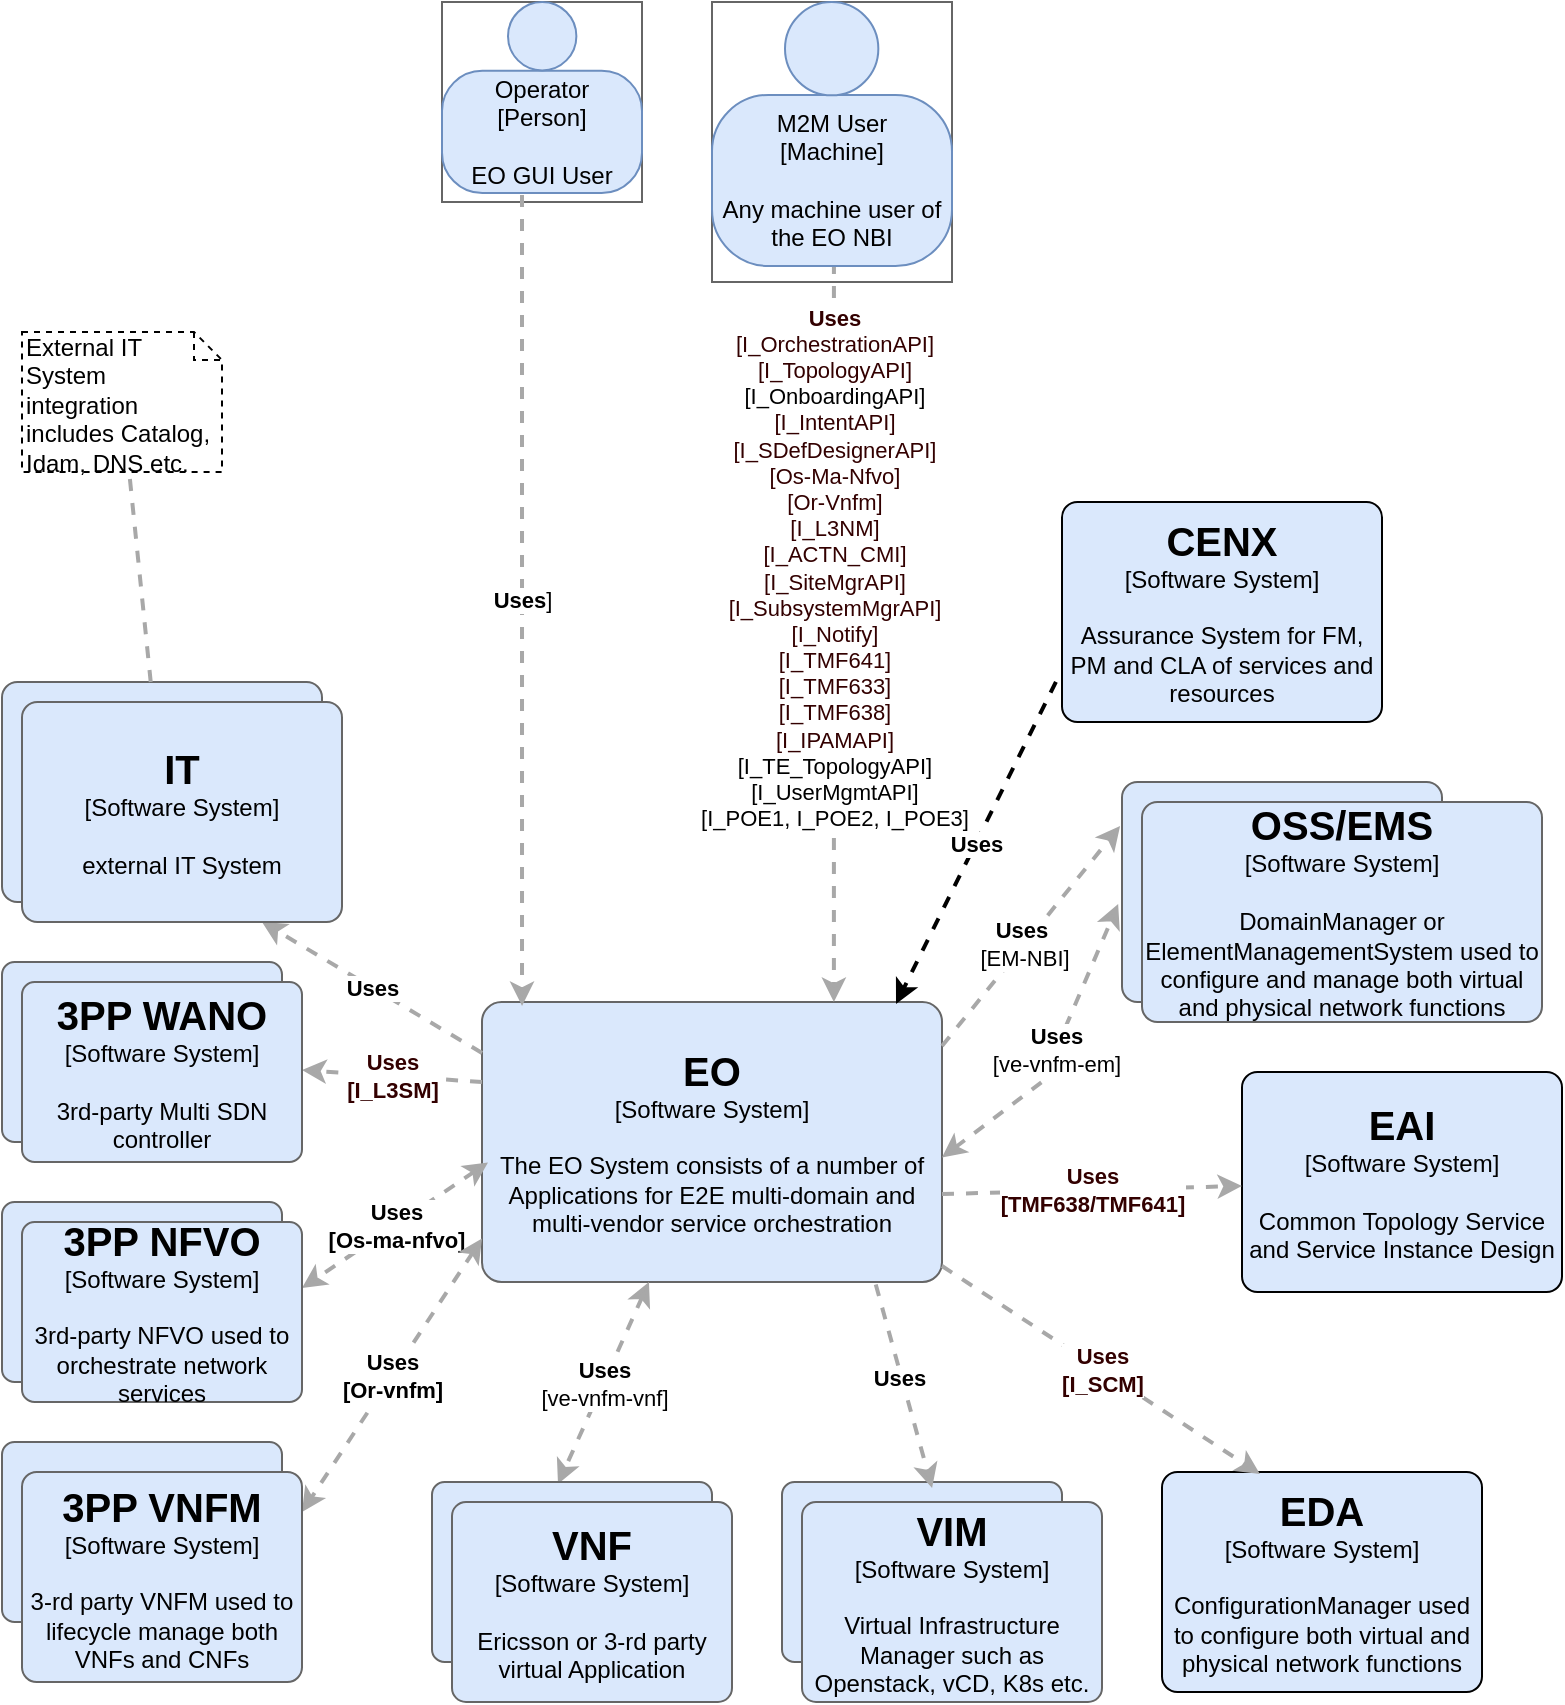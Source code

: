 <mxfile version="12.2.2" type="device" pages="16"><diagram name="EO-Context-View(Black Box)" id="5194e544-4a9c-8092-978f-c5dfa26e43d1"><mxGraphModel dx="1072" dy="1892" grid="1" gridSize="10" guides="1" tooltips="1" connect="0" arrows="1" fold="1" page="1" pageScale="1" pageWidth="850" pageHeight="1100" background="#ffffff" math="0" shadow="0"><root><mxCell id="0"/><mxCell id="1" parent="0"/><object label="&lt;b&gt;&lt;font style=&quot;font-size: 20px&quot;&gt;EO&lt;/font&gt;&lt;/b&gt;&lt;div&gt;[Software System]&lt;/div&gt;&lt;div&gt;&lt;br&gt;&lt;/div&gt;&lt;div&gt;The EO System consists of a number of Applications for E2E multi-domain and multi-vendor service orchestration&lt;/div&gt;" c4Name="EO" c4Type="SoftwareSystem" c4Description="The EO System consists of a number of Applications for E2E multi-domain and multi-vendor service orchestration" link="data:page/id,806a9075-57b0-c29e-dee6-a51a7afb5792" id="11"><mxCell style="rounded=1;whiteSpace=wrap;html=1;labelBackgroundColor=none;fillColor=#DAE8FC;fontColor=#000000;align=center;arcSize=7;strokeColor=#666666;fontStyle=0" parent="1" vertex="1"><mxGeometry x="270" y="380" width="230" height="140" as="geometry"/><C4SoftwareSystem as="c4"/></mxCell></object><object label="&lt;div style=&quot;text-align: left&quot;&gt;&lt;div style=&quot;text-align: center&quot;&gt;&lt;b style=&quot;color: rgb(51 , 0 , 0)&quot;&gt;Uses&lt;/b&gt;&lt;br&gt;&lt;font color=&quot;#330000&quot;&gt;[I_OrchestrationAPI]&lt;/font&gt;&lt;br&gt;&lt;font color=&quot;#330000&quot;&gt;[I_TopologyAPI]&lt;br&gt;&lt;/font&gt;[I_OnboardingAPI]&lt;br&gt;&lt;font color=&quot;#330000&quot;&gt;[I_IntentAPI]&lt;/font&gt;&lt;br&gt;&lt;font color=&quot;#330000&quot;&gt;[I_SDefDesignerAPI]&lt;/font&gt;&lt;br&gt;&lt;font color=&quot;#330000&quot;&gt;[Os-Ma-Nfvo]&lt;/font&gt;&lt;br&gt;&lt;font color=&quot;#330000&quot;&gt;[Or-Vnfm]&lt;/font&gt;&lt;br&gt;&lt;font color=&quot;#330000&quot;&gt;[I_L3NM]&lt;/font&gt;&lt;/div&gt;&lt;div style=&quot;text-align: center&quot;&gt;&lt;font color=&quot;#330000&quot;&gt;[I_ACTN_CMI]&lt;br&gt;[I_SiteMgrAPI]&lt;/font&gt;&lt;/div&gt;&lt;div style=&quot;text-align: center&quot;&gt;&lt;font color=&quot;#330000&quot;&gt;[I_SubsystemMgrAPI]&lt;/font&gt;&lt;/div&gt;&lt;div style=&quot;text-align: center&quot;&gt;&lt;font color=&quot;#330000&quot;&gt;[I_Notify]&lt;/font&gt;&lt;/div&gt;&lt;div style=&quot;text-align: center&quot;&gt;&lt;font color=&quot;#330000&quot;&gt;[I_TMF641]&lt;/font&gt;&lt;/div&gt;&lt;div style=&quot;text-align: center&quot;&gt;&lt;font color=&quot;#330000&quot;&gt;[I_TMF633]&lt;/font&gt;&lt;/div&gt;&lt;div style=&quot;text-align: center&quot;&gt;&lt;font color=&quot;#330000&quot;&gt;[I_TMF638]&lt;br&gt;[I_IPAMAPI]&lt;br&gt;&lt;/font&gt;&lt;span&gt;[I_TE_TopologyAPI]&lt;/span&gt;&lt;font color=&quot;#330000&quot;&gt;&lt;br&gt;&lt;/font&gt;&lt;/div&gt;&lt;div style=&quot;text-align: center&quot;&gt;&lt;span&gt;[I_UserMgmtAPI]&lt;/span&gt;&lt;/div&gt;&lt;div style=&quot;text-align: center&quot;&gt;&lt;span&gt;[I_POE1, I_POE2, I_POE3]&lt;/span&gt;&lt;/div&gt;&lt;/div&gt;" c4Type="Relationship" c4Description="Beschreibung" c4Technology="technology" id="13"><mxCell style="edgeStyle=none;rounded=0;html=1;jettySize=auto;orthogonalLoop=1;strokeColor=#A8A8A8;strokeWidth=2;fontColor=#000000;jumpStyle=none;dashed=1;entryX=0.765;entryY=0;entryDx=0;entryDy=0;entryPerimeter=0;exitX=0.508;exitY=0.977;exitDx=0;exitDy=0;exitPerimeter=0;" parent="1" source="EsGlZ6N1hJqR7of09lE8-48" target="11" edge="1"><mxGeometry x="-0.176" width="160" relative="1" as="geometry"><mxPoint x="470" y="20" as="sourcePoint"/><mxPoint x="400" y="377" as="targetPoint"/><mxPoint as="offset"/></mxGeometry><C4Relationship as="c4"/></mxCell></object><object label="&lt;b&gt;&lt;font style=&quot;font-size: 20px&quot;&gt;OSS/EMS&lt;/font&gt;&lt;/b&gt;&lt;div&gt;[Software System]&lt;/div&gt;&lt;div&gt;&lt;br&gt;&lt;/div&gt;&lt;div&gt;&lt;/div&gt;" placeholders="1" c4Name="OSS/EMS" c4Type="SoftwareSystem" c4Description="" id="14"><mxCell style="rounded=1;whiteSpace=wrap;html=1;labelBackgroundColor=none;fillColor=#DAE8FC;fontColor=#000000;align=center;arcSize=7;strokeColor=#666666;" parent="1" vertex="1"><mxGeometry x="590" y="270" width="160" height="110" as="geometry"/><C4SoftwareSystem as="c4"/></mxCell></object><object label="&lt;div style=&quot;text-align: left&quot;&gt;&lt;div style=&quot;text-align: center&quot;&gt;&lt;b&gt;Uses&amp;nbsp;&lt;/b&gt;&lt;br&gt;[EM-NBI]&lt;/div&gt;&lt;/div&gt;" c4Type="Relationship" c4Description="Beschreibung" c4Technology="technology" id="15"><mxCell style="edgeStyle=none;rounded=0;html=1;jettySize=auto;orthogonalLoop=1;strokeColor=#A8A8A8;strokeWidth=2;fontColor=#000000;jumpStyle=none;dashed=1;entryX=-0.006;entryY=0.2;entryPerimeter=0;" parent="1" target="14" edge="1"><mxGeometry x="-0.073" width="160" relative="1" as="geometry"><mxPoint x="500" y="402" as="sourcePoint"/><mxPoint x="565" y="400" as="targetPoint"/><Array as="points"/><mxPoint as="offset"/></mxGeometry><C4Relationship as="c4"/></mxCell></object><object label="&lt;div style=&quot;text-align: left&quot;&gt;&lt;div style=&quot;text-align: center&quot;&gt;&lt;b&gt;Uses&lt;/b&gt;&lt;br&gt;[ve-vnfm-em]&lt;/div&gt;&lt;/div&gt;" c4Type="Relationship" c4Description="Beschreibung" c4Technology="technology" id="17"><mxCell style="edgeStyle=none;rounded=0;html=1;entryX=-0.012;entryY=0.555;jettySize=auto;orthogonalLoop=1;strokeColor=#A8A8A8;strokeWidth=2;fontColor=#000000;jumpStyle=none;dashed=1;startArrow=classic;startFill=1;entryPerimeter=0;exitX=1;exitY=0.555;exitPerimeter=0;" parent="1" source="11" target="14" edge="1"><mxGeometry width="160" relative="1" as="geometry"><mxPoint x="430" y="480" as="sourcePoint"/><mxPoint x="590" y="480" as="targetPoint"/><Array as="points"><mxPoint x="550" y="420"/></Array></mxGeometry><C4Relationship as="c4"/></mxCell></object><object label="&lt;b&gt;&lt;font style=&quot;font-size: 20px&quot;&gt;IT&lt;/font&gt;&lt;/b&gt;&lt;div&gt;[Software System]&lt;/div&gt;&lt;div&gt;&lt;br&gt;&lt;/div&gt;&lt;div&gt;external IT System&lt;/div&gt;" placeholders="1" c4Name="IT" c4Type="SoftwareSystem" c4Description="external IT System" id="19"><mxCell style="rounded=1;whiteSpace=wrap;html=1;labelBackgroundColor=none;fillColor=#DAE8FC;fontColor=#000000;align=center;arcSize=7;strokeColor=#666666;" parent="1" vertex="1"><mxGeometry x="30" y="220" width="160" height="110" as="geometry"/><C4SoftwareSystem as="c4"/></mxCell></object><object label="&lt;div style=&quot;text-align: left&quot;&gt;&lt;div style=&quot;text-align: center&quot;&gt;&lt;b&gt;Uses&lt;/b&gt;&lt;/div&gt;&lt;/div&gt;" c4Type="Relationship" c4Description="Beschreibung" c4Technology="technology" id="21"><mxCell style="edgeStyle=none;rounded=0;html=1;jettySize=auto;orthogonalLoop=1;strokeColor=#A8A8A8;strokeWidth=2;fontColor=#000000;jumpStyle=none;dashed=1;exitX=0;exitY=0.182;exitPerimeter=0;entryX=0.75;entryY=1;entryPerimeter=0;" parent="1" source="11" target="Na_aZx-4gPxviD5U6LUj-55" edge="1"><mxGeometry width="160" relative="1" as="geometry"><mxPoint x="10" y="510" as="sourcePoint"/><mxPoint x="170" y="510" as="targetPoint"/></mxGeometry><C4Relationship as="c4"/></mxCell></object><object label="&lt;div style=&quot;text-align: left&quot;&gt;&lt;div style=&quot;text-align: center&quot;&gt;&lt;b&gt;&lt;font color=&quot;#330000&quot;&gt;Uses&lt;br&gt;[I_L3SM]&lt;/font&gt;&lt;/b&gt;&lt;/div&gt;&lt;/div&gt;" c4Type="Relationship" c4Description="Beschreibung" c4Technology="technology" id="27"><mxCell style="edgeStyle=none;rounded=0;html=1;jettySize=auto;orthogonalLoop=1;strokeColor=#A8A8A8;strokeWidth=2;fontColor=#FF3333;jumpStyle=none;dashed=1;entryX=1;entryY=0.489;entryPerimeter=0;" parent="1" target="Na_aZx-4gPxviD5U6LUj-56" edge="1"><mxGeometry width="160" relative="1" as="geometry"><mxPoint x="270" y="420" as="sourcePoint"/><mxPoint x="180" y="420" as="targetPoint"/></mxGeometry><C4Relationship as="c4"/></mxCell></object><object label="&lt;div style=&quot;text-align: left&quot;&gt;&lt;div style=&quot;text-align: center&quot;&gt;&lt;b&gt;Uses&lt;br&gt;[Os-ma-nfvo]&lt;/b&gt;&lt;/div&gt;&lt;/div&gt;" c4Type="Relationship" c4Description="Beschreibung" c4Technology="technology" id="28"><mxCell style="edgeStyle=none;rounded=0;html=1;jettySize=auto;orthogonalLoop=1;strokeColor=#A8A8A8;strokeWidth=2;fontColor=#000000;jumpStyle=none;dashed=1;exitX=0.013;exitY=0.573;exitPerimeter=0;startArrow=classic;startFill=1;entryX=1;entryY=0.367;entryPerimeter=0;" parent="1" source="11" target="Na_aZx-4gPxviD5U6LUj-57" edge="1"><mxGeometry width="160" relative="1" as="geometry"><mxPoint x="10" y="630" as="sourcePoint"/><mxPoint x="170" y="500" as="targetPoint"/></mxGeometry><C4Relationship as="c4"/></mxCell></object><object label="&lt;div style=&quot;text-align: left&quot;&gt;&lt;div style=&quot;text-align: center&quot;&gt;&lt;b&gt;Uses&lt;br&gt;[Or-vnfm]&lt;/b&gt;&lt;/div&gt;&lt;/div&gt;" c4Type="Relationship" c4Description="Beschreibung" c4Technology="technology" id="29"><mxCell style="edgeStyle=none;rounded=0;html=1;jettySize=auto;orthogonalLoop=1;strokeColor=#A8A8A8;strokeWidth=2;fontColor=#000000;jumpStyle=none;dashed=1;exitX=0;exitY=0.845;exitPerimeter=0;startArrow=classic;startFill=1;" parent="1" source="11" edge="1"><mxGeometry width="160" relative="1" as="geometry"><mxPoint x="10" y="600" as="sourcePoint"/><mxPoint x="180" y="635" as="targetPoint"/><Array as="points"/></mxGeometry><C4Relationship as="c4"/></mxCell></object><object label="&lt;div style=&quot;text-align: left&quot;&gt;&lt;div style=&quot;text-align: center&quot;&gt;&lt;b&gt;Uses&lt;/b&gt;&lt;br&gt;[ve-vnfm-vnf]&lt;/div&gt;&lt;/div&gt;" c4Type="Relationship" c4Description="Beschreibung" c4Technology="technology" id="37"><mxCell style="edgeStyle=none;rounded=0;html=1;jettySize=auto;orthogonalLoop=1;strokeColor=#A8A8A8;strokeWidth=2;fontColor=#000000;jumpStyle=none;dashed=1;startArrow=classic;startFill=1;entryX=0.45;entryY=0.011;entryDx=0;entryDy=0;entryPerimeter=0;" parent="1" source="11" target="Na_aZx-4gPxviD5U6LUj-51" edge="1"><mxGeometry width="160" relative="1" as="geometry"><mxPoint x="391" y="490" as="sourcePoint"/><mxPoint x="357" y="570" as="targetPoint"/><Array as="points"/></mxGeometry><C4Relationship as="c4"/></mxCell></object><mxCell id="42" value="&lt;span&gt;External IT System integration includes Catalog, Idam, DNS etc.&lt;/span&gt;" style="shape=note;whiteSpace=wrap;html=1;size=14;verticalAlign=top;align=left;spacingTop=-6;rounded=0;dashed=1;fillColor=none;" parent="1" vertex="1"><mxGeometry x="40" y="45" width="100" height="70" as="geometry"/></mxCell><mxCell id="43" value="" style="endArrow=none;dashed=1;html=1;strokeColor=#A8A8A8;strokeWidth=2;" parent="1" source="19" target="42" edge="1"><mxGeometry width="50" height="50" relative="1" as="geometry"><mxPoint x="90" y="200" as="sourcePoint"/><mxPoint x="140" y="150" as="targetPoint"/></mxGeometry></mxCell><object label="&lt;span style=&quot;font-size: 20px&quot;&gt;&lt;b&gt;3PP WANO&lt;/b&gt;&lt;/span&gt;&lt;br&gt;&lt;div&gt;[Software System]&lt;/div&gt;&lt;div&gt;&lt;br&gt;&lt;/div&gt;&lt;div&gt;&lt;/div&gt;" placeholders="1" c4Name="OSS/EMS" c4Type="SoftwareSystem" c4Description="" id="Na_aZx-4gPxviD5U6LUj-46"><mxCell style="rounded=1;whiteSpace=wrap;html=1;labelBackgroundColor=none;fillColor=#DAE8FC;fontColor=#000000;align=center;arcSize=7;strokeColor=#666666;" parent="1" vertex="1"><mxGeometry x="30" y="360" width="140" height="90" as="geometry"/><C4SoftwareSystem as="c4"/></mxCell></object><object label="&lt;span style=&quot;font-size: 20px&quot;&gt;&lt;b&gt;3PP NFVO&lt;/b&gt;&lt;/span&gt;&lt;br&gt;&lt;div&gt;[Software System]&lt;/div&gt;&lt;div&gt;&lt;br&gt;&lt;/div&gt;&lt;div&gt;&lt;/div&gt;" placeholders="1" c4Name="OSS/EMS" c4Type="SoftwareSystem" c4Description="" id="Na_aZx-4gPxviD5U6LUj-49"><mxCell style="rounded=1;whiteSpace=wrap;html=1;labelBackgroundColor=none;fillColor=#DAE8FC;fontColor=#000000;align=center;arcSize=7;strokeColor=#666666;" parent="1" vertex="1"><mxGeometry x="30" y="480" width="140" height="90" as="geometry"/><C4SoftwareSystem as="c4"/></mxCell></object><object label="&lt;span style=&quot;font-size: 20px&quot;&gt;&lt;b&gt;3PP VNFM&lt;/b&gt;&lt;/span&gt;&lt;br&gt;&lt;div&gt;[Software System]&lt;/div&gt;&lt;div&gt;&lt;br&gt;&lt;/div&gt;&lt;div&gt;&lt;/div&gt;" placeholders="1" c4Name="OSS/EMS" c4Type="SoftwareSystem" c4Description="" id="Na_aZx-4gPxviD5U6LUj-50"><mxCell style="rounded=1;whiteSpace=wrap;html=1;labelBackgroundColor=none;fillColor=#DAE8FC;fontColor=#000000;align=center;arcSize=7;strokeColor=#666666;" parent="1" vertex="1"><mxGeometry x="30" y="600" width="140" height="90" as="geometry"/><C4SoftwareSystem as="c4"/></mxCell></object><object label="&lt;span style=&quot;font-size: 20px&quot;&gt;&lt;b&gt;3PP VNFM&lt;/b&gt;&lt;/span&gt;&lt;br&gt;&lt;div&gt;[Software System]&lt;/div&gt;&lt;div&gt;&lt;br&gt;&lt;/div&gt;&lt;div&gt;&lt;/div&gt;" placeholders="1" c4Name="OSS/EMS" c4Type="SoftwareSystem" c4Description="" id="Na_aZx-4gPxviD5U6LUj-51"><mxCell style="rounded=1;whiteSpace=wrap;html=1;labelBackgroundColor=none;fillColor=#DAE8FC;fontColor=#000000;align=center;arcSize=7;strokeColor=#666666;" parent="1" vertex="1"><mxGeometry x="245" y="620" width="140" height="90" as="geometry"/><C4SoftwareSystem as="c4"/></mxCell></object><object label="&lt;b&gt;&lt;font style=&quot;font-size: 20px&quot;&gt;VNF&lt;/font&gt;&lt;/b&gt;&lt;div&gt;[Software System]&lt;/div&gt;&lt;div&gt;&lt;br&gt;&lt;/div&gt;&lt;div&gt;Ericsson or 3-rd party virtual Application&lt;/div&gt;" placeholders="1" c4Name="VNF" c4Type="SoftwareSystem" c4Description="Ericsson or 3-rd party virtual Application" id="Na_aZx-4gPxviD5U6LUj-52"><mxCell style="rounded=1;whiteSpace=wrap;html=1;labelBackgroundColor=none;fillColor=#DAE8FC;fontColor=#000000;align=center;arcSize=7;strokeColor=#666666;" parent="1" vertex="1"><mxGeometry x="255" y="630" width="140" height="100" as="geometry"/><C4SoftwareSystem as="c4"/></mxCell></object><object label="&lt;span style=&quot;font-size: 20px&quot;&gt;&lt;b&gt;VIM&lt;/b&gt;&lt;/span&gt;&lt;br&gt;&lt;div&gt;[Software System]&lt;/div&gt;&lt;div&gt;&lt;br&gt;&lt;/div&gt;&lt;div&gt;&lt;/div&gt;" placeholders="1" c4Name="OSS/EMS" c4Type="SoftwareSystem" c4Description="" id="Na_aZx-4gPxviD5U6LUj-53"><mxCell style="rounded=1;whiteSpace=wrap;html=1;labelBackgroundColor=none;fillColor=#DAE8FC;fontColor=#000000;align=center;arcSize=7;strokeColor=#666666;" parent="1" vertex="1"><mxGeometry x="420" y="620" width="140" height="90" as="geometry"/><C4SoftwareSystem as="c4"/></mxCell></object><object label="&lt;b&gt;&lt;font style=&quot;font-size: 20px&quot;&gt;VIM&lt;/font&gt;&lt;/b&gt;&lt;div&gt;[Software System]&lt;/div&gt;&lt;div&gt;&lt;br&gt;&lt;/div&gt;&lt;div&gt;Virtual Infrastructure Manager such as Openstack, vCD, K8s etc.&lt;/div&gt;" placeholders="1" c4Name="VIM" c4Type="SoftwareSystem" c4Description="Virtual Infrastructure Manager such as Openstack, vCD, K8s etc." id="Na_aZx-4gPxviD5U6LUj-54"><mxCell style="rounded=1;whiteSpace=wrap;html=1;labelBackgroundColor=none;fillColor=#DAE8FC;fontColor=#000000;align=center;arcSize=7;strokeColor=#666666;" parent="1" vertex="1"><mxGeometry x="430" y="630" width="150" height="100" as="geometry"/><C4SoftwareSystem as="c4"/></mxCell></object><object label="&lt;font size=&quot;1&quot;&gt;&lt;b style=&quot;font-size: 20px&quot;&gt;IT&lt;/b&gt;&lt;/font&gt;&lt;div&gt;[Software System]&lt;/div&gt;&lt;div&gt;&lt;br&gt;&lt;/div&gt;&lt;div&gt;external IT System&lt;/div&gt;" placeholders="1" c4Name="IT" c4Type="SoftwareSystem" c4Description="external IT System" id="Na_aZx-4gPxviD5U6LUj-55"><mxCell style="rounded=1;whiteSpace=wrap;html=1;labelBackgroundColor=none;fillColor=#DAE8FC;fontColor=#000000;align=center;arcSize=7;strokeColor=#666666;" parent="1" vertex="1"><mxGeometry x="40" y="230" width="160" height="110" as="geometry"/><C4SoftwareSystem as="c4"/></mxCell></object><object label="&lt;font size=&quot;1&quot;&gt;&lt;b style=&quot;font-size: 20px&quot;&gt;3PP WANO&lt;/b&gt;&lt;/font&gt;&lt;div&gt;&lt;font style=&quot;font-size: 12px&quot;&gt;[Software System]&lt;/font&gt;&lt;/div&gt;&lt;div&gt;&lt;br&gt;&lt;/div&gt;&lt;div&gt;&lt;font style=&quot;font-size: 12px&quot;&gt;3rd-party Multi SDN controller&lt;/font&gt;&lt;/div&gt;" c4Name="3PP WANO" c4Type="SoftwareSystem" c4Description="3rd-party Multi SDN controller" id="Na_aZx-4gPxviD5U6LUj-56"><mxCell style="rounded=1;whiteSpace=wrap;html=1;labelBackgroundColor=none;fillColor=#DAE8FC;fontColor=#000000;align=center;arcSize=7;strokeColor=#666666;" parent="1" vertex="1"><mxGeometry x="40" y="370" width="140" height="90" as="geometry"/><C4SoftwareSystem as="c4"/></mxCell></object><object label="&lt;b&gt;&lt;font style=&quot;font-size: 20px&quot;&gt;3PP NFVO&lt;/font&gt;&lt;/b&gt;&lt;div&gt;[Software System]&lt;/div&gt;&lt;div&gt;&lt;br&gt;&lt;/div&gt;&lt;div&gt;3rd-party NFVO used to orchestrate network services&lt;/div&gt;" c4Name="3PP NFVO" c4Type="SoftwareSystem" c4Description="3rd-party NFVO used to orchestrate network services" id="Na_aZx-4gPxviD5U6LUj-57"><mxCell style="rounded=1;whiteSpace=wrap;html=1;labelBackgroundColor=none;fillColor=#DAE8FC;fontColor=#000000;align=center;arcSize=7;strokeColor=#666666;fontStyle=0" parent="1" vertex="1"><mxGeometry x="40" y="490" width="140" height="90" as="geometry"/><C4SoftwareSystem as="c4"/></mxCell></object><object label="&lt;b&gt;&lt;font style=&quot;font-size: 20px&quot;&gt;3PP VNFM&lt;/font&gt;&lt;/b&gt;&lt;div&gt;[Software System]&lt;/div&gt;&lt;div&gt;&lt;br&gt;&lt;/div&gt;&lt;div&gt;3-rd party VNFM used to lifecycle manage both VNFs and CNFs&lt;/div&gt;" c4Name="3PP VNFM" c4Type="SoftwareSystem" c4Description="3-rd party VNFM used to lifecycle manage both VNFs and CNFs" id="Na_aZx-4gPxviD5U6LUj-58"><mxCell style="rounded=1;whiteSpace=wrap;html=1;labelBackgroundColor=none;fillColor=#DAE8FC;fontColor=#000000;align=center;arcSize=7;strokeColor=#666666;" parent="1" vertex="1"><mxGeometry x="40" y="615" width="140" height="105" as="geometry"/><C4SoftwareSystem as="c4"/></mxCell></object><object label="&lt;b&gt;&lt;font style=&quot;font-size: 20px&quot;&gt;OSS/EMS&lt;/font&gt;&lt;/b&gt;&lt;div&gt;[Software System]&lt;/div&gt;&lt;div&gt;&lt;br&gt;&lt;/div&gt;&lt;div&gt;DomainManager or ElementManagementSystem used to configure and manage both virtual and physical network functions&lt;/div&gt;" placeholders="1" c4Name="OSS/EMS" c4Type="SoftwareSystem" c4Description="DomainManager or ElementManagementSystem used to configure and manage both virtual and physical network functions" id="Na_aZx-4gPxviD5U6LUj-59"><mxCell style="rounded=1;whiteSpace=wrap;html=1;labelBackgroundColor=none;fillColor=#DAE8FC;fontColor=#000000;align=center;arcSize=7;strokeColor=#666666;" parent="1" vertex="1"><mxGeometry x="600" y="280" width="200" height="110" as="geometry"/><C4SoftwareSystem as="c4"/></mxCell></object><object label="&lt;div style=&quot;text-align: left&quot;&gt;&lt;div style=&quot;text-align: center&quot;&gt;&lt;b&gt;Uses&amp;nbsp;&lt;/b&gt;&lt;font color=&quot;#ff3333&quot;&gt;&lt;br&gt;&lt;/font&gt;&lt;/div&gt;&lt;/div&gt;" c4Type="Relationship" c4Description="Beschreibung" c4Technology="technology" id="Na_aZx-4gPxviD5U6LUj-60"><mxCell style="edgeStyle=none;rounded=0;html=1;jettySize=auto;orthogonalLoop=1;strokeColor=#A8A8A8;strokeWidth=2;fontColor=#000000;jumpStyle=none;dashed=1;entryX=0.536;entryY=0.033;entryPerimeter=0;exitX=0.856;exitY=1.009;exitPerimeter=0;" parent="1" source="11" target="Na_aZx-4gPxviD5U6LUj-53" edge="1"><mxGeometry x="-0.073" width="160" relative="1" as="geometry"><mxPoint x="440" y="410" as="sourcePoint"/><mxPoint x="609" y="412" as="targetPoint"/><Array as="points"/><mxPoint as="offset"/></mxGeometry><C4Relationship as="c4"/></mxCell></object><object label="&lt;b&gt;&lt;font style=&quot;font-size: 20px&quot;&gt;CENX&lt;/font&gt;&lt;/b&gt;&lt;div&gt;[Software System]&lt;/div&gt;&lt;div&gt;&lt;br&gt;&lt;/div&gt;&lt;div&gt;Assurance System for FM, PM and CLA of services and resources&lt;/div&gt;" placeholders="1" c4Name="CENX" c4Type="SoftwareSystem" c4Description="Assurance System for FM, PM and CLA of services and resources" id="Na_aZx-4gPxviD5U6LUj-47"><mxCell style="rounded=1;whiteSpace=wrap;html=1;labelBackgroundColor=none;fillColor=#DAE8FC;fontColor=#000000;align=center;arcSize=7;strokeColor=#000000;" parent="1" vertex="1"><mxGeometry x="560" y="130" width="160" height="110" as="geometry"/><C4SoftwareSystem as="c4"/></mxCell></object><object label="&lt;div style=&quot;text-align: left&quot;&gt;&lt;div style=&quot;text-align: center&quot;&gt;&lt;b&gt;Uses&lt;br&gt;&lt;/b&gt;&lt;/div&gt;&lt;/div&gt;" c4Type="Relationship" c4Description="Beschreibung" c4Technology="technology" id="WBT1Fdpt--h0Lr8f1S7g-43"><mxCell style="edgeStyle=none;rounded=0;html=1;jettySize=auto;orthogonalLoop=1;strokeColor=#000000;strokeWidth=2;fontColor=#000000;jumpStyle=none;dashed=1;exitX=-0.019;exitY=0.818;exitPerimeter=0;startArrow=none;startFill=0;entryX=0.9;entryY=0.007;entryPerimeter=0;exitDx=0;exitDy=0;entryDx=0;entryDy=0;endArrow=classic;endFill=1;" parent="1" source="Na_aZx-4gPxviD5U6LUj-47" target="11" edge="1"><mxGeometry width="160" relative="1" as="geometry"><mxPoint x="517.08" y="300.03" as="sourcePoint"/><mxPoint x="425" y="380.03" as="targetPoint"/></mxGeometry><C4Relationship as="c4"/></mxCell></object><mxCell id="EsGlZ6N1hJqR7of09lE8-43" value="" style="group;rounded=0;labelBackgroundColor=none;fillColor=none;fontColor=#000000;align=center;html=1;strokeColor=#666666;" parent="1" vertex="1" connectable="0"><mxGeometry x="250" y="-120" width="100" height="100" as="geometry"/><C4Person as="c4"/></mxCell><object label="Operator&lt;div&gt;[Person]&lt;/div&gt;&lt;div&gt;&lt;br&gt;&lt;/div&gt;&lt;div&gt;EO GUI User&lt;/div&gt;" placeholders="1" c4Name="name" c4Type="body" c4Description="Beschreibung" id="EsGlZ6N1hJqR7of09lE8-44"><mxCell style="rounded=1;whiteSpace=wrap;html=1;labelBackgroundColor=none;fillColor=#dae8fc;fontColor=#000000;align=center;arcSize=33;strokeColor=#6c8ebf;" parent="EsGlZ6N1hJqR7of09lE8-43" vertex="1"><mxGeometry y="34.389" width="100" height="61.111" as="geometry"/><C4Person as="c4"/></mxCell></object><mxCell id="EsGlZ6N1hJqR7of09lE8-45" value="" style="ellipse;whiteSpace=wrap;html=1;aspect=fixed;rounded=0;labelBackgroundColor=none;fillColor=#dae8fc;fontSize=12;fontColor=#000000;align=center;strokeColor=#6c8ebf;" parent="EsGlZ6N1hJqR7of09lE8-43" vertex="1"><mxGeometry x="33" width="34.188" height="34.188" as="geometry"/><C4Person as="c4"/></mxCell><object label="&lt;div style=&quot;text-align: left&quot;&gt;&lt;div style=&quot;text-align: center&quot;&gt;&lt;b&gt;Uses&lt;/b&gt;]&lt;/div&gt;&lt;/div&gt;" c4Type="Relationship" c4Description="Beschreibung" c4Technology="technology" id="EsGlZ6N1hJqR7of09lE8-46"><mxCell style="edgeStyle=none;rounded=0;html=1;entryX=0.087;entryY=0.014;jettySize=auto;orthogonalLoop=1;strokeColor=#A8A8A8;strokeWidth=2;fontColor=#000000;jumpStyle=none;dashed=1;exitX=0.4;exitY=1.016;exitDx=0;exitDy=0;exitPerimeter=0;entryDx=0;entryDy=0;entryPerimeter=0;" parent="1" source="EsGlZ6N1hJqR7of09lE8-44" target="11" edge="1"><mxGeometry width="160" relative="1" as="geometry"><mxPoint x="270" y="150" as="sourcePoint"/><mxPoint x="430" y="150" as="targetPoint"/></mxGeometry><C4Relationship as="c4"/></mxCell></object><mxCell id="EsGlZ6N1hJqR7of09lE8-47" value="" style="group;rounded=0;labelBackgroundColor=none;fillColor=none;fontColor=#000000;align=center;html=1;strokeColor=#666666;" parent="1" vertex="1" connectable="0"><mxGeometry x="385" y="-120" width="120" height="140" as="geometry"/><C4Person as="c4"/></mxCell><object label="&lt;div&gt;M2M User&lt;/div&gt;&lt;div&gt;[Machine]&lt;/div&gt;&lt;div&gt;&lt;br&gt;&lt;/div&gt;&lt;div&gt;Any machine user of the EO NBI&lt;/div&gt;" placeholders="1" c4Name="name" c4Type="body" c4Description="Beschreibung" id="EsGlZ6N1hJqR7of09lE8-48"><mxCell style="rounded=1;whiteSpace=wrap;html=1;labelBackgroundColor=none;fillColor=#dae8fc;fontColor=#000000;align=center;arcSize=33;strokeColor=#6c8ebf;" parent="EsGlZ6N1hJqR7of09lE8-47" vertex="1"><mxGeometry y="46.444" width="120" height="85.556" as="geometry"/><C4Person as="c4"/></mxCell></object><mxCell id="EsGlZ6N1hJqR7of09lE8-49" value="" style="ellipse;whiteSpace=wrap;html=1;aspect=fixed;rounded=0;labelBackgroundColor=none;fillColor=#dae8fc;fontSize=12;fontColor=#000000;align=center;strokeColor=#6c8ebf;" parent="EsGlZ6N1hJqR7of09lE8-47" vertex="1"><mxGeometry x="36.5" width="46.667" height="46.667" as="geometry"/><C4Person as="c4"/></mxCell><object label="&lt;b&gt;&lt;font style=&quot;font-size: 20px&quot;&gt;EAI&lt;/font&gt;&lt;/b&gt;&lt;div&gt;[Software System]&lt;/div&gt;&lt;div&gt;&lt;br&gt;&lt;/div&gt;&lt;div&gt;Common Topology Service and Service Instance Design&lt;/div&gt;" placeholders="1" c4Name="CENX" c4Type="SoftwareSystem" c4Description="Assurance System for FM, PM and CLA of services and resources" id="Q5oJtLoMrUqGgDcVs72O-43"><mxCell style="rounded=1;whiteSpace=wrap;html=1;labelBackgroundColor=none;fillColor=#DAE8FC;fontColor=#000000;align=center;arcSize=7;strokeColor=#000000;" parent="1" vertex="1"><mxGeometry x="650" y="415" width="160" height="110" as="geometry"/><C4SoftwareSystem as="c4"/></mxCell></object><object label="&lt;div style=&quot;text-align: left&quot;&gt;&lt;div style=&quot;text-align: center&quot;&gt;&lt;b&gt;&lt;font color=&quot;#330000&quot;&gt;Uses&lt;br&gt;[TMF638/TMF641]&lt;/font&gt;&lt;/b&gt;&lt;/div&gt;&lt;/div&gt;" c4Type="Relationship" c4Description="Beschreibung" c4Technology="technology" id="Q5oJtLoMrUqGgDcVs72O-45"><mxCell style="edgeStyle=none;rounded=0;html=1;jettySize=auto;orthogonalLoop=1;strokeColor=#A8A8A8;strokeWidth=2;fontColor=#FF3333;jumpStyle=none;dashed=1;entryX=0;entryY=0.518;entryPerimeter=0;entryDx=0;entryDy=0;exitX=1;exitY=0.686;exitDx=0;exitDy=0;exitPerimeter=0;" parent="1" source="11" target="Q5oJtLoMrUqGgDcVs72O-43" edge="1"><mxGeometry width="160" relative="1" as="geometry"><mxPoint x="280" y="430" as="sourcePoint"/><mxPoint x="190" y="424.01" as="targetPoint"/></mxGeometry><C4Relationship as="c4"/></mxCell></object><object label="&lt;span style=&quot;font-size: 20px&quot;&gt;&lt;b&gt;EDA&lt;/b&gt;&lt;/span&gt;&lt;br&gt;&lt;div&gt;[Software System]&lt;/div&gt;&lt;div&gt;&lt;br&gt;&lt;/div&gt;&lt;div&gt;ConfigurationManager used to configure both virtual and physical network functions&lt;br&gt;&lt;/div&gt;" placeholders="1" c4Name="CENX" c4Type="SoftwareSystem" c4Description="Assurance System for FM, PM and CLA of services and resources" id="Q5oJtLoMrUqGgDcVs72O-48"><mxCell style="rounded=1;whiteSpace=wrap;html=1;labelBackgroundColor=none;fillColor=#DAE8FC;fontColor=#000000;align=center;arcSize=7;strokeColor=#000000;" parent="1" vertex="1"><mxGeometry x="610" y="615" width="160" height="110" as="geometry"/><C4SoftwareSystem as="c4"/></mxCell></object><object label="&lt;div style=&quot;text-align: left&quot;&gt;&lt;div style=&quot;text-align: center&quot;&gt;&lt;b&gt;&lt;font color=&quot;#330000&quot;&gt;Uses&lt;br&gt;[I_SCM]&lt;/font&gt;&lt;/b&gt;&lt;/div&gt;&lt;/div&gt;" c4Type="Relationship" c4Description="Beschreibung" c4Technology="technology" id="Q5oJtLoMrUqGgDcVs72O-49"><mxCell style="edgeStyle=none;rounded=0;html=1;jettySize=auto;orthogonalLoop=1;strokeColor=#A8A8A8;strokeWidth=2;fontColor=#FF3333;jumpStyle=none;dashed=1;entryX=0.306;entryY=0.009;entryPerimeter=0;entryDx=0;entryDy=0;exitX=1;exitY=0.943;exitDx=0;exitDy=0;exitPerimeter=0;" parent="1" source="11" target="Q5oJtLoMrUqGgDcVs72O-48" edge="1"><mxGeometry width="160" relative="1" as="geometry"><mxPoint x="510" y="486.04" as="sourcePoint"/><mxPoint x="660" y="481.98" as="targetPoint"/></mxGeometry><C4Relationship as="c4"/></mxCell></object></root></mxGraphModel></diagram><diagram name="SO-Context-View(Black Box)" id="b1125c91-b81d-aae1-a003-a0bb37a528ea"><mxGraphModel dx="1072" dy="792" grid="1" gridSize="10" guides="1" tooltips="1" connect="1" arrows="1" fold="1" page="1" pageScale="1" pageWidth="850" pageHeight="1100" background="#ffffff" math="0" shadow="0"><root><mxCell id="0"/><mxCell id="1" parent="0"/><object label="Operator&lt;br&gt;&lt;br&gt;" id="2"><mxCell style="shape=actor;whiteSpace=wrap;html=1;fillColor=#dae8fc;strokeColor=#6c8ebf;verticalAlign=bottom;" parent="1" vertex="1"><mxGeometry x="240" y="50" width="80" height="60" as="geometry"/></mxCell></object><mxCell id="3" value="M2M User" style="shape=actor;whiteSpace=wrap;html=1;verticalAlign=bottom;fillColor=#dae8fc;strokeColor=#6c8ebf;" parent="1" vertex="1"><mxGeometry x="350" y="50" width="100" height="60" as="geometry"/></mxCell><object label="&lt;b&gt;&lt;font style=&quot;font-size: 20px&quot;&gt;SO&lt;/font&gt;&lt;/b&gt;&lt;div&gt;[Software System]&lt;/div&gt;&lt;div&gt;&lt;br&gt;&lt;/div&gt;&lt;div&gt;&lt;/div&gt;" placeholders="1" c4Name="SO" c4Type="SoftwareSystem" c4Description="" link="data:page/id,476c504d-2fb4-f147-b247-ec785effe817" id="4"><mxCell style="rounded=1;whiteSpace=wrap;html=1;labelBackgroundColor=none;fillColor=#DAE8FC;fontColor=#000000;align=center;arcSize=7;strokeColor=#666666;" parent="1" vertex="1"><mxGeometry x="270" y="380" width="160" height="110" as="geometry"/><C4SoftwareSystem as="c4"/></mxCell></object><object label="&lt;div style=&quot;text-align: left&quot;&gt;&lt;div style=&quot;text-align: center&quot;&gt;&lt;b&gt;Uses&lt;/b&gt;&lt;/div&gt;&lt;/div&gt;" c4Type="Relationship" c4Description="Beschreibung" c4Technology="technology" id="5"><mxCell style="edgeStyle=none;rounded=0;html=1;entryX=0.063;entryY=0;jettySize=auto;orthogonalLoop=1;strokeColor=#A8A8A8;strokeWidth=2;fontColor=#000000;jumpStyle=none;dashed=1;exitX=0.5;exitY=1;entryPerimeter=0;" parent="1" source="2" target="4" edge="1"><mxGeometry width="160" relative="1" as="geometry"><mxPoint x="490" y="280" as="sourcePoint"/><mxPoint x="650" y="280" as="targetPoint"/></mxGeometry><C4Relationship as="c4"/></mxCell></object><object label="&lt;div style=&quot;text-align: left&quot;&gt;&lt;div style=&quot;text-align: center&quot;&gt;&lt;b style=&quot;color: rgb(51 , 0 , 0)&quot;&gt;Uses&lt;/b&gt;&lt;br&gt;&lt;font color=&quot;#330000&quot;&gt;[I_OrchestrationAPI]&lt;/font&gt;&lt;br&gt;&lt;font color=&quot;#330000&quot;&gt;[I_TMF641]&lt;/font&gt;&lt;br&gt;&lt;font color=&quot;#330000&quot;&gt;[I_TopologAPI]&lt;/font&gt;&lt;br&gt;&lt;font color=&quot;#330000&quot;&gt;[I_IntentAPI]&lt;/font&gt;&lt;/div&gt;&lt;div style=&quot;text-align: center&quot;&gt;&lt;font color=&quot;#330000&quot;&gt;[I_OnboardingAPI]&lt;br&gt;[I_SDefDesignerAPI]&lt;/font&gt;&lt;br&gt;&lt;/div&gt;&lt;div style=&quot;text-align: center&quot;&gt;&lt;div&gt;&lt;font color=&quot;#330000&quot;&gt;[I_SiteMgrAPI]&lt;/font&gt;&lt;/div&gt;&lt;div&gt;&lt;font color=&quot;#330000&quot;&gt;[I_Notify]&lt;/font&gt;&lt;/div&gt;&lt;div&gt;&lt;font color=&quot;#330000&quot;&gt;[I_SubsystemMgrAPI]&lt;br&gt;[I_IPAMAPI]&lt;/font&gt;&lt;/div&gt;&lt;div&gt;&lt;font color=&quot;#330000&quot;&gt;[I_UserMgmtAPI]&lt;/font&gt;&lt;/div&gt;&lt;/div&gt;&lt;/div&gt;" c4Type="Relationship" c4Description="Beschreibung" c4Technology="technology" id="6"><mxCell style="edgeStyle=none;rounded=0;html=1;jettySize=auto;orthogonalLoop=1;strokeColor=#A8A8A8;strokeWidth=2;fontColor=#000000;jumpStyle=none;dashed=1;exitX=0.5;exitY=1;" parent="1" source="3" edge="1"><mxGeometry x="-0.101" width="160" relative="1" as="geometry"><mxPoint x="530" y="210" as="sourcePoint"/><mxPoint x="400" y="377" as="targetPoint"/><mxPoint as="offset"/></mxGeometry><C4Relationship as="c4"/></mxCell></object><object label="&lt;b&gt;&lt;font style=&quot;font-size: 20px&quot;&gt;OSS/EMS&lt;/font&gt;&lt;/b&gt;&lt;div&gt;[Software System]&lt;/div&gt;&lt;div&gt;&lt;br&gt;&lt;/div&gt;&lt;div&gt;&lt;/div&gt;" placeholders="1" c4Name="OSS/EMS" c4Type="SoftwareSystem" c4Description="" id="7"><mxCell style="rounded=1;whiteSpace=wrap;html=1;labelBackgroundColor=none;fillColor=#DAE8FC;fontColor=#000000;align=center;arcSize=7;strokeColor=#666666;" parent="1" vertex="1"><mxGeometry x="565" y="330" width="215" height="110" as="geometry"/><C4SoftwareSystem as="c4"/></mxCell></object><object label="&lt;div style=&quot;text-align: left&quot;&gt;&lt;div style=&quot;text-align: center&quot;&gt;&lt;b&gt;Uses&amp;nbsp;&lt;/b&gt;&lt;br&gt;[EM-NBI]&lt;/div&gt;&lt;/div&gt;" c4Type="Relationship" c4Description="Beschreibung" c4Technology="technology" id="8"><mxCell style="edgeStyle=none;rounded=0;html=1;jettySize=auto;orthogonalLoop=1;strokeColor=#A8A8A8;strokeWidth=2;fontColor=#000000;jumpStyle=none;dashed=1;entryX=0;entryY=0.573;entryPerimeter=0;" parent="1" target="7" edge="1"><mxGeometry x="-0.073" width="160" relative="1" as="geometry"><mxPoint x="433" y="443" as="sourcePoint"/><mxPoint x="565" y="400" as="targetPoint"/><Array as="points"/><mxPoint as="offset"/></mxGeometry><C4Relationship as="c4"/></mxCell></object><object label="&lt;b&gt;&lt;font style=&quot;font-size: 20px&quot;&gt;IT&lt;/font&gt;&lt;/b&gt;&lt;div&gt;[Software System]&lt;/div&gt;&lt;div&gt;&lt;br&gt;&lt;/div&gt;&lt;div&gt;extenal IT System&lt;/div&gt;" placeholders="1" c4Name="IT" c4Type="SoftwareSystem" c4Description="extenal IT System" id="9"><mxCell style="rounded=1;whiteSpace=wrap;html=1;labelBackgroundColor=none;fillColor=#DAE8FC;fontColor=#000000;align=center;arcSize=7;strokeColor=#666666;" parent="1" vertex="1"><mxGeometry x="20" y="240" width="160" height="110" as="geometry"/><C4SoftwareSystem as="c4"/></mxCell></object><object label="&lt;div style=&quot;text-align: left&quot;&gt;&lt;div style=&quot;text-align: center&quot;&gt;&lt;b&gt;Uses&lt;/b&gt;&lt;/div&gt;&lt;/div&gt;" c4Type="Relationship" c4Description="Beschreibung" c4Technology="technology" id="10"><mxCell style="edgeStyle=none;rounded=0;html=1;jettySize=auto;orthogonalLoop=1;strokeColor=#A8A8A8;strokeWidth=2;fontColor=#000000;jumpStyle=none;dashed=1;exitX=0;exitY=0.182;exitPerimeter=0;entryX=1;entryY=0.673;entryPerimeter=0;" parent="1" source="4" target="Na_aZx-4gPxviD5U6LUj-21" edge="1"><mxGeometry width="160" relative="1" as="geometry"><mxPoint x="10" y="510" as="sourcePoint"/><mxPoint x="170" y="510" as="targetPoint"/></mxGeometry><C4Relationship as="c4"/></mxCell></object><object label="&lt;div style=&quot;text-align: left&quot;&gt;&lt;div style=&quot;text-align: center&quot;&gt;&lt;b&gt;&lt;font color=&quot;#330000&quot;&gt;Uses&lt;/font&gt;&lt;/b&gt;&lt;/div&gt;&lt;div style=&quot;text-align: center&quot;&gt;&lt;b&gt;&lt;font color=&quot;#330000&quot;&gt;[I_L3SM]&lt;/font&gt;&lt;/b&gt;&lt;/div&gt;&lt;/div&gt;" c4Type="Relationship" c4Description="Beschreibung" c4Technology="technology" id="13"><mxCell style="edgeStyle=none;rounded=0;html=1;jettySize=auto;orthogonalLoop=1;strokeColor=#999999;strokeWidth=2;fontColor=#FF3333;jumpStyle=none;dashed=1;fillColor=#f8cecc;entryX=1;entryY=0.5;" parent="1" target="Na_aZx-4gPxviD5U6LUj-19" edge="1"><mxGeometry width="160" relative="1" as="geometry"><mxPoint x="270" y="420" as="sourcePoint"/><mxPoint x="160" y="440" as="targetPoint"/></mxGeometry><C4Relationship as="c4"/></mxCell></object><object label="&lt;div style=&quot;text-align: left&quot;&gt;&lt;div style=&quot;text-align: center&quot;&gt;&lt;b&gt;Uses&lt;br&gt;[Os-ma-nfvo]&lt;/b&gt;&lt;/div&gt;&lt;/div&gt;" c4Type="Relationship" c4Description="Beschreibung" c4Technology="technology" id="14"><mxCell style="edgeStyle=none;rounded=0;html=1;jettySize=auto;orthogonalLoop=1;strokeColor=#A8A8A8;strokeWidth=2;fontColor=#000000;jumpStyle=none;dashed=1;exitX=0.013;exitY=0.573;exitPerimeter=0;startArrow=classic;startFill=1;entryX=1;entryY=0.5;" parent="1" source="4" target="Na_aZx-4gPxviD5U6LUj-20" edge="1"><mxGeometry width="160" relative="1" as="geometry"><mxPoint x="10" y="630" as="sourcePoint"/><mxPoint x="170" y="505" as="targetPoint"/></mxGeometry><C4Relationship as="c4"/></mxCell></object><mxCell id="15" value="&lt;span&gt;External IT System integration includes Catalog, Idam, DNS etc.&lt;/span&gt;" style="shape=note;whiteSpace=wrap;html=1;size=14;verticalAlign=top;align=left;spacingTop=-6;rounded=0;dashed=1;fillColor=none;" parent="1" vertex="1"><mxGeometry x="40" y="45" width="100" height="70" as="geometry"/></mxCell><mxCell id="16" value="" style="endArrow=none;dashed=1;html=1;strokeColor=#A8A8A8;strokeWidth=2;" parent="1" target="15" edge="1"><mxGeometry width="50" height="50" relative="1" as="geometry"><mxPoint x="112.326" y="240" as="sourcePoint"/><mxPoint x="140" y="150" as="targetPoint"/></mxGeometry></mxCell><object label="&lt;span style=&quot;font-size: 20px&quot;&gt;&lt;b&gt;3PP WANO&lt;/b&gt;&lt;/span&gt;&lt;br&gt;&lt;div&gt;[Software System]&lt;/div&gt;&lt;div&gt;&lt;br&gt;&lt;/div&gt;&lt;div&gt;&lt;/div&gt;" placeholders="1" c4Name="OSS/EMS" c4Type="SoftwareSystem" c4Description="" id="Na_aZx-4gPxviD5U6LUj-17"><mxCell style="rounded=1;whiteSpace=wrap;html=1;labelBackgroundColor=none;fillColor=#DAE8FC;fontColor=#000000;align=center;arcSize=7;strokeColor=#666666;" parent="1" vertex="1"><mxGeometry x="10" y="370" width="140" height="90" as="geometry"/><C4SoftwareSystem as="c4"/></mxCell></object><object label="&lt;span style=&quot;font-size: 20px&quot;&gt;&lt;b&gt;3PP NFVO&lt;/b&gt;&lt;/span&gt;&lt;br&gt;&lt;div&gt;[Software System]&lt;/div&gt;&lt;div&gt;&lt;br&gt;&lt;/div&gt;&lt;div&gt;&lt;/div&gt;" placeholders="1" c4Name="OSS/EMS" c4Type="SoftwareSystem" c4Description="" id="Na_aZx-4gPxviD5U6LUj-18"><mxCell style="rounded=1;whiteSpace=wrap;html=1;labelBackgroundColor=none;fillColor=#DAE8FC;fontColor=#000000;align=center;arcSize=7;strokeColor=#666666;" parent="1" vertex="1"><mxGeometry x="10" y="480" width="140" height="90" as="geometry"/><C4SoftwareSystem as="c4"/></mxCell></object><object label="&lt;span style=&quot;font-size: 20px&quot;&gt;&lt;b&gt;WANO&lt;/b&gt;&lt;/span&gt;&lt;br&gt;&lt;div&gt;[Software System]&lt;/div&gt;&lt;div&gt;&lt;br&gt;&lt;/div&gt;&lt;div&gt;&lt;/div&gt;" placeholders="1" c4Name="OSS/EMS" c4Type="SoftwareSystem" c4Description="" id="Na_aZx-4gPxviD5U6LUj-19"><mxCell style="rounded=1;whiteSpace=wrap;html=1;labelBackgroundColor=none;fillColor=#DAE8FC;fontColor=#000000;align=center;arcSize=7;strokeColor=#666666;" parent="1" vertex="1"><mxGeometry x="20" y="380" width="140" height="90" as="geometry"/><C4SoftwareSystem as="c4"/></mxCell></object><object label="&lt;span style=&quot;font-size: 20px&quot;&gt;&lt;b&gt;NFVO&lt;/b&gt;&lt;/span&gt;&lt;br&gt;&lt;div&gt;[Software System]&lt;/div&gt;&lt;div&gt;&lt;br&gt;&lt;/div&gt;&lt;div&gt;&lt;/div&gt;" placeholders="1" c4Name="OSS/EMS" c4Type="SoftwareSystem" c4Description="" id="Na_aZx-4gPxviD5U6LUj-20"><mxCell style="rounded=1;whiteSpace=wrap;html=1;labelBackgroundColor=none;fillColor=#DAE8FC;fontColor=#000000;align=center;arcSize=7;strokeColor=#666666;" parent="1" vertex="1"><mxGeometry x="20" y="490" width="140" height="90" as="geometry"/><C4SoftwareSystem as="c4"/></mxCell></object><object label="&lt;b&gt;&lt;font style=&quot;font-size: 20px&quot;&gt;IT&lt;/font&gt;&lt;/b&gt;&lt;div&gt;[Software System]&lt;/div&gt;&lt;div&gt;&lt;br&gt;&lt;/div&gt;&lt;div&gt;extenal IT System&lt;/div&gt;" placeholders="1" c4Name="IT" c4Type="SoftwareSystem" c4Description="extenal IT System" id="Na_aZx-4gPxviD5U6LUj-21"><mxCell style="rounded=1;whiteSpace=wrap;html=1;labelBackgroundColor=none;fillColor=#DAE8FC;fontColor=#000000;align=center;arcSize=7;strokeColor=#666666;" parent="1" vertex="1"><mxGeometry x="30" y="250" width="160" height="110" as="geometry"/><C4SoftwareSystem as="c4"/></mxCell></object><object label="&lt;b&gt;&lt;font style=&quot;font-size: 20px&quot;&gt;OSS/EMS&lt;/font&gt;&lt;/b&gt;&lt;div&gt;[Software System]&lt;/div&gt;&lt;div&gt;&lt;br&gt;&lt;/div&gt;&lt;div&gt;DomainManager or ElementManagementSystem used to configure and manage both virtual and physical network functions&lt;/div&gt;&lt;div&gt;&lt;/div&gt;" placeholders="1" c4Name="OSS/EMS" c4Type="SoftwareSystem" c4Description="" id="Na_aZx-4gPxviD5U6LUj-22"><mxCell style="rounded=1;whiteSpace=wrap;html=1;labelBackgroundColor=none;fillColor=#DAE8FC;fontColor=#000000;align=center;arcSize=7;strokeColor=#666666;" parent="1" vertex="1"><mxGeometry x="575" y="340" width="215" height="120" as="geometry"/><C4SoftwareSystem as="c4"/></mxCell></object><object label="&lt;b&gt;&lt;font color=&quot;#ff0000&quot; style=&quot;font-size: 20px&quot;&gt;CENX&lt;/font&gt;&lt;/b&gt;&lt;div&gt;&lt;font color=&quot;#ff0000&quot;&gt;[Software System]&lt;/font&gt;&lt;/div&gt;&lt;div&gt;&lt;font color=&quot;#ff0000&quot;&gt;&lt;br&gt;&lt;/font&gt;&lt;/div&gt;&lt;div&gt;&lt;font color=&quot;#ff0000&quot;&gt;Assurance System for FM, PM and CLA of services and resources&lt;/font&gt;&lt;/div&gt;&lt;div&gt;&lt;/div&gt;" placeholders="1" c4Name="OSS/EMS" c4Type="SoftwareSystem" c4Description="" id="1Y-_MDgDTYR9S1hfX6z8-16"><mxCell style="rounded=1;whiteSpace=wrap;html=1;labelBackgroundColor=none;fillColor=#DAE8FC;fontColor=#000000;align=center;arcSize=7;strokeColor=#FF3333;" parent="1" vertex="1"><mxGeometry x="570" y="200" width="160" height="110" as="geometry"/><C4SoftwareSystem as="c4"/></mxCell></object><object label="&lt;div style=&quot;text-align: left&quot;&gt;&lt;div style=&quot;text-align: center&quot;&gt;&lt;b&gt;Uses&lt;/b&gt;&lt;/div&gt;&lt;/div&gt;" c4Type="Relationship" c4Description="Beschreibung" c4Technology="technology" id="oLM24wtKz5VES7pDm_xW-16"><mxCell style="edgeStyle=none;rounded=0;html=1;jettySize=auto;orthogonalLoop=1;strokeColor=#FF0000;strokeWidth=2;fontColor=#000000;jumpStyle=none;dashed=1;exitX=1;exitY=0.25;entryX=0;entryY=0.5;exitDx=0;exitDy=0;entryDx=0;entryDy=0;startArrow=classic;startFill=1;" parent="1" source="4" target="1Y-_MDgDTYR9S1hfX6z8-16" edge="1"><mxGeometry width="160" relative="1" as="geometry"><mxPoint x="570" y="330" as="sourcePoint"/><mxPoint x="490" y="254" as="targetPoint"/></mxGeometry><C4Relationship as="c4"/></mxCell></object><object label="&lt;font style=&quot;font-size: 20px&quot;&gt;&lt;b&gt;UDS&lt;/b&gt;&lt;/font&gt;&lt;div&gt;[Software System]&lt;/div&gt;&lt;div&gt;&lt;br&gt;&lt;/div&gt;&lt;div&gt;Universal Design Studio is a common design portal used to design artefacts such as templates, workflows, policies, SA profiles etc.&lt;/div&gt;" placeholders="1" c4Name="UDS" c4Type="SoftwareSystem" c4Description="Universal Design Studio is a common design portal used to design artefacts such as templates, workflows, policies, SA profiles etc." id="5B8HdoS78Tmt0Z97ZhEU-16"><mxCell style="rounded=1;whiteSpace=wrap;html=1;labelBackgroundColor=none;fillColor=#DAE8FC;fontColor=#000000;align=center;arcSize=7;strokeColor=#666666;" parent="1" vertex="1"><mxGeometry x="565" y="470" width="195" height="110" as="geometry"/><C4SoftwareSystem as="c4"/></mxCell></object><object label="&lt;b&gt;&lt;font style=&quot;font-size: 20px&quot;&gt;PolicyFramework&lt;/font&gt;&lt;/b&gt;&lt;div&gt;[Software System]&lt;/div&gt;&lt;div&gt;&lt;br&gt;&lt;/div&gt;&lt;div&gt;PolicyFramework is a common Application used for the design, administration and execution of policies&lt;/div&gt;" placeholders="1" c4Name="PolicyFramework" c4Type="SoftwareSystem" c4Description="PolicyFramework is a common Application used for the design, administration and execution of policies" id="5B8HdoS78Tmt0Z97ZhEU-17"><mxCell style="rounded=1;whiteSpace=wrap;html=1;labelBackgroundColor=none;fillColor=#DAE8FC;fontColor=#000000;align=center;arcSize=7;strokeColor=#666666;" parent="1" vertex="1"><mxGeometry x="565" y="600" width="195" height="110" as="geometry"/><C4SoftwareSystem as="c4"/></mxCell></object><object label="&lt;div style=&quot;text-align: left&quot;&gt;&lt;div style=&quot;text-align: center&quot;&gt;&lt;b&gt;Uses&amp;nbsp;&lt;/b&gt;&lt;br&gt;[I_SDCE7]&lt;/div&gt;&lt;/div&gt;" c4Type="Relationship" c4Description="Beschreibung" c4Technology="technology" id="5B8HdoS78Tmt0Z97ZhEU-18"><mxCell style="edgeStyle=none;rounded=0;html=1;jettySize=auto;orthogonalLoop=1;strokeColor=#A8A8A8;strokeWidth=2;fontColor=#000000;jumpStyle=none;dashed=1;entryX=-0.006;entryY=0.564;entryPerimeter=0;exitX=1;exitY=0.75;exitDx=0;exitDy=0;entryDx=0;entryDy=0;" parent="1" source="4" target="5B8HdoS78Tmt0Z97ZhEU-16" edge="1"><mxGeometry x="-0.073" width="160" relative="1" as="geometry"><mxPoint x="443" y="453" as="sourcePoint"/><mxPoint x="575" y="403.03" as="targetPoint"/><Array as="points"/><mxPoint as="offset"/></mxGeometry><C4Relationship as="c4"/></mxCell></object><object label="&lt;div style=&quot;text-align: left&quot;&gt;&lt;div style=&quot;text-align: center&quot;&gt;&lt;b&gt;Uses&amp;nbsp;&lt;/b&gt;&lt;br&gt;[I_POE5]&lt;/div&gt;&lt;/div&gt;" c4Type="Relationship" c4Description="Beschreibung" c4Technology="technology" id="5B8HdoS78Tmt0Z97ZhEU-20"><mxCell style="edgeStyle=none;rounded=0;html=1;jettySize=auto;orthogonalLoop=1;strokeColor=#A8A8A8;strokeWidth=2;fontColor=#000000;jumpStyle=none;dashed=1;entryX=0.006;entryY=0.373;entryPerimeter=0;exitX=0.669;exitY=1;exitDx=0;exitDy=0;entryDx=0;entryDy=0;exitPerimeter=0;" parent="1" source="4" target="5B8HdoS78Tmt0Z97ZhEU-17" edge="1"><mxGeometry x="-0.073" width="160" relative="1" as="geometry"><mxPoint x="390" y="490" as="sourcePoint"/><mxPoint x="524.04" y="559.54" as="targetPoint"/><Array as="points"/><mxPoint as="offset"/></mxGeometry><C4Relationship as="c4"/></mxCell></object><object label="&lt;div style=&quot;text-align: left&quot;&gt;&lt;div style=&quot;text-align: center&quot;&gt;&lt;b&gt;Uses&amp;nbsp;&lt;/b&gt;&lt;br&gt;[I_SOM]&lt;/div&gt;&lt;/div&gt;" c4Type="Relationship" c4Description="Beschreibung" c4Technology="technology" id="BXLIjWifdV5v-4pCMyrn-16"><mxCell style="edgeStyle=none;rounded=0;html=1;jettySize=auto;orthogonalLoop=1;strokeColor=#A8A8A8;strokeWidth=2;fontColor=#000000;jumpStyle=none;dashed=1;entryX=-0.011;entryY=0.827;entryPerimeter=0;exitX=0.375;exitY=1;exitDx=0;exitDy=0;entryDx=0;entryDy=0;exitPerimeter=0;startArrow=classic;startFill=1;endArrow=none;endFill=0;" parent="1" source="4" target="5B8HdoS78Tmt0Z97ZhEU-17" edge="1"><mxGeometry x="0.107" y="2" width="160" relative="1" as="geometry"><mxPoint x="420" y="501.98" as="sourcePoint"/><mxPoint x="576.05" y="651.03" as="targetPoint"/><Array as="points"/><mxPoint as="offset"/></mxGeometry><C4Relationship as="c4"/></mxCell></object><object label="&lt;b&gt;&lt;font style=&quot;font-size: 20px&quot;&gt;EAI&lt;/font&gt;&lt;/b&gt;&lt;div&gt;[Software System]&lt;/div&gt;&lt;div&gt;&lt;br&gt;&lt;/div&gt;&lt;div&gt;Common Topology Service and Service Instance Design&lt;/div&gt;" placeholders="1" c4Name="CENX" c4Type="SoftwareSystem" c4Description="Assurance System for FM, PM and CLA of services and resources" id="krpz94YQ08Sh1HNCLHci-16"><mxCell style="rounded=1;whiteSpace=wrap;html=1;labelBackgroundColor=none;fillColor=#DAE8FC;fontColor=#000000;align=center;arcSize=7;strokeColor=#000000;" parent="1" vertex="1"><mxGeometry x="15.5" y="630" width="160" height="110" as="geometry"/><C4SoftwareSystem as="c4"/></mxCell></object><object label="&lt;span style=&quot;font-size: 20px&quot;&gt;&lt;b&gt;EDA&lt;/b&gt;&lt;/span&gt;&lt;br&gt;&lt;div&gt;[Software System]&lt;/div&gt;&lt;div&gt;&lt;br&gt;&lt;/div&gt;&lt;div&gt;ConfigurationManager used to configure both virtual and physical network functions&lt;br&gt;&lt;/div&gt;" placeholders="1" c4Name="CENX" c4Type="SoftwareSystem" c4Description="Assurance System for FM, PM and CLA of services and resources" id="krpz94YQ08Sh1HNCLHci-17"><mxCell style="rounded=1;whiteSpace=wrap;html=1;labelBackgroundColor=none;fillColor=#DAE8FC;fontColor=#000000;align=center;arcSize=7;strokeColor=#000000;" parent="1" vertex="1"><mxGeometry x="200" y="630" width="160" height="110" as="geometry"/><C4SoftwareSystem as="c4"/></mxCell></object><object label="&lt;div style=&quot;text-align: left&quot;&gt;&lt;div style=&quot;text-align: center&quot;&gt;&lt;b&gt;&lt;font color=&quot;#330000&quot;&gt;Uses&lt;br&gt;[I_SCM]&lt;/font&gt;&lt;/b&gt;&lt;/div&gt;&lt;/div&gt;" c4Type="Relationship" c4Description="Beschreibung" c4Technology="technology" id="krpz94YQ08Sh1HNCLHci-18"><mxCell style="edgeStyle=none;rounded=0;html=1;jettySize=auto;orthogonalLoop=1;strokeColor=#A8A8A8;strokeWidth=2;fontColor=#FF3333;jumpStyle=none;dashed=1;entryX=0.306;entryY=0.009;entryPerimeter=0;entryDx=0;entryDy=0;exitX=0.25;exitY=1;exitDx=0;exitDy=0;" parent="1" source="4" target="krpz94YQ08Sh1HNCLHci-17" edge="1"><mxGeometry width="160" relative="1" as="geometry"><mxPoint x="-134.5" y="727.02" as="sourcePoint"/><mxPoint x="25.5" y="696.98" as="targetPoint"/></mxGeometry><C4Relationship as="c4"/></mxCell></object><object label="&lt;div style=&quot;text-align: left&quot;&gt;&lt;div style=&quot;text-align: center&quot;&gt;&lt;b&gt;&lt;font color=&quot;#330000&quot;&gt;Uses&lt;br&gt;[TMF638/TMF641]&lt;/font&gt;&lt;/b&gt;&lt;/div&gt;&lt;/div&gt;" c4Type="Relationship" c4Description="Beschreibung" c4Technology="technology" id="krpz94YQ08Sh1HNCLHci-19"><mxCell style="edgeStyle=none;rounded=0;html=1;jettySize=auto;orthogonalLoop=1;strokeColor=#A8A8A8;strokeWidth=2;fontColor=#FF3333;jumpStyle=none;dashed=1;exitX=0.125;exitY=1;exitDx=0;exitDy=0;exitPerimeter=0;" parent="1" source="4" target="krpz94YQ08Sh1HNCLHci-16" edge="1"><mxGeometry x="0.573" width="160" relative="1" as="geometry"><mxPoint x="240.23" y="370" as="sourcePoint"/><mxPoint x="-444.5" y="639.01" as="targetPoint"/><mxPoint as="offset"/></mxGeometry><C4Relationship as="c4"/></mxCell></object></root></mxGraphModel></diagram><diagram id="16d57c7d-bf8c-f68e-455f-ecc202a48f4e" name="NFVO-Context-View(Black Box)"><mxGraphModel dx="1068" dy="788" grid="1" gridSize="10" guides="1" tooltips="1" connect="1" arrows="1" fold="1" page="1" pageScale="1" pageWidth="1169" pageHeight="827" background="#ffffff" math="0" shadow="0"><root><mxCell id="0"/><mxCell id="1" parent="0"/><object label="Operator&lt;br&gt;&lt;br&gt;" id="2"><mxCell style="shape=actor;whiteSpace=wrap;html=1;fillColor=#dae8fc;strokeColor=#6c8ebf;verticalAlign=bottom;" parent="1" vertex="1"><mxGeometry x="240" y="50" width="80" height="60" as="geometry"/></mxCell></object><mxCell id="3" value="M2M User" style="shape=actor;whiteSpace=wrap;html=1;verticalAlign=bottom;fillColor=#dae8fc;strokeColor=#6c8ebf;" parent="1" vertex="1"><mxGeometry x="350" y="50" width="100" height="60" as="geometry"/></mxCell><object label="&lt;b&gt;&lt;font style=&quot;font-size: 20px&quot;&gt;NFVO&lt;/font&gt;&lt;/b&gt;&lt;div&gt;[Software System]&lt;/div&gt;&lt;div&gt;&lt;br&gt;&lt;/div&gt;&lt;div&gt;&lt;/div&gt;" placeholders="1" c4Name="NFVO" c4Type="SoftwareSystem" c4Description="" link="data:page/id,f639828b-3570-f1b0-0e08-570d40c206d7" id="4"><mxCell style="rounded=1;whiteSpace=wrap;html=1;labelBackgroundColor=none;fillColor=#f5f5f5;fontColor=#000000;align=center;arcSize=7;strokeColor=#666666;" parent="1" vertex="1"><mxGeometry x="270" y="380" width="160" height="110" as="geometry"/><C4SoftwareSystem as="c4"/></mxCell></object><object label="&lt;div style=&quot;text-align: left&quot;&gt;&lt;div style=&quot;text-align: center&quot;&gt;&lt;b&gt;Uses&lt;/b&gt;&lt;/div&gt;&lt;/div&gt;" c4Type="Relationship" c4Description="Beschreibung" c4Technology="technology" id="5"><mxCell style="edgeStyle=none;rounded=0;html=1;entryX=0.063;entryY=0;jettySize=auto;orthogonalLoop=1;strokeColor=#A8A8A8;strokeWidth=2;fontColor=#000000;jumpStyle=none;dashed=1;exitX=0.5;exitY=1;entryPerimeter=0;" parent="1" source="2" target="4" edge="1"><mxGeometry width="160" relative="1" as="geometry"><mxPoint x="490" y="280" as="sourcePoint"/><mxPoint x="650" y="280" as="targetPoint"/></mxGeometry><C4Relationship as="c4"/></mxCell></object><object label="&lt;div style=&quot;text-align: left&quot;&gt;&lt;div style=&quot;text-align: center&quot;&gt;&lt;b style=&quot;color: rgb(51 , 0 , 0)&quot;&gt;Uses&lt;/b&gt;&lt;br&gt;&lt;font color=&quot;#330000&quot;&gt;[I_OrchestrationAPI]&lt;/font&gt;&lt;br&gt;&lt;font color=&quot;#330000&quot;&gt;[I_TopologAPI]&lt;/font&gt;&lt;/div&gt;&lt;div style=&quot;text-align: center&quot;&gt;&lt;font color=&quot;#330000&quot;&gt;[I_OnboaedingAPI]&lt;br&gt;[I_SDefDesignerAPI]&lt;/font&gt;&lt;br&gt;&lt;font color=&quot;#330000&quot;&gt;[Os-Ma-Nfvo]&lt;/font&gt;&lt;br&gt;&lt;/div&gt;&lt;div style=&quot;text-align: center&quot;&gt;&lt;div&gt;&lt;font color=&quot;#330000&quot;&gt;[I_SiteMgrAPI]&lt;/font&gt;&lt;/div&gt;&lt;div&gt;&lt;font color=&quot;#330000&quot;&gt;[I_SubsystemMgrAPI]&lt;br&gt;[I_IPAM_API]&lt;/font&gt;&lt;/div&gt;&lt;div&gt;&lt;font color=&quot;#330000&quot;&gt;[I_UserMgmtAPI]&lt;/font&gt;&lt;/div&gt;&lt;div&gt;&lt;font color=&quot;#330000&quot;&gt;[I_POE1, I_POE2, I_POE3]&lt;/font&gt;&lt;/div&gt;&lt;/div&gt;&lt;/div&gt;" c4Type="Relationship" c4Description="Beschreibung" c4Technology="technology" id="6"><mxCell style="edgeStyle=none;rounded=0;html=1;jettySize=auto;orthogonalLoop=1;strokeColor=#A8A8A8;strokeWidth=2;fontColor=#000000;jumpStyle=none;dashed=1;exitX=0.5;exitY=1;" parent="1" source="3" edge="1"><mxGeometry width="160" relative="1" as="geometry"><mxPoint x="530" y="210" as="sourcePoint"/><mxPoint x="400" y="377" as="targetPoint"/></mxGeometry><C4Relationship as="c4"/></mxCell></object><object label="&lt;b&gt;&lt;font style=&quot;font-size: 20px&quot;&gt;IT&lt;/font&gt;&lt;/b&gt;&lt;div&gt;[Software System]&lt;/div&gt;&lt;div&gt;&lt;br&gt;&lt;/div&gt;&lt;div&gt;external IT System&lt;/div&gt;" placeholders="1" c4Name="IT" c4Type="SoftwareSystem" c4Description="external IT System" id="7"><mxCell style="rounded=1;whiteSpace=wrap;html=1;labelBackgroundColor=none;fillColor=#f5f5f5;fontColor=#000000;align=center;arcSize=7;strokeColor=#666666;" parent="1" vertex="1"><mxGeometry x="20" y="240" width="160" height="110" as="geometry"/><C4SoftwareSystem as="c4"/></mxCell></object><object label="&lt;div style=&quot;text-align: left&quot;&gt;&lt;div style=&quot;text-align: center&quot;&gt;&lt;b&gt;Uses&lt;/b&gt;&lt;/div&gt;&lt;/div&gt;" c4Type="Relationship" c4Description="Beschreibung" c4Technology="technology" id="8"><mxCell style="edgeStyle=none;rounded=0;html=1;jettySize=auto;orthogonalLoop=1;strokeColor=#A8A8A8;strokeWidth=2;fontColor=#000000;jumpStyle=none;dashed=1;exitX=0;exitY=0.182;exitPerimeter=0;entryX=1;entryY=0.75;" parent="1" source="4" target="Na_aZx-4gPxviD5U6LUj-20" edge="1"><mxGeometry width="160" relative="1" as="geometry"><mxPoint x="10" y="510" as="sourcePoint"/><mxPoint x="170" y="510" as="targetPoint"/></mxGeometry><C4Relationship as="c4"/></mxCell></object><mxCell id="11" value="&lt;span&gt;External IT System integration includes Catalog, Idam, DNS etc.&lt;/span&gt;" style="shape=note;whiteSpace=wrap;html=1;size=14;verticalAlign=top;align=left;spacingTop=-6;rounded=0;dashed=1;fillColor=none;" parent="1" vertex="1"><mxGeometry x="40" y="45" width="100" height="70" as="geometry"/></mxCell><mxCell id="12" value="" style="endArrow=none;dashed=1;html=1;strokeColor=#A8A8A8;strokeWidth=2;" parent="1" target="11" edge="1"><mxGeometry width="50" height="50" relative="1" as="geometry"><mxPoint x="112.326" y="240" as="sourcePoint"/><mxPoint x="140" y="150" as="targetPoint"/></mxGeometry></mxCell><object label="&lt;div style=&quot;text-align: left&quot;&gt;&lt;div style=&quot;text-align: center&quot;&gt;&lt;b&gt;Uses&lt;br&gt;[Or-vnfm]&lt;/b&gt;&lt;/div&gt;&lt;/div&gt;" c4Type="Relationship" c4Description="Beschreibung" c4Technology="technology" id="Na_aZx-4gPxviD5U6LUj-12"><mxCell style="edgeStyle=none;rounded=0;html=1;jettySize=auto;orthogonalLoop=1;strokeColor=#A8A8A8;strokeWidth=2;fontColor=#000000;jumpStyle=none;dashed=1;exitX=0;exitY=0.845;exitPerimeter=0;startArrow=classic;startFill=1;entryX=1.014;entryY=0.4;entryPerimeter=0;" parent="1" target="Na_aZx-4gPxviD5U6LUj-18" edge="1"><mxGeometry width="160" relative="1" as="geometry"><mxPoint x="270" y="473" as="sourcePoint"/><mxPoint x="180" y="635" as="targetPoint"/><Array as="points"/></mxGeometry><C4Relationship as="c4"/></mxCell></object><object label="&lt;span style=&quot;font-size: 20px&quot;&gt;&lt;b&gt;3PP VNFM&lt;/b&gt;&lt;/span&gt;&lt;br&gt;&lt;div&gt;[Software System]&lt;/div&gt;&lt;div&gt;&lt;br&gt;&lt;/div&gt;&lt;div&gt;&lt;/div&gt;" placeholders="1" c4Name="OSS/EMS" c4Type="SoftwareSystem" c4Description="" id="Na_aZx-4gPxviD5U6LUj-15"><mxCell style="rounded=1;whiteSpace=wrap;html=1;labelBackgroundColor=none;fillColor=#f5f5f5;fontColor=#000000;align=center;arcSize=7;strokeColor=#666666;" parent="1" vertex="1"><mxGeometry x="30" y="455" width="140" height="90" as="geometry"/><C4SoftwareSystem as="c4"/></mxCell></object><object label="&lt;span style=&quot;font-size: 20px&quot;&gt;&lt;b&gt;VIM&lt;/b&gt;&lt;/span&gt;&lt;br&gt;&lt;div&gt;[Software System]&lt;/div&gt;&lt;div&gt;&lt;br&gt;&lt;/div&gt;&lt;div&gt;&lt;/div&gt;" placeholders="1" c4Name="OSS/EMS" c4Type="SoftwareSystem" c4Description="" id="Na_aZx-4gPxviD5U6LUj-16"><mxCell style="rounded=1;whiteSpace=wrap;html=1;labelBackgroundColor=none;fillColor=#f5f5f5;fontColor=#000000;align=center;arcSize=7;strokeColor=#666666;" parent="1" vertex="1"><mxGeometry x="490" y="570" width="140" height="90" as="geometry"/><C4SoftwareSystem as="c4"/></mxCell></object><object label="&lt;span style=&quot;font-size: 20px&quot;&gt;&lt;b&gt;VIM&lt;/b&gt;&lt;/span&gt;&lt;br&gt;&lt;div&gt;[Software System]&lt;/div&gt;&lt;div&gt;&lt;br&gt;&lt;/div&gt;&lt;div&gt;&lt;/div&gt;" placeholders="1" c4Name="OSS/EMS" c4Type="SoftwareSystem" c4Description="" id="Na_aZx-4gPxviD5U6LUj-17"><mxCell style="rounded=1;whiteSpace=wrap;html=1;labelBackgroundColor=none;fillColor=#f5f5f5;fontColor=#000000;align=center;arcSize=7;strokeColor=#666666;" parent="1" vertex="1"><mxGeometry x="500" y="580" width="140" height="90" as="geometry"/><C4SoftwareSystem as="c4"/></mxCell></object><object label="&lt;span style=&quot;font-size: 20px&quot;&gt;&lt;b&gt;VNFM&lt;/b&gt;&lt;/span&gt;&lt;br&gt;&lt;div&gt;[Software System]&lt;/div&gt;&lt;div&gt;&lt;br&gt;&lt;/div&gt;&lt;div&gt;&lt;/div&gt;" placeholders="1" c4Name="OSS/EMS" c4Type="SoftwareSystem" c4Description="" id="Na_aZx-4gPxviD5U6LUj-18"><mxCell style="rounded=1;whiteSpace=wrap;html=1;labelBackgroundColor=none;fillColor=#f5f5f5;fontColor=#000000;align=center;arcSize=7;strokeColor=#666666;" parent="1" vertex="1"><mxGeometry x="40" y="470" width="140" height="90" as="geometry"/><C4SoftwareSystem as="c4"/></mxCell></object><object label="&lt;div style=&quot;text-align: left&quot;&gt;&lt;div style=&quot;text-align: center&quot;&gt;&lt;b&gt;Uses&amp;nbsp;&lt;/b&gt;&lt;font color=&quot;#ff3333&quot;&gt;&lt;br&gt;&lt;/font&gt;&lt;/div&gt;&lt;/div&gt;" c4Type="Relationship" c4Description="Beschreibung" c4Technology="technology" id="Na_aZx-4gPxviD5U6LUj-19"><mxCell style="edgeStyle=none;rounded=0;html=1;jettySize=auto;orthogonalLoop=1;strokeColor=#A8A8A8;strokeWidth=2;fontColor=#000000;jumpStyle=none;dashed=1;entryX=0.536;entryY=0.033;entryPerimeter=0;exitX=0.856;exitY=1.009;exitPerimeter=0;" parent="1" target="Na_aZx-4gPxviD5U6LUj-16" edge="1"><mxGeometry x="-0.073" width="160" relative="1" as="geometry"><mxPoint x="407" y="491" as="sourcePoint"/><mxPoint x="609" y="412" as="targetPoint"/><Array as="points"/><mxPoint as="offset"/></mxGeometry><C4Relationship as="c4"/></mxCell></object><object label="&lt;b&gt;&lt;font style=&quot;font-size: 20px&quot;&gt;IT&lt;/font&gt;&lt;/b&gt;&lt;div&gt;[Software System]&lt;/div&gt;&lt;div&gt;&lt;br&gt;&lt;/div&gt;&lt;div&gt;external IT System&lt;/div&gt;" placeholders="1" c4Name="IT" c4Type="SoftwareSystem" c4Description="external IT System" id="Na_aZx-4gPxviD5U6LUj-20"><mxCell style="rounded=1;whiteSpace=wrap;html=1;labelBackgroundColor=none;fillColor=#f5f5f5;fontColor=#000000;align=center;arcSize=7;strokeColor=#666666;" parent="1" vertex="1"><mxGeometry x="30" y="250" width="160" height="110" as="geometry"/><C4SoftwareSystem as="c4"/></mxCell></object><object label="&lt;b&gt;&lt;font style=&quot;font-size: 20px&quot; color=&quot;#ff3333&quot;&gt;CENX&lt;/font&gt;&lt;/b&gt;&lt;div&gt;&lt;font color=&quot;#ff3333&quot;&gt;[Software System]&lt;/font&gt;&lt;/div&gt;&lt;div&gt;&lt;br&gt;&lt;/div&gt;&lt;div&gt;&lt;/div&gt;" placeholders="1" c4Name="OSS/EMS" c4Type="SoftwareSystem" c4Description="" id="HXC4nbdtrIM3Z0hq-EPe-12"><mxCell style="rounded=1;whiteSpace=wrap;html=1;labelBackgroundColor=none;fillColor=#f5f5f5;fontColor=#000000;align=center;arcSize=7;strokeColor=#FF3333;" parent="1" vertex="1"><mxGeometry x="530" y="320" width="160" height="110" as="geometry"/><C4SoftwareSystem as="c4"/></mxCell></object><object label="&lt;div style=&quot;text-align: left&quot;&gt;&lt;div style=&quot;text-align: center&quot;&gt;&lt;b&gt;Uses&lt;br&gt;&lt;/b&gt;&lt;/div&gt;&lt;/div&gt;" c4Type="Relationship" c4Description="Beschreibung" c4Technology="technology" id="zhmOqXsZ81kujsunmaXt-12"><mxCell style="edgeStyle=none;rounded=0;html=1;jettySize=auto;orthogonalLoop=1;strokeColor=#FF0000;strokeWidth=2;fontColor=#FF0000;jumpStyle=none;dashed=1;exitX=0;exitY=0.5;startArrow=classic;startFill=1;exitDx=0;exitDy=0;" parent="1" source="HXC4nbdtrIM3Z0hq-EPe-12" edge="1"><mxGeometry width="160" relative="1" as="geometry"><mxPoint x="606" y="435.98" as="sourcePoint"/><mxPoint x="430" y="435.306" as="targetPoint"/></mxGeometry><C4Relationship as="c4"/></mxCell></object></root></mxGraphModel></diagram><diagram id="45f5b15d-6537-fdcd-9094-a3587311fd2c" name="VNFM-Context-View(Black Box)"><mxGraphModel dx="1408" dy="808" grid="1" gridSize="10" guides="1" tooltips="1" connect="1" arrows="1" fold="1" page="1" pageScale="1" pageWidth="1169" pageHeight="827" background="#ffffff" math="0" shadow="0"><root><mxCell id="0"/><mxCell id="1" parent="0"/><object label="Operator&lt;br&gt;&lt;br&gt;" id="2"><mxCell style="shape=actor;whiteSpace=wrap;html=1;fillColor=#dae8fc;strokeColor=#6c8ebf;verticalAlign=bottom;" parent="1" vertex="1"><mxGeometry x="240" y="50" width="80" height="60" as="geometry"/></mxCell></object><mxCell id="3" value="M2M User" style="shape=actor;whiteSpace=wrap;html=1;verticalAlign=bottom;fillColor=#dae8fc;strokeColor=#6c8ebf;" parent="1" vertex="1"><mxGeometry x="350" y="50" width="100" height="60" as="geometry"/></mxCell><object label="&lt;b&gt;&lt;font style=&quot;font-size: 20px&quot;&gt;E-VNFM&lt;/font&gt;&lt;/b&gt;&lt;div&gt;[Software System]&lt;/div&gt;&lt;div&gt;&lt;br&gt;&lt;/div&gt;&lt;div&gt;&lt;/div&gt;" placeholders="1" c4Name="VNFM" c4Type="SoftwareSystem" c4Description="" id="4"><mxCell style="rounded=1;whiteSpace=wrap;html=1;labelBackgroundColor=none;fillColor=#f5f5f5;fontColor=#000000;align=center;arcSize=7;strokeColor=#666666;" parent="1" vertex="1"><mxGeometry x="270" y="380" width="160" height="110" as="geometry"/><C4SoftwareSystem as="c4"/></mxCell></object><object label="&lt;div style=&quot;text-align: left&quot;&gt;&lt;div style=&quot;text-align: center&quot;&gt;&lt;b&gt;Uses&lt;/b&gt;&lt;/div&gt;&lt;/div&gt;" c4Type="Relationship" c4Description="Beschreibung" c4Technology="technology" id="5"><mxCell style="edgeStyle=none;rounded=0;html=1;entryX=0.063;entryY=0;jettySize=auto;orthogonalLoop=1;strokeColor=#A8A8A8;strokeWidth=2;fontColor=#000000;jumpStyle=none;dashed=1;exitX=0.5;exitY=1;entryPerimeter=0;" parent="1" source="2" target="4" edge="1"><mxGeometry width="160" relative="1" as="geometry"><mxPoint x="490" y="280" as="sourcePoint"/><mxPoint x="650" y="280" as="targetPoint"/></mxGeometry><C4Relationship as="c4"/></mxCell></object><object label="&lt;div style=&quot;text-align: left&quot;&gt;&lt;div style=&quot;text-align: center&quot;&gt;&lt;b style=&quot;color: rgb(51 , 0 , 0)&quot;&gt;Uses&lt;/b&gt;&lt;br&gt;&lt;font color=&quot;#330000&quot;&gt;[I_OrchestrationAPI]&lt;/font&gt;&lt;br&gt;&lt;/div&gt;&lt;div style=&quot;text-align: center&quot;&gt;&lt;font color=&quot;#330000&quot;&gt;[I_OnboardingAPI]&lt;/font&gt;&lt;br&gt;&lt;font color=&quot;#330000&quot;&gt;[I_TopologAPI]&lt;/font&gt;&lt;br&gt;&lt;font color=&quot;#330000&quot;&gt;[I_SDefDesignerAPI]&lt;/font&gt;&lt;/div&gt;&lt;div style=&quot;text-align: center&quot;&gt;&lt;font color=&quot;#330000&quot;&gt;[Or-Vnfm]&lt;/font&gt;&lt;br&gt;&lt;/div&gt;&lt;div style=&quot;text-align: center&quot;&gt;&lt;div&gt;&lt;font color=&quot;#ff3333&quot;&gt;[I_SiteMgrAPI]&lt;/font&gt;&lt;/div&gt;&lt;div&gt;&lt;font color=&quot;#ff3333&quot;&gt;[I_SubsystemMgrAPI]&lt;/font&gt;&lt;/div&gt;&lt;div&gt;&lt;font color=&quot;#ff3333&quot;&gt;[I_IPAMAPI]&lt;/font&gt;&lt;/div&gt;&lt;div&gt;&lt;font color=&quot;#ff3333&quot;&gt;[I_POE1, I_POE2, I_POE3]&lt;/font&gt;&lt;/div&gt;&lt;div&gt;&lt;font color=&quot;#330000&quot;&gt;[I_UserMgmtAPI]&lt;/font&gt;&lt;/div&gt;&lt;/div&gt;&lt;/div&gt;" c4Type="Relationship" c4Description="Beschreibung" c4Technology="technology" id="6"><mxCell style="edgeStyle=none;rounded=0;html=1;jettySize=auto;orthogonalLoop=1;strokeColor=#A8A8A8;strokeWidth=2;fontColor=#000000;jumpStyle=none;dashed=1;exitX=0.5;exitY=1;" parent="1" source="3" edge="1"><mxGeometry width="160" relative="1" as="geometry"><mxPoint x="530" y="210" as="sourcePoint"/><mxPoint x="400" y="377" as="targetPoint"/></mxGeometry><C4Relationship as="c4"/></mxCell></object><object label="&lt;b&gt;&lt;font style=&quot;font-size: 20px&quot;&gt;OSS/EMS&lt;/font&gt;&lt;/b&gt;&lt;div&gt;[Software System]&lt;/div&gt;&lt;div&gt;&lt;br&gt;&lt;/div&gt;&lt;div&gt;&lt;/div&gt;" placeholders="1" c4Name="OSS/EMS" c4Type="SoftwareSystem" c4Description="" id="7"><mxCell style="rounded=1;whiteSpace=wrap;html=1;labelBackgroundColor=none;fillColor=#f5f5f5;fontColor=#000000;align=center;arcSize=7;strokeColor=#666666;" parent="1" vertex="1"><mxGeometry x="600" y="380" width="160" height="110" as="geometry"/><C4SoftwareSystem as="c4"/></mxCell></object><object label="&lt;div style=&quot;text-align: left&quot;&gt;&lt;div style=&quot;text-align: center&quot;&gt;&lt;b&gt;Uses&lt;/b&gt;&lt;br&gt;[ve-vnfm-em]&lt;/div&gt;&lt;/div&gt;" c4Type="Relationship" c4Description="Beschreibung" c4Technology="technology" id="8"><mxCell style="edgeStyle=none;rounded=0;html=1;jettySize=auto;orthogonalLoop=1;strokeColor=#A8A8A8;strokeWidth=2;fontColor=#000000;jumpStyle=none;dashed=1;startArrow=classic;startFill=1;exitX=1;exitY=0.327;exitPerimeter=0;" parent="1" source="4" edge="1"><mxGeometry width="160" relative="1" as="geometry"><mxPoint x="430" y="480" as="sourcePoint"/><mxPoint x="598" y="416" as="targetPoint"/><Array as="points"/></mxGeometry><C4Relationship as="c4"/></mxCell></object><object label="&lt;b&gt;&lt;font style=&quot;font-size: 20px&quot;&gt;IT&lt;/font&gt;&lt;/b&gt;&lt;div&gt;[Software System]&lt;/div&gt;&lt;div&gt;&lt;br&gt;&lt;/div&gt;&lt;div&gt;external IT System&lt;/div&gt;" placeholders="1" c4Name="IT" c4Type="SoftwareSystem" c4Description="external IT System" id="9"><mxCell style="rounded=1;whiteSpace=wrap;html=1;labelBackgroundColor=none;fillColor=#f5f5f5;fontColor=#000000;align=center;arcSize=7;strokeColor=#666666;" parent="1" vertex="1"><mxGeometry x="20" y="240" width="160" height="110" as="geometry"/><C4SoftwareSystem as="c4"/></mxCell></object><object label="&lt;div style=&quot;text-align: left&quot;&gt;&lt;div style=&quot;text-align: center&quot;&gt;&lt;b&gt;Uses&lt;/b&gt;&lt;/div&gt;&lt;/div&gt;" c4Type="Relationship" c4Description="Beschreibung" c4Technology="technology" id="10"><mxCell style="edgeStyle=none;rounded=0;html=1;jettySize=auto;orthogonalLoop=1;strokeColor=#A8A8A8;strokeWidth=2;fontColor=#000000;jumpStyle=none;dashed=1;exitX=0;exitY=0.182;exitPerimeter=0;entryX=1;entryY=0.75;" parent="1" source="4" target="Na_aZx-4gPxviD5U6LUj-31" edge="1"><mxGeometry width="160" relative="1" as="geometry"><mxPoint x="10" y="510" as="sourcePoint"/><mxPoint x="170" y="510" as="targetPoint"/></mxGeometry><C4Relationship as="c4"/></mxCell></object><mxCell id="19" value="&lt;span&gt;External IT System integration includes Catalog, Idam, DNS etc.&lt;/span&gt;" style="shape=note;whiteSpace=wrap;html=1;size=14;verticalAlign=top;align=left;spacingTop=-6;rounded=0;dashed=1;fillColor=none;" parent="1" vertex="1"><mxGeometry x="50" y="45" width="100" height="70" as="geometry"/></mxCell><mxCell id="20" value="" style="endArrow=none;dashed=1;html=1;strokeColor=#A8A8A8;strokeWidth=2;" parent="1" target="19" edge="1"><mxGeometry width="50" height="50" relative="1" as="geometry"><mxPoint x="122.326" y="240" as="sourcePoint"/><mxPoint x="150" y="150" as="targetPoint"/></mxGeometry></mxCell><object label="&lt;div style=&quot;text-align: left&quot;&gt;&lt;div style=&quot;text-align: center&quot;&gt;&lt;b&gt;Uses&lt;br&gt;[Or-Vnfm]&lt;/b&gt;&lt;/div&gt;&lt;/div&gt;" c4Type="Relationship" c4Description="Beschreibung" c4Technology="technology" id="Na_aZx-4gPxviD5U6LUj-20"><mxCell style="edgeStyle=none;rounded=0;html=1;jettySize=auto;orthogonalLoop=1;strokeColor=#A8A8A8;strokeWidth=2;fontColor=#000000;jumpStyle=none;dashed=1;exitX=0.013;exitY=0.573;exitPerimeter=0;startArrow=classic;startFill=1;entryX=1;entryY=0.5;" parent="1" target="Na_aZx-4gPxviD5U6LUj-22" edge="1"><mxGeometry width="160" relative="1" as="geometry"><mxPoint x="272" y="443" as="sourcePoint"/><mxPoint x="170" y="505" as="targetPoint"/></mxGeometry><C4Relationship as="c4"/></mxCell></object><object label="&lt;span style=&quot;font-size: 20px&quot;&gt;&lt;b&gt;3PP NFVO&lt;/b&gt;&lt;/span&gt;&lt;br&gt;&lt;div&gt;[Software System]&lt;/div&gt;&lt;div&gt;&lt;br&gt;&lt;/div&gt;&lt;div&gt;&lt;/div&gt;" placeholders="1" c4Name="OSS/EMS" c4Type="SoftwareSystem" c4Description="" id="Na_aZx-4gPxviD5U6LUj-21"><mxCell style="rounded=1;whiteSpace=wrap;html=1;labelBackgroundColor=none;fillColor=#f5f5f5;fontColor=#000000;align=center;arcSize=7;strokeColor=#666666;" parent="1" vertex="1"><mxGeometry x="10" y="480" width="140" height="90" as="geometry"/><C4SoftwareSystem as="c4"/></mxCell></object><object label="&lt;span style=&quot;font-size: 20px&quot;&gt;&lt;b&gt;NFVO&lt;/b&gt;&lt;/span&gt;&lt;br&gt;&lt;div&gt;[Software System]&lt;/div&gt;&lt;div&gt;&lt;br&gt;&lt;/div&gt;&lt;div&gt;&lt;/div&gt;" placeholders="1" c4Name="OSS/EMS" c4Type="SoftwareSystem" c4Description="" id="Na_aZx-4gPxviD5U6LUj-22"><mxCell style="rounded=1;whiteSpace=wrap;html=1;labelBackgroundColor=none;fillColor=#f5f5f5;fontColor=#000000;align=center;arcSize=7;strokeColor=#666666;" parent="1" vertex="1"><mxGeometry x="20" y="490" width="140" height="90" as="geometry"/><C4SoftwareSystem as="c4"/></mxCell></object><object label="&lt;div style=&quot;text-align: left&quot;&gt;&lt;div style=&quot;text-align: center&quot;&gt;&lt;b&gt;Uses&lt;/b&gt;&lt;br&gt;[ve-vnfm-vnf]&lt;/div&gt;&lt;/div&gt;" c4Type="Relationship" c4Description="Beschreibung" c4Technology="technology" id="Na_aZx-4gPxviD5U6LUj-23"><mxCell style="edgeStyle=none;rounded=0;html=1;jettySize=auto;orthogonalLoop=1;strokeColor=#A8A8A8;strokeWidth=2;fontColor=#000000;jumpStyle=none;dashed=1;startArrow=classic;startFill=1;" parent="1" edge="1"><mxGeometry width="160" relative="1" as="geometry"><mxPoint x="332.852" y="490" as="sourcePoint"/><mxPoint x="337" y="570" as="targetPoint"/><Array as="points"/></mxGeometry><C4Relationship as="c4"/></mxCell></object><object label="&lt;span style=&quot;font-size: 20px&quot;&gt;&lt;b&gt;3PP VNFM&lt;/b&gt;&lt;/span&gt;&lt;br&gt;&lt;div&gt;[Software System]&lt;/div&gt;&lt;div&gt;&lt;br&gt;&lt;/div&gt;&lt;div&gt;&lt;/div&gt;" placeholders="1" c4Name="OSS/EMS" c4Type="SoftwareSystem" c4Description="" id="Na_aZx-4gPxviD5U6LUj-26"><mxCell style="rounded=1;whiteSpace=wrap;html=1;labelBackgroundColor=none;fillColor=#f5f5f5;fontColor=#000000;align=center;arcSize=7;strokeColor=#666666;" parent="1" vertex="1"><mxGeometry x="270" y="570" width="140" height="90" as="geometry"/><C4SoftwareSystem as="c4"/></mxCell></object><object label="&lt;span style=&quot;font-size: 20px&quot;&gt;&lt;b&gt;VNF&lt;/b&gt;&lt;/span&gt;&lt;br&gt;&lt;div&gt;[Software System]&lt;/div&gt;&lt;div&gt;&lt;br&gt;&lt;/div&gt;&lt;div&gt;&lt;/div&gt;" placeholders="1" c4Name="OSS/EMS" c4Type="SoftwareSystem" c4Description="" id="Na_aZx-4gPxviD5U6LUj-27"><mxCell style="rounded=1;whiteSpace=wrap;html=1;labelBackgroundColor=none;fillColor=#f5f5f5;fontColor=#000000;align=center;arcSize=7;strokeColor=#666666;" parent="1" vertex="1"><mxGeometry x="280" y="580" width="140" height="90" as="geometry"/><C4SoftwareSystem as="c4"/></mxCell></object><object label="&lt;span style=&quot;font-size: 20px&quot;&gt;&lt;b&gt;VIM&lt;/b&gt;&lt;/span&gt;&lt;br&gt;&lt;div&gt;[Software System]&lt;/div&gt;&lt;div&gt;&lt;br&gt;&lt;/div&gt;&lt;div&gt;&lt;/div&gt;" placeholders="1" c4Name="OSS/EMS" c4Type="SoftwareSystem" c4Description="" id="Na_aZx-4gPxviD5U6LUj-28"><mxCell style="rounded=1;whiteSpace=wrap;html=1;labelBackgroundColor=none;fillColor=#f5f5f5;fontColor=#000000;align=center;arcSize=7;strokeColor=#666666;" parent="1" vertex="1"><mxGeometry x="470" y="570" width="140" height="90" as="geometry"/><C4SoftwareSystem as="c4"/></mxCell></object><object label="&lt;span style=&quot;font-size: 20px&quot;&gt;&lt;b&gt;VIM&lt;/b&gt;&lt;/span&gt;&lt;br&gt;&lt;div&gt;[Software System]&lt;/div&gt;&lt;div&gt;&lt;br&gt;&lt;/div&gt;&lt;div&gt;&lt;/div&gt;" placeholders="1" c4Name="OSS/EMS" c4Type="SoftwareSystem" c4Description="" id="Na_aZx-4gPxviD5U6LUj-29"><mxCell style="rounded=1;whiteSpace=wrap;html=1;labelBackgroundColor=none;fillColor=#f5f5f5;fontColor=#000000;align=center;arcSize=7;strokeColor=#666666;" parent="1" vertex="1"><mxGeometry x="480" y="580" width="140" height="90" as="geometry"/><C4SoftwareSystem as="c4"/></mxCell></object><object label="&lt;div style=&quot;text-align: left&quot;&gt;&lt;div style=&quot;text-align: center&quot;&gt;&lt;b&gt;Uses&amp;nbsp;&lt;/b&gt;&lt;font color=&quot;#ff3333&quot;&gt;&lt;br&gt;&lt;/font&gt;&lt;/div&gt;&lt;/div&gt;" c4Type="Relationship" c4Description="Beschreibung" c4Technology="technology" id="Na_aZx-4gPxviD5U6LUj-30"><mxCell style="edgeStyle=none;rounded=0;html=1;jettySize=auto;orthogonalLoop=1;strokeColor=#A8A8A8;strokeWidth=2;fontColor=#000000;jumpStyle=none;dashed=1;entryX=0.536;entryY=0.033;entryPerimeter=0;exitX=0.856;exitY=1.009;exitPerimeter=0;" parent="1" target="Na_aZx-4gPxviD5U6LUj-28" edge="1"><mxGeometry x="-0.073" width="160" relative="1" as="geometry"><mxPoint x="387" y="491" as="sourcePoint"/><mxPoint x="589" y="412" as="targetPoint"/><Array as="points"/><mxPoint as="offset"/></mxGeometry><C4Relationship as="c4"/></mxCell></object><object label="&lt;b&gt;&lt;font style=&quot;font-size: 20px&quot;&gt;IT&lt;/font&gt;&lt;/b&gt;&lt;div&gt;[Software System]&lt;/div&gt;&lt;div&gt;&lt;br&gt;&lt;/div&gt;&lt;div&gt;external IT System&lt;/div&gt;" placeholders="1" c4Name="IT" c4Type="SoftwareSystem" c4Description="external IT System" id="Na_aZx-4gPxviD5U6LUj-31"><mxCell style="rounded=1;whiteSpace=wrap;html=1;labelBackgroundColor=none;fillColor=#f5f5f5;fontColor=#000000;align=center;arcSize=7;strokeColor=#666666;" parent="1" vertex="1"><mxGeometry x="30" y="250" width="160" height="110" as="geometry"/><C4SoftwareSystem as="c4"/></mxCell></object><object label="&lt;b&gt;&lt;font style=&quot;font-size: 20px&quot;&gt;OSS/EMS&lt;/font&gt;&lt;/b&gt;&lt;div&gt;[Software System]&lt;/div&gt;&lt;div&gt;&lt;br&gt;&lt;/div&gt;&lt;div&gt;&lt;/div&gt;" placeholders="1" c4Name="OSS/EMS" c4Type="SoftwareSystem" c4Description="" id="Na_aZx-4gPxviD5U6LUj-32"><mxCell style="rounded=1;whiteSpace=wrap;html=1;labelBackgroundColor=none;fillColor=#f5f5f5;fontColor=#000000;align=center;arcSize=7;strokeColor=#666666;" parent="1" vertex="1"><mxGeometry x="610" y="390" width="160" height="110" as="geometry"/><C4SoftwareSystem as="c4"/></mxCell></object><object label="&lt;b&gt;&lt;font style=&quot;font-size: 20px&quot; color=&quot;#ff3333&quot;&gt;CENX&lt;/font&gt;&lt;/b&gt;&lt;div&gt;&lt;font color=&quot;#ff3333&quot;&gt;[Software System]&lt;/font&gt;&lt;/div&gt;&lt;div&gt;&lt;br&gt;&lt;/div&gt;&lt;div&gt;&lt;/div&gt;" placeholders="1" c4Name="OSS/EMS" c4Type="SoftwareSystem" c4Description="" id="1nJX-p_rOcrEK1makTQN-20"><mxCell style="rounded=1;whiteSpace=wrap;html=1;labelBackgroundColor=none;fillColor=#f5f5f5;fontColor=#000000;align=center;arcSize=7;strokeColor=#FF3333;" parent="1" vertex="1"><mxGeometry x="600" y="220" width="160" height="110" as="geometry"/><C4SoftwareSystem as="c4"/></mxCell></object><object label="&lt;div style=&quot;text-align: left&quot;&gt;&lt;div style=&quot;text-align: center&quot;&gt;&lt;b&gt;Uses&lt;br&gt;&lt;/b&gt;&lt;/div&gt;&lt;/div&gt;" c4Type="Relationship" c4Description="Beschreibung" c4Technology="technology" id="3qXzkvWTzi9SBdxJJEM0-20"><mxCell style="edgeStyle=none;rounded=0;html=1;jettySize=auto;orthogonalLoop=1;strokeColor=#FF0000;strokeWidth=2;fontColor=#FF0000;jumpStyle=none;dashed=1;exitX=0;exitY=0.5;startArrow=classic;startFill=1;exitDx=0;exitDy=0;" edge="1" parent="1" source="1nJX-p_rOcrEK1makTQN-20" target="4"><mxGeometry width="160" relative="1" as="geometry"><mxPoint x="606" y="435.98" as="sourcePoint"/><mxPoint x="430" y="435.306" as="targetPoint"/></mxGeometry><C4Relationship as="c4"/></mxCell></object></root></mxGraphModel></diagram><diagram id="1bc7f287-2f2f-f089-9f6a-204fef416fdf" name="WANO-Context-View(Black Box)"><mxGraphModel dx="1408" dy="808" grid="1" gridSize="10" guides="1" tooltips="1" connect="1" arrows="1" fold="1" page="1" pageScale="1" pageWidth="1169" pageHeight="827" background="#ffffff" math="0" shadow="0"><root><mxCell id="0"/><mxCell id="1" parent="0"/><object label="Operator&lt;br&gt;&lt;br&gt;" id="2"><mxCell style="shape=actor;whiteSpace=wrap;html=1;fillColor=#dae8fc;strokeColor=#6c8ebf;verticalAlign=bottom;" parent="1" vertex="1"><mxGeometry x="240" y="50" width="80" height="60" as="geometry"/></mxCell></object><mxCell id="3" value="M2M User" style="shape=actor;whiteSpace=wrap;html=1;verticalAlign=bottom;fillColor=#dae8fc;strokeColor=#6c8ebf;" parent="1" vertex="1"><mxGeometry x="350" y="50" width="100" height="60" as="geometry"/></mxCell><object label="&lt;b&gt;&lt;font style=&quot;font-size: 20px&quot;&gt;WANO&lt;/font&gt;&lt;/b&gt;&lt;div&gt;[Software System]&lt;/div&gt;&lt;div&gt;&lt;br&gt;&lt;/div&gt;&lt;div&gt;&lt;/div&gt;" placeholders="1" c4Name="WANO" c4Type="SoftwareSystem" c4Description="" id="4"><mxCell style="rounded=1;whiteSpace=wrap;html=1;labelBackgroundColor=none;fillColor=#f5f5f5;fontColor=#000000;align=center;arcSize=7;strokeColor=#666666;" parent="1" vertex="1"><mxGeometry x="270" y="380" width="160" height="110" as="geometry"/><C4SoftwareSystem as="c4"/></mxCell></object><object label="&lt;div style=&quot;text-align: left&quot;&gt;&lt;div style=&quot;text-align: center&quot;&gt;&lt;b&gt;Uses&lt;/b&gt;&lt;/div&gt;&lt;/div&gt;" c4Type="Relationship" c4Description="Beschreibung" c4Technology="technology" id="5"><mxCell style="edgeStyle=none;rounded=0;html=1;entryX=0.063;entryY=0;jettySize=auto;orthogonalLoop=1;strokeColor=#A8A8A8;strokeWidth=2;fontColor=#000000;jumpStyle=none;dashed=1;exitX=0.5;exitY=1;entryPerimeter=0;" parent="1" source="2" target="4" edge="1"><mxGeometry width="160" relative="1" as="geometry"><mxPoint x="490" y="280" as="sourcePoint"/><mxPoint x="650" y="280" as="targetPoint"/></mxGeometry><C4Relationship as="c4"/></mxCell></object><object label="&lt;div style=&quot;text-align: left&quot;&gt;&lt;div style=&quot;text-align: center&quot;&gt;&lt;b style=&quot;color: rgb(51 , 0 , 0)&quot;&gt;Uses&lt;/b&gt;&lt;font color=&quot;#ff3333&quot;&gt;&lt;br&gt;&lt;/font&gt;&lt;font color=&quot;#330000&quot;&gt;[I_TopologAPI]&lt;/font&gt;&lt;br&gt;&lt;font color=&quot;#330000&quot;&gt;[I_L3NM]&lt;br&gt;[I_ACTN_CMI]&lt;/font&gt;&lt;/div&gt;&lt;div style=&quot;text-align: center&quot;&gt;&lt;div&gt;&lt;font color=&quot;#330000&quot;&gt;[I_SiteMgrAPI]&lt;/font&gt;&lt;/div&gt;&lt;div&gt;&lt;font color=&quot;#330000&quot;&gt;[I_Notify]&lt;/font&gt;&lt;/div&gt;&lt;div&gt;&lt;font color=&quot;#330000&quot;&gt;[I_SDefDesigner]&lt;br&gt;[I_SubSystemMgr]&lt;br&gt;[I_IPAM_API]&lt;/font&gt;&lt;/div&gt;&lt;div&gt;&lt;font color=&quot;#330000&quot;&gt;[I_TE_TopologyAPI]&lt;/font&gt;&lt;/div&gt;&lt;div&gt;&lt;font color=&quot;#330000&quot;&gt;[I_UserMgmtAPI]&lt;/font&gt;&lt;/div&gt;&lt;div&gt;&lt;font color=&quot;#330000&quot;&gt;[I_POE1, I_POE2, I_POE3]&lt;/font&gt;&lt;/div&gt;&lt;/div&gt;&lt;/div&gt;" c4Type="Relationship" c4Description="Beschreibung" c4Technology="technology" id="6"><mxCell style="edgeStyle=none;rounded=0;html=1;jettySize=auto;orthogonalLoop=1;strokeColor=#A8A8A8;strokeWidth=2;fontColor=#000000;jumpStyle=none;dashed=1;exitX=0.5;exitY=1;" parent="1" source="3" edge="1"><mxGeometry width="160" relative="1" as="geometry"><mxPoint x="530" y="210" as="sourcePoint"/><mxPoint x="400" y="377" as="targetPoint"/></mxGeometry><C4Relationship as="c4"/></mxCell></object><object label="&lt;b&gt;&lt;font style=&quot;font-size: 20px&quot;&gt;IT&lt;/font&gt;&lt;/b&gt;&lt;div&gt;[Software System]&lt;/div&gt;&lt;div&gt;&lt;br&gt;&lt;/div&gt;&lt;div&gt;external IT System(s) for Idam for example&lt;/div&gt;" placeholders="1" c4Name="IT" c4Type="SoftwareSystem" c4Description="external IT System" id="9"><mxCell style="rounded=1;whiteSpace=wrap;html=1;labelBackgroundColor=none;fillColor=#f5f5f5;fontColor=#000000;align=center;arcSize=7;strokeColor=#666666;" parent="1" vertex="1"><mxGeometry x="20" y="240" width="160" height="110" as="geometry"/><C4SoftwareSystem as="c4"/></mxCell></object><object label="&lt;div style=&quot;text-align: left&quot;&gt;&lt;div style=&quot;text-align: center&quot;&gt;&lt;b&gt;Uses&lt;/b&gt;&lt;/div&gt;&lt;/div&gt;" c4Type="Relationship" c4Description="Beschreibung" c4Technology="technology" id="10"><mxCell style="edgeStyle=none;rounded=0;html=1;jettySize=auto;orthogonalLoop=1;strokeColor=#A8A8A8;strokeWidth=2;fontColor=#000000;jumpStyle=none;dashed=1;exitX=0;exitY=0.182;exitPerimeter=0;entryX=1;entryY=0.75;" parent="1" source="4" target="Na_aZx-4gPxviD5U6LUj-17" edge="1"><mxGeometry width="160" relative="1" as="geometry"><mxPoint x="10" y="510" as="sourcePoint"/><mxPoint x="170" y="510" as="targetPoint"/></mxGeometry><C4Relationship as="c4"/></mxCell></object><object label="&lt;div style=&quot;text-align: left&quot;&gt;&lt;div style=&quot;text-align: center&quot;&gt;&lt;b&gt;&lt;font color=&quot;#330000&quot;&gt;Uses&lt;/font&gt;&lt;/b&gt;&lt;/div&gt;&lt;/div&gt;" c4Type="Relationship" c4Description="Beschreibung" c4Technology="technology" id="12"><mxCell style="edgeStyle=none;rounded=0;html=1;jettySize=auto;orthogonalLoop=1;strokeColor=#999999;strokeWidth=2;fontColor=#FF0000;jumpStyle=none;dashed=1;exitX=0.006;exitY=0.536;exitPerimeter=0;fillColor=#f8cecc;entryX=1;entryY=0.582;entryPerimeter=0;" parent="1" source="4" target="Na_aZx-4gPxviD5U6LUj-19" edge="1"><mxGeometry width="160" relative="1" as="geometry"><mxPoint x="270" y="420" as="sourcePoint"/><mxPoint x="160" y="470" as="targetPoint"/></mxGeometry><C4Relationship as="c4"/></mxCell></object><mxCell id="13" value="&lt;span&gt;External IT System integration includes Catalog, Idam, DNS etc.&lt;/span&gt;" style="shape=note;whiteSpace=wrap;html=1;size=14;verticalAlign=top;align=left;spacingTop=-6;rounded=0;dashed=1;fillColor=none;" parent="1" vertex="1"><mxGeometry x="40" y="45" width="100" height="70" as="geometry"/></mxCell><mxCell id="14" value="" style="endArrow=none;dashed=1;html=1;strokeColor=#A8A8A8;strokeWidth=2;" parent="1" target="13" edge="1"><mxGeometry width="50" height="50" relative="1" as="geometry"><mxPoint x="112.326" y="240" as="sourcePoint"/><mxPoint x="140" y="150" as="targetPoint"/></mxGeometry></mxCell><object label="&lt;b&gt;&lt;font style=&quot;font-size: 20px&quot;&gt;IT&lt;/font&gt;&lt;/b&gt;&lt;div&gt;[Software System]&lt;/div&gt;&lt;div&gt;&lt;br&gt;&lt;/div&gt;&lt;div&gt;external IT System(s) for Idam for example&lt;/div&gt;" placeholders="1" c4Name="IT" c4Type="SoftwareSystem" c4Description="external IT System" id="Na_aZx-4gPxviD5U6LUj-17"><mxCell style="rounded=1;whiteSpace=wrap;html=1;labelBackgroundColor=none;fillColor=#f5f5f5;fontColor=#000000;align=center;arcSize=7;strokeColor=#666666;" parent="1" vertex="1"><mxGeometry x="30" y="250" width="160" height="110" as="geometry"/><C4SoftwareSystem as="c4"/></mxCell></object><object label="&lt;span style=&quot;font-size: 20px&quot;&gt;&lt;b&gt;SDN-C&lt;/b&gt;&lt;/span&gt;&lt;br&gt;&lt;div&gt;[Software System]&lt;/div&gt;&lt;div&gt;&lt;br&gt;&lt;/div&gt;&lt;div&gt;&lt;/div&gt;" placeholders="1" c4Name="WANO" c4Type="SoftwareSystem" c4Description="" id="Na_aZx-4gPxviD5U6LUj-18"><mxCell style="rounded=1;whiteSpace=wrap;html=1;labelBackgroundColor=none;fillColor=#f5f5f5;fontColor=#000000;align=center;arcSize=7;strokeColor=#666666;" parent="1" vertex="1"><mxGeometry y="410" width="160" height="110" as="geometry"/><C4SoftwareSystem as="c4"/></mxCell></object><object label="&lt;span style=&quot;font-size: 20px&quot;&gt;&lt;b&gt;SDN-C&lt;/b&gt;&lt;/span&gt;&lt;br&gt;&lt;div&gt;[Software System]&lt;/div&gt;&lt;div&gt;&lt;br&gt;&lt;/div&gt;&lt;div&gt;&lt;/div&gt;" placeholders="1" c4Name="WANO" c4Type="SoftwareSystem" c4Description="" id="Na_aZx-4gPxviD5U6LUj-19"><mxCell style="rounded=1;whiteSpace=wrap;html=1;labelBackgroundColor=none;fillColor=#f5f5f5;fontColor=#000000;align=center;arcSize=7;strokeColor=#666666;" parent="1" vertex="1"><mxGeometry x="10" y="420" width="160" height="110" as="geometry"/><C4SoftwareSystem as="c4"/></mxCell></object><object label="&lt;b&gt;&lt;font style=&quot;font-size: 20px&quot; color=&quot;#ff3333&quot;&gt;CENX&lt;/font&gt;&lt;/b&gt;&lt;div&gt;&lt;font color=&quot;#ff3333&quot;&gt;[Software System]&lt;/font&gt;&lt;/div&gt;&lt;div&gt;&lt;br&gt;&lt;/div&gt;&lt;div&gt;&lt;/div&gt;" placeholders="1" c4Name="OSS/EMS" c4Type="SoftwareSystem" c4Description="" id="4poCgGaGe-1PWV3t_5UN-14"><mxCell style="rounded=1;whiteSpace=wrap;html=1;labelBackgroundColor=none;fillColor=#f5f5f5;fontColor=#000000;align=center;arcSize=7;strokeColor=#FF3333;" vertex="1" parent="1"><mxGeometry x="606" y="390" width="160" height="110" as="geometry"/><C4SoftwareSystem as="c4"/></mxCell></object><object label="&lt;div style=&quot;text-align: left&quot;&gt;&lt;div style=&quot;text-align: center&quot;&gt;&lt;b&gt;Uses&lt;br&gt;&lt;/b&gt;&lt;/div&gt;&lt;/div&gt;" c4Type="Relationship" c4Description="Beschreibung" c4Technology="technology" id="4poCgGaGe-1PWV3t_5UN-15"><mxCell style="edgeStyle=none;rounded=0;html=1;jettySize=auto;orthogonalLoop=1;strokeColor=#FF0000;strokeWidth=2;fontColor=#FF0000;jumpStyle=none;dashed=1;exitX=0;exitY=0.418;exitPerimeter=0;startArrow=classic;startFill=1;exitDx=0;exitDy=0;" edge="1" parent="1" source="4poCgGaGe-1PWV3t_5UN-14" target="4"><mxGeometry width="160" relative="1" as="geometry"><mxPoint x="523.08" y="490.03" as="sourcePoint"/><mxPoint x="460.216" y="602.26" as="targetPoint"/></mxGeometry><C4Relationship as="c4"/></mxCell></object></root></mxGraphModel></diagram><diagram id="806a9075-57b0-c29e-dee6-a51a7afb5792" name="EO-Context-View(Grey Box)"><mxGraphModel dx="1072" dy="2446" grid="1" gridSize="10" guides="1" tooltips="1" connect="1" arrows="1" fold="1" page="1" pageScale="1" pageWidth="1169" pageHeight="827" background="#ffffff" math="0" shadow="0"><root><mxCell id="0"/><mxCell id="1" parent="0"/><mxCell id="43" value="Ericsson Orchestrator&lt;br&gt;[Software System]&lt;br&gt;" style="rounded=0;whiteSpace=wrap;html=1;fillColor=none;dashed=1;align=left;verticalAlign=top;" parent="1" vertex="1"><mxGeometry x="263" y="-560" width="587" height="800" as="geometry"/></mxCell><mxCell id="3" value="" style="group;rounded=0;labelBackgroundColor=none;fillColor=none;fontColor=#000000;align=center;html=1;" parent="1" vertex="1" connectable="0"><mxGeometry x="571.5" y="-980" width="90" height="110" as="geometry"/><C4Person as="c4"/></mxCell><object label="M2M User" placeholders="1" c4Name="name" c4Type="body" c4Description="Beschreibung" id="4"><mxCell style="rounded=1;whiteSpace=wrap;html=1;labelBackgroundColor=none;fillColor=#dae8fc;fontColor=#000000;align=center;arcSize=33;strokeColor=#6c8ebf;" parent="3" vertex="1"><mxGeometry y="42.778" width="90" height="67.222" as="geometry"/><C4Person as="c4"/></mxCell></object><mxCell id="5" value="" style="ellipse;whiteSpace=wrap;html=1;aspect=fixed;rounded=0;labelBackgroundColor=none;fillColor=#dae8fc;fontSize=12;fontColor=#000000;align=center;strokeColor=#6c8ebf;" parent="3" vertex="1"><mxGeometry x="22.5" width="43.333" height="43.333" as="geometry"/><C4Person as="c4"/></mxCell><mxCell id="14" value="&lt;b&gt;Uses&lt;/b&gt;&lt;br&gt;[Os-ma-nfvo]&lt;br&gt;" style="edgeStyle=orthogonalEdgeStyle;rounded=0;html=1;jettySize=auto;orthogonalLoop=1;exitX=1;exitY=0.75;entryX=0.5;entryY=0;startArrow=classic;startFill=1;dashed=1;strokeColor=#A8A8A8;strokeWidth=2;" parent="1" source="6" target="8" edge="1"><mxGeometry x="0.114" relative="1" as="geometry"><mxPoint as="offset"/></mxGeometry></mxCell><mxCell id="31" value="&lt;b&gt;Uses&lt;/b&gt;&lt;br&gt;[EM-NBI]&lt;br&gt;" style="edgeStyle=orthogonalEdgeStyle;rounded=0;html=1;exitX=1;exitY=0.25;jettySize=auto;orthogonalLoop=1;strokeColor=#A8A8A8;dashed=1;strokeWidth=2;entryX=0.65;entryY=-0.009;entryPerimeter=0;" parent="1" source="6" target="Na_aZx-4gPxviD5U6LUj-58" edge="1"><mxGeometry relative="1" as="geometry"><mxPoint x="978" y="100" as="targetPoint"/></mxGeometry></mxCell><object label="&lt;b&gt;&lt;font style=&quot;font-size: 17px&quot;&gt;Service Orchestrator&lt;/font&gt;&lt;/b&gt;&lt;div&gt;[Software System]&lt;/div&gt;&lt;div&gt;&lt;br&gt;&lt;/div&gt;&lt;div&gt;Service Orchestrator is used for cross-domain multi-vendor orchestration of E2E services/Network slices&lt;/div&gt;" placeholders="1" c4Name="Service Orchestrator" c4Type="SoftwareSystem" c4Description="Service Orchestrator is used for cross-domain multi-vendor orchestration of E2E services/Network slices" id="6"><mxCell style="rounded=1;whiteSpace=wrap;html=1;labelBackgroundColor=none;fillColor=#DAE8FC;fontColor=#000000;align=center;arcSize=7;strokeColor=#666666;" parent="1" vertex="1"><mxGeometry x="427" y="-310" width="184" height="110" as="geometry"/><C4SoftwareSystem as="c4"/></mxCell></object><mxCell id="33" value="&lt;font color=&quot;#330000&quot;&gt;Uses&lt;/font&gt;" style="edgeStyle=orthogonalEdgeStyle;rounded=0;html=1;jettySize=auto;orthogonalLoop=1;strokeWidth=2;dashed=1;strokeColor=#999999;fontColor=#FF0000;entryX=1.003;entryY=0.591;entryPerimeter=0;" parent="1" target="Na_aZx-4gPxviD5U6LUj-66" edge="1"><mxGeometry relative="1" as="geometry"><mxPoint x="170" y="-65" as="targetPoint"/><mxPoint x="260" y="-55" as="sourcePoint"/></mxGeometry></mxCell><mxCell id="15" style="edgeStyle=orthogonalEdgeStyle;rounded=0;html=1;jettySize=auto;orthogonalLoop=1;startArrow=classic;startFill=1;strokeWidth=2;dashed=1;strokeColor=#A8A8A8;" parent="1" source="8" target="9" edge="1"><mxGeometry relative="1" as="geometry"/></mxCell><mxCell id="16" value="&lt;b&gt;Uses&lt;/b&gt;&lt;br&gt;[Or-vnfm]&lt;br&gt;" style="text;html=1;resizable=0;points=[];align=center;verticalAlign=middle;labelBackgroundColor=#ffffff;" parent="15" vertex="1" connectable="0"><mxGeometry x="-0.216" y="4" relative="1" as="geometry"><mxPoint as="offset"/></mxGeometry></mxCell><mxCell id="38" value="&lt;b&gt;Uses&lt;/b&gt;&lt;br&gt;[Or-vnfm]&lt;br&gt;" style="edgeStyle=orthogonalEdgeStyle;rounded=0;html=1;exitX=1;exitY=0.5;jettySize=auto;orthogonalLoop=1;startArrow=classic;startFill=1;strokeWidth=2;dashed=1;strokeColor=#A8A8A8;entryX=0;entryY=0.25;entryDx=0;entryDy=0;" parent="1" source="8" target="Na_aZx-4gPxviD5U6LUj-60" edge="1"><mxGeometry x="0.432" y="13" relative="1" as="geometry"><mxPoint as="offset"/><mxPoint x="820" y="-65" as="targetPoint"/></mxGeometry></mxCell><object label="&lt;b&gt;&lt;font style=&quot;font-size: 17px&quot;&gt;NFVO&lt;/font&gt;&lt;/b&gt;&lt;div&gt;[Software System]&lt;/div&gt;&lt;div&gt;&lt;br&gt;&lt;/div&gt;&lt;div&gt;The NFVO is responsible for the orchestration/LCM of ETSI network services&lt;/div&gt;" placeholders="1" c4Name="NFVO" c4Type="SoftwareSystem" c4Description="The NFVO is responsible for the orchestration/LCM of ETSI network services" id="8"><mxCell style="rounded=1;whiteSpace=wrap;html=1;labelBackgroundColor=none;fillColor=#DAE8FC;fontColor=#000000;align=center;arcSize=7;strokeColor=#666666;" parent="1" vertex="1"><mxGeometry x="535.5" y="-120" width="160" height="110" as="geometry"/><C4SoftwareSystem as="c4"/></mxCell></object><object label="&lt;b&gt;&lt;font style=&quot;font-size: 18px&quot;&gt;EVNFM&lt;/font&gt;&lt;/b&gt;&lt;div&gt;[Software System]&lt;/div&gt;&lt;div&gt;&lt;br&gt;&lt;/div&gt;&lt;div&gt;EVNFM is reposnsible for the Lifecycle management of both VNFs and CNFs&lt;/div&gt;" placeholders="1" c4Name="EVNFM" c4Type="SoftwareSystem" c4Description="EVNFM is reposnsible for the Lifecycle management of both VNFs and CNFs" id="9"><mxCell style="rounded=1;whiteSpace=wrap;html=1;labelBackgroundColor=none;fillColor=#DAE8FC;fontColor=#000000;align=center;arcSize=7;strokeColor=#666666;" parent="1" vertex="1"><mxGeometry x="581.5" y="92" width="160" height="110" as="geometry"/><C4SoftwareSystem as="c4"/></mxCell></object><mxCell id="28" value="&lt;b&gt;Uses&lt;/b&gt;&lt;br&gt;[ve-vnfm-vnf]&lt;br&gt;" style="edgeStyle=orthogonalEdgeStyle;rounded=0;html=1;jettySize=auto;orthogonalLoop=1;strokeWidth=2;strokeColor=#A8A8A8;dashed=1;startArrow=classic;startFill=1;" parent="1" edge="1"><mxGeometry x="0.522" relative="1" as="geometry"><Array as="points"><mxPoint x="782.5" y="300"/><mxPoint x="689.5" y="300"/></Array><mxPoint as="offset"/><mxPoint x="782.5" y="359.5" as="sourcePoint"/><mxPoint x="689.5" y="201.5" as="targetPoint"/></mxGeometry></mxCell><mxCell id="26" value="&lt;b style=&quot;color: rgb(51 , 0 , 0)&quot;&gt;Uses&lt;/b&gt;&lt;br&gt;&lt;font color=&quot;#330000&quot;&gt;[I_OrchestrationAPI]&lt;/font&gt;&lt;br&gt;&lt;font color=&quot;#330000&quot;&gt;[I_TopologAPI]&lt;/font&gt;&lt;br&gt;&lt;font color=&quot;#330000&quot;&gt;[I_IntentAPI]&lt;/font&gt;&lt;br&gt;&lt;font color=&quot;#330000&quot;&gt;[I_SDefDesignerAPI]&lt;/font&gt;&lt;br&gt;&lt;font color=&quot;#330000&quot;&gt;[I_OnboardingAPI]&lt;br&gt;[Os-Ma-Nfvo]&lt;/font&gt;&lt;br&gt;&lt;font color=&quot;#330000&quot;&gt;[Or-Vnfm]&lt;/font&gt;&lt;br&gt;&lt;font color=&quot;#330000&quot;&gt;[I_L3NM]&lt;br&gt;&lt;/font&gt;[I_ACTN_CMI]&lt;br&gt;&lt;div&gt;&lt;font color=&quot;#330000&quot;&gt;[I_SiteMgrAPI]&lt;/font&gt;&lt;/div&gt;&lt;div&gt;&lt;font color=&quot;#330000&quot;&gt;[I_Notify]&lt;/font&gt;&lt;/div&gt;&lt;div&gt;&lt;font color=&quot;#330000&quot;&gt;[I_SubsystemMgrAPI]&lt;/font&gt;&lt;/div&gt;&lt;div&gt;&lt;font color=&quot;#330000&quot;&gt;[I_TMF641]&lt;/font&gt;&lt;/div&gt;&lt;div&gt;&lt;font color=&quot;#330000&quot;&gt;[I_TMF633]&lt;/font&gt;&lt;/div&gt;&lt;div&gt;&lt;font color=&quot;#330000&quot;&gt;[I_TMF638]&lt;/font&gt;&lt;/div&gt;&lt;div&gt;&lt;font color=&quot;#330000&quot;&gt;[I_IPAM]&lt;/font&gt;&lt;/div&gt;&lt;div&gt;&lt;font color=&quot;#330000&quot;&gt;[I_UserMgmtAPI]&lt;br&gt;[I_TE_TopologyAPI]&lt;/font&gt;&lt;/div&gt;&lt;div&gt;&lt;font color=&quot;#330000&quot;&gt;[I_POE1, I_POE2, I_POE3]&lt;/font&gt;&lt;/div&gt;" style="edgeStyle=orthogonalEdgeStyle;rounded=0;html=1;exitX=0.5;exitY=1;jettySize=auto;orthogonalLoop=1;entryX=0.676;entryY=-0.002;entryPerimeter=0;strokeColor=#A8A8A8;strokeWidth=2;dashed=1;entryDx=0;entryDy=0;" parent="1" source="4" target="43" edge="1"><mxGeometry x="-0.108" y="3" relative="1" as="geometry"><mxPoint x="506.5" y="-340" as="targetPoint"/><mxPoint x="3" y="3" as="offset"/></mxGeometry></mxCell><mxCell id="30" value="&lt;b&gt;Uses&lt;/b&gt;&lt;br&gt;[ve-vnfm-em]&lt;br&gt;" style="edgeStyle=orthogonalEdgeStyle;rounded=0;html=1;entryX=1;entryY=0.318;jettySize=auto;orthogonalLoop=1;strokeWidth=2;dashed=1;strokeColor=#A8A8A8;entryPerimeter=0;startArrow=classic;startFill=1;exitX=0.588;exitY=1;exitPerimeter=0;" parent="1" source="Na_aZx-4gPxviD5U6LUj-62" target="9" edge="1"><mxGeometry x="-0.357" relative="1" as="geometry"><mxPoint x="900" y="127" as="sourcePoint"/><mxPoint as="offset"/></mxGeometry></mxCell><mxCell id="47" value="" style="group;rounded=0;labelBackgroundColor=none;fillColor=none;fontColor=#000000;align=center;html=1;" parent="1" vertex="1" connectable="0"><mxGeometry x="350" y="-980" width="90" height="110" as="geometry"/><C4Person as="c4"/></mxCell><object label="User" placeholders="1" c4Name="name" c4Type="body" c4Description="Beschreibung" id="48"><mxCell style="rounded=1;whiteSpace=wrap;html=1;labelBackgroundColor=none;fillColor=#dae8fc;fontColor=#000000;align=center;arcSize=33;strokeColor=#6c8ebf;" parent="47" vertex="1"><mxGeometry y="42.778" width="90" height="67.222" as="geometry"/><C4Person as="c4"/></mxCell></object><mxCell id="49" value="" style="ellipse;whiteSpace=wrap;html=1;aspect=fixed;rounded=0;labelBackgroundColor=none;fillColor=#dae8fc;fontSize=12;fontColor=#000000;align=center;strokeColor=#6c8ebf;" parent="47" vertex="1"><mxGeometry x="22.5" width="43.333" height="43.333" as="geometry"/><C4Person as="c4"/></mxCell><object label="&lt;div style=&quot;text-align: left&quot;&gt;&lt;div style=&quot;text-align: center&quot;&gt;&lt;b&gt;Uses&lt;/b&gt;&lt;/div&gt;&lt;/div&gt;" c4Type="Relationship" c4Description="Beschreibung" c4Technology="technology" id="50"><mxCell style="edgeStyle=none;rounded=0;html=1;entryX=0.216;entryY=-0.004;jettySize=auto;orthogonalLoop=1;strokeColor=#A8A8A8;strokeWidth=2;fontColor=#000000;jumpStyle=none;dashed=1;entryPerimeter=0;" parent="1" source="48" target="43" edge="1"><mxGeometry width="160" relative="1" as="geometry"><mxPoint x="302.5" y="-390" as="sourcePoint"/><mxPoint x="462.5" y="-390" as="targetPoint"/></mxGeometry><C4Relationship as="c4"/></mxCell></object><object label="&lt;font size=&quot;1&quot;&gt;&lt;b style=&quot;font-size: 20px&quot;&gt;IT&lt;/b&gt;&lt;/font&gt;&lt;div&gt;[Software System]&lt;/div&gt;&lt;div&gt;&lt;br&gt;&lt;/div&gt;&lt;div&gt;external IT System&lt;/div&gt;" placeholders="1" c4Name="name" c4Type="SoftwareSystem" c4Description="Beschreibung" id="54"><mxCell style="rounded=1;whiteSpace=wrap;html=1;labelBackgroundColor=none;fillColor=#DAE8FC;fontColor=#000000;align=center;arcSize=7;strokeColor=#666666;" parent="1" vertex="1"><mxGeometry x="12.5" y="-410" width="160" height="110" as="geometry"/><C4SoftwareSystem as="c4"/></mxCell></object><mxCell id="55" value="Uses" style="edgeStyle=orthogonalEdgeStyle;rounded=0;html=1;jettySize=auto;orthogonalLoop=1;strokeWidth=2;dashed=1;strokeColor=#A8A8A8;entryX=1;entryY=0.5;" parent="1" target="54" edge="1"><mxGeometry relative="1" as="geometry"><mxPoint x="263" y="-310" as="sourcePoint"/><mxPoint x="172.5" y="-275" as="targetPoint"/><Array as="points"><mxPoint x="263" y="-310"/><mxPoint x="210" y="-310"/><mxPoint x="210" y="-355"/></Array></mxGeometry></mxCell><mxCell id="56" value="&lt;span&gt;External IT System integration includes Catalog, Idam, DNS etc.&lt;/span&gt;" style="shape=note;whiteSpace=wrap;html=1;size=14;verticalAlign=top;align=left;spacingTop=-6;rounded=0;dashed=1;fillColor=none;" parent="1" vertex="1"><mxGeometry x="32.5" y="-525" width="100" height="70" as="geometry"/></mxCell><mxCell id="57" value="" style="endArrow=none;dashed=1;html=1;strokeColor=#A8A8A8;strokeWidth=2;exitX=0.5;exitY=0;" parent="1" source="54" target="56" edge="1"><mxGeometry width="50" height="50" relative="1" as="geometry"><mxPoint x="104.826" y="-330" as="sourcePoint"/><mxPoint x="132.5" y="-420" as="targetPoint"/></mxGeometry></mxCell><mxCell id="58" value="&lt;font color=&quot;#330000&quot;&gt;Uses&lt;br&gt;[I_L3SM/I_L3NM]&lt;br&gt;&lt;/font&gt;" style="edgeStyle=orthogonalEdgeStyle;rounded=0;html=1;exitX=0;exitY=0.5;jettySize=auto;orthogonalLoop=1;strokeWidth=2;dashed=1;strokeColor=#999999;fontColor=#FF0000;entryX=1.016;entryY=0.145;entryPerimeter=0;" parent="1" source="6" target="Na_aZx-4gPxviD5U6LUj-69" edge="1"><mxGeometry x="0.17" y="14" relative="1" as="geometry"><mxPoint x="262.5" y="-160" as="sourcePoint"/><mxPoint x="160" y="-255" as="targetPoint"/><mxPoint as="offset"/></mxGeometry></mxCell><object label="OSS/EMS&lt;br&gt;&lt;span&gt;[Software System]&lt;/span&gt;&lt;br&gt;" placeholders="1" c4Name="name" c4Type="SoftwareSystem" c4Description="Beschreibung" id="Na_aZx-4gPxviD5U6LUj-58"><mxCell style="rounded=1;whiteSpace=wrap;html=1;labelBackgroundColor=none;fillColor=#DAE8FC;fontColor=#000000;align=center;arcSize=7;strokeColor=#666666;" parent="1" vertex="1"><mxGeometry x="980" y="-255" width="160" height="110" as="geometry"/><C4SoftwareSystem as="c4"/></mxCell></object><object label="VIM&lt;br&gt;&lt;span&gt;[Software System]&lt;/span&gt;&lt;br&gt;" placeholders="1" c4Name="name" c4Type="SoftwareSystem" c4Description="Beschreibung" id="Na_aZx-4gPxviD5U6LUj-59"><mxCell style="rounded=1;whiteSpace=wrap;html=1;labelBackgroundColor=none;fillColor=#DAE8FC;fontColor=#000000;align=center;arcSize=7;strokeColor=#666666;" parent="1" vertex="1"><mxGeometry x="310" y="358.5" width="160" height="110" as="geometry"/><C4SoftwareSystem as="c4"/></mxCell></object><object label="3PP VNFM&lt;br&gt;&lt;span&gt;[Software System]&lt;/span&gt;&lt;br&gt;" placeholders="1" c4Name="name" c4Type="SoftwareSystem" c4Description="Beschreibung" id="Na_aZx-4gPxviD5U6LUj-60"><mxCell style="rounded=1;whiteSpace=wrap;html=1;labelBackgroundColor=none;fillColor=#DAE8FC;fontColor=#000000;align=center;arcSize=7;strokeColor=#666666;" parent="1" vertex="1"><mxGeometry x="870" y="-95" width="130" height="110" as="geometry"/><C4SoftwareSystem as="c4"/></mxCell></object><object label="&lt;b&gt;&lt;font style=&quot;font-size: 20px&quot;&gt;3PP VNFM&lt;/font&gt;&lt;/b&gt;&lt;div&gt;[Software System]&lt;/div&gt;&lt;div&gt;&lt;br&gt;&lt;/div&gt;&lt;div&gt;3-rd party VNFM used to lifecycle manage both VNFs and CNFs&lt;/div&gt;" placeholders="1" c4Name="name" c4Type="SoftwareSystem" c4Description="Beschreibung" id="Na_aZx-4gPxviD5U6LUj-61"><mxCell style="rounded=1;whiteSpace=wrap;html=1;labelBackgroundColor=none;fillColor=#DAE8FC;fontColor=#000000;align=center;arcSize=7;strokeColor=#666666;" parent="1" vertex="1"><mxGeometry x="875" y="-85" width="130" height="110" as="geometry"/><C4SoftwareSystem as="c4"/></mxCell></object><object label="&lt;b&gt;&lt;font style=&quot;font-size: 20px&quot;&gt;OSS/EMS&lt;/font&gt;&lt;/b&gt;&lt;div&gt;[Software System]&lt;/div&gt;&lt;div&gt;&lt;br&gt;&lt;/div&gt;&lt;div&gt;DomainManager or ElementManagementSystem used to configure and manage both virtual and physical network functions&lt;/div&gt;" placeholders="1" c4Name="name" c4Type="SoftwareSystem" c4Description="Beschreibung" id="Na_aZx-4gPxviD5U6LUj-62"><mxCell style="rounded=1;whiteSpace=wrap;html=1;labelBackgroundColor=none;fillColor=#DAE8FC;fontColor=#000000;align=center;arcSize=7;strokeColor=#666666;" parent="1" vertex="1"><mxGeometry x="990" y="-245" width="180" height="135" as="geometry"/><C4SoftwareSystem as="c4"/></mxCell></object><object label="3PP NFVO&lt;br&gt;&lt;span&gt;[Software System]&lt;/span&gt;&lt;br&gt;" placeholders="1" c4Name="name" c4Type="SoftwareSystem" c4Description="Beschreibung" id="Na_aZx-4gPxviD5U6LUj-63"><mxCell style="rounded=1;whiteSpace=wrap;html=1;labelBackgroundColor=none;fillColor=#DAE8FC;fontColor=#000000;align=center;arcSize=7;strokeColor=#666666;" parent="1" vertex="1"><mxGeometry x="2.5" width="160" height="110" as="geometry"/><C4SoftwareSystem as="c4"/></mxCell></object><object label="&lt;b&gt;&lt;font style=&quot;font-size: 20px&quot;&gt;3PP NFVO&lt;/font&gt;&lt;/b&gt;&lt;div&gt;[Software System]&lt;/div&gt;&lt;div&gt;&lt;br&gt;&lt;/div&gt;&lt;div&gt;3rd-party NFVO used to orchestrate network services&lt;/div&gt;" placeholders="1" c4Name="name" c4Type="SoftwareSystem" c4Description="Beschreibung" id="Na_aZx-4gPxviD5U6LUj-64"><mxCell style="rounded=1;whiteSpace=wrap;html=1;labelBackgroundColor=none;fillColor=#DAE8FC;fontColor=#000000;align=center;arcSize=7;strokeColor=#666666;" parent="1" vertex="1"><mxGeometry x="12.5" y="10" width="160" height="110" as="geometry"/><C4SoftwareSystem as="c4"/></mxCell></object><object label="SDN-C&lt;br&gt;&lt;span&gt;[Software System]&lt;/span&gt;&lt;br&gt;" placeholders="1" c4Name="name" c4Type="SoftwareSystem" c4Description="Beschreibung" id="Na_aZx-4gPxviD5U6LUj-65"><mxCell style="rounded=1;whiteSpace=wrap;html=1;labelBackgroundColor=none;fillColor=#DAE8FC;fontColor=#000000;align=center;arcSize=7;strokeColor=#666666;" parent="1" vertex="1"><mxGeometry x="12.5" y="-140" width="160" height="110" as="geometry"/><C4SoftwareSystem as="c4"/></mxCell></object><object label="&lt;b&gt;&lt;font style=&quot;font-size: 20px&quot;&gt;3PP SDN-c&lt;/font&gt;&lt;/b&gt;&lt;div&gt;[Software System]&lt;/div&gt;&lt;div&gt;&lt;br&gt;&lt;/div&gt;&lt;div&gt;3rd-party SDN controller which WANO will orchestrate&lt;/div&gt;" placeholders="1" c4Name="3PP SDN-c" c4Type="SoftwareSystem" c4Description="3rd-party SDN controller which WANO will orchestrate" id="Na_aZx-4gPxviD5U6LUj-66"><mxCell style="rounded=1;whiteSpace=wrap;html=1;labelBackgroundColor=none;fillColor=#DAE8FC;fontColor=#000000;align=center;arcSize=7;strokeColor=#666666;" parent="1" vertex="1"><mxGeometry x="22.5" y="-130" width="160" height="110" as="geometry"/><C4SoftwareSystem as="c4"/></mxCell></object><mxCell id="Na_aZx-4gPxviD5U6LUj-67" value="&lt;b&gt;Uses&lt;/b&gt;&lt;br&gt;[Os-ma-nfvo]&lt;br&gt;" style="edgeStyle=orthogonalEdgeStyle;rounded=0;html=1;jettySize=auto;orthogonalLoop=1;entryX=1.009;entryY=0.591;startArrow=classic;startFill=1;dashed=1;strokeColor=#A8A8A8;strokeWidth=2;entryPerimeter=0;" parent="1" target="Na_aZx-4gPxviD5U6LUj-64" edge="1"><mxGeometry x="0.114" relative="1" as="geometry"><mxPoint as="offset"/><mxPoint x="480" y="-200" as="sourcePoint"/><mxPoint x="433" y="127" as="targetPoint"/><Array as="points"><mxPoint x="480" y="-200"/><mxPoint x="480" y="75"/></Array></mxGeometry></mxCell><object label="&lt;div&gt;3PP WANO&lt;/div&gt;&lt;div&gt;[Software System]&lt;/div&gt;" placeholders="1" c4Name="name" c4Type="SoftwareSystem" c4Description="Beschreibung" id="Na_aZx-4gPxviD5U6LUj-68"><mxCell style="rounded=1;whiteSpace=wrap;html=1;labelBackgroundColor=none;fillColor=#DAE8FC;fontColor=#000000;align=center;arcSize=7;strokeColor=#666666;" parent="1" vertex="1"><mxGeometry x="2.5" y="-280" width="160" height="110" as="geometry"/><C4SoftwareSystem as="c4"/></mxCell></object><object label="&lt;font size=&quot;1&quot;&gt;&lt;b style=&quot;font-size: 20px&quot;&gt;3PP WANO&lt;/b&gt;&lt;/font&gt;&lt;div&gt;[Software System]&lt;/div&gt;&lt;div&gt;&lt;br&gt;&lt;/div&gt;&lt;div&gt;3rd-party Multi SDN controller&lt;/div&gt;" placeholders="1" c4Name="name" c4Type="SoftwareSystem" c4Description="Beschreibung" id="Na_aZx-4gPxviD5U6LUj-69"><mxCell style="rounded=1;whiteSpace=wrap;html=1;labelBackgroundColor=none;fillColor=#DAE8FC;fontColor=#000000;align=center;arcSize=7;strokeColor=#666666;" parent="1" vertex="1"><mxGeometry x="12.5" y="-270" width="160" height="110" as="geometry"/><C4SoftwareSystem as="c4"/></mxCell></object><object label="VNF&lt;br&gt;&lt;span&gt;[Software System]&lt;/span&gt;&lt;br&gt;" placeholders="1" c4Name="name" c4Type="SoftwareSystem" c4Description="Beschreibung" id="Na_aZx-4gPxviD5U6LUj-70"><mxCell style="rounded=1;whiteSpace=wrap;html=1;labelBackgroundColor=none;fillColor=#DAE8FC;fontColor=#000000;align=center;arcSize=7;strokeColor=#666666;" parent="1" vertex="1"><mxGeometry x="690" y="358.5" width="160" height="110" as="geometry"/><C4SoftwareSystem as="c4"/></mxCell></object><object label="&lt;b&gt;&lt;font style=&quot;font-size: 20px&quot;&gt;VNF&lt;/font&gt;&lt;/b&gt;&lt;div&gt;[Software System]&lt;/div&gt;&lt;div&gt;&lt;br&gt;&lt;/div&gt;&lt;div&gt;Ericsson or 3-rd party virtual Application&lt;/div&gt;" placeholders="1" c4Name="name" c4Type="SoftwareSystem" c4Description="Beschreibung" id="Na_aZx-4gPxviD5U6LUj-71"><mxCell style="rounded=1;whiteSpace=wrap;html=1;labelBackgroundColor=none;fillColor=#DAE8FC;fontColor=#000000;align=center;arcSize=7;strokeColor=#666666;" parent="1" vertex="1"><mxGeometry x="700" y="368.5" width="160" height="110" as="geometry"/><C4SoftwareSystem as="c4"/></mxCell></object><object label="&lt;b&gt;&lt;font style=&quot;font-size: 20px&quot;&gt;VIM&lt;/font&gt;&lt;/b&gt;&lt;div&gt;[Software System]&lt;/div&gt;&lt;div&gt;&lt;br&gt;&lt;/div&gt;&lt;div&gt;Virtual Infrastructure Manager such as Openstack, vCD, K8s etc.&lt;/div&gt;" placeholders="1" c4Name="name" c4Type="SoftwareSystem" c4Description="Beschreibung" id="Na_aZx-4gPxviD5U6LUj-72"><mxCell style="rounded=1;whiteSpace=wrap;html=1;labelBackgroundColor=none;fillColor=#DAE8FC;fontColor=#000000;align=center;arcSize=7;strokeColor=#666666;" parent="1" vertex="1"><mxGeometry x="320" y="368.5" width="160" height="110" as="geometry"/><C4SoftwareSystem as="c4"/></mxCell></object><object label="&lt;div style=&quot;text-align: left&quot;&gt;&lt;div style=&quot;text-align: center&quot;&gt;&lt;b&gt;Uses&lt;br&gt;&lt;/b&gt;&lt;/div&gt;&lt;/div&gt;" c4Type="Relationship" c4Description="Beschreibung" c4Technology="technology" id="Na_aZx-4gPxviD5U6LUj-74"><mxCell style="edgeStyle=none;rounded=0;html=1;jettySize=auto;orthogonalLoop=1;strokeColor=#A8A8A8;strokeWidth=2;fontColor=#000000;jumpStyle=none;dashed=1;entryX=0.594;entryY=0.023;entryPerimeter=0;" parent="1" source="8" target="Na_aZx-4gPxviD5U6LUj-59" edge="1"><mxGeometry width="160" relative="1" as="geometry"><mxPoint x="189.819" y="165" as="sourcePoint"/><mxPoint x="400" y="350" as="targetPoint"/></mxGeometry><C4Relationship as="c4"/></mxCell></object><object label="&lt;div style=&quot;text-align: left&quot;&gt;&lt;div style=&quot;text-align: center&quot;&gt;&lt;b&gt;Uses&lt;br&gt;&lt;/b&gt;&lt;/div&gt;&lt;/div&gt;" c4Type="Relationship" c4Description="Beschreibung" c4Technology="technology" id="Na_aZx-4gPxviD5U6LUj-75"><mxCell style="edgeStyle=none;rounded=0;html=1;entryX=0.825;entryY=-0.014;jettySize=auto;orthogonalLoop=1;strokeColor=#A8A8A8;strokeWidth=2;fontColor=#000000;jumpStyle=none;dashed=1;entryPerimeter=0;exitX=0.25;exitY=1;" parent="1" source="9" target="Na_aZx-4gPxviD5U6LUj-59" edge="1"><mxGeometry width="160" relative="1" as="geometry"><mxPoint x="589.508" as="sourcePoint"/><mxPoint x="350" y="366" as="targetPoint"/></mxGeometry><C4Relationship as="c4"/></mxCell></object><object label="&lt;div style=&quot;text-align: left&quot;&gt;&lt;div style=&quot;text-align: center&quot;&gt;&lt;b&gt;Uses&lt;br&gt;&lt;/b&gt;&lt;/div&gt;&lt;/div&gt;" c4Type="Relationship" c4Description="Beschreibung" c4Technology="technology" id="Na_aZx-4gPxviD5U6LUj-76"><mxCell style="edgeStyle=none;rounded=0;html=1;jettySize=auto;orthogonalLoop=1;strokeColor=#A8A8A8;strokeWidth=2;fontColor=#000000;jumpStyle=none;dashed=1;" parent="1" source="Na_aZx-4gPxviD5U6LUj-64" target="Na_aZx-4gPxviD5U6LUj-59" edge="1"><mxGeometry width="160" relative="1" as="geometry"><mxPoint x="598.323" as="sourcePoint"/><mxPoint x="415" y="371" as="targetPoint"/><Array as="points"><mxPoint x="93" y="410"/></Array></mxGeometry><C4Relationship as="c4"/></mxCell></object><object label="&lt;div style=&quot;text-align: left&quot;&gt;&lt;div style=&quot;text-align: center&quot;&gt;&lt;b&gt;Uses&lt;br&gt;&lt;/b&gt;&lt;/div&gt;&lt;/div&gt;" c4Type="Relationship" c4Description="Beschreibung" c4Technology="technology" id="Na_aZx-4gPxviD5U6LUj-77"><mxCell style="edgeStyle=none;rounded=0;html=1;entryX=0.456;entryY=1.023;jettySize=auto;orthogonalLoop=1;strokeColor=#A8A8A8;strokeWidth=2;fontColor=#000000;jumpStyle=none;dashed=1;exitX=1.031;exitY=0.445;exitPerimeter=0;entryPerimeter=0;" parent="1" source="Na_aZx-4gPxviD5U6LUj-61" target="Na_aZx-4gPxviD5U6LUj-72" edge="1"><mxGeometry x="-0.213" width="160" relative="1" as="geometry"><mxPoint x="1180" y="-75" as="sourcePoint"/><mxPoint x="1000" y="80" as="targetPoint"/><Array as="points"><mxPoint x="1040" y="-36"/><mxPoint x="1040" y="530"/><mxPoint x="393" y="530"/></Array><mxPoint as="offset"/></mxGeometry><C4Relationship as="c4"/></mxCell></object><mxCell id="Na_aZx-4gPxviD5U6LUj-81" value="&lt;b&gt;Uses&lt;/b&gt;&lt;br&gt;[ve-vnfm-em]&lt;br&gt;" style="edgeStyle=orthogonalEdgeStyle;rounded=0;html=1;jettySize=auto;orthogonalLoop=1;strokeWidth=2;dashed=1;strokeColor=#A8A8A8;startArrow=classic;startFill=1;entryX=0;entryY=0.5;exitX=0.554;exitY=0;exitPerimeter=0;" parent="1" source="Na_aZx-4gPxviD5U6LUj-60" target="Na_aZx-4gPxviD5U6LUj-58" edge="1"><mxGeometry relative="1" as="geometry"><mxPoint x="936" y="-80" as="sourcePoint"/><mxPoint x="910" y="170" as="targetPoint"/></mxGeometry></mxCell><mxCell id="Na_aZx-4gPxviD5U6LUj-84" value="&lt;b&gt;Uses&lt;/b&gt;&lt;br&gt;[ve-vnfm-vnf]&lt;br&gt;" style="edgeStyle=orthogonalEdgeStyle;rounded=0;html=1;jettySize=auto;orthogonalLoop=1;strokeWidth=2;strokeColor=#A8A8A8;dashed=1;startArrow=classic;startFill=1;" parent="1" source="Na_aZx-4gPxviD5U6LUj-71" target="Na_aZx-4gPxviD5U6LUj-61" edge="1"><mxGeometry x="0.231" relative="1" as="geometry"><Array as="points"><mxPoint x="900" y="424"/></Array><mxPoint as="offset"/><mxPoint x="983" y="318" as="sourcePoint"/><mxPoint x="890" y="160" as="targetPoint"/></mxGeometry></mxCell><object label="&lt;b&gt;&lt;font style=&quot;font-size: 20px&quot;&gt;CENX&lt;/font&gt;&lt;/b&gt;&lt;div&gt;&lt;font&gt;[Software System]&lt;/font&gt;&lt;/div&gt;&lt;div&gt;&lt;font&gt;&lt;br&gt;&lt;/font&gt;&lt;/div&gt;&lt;div&gt;&lt;font&gt;Assurance System for FM, PM and CLA of services and resources&lt;/font&gt;&lt;/div&gt;&lt;div&gt;&lt;/div&gt;" placeholders="1" c4Name="OSS/EMS" c4Type="SoftwareSystem" c4Description="" id="pdHNBRie0hoH4PZFav6A-58"><mxCell style="rounded=1;whiteSpace=wrap;html=1;labelBackgroundColor=none;fillColor=#DAE8FC;fontColor=#000000;align=center;arcSize=7;strokeColor=#000000;" parent="1" vertex="1"><mxGeometry x="930" y="-650" width="160" height="110" as="geometry"/><C4SoftwareSystem as="c4"/></mxCell></object><object label="&lt;div style=&quot;text-align: left&quot;&gt;&lt;div style=&quot;text-align: center&quot;&gt;&lt;b&gt;Uses&lt;br&gt;&lt;/b&gt;&lt;/div&gt;&lt;/div&gt;" c4Type="Relationship" c4Description="Beschreibung" c4Technology="technology" id="pdHNBRie0hoH4PZFav6A-59"><mxCell style="edgeStyle=none;rounded=0;html=1;jettySize=auto;orthogonalLoop=1;strokeColor=#000000;strokeWidth=2;fontColor=#000000;jumpStyle=none;dashed=1;exitX=-0.019;exitY=0.818;exitPerimeter=0;startArrow=classic;startFill=1;entryX=1.008;entryY=0.047;entryPerimeter=0;exitDx=0;exitDy=0;entryDx=0;entryDy=0;" parent="1" source="pdHNBRie0hoH4PZFav6A-58" target="43" edge="1"><mxGeometry width="160" relative="1" as="geometry"><mxPoint x="857.08" y="-424.97" as="sourcePoint"/><mxPoint x="765" y="-344.97" as="targetPoint"/></mxGeometry><C4Relationship as="c4"/></mxCell></object><object label="&lt;b&gt;&lt;font style=&quot;font-size: 18px&quot;&gt;UDS&lt;/font&gt;&lt;/b&gt;&lt;div&gt;[System L2/Application]&lt;/div&gt;&lt;div&gt;&lt;br&gt;&lt;/div&gt;&lt;div&gt;Universal Design Studio is a common Design Studio Application used to design templates, workflows, policies, profiles etc.&lt;/div&gt;" placeholders="1" c4Name="name" c4Type="SoftwareSystem" c4Description="Beschreibung" id="hlx7yPiks2_cMOM8pYpJ-58"><mxCell style="rounded=1;whiteSpace=wrap;html=1;labelBackgroundColor=none;fillColor=#dae8fc;fontColor=#000000;align=center;arcSize=7;strokeColor=#6c8ebf;" parent="1" vertex="1"><mxGeometry x="280" y="-510" width="190" height="140" as="geometry"/><C4SoftwareSystem as="c4"/></mxCell></object><object label="&lt;b&gt;&lt;font style=&quot;font-size: 18px&quot;&gt;PolicyFramework&lt;/font&gt;&lt;/b&gt;&lt;div&gt;[System L2/Application]&lt;/div&gt;&lt;div&gt;&lt;br&gt;&lt;/div&gt;&lt;div&gt;PolicyFramework is a common PolicyEngine Application which will be used by other EO Applications and policies deployed in PolicyFramework will depend on other EO Applications&lt;/div&gt;" placeholders="1" c4Name="name" c4Type="SoftwareSystem" c4Description="Beschreibung" id="hlx7yPiks2_cMOM8pYpJ-59"><mxCell style="rounded=1;whiteSpace=wrap;html=1;labelBackgroundColor=none;fillColor=#dae8fc;fontColor=#000000;align=center;arcSize=7;strokeColor=#6c8ebf;" parent="1" vertex="1"><mxGeometry x="556.5" y="-510" width="210" height="140" as="geometry"/><C4SoftwareSystem as="c4"/></mxCell></object><object label="&lt;div style=&quot;text-align: left&quot;&gt;&lt;div style=&quot;text-align: center&quot;&gt;&lt;b&gt;Uses&lt;/b&gt;&lt;/div&gt;&lt;div style=&quot;text-align: center&quot;&gt;[I_POE5]&lt;/div&gt;&lt;/div&gt;" c4Type="Relationship" c4Description="Beschreibung" c4Technology="technology" id="hlx7yPiks2_cMOM8pYpJ-60"><mxCell style="edgeStyle=none;rounded=0;html=1;entryX=0.5;entryY=1;jettySize=auto;orthogonalLoop=1;strokeColor=#A8A8A8;strokeWidth=2;fontColor=#000000;jumpStyle=none;dashed=1;entryDx=0;entryDy=0;" parent="1" target="hlx7yPiks2_cMOM8pYpJ-59" edge="1"><mxGeometry width="160" relative="1" as="geometry"><mxPoint x="584" y="-300.5" as="sourcePoint"/><mxPoint x="744" y="-300.5" as="targetPoint"/></mxGeometry><C4Relationship as="c4"/></mxCell></object><object label="&lt;div style=&quot;text-align: left&quot;&gt;&lt;div style=&quot;text-align: center&quot;&gt;&lt;b&gt;Uses&lt;/b&gt;&lt;/div&gt;&lt;div style=&quot;text-align: center&quot;&gt;[I_POE5]&lt;/div&gt;&lt;/div&gt;" c4Type="Relationship" c4Description="Beschreibung" c4Technology="technology" id="hlx7yPiks2_cMOM8pYpJ-61"><mxCell style="edgeStyle=none;rounded=0;html=1;entryX=0.84;entryY=1;jettySize=auto;orthogonalLoop=1;strokeColor=#A8A8A8;strokeWidth=2;fontColor=#000000;jumpStyle=none;dashed=1;entryDx=0;entryDy=0;entryPerimeter=0;" parent="1" target="hlx7yPiks2_cMOM8pYpJ-59" edge="1"><mxGeometry width="160" relative="1" as="geometry"><mxPoint x="695" y="-90" as="sourcePoint"/><mxPoint x="700.91" y="-360.98" as="targetPoint"/><Array as="points"><mxPoint x="727" y="-90"/></Array></mxGeometry><C4Relationship as="c4"/></mxCell></object><object label="&lt;div style=&quot;text-align: left&quot;&gt;&lt;div style=&quot;text-align: center&quot;&gt;&lt;b&gt;Uses&lt;/b&gt;&lt;/div&gt;&lt;div style=&quot;text-align: center&quot;&gt;[I_POE5]&lt;/div&gt;&lt;/div&gt;" c4Type="Relationship" c4Description="Beschreibung" c4Technology="technology" id="hlx7yPiks2_cMOM8pYpJ-63"><mxCell style="edgeStyle=none;rounded=0;html=1;entryX=1;entryY=0.5;jettySize=auto;orthogonalLoop=1;strokeColor=#A8A8A8;strokeWidth=2;fontColor=#000000;jumpStyle=none;dashed=1;entryDx=0;entryDy=0;" parent="1" target="hlx7yPiks2_cMOM8pYpJ-59" edge="1"><mxGeometry width="160" relative="1" as="geometry"><mxPoint x="744" y="110" as="sourcePoint"/><mxPoint x="776.03" y="-169.02" as="targetPoint"/><Array as="points"><mxPoint x="780" y="110"/><mxPoint x="790" y="-440"/></Array></mxGeometry><C4Relationship as="c4"/></mxCell></object><object label="&lt;div style=&quot;text-align: left&quot;&gt;&lt;div style=&quot;text-align: center&quot;&gt;&lt;b&gt;Uses&lt;/b&gt;&lt;/div&gt;&lt;div style=&quot;text-align: center&quot;&gt;[I_SDCE7]&lt;/div&gt;&lt;/div&gt;" c4Type="Relationship" c4Description="Beschreibung" c4Technology="technology" id="hlx7yPiks2_cMOM8pYpJ-64"><mxCell style="edgeStyle=none;rounded=0;html=1;entryX=1;entryY=0.5;jettySize=auto;orthogonalLoop=1;strokeColor=#A8A8A8;strokeWidth=2;fontColor=#000000;jumpStyle=none;dashed=1;entryDx=0;entryDy=0;exitX=0.441;exitY=-0.018;exitDx=0;exitDy=0;exitPerimeter=0;" parent="1" source="6" target="hlx7yPiks2_cMOM8pYpJ-58" edge="1"><mxGeometry width="160" relative="1" as="geometry"><mxPoint x="520" y="-298.5" as="sourcePoint"/><mxPoint x="680" y="-298.5" as="targetPoint"/><Array as="points"><mxPoint x="508" y="-440"/></Array></mxGeometry><C4Relationship as="c4"/></mxCell></object></root></mxGraphModel></diagram><diagram name="SO-Container-View-target" id="f9c0b467-f8d1-4a53-6deb-eaafa39e96f7"><mxGraphModel dx="4577" dy="2444" grid="1" gridSize="10" guides="1" tooltips="1" connect="1" arrows="1" fold="1" page="1" pageScale="1" pageWidth="1169" pageHeight="827" background="#ffffff" math="0" shadow="0"><root><mxCell id="0"/><mxCell id="1" parent="0"/><mxCell id="2" value="Service Orchestrator&lt;br&gt;[System Level2/Application]&lt;br&gt;" style="rounded=0;whiteSpace=wrap;html=1;fillColor=none;dashed=1;align=left;verticalAlign=top;" parent="1" vertex="1"><mxGeometry x="-2500" y="-683" width="2209" height="1221" as="geometry"/></mxCell><mxCell id="3" value="" style="group;rounded=0;labelBackgroundColor=none;fillColor=none;fontColor=#000000;align=center;html=1;" parent="1" vertex="1" connectable="0"><mxGeometry x="-1282.5" y="-845" width="90" height="110" as="geometry"/><C4Person as="c4"/></mxCell><object label="M2M User" placeholders="1" c4Name="name" c4Type="body" c4Description="Beschreibung" id="4"><mxCell style="rounded=1;whiteSpace=wrap;html=1;labelBackgroundColor=none;fillColor=#dae8fc;fontColor=#000000;align=center;arcSize=33;strokeColor=#6c8ebf;" parent="3" vertex="1"><mxGeometry y="42.778" width="90" height="67.222" as="geometry"/><C4Person as="c4"/></mxCell></object><mxCell id="5" value="" style="ellipse;whiteSpace=wrap;html=1;aspect=fixed;rounded=0;labelBackgroundColor=none;fillColor=#dae8fc;fontSize=12;fontColor=#000000;align=center;strokeColor=#6c8ebf;" parent="3" vertex="1"><mxGeometry x="22.5" width="43.333" height="43.333" as="geometry"/><C4Person as="c4"/></mxCell><mxCell id="6" value="&lt;b&gt;Uses&lt;/b&gt;&lt;br&gt;[I_OrchestrationAPI]&lt;br&gt;[I_TopologyAPI]&lt;br&gt;[I_OnboardingAPI]&lt;br&gt;[I_SubSystemManagerAPI]&lt;br&gt;[I_SiteManagerAPI]&lt;br&gt;[I_Notify]&lt;br&gt;[I_IPAMAPI]&lt;br&gt;[I_SDefDesignerAPI]&lt;br&gt;[I_IntentAPI]&lt;br&gt;[I_UserMgmtAPI]&lt;br&gt;&lt;div&gt;[I_L3NM]&lt;/div&gt;&lt;div&gt;[I_ACTN_CMI]&lt;/div&gt;[I_SOM]" style="edgeStyle=orthogonalEdgeStyle;rounded=0;html=1;exitX=0.5;exitY=1;jettySize=auto;orthogonalLoop=1;strokeColor=#A8A8A8;strokeWidth=2;dashed=1;entryX=0.5;entryY=0;" parent="1" source="4" target="12" edge="1"><mxGeometry y="-21" relative="1" as="geometry"><mxPoint x="-1234.5" y="-593.5" as="targetPoint"/><mxPoint x="21" y="-21" as="offset"/></mxGeometry></mxCell><mxCell id="7" value="" style="group;rounded=0;labelBackgroundColor=none;fillColor=none;fontColor=#000000;align=center;html=1;" parent="1" vertex="1" connectable="0"><mxGeometry x="-1812.5" y="-855" width="90" height="110" as="geometry"/><C4Person as="c4"/></mxCell><object label="User" placeholders="1" c4Name="name" c4Type="body" c4Description="Beschreibung" id="8"><mxCell style="rounded=1;whiteSpace=wrap;html=1;labelBackgroundColor=none;fillColor=#dae8fc;fontColor=#000000;align=center;arcSize=33;strokeColor=#6c8ebf;" parent="7" vertex="1"><mxGeometry y="42.778" width="90" height="67.222" as="geometry"/><C4Person as="c4"/></mxCell></object><mxCell id="9" value="" style="ellipse;whiteSpace=wrap;html=1;aspect=fixed;rounded=0;labelBackgroundColor=none;fillColor=#dae8fc;fontSize=12;fontColor=#000000;align=center;strokeColor=#6c8ebf;" parent="7" vertex="1"><mxGeometry x="22.5" width="43.333" height="43.333" as="geometry"/><C4Person as="c4"/></mxCell><object label="&lt;div style=&quot;text-align: left&quot;&gt;&lt;div style=&quot;text-align: center&quot;&gt;&lt;b&gt;Uses&lt;/b&gt;&lt;/div&gt;&lt;/div&gt;" c4Type="Relationship" c4Description="Beschreibung" c4Technology="technology" id="10"><mxCell style="edgeStyle=none;rounded=0;html=1;jettySize=auto;orthogonalLoop=1;strokeColor=#A8A8A8;strokeWidth=2;fontColor=#000000;jumpStyle=none;dashed=1;exitX=0.5;exitY=1;" parent="1" source="8" target="11" edge="1"><mxGeometry x="-0.294" y="-1" width="160" relative="1" as="geometry"><mxPoint x="-2010" y="-575" as="sourcePoint"/><mxPoint x="-1944" y="-605" as="targetPoint"/><mxPoint as="offset"/></mxGeometry><C4Relationship as="c4"/></mxCell></object><object label="EO UI&lt;br&gt;&lt;div&gt;[Container: e-UI SDK Platform WebServer&lt;span&gt;]&lt;/span&gt;&lt;/div&gt;" placeholders="1" c4Name="name" c4Type="Container" c4Technology="technology" c4Description="Beschreibung" id="11"><mxCell style="rounded=1;whiteSpace=wrap;html=1;labelBackgroundColor=none;fillColor=#fff2cc;align=center;arcSize=6;strokeColor=#d6b656;dashed=1;gradientColor=#ffd966;" parent="1" vertex="1"><mxGeometry x="-1826.5" y="-665" width="118" height="62" as="geometry"/><C4Container as="c4"/></mxCell></object><object label="APIGateway&lt;br&gt;&lt;div&gt;[Container: Application&lt;span&gt;]&lt;/span&gt;&lt;/div&gt;" placeholders="1" c4Name="name" c4Type="Container" c4Technology="technology" c4Description="Beschreibung" id="12"><mxCell style="rounded=1;whiteSpace=wrap;html=1;labelBackgroundColor=none;fillColor=#e6d0de;align=center;arcSize=6;strokeColor=#996185;dashed=1;gradientColor=#d5739d;" parent="1" vertex="1"><mxGeometry x="-1297.5" y="-451.5" width="118" height="62" as="geometry"/><C4Container as="c4"/></mxCell></object><object label="&lt;div style=&quot;text-align: left&quot;&gt;&lt;div style=&quot;text-align: center&quot;&gt;&lt;b&gt;Uses&lt;/b&gt;&lt;/div&gt;&lt;div style=&quot;text-align: center&quot;&gt;[[I_OrchestrationAPI]]&lt;/div&gt;&lt;div style=&quot;text-align: center&quot;&gt;[I_TopologyAPI]&lt;/div&gt;&lt;div style=&quot;text-align: center&quot;&gt;[I_OnboardingAPI]&lt;/div&gt;&lt;div style=&quot;text-align: center&quot;&gt;[I_SubSystemManagerAPI]&lt;/div&gt;&lt;div style=&quot;text-align: center&quot;&gt;[I_DashboardAPI]&lt;/div&gt;&lt;div style=&quot;text-align: center&quot;&gt;[I_SiteManagerAPI]&lt;/div&gt;&lt;div style=&quot;text-align: center&quot;&gt;[I_Notify]&lt;/div&gt;&lt;div style=&quot;text-align: center&quot;&gt;[I_UserMgmtAPI]&lt;/div&gt;&lt;div style=&quot;text-align: center&quot;&gt;[I_IPAM_API]&lt;/div&gt;&lt;div style=&quot;text-align: center&quot;&gt;[I_IntentAPI]&lt;/div&gt;&lt;div style=&quot;text-align: center&quot;&gt;[I_L3SM]&lt;/div&gt;&lt;div style=&quot;text-align: center&quot;&gt;[I_ACTN_CMI]&lt;br&gt;[I_SOAgent??]&lt;/div&gt;&lt;div style=&quot;text-align: center&quot;&gt;[I_SOM]&lt;/div&gt;&lt;div style=&quot;text-align: center&quot;&gt;[I_SDefDesigner]&lt;/div&gt;&lt;div style=&quot;text-align: center&quot;&gt;[POE-1, POE-2, POE-3]&lt;br&gt;&lt;/div&gt;&lt;/div&gt;" c4Type="Relationship" c4Description="Uses" c4Technology="[I_APIGateway]" id="13"><mxCell style="edgeStyle=none;rounded=0;html=1;jettySize=auto;orthogonalLoop=1;strokeColor=#A8A8A8;strokeWidth=2;fontColor=#000000;jumpStyle=none;dashed=1;exitX=0.5;exitY=1;entryX=0;entryY=0.5;" parent="1" source="11" target="12" edge="1"><mxGeometry x="-0.663" width="160" relative="1" as="geometry"><mxPoint x="-1650" y="-355" as="sourcePoint"/><mxPoint x="-1290" y="-378" as="targetPoint"/><Array as="points"><mxPoint x="-1766" y="-420"/></Array><mxPoint as="offset"/></mxGeometry><C4Relationship as="c4"/></mxCell></object><object label="SubSystemManager&lt;br&gt;&lt;div&gt;[Container: Application&lt;span&gt;]&lt;/span&gt;&lt;/div&gt;" placeholders="1" c4Name="name" c4Type="Container" c4Technology="technology" c4Description="Beschreibung" id="14"><mxCell style="rounded=1;whiteSpace=wrap;html=1;labelBackgroundColor=none;fillColor=#d5e8d4;align=center;arcSize=6;strokeColor=#82b366;dashed=1;gradientColor=#97d077;" parent="1" vertex="1"><mxGeometry x="-2470" y="-263" width="118" height="62" as="geometry"/><C4Container as="c4"/></mxCell></object><object label="OrchestrationEngine&lt;br&gt;&lt;div&gt;[Container: Application&lt;span&gt;]&lt;/span&gt;&lt;/div&gt;" placeholders="1" c4Name="name" c4Type="Container" c4Technology="technology" c4Description="Beschreibung" id="15"><mxCell style="rounded=1;whiteSpace=wrap;html=1;labelBackgroundColor=none;fillColor=#fff2cc;align=center;arcSize=6;strokeColor=#d6b656;dashed=1;gradientColor=#ffd966;" parent="1" vertex="1"><mxGeometry x="-1353.5" y="-12" width="125" height="62" as="geometry"/><C4Container as="c4"/></mxCell></object><object label="ECMAdapter&lt;br&gt;&lt;div&gt;[Container: Application&lt;span&gt;]&lt;/span&gt;&lt;/div&gt;" placeholders="1" c4Name="name" c4Type="Container" c4Technology="technology" c4Description="Beschreibung" id="16"><mxCell style="rounded=1;whiteSpace=wrap;html=1;labelBackgroundColor=none;fillColor=#f8cecc;fontColor=#000000;align=center;arcSize=6;strokeColor=#b85450;dashed=1;gradientColor=#ea6b66;" parent="1" vertex="1"><mxGeometry x="-1944.5" y="382" width="118" height="62" as="geometry"/><C4Container as="c4"/></mxCell></object><object label="ENMAdapter&lt;br&gt;&lt;div&gt;[Container: Application&lt;span&gt;]&lt;/span&gt;&lt;/div&gt;" placeholders="1" c4Name="name" c4Type="Container" c4Technology="technology" c4Description="Beschreibung" id="17"><mxCell style="rounded=1;whiteSpace=wrap;html=1;labelBackgroundColor=none;fillColor=#f8cecc;align=center;arcSize=6;strokeColor=#b85450;dashed=1;gradientColor=#ea6b66;" parent="1" vertex="1"><mxGeometry x="-1758" y="382" width="118" height="62" as="geometry"/><C4Container as="c4"/></mxCell></object><mxCell id="18" style="edgeStyle=none;rounded=0;html=1;exitX=0.5;exitY=0;entryX=0.5;entryY=0;dashed=1;startArrow=classic;startFill=1;endArrow=classic;endFill=1;jettySize=auto;orthogonalLoop=1;strokeColor=#A8A8A8;strokeWidth=2;" parent="1" edge="1"><mxGeometry relative="1" as="geometry"><mxPoint x="-1166" y="769" as="sourcePoint"/><mxPoint x="-1166" y="769" as="targetPoint"/></mxGeometry></mxCell><object label="&lt;font&gt;&lt;font style=&quot;font-size: 15px&quot;&gt;IT&lt;/font&gt;&lt;br&gt;&lt;/font&gt;[Software System]&lt;br&gt;" placeholders="1" c4Name="name" c4Type="SoftwareSystem" c4Description="Beschreibung" id="19"><mxCell style="rounded=1;whiteSpace=wrap;html=1;labelBackgroundColor=none;fillColor=#f5f5f5;fontColor=#000000;align=center;arcSize=7;strokeColor=#666666;" parent="1" vertex="1"><mxGeometry x="-200" y="-180" width="150" height="82" as="geometry"/><C4SoftwareSystem as="c4"/></mxCell></object><mxCell id="20" value="&lt;span&gt;External IT System integration includes Catalog, Idam, DNS etc.&lt;/span&gt;" style="shape=note;whiteSpace=wrap;html=1;size=14;verticalAlign=top;align=left;spacingTop=-6;rounded=0;dashed=1;fillColor=none;" parent="1" vertex="1"><mxGeometry x="-175" y="-37.5" width="100" height="70" as="geometry"/></mxCell><mxCell id="21" value="" style="endArrow=none;dashed=1;html=1;strokeColor=#A8A8A8;strokeWidth=2;" parent="1" source="19" target="20" edge="1"><mxGeometry width="50" height="50" relative="1" as="geometry"><mxPoint x="-398.674" y="-319" as="sourcePoint"/><mxPoint x="-371" y="-409" as="targetPoint"/></mxGeometry></mxCell><object label="SO-WFS&lt;br&gt;&lt;div&gt;[Container: Application&lt;span&gt;]&lt;/span&gt;&lt;/div&gt;" placeholders="1" c4Name="name" c4Type="Container" c4Technology="technology" c4Description="Beschreibung" id="22"><mxCell style="rounded=1;whiteSpace=wrap;html=1;labelBackgroundColor=none;fillColor=#f8cecc;align=center;arcSize=6;strokeColor=#b85450;dashed=1;gradientColor=#ea6b66;" parent="1" vertex="1"><mxGeometry x="-1678" y="-40" width="118" height="62" as="geometry"/><C4Container as="c4"/></mxCell></object><object label="&lt;div style=&quot;text-align: left&quot;&gt;&lt;div style=&quot;text-align: center&quot;&gt;&lt;b&gt;Uses&lt;/b&gt;&lt;/div&gt;&lt;div style=&quot;text-align: center&quot;&gt;[I_Camunda]&lt;/div&gt;&lt;/div&gt;" c4Type="Relationship" c4Description="Beschreibung" c4Technology="technology" id="23"><mxCell style="edgeStyle=none;rounded=0;html=1;jettySize=auto;orthogonalLoop=1;strokeColor=#A8A8A8;strokeWidth=2;fontColor=#000000;jumpStyle=none;dashed=1;exitX=-0.02;exitY=0.371;exitPerimeter=0;entryX=1;entryY=0.5;" parent="1" source="15" target="22" edge="1"><mxGeometry x="0.007" y="1" width="160" relative="1" as="geometry"><mxPoint x="-1507.167" y="-52.833" as="sourcePoint"/><mxPoint x="-1729.5" y="-108.833" as="targetPoint"/><Array as="points"/><mxPoint as="offset"/></mxGeometry><C4Relationship as="c4"/></mxCell></object><object label="OrchestrationCockpit&lt;br&gt;&lt;div&gt;[Container: Application&lt;span&gt;]&lt;/span&gt;&lt;/div&gt;" placeholders="1" c4Name="name" c4Type="Container" c4Technology="technology" c4Description="Beschreibung" id="24"><mxCell style="rounded=1;whiteSpace=wrap;html=1;labelBackgroundColor=none;fillColor=#fff2cc;align=center;arcSize=6;strokeColor=#d6b656;dashed=1;gradientColor=#ffd966;" parent="1" vertex="1"><mxGeometry x="-1846.5" y="-262" width="125" height="62" as="geometry"/><C4Container as="c4"/></mxCell></object><object label="Dashboard&lt;br&gt;&lt;div&gt;[Container: Application&lt;span&gt;]&lt;/span&gt;&lt;/div&gt;" placeholders="1" c4Name="name" c4Type="Container" c4Technology="technology" c4Description="Beschreibung" id="25"><mxCell style="rounded=1;whiteSpace=wrap;html=1;labelBackgroundColor=none;fillColor=#fff2cc;align=center;arcSize=6;strokeColor=#d6b656;dashed=1;gradientColor=#ffd966;" parent="1" vertex="1"><mxGeometry x="-1227.5" y="-262" width="125" height="62" as="geometry"/><C4Container as="c4"/></mxCell></object><object label="&lt;div style=&quot;text-align: left&quot;&gt;&lt;div style=&quot;text-align: center&quot;&gt;&lt;b&gt;Uses&lt;/b&gt;&lt;/div&gt;&lt;div style=&quot;text-align: center&quot;&gt;[I_SubSystemMgr]&lt;/div&gt;&lt;/div&gt;" c4Type="Relationship" c4Description="Beschreibung" c4Technology="technology" id="26"><mxCell style="edgeStyle=none;rounded=0;html=1;jettySize=auto;orthogonalLoop=1;strokeColor=#A8A8A8;strokeWidth=2;fontColor=#000000;jumpStyle=none;dashed=1;entryX=0.572;entryY=0.008;entryPerimeter=0;exitX=0;exitY=0.75;" parent="1" source="12" target="14" edge="1"><mxGeometry x="0.623" y="-4" width="160" relative="1" as="geometry"><mxPoint x="-1285" y="-352" as="sourcePoint"/><mxPoint x="-1810" y="-242" as="targetPoint"/><Array as="points"><mxPoint x="-1730" y="-372"/><mxPoint x="-2290" y="-310"/></Array><mxPoint as="offset"/></mxGeometry><C4Relationship as="c4"/></mxCell></object><object label="&lt;div style=&quot;text-align: left&quot;&gt;&lt;div style=&quot;text-align: center&quot;&gt;&lt;b&gt;Uses&lt;/b&gt;&lt;/div&gt;&lt;div style=&quot;text-align: center&quot;&gt;[I_Orchestration]&lt;/div&gt;&lt;/div&gt;" c4Type="Relationship" c4Description="Beschreibung" c4Technology="technology" id="27"><mxCell style="edgeStyle=none;rounded=0;html=1;jettySize=auto;orthogonalLoop=1;strokeColor=#A8A8A8;strokeWidth=2;fontColor=#000000;jumpStyle=none;dashed=1;exitX=0.5;exitY=1;entryX=0.612;entryY=-0.016;entryPerimeter=0;" parent="1" source="12" target="24" edge="1"><mxGeometry x="0.327" y="-2" width="160" relative="1" as="geometry"><mxPoint x="-1216.5" y="-340" as="sourcePoint"/><mxPoint x="-1312.5" y="-252" as="targetPoint"/><Array as="points"/><mxPoint as="offset"/></mxGeometry><C4Relationship as="c4"/></mxCell></object><object label="&lt;div style=&quot;text-align: left&quot;&gt;&lt;div style=&quot;text-align: center&quot;&gt;&lt;b&gt;Uses&lt;/b&gt;&lt;/div&gt;&lt;div style=&quot;text-align: center&quot;&gt;[I_Dashboard]&lt;/div&gt;&lt;/div&gt;" c4Type="Relationship" c4Description="Beschreibung" c4Technology="technology" id="28"><mxCell style="edgeStyle=none;rounded=0;html=1;jettySize=auto;orthogonalLoop=1;strokeColor=#A8A8A8;strokeWidth=2;fontColor=#000000;jumpStyle=none;dashed=1;entryX=0.36;entryY=0;exitX=0.648;exitY=1.024;entryPerimeter=0;exitPerimeter=0;" parent="1" source="12" target="25" edge="1"><mxGeometry x="0.327" y="-2" width="160" relative="1" as="geometry"><mxPoint x="-1226" y="-321" as="sourcePoint"/><mxPoint x="-1182" y="-241" as="targetPoint"/><Array as="points"/><mxPoint as="offset"/></mxGeometry><C4Relationship as="c4"/></mxCell></object><object label="TOSCA-O&lt;br&gt;&lt;div&gt;[Container: OSS Common&lt;span&gt;]&lt;/span&gt;&lt;/div&gt;" placeholders="1" c4Name="name" c4Type="Container" c4Technology="technology" c4Description="Beschreibung" id="29"><mxCell style="rounded=1;whiteSpace=wrap;html=1;labelBackgroundColor=none;fillColor=#d5e8d4;align=center;arcSize=6;strokeColor=#82b366;dashed=1;gradientColor=#97d077;" parent="1" vertex="1"><mxGeometry x="-1950.5" y="-117" width="118" height="62" as="geometry"/><C4Container as="c4"/></mxCell></object><object label="TopologyInventoryService&lt;br&gt;&lt;div&gt;[Container: OSS Common&lt;span&gt;]&lt;/span&gt;&lt;/div&gt;" placeholders="1" c4Name="name" c4Type="Container" c4Technology="technology" c4Description="Beschreibung" id="30"><mxCell style="rounded=1;whiteSpace=wrap;html=1;labelBackgroundColor=none;fillColor=#d5e8d4;align=center;arcSize=6;strokeColor=#82b366;dashed=1;gradientColor=#97d077;" parent="1" vertex="1"><mxGeometry x="-1055" y="-174" width="166" height="62" as="geometry"/><C4Container as="c4"/></mxCell></object><object label="EAI&lt;br&gt;&lt;div&gt;[Container: OSS Common&lt;span&gt;]&lt;/span&gt;&lt;/div&gt;" placeholders="1" c4Name="name" c4Type="Container" c4Technology="technology" c4Description="Beschreibung" id="31"><mxCell style="rounded=1;whiteSpace=wrap;html=1;labelBackgroundColor=none;fillColor=#d5e8d4;align=center;arcSize=6;strokeColor=#82b366;dashed=1;gradientColor=#97d077;" parent="1" vertex="1"><mxGeometry x="-948" y="-43" width="118" height="62" as="geometry"/><C4Container as="c4"/></mxCell></object><object label="&lt;div style=&quot;text-align: left&quot;&gt;&lt;div style=&quot;text-align: center&quot;&gt;&lt;b&gt;Uses&lt;/b&gt;&lt;/div&gt;&lt;/div&gt;" c4Type="Relationship" c4Description="Beschreibung" c4Technology="technology" id="32"><mxCell style="edgeStyle=none;rounded=0;html=1;jettySize=auto;orthogonalLoop=1;strokeColor=#A8A8A8;strokeWidth=2;fontColor=#000000;jumpStyle=none;dashed=1;entryX=-0.006;entryY=0.414;exitX=1;exitY=0.44;exitPerimeter=0;entryPerimeter=0;exitDx=0;exitDy=0;" parent="1" source="2" target="19" edge="1"><mxGeometry x="0.081" width="160" relative="1" as="geometry"><mxPoint x="-673" y="-138" as="sourcePoint"/><mxPoint x="-769" y="-50" as="targetPoint"/><Array as="points"/><mxPoint as="offset"/></mxGeometry><C4Relationship as="c4"/></mxCell></object><object label="&lt;font&gt;&lt;span style=&quot;font-size: 15px&quot;&gt;EO CloudManager&lt;/span&gt;&lt;br&gt;&lt;/font&gt;[Software System]&lt;br&gt;" placeholders="1" c4Name="name" c4Type="SoftwareSystem" c4Description="Beschreibung" id="33"><mxCell style="rounded=1;whiteSpace=wrap;html=1;labelBackgroundColor=none;fillColor=#f5f5f5;fontColor=#000000;align=center;arcSize=7;strokeColor=#666666;" parent="1" vertex="1"><mxGeometry x="-2030.5" y="598" width="160" height="110" as="geometry"/><C4SoftwareSystem as="c4"/></mxCell></object><object label="&lt;font&gt;&lt;span style=&quot;font-size: 15px&quot;&gt;ENM&lt;/span&gt;&lt;br&gt;&lt;/font&gt;[Software System]&lt;br&gt;" placeholders="1" c4Name="name" c4Type="SoftwareSystem" c4Description="Beschreibung" id="34"><mxCell style="rounded=1;whiteSpace=wrap;html=1;labelBackgroundColor=none;fillColor=#f5f5f5;fontColor=#000000;align=center;arcSize=7;strokeColor=#666666;" parent="1" vertex="1"><mxGeometry x="-1800" y="598" width="160" height="110" as="geometry"/><C4SoftwareSystem as="c4"/></mxCell></object><object label="&lt;div style=&quot;text-align: left&quot;&gt;&lt;div style=&quot;text-align: center&quot;&gt;&lt;b&gt;Uses&lt;/b&gt;&lt;/div&gt;&lt;div style=&quot;text-align: center&quot;&gt;[I_???]&lt;/div&gt;&lt;/div&gt;" c4Type="Relationship" c4Description="Beschreibung" c4Technology="technology" id="35"><mxCell style="edgeStyle=none;rounded=0;html=1;jettySize=auto;orthogonalLoop=1;strokeColor=#A8A8A8;strokeWidth=2;fontColor=#000000;jumpStyle=none;dashed=1;exitX=0;exitY=0.75;entryX=1;entryY=0.5;exitDx=0;exitDy=0;" parent="1" source="15" target="29" edge="1"><mxGeometry x="0.582" y="-6" width="160" relative="1" as="geometry"><mxPoint x="-1482" y="-136.5" as="sourcePoint"/><mxPoint x="-1566.18" y="-67.5" as="targetPoint"/><Array as="points"><mxPoint x="-1710" y="50"/></Array><mxPoint as="offset"/></mxGeometry><C4Relationship as="c4"/></mxCell></object><object label="&lt;div style=&quot;text-align: left&quot;&gt;&lt;div style=&quot;text-align: center&quot;&gt;&lt;b&gt;Workflow Uses&lt;/b&gt;&lt;/div&gt;&lt;div style=&quot;text-align: center&quot;&gt;[I_Inventory]&lt;/div&gt;&lt;/div&gt;" c4Type="Relationship" c4Description="Beschreibung" c4Technology="technology" id="39"><mxCell style="edgeStyle=none;rounded=0;html=1;jettySize=auto;orthogonalLoop=1;strokeColor=#A8A8A8;strokeWidth=2;fontColor=#000000;jumpStyle=none;dashed=1;exitX=1;exitY=0.5;" parent="1" source="15" target="30" edge="1"><mxGeometry x="-0.463" y="2" width="160" relative="1" as="geometry"><mxPoint x="-1170.5" y="68" as="sourcePoint"/><mxPoint x="-1451.5" y="208" as="targetPoint"/><Array as="points"/><mxPoint as="offset"/></mxGeometry><C4Relationship as="c4"/></mxCell></object><object label="&lt;div style=&quot;text-align: left&quot;&gt;&lt;div style=&quot;text-align: center&quot;&gt;&lt;b&gt;Uses&lt;/b&gt;&lt;/div&gt;&lt;div style=&quot;text-align: center&quot;&gt;[SRM]&lt;/div&gt;&lt;/div&gt;" c4Type="Relationship" c4Description="Beschreibung" c4Technology="technology" id="40"><mxCell style="edgeStyle=none;rounded=0;html=1;jettySize=auto;orthogonalLoop=1;strokeColor=#A8A8A8;strokeWidth=2;fontColor=#000000;jumpStyle=none;dashed=1;exitX=0.5;exitY=1;" parent="1" source="30" target="31" edge="1"><mxGeometry x="0.012" y="-5" width="160" relative="1" as="geometry"><mxPoint x="-1295.5" y="250" as="sourcePoint"/><mxPoint x="-1401.5" y="319" as="targetPoint"/><Array as="points"/><mxPoint x="1" as="offset"/></mxGeometry><C4Relationship as="c4"/></mxCell></object><object label="&lt;div style=&quot;text-align: left&quot;&gt;&lt;div style=&quot;text-align: center&quot;&gt;&lt;b&gt;Uses&lt;/b&gt;&lt;/div&gt;&lt;div style=&quot;text-align: center&quot;&gt;[I_Topology]]&lt;/div&gt;&lt;/div&gt;" c4Type="Relationship" c4Description="Beschreibung" c4Technology="technology" id="42"><mxCell style="edgeStyle=none;rounded=0;html=1;jettySize=auto;orthogonalLoop=1;strokeColor=#A8A8A8;strokeWidth=2;fontColor=#000000;jumpStyle=none;dashed=1;exitX=0.75;exitY=1;" parent="1" source="25" target="30" edge="1"><mxGeometry x="0.111" y="-6" width="160" relative="1" as="geometry"><mxPoint x="-907.5" y="-186" as="sourcePoint"/><mxPoint x="-957.607" y="102" as="targetPoint"/><Array as="points"/><mxPoint as="offset"/></mxGeometry><C4Relationship as="c4"/></mxCell></object><object label="&lt;div style=&quot;text-align: left&quot;&gt;&lt;div style=&quot;text-align: center&quot;&gt;&lt;b&gt;Uses&lt;/b&gt;&lt;/div&gt;&lt;div style=&quot;text-align: center&quot;&gt;[I_OrchestrationEngine]&lt;/div&gt;&lt;/div&gt;" c4Type="Relationship" c4Description="Beschreibung" c4Technology="technology" id="43"><mxCell style="edgeStyle=none;rounded=0;html=1;jettySize=auto;orthogonalLoop=1;strokeColor=#A8A8A8;strokeWidth=2;fontColor=#000000;jumpStyle=none;dashed=1;exitX=0.616;exitY=1.032;exitPerimeter=0;" parent="1" source="25" target="15" edge="1"><mxGeometry x="0.36" y="3" width="160" relative="1" as="geometry"><mxPoint x="-1217" y="-190" as="sourcePoint"/><mxPoint x="-1117.818" y="108" as="targetPoint"/><Array as="points"/><mxPoint as="offset"/></mxGeometry><C4Relationship as="c4"/></mxCell></object><object label="&lt;div style=&quot;text-align: left&quot;&gt;&lt;div style=&quot;text-align: center&quot;&gt;&lt;b&gt;Uses&lt;/b&gt;&lt;/div&gt;&lt;div style=&quot;text-align: center&quot;&gt;[I_OrchestrationEngine]&lt;/div&gt;&lt;/div&gt;" c4Type="Relationship" c4Description="Beschreibung" c4Technology="technology" id="44"><mxCell style="edgeStyle=none;rounded=0;html=1;jettySize=auto;orthogonalLoop=1;strokeColor=#A8A8A8;strokeWidth=2;fontColor=#000000;jumpStyle=none;dashed=1;exitX=0.592;exitY=1;entryX=0;entryY=0.25;exitPerimeter=0;entryDx=0;entryDy=0;" parent="1" source="24" target="15" edge="1"><mxGeometry x="-0.529" y="-3" width="160" relative="1" as="geometry"><mxPoint x="-1249" y="-190" as="sourcePoint"/><mxPoint x="-1268.839" y="-22" as="targetPoint"/><Array as="points"><mxPoint x="-1760" y="-110"/><mxPoint x="-1540" y="-40"/></Array><mxPoint as="offset"/></mxGeometry><C4Relationship as="c4"/></mxCell></object><object label="Identity And Access Management&lt;br&gt;&lt;div&gt;[Container: Platform&lt;span&gt;]&lt;/span&gt;&lt;/div&gt;" placeholders="1" c4Name="name" c4Type="Container" c4Technology="technology" c4Description="Beschreibung" id="45"><mxCell style="rounded=1;whiteSpace=wrap;html=1;labelBackgroundColor=none;fillColor=#e6d0de;align=center;arcSize=6;strokeColor=#996185;dashed=1;gradientColor=#d5739d;" parent="1" vertex="1"><mxGeometry x="-989" y="-656" width="118" height="62" as="geometry"/><C4Container as="c4"/></mxCell></object><object label="&lt;div style=&quot;text-align: left&quot;&gt;&lt;div style=&quot;text-align: center&quot;&gt;&lt;b&gt;Uses&lt;/b&gt;&lt;/div&gt;&lt;div style=&quot;text-align: center&quot;&gt;[I_OAuth2]&lt;br&gt;[I_OpenIDConnect]&lt;/div&gt;&lt;/div&gt;" c4Type="Relationship" c4Description="Beschreibung" c4Technology="technology" id="46"><mxCell style="edgeStyle=none;rounded=0;html=1;jettySize=auto;orthogonalLoop=1;strokeColor=#A8A8A8;strokeWidth=2;fontColor=#000000;jumpStyle=none;dashed=1;entryX=-0.017;entryY=0.613;entryPerimeter=0;exitX=1;exitY=0.25;exitDx=0;exitDy=0;" parent="1" source="12" target="45" edge="1"><mxGeometry x="0.013" y="4" width="160" relative="1" as="geometry"><mxPoint x="-1117.5" y="-422.086" as="sourcePoint"/><mxPoint x="-863" y="-340.5" as="targetPoint"/><Array as="points"/><mxPoint as="offset"/></mxGeometry><C4Relationship as="c4"/></mxCell></object><object label="&lt;div style=&quot;text-align: left&quot;&gt;&lt;div style=&quot;text-align: center&quot;&gt;&lt;b&gt;Uses&lt;/b&gt;&lt;/div&gt;&lt;div style=&quot;text-align: center&quot;&gt;&lt;b&gt;[Os-Ma-nfvo]&lt;/b&gt;&lt;/div&gt;&lt;div style=&quot;text-align: center&quot;&gt;[ECM-NBI]&lt;/div&gt;&lt;/div&gt;" c4Type="Relationship" c4Description="Beschreibung" c4Technology="technology" id="49"><mxCell style="edgeStyle=none;rounded=0;html=1;jettySize=auto;orthogonalLoop=1;strokeColor=#A8A8A8;strokeWidth=2;fontColor=#000000;jumpStyle=none;dashed=1;entryX=0.5;entryY=0;exitX=0.5;exitY=1;" parent="1" source="16" target="33" edge="1"><mxGeometry x="0.327" y="-2" width="160" relative="1" as="geometry"><mxPoint x="-1870" y="407" as="sourcePoint"/><mxPoint x="-2110" y="573" as="targetPoint"/><Array as="points"/><mxPoint as="offset"/></mxGeometry><C4Relationship as="c4"/></mxCell></object><mxCell id="50" value="&lt;span&gt;This functionality could be provided in two adapters...one standard SOL005 adapter and the other an EO-specific 'value-add' adapter. Should this adapter be part of the EO NFVO or SO?&lt;/span&gt;" style="shape=note;whiteSpace=wrap;html=1;size=14;verticalAlign=top;align=left;spacingTop=-6;rounded=0;dashed=1;fillColor=none;" parent="1" vertex="1"><mxGeometry x="-2218" y="359" width="116" height="149" as="geometry"/></mxCell><mxCell id="51" value="" style="endArrow=none;dashed=1;html=1;strokeColor=#A8A8A8;strokeWidth=2;exitX=0;exitY=0.75;" parent="1" source="16" target="50" edge="1"><mxGeometry width="50" height="50" relative="1" as="geometry"><mxPoint x="-1860" y="197.454" as="sourcePoint"/><mxPoint x="-2021.5" y="210.908" as="targetPoint"/></mxGeometry></mxCell><object label="Other NFVOAdapter&lt;br&gt;&lt;div&gt;[Container: Application&lt;span&gt;]&lt;/span&gt;&lt;/div&gt;" placeholders="1" c4Name="name" c4Type="Container" c4Technology="technology" c4Description="Beschreibung" id="52"><mxCell style="rounded=1;whiteSpace=wrap;html=1;labelBackgroundColor=none;fillColor=#f8cecc;fontColor=#000000;align=center;arcSize=6;strokeColor=#b85450;dashed=1;gradientColor=#ea6b66;" parent="1" vertex="1"><mxGeometry x="-1450.5" y="382" width="118" height="62" as="geometry"/><C4Container as="c4"/></mxCell></object><object label="&lt;font&gt;&lt;span style=&quot;font-size: 15px&quot;&gt;3PP NFVO&lt;/span&gt;&lt;br&gt;&lt;/font&gt;[Software System]&lt;br&gt;" placeholders="1" c4Name="name" c4Type="SoftwareSystem" c4Description="Beschreibung" id="54"><mxCell style="rounded=1;whiteSpace=wrap;html=1;labelBackgroundColor=none;fillColor=#f5f5f5;fontColor=#000000;align=center;arcSize=7;strokeColor=#666666;" parent="1" vertex="1"><mxGeometry x="-1375" y="598" width="160" height="110" as="geometry"/><C4SoftwareSystem as="c4"/></mxCell></object><object label="&lt;div style=&quot;text-align: left&quot;&gt;&lt;div style=&quot;text-align: center&quot;&gt;&lt;b&gt;Uses&lt;/b&gt;&lt;/div&gt;&lt;div style=&quot;text-align: center&quot;&gt;&lt;b&gt;[Os-Ma-nfvo]&lt;/b&gt;&lt;/div&gt;&lt;/div&gt;" c4Type="Relationship" c4Description="Beschreibung" c4Technology="technology" id="55"><mxCell style="edgeStyle=none;rounded=0;html=1;jettySize=auto;orthogonalLoop=1;strokeColor=#A8A8A8;strokeWidth=2;fontColor=#000000;jumpStyle=none;dashed=1;exitX=0.5;exitY=1;" parent="1" source="52" target="54" edge="1"><mxGeometry x="0.327" y="-2" width="160" relative="1" as="geometry"><mxPoint x="-1912" y="387" as="sourcePoint"/><mxPoint x="-1957" y="626" as="targetPoint"/><Array as="points"/><mxPoint as="offset"/></mxGeometry><C4Relationship as="c4"/></mxCell></object><object label="&lt;div style=&quot;text-align: left&quot;&gt;&lt;div style=&quot;text-align: center&quot;&gt;&lt;b&gt;Uses&lt;/b&gt;&lt;br&gt;[I_SDefDesigner]&lt;/div&gt;&lt;/div&gt;" c4Type="Relationship" c4Description="Beschreibung" c4Technology="technology" id="59"><mxCell style="edgeStyle=none;rounded=0;html=1;jettySize=auto;orthogonalLoop=1;strokeColor=#A8A8A8;strokeWidth=2;fontColor=#000000;jumpStyle=none;dashed=1;entryX=0;entryY=0.5;exitX=1.013;exitY=0.863;exitDx=0;exitDy=0;exitPerimeter=0;entryDx=0;entryDy=0;" parent="1" source="12" target="UT8AIsGe7Awq_DcSSXK8-131" edge="1"><mxGeometry x="-0.27" y="2" width="160" relative="1" as="geometry"><mxPoint x="-860" y="-365.5" as="sourcePoint"/><mxPoint x="-879.126" y="-251.5" as="targetPoint"/><Array as="points"/><mxPoint as="offset"/></mxGeometry><C4Relationship as="c4"/></mxCell></object><mxCell id="60" value="" style="endArrow=none;dashed=1;html=1;strokeColor=#A8A8A8;strokeWidth=2;exitX=1;exitY=0.5;exitDx=0;exitDy=0;" parent="1" source="UT8AIsGe7Awq_DcSSXK8-131" target="61" edge="1"><mxGeometry width="50" height="50" relative="1" as="geometry"><mxPoint x="-140" y="-510" as="sourcePoint"/><mxPoint x="98" y="-431.592" as="targetPoint"/></mxGeometry></mxCell><mxCell id="61" value="Implementation based on ONAP SDC&lt;br&gt;" style="shape=note;whiteSpace=wrap;html=1;size=14;verticalAlign=top;align=left;spacingTop=-6;rounded=0;dashed=1;fillColor=none;" parent="1" vertex="1"><mxGeometry x="80" y="-414" width="140" height="70" as="geometry"/></mxCell><object label="IPAddressManager&lt;br&gt;&lt;div&gt;[Container: Application&lt;span&gt;]&lt;/span&gt;&lt;/div&gt;" placeholders="1" c4Name="name" c4Type="Container" c4Technology="technology" c4Description="Beschreibung" id="65"><mxCell style="rounded=1;whiteSpace=wrap;html=1;labelBackgroundColor=none;fillColor=#d5e8d4;align=center;arcSize=6;strokeColor=#82b366;dashed=1;gradientColor=#97d077;" parent="1" vertex="1"><mxGeometry x="-797.5" y="-174" width="125" height="62" as="geometry"/><C4Container as="c4"/></mxCell></object><object label="&lt;div style=&quot;text-align: left&quot;&gt;&lt;div style=&quot;text-align: center&quot;&gt;&lt;b&gt;Uses&lt;/b&gt;&lt;/div&gt;&lt;div style=&quot;text-align: center&quot;&gt;[IPAM]&lt;/div&gt;&lt;/div&gt;" c4Type="Relationship" c4Description="Beschreibung" c4Technology="technology" id="66"><mxCell style="edgeStyle=none;rounded=0;html=1;jettySize=auto;orthogonalLoop=1;strokeColor=#A8A8A8;strokeWidth=2;fontColor=#000000;jumpStyle=none;dashed=1;" parent="1" source="65" target="31" edge="1"><mxGeometry x="0.012" y="-5" width="160" relative="1" as="geometry"><mxPoint x="-913.5" y="178" as="sourcePoint"/><mxPoint x="-816.091" y="306" as="targetPoint"/><Array as="points"/><mxPoint x="1" as="offset"/></mxGeometry><C4Relationship as="c4"/></mxCell></object><object label="&lt;div style=&quot;text-align: left&quot;&gt;&lt;div style=&quot;text-align: center&quot;&gt;&lt;b&gt;Uses&lt;/b&gt;&lt;/div&gt;&lt;div style=&quot;text-align: center&quot;&gt;[I_Topology]&lt;/div&gt;&lt;/div&gt;" c4Type="Relationship" c4Description="Beschreibung" c4Technology="technology" id="67"><mxCell style="edgeStyle=none;rounded=0;html=1;jettySize=auto;orthogonalLoop=1;strokeColor=#A8A8A8;strokeWidth=2;fontColor=#000000;jumpStyle=none;dashed=1;entryX=0.464;entryY=0.032;entryPerimeter=0;exitX=0.657;exitY=1.056;exitPerimeter=0;" parent="1" source="12" target="30" edge="1"><mxGeometry x="-0.279" y="4" width="160" relative="1" as="geometry"><mxPoint x="-1131" y="-234.5" as="sourcePoint"/><mxPoint x="-815" y="-165.5" as="targetPoint"/><Array as="points"/><mxPoint as="offset"/></mxGeometry><C4Relationship as="c4"/></mxCell></object><object label="&lt;div style=&quot;text-align: left&quot;&gt;&lt;div style=&quot;text-align: center&quot;&gt;&lt;b&gt;Uses&lt;/b&gt;&lt;/div&gt;&lt;div style=&quot;text-align: center&quot;&gt;[I_SubSystemManager]&lt;/div&gt;&lt;/div&gt;" c4Type="Relationship" c4Description="Beschreibung" c4Technology="technology" id="68"><mxCell style="edgeStyle=none;rounded=0;html=1;jettySize=auto;orthogonalLoop=1;strokeColor=#A8A8A8;strokeWidth=2;fontColor=#000000;jumpStyle=none;dashed=1;exitX=0;exitY=0.5;entryX=0.153;entryY=1;entryPerimeter=0;" parent="1" source="16" target="14" edge="1"><mxGeometry x="0.582" y="-6" width="160" relative="1" as="geometry"><mxPoint x="-1825.5" y="71" as="sourcePoint"/><mxPoint x="-2187.5" y="-11" as="targetPoint"/><Array as="points"><mxPoint x="-2170" y="180"/></Array><mxPoint as="offset"/></mxGeometry><C4Relationship as="c4"/></mxCell></object><object label="&lt;div style=&quot;text-align: left&quot;&gt;&lt;div style=&quot;text-align: center&quot;&gt;&lt;b&gt;Uses&lt;/b&gt;&lt;/div&gt;&lt;div style=&quot;text-align: center&quot;&gt;[I_SubSystemManager]&lt;/div&gt;&lt;/div&gt;" c4Type="Relationship" c4Description="Beschreibung" c4Technology="technology" id="69"><mxCell style="edgeStyle=none;rounded=0;html=1;jettySize=auto;orthogonalLoop=1;strokeColor=#A8A8A8;strokeWidth=2;fontColor=#000000;jumpStyle=none;dashed=1;exitX=0;exitY=0.5;entryX=0.949;entryY=1;entryPerimeter=0;" parent="1" source="17" target="14" edge="1"><mxGeometry x="0.474" y="-2" width="160" relative="1" as="geometry"><mxPoint x="-1707.5" y="139" as="sourcePoint"/><mxPoint x="-1874.5" y="-200" as="targetPoint"/><Array as="points"><mxPoint x="-2090" y="140"/></Array><mxPoint as="offset"/></mxGeometry><C4Relationship as="c4"/></mxCell></object><object label="&lt;div style=&quot;text-align: left&quot;&gt;&lt;div style=&quot;text-align: center&quot;&gt;&lt;b&gt;Uses&lt;/b&gt;&lt;/div&gt;&lt;div style=&quot;text-align: center&quot;&gt;[I_IPAM]&lt;/div&gt;&lt;/div&gt;" c4Type="Relationship" c4Description="Beschreibung" c4Technology="technology" id="72"><mxCell style="edgeStyle=none;rounded=0;html=1;jettySize=auto;orthogonalLoop=1;strokeColor=#A8A8A8;strokeWidth=2;fontColor=#000000;jumpStyle=none;dashed=1;entryX=0.424;entryY=0.016;entryPerimeter=0;" parent="1" source="12" target="65" edge="1"><mxGeometry x="0.151" y="22" width="160" relative="1" as="geometry"><mxPoint x="-1129" y="-356" as="sourcePoint"/><mxPoint x="-889" y="-200" as="targetPoint"/><Array as="points"/><mxPoint x="-19" as="offset"/></mxGeometry><C4Relationship as="c4"/></mxCell></object><object label="L3NMAdapter&lt;br&gt;&lt;div&gt;[Container: Application&lt;span&gt;]&lt;/span&gt;&lt;/div&gt;" placeholders="1" c4Name="name" c4Type="Container" c4Technology="technology" c4Description="Beschreibung" id="73"><mxCell style="rounded=1;whiteSpace=wrap;html=1;labelBackgroundColor=none;fillColor=#f8cecc;fontColor=#000000;align=center;arcSize=6;strokeColor=#b85450;dashed=1;gradientColor=#ea6b66;" parent="1" vertex="1"><mxGeometry x="-1600" y="382" width="118" height="62" as="geometry"/><C4Container as="c4"/></mxCell></object><object label="&lt;div style=&quot;text-align: left&quot;&gt;&lt;div style=&quot;text-align: center&quot;&gt;&lt;b&gt;Uses&lt;/b&gt;&lt;/div&gt;&lt;div style=&quot;text-align: center&quot;&gt;[ENM-NBI]&lt;/div&gt;&lt;/div&gt;" c4Type="Relationship" c4Description="Beschreibung" c4Technology="technology" id="74"><mxCell style="edgeStyle=none;rounded=0;html=1;jettySize=auto;orthogonalLoop=1;strokeColor=#A8A8A8;strokeWidth=2;fontColor=#000000;jumpStyle=none;dashed=1;exitX=0.5;exitY=1;" parent="1" source="17" edge="1"><mxGeometry x="0.327" y="-2" width="160" relative="1" as="geometry"><mxPoint x="-1624.5" y="377" as="sourcePoint"/><mxPoint x="-1730" y="597" as="targetPoint"/><Array as="points"/><mxPoint as="offset"/></mxGeometry><C4Relationship as="c4"/></mxCell></object><object label="&lt;font&gt;&lt;span style=&quot;font-size: 15px&quot;&gt;WANO&lt;/span&gt;&lt;br&gt;&lt;/font&gt;[Software System]&lt;br&gt;" placeholders="1" c4Name="name" c4Type="SoftwareSystem" c4Description="Beschreibung" id="75"><mxCell style="rounded=1;whiteSpace=wrap;html=1;labelBackgroundColor=none;fillColor=#f5f5f5;fontColor=#000000;align=center;arcSize=7;strokeColor=#666666;" parent="1" vertex="1"><mxGeometry x="-1581" y="598" width="160" height="110" as="geometry"/><C4SoftwareSystem as="c4"/></mxCell></object><object label="&lt;div style=&quot;text-align: left&quot;&gt;&lt;div style=&quot;text-align: center&quot;&gt;&lt;b&gt;Uses&lt;/b&gt;&lt;/div&gt;&lt;div style=&quot;text-align: center&quot;&gt;[L3NM]&lt;/div&gt;&lt;/div&gt;" c4Type="Relationship" c4Description="Beschreibung" c4Technology="technology" id="76"><mxCell style="edgeStyle=none;rounded=0;html=1;jettySize=auto;orthogonalLoop=1;strokeColor=#A8A8A8;strokeWidth=2;fontColor=#000000;jumpStyle=none;dashed=1;exitX=0.5;exitY=1;" parent="1" source="73" target="75" edge="1"><mxGeometry x="0.327" y="-2" width="160" relative="1" as="geometry"><mxPoint x="-1416" y="389" as="sourcePoint"/><mxPoint x="-1506" y="627" as="targetPoint"/><Array as="points"/><mxPoint as="offset"/></mxGeometry><C4Relationship as="c4"/></mxCell></object><object label="Onboarding&lt;br&gt;&lt;div&gt;[Container: Application&lt;span&gt;]&lt;/span&gt;&lt;/div&gt;" placeholders="1" c4Name="name" c4Type="Container" c4Technology="technology" c4Description="Beschreibung" id="77"><mxCell style="rounded=1;whiteSpace=wrap;html=1;labelBackgroundColor=none;fillColor=#d5e8d4;align=center;arcSize=6;strokeColor=#82b366;dashed=1;gradientColor=#97d077;" parent="1" vertex="1"><mxGeometry x="-2030.5" y="-262" width="125" height="62" as="geometry"/><C4Container as="c4"/></mxCell></object><object label="&lt;div style=&quot;text-align: left&quot;&gt;&lt;div style=&quot;text-align: center&quot;&gt;&lt;b&gt;Uses&lt;/b&gt;&lt;/div&gt;&lt;div style=&quot;text-align: center&quot;&gt;[I_Parse]&lt;/div&gt;&lt;/div&gt;" c4Type="Relationship" c4Description="Beschreibung" c4Technology="technology" id="81"><mxCell style="edgeStyle=none;rounded=0;html=1;jettySize=auto;orthogonalLoop=1;strokeColor=#A8A8A8;strokeWidth=2;fontColor=#000000;jumpStyle=none;dashed=1;entryX=0.5;entryY=0;" parent="1" source="77" target="29" edge="1"><mxGeometry x="0.007" y="1" width="160" relative="1" as="geometry"><mxPoint x="-1650" y="-220" as="sourcePoint"/><mxPoint x="-1742" y="-128" as="targetPoint"/><Array as="points"/><mxPoint as="offset"/></mxGeometry><C4Relationship as="c4"/></mxCell></object><object label="&lt;div style=&quot;text-align: left&quot;&gt;&lt;div style=&quot;text-align: center&quot;&gt;&lt;b&gt;Uses&lt;/b&gt;&lt;/div&gt;&lt;div style=&quot;text-align: center&quot;&gt;[I_Onboarding]&lt;/div&gt;&lt;/div&gt;" c4Type="Relationship" c4Description="Beschreibung" c4Technology="technology" id="85"><mxCell style="edgeStyle=none;rounded=0;html=1;jettySize=auto;orthogonalLoop=1;strokeColor=#A8A8A8;strokeWidth=2;fontColor=#000000;jumpStyle=none;dashed=1;entryX=0.64;entryY=0;exitX=0.25;exitY=1;entryPerimeter=0;" parent="1" source="12" target="77" edge="1"><mxGeometry x="0.645" y="1" width="160" relative="1" as="geometry"><mxPoint x="-1228" y="-379" as="sourcePoint"/><mxPoint x="-1371" y="-221" as="targetPoint"/><Array as="points"><mxPoint x="-1700" y="-312"/></Array><mxPoint as="offset"/></mxGeometry><C4Relationship as="c4"/></mxCell></object><object label="AppService&lt;br&gt;&lt;div&gt;[Container: &lt;span&gt;Platform UI SDK&lt;/span&gt;&lt;span&gt;]&lt;/span&gt;&lt;/div&gt;" placeholders="1" c4Name="name" c4Type="Container" c4Technology="technology" c4Description="Beschreibung" id="86"><mxCell style="rounded=1;whiteSpace=wrap;html=1;labelBackgroundColor=none;fillColor=#e6d0de;align=center;arcSize=6;strokeColor=#996185;dashed=1;gradientColor=#d5739d;" parent="1" vertex="1"><mxGeometry x="-2255" y="-542.5" width="118" height="62" as="geometry"/><C4Container as="c4"/></mxCell></object><object label="&lt;div style=&quot;text-align: left&quot;&gt;&lt;div style=&quot;text-align: center&quot;&gt;&lt;b&gt;Registers/Uses&lt;br&gt;[I_AppServiceAPI]&lt;/b&gt;&lt;/div&gt;&lt;/div&gt;" c4Type="Relationship" c4Description="Beschreibung" c4Technology="technology" id="87"><mxCell style="edgeStyle=none;rounded=0;html=1;jettySize=auto;orthogonalLoop=1;strokeColor=#A8A8A8;strokeWidth=2;fontColor=#000000;jumpStyle=none;dashed=1;entryX=0.5;entryY=1;" parent="1" target="86" edge="1"><mxGeometry x="0.253" width="160" relative="1" as="geometry"><mxPoint x="-1755" y="-420.5" as="sourcePoint"/><mxPoint x="-1918" y="-480.5" as="targetPoint"/><Array as="points"><mxPoint x="-1765" y="-420.5"/><mxPoint x="-2195" y="-420.5"/></Array><mxPoint as="offset"/></mxGeometry><C4Relationship as="c4"/></mxCell></object><object label="ServiceInstanceDesigner&lt;br&gt;&lt;div&gt;[Container: Application&lt;span&gt;]&lt;/span&gt;&lt;/div&gt;" placeholders="1" c4Name="name" c4Type="Container" c4Technology="technology" c4Description="Beschreibung" id="88"><mxCell style="rounded=1;whiteSpace=wrap;html=1;labelBackgroundColor=none;fillColor=#d5e8d4;align=center;arcSize=6;strokeColor=#82b366;dashed=1;gradientColor=#97d077;" parent="1" vertex="1"><mxGeometry x="-1390" y="-262" width="148" height="62" as="geometry"/><C4Container as="c4"/></mxCell></object><object label="IntentAgent&lt;br&gt;&lt;div&gt;[Container: Application&lt;span&gt;]&lt;/span&gt;&lt;/div&gt;" placeholders="1" c4Name="name" c4Type="Container" c4Technology="technology" c4Description="Beschreibung" id="89"><mxCell style="rounded=1;whiteSpace=wrap;html=1;labelBackgroundColor=none;fillColor=#fff2cc;align=center;arcSize=6;strokeColor=#d6b656;dashed=1;gradientColor=#ffd966;" parent="1" vertex="1"><mxGeometry x="-1544" y="-262" width="118" height="62" as="geometry"/><C4Container as="c4"/></mxCell></object><object label="&lt;div style=&quot;text-align: left&quot;&gt;&lt;div style=&quot;text-align: center&quot;&gt;&lt;b&gt;Uses&lt;/b&gt;&lt;br&gt;[I_Intent]&lt;/div&gt;&lt;/div&gt;" c4Type="Relationship" c4Description="Beschreibung" c4Technology="technology" id="90"><mxCell style="edgeStyle=none;rounded=0;html=1;jettySize=auto;orthogonalLoop=1;strokeColor=#A8A8A8;strokeWidth=2;fontColor=#000000;jumpStyle=none;dashed=1;exitX=0.5;exitY=1;exitDx=0;exitDy=0;" parent="1" source="12" target="89" edge="1"><mxGeometry x="0.6" y="-8" width="160" relative="1" as="geometry"><mxPoint x="-1787.294" y="-824.676" as="sourcePoint"/><mxPoint x="-2072" y="-710.5" as="targetPoint"/><Array as="points"/><mxPoint y="-1" as="offset"/></mxGeometry><C4Relationship as="c4"/></mxCell></object><object label="&lt;div style=&quot;text-align: left&quot;&gt;&lt;div style=&quot;text-align: center&quot;&gt;&lt;b&gt;Uses&lt;/b&gt;&lt;br&gt;[I_OrchestrationEngineAPI]&lt;/div&gt;&lt;/div&gt;" c4Type="Relationship" c4Description="Beschreibung" c4Technology="technology" id="91"><mxCell style="edgeStyle=none;rounded=0;html=1;jettySize=auto;orthogonalLoop=1;strokeColor=#A8A8A8;strokeWidth=2;fontColor=#000000;jumpStyle=none;dashed=1;exitX=0.75;exitY=1;" parent="1" source="89" target="15" edge="1"><mxGeometry x="0.143" y="3" width="160" relative="1" as="geometry"><mxPoint x="-1322.088" y="-237" as="sourcePoint"/><mxPoint x="-1414.618" y="-162.676" as="targetPoint"/><mxPoint x="1" as="offset"/></mxGeometry><C4Relationship as="c4"/></mxCell></object><object label="&lt;div style=&quot;text-align: left&quot;&gt;&lt;div style=&quot;text-align: center&quot;&gt;&lt;b&gt;Workflow Uses&lt;/b&gt;&lt;/div&gt;&lt;div style=&quot;text-align: center&quot;&gt;[I_ServiceDesignAPI]&lt;/div&gt;&lt;/div&gt;" c4Type="Relationship" c4Description="Beschreibung" c4Technology="technology" id="92"><mxCell style="edgeStyle=none;rounded=0;html=1;entryX=0.128;entryY=1;jettySize=auto;orthogonalLoop=1;strokeColor=#A8A8A8;strokeWidth=2;fontColor=#000000;jumpStyle=none;dashed=1;entryDx=0;entryDy=0;entryPerimeter=0;" parent="1" source="15" target="88" edge="1"><mxGeometry x="0.521" y="1" width="160" relative="1" as="geometry"><mxPoint x="-1426.206" y="-107.382" as="sourcePoint"/><mxPoint x="-1743.529" y="21.029" as="targetPoint"/><Array as="points"/><mxPoint as="offset"/></mxGeometry><C4Relationship as="c4"/></mxCell></object><object label="MessageService&lt;br&gt;&lt;div&gt;[Container: Platform&lt;span&gt;]&lt;/span&gt;&lt;/div&gt;" placeholders="1" c4Name="name" c4Type="Container" c4Technology="technology" c4Description="Beschreibung" id="93"><mxCell style="rounded=1;whiteSpace=wrap;html=1;labelBackgroundColor=none;fillColor=#e6d0de;align=center;arcSize=6;strokeColor=#996185;dashed=1;gradientColor=#d5739d;" parent="1" vertex="1"><mxGeometry x="-1619" y="88" width="118" height="62" as="geometry"/><C4Container as="c4"/></mxCell></object><object label="MediationService&lt;br&gt;&lt;div&gt;[Container: OSS Common&lt;span&gt;]&lt;/span&gt;&lt;/div&gt;" placeholders="1" c4Name="name" c4Type="Container" c4Technology="technology" c4Description="Beschreibung" id="94"><mxCell style="rounded=1;whiteSpace=wrap;html=1;labelBackgroundColor=none;fillColor=#d5e8d4;fontColor=#000000;align=center;arcSize=6;strokeColor=#82b366;dashed=1;gradientColor=#97d077;" parent="1" vertex="1"><mxGeometry x="-1635" y="222.5" width="150" height="62" as="geometry"/><C4Container as="c4"/></mxCell></object><object label="&lt;div style=&quot;text-align: left&quot;&gt;&lt;div style=&quot;text-align: center&quot;&gt;&lt;b&gt;Uses&lt;/b&gt;&lt;/div&gt;&lt;div style=&quot;text-align: center&quot;&gt;[I_MessageAPI]&lt;/div&gt;&lt;/div&gt;" c4Type="Relationship" c4Description="Beschreibung" c4Technology="technology" id="95"><mxCell style="edgeStyle=none;rounded=0;html=1;entryX=0.5;entryY=1;jettySize=auto;orthogonalLoop=1;strokeColor=#A8A8A8;strokeWidth=2;fontColor=#000000;jumpStyle=none;dashed=1;exitX=0.5;exitY=0;" parent="1" source="94" target="93" edge="1"><mxGeometry x="0.018" y="7" width="160" relative="1" as="geometry"><mxPoint x="-1342.714" y="417.286" as="sourcePoint"/><mxPoint x="-979.857" y="113" as="targetPoint"/><Array as="points"/><mxPoint y="-1" as="offset"/></mxGeometry><C4Relationship as="c4"/></mxCell></object><object label="&lt;div style=&quot;text-align: left&quot;&gt;&lt;div style=&quot;text-align: center&quot;&gt;&lt;b&gt;Uses&lt;/b&gt;&lt;/div&gt;&lt;div style=&quot;text-align: center&quot;&gt;[I_MessageAPI]&lt;/div&gt;&lt;/div&gt;" c4Type="Relationship" c4Description="Beschreibung" c4Technology="technology" id="96"><mxCell style="edgeStyle=none;rounded=0;html=1;entryX=0.966;entryY=0.016;jettySize=auto;orthogonalLoop=1;strokeColor=#A8A8A8;strokeWidth=2;fontColor=#000000;jumpStyle=none;dashed=1;exitX=0.5;exitY=1;entryDx=0;entryDy=0;entryPerimeter=0;" parent="1" source="15" target="93" edge="1"><mxGeometry x="0.018" y="7" width="160" relative="1" as="geometry"><mxPoint x="-1270.706" y="-15.618" as="sourcePoint"/><mxPoint x="-1418.941" y="145.559" as="targetPoint"/><Array as="points"/><mxPoint y="-1" as="offset"/></mxGeometry><C4Relationship as="c4"/></mxCell></object><object label="&lt;div style=&quot;text-align: left&quot;&gt;&lt;div style=&quot;text-align: center&quot;&gt;&lt;b&gt;Registers/Uses&lt;/b&gt;&lt;/div&gt;&lt;div style=&quot;text-align: center&quot;&gt;[I_MediationAPI]&lt;/div&gt;&lt;/div&gt;" c4Type="Relationship" c4Description="Beschreibung" c4Technology="technology" id="97"><mxCell style="edgeStyle=none;rounded=0;html=1;entryX=0;entryY=0.5;jettySize=auto;orthogonalLoop=1;strokeColor=#A8A8A8;strokeWidth=2;fontColor=#000000;jumpStyle=none;dashed=1;exitX=0.75;exitY=0;exitDx=0;exitDy=0;" parent="1" source="16" target="94" edge="1"><mxGeometry x="0.018" y="7" width="160" relative="1" as="geometry"><mxPoint x="-1950.412" y="386.647" as="sourcePoint"/><mxPoint x="-1788.059" y="260.765" as="targetPoint"/><Array as="points"/><mxPoint y="-1" as="offset"/></mxGeometry><C4Relationship as="c4"/></mxCell></object><object label="&lt;div style=&quot;text-align: left&quot;&gt;&lt;div style=&quot;text-align: center&quot;&gt;&lt;b&gt;Registers/Uses&lt;/b&gt;&lt;/div&gt;&lt;div style=&quot;text-align: center&quot;&gt;[I_MediationAPI]&lt;/div&gt;&lt;/div&gt;" c4Type="Relationship" c4Description="Beschreibung" c4Technology="technology" id="98"><mxCell style="edgeStyle=none;rounded=0;html=1;jettySize=auto;orthogonalLoop=1;strokeColor=#A8A8A8;strokeWidth=2;fontColor=#000000;jumpStyle=none;dashed=1;" parent="1" source="17" target="94" edge="1"><mxGeometry x="0.018" y="7" width="160" relative="1" as="geometry"><mxPoint x="-1804" y="310" as="sourcePoint"/><mxPoint x="-1630" y="202" as="targetPoint"/><Array as="points"/><mxPoint y="-1" as="offset"/></mxGeometry><C4Relationship as="c4"/></mxCell></object><object label="&lt;div style=&quot;text-align: left&quot;&gt;&lt;div style=&quot;text-align: center&quot;&gt;&lt;b&gt;Registers/Uses&lt;/b&gt;&lt;/div&gt;&lt;div style=&quot;text-align: center&quot;&gt;[I_MediationAPI]&lt;/div&gt;&lt;/div&gt;" c4Type="Relationship" c4Description="Beschreibung" c4Technology="technology" id="99"><mxCell style="edgeStyle=none;rounded=0;html=1;jettySize=auto;orthogonalLoop=1;strokeColor=#A8A8A8;strokeWidth=2;fontColor=#000000;jumpStyle=none;dashed=1;exitX=0.5;exitY=0;" parent="1" source="73" target="94" edge="1"><mxGeometry x="-0.012" y="-4" width="160" relative="1" as="geometry"><mxPoint x="-1612.967" y="307" as="sourcePoint"/><mxPoint x="-1572.033" y="232.5" as="targetPoint"/><Array as="points"/><mxPoint as="offset"/></mxGeometry><C4Relationship as="c4"/></mxCell></object><object label="&lt;div style=&quot;text-align: left&quot;&gt;&lt;div style=&quot;text-align: center&quot;&gt;&lt;b&gt;Registers/Uses&lt;/b&gt;&lt;/div&gt;&lt;div style=&quot;text-align: center&quot;&gt;[I_MediationAPI]&lt;/div&gt;&lt;/div&gt;" c4Type="Relationship" c4Description="Beschreibung" c4Technology="technology" id="100"><mxCell style="edgeStyle=none;rounded=0;html=1;jettySize=auto;orthogonalLoop=1;strokeColor=#A8A8A8;strokeWidth=2;fontColor=#000000;jumpStyle=none;dashed=1;exitX=0.568;exitY=-0.048;exitPerimeter=0;entryX=0.75;entryY=1;entryDx=0;entryDy=0;" parent="1" source="52" target="94" edge="1"><mxGeometry x="-0.012" y="-4" width="160" relative="1" as="geometry"><mxPoint x="-1475" y="307" as="sourcePoint"/><mxPoint x="-1531.493" y="232.5" as="targetPoint"/><Array as="points"/><mxPoint as="offset"/></mxGeometry><C4Relationship as="c4"/></mxCell></object><object label="FMService&lt;br&gt;&lt;div&gt;[Container: OSS Common&lt;span&gt;]&lt;/span&gt;&lt;/div&gt;" placeholders="1" c4Name="name" c4Type="Container" c4Technology="technology" c4Description="Beschreibung" id="101"><mxCell style="rounded=1;whiteSpace=wrap;html=1;labelBackgroundColor=none;fillColor=#d5e8d4;fontColor=#FF0000;align=center;arcSize=6;strokeColor=#82b366;dashed=1;gradientColor=#97d077;" parent="1" vertex="1"><mxGeometry x="-1302.5" y="129.5" width="148" height="62" as="geometry"/><C4Container as="c4"/></mxCell></object><object label="PMService&lt;br&gt;&lt;div&gt;[Container: OSS Common&lt;span&gt;]&lt;/span&gt;&lt;/div&gt;" placeholders="1" c4Name="name" c4Type="Container" c4Technology="technology" c4Description="Beschreibung" id="102"><mxCell style="rounded=1;whiteSpace=wrap;html=1;labelBackgroundColor=none;fillColor=#d5e8d4;fontColor=#FF0000;align=center;arcSize=6;strokeColor=#82b366;dashed=1;gradientColor=#97d077;" parent="1" vertex="1"><mxGeometry x="-1302.5" y="230" width="148" height="62" as="geometry"/><C4Container as="c4"/></mxCell></object><object label="&lt;div style=&quot;text-align: left&quot;&gt;&lt;div style=&quot;text-align: center&quot;&gt;&lt;b&gt;Uses&lt;/b&gt;&lt;/div&gt;&lt;div style=&quot;text-align: center&quot;&gt;[I_MessageAPI]&lt;/div&gt;&lt;/div&gt;" c4Type="Relationship" c4Description="Beschreibung" c4Technology="technology" id="103"><mxCell style="edgeStyle=none;rounded=0;html=1;entryX=1;entryY=0.5;jettySize=auto;orthogonalLoop=1;strokeColor=#A8A8A8;strokeWidth=2;fontColor=#000000;jumpStyle=none;dashed=1;exitX=0;exitY=0.5;" parent="1" source="101" target="93" edge="1"><mxGeometry x="0.018" y="7" width="160" relative="1" as="geometry"><mxPoint x="-1272" y="30" as="sourcePoint"/><mxPoint x="-1496" y="75" as="targetPoint"/><Array as="points"/><mxPoint y="-1" as="offset"/></mxGeometry><C4Relationship as="c4"/></mxCell></object><object label="&lt;div style=&quot;text-align: left&quot;&gt;&lt;div style=&quot;text-align: center&quot;&gt;&lt;b&gt;Uses&lt;/b&gt;&lt;/div&gt;&lt;div style=&quot;text-align: center&quot;&gt;[I_MessageAPI]&lt;/div&gt;&lt;/div&gt;" c4Type="Relationship" c4Description="Beschreibung" c4Technology="technology" id="104"><mxCell style="edgeStyle=none;rounded=0;html=1;entryX=1;entryY=0.5;jettySize=auto;orthogonalLoop=1;strokeColor=#A8A8A8;strokeWidth=2;fontColor=#000000;jumpStyle=none;dashed=1;exitX=0;exitY=0.5;" parent="1" source="102" target="93" edge="1"><mxGeometry x="0.018" y="7" width="160" relative="1" as="geometry"><mxPoint x="-1292" y="129" as="sourcePoint"/><mxPoint x="-1496" y="75" as="targetPoint"/><Array as="points"/><mxPoint y="-1" as="offset"/></mxGeometry><C4Relationship as="c4"/></mxCell></object><object label="&lt;div style=&quot;text-align: left&quot;&gt;&lt;div style=&quot;text-align: center&quot;&gt;&lt;br&gt;&lt;/div&gt;&lt;/div&gt;" c4Type="Relationship" c4Description="Beschreibung" c4Technology="technology" id="105"><mxCell style="edgeStyle=none;rounded=0;html=1;entryX=0.006;entryY=0.661;jettySize=auto;orthogonalLoop=1;strokeColor=#A8A8A8;strokeWidth=2;fontColor=#000000;jumpStyle=none;dashed=1;exitX=1;exitY=0.5;entryPerimeter=0;" parent="1" source="102" target="30" edge="1"><mxGeometry x="-0.565" width="160" relative="1" as="geometry"><mxPoint x="-1047.5" y="273.5" as="sourcePoint"/><mxPoint x="-1042.912" y="-97.382" as="targetPoint"/><Array as="points"><mxPoint x="-1102" y="261"/><mxPoint x="-1102" y="-133"/></Array><mxPoint y="1" as="offset"/></mxGeometry><C4Relationship as="c4"/></mxCell></object><object label="&lt;div style=&quot;text-align: left&quot;&gt;&lt;div style=&quot;text-align: center&quot;&gt;&lt;b&gt;Uses&lt;/b&gt;&lt;/div&gt;&lt;div style=&quot;text-align: center&quot;&gt;[I_Topology]]&lt;/div&gt;&lt;/div&gt;" c4Type="Relationship" c4Description="Beschreibung" c4Technology="technology" id="107"><mxCell style="edgeStyle=none;rounded=0;html=1;jettySize=auto;orthogonalLoop=1;strokeColor=#A8A8A8;strokeWidth=2;fontColor=#000000;jumpStyle=none;dashed=1;exitX=0.899;exitY=1.008;exitPerimeter=0;entryX=0;entryY=0.645;entryPerimeter=0;" parent="1" source="88" target="30" edge="1"><mxGeometry x="0.29" width="160" relative="1" as="geometry"><mxPoint x="-1124" y="-190" as="sourcePoint"/><mxPoint x="-1045" y="-162.204" as="targetPoint"/><Array as="points"><mxPoint x="-1257" y="-134"/></Array><mxPoint x="1" as="offset"/></mxGeometry><C4Relationship as="c4"/></mxCell></object><object label="&lt;div style=&quot;text-align: left&quot;&gt;&lt;div style=&quot;text-align: center&quot;&gt;&lt;b&gt;Uses&lt;/b&gt;&lt;/div&gt;&lt;div style=&quot;text-align: center&quot;&gt;[I_MessageAPI]&lt;/div&gt;&lt;/div&gt;" c4Type="Relationship" c4Description="Beschreibung" c4Technology="technology" id="108"><mxCell style="edgeStyle=none;rounded=0;html=1;entryX=1;entryY=0.25;jettySize=auto;orthogonalLoop=1;strokeColor=#A8A8A8;strokeWidth=2;fontColor=#000000;jumpStyle=none;dashed=1;entryDx=0;entryDy=0;" parent="1" source="UT8AIsGe7Awq_DcSSXK8-132" target="93" edge="1"><mxGeometry x="-0.684" y="-4" width="160" relative="1" as="geometry"><mxPoint x="-1272" y="30" as="sourcePoint"/><mxPoint x="-1496" y="75" as="targetPoint"/><Array as="points"><mxPoint x="-630" y="-400"/><mxPoint x="-620" y="104"/></Array><mxPoint as="offset"/></mxGeometry><C4Relationship as="c4"/></mxCell></object><mxCell id="115" value="" style="rounded=1;whiteSpace=wrap;html=1;strokeColor=#d6b656;fillColor=#fff2cc;gradientColor=#ffd966;" parent="1" vertex="1"><mxGeometry x="-2320" y="719" width="50" height="23" as="geometry"/></mxCell><mxCell id="116" value="" style="rounded=1;whiteSpace=wrap;html=1;strokeColor=#82b366;fontColor=#FF9933;fillColor=#d5e8d4;gradientColor=#97d077;" parent="1" vertex="1"><mxGeometry x="-2320" y="752" width="50" height="23" as="geometry"/></mxCell><mxCell id="117" value="" style="rounded=1;whiteSpace=wrap;html=1;strokeColor=#996185;fontColor=#FF9933;fillColor=#e6d0de;gradientColor=#d5739d;" parent="1" vertex="1"><mxGeometry x="-2320" y="785" width="50" height="23" as="geometry"/></mxCell><mxCell id="118" value="SO Service" style="text;html=1;strokeColor=none;fillColor=none;align=center;verticalAlign=middle;whiteSpace=wrap;rounded=0;fontColor=#FF9933;" parent="1" vertex="1"><mxGeometry x="-2246" y="688" width="71" height="20" as="geometry"/></mxCell><mxCell id="119" value="OSS Common Service" style="text;html=1;strokeColor=none;fillColor=none;align=center;verticalAlign=middle;whiteSpace=wrap;rounded=0;fontColor=#FF9933;" parent="1" vertex="1"><mxGeometry x="-2251" y="752" width="131" height="20" as="geometry"/></mxCell><mxCell id="120" value="ADP /PlatformService" style="text;html=1;strokeColor=none;fillColor=none;align=center;verticalAlign=middle;whiteSpace=wrap;rounded=0;fontColor=#FF9933;" parent="1" vertex="1"><mxGeometry x="-2246" y="787" width="127" height="20" as="geometry"/></mxCell><object label="&lt;div style=&quot;text-align: left&quot;&gt;&lt;div style=&quot;text-align: center&quot;&gt;&lt;b&gt;Uses&lt;/b&gt;&lt;/div&gt;&lt;div style=&quot;text-align: center&quot;&gt;[I_Topology]]&lt;/div&gt;&lt;/div&gt;" c4Type="Relationship" c4Description="Beschreibung" c4Technology="technology" id="mjUz02g_v5Jp6o8TXcEk-120"><mxCell style="edgeStyle=none;rounded=0;html=1;jettySize=auto;orthogonalLoop=1;strokeColor=#A8A8A8;strokeWidth=2;fontColor=#000000;jumpStyle=none;dashed=1;exitX=0;exitY=0.5;exitDx=0;exitDy=0;entryX=1;entryY=0.5;entryDx=0;entryDy=0;" parent="1" source="65" target="30" edge="1"><mxGeometry x="-0.065" y="-17" width="160" relative="1" as="geometry"><mxPoint x="-940.5" y="-214" as="sourcePoint"/><mxPoint x="-861.5" y="-186.204" as="targetPoint"/><Array as="points"/><mxPoint as="offset"/></mxGeometry><C4Relationship as="c4"/></mxCell></object><object label="&lt;div style=&quot;text-align: left&quot;&gt;&lt;div style=&quot;text-align: center&quot;&gt;&lt;b&gt;Uses&lt;/b&gt;&lt;/div&gt;&lt;div style=&quot;text-align: center&quot;&gt;[SD]&lt;/div&gt;&lt;/div&gt;" c4Type="Relationship" c4Description="Beschreibung" c4Technology="technology" id="mjUz02g_v5Jp6o8TXcEk-121"><mxCell style="edgeStyle=none;rounded=0;html=1;jettySize=auto;orthogonalLoop=1;strokeColor=#A8A8A8;strokeWidth=2;fontColor=#000000;jumpStyle=none;dashed=1;exitX=0.615;exitY=1;exitPerimeter=0;exitDx=0;exitDy=0;entryX=0.025;entryY=0.129;entryDx=0;entryDy=0;entryPerimeter=0;" parent="1" source="88" target="31" edge="1"><mxGeometry x="0.49" y="-7" width="160" relative="1" as="geometry"><mxPoint x="-1247" y="-190" as="sourcePoint"/><mxPoint x="-1045" y="-124" as="targetPoint"/><Array as="points"><mxPoint x="-1280" y="-130"/><mxPoint x="-1270" y="-110"/></Array><mxPoint as="offset"/></mxGeometry><C4Relationship as="c4"/></mxCell></object><object label="UserMgmt&lt;br&gt;&lt;div&gt;[Container: Application&lt;span&gt;]&lt;/span&gt;&lt;/div&gt;" placeholders="1" c4Name="name" c4Type="Container" c4Technology="technology" c4Description="Beschreibung" id="mjUz02g_v5Jp6o8TXcEk-122"><mxCell style="rounded=1;whiteSpace=wrap;html=1;labelBackgroundColor=none;fillColor=#e6d0de;align=center;arcSize=6;strokeColor=#996185;dashed=1;gradientColor=#d5739d;" parent="1" vertex="1"><mxGeometry x="-1007" y="-532" width="118" height="62" as="geometry"/><C4Container as="c4"/></mxCell></object><object label="&lt;div style=&quot;text-align: left&quot;&gt;&lt;div style=&quot;text-align: center&quot;&gt;&lt;b&gt;Uses&lt;/b&gt;&lt;/div&gt;&lt;div style=&quot;text-align: center&quot;&gt;[I_UserMgmtAPI]&lt;br&gt;&lt;/div&gt;&lt;/div&gt;" c4Type="Relationship" c4Description="Beschreibung" c4Technology="technology" id="mjUz02g_v5Jp6o8TXcEk-124"><mxCell style="edgeStyle=none;rounded=0;html=1;jettySize=auto;orthogonalLoop=1;strokeColor=#A8A8A8;strokeWidth=2;fontColor=#000000;jumpStyle=none;dashed=1;entryX=0;entryY=0.5;exitX=1;exitY=0.25;exitDx=0;exitDy=0;entryDx=0;entryDy=0;" parent="1" target="mjUz02g_v5Jp6o8TXcEk-122" edge="1"><mxGeometry x="0.013" y="4" width="160" relative="1" as="geometry"><mxPoint x="-1179.5" y="-420.5" as="sourcePoint"/><mxPoint x="-962.5" y="-540.5" as="targetPoint"/><Array as="points"/><mxPoint as="offset"/></mxGeometry><C4Relationship as="c4"/></mxCell></object><object label="&lt;div style=&quot;text-align: left&quot;&gt;&lt;div style=&quot;text-align: center&quot;&gt;&lt;b&gt;Uses&lt;/b&gt;&lt;/div&gt;&lt;/div&gt;" c4Type="Relationship" c4Description="Beschreibung" c4Technology="technology" id="mjUz02g_v5Jp6o8TXcEk-126"><mxCell style="edgeStyle=none;rounded=0;html=1;jettySize=auto;orthogonalLoop=1;strokeColor=#A8A8A8;strokeWidth=2;fontColor=#000000;jumpStyle=none;dashed=1;exitX=0.669;exitY=-0.04;exitDx=0;exitDy=0;exitPerimeter=0;" parent="1" source="mjUz02g_v5Jp6o8TXcEk-122" target="45" edge="1"><mxGeometry x="0.013" y="4" width="160" relative="1" as="geometry"><mxPoint x="-1169.5" y="-410.5" as="sourcePoint"/><mxPoint x="-990" y="-441" as="targetPoint"/><Array as="points"/><mxPoint as="offset"/></mxGeometry><C4Relationship as="c4"/></mxCell></object><object label="DiscoveryService&lt;br&gt;[Container:Application]&lt;br&gt;" placeholders="1" c4Name="name" c4Type="Container" c4Technology="technology" c4Description="Beschreibung" id="mjUz02g_v5Jp6o8TXcEk-131"><mxCell style="rounded=1;whiteSpace=wrap;html=1;labelBackgroundColor=none;fillColor=#f5f5f5;fontColor=#FF3333;align=center;arcSize=6;strokeColor=#FF3333;dashed=1;" parent="1" vertex="1"><mxGeometry x="-2470" y="191.5" width="135" height="62" as="geometry"/><C4Container as="c4"/></mxCell></object><object label="NumberManager&lt;br&gt;&lt;div&gt;[Container: Application&lt;span&gt;]&lt;/span&gt;&lt;/div&gt;" placeholders="1" c4Name="name" c4Type="Container" c4Technology="technology" c4Description="Beschreibung" id="dHupBq9rX0F60sQUqd3g-120"><mxCell style="rounded=1;whiteSpace=wrap;html=1;labelBackgroundColor=none;fillColor=#f5f5f5;fontColor=#FF3333;align=center;arcSize=6;strokeColor=#FF3333;dashed=1;" parent="1" vertex="1"><mxGeometry x="-2470" y="119" width="118" height="62" as="geometry"/><C4Container as="c4"/></mxCell></object><mxCell id="dHupBq9rX0F60sQUqd3g-121" value="All internal service communication will be through the ADP service mesh. It is not shown here to simplify the view.&lt;br&gt;" style="shape=note;whiteSpace=wrap;html=1;size=14;verticalAlign=top;align=left;spacingTop=-6;rounded=0;dashed=1;fillColor=none;" parent="1" vertex="1"><mxGeometry x="-2295" y="-815" width="205" height="70" as="geometry"/></mxCell><mxCell id="dHupBq9rX0F60sQUqd3g-122" value="All microservices will be built on top of the ADP microservices chassis which will include common cross-cutting ADP services for logging, tracing etc.&lt;br&gt;" style="shape=note;whiteSpace=wrap;html=1;size=14;verticalAlign=top;align=left;spacingTop=-6;rounded=0;dashed=1;fillColor=none;" parent="1" vertex="1"><mxGeometry x="-2295" y="-735" width="205" height="70" as="geometry"/></mxCell><mxCell id="ewm7yTPQbcWLR3tKSNkW-120" value="" style="rounded=1;whiteSpace=wrap;html=1;strokeColor=#b85450;fontColor=#FF9933;fillColor=#f8cecc;gradientColor=#ea6b66;" parent="1" vertex="1"><mxGeometry x="-2320" y="685" width="50" height="23" as="geometry"/></mxCell><mxCell id="ewm7yTPQbcWLR3tKSNkW-121" value="Common EO Service" style="text;html=1;strokeColor=none;fillColor=none;align=center;verticalAlign=middle;whiteSpace=wrap;rounded=0;fontColor=#FF9933;" parent="1" vertex="1"><mxGeometry x="-2260" y="720" width="140" height="20" as="geometry"/></mxCell><object label="SOAgent&lt;br&gt;&lt;div&gt;[Container: Application&lt;span&gt;]&lt;/span&gt;&lt;/div&gt;" placeholders="1" c4Name="name" c4Type="Container" c4Technology="technology" c4Description="Beschreibung" id="U6B9G-tqT3kmyCDAOUgs-120"><mxCell style="rounded=1;whiteSpace=wrap;html=1;labelBackgroundColor=none;fillColor=#f8cecc;fontColor=#000000;align=center;arcSize=6;strokeColor=#b85450;dashed=1;gradientColor=#ea6b66;" parent="1" vertex="1"><mxGeometry x="-1604" y="-146" width="119" height="60" as="geometry"/><C4Container as="c4"/></mxCell></object><object label="&lt;div style=&quot;text-align: left&quot;&gt;&lt;div style=&quot;text-align: center&quot;&gt;&lt;b&gt;Uses&lt;/b&gt;&lt;br&gt;[I_SOM]&lt;/div&gt;&lt;/div&gt;" c4Type="Relationship" c4Description="Beschreibung" c4Technology="technology" id="j2i7jl1nnMwn1wqtde0_-120"><mxCell style="edgeStyle=none;rounded=0;html=1;jettySize=auto;orthogonalLoop=1;strokeColor=#A8A8A8;strokeWidth=2;fontColor=#000000;jumpStyle=none;dashed=1;exitX=0.5;exitY=1;exitDx=0;exitDy=0;entryX=0.656;entryY=-0.032;entryDx=0;entryDy=0;entryPerimeter=0;" parent="1" source="12" target="UT8AIsGe7Awq_DcSSXK8-120" edge="1"><mxGeometry x="0.318" y="-5" width="160" relative="1" as="geometry"><mxPoint x="-1228.333" y="-378.667" as="sourcePoint"/><mxPoint x="-1426.501" y="-252" as="targetPoint"/><Array as="points"/><mxPoint as="offset"/></mxGeometry><C4Relationship as="c4"/></mxCell></object><object label="CatalogService&lt;br&gt;&lt;div&gt;[Container: OSS Common&lt;span&gt;]&lt;/span&gt;&lt;/div&gt;" placeholders="1" c4Name="name" c4Type="Container" c4Technology="technology" c4Description="Beschreibung" id="pcWyt2g3h552qg4KF8T5-120"><mxCell style="rounded=1;whiteSpace=wrap;html=1;labelBackgroundColor=none;fillColor=#d5e8d4;align=center;arcSize=6;strokeColor=#82b366;dashed=1;gradientColor=#97d077;" parent="1" vertex="1"><mxGeometry x="-2080" y="-117" width="118" height="62" as="geometry"/><C4Container as="c4"/></mxCell></object><object label="&lt;div style=&quot;text-align: left&quot;&gt;&lt;div style=&quot;text-align: center&quot;&gt;&lt;b&gt;Uses&lt;/b&gt;&lt;/div&gt;&lt;div style=&quot;text-align: center&quot;&gt;[I_Catalog]&lt;/div&gt;&lt;/div&gt;" c4Type="Relationship" c4Description="Beschreibung" c4Technology="technology" id="pcWyt2g3h552qg4KF8T5-121"><mxCell style="edgeStyle=none;rounded=0;html=1;jettySize=auto;orthogonalLoop=1;strokeColor=#A8A8A8;strokeWidth=2;fontColor=#000000;jumpStyle=none;dashed=1;entryX=0.5;entryY=0;exitX=0.5;exitY=1;exitDx=0;exitDy=0;entryDx=0;entryDy=0;" parent="1" source="77" target="pcWyt2g3h552qg4KF8T5-120" edge="1"><mxGeometry x="0.007" y="1" width="160" relative="1" as="geometry"><mxPoint x="-2012.865" y="-207.0" as="sourcePoint"/><mxPoint x="-1929.5" y="-145.667" as="targetPoint"/><Array as="points"/><mxPoint as="offset"/></mxGeometry><C4Relationship as="c4"/></mxCell></object><object label="&lt;b&gt;&lt;font style=&quot;font-size: 20px&quot; color=&quot;#ff3333&quot;&gt;CENX&lt;/font&gt;&lt;/b&gt;&lt;div&gt;&lt;font color=&quot;#ff3333&quot;&gt;[Software System]&lt;/font&gt;&lt;/div&gt;&lt;div&gt;&lt;br&gt;&lt;/div&gt;&lt;div&gt;&lt;/div&gt;" placeholders="1" c4Name="OSS/EMS" c4Type="SoftwareSystem" c4Description="" id="tONrPXh9x8S-DUwZ7Au9-120"><mxCell style="rounded=1;whiteSpace=wrap;html=1;labelBackgroundColor=none;fillColor=#f5f5f5;fontColor=#000000;align=center;arcSize=7;strokeColor=#FF3333;" parent="1" vertex="1"><mxGeometry x="-250" y="92.5" width="160" height="110" as="geometry"/><C4SoftwareSystem as="c4"/></mxCell></object><object label="NotificationService&lt;br&gt;&lt;div&gt;[Container: Application&lt;span&gt;]&lt;/span&gt;&lt;/div&gt;" placeholders="1" c4Name="name" c4Type="Container" c4Technology="technology" c4Description="Beschreibung" id="cdL5h2teqA4pIKhtN3mq-120"><mxCell style="rounded=1;whiteSpace=wrap;html=1;labelBackgroundColor=none;fillColor=#e6d0de;align=center;arcSize=6;strokeColor=#996185;dashed=1;gradientColor=#d5739d;" parent="1" vertex="1"><mxGeometry x="-2262" y="-263" width="125" height="62" as="geometry"/><C4Container as="c4"/></mxCell></object><object label="&lt;div style=&quot;text-align: left&quot;&gt;&lt;div style=&quot;text-align: center&quot;&gt;&lt;b&gt;Uses&lt;/b&gt;&lt;/div&gt;&lt;div style=&quot;text-align: center&quot;&gt;[I_Notify]&lt;/div&gt;&lt;/div&gt;" c4Type="Relationship" c4Description="Beschreibung" c4Technology="technology" id="cdL5h2teqA4pIKhtN3mq-121"><mxCell style="edgeStyle=none;rounded=0;html=1;jettySize=auto;orthogonalLoop=1;strokeColor=#A8A8A8;strokeWidth=2;fontColor=#000000;jumpStyle=none;dashed=1;entryX=0.624;entryY=-0.016;entryPerimeter=0;exitX=0;exitY=0.75;entryDx=0;entryDy=0;exitDx=0;exitDy=0;" parent="1" source="12" target="cdL5h2teqA4pIKhtN3mq-120" edge="1"><mxGeometry x="0.623" y="-4" width="160" relative="1" as="geometry"><mxPoint x="-1287.5" y="-395" as="sourcePoint"/><mxPoint x="-2241.004" y="-251.504" as="targetPoint"/><Array as="points"><mxPoint x="-1990" y="-290"/></Array><mxPoint as="offset"/></mxGeometry><C4Relationship as="c4"/></mxCell></object><object label="&lt;div style=&quot;text-align: left&quot;&gt;&lt;div style=&quot;text-align: center&quot;&gt;&lt;b&gt;Uses&lt;/b&gt;&lt;/div&gt;&lt;div style=&quot;text-align: center&quot;&gt;[I_MessageAPI]&lt;/div&gt;&lt;/div&gt;" c4Type="Relationship" c4Description="Beschreibung" c4Technology="technology" id="cdL5h2teqA4pIKhtN3mq-122"><mxCell style="edgeStyle=none;rounded=0;html=1;jettySize=auto;orthogonalLoop=1;strokeColor=#A8A8A8;strokeWidth=2;fontColor=#000000;jumpStyle=none;dashed=1;exitX=0.5;exitY=1;entryX=0;entryY=0.5;exitDx=0;exitDy=0;entryDx=0;entryDy=0;" parent="1" source="cdL5h2teqA4pIKhtN3mq-120" target="93" edge="1"><mxGeometry x="0.056" y="-2" width="160" relative="1" as="geometry"><mxPoint x="-2147" y="-21" as="sourcePoint"/><mxPoint x="-1679.5" y="135.016" as="targetPoint"/><Array as="points"><mxPoint x="-2090" y="65"/><mxPoint x="-2090" y="119"/></Array><mxPoint as="offset"/></mxGeometry><C4Relationship as="c4"/></mxCell></object><object label="BURManager&lt;br&gt;[Container:Application]" placeholders="1" c4Name="name" c4Type="Container" c4Technology="technology" c4Description="Beschreibung" id="00aNx8fJy2QNbFHPjbnn-120"><mxCell style="rounded=1;whiteSpace=wrap;html=1;labelBackgroundColor=none;fillColor=#f5f5f5;fontColor=#FF3333;align=center;arcSize=6;strokeColor=#FF3333;dashed=1;" parent="1" vertex="1"><mxGeometry x="-2470" y="266" width="135" height="62" as="geometry"/><C4Container as="c4"/></mxCell></object><object label="&lt;div style=&quot;text-align: left&quot;&gt;&lt;div style=&quot;text-align: center&quot;&gt;&lt;b&gt;Uses&lt;/b&gt;&lt;/div&gt;&lt;div style=&quot;text-align: center&quot;&gt;[I_MessageAPI]&lt;/div&gt;&lt;/div&gt;" c4Type="Relationship" c4Description="Beschreibung" c4Technology="technology" id="1YCFApnhmGVB17QYFWy5-122"><mxCell style="edgeStyle=none;rounded=0;html=1;jettySize=auto;orthogonalLoop=1;strokeColor=#A8A8A8;strokeWidth=2;fontColor=#000000;jumpStyle=none;dashed=1;exitX=0.014;exitY=0.833;entryX=1;entryY=0.25;entryDx=0;entryDy=0;exitDx=0;exitDy=0;exitPerimeter=0;" parent="1" source="UT8AIsGe7Awq_DcSSXK8-131" target="93" edge="1"><mxGeometry x="-0.684" y="-4" width="160" relative="1" as="geometry"><mxPoint x="-470.5" y="-200" as="sourcePoint"/><mxPoint x="-1500" y="65" as="targetPoint"/><Array as="points"><mxPoint x="-630" y="-280"/><mxPoint x="-620" y="104"/></Array><mxPoint as="offset"/></mxGeometry><C4Relationship as="c4"/></mxCell></object><object label="&lt;div style=&quot;text-align: left&quot;&gt;&lt;div style=&quot;text-align: center&quot;&gt;&lt;b&gt;Uses&lt;/b&gt;&lt;br&gt;[POE-1, POE-2, POE-3]&lt;/div&gt;&lt;/div&gt;" c4Type="Relationship" c4Description="Beschreibung" c4Technology="technology" id="1YCFApnhmGVB17QYFWy5-123"><mxCell style="edgeStyle=none;rounded=0;html=1;jettySize=auto;orthogonalLoop=1;strokeColor=#A8A8A8;strokeWidth=2;fontColor=#000000;jumpStyle=none;dashed=1;entryX=0;entryY=0.5;exitX=1.013;exitY=0.863;exitDx=0;exitDy=0;exitPerimeter=0;entryDx=0;entryDy=0;" parent="1" target="UT8AIsGe7Awq_DcSSXK8-132" edge="1"><mxGeometry x="-0.27" y="2" width="160" relative="1" as="geometry"><mxPoint x="-1177.966" y="-420.494" as="sourcePoint"/><mxPoint x="-645" y="-284.5" as="targetPoint"/><Array as="points"/><mxPoint as="offset"/></mxGeometry><C4Relationship as="c4"/></mxCell></object><object label="&lt;div style=&quot;text-align: left&quot;&gt;&lt;div style=&quot;text-align: center&quot;&gt;&lt;b&gt;Used to launch&lt;/b&gt;&lt;/div&gt;&lt;/div&gt;" c4Type="Relationship" c4Description="Beschreibung" c4Technology="technology" id="dM66tDFePibA5BB-5YIw-120"><mxCell style="edgeStyle=none;rounded=0;html=1;jettySize=auto;orthogonalLoop=1;strokeColor=#A8A8A8;strokeWidth=2;fontColor=#000000;jumpStyle=none;dashed=1;entryX=0.5;entryY=0;exitX=1;exitY=0.75;exitDx=0;exitDy=0;" parent="1" source="11" target="dM66tDFePibA5BB-5YIw-121" edge="1"><mxGeometry x="-0.172" y="3" width="160" relative="1" as="geometry"><mxPoint x="-1744" y="-702" as="sourcePoint"/><mxPoint x="-1474.5" y="-468" as="targetPoint"/><mxPoint y="1" as="offset"/></mxGeometry><C4Relationship as="c4"/></mxCell></object><object label="UDS GUI App&lt;br&gt;&lt;div&gt;[Container: e-UI SDK Platform WebServer&lt;span&gt;]&lt;/span&gt;&lt;/div&gt;" placeholders="1" c4Name="name" c4Type="Container" c4Technology="technology" c4Description="Beschreibung" id="dM66tDFePibA5BB-5YIw-121"><mxCell style="rounded=1;whiteSpace=wrap;html=1;labelBackgroundColor=none;fillColor=#d5e8d4;fontColor=#FF3333;align=center;arcSize=6;strokeColor=#82b366;dashed=1;gradientColor=#97d077;" parent="1" vertex="1"><mxGeometry x="-1581" y="-594" width="118" height="62" as="geometry"/><C4Container as="c4"/></mxCell></object><object label="&lt;div style=&quot;text-align: left&quot;&gt;&lt;div style=&quot;text-align: center&quot;&gt;&lt;b&gt;Uses&lt;br&gt;&lt;/b&gt;I_SDefDesigner&lt;br&gt;&lt;/div&gt;&lt;/div&gt;" c4Type="Relationship" c4Description="Beschreibung" c4Technology="technology" id="dM66tDFePibA5BB-5YIw-122"><mxCell style="edgeStyle=none;rounded=0;html=1;jettySize=auto;orthogonalLoop=1;strokeColor=#A8A8A8;strokeWidth=2;fontColor=#000000;jumpStyle=none;dashed=1;exitX=0.5;exitY=1;endArrow=none;endFill=0;" parent="1" source="dM66tDFePibA5BB-5YIw-121" edge="1"><mxGeometry x="-0.343" y="1" width="160" relative="1" as="geometry"><mxPoint x="-1450" y="-447.5" as="sourcePoint"/><mxPoint x="-1550" y="-422" as="targetPoint"/><Array as="points"><mxPoint x="-1520" y="-422"/></Array><mxPoint as="offset"/></mxGeometry><C4Relationship as="c4"/></mxCell></object><object label="PF GUI App&lt;br&gt;&lt;div&gt;[Container: e-UI SDK Platform WebServer&lt;span&gt;]&lt;/span&gt;&lt;/div&gt;" placeholders="1" c4Name="name" c4Type="Container" c4Technology="technology" c4Description="Beschreibung" id="dM66tDFePibA5BB-5YIw-123"><mxCell style="rounded=1;whiteSpace=wrap;html=1;labelBackgroundColor=none;fillColor=#d5e8d4;fontColor=#FF3333;align=center;arcSize=6;strokeColor=#82b366;dashed=1;gradientColor=#97d077;" parent="1" vertex="1"><mxGeometry x="-1449" y="-594" width="118" height="62" as="geometry"/><C4Container as="c4"/></mxCell></object><object label="&lt;div style=&quot;text-align: left&quot;&gt;&lt;div style=&quot;text-align: center&quot;&gt;&lt;b&gt;Uses&lt;br&gt;&lt;/b&gt;[I_POE1, I_POE2, I_POE3]&lt;br&gt;&lt;/div&gt;&lt;/div&gt;" c4Type="Relationship" c4Description="Beschreibung" c4Technology="technology" id="dM66tDFePibA5BB-5YIw-124"><mxCell style="edgeStyle=none;rounded=0;html=1;jettySize=auto;orthogonalLoop=1;strokeColor=#A8A8A8;strokeWidth=2;fontColor=#000000;jumpStyle=none;dashed=1;exitX=0.5;exitY=1;endArrow=none;endFill=0;" parent="1" edge="1"><mxGeometry x="-0.343" y="1" width="160" relative="1" as="geometry"><mxPoint x="-1391" y="-530.5" as="sourcePoint"/><mxPoint x="-1419" y="-420.5" as="targetPoint"/><Array as="points"><mxPoint x="-1389" y="-420.5"/></Array><mxPoint as="offset"/></mxGeometry><C4Relationship as="c4"/></mxCell></object><object label="&lt;div style=&quot;text-align: left&quot;&gt;&lt;div style=&quot;text-align: center&quot;&gt;&lt;b&gt;Used to launch&lt;/b&gt;&lt;/div&gt;&lt;/div&gt;" c4Type="Relationship" c4Description="Beschreibung" c4Technology="technology" id="dM66tDFePibA5BB-5YIw-125"><mxCell style="edgeStyle=none;rounded=0;html=1;jettySize=auto;orthogonalLoop=1;strokeColor=#A8A8A8;strokeWidth=2;fontColor=#000000;jumpStyle=none;dashed=1;exitX=1.021;exitY=0.371;entryX=0.5;entryY=0;entryDx=0;entryDy=0;exitDx=0;exitDy=0;exitPerimeter=0;" parent="1" source="11" target="dM66tDFePibA5BB-5YIw-123" edge="1"><mxGeometry x="-0.172" y="3" width="160" relative="1" as="geometry"><mxPoint x="-1721.5" y="-744" as="sourcePoint"/><mxPoint x="-1499.5" y="-636" as="targetPoint"/><mxPoint y="1" as="offset"/><Array as="points"><mxPoint x="-1550" y="-640"/><mxPoint x="-1390" y="-640"/></Array></mxGeometry><C4Relationship as="c4"/></mxCell></object><object label="&lt;div style=&quot;text-align: left&quot;&gt;&lt;div style=&quot;text-align: center&quot;&gt;&lt;b&gt;Uses&lt;/b&gt;&lt;/div&gt;&lt;div style=&quot;text-align: center&quot;&gt;[I_TopologyAPI]&lt;/div&gt;&lt;/div&gt;" c4Type="Relationship" c4Description="Beschreibung" c4Technology="technology" id="v_lg1cUdmFb4SaRtrw2C-120"><mxCell style="edgeStyle=none;rounded=0;html=1;entryX=0.337;entryY=0.984;jettySize=auto;orthogonalLoop=1;strokeColor=#A8A8A8;strokeWidth=2;fontColor=#000000;jumpStyle=none;dashed=1;entryDx=0;entryDy=0;entryPerimeter=0;exitX=0.013;exitY=0.586;exitDx=0;exitDy=0;exitPerimeter=0;" parent="1" source="tONrPXh9x8S-DUwZ7Au9-120" target="30" edge="1"><mxGeometry x="-0.565" width="160" relative="1" as="geometry"><mxPoint x="-250" y="126.5" as="sourcePoint"/><mxPoint x="-889" y="-127.5" as="targetPoint"/><Array as="points"><mxPoint x="-999" y="160"/></Array><mxPoint y="1" as="offset"/></mxGeometry><C4Relationship as="c4"/></mxCell></object><object label="TMF641Agent&lt;br&gt;&lt;div&gt;[Container: Application&lt;span&gt;]&lt;/span&gt;&lt;/div&gt;" placeholders="1" c4Name="name" c4Type="Container" c4Technology="technology" c4Description="Beschreibung" id="UT8AIsGe7Awq_DcSSXK8-120"><mxCell style="rounded=1;whiteSpace=wrap;html=1;labelBackgroundColor=none;fillColor=#f8cecc;align=center;arcSize=6;strokeColor=#b85450;dashed=1;gradientColor=#ea6b66;" parent="1" vertex="1"><mxGeometry x="-1695" y="-262" width="125" height="62" as="geometry"/><C4Container as="c4"/></mxCell></object><object label="Other EMSAdapter&lt;br&gt;&lt;div&gt;[Container: Application&lt;span&gt;]&lt;/span&gt;&lt;/div&gt;" placeholders="1" c4Name="name" c4Type="Container" c4Technology="technology" c4Description="Beschreibung" id="UT8AIsGe7Awq_DcSSXK8-121"><mxCell style="rounded=1;whiteSpace=wrap;html=1;labelBackgroundColor=none;fillColor=#f8cecc;fontColor=#000000;align=center;arcSize=6;strokeColor=#b85450;dashed=1;gradientColor=#ea6b66;" parent="1" vertex="1"><mxGeometry x="-1301" y="382" width="118" height="62" as="geometry"/><C4Container as="c4"/></mxCell></object><object label="Other L3NMAdapter&lt;br&gt;&lt;div&gt;[Container: Application&lt;span&gt;]&lt;/span&gt;&lt;/div&gt;" placeholders="1" c4Name="name" c4Type="Container" c4Technology="technology" c4Description="Beschreibung" id="UT8AIsGe7Awq_DcSSXK8-122"><mxCell style="rounded=1;whiteSpace=wrap;html=1;labelBackgroundColor=none;fillColor=#f8cecc;fontColor=#000000;align=center;arcSize=6;strokeColor=#b85450;dashed=1;gradientColor=#ea6b66;" parent="1" vertex="1"><mxGeometry x="-1168" y="382" width="118" height="62" as="geometry"/><C4Container as="c4"/></mxCell></object><object label="&lt;font&gt;&lt;span style=&quot;font-size: 15px&quot;&gt;3PP EMS/DM/CM&lt;/span&gt;&lt;br&gt;&lt;/font&gt;[Software System]" placeholders="1" c4Name="name" c4Type="SoftwareSystem" c4Description="Beschreibung" id="UT8AIsGe7Awq_DcSSXK8-123"><mxCell style="rounded=1;whiteSpace=wrap;html=1;labelBackgroundColor=none;fillColor=#f5f5f5;fontColor=#000000;align=center;arcSize=7;strokeColor=#666666;" parent="1" vertex="1"><mxGeometry x="-1190" y="598" width="160" height="110" as="geometry"/><C4SoftwareSystem as="c4"/></mxCell></object><object label="&lt;font&gt;&lt;span style=&quot;font-size: 15px&quot;&gt;3PP WANO&lt;/span&gt;&lt;br&gt;&lt;/font&gt;[Software System]" placeholders="1" c4Name="name" c4Type="SoftwareSystem" c4Description="Beschreibung" id="UT8AIsGe7Awq_DcSSXK8-124"><mxCell style="rounded=1;whiteSpace=wrap;html=1;labelBackgroundColor=none;fillColor=#f5f5f5;fontColor=#000000;align=center;arcSize=7;strokeColor=#666666;" parent="1" vertex="1"><mxGeometry x="-1010" y="598" width="160" height="110" as="geometry"/><C4SoftwareSystem as="c4"/></mxCell></object><object label="&lt;div style=&quot;text-align: left&quot;&gt;&lt;div style=&quot;text-align: center&quot;&gt;&lt;b&gt;Uses&lt;/b&gt;&lt;/div&gt;&lt;div style=&quot;text-align: center&quot;&gt;[L3NM]&lt;/div&gt;&lt;/div&gt;" c4Type="Relationship" c4Description="Beschreibung" c4Technology="technology" id="UT8AIsGe7Awq_DcSSXK8-125"><mxCell style="edgeStyle=none;rounded=0;html=1;jettySize=auto;orthogonalLoop=1;strokeColor=#A8A8A8;strokeWidth=2;fontColor=#000000;jumpStyle=none;dashed=1;exitX=0.5;exitY=1;exitDx=0;exitDy=0;entryX=0.5;entryY=0;entryDx=0;entryDy=0;" parent="1" source="UT8AIsGe7Awq_DcSSXK8-122" target="UT8AIsGe7Awq_DcSSXK8-124" edge="1"><mxGeometry x="0.327" y="-2" width="160" relative="1" as="geometry"><mxPoint x="-1531" y="454" as="sourcePoint"/><mxPoint x="-1501.526" y="608" as="targetPoint"/><Array as="points"/><mxPoint as="offset"/></mxGeometry><C4Relationship as="c4"/></mxCell></object><object label="&lt;div style=&quot;text-align: left&quot;&gt;&lt;div style=&quot;text-align: center&quot;&gt;&lt;b&gt;Uses&lt;/b&gt;&lt;/div&gt;&lt;div style=&quot;text-align: center&quot;&gt;[EMS-NBI]&lt;/div&gt;&lt;/div&gt;" c4Type="Relationship" c4Description="Beschreibung" c4Technology="technology" id="UT8AIsGe7Awq_DcSSXK8-126"><mxCell style="edgeStyle=none;rounded=0;html=1;jettySize=auto;orthogonalLoop=1;strokeColor=#A8A8A8;strokeWidth=2;fontColor=#000000;jumpStyle=none;dashed=1;exitX=0.5;exitY=1;exitDx=0;exitDy=0;entryX=0.5;entryY=0;entryDx=0;entryDy=0;" parent="1" source="UT8AIsGe7Awq_DcSSXK8-121" target="UT8AIsGe7Awq_DcSSXK8-123" edge="1"><mxGeometry x="0.327" y="-2" width="160" relative="1" as="geometry"><mxPoint x="-1689" y="454" as="sourcePoint"/><mxPoint x="-1720" y="607" as="targetPoint"/><Array as="points"/><mxPoint as="offset"/></mxGeometry><C4Relationship as="c4"/></mxCell></object><object label="&lt;div style=&quot;text-align: left&quot;&gt;&lt;div style=&quot;text-align: center&quot;&gt;&lt;b&gt;Registers/Uses&lt;/b&gt;&lt;/div&gt;&lt;div style=&quot;text-align: center&quot;&gt;[I_MediationAPI]&lt;/div&gt;&lt;/div&gt;" c4Type="Relationship" c4Description="Beschreibung" c4Technology="technology" id="UT8AIsGe7Awq_DcSSXK8-127"><mxCell style="edgeStyle=none;rounded=0;html=1;jettySize=auto;orthogonalLoop=1;strokeColor=#A8A8A8;strokeWidth=2;fontColor=#000000;jumpStyle=none;dashed=1;exitX=0.5;exitY=0;exitDx=0;exitDy=0;entryX=0.993;entryY=0.992;entryDx=0;entryDy=0;entryPerimeter=0;" parent="1" source="UT8AIsGe7Awq_DcSSXK8-121" target="94" edge="1"><mxGeometry x="-0.367" y="-2" width="160" relative="1" as="geometry"><mxPoint x="-1356.976" y="389.024" as="sourcePoint"/><mxPoint x="-1517.5" y="232.5" as="targetPoint"/><Array as="points"/><mxPoint as="offset"/></mxGeometry><C4Relationship as="c4"/></mxCell></object><object label="&lt;div style=&quot;text-align: left&quot;&gt;&lt;div style=&quot;text-align: center&quot;&gt;&lt;b&gt;Registers/Uses&lt;/b&gt;&lt;/div&gt;&lt;div style=&quot;text-align: center&quot;&gt;[I_MediationAPI]&lt;/div&gt;&lt;/div&gt;" c4Type="Relationship" c4Description="Beschreibung" c4Technology="technology" id="UT8AIsGe7Awq_DcSSXK8-128"><mxCell style="edgeStyle=none;rounded=0;html=1;jettySize=auto;orthogonalLoop=1;strokeColor=#A8A8A8;strokeWidth=2;fontColor=#000000;jumpStyle=none;dashed=1;exitX=0.653;exitY=0.016;exitDx=0;exitDy=0;entryX=1;entryY=0.5;entryDx=0;entryDy=0;exitPerimeter=0;" parent="1" source="UT8AIsGe7Awq_DcSSXK8-122" target="94" edge="1"><mxGeometry x="-0.367" y="-2" width="160" relative="1" as="geometry"><mxPoint x="-1232" y="392" as="sourcePoint"/><mxPoint x="-1481.05" y="232.004" as="targetPoint"/><Array as="points"/><mxPoint as="offset"/></mxGeometry><C4Relationship as="c4"/></mxCell></object><object label="&lt;div style=&quot;text-align: left&quot;&gt;&lt;div style=&quot;text-align: center&quot;&gt;&lt;b&gt;Uses&lt;/b&gt;&lt;br&gt;[I_OrchestrationEngineAPI]&lt;/div&gt;&lt;/div&gt;" c4Type="Relationship" c4Description="Beschreibung" c4Technology="technology" id="UT8AIsGe7Awq_DcSSXK8-129"><mxCell style="edgeStyle=none;rounded=0;html=1;jettySize=auto;orthogonalLoop=1;strokeColor=#A8A8A8;strokeWidth=2;fontColor=#000000;jumpStyle=none;dashed=1;exitX=0.5;exitY=1;exitDx=0;exitDy=0;entryX=-0.004;entryY=0.016;entryDx=0;entryDy=0;entryPerimeter=0;" parent="1" source="U6B9G-tqT3kmyCDAOUgs-120" target="15" edge="1"><mxGeometry x="0.143" y="3" width="160" relative="1" as="geometry"><mxPoint x="-1445.5" y="-190" as="sourcePoint"/><mxPoint x="-1304.285" y="-2" as="targetPoint"/><mxPoint x="1" as="offset"/></mxGeometry><C4Relationship as="c4"/></mxCell></object><object label="&lt;div style=&quot;text-align: left&quot;&gt;&lt;div style=&quot;text-align: center&quot;&gt;&lt;b&gt;Uses&lt;/b&gt;&lt;/div&gt;&lt;div style=&quot;text-align: center&quot;&gt;[I_SOAgent]&lt;/div&gt;&lt;/div&gt;" c4Type="Relationship" c4Description="Beschreibung" c4Technology="technology" id="UT8AIsGe7Awq_DcSSXK8-130"><mxCell style="edgeStyle=none;rounded=0;html=1;jettySize=auto;orthogonalLoop=1;strokeColor=#A8A8A8;strokeWidth=2;fontColor=#000000;jumpStyle=none;dashed=1;entryX=0.5;entryY=0;exitX=0.5;exitY=1;exitDx=0;exitDy=0;entryDx=0;entryDy=0;" parent="1" source="UT8AIsGe7Awq_DcSSXK8-120" target="U6B9G-tqT3kmyCDAOUgs-120" edge="1"><mxGeometry x="0.007" y="1" width="160" relative="1" as="geometry"><mxPoint x="-1924.456" y="-190" as="sourcePoint"/><mxPoint x="-1881.5" y="-107" as="targetPoint"/><Array as="points"/><mxPoint as="offset"/></mxGeometry><C4Relationship as="c4"/></mxCell></object><object label="&lt;font&gt;&lt;span style=&quot;font-size: 15px&quot;&gt;UDS&lt;/span&gt;&lt;br&gt;&lt;/font&gt;[Software System]" placeholders="1" c4Name="name" c4Type="SoftwareSystem" c4Description="Beschreibung" id="UT8AIsGe7Awq_DcSSXK8-131"><mxCell style="rounded=1;whiteSpace=wrap;html=1;labelBackgroundColor=none;fillColor=#f5f5f5;fontColor=#000000;align=center;arcSize=7;strokeColor=#666666;" parent="1" vertex="1"><mxGeometry x="-200" y="-389.5" width="140" height="81" as="geometry"/><C4SoftwareSystem as="c4"/></mxCell></object><object label="&lt;font&gt;&lt;span style=&quot;font-size: 15px&quot;&gt;PolicyFramework&lt;/span&gt;&lt;br&gt;&lt;/font&gt;[Software System]" placeholders="1" c4Name="name" c4Type="SoftwareSystem" c4Description="Beschreibung" id="UT8AIsGe7Awq_DcSSXK8-132"><mxCell style="rounded=1;whiteSpace=wrap;html=1;labelBackgroundColor=none;fillColor=#f5f5f5;fontColor=#000000;align=center;arcSize=7;strokeColor=#666666;" parent="1" vertex="1"><mxGeometry x="-200" y="-511.5" width="140" height="81" as="geometry"/><C4SoftwareSystem as="c4"/></mxCell></object><object label="CNOM&lt;br&gt;[Container:Application]" placeholders="1" c4Name="name" c4Type="Container" c4Technology="technology" c4Description="Beschreibung" id="UT8AIsGe7Awq_DcSSXK8-133"><mxCell style="rounded=1;whiteSpace=wrap;html=1;labelBackgroundColor=none;fillColor=#f5f5f5;fontColor=#FF3333;align=center;arcSize=6;strokeColor=#FF3333;dashed=1;" parent="1" vertex="1"><mxGeometry x="-2470" y="350" width="135" height="62" as="geometry"/><C4Container as="c4"/></mxCell></object><object label="&lt;div style=&quot;text-align: left&quot;&gt;&lt;div style=&quot;text-align: center&quot;&gt;&lt;b&gt;Uses&lt;/b&gt;&lt;/div&gt;&lt;div style=&quot;text-align: center&quot;&gt;[I_TopologyAPI]&lt;/div&gt;&lt;/div&gt;" c4Type="Relationship" c4Description="Beschreibung" c4Technology="technology" id="UT8AIsGe7Awq_DcSSXK8-134"><mxCell style="edgeStyle=none;rounded=0;html=1;entryX=0.006;entryY=0.661;jettySize=auto;orthogonalLoop=1;strokeColor=#A8A8A8;strokeWidth=2;fontColor=#000000;jumpStyle=none;dashed=1;exitX=1.024;exitY=0.363;entryPerimeter=0;exitDx=0;exitDy=0;exitPerimeter=0;" parent="1" source="101" edge="1"><mxGeometry x="-0.282" y="-3" width="160" relative="1" as="geometry"><mxPoint x="-1154.5" y="261" as="sourcePoint"/><mxPoint x="-1054.004" y="-133.018" as="targetPoint"/><Array as="points"><mxPoint x="-1102" y="150"/><mxPoint x="-1102" y="-133"/></Array><mxPoint as="offset"/></mxGeometry><C4Relationship as="c4"/></mxCell></object><mxCell id="UT8AIsGe7Awq_DcSSXK8-136" style="edgeStyle=none;rounded=0;orthogonalLoop=1;jettySize=auto;html=1;entryX=1;entryY=0.5;entryDx=0;entryDy=0;dashed=1;startArrow=none;startFill=0;endArrow=none;endFill=0;strokeColor=#000000;fontColor=#000000;" parent="1" source="UT8AIsGe7Awq_DcSSXK8-135" target="101" edge="1"><mxGeometry relative="1" as="geometry"/></mxCell><mxCell id="UT8AIsGe7Awq_DcSSXK8-137" style="edgeStyle=none;rounded=0;orthogonalLoop=1;jettySize=auto;html=1;entryX=1;entryY=0.75;entryDx=0;entryDy=0;dashed=1;startArrow=none;startFill=0;endArrow=none;endFill=0;strokeColor=#000000;fontColor=#000000;" parent="1" source="UT8AIsGe7Awq_DcSSXK8-135" target="102" edge="1"><mxGeometry relative="1" as="geometry"/></mxCell><mxCell id="UT8AIsGe7Awq_DcSSXK8-135" value="&lt;span&gt;Alignment with CNOM TBC&lt;/span&gt;" style="shape=note;whiteSpace=wrap;html=1;size=14;verticalAlign=top;align=left;spacingTop=-6;rounded=0;dashed=1;fillColor=none;" parent="1" vertex="1"><mxGeometry x="-971" y="227" width="100" height="70" as="geometry"/></mxCell><object label="&lt;div style=&quot;text-align: left&quot;&gt;&lt;div style=&quot;text-align: center&quot;&gt;&lt;b&gt;Uses&lt;/b&gt;&lt;/div&gt;&lt;div style=&quot;text-align: center&quot;&gt;[SDCE-6]&lt;/div&gt;&lt;/div&gt;" c4Type="Relationship" c4Description="Beschreibung" c4Technology="technology" id="UT8AIsGe7Awq_DcSSXK8-138"><mxCell style="edgeStyle=none;rounded=0;html=1;jettySize=auto;orthogonalLoop=1;strokeColor=#A8A8A8;strokeWidth=2;fontColor=#000000;jumpStyle=none;dashed=1;entryX=0.017;entryY=0.371;exitX=0.5;exitY=1;exitDx=0;exitDy=0;entryDx=0;entryDy=0;entryPerimeter=0;" parent="1" source="pcWyt2g3h552qg4KF8T5-120" target="93" edge="1"><mxGeometry x="-0.452" y="1" width="160" relative="1" as="geometry"><mxPoint x="-1924.456" y="-190" as="sourcePoint"/><mxPoint x="-1881.5" y="-107" as="targetPoint"/><Array as="points"><mxPoint x="-2021" y="70"/></Array><mxPoint as="offset"/></mxGeometry><C4Relationship as="c4"/></mxCell></object><object label="&lt;div style=&quot;text-align: left&quot;&gt;&lt;div style=&quot;text-align: center&quot;&gt;&lt;b&gt;Uses&lt;/b&gt;&lt;/div&gt;&lt;div style=&quot;text-align: center&quot;&gt;[SDCE-6]&lt;/div&gt;&lt;/div&gt;" c4Type="Relationship" c4Description="Beschreibung" c4Technology="technology" id="UT8AIsGe7Awq_DcSSXK8-139"><mxCell style="edgeStyle=none;rounded=0;html=1;jettySize=auto;orthogonalLoop=1;strokeColor=#A8A8A8;strokeWidth=2;fontColor=#000000;jumpStyle=none;dashed=1;" parent="1" source="29" edge="1"><mxGeometry x="-0.537" y="52" width="160" relative="1" as="geometry"><mxPoint x="-2011" y="-45" as="sourcePoint"/><mxPoint x="-1620" y="110" as="targetPoint"/><Array as="points"><mxPoint x="-1891" y="30"/></Array><mxPoint x="36" y="60" as="offset"/></mxGeometry><C4Relationship as="c4"/></mxCell></object><object label="&lt;div style=&quot;text-align: left&quot;&gt;&lt;div style=&quot;text-align: center&quot;&gt;&lt;b&gt;Uses&lt;/b&gt;&lt;/div&gt;&lt;div style=&quot;text-align: center&quot;&gt;[SDCE-6]&lt;/div&gt;&lt;/div&gt;" c4Type="Relationship" c4Description="Beschreibung" c4Technology="technology" id="UT8AIsGe7Awq_DcSSXK8-140"><mxCell style="edgeStyle=none;rounded=0;html=1;jettySize=auto;orthogonalLoop=1;strokeColor=#A8A8A8;strokeWidth=2;fontColor=#000000;jumpStyle=none;dashed=1;exitX=0.5;exitY=1;exitDx=0;exitDy=0;entryX=0.5;entryY=0;entryDx=0;entryDy=0;" parent="1" source="22" target="93" edge="1"><mxGeometry x="0.227" y="4" width="160" relative="1" as="geometry"><mxPoint x="-1881.366" y="-45" as="sourcePoint"/><mxPoint x="-1610" y="120" as="targetPoint"/><Array as="points"/><mxPoint as="offset"/></mxGeometry><C4Relationship as="c4"/></mxCell></object><object label="3GPPAgent&lt;br&gt;[Container:Application]" placeholders="1" c4Name="name" c4Type="Container" c4Technology="technology" c4Description="Beschreibung" id="IpP-Z4A00LKOL04K0MuG-120"><mxCell style="rounded=1;whiteSpace=wrap;html=1;labelBackgroundColor=none;fillColor=#f5f5f5;fontColor=#FF3333;align=center;arcSize=6;strokeColor=#FF3333;dashed=1;" parent="1" vertex="1"><mxGeometry x="-2470" y="430" width="135" height="62" as="geometry"/><C4Container as="c4"/></mxCell></object></root></mxGraphModel></diagram><diagram name="SO-Container-View-18.3" id="SDTy9vX9h2_GUYaHZ23T"><mxGraphModel dx="2239" dy="1617" grid="1" gridSize="10" guides="1" tooltips="1" connect="1" arrows="1" fold="1" page="1" pageScale="1" pageWidth="1169" pageHeight="827" background="#ffffff" math="0" shadow="0"><root><mxCell id="aarUHHQzlXPX9R1xnhl7-0"/><mxCell id="aarUHHQzlXPX9R1xnhl7-1" parent="aarUHHQzlXPX9R1xnhl7-0"/><mxCell id="aarUHHQzlXPX9R1xnhl7-2" value="Service Orchestrator&lt;br&gt;[Software System]&lt;br&gt;" style="rounded=0;whiteSpace=wrap;html=1;fillColor=none;dashed=1;align=left;verticalAlign=top;" parent="aarUHHQzlXPX9R1xnhl7-1" vertex="1"><mxGeometry x="-1049" y="-600" width="1399" height="990" as="geometry"/></mxCell><mxCell id="aarUHHQzlXPX9R1xnhl7-3" value="" style="group;rounded=0;labelBackgroundColor=none;fillColor=none;fontColor=#000000;align=center;html=1;" parent="aarUHHQzlXPX9R1xnhl7-1" vertex="1" connectable="0"><mxGeometry x="-181.5" y="-788" width="90" height="110" as="geometry"/><C4Person as="c4"/></mxCell><object label="M2M User" placeholders="1" c4Name="name" c4Type="body" c4Description="Beschreibung" id="aarUHHQzlXPX9R1xnhl7-4"><mxCell style="rounded=1;whiteSpace=wrap;html=1;labelBackgroundColor=none;fillColor=#dae8fc;fontColor=#000000;align=center;arcSize=33;strokeColor=#6c8ebf;" parent="aarUHHQzlXPX9R1xnhl7-3" vertex="1"><mxGeometry y="42.778" width="90" height="67.222" as="geometry"/><C4Person as="c4"/></mxCell></object><mxCell id="aarUHHQzlXPX9R1xnhl7-5" value="" style="ellipse;whiteSpace=wrap;html=1;aspect=fixed;rounded=0;labelBackgroundColor=none;fillColor=#dae8fc;fontSize=12;fontColor=#000000;align=center;strokeColor=#6c8ebf;" parent="aarUHHQzlXPX9R1xnhl7-3" vertex="1"><mxGeometry x="22.5" width="43.333" height="43.333" as="geometry"/><C4Person as="c4"/></mxCell><mxCell id="aarUHHQzlXPX9R1xnhl7-6" value="&lt;b&gt;Uses&lt;/b&gt;&lt;br&gt;[EM-NBI]&lt;br&gt;" style="edgeStyle=orthogonalEdgeStyle;rounded=0;html=1;jettySize=auto;orthogonalLoop=1;strokeColor=#A8A8A8;dashed=1;strokeWidth=2;exitX=0.432;exitY=1.016;entryX=0.5;entryY=0;exitPerimeter=0;" parent="aarUHHQzlXPX9R1xnhl7-1" source="aarUHHQzlXPX9R1xnhl7-19" target="aarUHHQzlXPX9R1xnhl7-42" edge="1"><mxGeometry relative="1" as="geometry"><mxPoint x="333.5" y="30.929" as="sourcePoint"/><mxPoint x="391" y="490" as="targetPoint"/></mxGeometry></mxCell><mxCell id="aarUHHQzlXPX9R1xnhl7-7" value="&lt;b&gt;Uses&lt;/b&gt;&lt;br&gt;[ECM_NBI]&lt;br&gt;" style="edgeStyle=orthogonalEdgeStyle;rounded=0;html=1;jettySize=auto;orthogonalLoop=1;startArrow=none;startFill=0;strokeWidth=2;dashed=1;strokeColor=#A8A8A8;entryX=0.5;entryY=0;" parent="aarUHHQzlXPX9R1xnhl7-1" source="aarUHHQzlXPX9R1xnhl7-18" target="aarUHHQzlXPX9R1xnhl7-41" edge="1"><mxGeometry x="0.058" relative="1" as="geometry"><mxPoint as="offset"/><mxPoint x="-837" y="240" as="sourcePoint"/><mxPoint x="-837" y="660" as="targetPoint"/><Array as="points"><mxPoint x="-838" y="250"/><mxPoint x="-838" y="250"/></Array></mxGeometry></mxCell><mxCell id="aarUHHQzlXPX9R1xnhl7-8" value="&lt;b&gt;Uses&lt;/b&gt;&lt;br&gt;[I_Onboarding]&lt;br&gt;[I_Orchestration]&lt;br&gt;[I_Topology]&lt;br&gt;[I_SubSystemManager]&lt;br&gt;[I_Dashboard]&lt;br&gt;&lt;br&gt;" style="edgeStyle=orthogonalEdgeStyle;rounded=0;html=1;exitX=0.5;exitY=1;jettySize=auto;orthogonalLoop=1;strokeColor=#A8A8A8;strokeWidth=2;dashed=1;entryX=0.5;entryY=0;" parent="aarUHHQzlXPX9R1xnhl7-1" source="aarUHHQzlXPX9R1xnhl7-4" target="aarUHHQzlXPX9R1xnhl7-14" edge="1"><mxGeometry x="0.317" relative="1" as="geometry"><mxPoint x="-133.5" y="-581.5" as="targetPoint"/><mxPoint as="offset"/></mxGeometry></mxCell><mxCell id="aarUHHQzlXPX9R1xnhl7-9" value="" style="group;rounded=0;labelBackgroundColor=none;fillColor=none;fontColor=#000000;align=center;html=1;" parent="aarUHHQzlXPX9R1xnhl7-1" vertex="1" connectable="0"><mxGeometry x="-709.5" y="-800" width="90" height="110" as="geometry"/><C4Person as="c4"/></mxCell><object label="User" placeholders="1" c4Name="name" c4Type="body" c4Description="Beschreibung" id="aarUHHQzlXPX9R1xnhl7-10"><mxCell style="rounded=1;whiteSpace=wrap;html=1;labelBackgroundColor=none;fillColor=#dae8fc;fontColor=#000000;align=center;arcSize=33;strokeColor=#6c8ebf;" parent="aarUHHQzlXPX9R1xnhl7-9" vertex="1"><mxGeometry y="42.778" width="90" height="67.222" as="geometry"/><C4Person as="c4"/></mxCell></object><mxCell id="aarUHHQzlXPX9R1xnhl7-11" value="" style="ellipse;whiteSpace=wrap;html=1;aspect=fixed;rounded=0;labelBackgroundColor=none;fillColor=#dae8fc;fontSize=12;fontColor=#000000;align=center;strokeColor=#6c8ebf;" parent="aarUHHQzlXPX9R1xnhl7-9" vertex="1"><mxGeometry x="22.5" width="43.333" height="43.333" as="geometry"/><C4Person as="c4"/></mxCell><object label="&lt;div style=&quot;text-align: left&quot;&gt;&lt;div style=&quot;text-align: center&quot;&gt;&lt;b&gt;Uses&lt;/b&gt;&lt;/div&gt;&lt;/div&gt;" c4Type="Relationship" c4Description="Beschreibung" c4Technology="technology" id="aarUHHQzlXPX9R1xnhl7-12"><mxCell style="edgeStyle=none;rounded=0;html=1;jettySize=auto;orthogonalLoop=1;strokeColor=#A8A8A8;strokeWidth=2;fontColor=#000000;jumpStyle=none;dashed=1;exitX=0.5;exitY=1;" parent="aarUHHQzlXPX9R1xnhl7-1" source="aarUHHQzlXPX9R1xnhl7-10" target="aarUHHQzlXPX9R1xnhl7-13" edge="1"><mxGeometry width="160" relative="1" as="geometry"><mxPoint x="-909" y="-563" as="sourcePoint"/><mxPoint x="-843" y="-593" as="targetPoint"/></mxGeometry><C4Relationship as="c4"/></mxCell></object><object label="SO UI&lt;br&gt;&lt;div&gt;[Container: YMER UI SDK Platform WebServer&lt;span&gt;]&lt;/span&gt;&lt;/div&gt;" placeholders="1" c4Name="name" c4Type="Container" c4Technology="technology" c4Description="Beschreibung" id="aarUHHQzlXPX9R1xnhl7-13"><mxCell style="rounded=1;whiteSpace=wrap;html=1;labelBackgroundColor=none;fillColor=#f8cecc;fontColor=#000000;align=center;arcSize=6;strokeColor=#b85450;dashed=1;gradientColor=#ea6b66;" parent="aarUHHQzlXPX9R1xnhl7-1" vertex="1"><mxGeometry x="-724.5" y="-520" width="118" height="62" as="geometry"/><C4Container as="c4"/></mxCell></object><object label="APIGateway&lt;br&gt;&lt;div&gt;[Container: Application&lt;span&gt;]&lt;/span&gt;&lt;/div&gt;" placeholders="1" c4Name="name" c4Type="Container" c4Technology="technology" c4Description="Beschreibung" id="aarUHHQzlXPX9R1xnhl7-14"><mxCell style="rounded=1;whiteSpace=wrap;html=1;labelBackgroundColor=none;fillColor=#f8cecc;fontColor=#000000;align=center;arcSize=6;strokeColor=#b85450;dashed=1;gradientColor=#ea6b66;" parent="aarUHHQzlXPX9R1xnhl7-1" vertex="1"><mxGeometry x="-194.5" y="-381.5" width="118" height="62" as="geometry"/><C4Container as="c4"/></mxCell></object><object label="&lt;div style=&quot;text-align: left&quot;&gt;&lt;div style=&quot;text-align: center&quot;&gt;&lt;b&gt;Uses&lt;/b&gt;&lt;/div&gt;&lt;div style=&quot;text-align: center&quot;&gt;[[I_Access]]&lt;/div&gt;&lt;/div&gt;" c4Type="Relationship" c4Description="Uses" c4Technology="[I_APIGateway]" id="aarUHHQzlXPX9R1xnhl7-15"><mxCell style="edgeStyle=none;rounded=0;html=1;jettySize=auto;orthogonalLoop=1;strokeColor=#A8A8A8;strokeWidth=2;fontColor=#000000;jumpStyle=none;dashed=1;entryX=0;entryY=0.25;exitX=0.5;exitY=1;" parent="aarUHHQzlXPX9R1xnhl7-1" source="aarUHHQzlXPX9R1xnhl7-13" target="aarUHHQzlXPX9R1xnhl7-14" edge="1"><mxGeometry x="-0.088" width="160" relative="1" as="geometry"><mxPoint x="-549" y="-343" as="sourcePoint"/><mxPoint x="-824.5" y="-300.5" as="targetPoint"/><Array as="points"><mxPoint x="-665" y="-366"/></Array><mxPoint as="offset"/></mxGeometry><C4Relationship as="c4"/></mxCell></object><object label="SubSystemManager&lt;br&gt;&lt;div&gt;[Container: Application&lt;span&gt;]&lt;/span&gt;&lt;/div&gt;" placeholders="1" c4Name="name" c4Type="Container" c4Technology="technology" c4Description="Beschreibung" id="aarUHHQzlXPX9R1xnhl7-16"><mxCell style="rounded=1;whiteSpace=wrap;html=1;labelBackgroundColor=none;fillColor=#f8cecc;fontColor=#000000;align=center;arcSize=6;strokeColor=#b85450;dashed=1;gradientColor=#ea6b66;" parent="aarUHHQzlXPX9R1xnhl7-1" vertex="1"><mxGeometry x="-999" y="-230" width="118" height="62" as="geometry"/><C4Container as="c4"/></mxCell></object><object label="OrchestrationEngine&lt;br&gt;&lt;div&gt;[Container: Application&lt;span&gt;]&lt;/span&gt;&lt;/div&gt;" placeholders="1" c4Name="name" c4Type="Container" c4Technology="technology" c4Description="Beschreibung" id="aarUHHQzlXPX9R1xnhl7-17"><mxCell style="rounded=1;whiteSpace=wrap;html=1;labelBackgroundColor=none;fillColor=#f8cecc;fontColor=#000000;align=center;arcSize=6;strokeColor=#b85450;dashed=1;gradientColor=#ea6b66;" parent="aarUHHQzlXPX9R1xnhl7-1" vertex="1"><mxGeometry x="-244" y="-20" width="125" height="62" as="geometry"/><C4Container as="c4"/></mxCell></object><object label="ECMAdapter&lt;br&gt;&lt;div&gt;[Container: Application&lt;span&gt;]&lt;/span&gt;&lt;/div&gt;" placeholders="1" c4Name="name" c4Type="Container" c4Technology="technology" c4Description="Beschreibung" id="aarUHHQzlXPX9R1xnhl7-18"><mxCell style="rounded=1;whiteSpace=wrap;html=1;labelBackgroundColor=none;fillColor=#f8cecc;fontColor=#000000;align=center;arcSize=6;strokeColor=#b85450;dashed=1;gradientColor=#ea6b66;" parent="aarUHHQzlXPX9R1xnhl7-1" vertex="1"><mxGeometry x="-886" y="130" width="118" height="62" as="geometry"/><C4Container as="c4"/></mxCell></object><object label="ENMAdapter&lt;br&gt;&lt;div&gt;[Container: Application&lt;span&gt;]&lt;/span&gt;&lt;/div&gt;" placeholders="1" c4Name="name" c4Type="Container" c4Technology="technology" c4Description="Beschreibung" id="aarUHHQzlXPX9R1xnhl7-19"><mxCell style="rounded=1;whiteSpace=wrap;html=1;labelBackgroundColor=none;fillColor=#f8cecc;fontColor=#000000;align=center;arcSize=6;strokeColor=#b85450;dashed=1;gradientColor=#ea6b66;" parent="aarUHHQzlXPX9R1xnhl7-1" vertex="1"><mxGeometry x="-539" y="120" width="118" height="62" as="geometry"/><C4Container as="c4"/></mxCell></object><mxCell id="aarUHHQzlXPX9R1xnhl7-20" style="edgeStyle=none;rounded=0;html=1;exitX=0.5;exitY=0;entryX=0.5;entryY=0;dashed=1;startArrow=classic;startFill=1;endArrow=classic;endFill=1;jettySize=auto;orthogonalLoop=1;strokeColor=#A8A8A8;strokeWidth=2;" parent="aarUHHQzlXPX9R1xnhl7-1" edge="1"><mxGeometry relative="1" as="geometry"><mxPoint x="-65" y="781" as="sourcePoint"/><mxPoint x="-65" y="781" as="targetPoint"/></mxGeometry></mxCell><object label="&lt;font&gt;&lt;font style=&quot;font-size: 15px&quot;&gt;IT&lt;/font&gt;&lt;br&gt;&lt;/font&gt;[Software System]&lt;br&gt;" placeholders="1" c4Name="name" c4Type="SoftwareSystem" c4Description="Beschreibung" id="aarUHHQzlXPX9R1xnhl7-21"><mxCell style="rounded=1;whiteSpace=wrap;html=1;labelBackgroundColor=none;fillColor=#f5f5f5;fontColor=#000000;align=center;arcSize=7;strokeColor=#666666;" parent="aarUHHQzlXPX9R1xnhl7-1" vertex="1"><mxGeometry x="411" y="-350.5" width="160" height="110" as="geometry"/><C4SoftwareSystem as="c4"/></mxCell></object><mxCell id="aarUHHQzlXPX9R1xnhl7-22" value="&lt;span&gt;External IT System integration includes Catalog, Idam, DNS etc.&lt;/span&gt;" style="shape=note;whiteSpace=wrap;html=1;size=14;verticalAlign=top;align=left;spacingTop=-6;rounded=0;dashed=1;fillColor=none;" parent="aarUHHQzlXPX9R1xnhl7-1" vertex="1"><mxGeometry x="451" y="-104" width="100" height="70" as="geometry"/></mxCell><mxCell id="aarUHHQzlXPX9R1xnhl7-23" value="" style="endArrow=none;dashed=1;html=1;strokeColor=#A8A8A8;strokeWidth=2;" parent="aarUHHQzlXPX9R1xnhl7-1" source="aarUHHQzlXPX9R1xnhl7-21" target="aarUHHQzlXPX9R1xnhl7-22" edge="1"><mxGeometry width="50" height="50" relative="1" as="geometry"><mxPoint x="492.326" y="-294" as="sourcePoint"/><mxPoint x="520" y="-384" as="targetPoint"/></mxGeometry></mxCell><object label="SO_WFS&lt;br&gt;&lt;div&gt;[Container: Application&lt;span&gt;]&lt;/span&gt;&lt;/div&gt;" placeholders="1" c4Name="name" c4Type="Container" c4Technology="technology" c4Description="Beschreibung" id="aarUHHQzlXPX9R1xnhl7-24"><mxCell style="rounded=1;whiteSpace=wrap;html=1;labelBackgroundColor=none;fillColor=#f8cecc;fontColor=#000000;align=center;arcSize=6;strokeColor=#b85450;dashed=1;gradientColor=#ea6b66;" parent="aarUHHQzlXPX9R1xnhl7-1" vertex="1"><mxGeometry x="-480" y="-120" width="118" height="62" as="geometry"/><C4Container as="c4"/></mxCell></object><object label="&lt;div style=&quot;text-align: left&quot;&gt;&lt;div style=&quot;text-align: center&quot;&gt;&lt;b&gt;Uses&lt;/b&gt;&lt;/div&gt;&lt;div style=&quot;text-align: center&quot;&gt;[I_Camunda]&lt;/div&gt;&lt;/div&gt;" c4Type="Relationship" c4Description="Beschreibung" c4Technology="technology" id="aarUHHQzlXPX9R1xnhl7-25"><mxCell style="edgeStyle=none;rounded=0;html=1;jettySize=auto;orthogonalLoop=1;strokeColor=#A8A8A8;strokeWidth=2;fontColor=#000000;jumpStyle=none;dashed=1;exitX=-0.02;exitY=0.371;exitPerimeter=0;entryX=1;entryY=0.5;" parent="aarUHHQzlXPX9R1xnhl7-1" source="aarUHHQzlXPX9R1xnhl7-17" target="aarUHHQzlXPX9R1xnhl7-24" edge="1"><mxGeometry x="0.007" y="1" width="160" relative="1" as="geometry"><mxPoint x="-406.167" y="-40.833" as="sourcePoint"/><mxPoint x="-628.5" y="-96.833" as="targetPoint"/><Array as="points"/><mxPoint as="offset"/></mxGeometry><C4Relationship as="c4"/></mxCell></object><object label="OrchestrationCockpit&lt;br&gt;&lt;div&gt;[Container: Application&lt;span&gt;]&lt;/span&gt;&lt;/div&gt;" placeholders="1" c4Name="name" c4Type="Container" c4Technology="technology" c4Description="Beschreibung" id="aarUHHQzlXPX9R1xnhl7-26"><mxCell style="rounded=1;whiteSpace=wrap;html=1;labelBackgroundColor=none;fillColor=#f8cecc;fontColor=#000000;align=center;arcSize=6;strokeColor=#b85450;dashed=1;gradientColor=#ea6b66;" parent="aarUHHQzlXPX9R1xnhl7-1" vertex="1"><mxGeometry x="-529" y="-240" width="125" height="62" as="geometry"/><C4Container as="c4"/></mxCell></object><object label="Topology&lt;br&gt;&lt;div&gt;[Container: Application&lt;span&gt;]&lt;/span&gt;&lt;/div&gt;" placeholders="1" c4Name="name" c4Type="Container" c4Technology="technology" c4Description="Beschreibung" id="aarUHHQzlXPX9R1xnhl7-27"><mxCell style="rounded=1;whiteSpace=wrap;html=1;labelBackgroundColor=none;fillColor=#f8cecc;fontColor=#000000;align=center;arcSize=6;strokeColor=#b85450;dashed=1;gradientColor=#ea6b66;" parent="aarUHHQzlXPX9R1xnhl7-1" vertex="1"><mxGeometry x="20" y="-250" width="118" height="62" as="geometry"/><C4Container as="c4"/></mxCell></object><object label="Onboarding&lt;br&gt;&lt;div&gt;[Container: Application&lt;span&gt;]&lt;/span&gt;&lt;/div&gt;" placeholders="1" c4Name="name" c4Type="Container" c4Technology="technology" c4Description="Beschreibung" id="aarUHHQzlXPX9R1xnhl7-28"><mxCell style="rounded=1;whiteSpace=wrap;html=1;labelBackgroundColor=none;fillColor=#f8cecc;fontColor=#000000;align=center;arcSize=6;strokeColor=#b85450;dashed=1;gradientColor=#ea6b66;" parent="aarUHHQzlXPX9R1xnhl7-1" vertex="1"><mxGeometry x="-737.5" y="-240" width="118" height="62" as="geometry"/><C4Container as="c4"/></mxCell></object><object label="Dashboard&lt;br&gt;&lt;div&gt;[Container: Application&lt;span&gt;]&lt;/span&gt;&lt;/div&gt;" placeholders="1" c4Name="name" c4Type="Container" c4Technology="technology" c4Description="Beschreibung" id="aarUHHQzlXPX9R1xnhl7-29"><mxCell style="rounded=1;whiteSpace=wrap;html=1;labelBackgroundColor=none;fillColor=#f8cecc;fontColor=#000000;align=center;arcSize=6;strokeColor=#b85450;dashed=1;gradientColor=#ea6b66;" parent="aarUHHQzlXPX9R1xnhl7-1" vertex="1"><mxGeometry x="-262.5" y="-250" width="125" height="62" as="geometry"/><C4Container as="c4"/></mxCell></object><object label="&lt;div style=&quot;text-align: left&quot;&gt;&lt;div style=&quot;text-align: center&quot;&gt;&lt;b&gt;Uses&lt;/b&gt;&lt;/div&gt;&lt;div style=&quot;text-align: center&quot;&gt;[I_Topology]&lt;/div&gt;&lt;/div&gt;" c4Type="Relationship" c4Description="Beschreibung" c4Technology="technology" id="aarUHHQzlXPX9R1xnhl7-30"><mxCell style="edgeStyle=none;rounded=0;html=1;jettySize=auto;orthogonalLoop=1;strokeColor=#A8A8A8;strokeWidth=2;fontColor=#000000;jumpStyle=none;dashed=1;entryX=0.419;entryY=-0.008;entryPerimeter=0;" parent="aarUHHQzlXPX9R1xnhl7-1" source="aarUHHQzlXPX9R1xnhl7-14" target="aarUHHQzlXPX9R1xnhl7-27" edge="1"><mxGeometry x="0.518" y="3" width="160" relative="1" as="geometry"><mxPoint x="-194" y="-335" as="sourcePoint"/><mxPoint x="-321.5" y="-303" as="targetPoint"/><Array as="points"/><mxPoint as="offset"/></mxGeometry><C4Relationship as="c4"/></mxCell></object><object label="&lt;div style=&quot;text-align: left&quot;&gt;&lt;div style=&quot;text-align: center&quot;&gt;&lt;b&gt;Uses&lt;/b&gt;&lt;/div&gt;&lt;div style=&quot;text-align: center&quot;&gt;[I_SubSystemMgr]&lt;/div&gt;&lt;/div&gt;" c4Type="Relationship" c4Description="Beschreibung" c4Technology="technology" id="aarUHHQzlXPX9R1xnhl7-31"><mxCell style="edgeStyle=none;rounded=0;html=1;jettySize=auto;orthogonalLoop=1;strokeColor=#A8A8A8;strokeWidth=2;fontColor=#000000;jumpStyle=none;dashed=1;entryX=0.572;entryY=0.008;entryPerimeter=0;" parent="aarUHHQzlXPX9R1xnhl7-1" source="aarUHHQzlXPX9R1xnhl7-14" target="aarUHHQzlXPX9R1xnhl7-16" edge="1"><mxGeometry x="-0.007" width="160" relative="1" as="geometry"><mxPoint x="-184" y="-340" as="sourcePoint"/><mxPoint x="-709" y="-230" as="targetPoint"/><Array as="points"><mxPoint x="-630" y="-319"/></Array><mxPoint as="offset"/></mxGeometry><C4Relationship as="c4"/></mxCell></object><object label="&lt;div style=&quot;text-align: left&quot;&gt;&lt;div style=&quot;text-align: center&quot;&gt;&lt;b&gt;Uses&lt;/b&gt;&lt;/div&gt;&lt;div style=&quot;text-align: center&quot;&gt;[I_Onboarding]&lt;/div&gt;&lt;/div&gt;" c4Type="Relationship" c4Description="Beschreibung" c4Technology="technology" id="aarUHHQzlXPX9R1xnhl7-32"><mxCell style="edgeStyle=none;rounded=0;html=1;jettySize=auto;orthogonalLoop=1;strokeColor=#A8A8A8;strokeWidth=2;fontColor=#000000;jumpStyle=none;dashed=1;entryX=0.5;entryY=0;exitX=0.004;exitY=0.879;exitPerimeter=0;" parent="aarUHHQzlXPX9R1xnhl7-1" source="aarUHHQzlXPX9R1xnhl7-14" target="aarUHHQzlXPX9R1xnhl7-28" edge="1"><mxGeometry x="0.327" y="-2" width="160" relative="1" as="geometry"><mxPoint x="-174" y="-330" as="sourcePoint"/><mxPoint x="-469" y="-229" as="targetPoint"/><Array as="points"/><mxPoint as="offset"/></mxGeometry><C4Relationship as="c4"/></mxCell></object><object label="&lt;div style=&quot;text-align: left&quot;&gt;&lt;div style=&quot;text-align: center&quot;&gt;&lt;b&gt;Uses&lt;/b&gt;&lt;/div&gt;&lt;div style=&quot;text-align: center&quot;&gt;[I_Orchestration]&lt;/div&gt;&lt;/div&gt;" c4Type="Relationship" c4Description="Beschreibung" c4Technology="technology" id="aarUHHQzlXPX9R1xnhl7-33"><mxCell style="edgeStyle=none;rounded=0;html=1;jettySize=auto;orthogonalLoop=1;strokeColor=#A8A8A8;strokeWidth=2;fontColor=#000000;jumpStyle=none;dashed=1;entryX=0.5;entryY=0;exitX=0.5;exitY=1;" parent="aarUHHQzlXPX9R1xnhl7-1" source="aarUHHQzlXPX9R1xnhl7-14" target="aarUHHQzlXPX9R1xnhl7-26" edge="1"><mxGeometry x="0.327" y="-2" width="160" relative="1" as="geometry"><mxPoint x="-115.5" y="-328" as="sourcePoint"/><mxPoint x="-211.5" y="-240" as="targetPoint"/><Array as="points"/><mxPoint as="offset"/></mxGeometry><C4Relationship as="c4"/></mxCell></object><object label="&lt;div style=&quot;text-align: left&quot;&gt;&lt;div style=&quot;text-align: center&quot;&gt;&lt;b&gt;Uses&lt;/b&gt;&lt;/div&gt;&lt;div style=&quot;text-align: center&quot;&gt;[I_Dashboard]&lt;/div&gt;&lt;/div&gt;" c4Type="Relationship" c4Description="Beschreibung" c4Technology="technology" id="aarUHHQzlXPX9R1xnhl7-34"><mxCell style="edgeStyle=none;rounded=0;html=1;jettySize=auto;orthogonalLoop=1;strokeColor=#A8A8A8;strokeWidth=2;fontColor=#000000;jumpStyle=none;dashed=1;entryX=0.36;entryY=0;exitX=0.606;exitY=1.024;entryPerimeter=0;exitDx=0;exitDy=0;exitPerimeter=0;" parent="aarUHHQzlXPX9R1xnhl7-1" source="aarUHHQzlXPX9R1xnhl7-14" target="aarUHHQzlXPX9R1xnhl7-29" edge="1"><mxGeometry x="0.327" y="-2" width="160" relative="1" as="geometry"><mxPoint x="-125" y="-309" as="sourcePoint"/><mxPoint x="-81" y="-229" as="targetPoint"/><Array as="points"/><mxPoint as="offset"/></mxGeometry><C4Relationship as="c4"/></mxCell></object><object label="TOSCA-O&lt;br&gt;&lt;div&gt;[Container: OSS Common&lt;span&gt;]&lt;/span&gt;&lt;/div&gt;" placeholders="1" c4Name="name" c4Type="Container" c4Technology="technology" c4Description="Beschreibung" id="aarUHHQzlXPX9R1xnhl7-35"><mxCell style="rounded=1;whiteSpace=wrap;html=1;labelBackgroundColor=none;fillColor=#d5e8d4;align=center;arcSize=6;strokeColor=#82b366;dashed=1;gradientColor=#97d077;" parent="aarUHHQzlXPX9R1xnhl7-1" vertex="1"><mxGeometry x="-796.5" y="-10" width="118" height="62" as="geometry"/><C4Container as="c4"/></mxCell></object><object label="EAIAdapter&lt;br&gt;&lt;div&gt;[Container: Application&lt;span&gt;]&lt;/span&gt;&lt;/div&gt;" placeholders="1" c4Name="name" c4Type="Container" c4Technology="technology" c4Description="Beschreibung" id="aarUHHQzlXPX9R1xnhl7-36"><mxCell style="rounded=1;whiteSpace=wrap;html=1;labelBackgroundColor=none;fillColor=#f8cecc;fontColor=#000000;align=center;arcSize=6;strokeColor=#b85450;dashed=1;gradientColor=#ea6b66;" parent="aarUHHQzlXPX9R1xnhl7-1" vertex="1"><mxGeometry x="-79" y="110" width="125" height="62" as="geometry"/><C4Container as="c4"/></mxCell></object><object label="EAI&lt;br&gt;&lt;div&gt;[Container: OSS Common&lt;span&gt;]&lt;/span&gt;&lt;/div&gt;" placeholders="1" c4Name="name" c4Type="Container" c4Technology="technology" c4Description="Beschreibung" id="aarUHHQzlXPX9R1xnhl7-37"><mxCell style="rounded=1;whiteSpace=wrap;html=1;labelBackgroundColor=none;fillColor=#d5e8d4;align=center;arcSize=6;strokeColor=#82b366;dashed=1;gradientColor=#97d077;" parent="aarUHHQzlXPX9R1xnhl7-1" vertex="1"><mxGeometry x="-79" y="311" width="118" height="62" as="geometry"/><C4Container as="c4"/></mxCell></object><object label="&lt;div style=&quot;text-align: left&quot;&gt;&lt;div style=&quot;text-align: center&quot;&gt;&lt;b&gt;Uses&lt;/b&gt;&lt;/div&gt;&lt;/div&gt;" c4Type="Relationship" c4Description="Beschreibung" c4Technology="technology" id="aarUHHQzlXPX9R1xnhl7-38"><mxCell style="edgeStyle=none;rounded=0;html=1;jettySize=auto;orthogonalLoop=1;strokeColor=#A8A8A8;strokeWidth=2;fontColor=#000000;jumpStyle=none;dashed=1;entryX=-0.006;entryY=0.414;exitX=1.001;exitY=0.295;exitPerimeter=0;entryPerimeter=0;" parent="aarUHHQzlXPX9R1xnhl7-1" source="aarUHHQzlXPX9R1xnhl7-2" target="aarUHHQzlXPX9R1xnhl7-21" edge="1"><mxGeometry x="0.081" width="160" relative="1" as="geometry"><mxPoint x="428" y="-126" as="sourcePoint"/><mxPoint x="332" y="-38" as="targetPoint"/><Array as="points"/><mxPoint as="offset"/></mxGeometry><C4Relationship as="c4"/></mxCell></object><object label="&lt;font&gt;&lt;span style=&quot;font-size: 15px&quot;&gt;EO CloudManager&lt;/span&gt;&lt;br&gt;&lt;/font&gt;[Software System]&lt;br&gt;" placeholders="1" c4Name="name" c4Type="SoftwareSystem" c4Description="Beschreibung" id="aarUHHQzlXPX9R1xnhl7-41"><mxCell style="rounded=1;whiteSpace=wrap;html=1;labelBackgroundColor=none;fillColor=#f5f5f5;fontColor=#000000;align=center;arcSize=7;strokeColor=#666666;" parent="aarUHHQzlXPX9R1xnhl7-1" vertex="1"><mxGeometry x="-918.5" y="430" width="160" height="110" as="geometry"/><C4SoftwareSystem as="c4"/></mxCell></object><object label="&lt;font&gt;&lt;span style=&quot;font-size: 15px&quot;&gt;EMS&lt;/span&gt;&lt;br&gt;&lt;/font&gt;[Software System]&lt;br&gt;" placeholders="1" c4Name="name" c4Type="SoftwareSystem" c4Description="Beschreibung" id="aarUHHQzlXPX9R1xnhl7-42"><mxCell style="rounded=1;whiteSpace=wrap;html=1;labelBackgroundColor=none;fillColor=#f5f5f5;fontColor=#000000;align=center;arcSize=7;strokeColor=#666666;" parent="aarUHHQzlXPX9R1xnhl7-1" vertex="1"><mxGeometry x="-567.5" y="430" width="160" height="110" as="geometry"/><C4SoftwareSystem as="c4"/></mxCell></object><object label="CredentialsManager&lt;br&gt;&lt;div&gt;[Container: Application&lt;span&gt;]&lt;/span&gt;&lt;/div&gt;" placeholders="1" c4Name="name" c4Type="Container" c4Technology="technology" c4Description="Beschreibung" id="aarUHHQzlXPX9R1xnhl7-43"><mxCell style="rounded=1;whiteSpace=wrap;html=1;labelBackgroundColor=none;fillColor=#f8cecc;fontColor=#000000;align=center;arcSize=6;strokeColor=#b85450;dashed=1;gradientColor=#ea6b66;" parent="aarUHHQzlXPX9R1xnhl7-1" vertex="1"><mxGeometry x="-724.5" y="300" width="118" height="62" as="geometry"/><C4Container as="c4"/></mxCell></object><object label="&lt;div style=&quot;text-align: left&quot;&gt;&lt;div style=&quot;text-align: center&quot;&gt;&lt;b&gt;Uses&lt;/b&gt;&lt;/div&gt;&lt;div style=&quot;text-align: center&quot;&gt;[I_???]&lt;/div&gt;&lt;/div&gt;" c4Type="Relationship" c4Description="Beschreibung" c4Technology="technology" id="aarUHHQzlXPX9R1xnhl7-44"><mxCell style="edgeStyle=none;rounded=0;html=1;jettySize=auto;orthogonalLoop=1;strokeColor=#A8A8A8;strokeWidth=2;fontColor=#000000;jumpStyle=none;dashed=1;exitX=0;exitY=0.5;entryX=1;entryY=0.5;" parent="aarUHHQzlXPX9R1xnhl7-1" source="aarUHHQzlXPX9R1xnhl7-17" target="aarUHHQzlXPX9R1xnhl7-35" edge="1"><mxGeometry x="0.328" width="160" relative="1" as="geometry"><mxPoint x="-381" y="-124.5" as="sourcePoint"/><mxPoint x="-465.18" y="-55.5" as="targetPoint"/><Array as="points"/><mxPoint as="offset"/></mxGeometry><C4Relationship as="c4"/></mxCell></object><object label="&lt;div style=&quot;text-align: left&quot;&gt;&lt;div style=&quot;text-align: center&quot;&gt;&lt;b&gt;Uses&lt;/b&gt;&lt;/div&gt;&lt;div style=&quot;text-align: center&quot;&gt;[I_???]&lt;/div&gt;&lt;/div&gt;" c4Type="Relationship" c4Description="Beschreibung" c4Technology="technology" id="aarUHHQzlXPX9R1xnhl7-45"><mxCell style="edgeStyle=none;rounded=0;html=1;jettySize=auto;orthogonalLoop=1;strokeColor=#A8A8A8;strokeWidth=2;fontColor=#000000;jumpStyle=none;dashed=1;exitX=0.5;exitY=1;entryX=0.657;entryY=0.032;entryPerimeter=0;" parent="aarUHHQzlXPX9R1xnhl7-1" source="aarUHHQzlXPX9R1xnhl7-28" target="aarUHHQzlXPX9R1xnhl7-35" edge="1"><mxGeometry x="0.007" y="1" width="160" relative="1" as="geometry"><mxPoint x="-359" y="-80" as="sourcePoint"/><mxPoint x="-491" y="-80" as="targetPoint"/><Array as="points"/><mxPoint as="offset"/></mxGeometry><C4Relationship as="c4"/></mxCell></object><object label="&lt;div style=&quot;text-align: left&quot;&gt;&lt;div style=&quot;text-align: center&quot;&gt;&lt;b&gt;Uses&lt;/b&gt;&lt;/div&gt;&lt;div style=&quot;text-align: center&quot;&gt;[I_Camunda]&lt;/div&gt;&lt;/div&gt;" c4Type="Relationship" c4Description="Beschreibung" c4Technology="technology" id="aarUHHQzlXPX9R1xnhl7-46"><mxCell style="edgeStyle=none;rounded=0;html=1;jettySize=auto;orthogonalLoop=1;strokeColor=#A8A8A8;strokeWidth=2;fontColor=#000000;jumpStyle=none;dashed=1;exitX=0.384;exitY=1.065;exitPerimeter=0;" parent="aarUHHQzlXPX9R1xnhl7-1" source="aarUHHQzlXPX9R1xnhl7-26" target="aarUHHQzlXPX9R1xnhl7-24" edge="1"><mxGeometry x="0.007" y="1" width="160" relative="1" as="geometry"><mxPoint x="-521" y="-190" as="sourcePoint"/><mxPoint x="-409" y="-79" as="targetPoint"/><Array as="points"/><mxPoint as="offset"/></mxGeometry><C4Relationship as="c4"/></mxCell></object><object label="&lt;div style=&quot;text-align: left&quot;&gt;&lt;div style=&quot;text-align: center&quot;&gt;&lt;b&gt;Uses&lt;/b&gt;&lt;/div&gt;&lt;div style=&quot;text-align: center&quot;&gt;[I_Credentials]&lt;/div&gt;&lt;/div&gt;" c4Type="Relationship" c4Description="Beschreibung" c4Technology="technology" id="aarUHHQzlXPX9R1xnhl7-47"><mxCell style="edgeStyle=none;rounded=0;html=1;jettySize=auto;orthogonalLoop=1;strokeColor=#A8A8A8;strokeWidth=2;fontColor=#000000;jumpStyle=none;dashed=1;entryX=0.25;entryY=0;exitX=1;exitY=0.5;" parent="aarUHHQzlXPX9R1xnhl7-1" source="aarUHHQzlXPX9R1xnhl7-18" target="aarUHHQzlXPX9R1xnhl7-43" edge="1"><mxGeometry x="0.012" y="-5" width="160" relative="1" as="geometry"><mxPoint x="-684.5" y="110" as="sourcePoint"/><mxPoint x="-646.382" y="164" as="targetPoint"/><Array as="points"/><mxPoint x="1" as="offset"/></mxGeometry><C4Relationship as="c4"/></mxCell></object><object label="&lt;div style=&quot;text-align: left&quot;&gt;&lt;div style=&quot;text-align: center&quot;&gt;&lt;b&gt;Uses&lt;/b&gt;&lt;/div&gt;&lt;div style=&quot;text-align: center&quot;&gt;[I_Credentials]&lt;/div&gt;&lt;/div&gt;" c4Type="Relationship" c4Description="Beschreibung" c4Technology="technology" id="aarUHHQzlXPX9R1xnhl7-48"><mxCell style="edgeStyle=none;rounded=0;html=1;jettySize=auto;orthogonalLoop=1;strokeColor=#A8A8A8;strokeWidth=2;fontColor=#000000;jumpStyle=none;dashed=1;entryX=0.674;entryY=0;exitX=0;exitY=0.5;entryPerimeter=0;" parent="aarUHHQzlXPX9R1xnhl7-1" source="aarUHHQzlXPX9R1xnhl7-19" target="aarUHHQzlXPX9R1xnhl7-43" edge="1"><mxGeometry x="0.012" y="-5" width="160" relative="1" as="geometry"><mxPoint x="-663" y="176.5" as="sourcePoint"/><mxPoint x="-590" y="245.5" as="targetPoint"/><Array as="points"/><mxPoint x="1" as="offset"/></mxGeometry><C4Relationship as="c4"/></mxCell></object><object label="&lt;div style=&quot;text-align: left&quot;&gt;&lt;div style=&quot;text-align: center&quot;&gt;&lt;b&gt;Workflow Uses&lt;/b&gt;&lt;/div&gt;&lt;div style=&quot;text-align: center&quot;&gt;[I_SOL005]&lt;/div&gt;&lt;/div&gt;" c4Type="Relationship" c4Description="Beschreibung" c4Technology="technology" id="aarUHHQzlXPX9R1xnhl7-49"><mxCell style="edgeStyle=none;rounded=0;html=1;jettySize=auto;orthogonalLoop=1;strokeColor=#A8A8A8;strokeWidth=2;fontColor=#000000;jumpStyle=none;dashed=1;entryX=0.585;entryY=-0.032;exitX=0.25;exitY=1;entryPerimeter=0;" parent="aarUHHQzlXPX9R1xnhl7-1" source="aarUHHQzlXPX9R1xnhl7-24" target="aarUHHQzlXPX9R1xnhl7-18" edge="1"><mxGeometry x="0.327" y="-2" width="160" relative="1" as="geometry"><mxPoint x="-179" y="60" as="sourcePoint"/><mxPoint x="-663" y="147" as="targetPoint"/><Array as="points"><mxPoint x="-630" y="70"/></Array><mxPoint as="offset"/></mxGeometry><C4Relationship as="c4"/></mxCell></object><object label="&lt;div style=&quot;text-align: left&quot;&gt;&lt;div style=&quot;text-align: center&quot;&gt;&lt;b&gt;Workflow Uses&lt;/b&gt;&lt;/div&gt;&lt;div style=&quot;text-align: center&quot;&gt;[I_???]&lt;/div&gt;&lt;/div&gt;" c4Type="Relationship" c4Description="Beschreibung" c4Technology="technology" id="aarUHHQzlXPX9R1xnhl7-50"><mxCell style="edgeStyle=none;rounded=0;html=1;jettySize=auto;orthogonalLoop=1;strokeColor=#A8A8A8;strokeWidth=2;fontColor=#000000;jumpStyle=none;dashed=1;entryX=0.5;entryY=0;exitX=0.5;exitY=1;" parent="aarUHHQzlXPX9R1xnhl7-1" source="aarUHHQzlXPX9R1xnhl7-24" target="aarUHHQzlXPX9R1xnhl7-19" edge="1"><mxGeometry x="0.327" y="-2" width="160" relative="1" as="geometry"><mxPoint x="-199" y="40" as="sourcePoint"/><mxPoint x="-737.5" y="180" as="targetPoint"/><Array as="points"/><mxPoint as="offset"/></mxGeometry><C4Relationship as="c4"/></mxCell></object><object label="&lt;div style=&quot;text-align: left&quot;&gt;&lt;div style=&quot;text-align: center&quot;&gt;&lt;b&gt;Workflow Uses&lt;/b&gt;&lt;/div&gt;&lt;div style=&quot;text-align: center&quot;&gt;[I_Inventory]&lt;/div&gt;&lt;/div&gt;" c4Type="Relationship" c4Description="Beschreibung" c4Technology="technology" id="aarUHHQzlXPX9R1xnhl7-51"><mxCell style="edgeStyle=none;rounded=0;html=1;jettySize=auto;orthogonalLoop=1;strokeColor=#A8A8A8;strokeWidth=2;fontColor=#000000;jumpStyle=none;dashed=1;exitX=0.636;exitY=1;exitPerimeter=0;" parent="aarUHHQzlXPX9R1xnhl7-1" source="aarUHHQzlXPX9R1xnhl7-24" target="aarUHHQzlXPX9R1xnhl7-36" edge="1"><mxGeometry x="0.173" y="80" width="160" relative="1" as="geometry"><mxPoint x="-69.5" y="80" as="sourcePoint"/><mxPoint x="-350.5" y="220" as="targetPoint"/><Array as="points"><mxPoint x="-289" y="150"/></Array><mxPoint x="80" y="80" as="offset"/></mxGeometry><C4Relationship as="c4"/></mxCell></object><object label="&lt;div style=&quot;text-align: left&quot;&gt;&lt;div style=&quot;text-align: center&quot;&gt;&lt;b&gt;Uses&lt;/b&gt;&lt;/div&gt;&lt;div style=&quot;text-align: center&quot;&gt;[I_SRM]&lt;/div&gt;&lt;div style=&quot;text-align: center&quot;&gt;[I_IPAM]&lt;/div&gt;&lt;/div&gt;" c4Type="Relationship" c4Description="Beschreibung" c4Technology="technology" id="aarUHHQzlXPX9R1xnhl7-52"><mxCell style="edgeStyle=none;rounded=0;html=1;jettySize=auto;orthogonalLoop=1;strokeColor=#A8A8A8;strokeWidth=2;fontColor=#000000;jumpStyle=none;dashed=1;exitX=0.5;exitY=1;" parent="aarUHHQzlXPX9R1xnhl7-1" source="aarUHHQzlXPX9R1xnhl7-36" target="aarUHHQzlXPX9R1xnhl7-37" edge="1"><mxGeometry x="0.012" y="-5" width="160" relative="1" as="geometry"><mxPoint x="-194.5" y="262" as="sourcePoint"/><mxPoint x="-300.5" y="331" as="targetPoint"/><Array as="points"/><mxPoint x="1" as="offset"/></mxGeometry><C4Relationship as="c4"/></mxCell></object><object label="&lt;div style=&quot;text-align: left&quot;&gt;&lt;div style=&quot;text-align: center&quot;&gt;&lt;b&gt;Uses&lt;/b&gt;&lt;/div&gt;&lt;div style=&quot;text-align: center&quot;&gt;[I_???]&lt;/div&gt;&lt;/div&gt;" c4Type="Relationship" c4Description="Beschreibung" c4Technology="technology" id="aarUHHQzlXPX9R1xnhl7-53"><mxCell style="edgeStyle=none;rounded=0;html=1;jettySize=auto;orthogonalLoop=1;strokeColor=#A8A8A8;strokeWidth=2;fontColor=#000000;jumpStyle=none;dashed=1;" parent="aarUHHQzlXPX9R1xnhl7-1" source="aarUHHQzlXPX9R1xnhl7-43" target="aarUHHQzlXPX9R1xnhl7-36" edge="1"><mxGeometry x="0.012" y="-5" width="160" relative="1" as="geometry"><mxPoint x="-352" y="266.5" as="sourcePoint"/><mxPoint x="-279" y="355.5" as="targetPoint"/><Array as="points"/><mxPoint x="1" as="offset"/></mxGeometry><C4Relationship as="c4"/></mxCell></object><object label="&lt;div style=&quot;text-align: left&quot;&gt;&lt;div style=&quot;text-align: center&quot;&gt;&lt;b&gt;Uses&lt;/b&gt;&lt;/div&gt;&lt;div style=&quot;text-align: center&quot;&gt;[I_Inventory]&lt;/div&gt;&lt;/div&gt;" c4Type="Relationship" c4Description="Beschreibung" c4Technology="technology" id="aarUHHQzlXPX9R1xnhl7-54"><mxCell style="edgeStyle=none;rounded=0;html=1;jettySize=auto;orthogonalLoop=1;strokeColor=#A8A8A8;strokeWidth=2;fontColor=#000000;jumpStyle=none;dashed=1;exitX=0.5;exitY=1;" parent="aarUHHQzlXPX9R1xnhl7-1" source="aarUHHQzlXPX9R1xnhl7-17" target="aarUHHQzlXPX9R1xnhl7-36" edge="1"><mxGeometry x="-0.197" y="-4" width="160" relative="1" as="geometry"><mxPoint x="-9" y="10" as="sourcePoint"/><mxPoint x="29.118" y="64" as="targetPoint"/><Array as="points"/><mxPoint as="offset"/></mxGeometry><C4Relationship as="c4"/></mxCell></object><object label="&lt;div style=&quot;text-align: left&quot;&gt;&lt;div style=&quot;text-align: center&quot;&gt;&lt;b&gt;Uses&lt;/b&gt;&lt;/div&gt;&lt;div style=&quot;text-align: center&quot;&gt;[I_Inventory]&lt;/div&gt;&lt;/div&gt;" c4Type="Relationship" c4Description="Beschreibung" c4Technology="technology" id="aarUHHQzlXPX9R1xnhl7-55"><mxCell style="edgeStyle=none;rounded=0;html=1;jettySize=auto;orthogonalLoop=1;strokeColor=#A8A8A8;strokeWidth=2;fontColor=#000000;jumpStyle=none;dashed=1;exitX=0.75;exitY=1;entryX=0;entryY=0.5;" parent="aarUHHQzlXPX9R1xnhl7-1" source="aarUHHQzlXPX9R1xnhl7-28" target="aarUHHQzlXPX9R1xnhl7-36" edge="1"><mxGeometry x="0.5" y="1" width="160" relative="1" as="geometry"><mxPoint x="-668" y="-168" as="sourcePoint"/><mxPoint x="-658" y="-8" as="targetPoint"/><Array as="points"><mxPoint x="-359" y="70"/></Array><mxPoint as="offset"/></mxGeometry><C4Relationship as="c4"/></mxCell></object><object label="&lt;div style=&quot;text-align: left&quot;&gt;&lt;div style=&quot;text-align: center&quot;&gt;&lt;b&gt;Uses&lt;/b&gt;&lt;/div&gt;&lt;div style=&quot;text-align: center&quot;&gt;[I_Inventory]&lt;/div&gt;&lt;/div&gt;" c4Type="Relationship" c4Description="Beschreibung" c4Technology="technology" id="aarUHHQzlXPX9R1xnhl7-56"><mxCell style="edgeStyle=none;rounded=0;html=1;jettySize=auto;orthogonalLoop=1;strokeColor=#A8A8A8;strokeWidth=2;fontColor=#000000;jumpStyle=none;dashed=1;exitX=0.5;exitY=1;entryX=0.816;entryY=0.016;entryPerimeter=0;" parent="aarUHHQzlXPX9R1xnhl7-1" source="aarUHHQzlXPX9R1xnhl7-27" target="aarUHHQzlXPX9R1xnhl7-36" edge="1"><mxGeometry x="-0.197" y="-4" width="160" relative="1" as="geometry"><mxPoint x="-99" y="-104" as="sourcePoint"/><mxPoint x="13.99" y="-36" as="targetPoint"/><Array as="points"/><mxPoint as="offset"/></mxGeometry><C4Relationship as="c4"/></mxCell></object><object label="&lt;div style=&quot;text-align: left&quot;&gt;&lt;div style=&quot;text-align: center&quot;&gt;&lt;b&gt;Uses&lt;/b&gt;&lt;/div&gt;&lt;div style=&quot;text-align: center&quot;&gt;[I_Inventory]&lt;/div&gt;&lt;/div&gt;" c4Type="Relationship" c4Description="Beschreibung" c4Technology="technology" id="aarUHHQzlXPX9R1xnhl7-58"><mxCell style="edgeStyle=none;rounded=0;html=1;jettySize=auto;orthogonalLoop=1;strokeColor=#A8A8A8;strokeWidth=2;fontColor=#000000;jumpStyle=none;dashed=1;exitX=0.5;exitY=1;" parent="aarUHHQzlXPX9R1xnhl7-1" source="aarUHHQzlXPX9R1xnhl7-29" target="aarUHHQzlXPX9R1xnhl7-36" edge="1"><mxGeometry x="-0.197" y="-4" width="160" relative="1" as="geometry"><mxPoint x="193.5" y="-174" as="sourcePoint"/><mxPoint x="143.393" y="114" as="targetPoint"/><Array as="points"/><mxPoint as="offset"/></mxGeometry><C4Relationship as="c4"/></mxCell></object><object label="&lt;div style=&quot;text-align: left&quot;&gt;&lt;div style=&quot;text-align: center&quot;&gt;&lt;b&gt;Uses&lt;/b&gt;&lt;/div&gt;&lt;div style=&quot;text-align: center&quot;&gt;[I_OrchestrationEngine]&lt;/div&gt;&lt;/div&gt;" c4Type="Relationship" c4Description="Beschreibung" c4Technology="technology" id="aarUHHQzlXPX9R1xnhl7-59"><mxCell style="edgeStyle=none;rounded=0;html=1;jettySize=auto;orthogonalLoop=1;strokeColor=#A8A8A8;strokeWidth=2;fontColor=#000000;jumpStyle=none;dashed=1;exitX=0.25;exitY=1;" parent="aarUHHQzlXPX9R1xnhl7-1" source="aarUHHQzlXPX9R1xnhl7-29" target="aarUHHQzlXPX9R1xnhl7-17" edge="1"><mxGeometry x="-0.197" y="-4" width="160" relative="1" as="geometry"><mxPoint x="-116" y="-178" as="sourcePoint"/><mxPoint x="-16.818" y="120" as="targetPoint"/><Array as="points"/><mxPoint as="offset"/></mxGeometry><C4Relationship as="c4"/></mxCell></object><object label="&lt;div style=&quot;text-align: left&quot;&gt;&lt;div style=&quot;text-align: center&quot;&gt;&lt;b&gt;Uses&lt;/b&gt;&lt;/div&gt;&lt;div style=&quot;text-align: center&quot;&gt;[I_OrchestrationEngine]&lt;/div&gt;&lt;/div&gt;" c4Type="Relationship" c4Description="Beschreibung" c4Technology="technology" id="aarUHHQzlXPX9R1xnhl7-60"><mxCell style="edgeStyle=none;rounded=0;html=1;jettySize=auto;orthogonalLoop=1;strokeColor=#A8A8A8;strokeWidth=2;fontColor=#000000;jumpStyle=none;dashed=1;exitX=1;exitY=0.5;entryX=0.32;entryY=-0.032;entryPerimeter=0;" parent="aarUHHQzlXPX9R1xnhl7-1" source="aarUHHQzlXPX9R1xnhl7-26" target="aarUHHQzlXPX9R1xnhl7-17" edge="1"><mxGeometry x="-0.462" y="2" width="160" relative="1" as="geometry"><mxPoint x="-148" y="-178" as="sourcePoint"/><mxPoint x="-167.839" y="-10" as="targetPoint"/><Array as="points"/><mxPoint as="offset"/></mxGeometry><C4Relationship as="c4"/></mxCell></object><mxCell id="aarUHHQzlXPX9R1xnhl7-61" value="" style="rounded=1;whiteSpace=wrap;html=1;strokeColor=#b85450;fontColor=#FF9933;fillColor=#f8cecc;gradientColor=#ea6b66;" parent="aarUHHQzlXPX9R1xnhl7-1" vertex="1"><mxGeometry x="-1049" y="570" width="50" height="23" as="geometry"/></mxCell><mxCell id="aarUHHQzlXPX9R1xnhl7-62" value="" style="rounded=1;whiteSpace=wrap;html=1;strokeColor=#82b366;fontColor=#FF9933;fillColor=#d5e8d4;gradientColor=#97d077;" parent="aarUHHQzlXPX9R1xnhl7-1" vertex="1"><mxGeometry x="-1049" y="603" width="50" height="23" as="geometry"/></mxCell><mxCell id="aarUHHQzlXPX9R1xnhl7-63" value="" style="rounded=1;whiteSpace=wrap;html=1;strokeColor=#996185;fontColor=#FF9933;fillColor=#e6d0de;gradientColor=#d5739d;" parent="aarUHHQzlXPX9R1xnhl7-1" vertex="1"><mxGeometry x="-1049" y="636" width="50" height="23" as="geometry"/></mxCell><mxCell id="aarUHHQzlXPX9R1xnhl7-64" value="EO Service" style="text;html=1;strokeColor=none;fillColor=none;align=center;verticalAlign=middle;whiteSpace=wrap;rounded=0;fontColor=#FF9933;" parent="aarUHHQzlXPX9R1xnhl7-1" vertex="1"><mxGeometry x="-980" y="572" width="71" height="20" as="geometry"/></mxCell><mxCell id="aarUHHQzlXPX9R1xnhl7-65" value="OSS Common Service" style="text;html=1;strokeColor=none;fillColor=none;align=center;verticalAlign=middle;whiteSpace=wrap;rounded=0;fontColor=#FF9933;" parent="aarUHHQzlXPX9R1xnhl7-1" vertex="1"><mxGeometry x="-980" y="603" width="131" height="20" as="geometry"/></mxCell><mxCell id="aarUHHQzlXPX9R1xnhl7-66" value="ADP /PlatformService" style="text;html=1;strokeColor=none;fillColor=none;align=center;verticalAlign=middle;whiteSpace=wrap;rounded=0;fontColor=#FF9933;" parent="aarUHHQzlXPX9R1xnhl7-1" vertex="1"><mxGeometry x="-980" y="638" width="127" height="20" as="geometry"/></mxCell><object label="CatalogMgr&lt;br&gt;&lt;div&gt;[Container: Application&lt;span&gt;]&lt;/span&gt;&lt;/div&gt;" placeholders="1" c4Name="name" c4Type="Container" c4Technology="technology" c4Description="Beschreibung" id="LR9WMXwWXVI57atCKptt-0"><mxCell style="rounded=1;whiteSpace=wrap;html=1;labelBackgroundColor=none;fillColor=#f8cecc;fontColor=#000000;align=center;arcSize=6;strokeColor=#b85450;dashed=1;gradientColor=#ea6b66;" parent="aarUHHQzlXPX9R1xnhl7-1" vertex="1"><mxGeometry x="-1004" y="-31" width="118" height="62" as="geometry"/><C4Container as="c4"/></mxCell></object><object label="&lt;div style=&quot;text-align: left&quot;&gt;&lt;div style=&quot;text-align: center&quot;&gt;&lt;b&gt;Uses&lt;/b&gt;&lt;/div&gt;&lt;div style=&quot;text-align: center&quot;&gt;[I_Catalog]&lt;/div&gt;&lt;/div&gt;" c4Type="Relationship" c4Description="Beschreibung" c4Technology="technology" id="LR9WMXwWXVI57atCKptt-1"><mxCell style="edgeStyle=none;rounded=0;html=1;jettySize=auto;orthogonalLoop=1;strokeColor=#A8A8A8;strokeWidth=2;fontColor=#000000;jumpStyle=none;dashed=1;exitX=0;exitY=0.5;entryX=0.5;entryY=0;exitDx=0;exitDy=0;entryDx=0;entryDy=0;" parent="aarUHHQzlXPX9R1xnhl7-1" source="aarUHHQzlXPX9R1xnhl7-28" target="LR9WMXwWXVI57atCKptt-0" edge="1"><mxGeometry x="0.007" y="1" width="160" relative="1" as="geometry"><mxPoint x="-758.5" y="-209" as="sourcePoint"/><mxPoint x="-819.974" y="-59.016" as="targetPoint"/><Array as="points"/><mxPoint as="offset"/></mxGeometry><C4Relationship as="c4"/></mxCell></object><object label="&lt;div style=&quot;text-align: left&quot;&gt;&lt;div style=&quot;text-align: center&quot;&gt;&lt;b&gt;Uses&lt;/b&gt;&lt;/div&gt;&lt;div style=&quot;text-align: center&quot;&gt;[I_???]&lt;/div&gt;&lt;/div&gt;" c4Type="Relationship" c4Description="Beschreibung" c4Technology="technology" id="LR9WMXwWXVI57atCKptt-2"><mxCell style="edgeStyle=none;rounded=0;html=1;jettySize=auto;orthogonalLoop=1;strokeColor=#A8A8A8;strokeWidth=2;fontColor=#000000;jumpStyle=none;dashed=1;entryX=0;entryY=0.5;exitX=1;exitY=0.5;exitDx=0;exitDy=0;entryDx=0;entryDy=0;" parent="aarUHHQzlXPX9R1xnhl7-1" source="LR9WMXwWXVI57atCKptt-0" target="aarUHHQzlXPX9R1xnhl7-35" edge="1"><mxGeometry x="0.012" y="-5" width="160" relative="1" as="geometry"><mxPoint x="-890.5" y="42" as="sourcePoint"/><mxPoint x="-817.5" y="181" as="targetPoint"/><Array as="points"/><mxPoint x="1" as="offset"/></mxGeometry><C4Relationship as="c4"/></mxCell></object><object label="&lt;div style=&quot;text-align: left&quot;&gt;&lt;div style=&quot;text-align: center&quot;&gt;&lt;b&gt;Uses&lt;/b&gt;&lt;/div&gt;&lt;div style=&quot;text-align: center&quot;&gt;[I_SOWFS]&lt;/div&gt;&lt;/div&gt;" c4Type="Relationship" c4Description="Beschreibung" c4Technology="technology" id="LR9WMXwWXVI57atCKptt-3"><mxCell style="edgeStyle=none;rounded=0;html=1;jettySize=auto;orthogonalLoop=1;strokeColor=#A8A8A8;strokeWidth=2;fontColor=#000000;jumpStyle=none;dashed=1;exitX=0.856;exitY=-0.032;entryX=-0.034;entryY=0.403;exitDx=0;exitDy=0;exitPerimeter=0;entryDx=0;entryDy=0;entryPerimeter=0;" parent="aarUHHQzlXPX9R1xnhl7-1" source="LR9WMXwWXVI57atCKptt-0" target="aarUHHQzlXPX9R1xnhl7-24" edge="1"><mxGeometry x="0.5" y="1" width="160" relative="1" as="geometry"><mxPoint x="-639" y="-168" as="sourcePoint"/><mxPoint x="-69" y="151" as="targetPoint"/><Array as="points"><mxPoint x="-740" y="-120"/></Array><mxPoint as="offset"/></mxGeometry><C4Relationship as="c4"/></mxCell></object><object label="IAMService&lt;br&gt;&lt;div&gt;[Container: Application&lt;span&gt;]&lt;/span&gt;&lt;/div&gt;" placeholders="1" c4Name="name" c4Type="Container" c4Technology="technology" c4Description="Beschreibung" id="LR9WMXwWXVI57atCKptt-4"><mxCell style="rounded=1;whiteSpace=wrap;html=1;labelBackgroundColor=none;fillColor=#e6d0de;align=center;arcSize=6;strokeColor=#996185;dashed=1;gradientColor=#d5739d;" parent="aarUHHQzlXPX9R1xnhl7-1" vertex="1"><mxGeometry x="39" y="-390" width="118" height="62" as="geometry"/><C4Container as="c4"/></mxCell></object><object label="&lt;div style=&quot;text-align: left&quot;&gt;&lt;div style=&quot;text-align: center&quot;&gt;&lt;b&gt;Uses&lt;/b&gt;&lt;/div&gt;&lt;div style=&quot;text-align: center&quot;&gt;[INT.IAM]&lt;/div&gt;&lt;/div&gt;" c4Type="Relationship" c4Description="Beschreibung" c4Technology="technology" id="LR9WMXwWXVI57atCKptt-5"><mxCell style="edgeStyle=none;rounded=0;html=1;jettySize=auto;orthogonalLoop=1;strokeColor=#A8A8A8;strokeWidth=2;fontColor=#000000;jumpStyle=none;dashed=1;" parent="aarUHHQzlXPX9R1xnhl7-1" target="LR9WMXwWXVI57atCKptt-4" edge="1"><mxGeometry x="0.103" y="3" width="160" relative="1" as="geometry"><mxPoint x="-70" y="-350" as="sourcePoint"/><mxPoint x="162.942" y="-277.996" as="targetPoint"/><Array as="points"/><mxPoint as="offset"/></mxGeometry><C4Relationship as="c4"/></mxCell></object><object label="UserAdmin&lt;br&gt;&lt;div&gt;[Container: OSS Common&lt;span&gt;]&lt;/span&gt;&lt;/div&gt;" placeholders="1" c4Name="name" c4Type="Container" c4Technology="technology" c4Description="Beschreibung" id="n7OXbfLH-mxoqjLQWdV8-0"><mxCell style="rounded=1;whiteSpace=wrap;html=1;labelBackgroundColor=none;fillColor=#d5e8d4;align=center;arcSize=6;strokeColor=#82b366;dashed=1;gradientColor=#97d077;" parent="aarUHHQzlXPX9R1xnhl7-1" vertex="1"><mxGeometry x="39" y="-500" width="118" height="62" as="geometry"/><C4Container as="c4"/></mxCell></object><object label="&lt;div style=&quot;text-align: left&quot;&gt;&lt;div style=&quot;text-align: center&quot;&gt;&lt;b&gt;Uses&lt;/b&gt;&lt;/div&gt;&lt;div style=&quot;text-align: center&quot;&gt;[I_UserMgmt&lt;br&gt;I_Role_Mgmt]&lt;/div&gt;&lt;/div&gt;" c4Type="Relationship" c4Description="Beschreibung" c4Technology="technology" id="n7OXbfLH-mxoqjLQWdV8-1"><mxCell style="edgeStyle=none;rounded=0;html=1;jettySize=auto;orthogonalLoop=1;strokeColor=#A8A8A8;strokeWidth=2;fontColor=#000000;jumpStyle=none;dashed=1;entryX=0;entryY=0.5;entryDx=0;entryDy=0;" parent="aarUHHQzlXPX9R1xnhl7-1" target="n7OXbfLH-mxoqjLQWdV8-0" edge="1"><mxGeometry x="0.103" y="3" width="160" relative="1" as="geometry"><mxPoint x="-109" y="-378.5" as="sourcePoint"/><mxPoint y="-384.339" as="targetPoint"/><Array as="points"/><mxPoint as="offset"/></mxGeometry><C4Relationship as="c4"/></mxCell></object><object label="&lt;div style=&quot;text-align: left&quot;&gt;&lt;div style=&quot;text-align: center&quot;&gt;&lt;b&gt;Uses&lt;/b&gt;&lt;/div&gt;&lt;div style=&quot;text-align: center&quot;&gt;[INT.IAM]&lt;/div&gt;&lt;/div&gt;" c4Type="Relationship" c4Description="Beschreibung" c4Technology="technology" id="n7OXbfLH-mxoqjLQWdV8-3"><mxCell style="edgeStyle=none;rounded=0;html=1;jettySize=auto;orthogonalLoop=1;strokeColor=#A8A8A8;strokeWidth=2;fontColor=#000000;jumpStyle=none;dashed=1;" parent="aarUHHQzlXPX9R1xnhl7-1" source="n7OXbfLH-mxoqjLQWdV8-0" target="LR9WMXwWXVI57atCKptt-4" edge="1"><mxGeometry x="0.103" y="3" width="160" relative="1" as="geometry"><mxPoint x="-60" y="-340" as="sourcePoint"/><mxPoint x="49" y="-345.839" as="targetPoint"/><Array as="points"/><mxPoint as="offset"/></mxGeometry><C4Relationship as="c4"/></mxCell></object><object label="&lt;div style=&quot;text-align: left&quot;&gt;&lt;div style=&quot;text-align: center&quot;&gt;&lt;b&gt;Uses&lt;/b&gt;&lt;/div&gt;&lt;div style=&quot;text-align: center&quot;&gt;[I_Catalog]&lt;/div&gt;&lt;/div&gt;" c4Type="Relationship" c4Description="Beschreibung" c4Technology="technology" id="n7OXbfLH-mxoqjLQWdV8-4"><mxCell style="edgeStyle=none;rounded=0;html=1;jettySize=auto;orthogonalLoop=1;strokeColor=#A8A8A8;strokeWidth=2;fontColor=#000000;jumpStyle=none;dashed=1;exitX=0;exitY=0.5;entryX=-0.004;entryY=0.661;exitDx=0;exitDy=0;entryDx=0;entryDy=0;entryPerimeter=0;" parent="aarUHHQzlXPX9R1xnhl7-1" source="aarUHHQzlXPX9R1xnhl7-16" target="aarUHHQzlXPX9R1xnhl7-43" edge="1"><mxGeometry x="0.007" y="1" width="160" relative="1" as="geometry"><mxPoint x="-727.5" y="-199" as="sourcePoint"/><mxPoint x="-935" y="-21" as="targetPoint"/><Array as="points"><mxPoint x="-1030" y="-199"/><mxPoint x="-1030" y="341"/></Array><mxPoint as="offset"/></mxGeometry><C4Relationship as="c4"/></mxCell></object><object label="IPAM&lt;br&gt;&lt;div&gt;[Container: Application&lt;span&gt;]&lt;/span&gt;&lt;/div&gt;" placeholders="1" c4Name="name" c4Type="Container" c4Technology="technology" c4Description="Beschreibung" id="n7OXbfLH-mxoqjLQWdV8-5"><mxCell style="rounded=1;whiteSpace=wrap;html=1;labelBackgroundColor=none;fillColor=#f8cecc;fontColor=#000000;align=center;arcSize=6;strokeColor=#b85450;dashed=1;gradientColor=#ea6b66;" parent="aarUHHQzlXPX9R1xnhl7-1" vertex="1"><mxGeometry x="-117.5" y="-250" width="118" height="62" as="geometry"/><C4Container as="c4"/></mxCell></object><object label="&lt;div style=&quot;text-align: left&quot;&gt;&lt;div style=&quot;text-align: center&quot;&gt;&lt;b&gt;Uses&lt;/b&gt;&lt;/div&gt;&lt;div style=&quot;text-align: center&quot;&gt;[I_IPAM]&lt;/div&gt;&lt;/div&gt;" c4Type="Relationship" c4Description="Beschreibung" c4Technology="technology" id="n7OXbfLH-mxoqjLQWdV8-6"><mxCell style="edgeStyle=none;rounded=0;html=1;jettySize=auto;orthogonalLoop=1;strokeColor=#A8A8A8;strokeWidth=2;fontColor=#000000;jumpStyle=none;dashed=1;exitX=0.623;exitY=0.984;entryX=0.5;entryY=0;exitDx=0;exitDy=0;exitPerimeter=0;entryDx=0;entryDy=0;" parent="aarUHHQzlXPX9R1xnhl7-1" source="n7OXbfLH-mxoqjLQWdV8-5" target="aarUHHQzlXPX9R1xnhl7-36" edge="1"><mxGeometry x="-0.197" y="-4" width="160" relative="1" as="geometry"><mxPoint x="-16.5" y="-188" as="sourcePoint"/><mxPoint x="-72.5" y="110.992" as="targetPoint"/><Array as="points"/><mxPoint as="offset"/></mxGeometry><C4Relationship as="c4"/></mxCell></object></root></mxGraphModel></diagram><diagram name="Copy of SO-Container-View-EDA" id="H5OxV484sY67reT6NUhH"><mxGraphModel dx="4577" dy="2444" grid="1" gridSize="10" guides="1" tooltips="1" connect="1" arrows="1" fold="1" page="1" pageScale="1" pageWidth="1169" pageHeight="827" background="#ffffff" math="0" shadow="0"><root><mxCell id="d5-GXEPwW4PjioF66p5f-0"/><mxCell id="d5-GXEPwW4PjioF66p5f-1" parent="d5-GXEPwW4PjioF66p5f-0"/><mxCell id="d5-GXEPwW4PjioF66p5f-2" value="Service Orchestrator&lt;br&gt;[System Level2/Application]&lt;br&gt;" style="rounded=0;whiteSpace=wrap;html=1;fillColor=none;dashed=1;align=left;verticalAlign=top;" parent="d5-GXEPwW4PjioF66p5f-1" vertex="1"><mxGeometry x="-2401" y="-683.5" width="2110" height="1221" as="geometry"/></mxCell><mxCell id="d5-GXEPwW4PjioF66p5f-3" value="" style="group;rounded=0;labelBackgroundColor=none;fillColor=none;fontColor=#000000;align=center;html=1;" parent="d5-GXEPwW4PjioF66p5f-1" vertex="1" connectable="0"><mxGeometry x="-1282.5" y="-845" width="90" height="110" as="geometry"/><C4Person as="c4"/></mxCell><object label="M2M User" placeholders="1" c4Name="name" c4Type="body" c4Description="Beschreibung" id="d5-GXEPwW4PjioF66p5f-4"><mxCell style="rounded=1;whiteSpace=wrap;html=1;labelBackgroundColor=none;fillColor=#dae8fc;fontColor=#000000;align=center;arcSize=33;strokeColor=#6c8ebf;" parent="d5-GXEPwW4PjioF66p5f-3" vertex="1"><mxGeometry y="42.778" width="90" height="67.222" as="geometry"/><C4Person as="c4"/></mxCell></object><mxCell id="d5-GXEPwW4PjioF66p5f-5" value="" style="ellipse;whiteSpace=wrap;html=1;aspect=fixed;rounded=0;labelBackgroundColor=none;fillColor=#dae8fc;fontSize=12;fontColor=#000000;align=center;strokeColor=#6c8ebf;" parent="d5-GXEPwW4PjioF66p5f-3" vertex="1"><mxGeometry x="22.5" width="43.333" height="43.333" as="geometry"/><C4Person as="c4"/></mxCell><mxCell id="d5-GXEPwW4PjioF66p5f-6" value="&lt;b&gt;Uses&lt;/b&gt;&lt;br&gt;[I_OrchestrationAPI]&lt;br&gt;[I_TopologyAPI]&lt;br&gt;[I_OnboardingAPI]&lt;br&gt;[I_SubSystemManagerAPI]&lt;br&gt;[I_SiteManagerAPI]&lt;br&gt;[I_Notify]&lt;br&gt;[I_IPAMAPI]&lt;br&gt;[I_SDefDesignerAPI]&lt;br&gt;[I_IntentAPI]&lt;br&gt;[I_UserMgmtAPI]&lt;br&gt;&lt;div&gt;[I_L3SM]&lt;/div&gt;&lt;div&gt;[I_ACTN_CMI]&lt;/div&gt;[I_SOAgent]&lt;br&gt;[I_SOM]&lt;br&gt;[POE-1, POE-2, POE-3]]" style="edgeStyle=orthogonalEdgeStyle;rounded=0;html=1;exitX=0.5;exitY=1;jettySize=auto;orthogonalLoop=1;strokeColor=#A8A8A8;strokeWidth=2;dashed=1;entryX=0.5;entryY=0;" parent="d5-GXEPwW4PjioF66p5f-1" source="d5-GXEPwW4PjioF66p5f-4" target="d5-GXEPwW4PjioF66p5f-12" edge="1"><mxGeometry y="-21" relative="1" as="geometry"><mxPoint x="-1234.5" y="-593.5" as="targetPoint"/><mxPoint x="21" y="-21" as="offset"/></mxGeometry></mxCell><mxCell id="d5-GXEPwW4PjioF66p5f-7" value="" style="group;rounded=0;labelBackgroundColor=none;fillColor=none;fontColor=#000000;align=center;html=1;" parent="d5-GXEPwW4PjioF66p5f-1" vertex="1" connectable="0"><mxGeometry x="-1812.5" y="-855" width="90" height="110" as="geometry"/><C4Person as="c4"/></mxCell><object label="User" placeholders="1" c4Name="name" c4Type="body" c4Description="Beschreibung" id="d5-GXEPwW4PjioF66p5f-8"><mxCell style="rounded=1;whiteSpace=wrap;html=1;labelBackgroundColor=none;fillColor=#dae8fc;fontColor=#000000;align=center;arcSize=33;strokeColor=#6c8ebf;" parent="d5-GXEPwW4PjioF66p5f-7" vertex="1"><mxGeometry y="42.778" width="90" height="67.222" as="geometry"/><C4Person as="c4"/></mxCell></object><mxCell id="d5-GXEPwW4PjioF66p5f-9" value="" style="ellipse;whiteSpace=wrap;html=1;aspect=fixed;rounded=0;labelBackgroundColor=none;fillColor=#dae8fc;fontSize=12;fontColor=#000000;align=center;strokeColor=#6c8ebf;" parent="d5-GXEPwW4PjioF66p5f-7" vertex="1"><mxGeometry x="22.5" width="43.333" height="43.333" as="geometry"/><C4Person as="c4"/></mxCell><object label="&lt;div style=&quot;text-align: left&quot;&gt;&lt;div style=&quot;text-align: center&quot;&gt;&lt;b&gt;Uses&lt;/b&gt;&lt;/div&gt;&lt;/div&gt;" c4Type="Relationship" c4Description="Beschreibung" c4Technology="technology" id="d5-GXEPwW4PjioF66p5f-10"><mxCell style="edgeStyle=none;rounded=0;html=1;jettySize=auto;orthogonalLoop=1;strokeColor=#A8A8A8;strokeWidth=2;fontColor=#000000;jumpStyle=none;dashed=1;exitX=0.5;exitY=1;" parent="d5-GXEPwW4PjioF66p5f-1" source="d5-GXEPwW4PjioF66p5f-8" target="d5-GXEPwW4PjioF66p5f-11" edge="1"><mxGeometry x="-0.294" y="-1" width="160" relative="1" as="geometry"><mxPoint x="-2010" y="-575" as="sourcePoint"/><mxPoint x="-1944" y="-605" as="targetPoint"/><mxPoint as="offset"/></mxGeometry><C4Relationship as="c4"/></mxCell></object><object label="EO UI&lt;br&gt;&lt;div&gt;[Container: e-UI SDK Platform WebServer&lt;span&gt;]&lt;/span&gt;&lt;/div&gt;" placeholders="1" c4Name="name" c4Type="Container" c4Technology="technology" c4Description="Beschreibung" id="d5-GXEPwW4PjioF66p5f-11"><mxCell style="rounded=1;whiteSpace=wrap;html=1;labelBackgroundColor=none;fillColor=#fff2cc;align=center;arcSize=6;strokeColor=#d6b656;dashed=1;gradientColor=#ffd966;" parent="d5-GXEPwW4PjioF66p5f-1" vertex="1"><mxGeometry x="-1826.5" y="-665" width="118" height="62" as="geometry"/><C4Container as="c4"/></mxCell></object><object label="APIGateway&lt;br&gt;&lt;div&gt;[Container: Application&lt;span&gt;]&lt;/span&gt;&lt;/div&gt;" placeholders="1" c4Name="name" c4Type="Container" c4Technology="technology" c4Description="Beschreibung" id="d5-GXEPwW4PjioF66p5f-12"><mxCell style="rounded=1;whiteSpace=wrap;html=1;labelBackgroundColor=none;fillColor=#e6d0de;align=center;arcSize=6;strokeColor=#996185;dashed=1;gradientColor=#d5739d;" parent="d5-GXEPwW4PjioF66p5f-1" vertex="1"><mxGeometry x="-1297.5" y="-451.5" width="118" height="62" as="geometry"/><C4Container as="c4"/></mxCell></object><object label="&lt;div style=&quot;text-align: left&quot;&gt;&lt;div style=&quot;text-align: center&quot;&gt;&lt;b&gt;Uses&lt;/b&gt;&lt;/div&gt;&lt;div style=&quot;text-align: center&quot;&gt;[[I_OrchestrationAPI]]&lt;/div&gt;&lt;div style=&quot;text-align: center&quot;&gt;[I_TopologyAPI]&lt;/div&gt;&lt;div style=&quot;text-align: center&quot;&gt;[I_OnboardingAPI]&lt;/div&gt;&lt;div style=&quot;text-align: center&quot;&gt;[I_SubSystemManagerAPI]&lt;/div&gt;&lt;div style=&quot;text-align: center&quot;&gt;[I_DashboardAPI]&lt;/div&gt;&lt;div style=&quot;text-align: center&quot;&gt;[I_SiteManagerAPI]&lt;/div&gt;&lt;div style=&quot;text-align: center&quot;&gt;[I_Notify]&lt;/div&gt;&lt;div style=&quot;text-align: center&quot;&gt;[I_UserMgmtAPI]&lt;/div&gt;&lt;div style=&quot;text-align: center&quot;&gt;[I_IPAM_API]&lt;/div&gt;&lt;div style=&quot;text-align: center&quot;&gt;[I_IntentAPI]&lt;/div&gt;&lt;div style=&quot;text-align: center&quot;&gt;[I_L3SM]&lt;/div&gt;&lt;div style=&quot;text-align: center&quot;&gt;[I_ACTN_CMI]&lt;br&gt;[I_SOAgent]&lt;/div&gt;&lt;div style=&quot;text-align: center&quot;&gt;[I_SDefDesigner]&lt;/div&gt;&lt;div style=&quot;text-align: center&quot;&gt;[POE-1, POE-2, POE-3]&lt;br&gt;&lt;/div&gt;&lt;/div&gt;" c4Type="Relationship" c4Description="Uses" c4Technology="[I_APIGateway]" id="d5-GXEPwW4PjioF66p5f-13"><mxCell style="edgeStyle=none;rounded=0;html=1;jettySize=auto;orthogonalLoop=1;strokeColor=#A8A8A8;strokeWidth=2;fontColor=#000000;jumpStyle=none;dashed=1;exitX=0.5;exitY=1;entryX=0;entryY=0.5;" parent="d5-GXEPwW4PjioF66p5f-1" source="d5-GXEPwW4PjioF66p5f-11" target="d5-GXEPwW4PjioF66p5f-12" edge="1"><mxGeometry x="-0.663" width="160" relative="1" as="geometry"><mxPoint x="-1650" y="-355" as="sourcePoint"/><mxPoint x="-1290" y="-378" as="targetPoint"/><Array as="points"><mxPoint x="-1766" y="-420"/></Array><mxPoint as="offset"/></mxGeometry><C4Relationship as="c4"/></mxCell></object><object label="SubSystemManager&lt;br&gt;&lt;div&gt;[Container: Application&lt;span&gt;]&lt;/span&gt;&lt;/div&gt;" placeholders="1" c4Name="name" c4Type="Container" c4Technology="technology" c4Description="Beschreibung" id="d5-GXEPwW4PjioF66p5f-14"><mxCell style="rounded=1;whiteSpace=wrap;html=1;labelBackgroundColor=none;fillColor=#fff2cc;align=center;arcSize=6;strokeColor=#d6b656;dashed=1;gradientColor=#ffd966;" parent="d5-GXEPwW4PjioF66p5f-1" vertex="1"><mxGeometry x="-2470" y="-263" width="118" height="62" as="geometry"/><C4Container as="c4"/></mxCell></object><object label="OrchestrationEngine&lt;br&gt;&lt;div&gt;[Container: Application&lt;span&gt;]&lt;/span&gt;&lt;/div&gt;" placeholders="1" c4Name="name" c4Type="Container" c4Technology="technology" c4Description="Beschreibung" id="d5-GXEPwW4PjioF66p5f-15"><mxCell style="rounded=1;whiteSpace=wrap;html=1;labelBackgroundColor=none;fillColor=#fff2cc;align=center;arcSize=6;strokeColor=#d6b656;dashed=1;gradientColor=#ffd966;" parent="d5-GXEPwW4PjioF66p5f-1" vertex="1"><mxGeometry x="-1345" y="-42" width="125" height="62" as="geometry"/><C4Container as="c4"/></mxCell></object><object label="ECMAdapter&lt;br&gt;&lt;div&gt;[Container: Application&lt;span&gt;]&lt;/span&gt;&lt;/div&gt;" placeholders="1" c4Name="name" c4Type="Container" c4Technology="technology" c4Description="Beschreibung" id="d5-GXEPwW4PjioF66p5f-16"><mxCell style="rounded=1;whiteSpace=wrap;html=1;labelBackgroundColor=none;fillColor=#f8cecc;fontColor=#000000;align=center;arcSize=6;strokeColor=#b85450;dashed=1;gradientColor=#ea6b66;" parent="d5-GXEPwW4PjioF66p5f-1" vertex="1"><mxGeometry x="-1947" y="297" width="118" height="62" as="geometry"/><C4Container as="c4"/></mxCell></object><object label="ENMAdapter&lt;br&gt;&lt;div&gt;[Container: Application&lt;span&gt;]&lt;/span&gt;&lt;/div&gt;" placeholders="1" c4Name="name" c4Type="Container" c4Technology="technology" c4Description="Beschreibung" id="d5-GXEPwW4PjioF66p5f-17"><mxCell style="rounded=1;whiteSpace=wrap;html=1;labelBackgroundColor=none;fillColor=#fff2cc;align=center;arcSize=6;strokeColor=#d6b656;dashed=1;gradientColor=#ffd966;" parent="d5-GXEPwW4PjioF66p5f-1" vertex="1"><mxGeometry x="-1810.5" y="297" width="118" height="62" as="geometry"/><C4Container as="c4"/></mxCell></object><mxCell id="d5-GXEPwW4PjioF66p5f-18" style="edgeStyle=none;rounded=0;html=1;exitX=0.5;exitY=0;entryX=0.5;entryY=0;dashed=1;startArrow=classic;startFill=1;endArrow=classic;endFill=1;jettySize=auto;orthogonalLoop=1;strokeColor=#A8A8A8;strokeWidth=2;" parent="d5-GXEPwW4PjioF66p5f-1" edge="1"><mxGeometry relative="1" as="geometry"><mxPoint x="-1166" y="769" as="sourcePoint"/><mxPoint x="-1166" y="769" as="targetPoint"/></mxGeometry></mxCell><object label="&lt;font&gt;&lt;font style=&quot;font-size: 15px&quot;&gt;IT&lt;/font&gt;&lt;br&gt;&lt;/font&gt;[Software System]&lt;br&gt;" placeholders="1" c4Name="name" c4Type="SoftwareSystem" c4Description="Beschreibung" id="d5-GXEPwW4PjioF66p5f-19"><mxCell style="rounded=1;whiteSpace=wrap;html=1;labelBackgroundColor=none;fillColor=#f5f5f5;fontColor=#000000;align=center;arcSize=7;strokeColor=#666666;" parent="d5-GXEPwW4PjioF66p5f-1" vertex="1"><mxGeometry x="-210" y="-372" width="160" height="110" as="geometry"/><C4SoftwareSystem as="c4"/></mxCell></object><mxCell id="d5-GXEPwW4PjioF66p5f-20" value="&lt;span&gt;External IT System integration includes Catalog, Idam, DNS etc.&lt;/span&gt;" style="shape=note;whiteSpace=wrap;html=1;size=14;verticalAlign=top;align=left;spacingTop=-6;rounded=0;dashed=1;fillColor=none;" parent="d5-GXEPwW4PjioF66p5f-1" vertex="1"><mxGeometry x="-230" y="-125" width="100" height="70" as="geometry"/></mxCell><mxCell id="d5-GXEPwW4PjioF66p5f-21" value="" style="endArrow=none;dashed=1;html=1;strokeColor=#A8A8A8;strokeWidth=2;" parent="d5-GXEPwW4PjioF66p5f-1" source="d5-GXEPwW4PjioF66p5f-19" target="d5-GXEPwW4PjioF66p5f-20" edge="1"><mxGeometry width="50" height="50" relative="1" as="geometry"><mxPoint x="-398.674" y="-319" as="sourcePoint"/><mxPoint x="-371" y="-409" as="targetPoint"/></mxGeometry></mxCell><object label="SO-WFS&lt;br&gt;&lt;div&gt;[Container: Application&lt;span&gt;]&lt;/span&gt;&lt;/div&gt;" placeholders="1" c4Name="name" c4Type="Container" c4Technology="technology" c4Description="Beschreibung" id="d5-GXEPwW4PjioF66p5f-22"><mxCell style="rounded=1;whiteSpace=wrap;html=1;labelBackgroundColor=none;fillColor=#f8cecc;align=center;arcSize=6;strokeColor=#b85450;dashed=1;gradientColor=#ea6b66;" parent="d5-GXEPwW4PjioF66p5f-1" vertex="1"><mxGeometry x="-1662" y="-104" width="118" height="62" as="geometry"/><C4Container as="c4"/></mxCell></object><object label="&lt;div style=&quot;text-align: left&quot;&gt;&lt;div style=&quot;text-align: center&quot;&gt;&lt;b&gt;Uses&lt;/b&gt;&lt;/div&gt;&lt;div style=&quot;text-align: center&quot;&gt;[I_Camunda]&lt;/div&gt;&lt;/div&gt;" c4Type="Relationship" c4Description="Beschreibung" c4Technology="technology" id="d5-GXEPwW4PjioF66p5f-23"><mxCell style="edgeStyle=none;rounded=0;html=1;jettySize=auto;orthogonalLoop=1;strokeColor=#A8A8A8;strokeWidth=2;fontColor=#000000;jumpStyle=none;dashed=1;exitX=-0.02;exitY=0.371;exitPerimeter=0;entryX=1;entryY=0.5;" parent="d5-GXEPwW4PjioF66p5f-1" source="d5-GXEPwW4PjioF66p5f-15" target="d5-GXEPwW4PjioF66p5f-22" edge="1"><mxGeometry x="0.007" y="1" width="160" relative="1" as="geometry"><mxPoint x="-1507.167" y="-52.833" as="sourcePoint"/><mxPoint x="-1729.5" y="-108.833" as="targetPoint"/><Array as="points"/><mxPoint as="offset"/></mxGeometry><C4Relationship as="c4"/></mxCell></object><object label="OrchestrationCockpit&lt;br&gt;&lt;div&gt;[Container: Application&lt;span&gt;]&lt;/span&gt;&lt;/div&gt;" placeholders="1" c4Name="name" c4Type="Container" c4Technology="technology" c4Description="Beschreibung" id="d5-GXEPwW4PjioF66p5f-24"><mxCell style="rounded=1;whiteSpace=wrap;html=1;labelBackgroundColor=none;fillColor=#fff2cc;align=center;arcSize=6;strokeColor=#d6b656;dashed=1;gradientColor=#ffd966;" parent="d5-GXEPwW4PjioF66p5f-1" vertex="1"><mxGeometry x="-1846.5" y="-262" width="125" height="62" as="geometry"/><C4Container as="c4"/></mxCell></object><object label="Dashboard&lt;br&gt;&lt;div&gt;[Container: Application&lt;span&gt;]&lt;/span&gt;&lt;/div&gt;" placeholders="1" c4Name="name" c4Type="Container" c4Technology="technology" c4Description="Beschreibung" id="d5-GXEPwW4PjioF66p5f-25"><mxCell style="rounded=1;whiteSpace=wrap;html=1;labelBackgroundColor=none;fillColor=#fff2cc;align=center;arcSize=6;strokeColor=#d6b656;dashed=1;gradientColor=#ffd966;" parent="d5-GXEPwW4PjioF66p5f-1" vertex="1"><mxGeometry x="-1227.5" y="-262" width="125" height="62" as="geometry"/><C4Container as="c4"/></mxCell></object><object label="&lt;div style=&quot;text-align: left&quot;&gt;&lt;div style=&quot;text-align: center&quot;&gt;&lt;b&gt;Uses&lt;/b&gt;&lt;/div&gt;&lt;div style=&quot;text-align: center&quot;&gt;[I_SubSystemMgr]&lt;/div&gt;&lt;/div&gt;" c4Type="Relationship" c4Description="Beschreibung" c4Technology="technology" id="d5-GXEPwW4PjioF66p5f-26"><mxCell style="edgeStyle=none;rounded=0;html=1;jettySize=auto;orthogonalLoop=1;strokeColor=#A8A8A8;strokeWidth=2;fontColor=#000000;jumpStyle=none;dashed=1;entryX=0.572;entryY=0.008;entryPerimeter=0;exitX=0;exitY=0.75;" parent="d5-GXEPwW4PjioF66p5f-1" source="d5-GXEPwW4PjioF66p5f-12" target="d5-GXEPwW4PjioF66p5f-14" edge="1"><mxGeometry x="0.623" y="-4" width="160" relative="1" as="geometry"><mxPoint x="-1285" y="-352" as="sourcePoint"/><mxPoint x="-1810" y="-242" as="targetPoint"/><Array as="points"><mxPoint x="-1730" y="-372"/><mxPoint x="-2290" y="-310"/></Array><mxPoint as="offset"/></mxGeometry><C4Relationship as="c4"/></mxCell></object><object label="&lt;div style=&quot;text-align: left&quot;&gt;&lt;div style=&quot;text-align: center&quot;&gt;&lt;b&gt;Uses&lt;/b&gt;&lt;/div&gt;&lt;div style=&quot;text-align: center&quot;&gt;[I_Orchestration]&lt;/div&gt;&lt;/div&gt;" c4Type="Relationship" c4Description="Beschreibung" c4Technology="technology" id="d5-GXEPwW4PjioF66p5f-27"><mxCell style="edgeStyle=none;rounded=0;html=1;jettySize=auto;orthogonalLoop=1;strokeColor=#A8A8A8;strokeWidth=2;fontColor=#000000;jumpStyle=none;dashed=1;exitX=0.5;exitY=1;entryX=0.612;entryY=-0.016;entryPerimeter=0;" parent="d5-GXEPwW4PjioF66p5f-1" source="d5-GXEPwW4PjioF66p5f-12" target="d5-GXEPwW4PjioF66p5f-24" edge="1"><mxGeometry x="0.327" y="-2" width="160" relative="1" as="geometry"><mxPoint x="-1216.5" y="-340" as="sourcePoint"/><mxPoint x="-1312.5" y="-252" as="targetPoint"/><Array as="points"/><mxPoint as="offset"/></mxGeometry><C4Relationship as="c4"/></mxCell></object><object label="&lt;div style=&quot;text-align: left&quot;&gt;&lt;div style=&quot;text-align: center&quot;&gt;&lt;b&gt;Uses&lt;/b&gt;&lt;/div&gt;&lt;div style=&quot;text-align: center&quot;&gt;[I_Dashboard]&lt;/div&gt;&lt;/div&gt;" c4Type="Relationship" c4Description="Beschreibung" c4Technology="technology" id="d5-GXEPwW4PjioF66p5f-28"><mxCell style="edgeStyle=none;rounded=0;html=1;jettySize=auto;orthogonalLoop=1;strokeColor=#A8A8A8;strokeWidth=2;fontColor=#000000;jumpStyle=none;dashed=1;entryX=0.36;entryY=0;exitX=0.648;exitY=1.024;entryPerimeter=0;exitPerimeter=0;" parent="d5-GXEPwW4PjioF66p5f-1" source="d5-GXEPwW4PjioF66p5f-12" target="d5-GXEPwW4PjioF66p5f-25" edge="1"><mxGeometry x="0.327" y="-2" width="160" relative="1" as="geometry"><mxPoint x="-1226" y="-321" as="sourcePoint"/><mxPoint x="-1182" y="-241" as="targetPoint"/><Array as="points"/><mxPoint as="offset"/></mxGeometry><C4Relationship as="c4"/></mxCell></object><object label="TOSCA-O&lt;br&gt;&lt;div&gt;[Container: OSS Common&lt;span&gt;]&lt;/span&gt;&lt;/div&gt;" placeholders="1" c4Name="name" c4Type="Container" c4Technology="technology" c4Description="Beschreibung" id="d5-GXEPwW4PjioF66p5f-29"><mxCell style="rounded=1;whiteSpace=wrap;html=1;labelBackgroundColor=none;fillColor=#d5e8d4;align=center;arcSize=6;strokeColor=#82b366;dashed=1;gradientColor=#97d077;" parent="d5-GXEPwW4PjioF66p5f-1" vertex="1"><mxGeometry x="-1883.5" y="-139" width="118" height="62" as="geometry"/><C4Container as="c4"/></mxCell></object><object label="TopologyInventoryService&lt;br&gt;&lt;div&gt;[Container: OSS Common&lt;span&gt;]&lt;/span&gt;&lt;/div&gt;" placeholders="1" c4Name="name" c4Type="Container" c4Technology="technology" c4Description="Beschreibung" id="d5-GXEPwW4PjioF66p5f-30"><mxCell style="rounded=1;whiteSpace=wrap;html=1;labelBackgroundColor=none;fillColor=#d5e8d4;align=center;arcSize=6;strokeColor=#82b366;dashed=1;gradientColor=#97d077;" parent="d5-GXEPwW4PjioF66p5f-1" vertex="1"><mxGeometry x="-1055" y="-174" width="166" height="62" as="geometry"/><C4Container as="c4"/></mxCell></object><object label="EAI&lt;br&gt;&lt;div&gt;[Container: OSS Common&lt;span&gt;]&lt;/span&gt;&lt;/div&gt;" placeholders="1" c4Name="name" c4Type="Container" c4Technology="technology" c4Description="Beschreibung" id="d5-GXEPwW4PjioF66p5f-31"><mxCell style="rounded=1;whiteSpace=wrap;html=1;labelBackgroundColor=none;fillColor=#d5e8d4;align=center;arcSize=6;strokeColor=#82b366;dashed=1;gradientColor=#97d077;" parent="d5-GXEPwW4PjioF66p5f-1" vertex="1"><mxGeometry x="-948" y="-43" width="118" height="62" as="geometry"/><C4Container as="c4"/></mxCell></object><object label="&lt;div style=&quot;text-align: left&quot;&gt;&lt;div style=&quot;text-align: center&quot;&gt;&lt;b&gt;Uses&lt;/b&gt;&lt;/div&gt;&lt;/div&gt;" c4Type="Relationship" c4Description="Beschreibung" c4Technology="technology" id="d5-GXEPwW4PjioF66p5f-32"><mxCell style="edgeStyle=none;rounded=0;html=1;jettySize=auto;orthogonalLoop=1;strokeColor=#A8A8A8;strokeWidth=2;fontColor=#000000;jumpStyle=none;dashed=1;entryX=-0.006;entryY=0.414;exitX=1.001;exitY=0.295;exitPerimeter=0;entryPerimeter=0;" parent="d5-GXEPwW4PjioF66p5f-1" source="d5-GXEPwW4PjioF66p5f-2" target="d5-GXEPwW4PjioF66p5f-19" edge="1"><mxGeometry x="0.081" width="160" relative="1" as="geometry"><mxPoint x="-673" y="-138" as="sourcePoint"/><mxPoint x="-769" y="-50" as="targetPoint"/><Array as="points"/><mxPoint as="offset"/></mxGeometry><C4Relationship as="c4"/></mxCell></object><object label="&lt;font&gt;&lt;span style=&quot;font-size: 15px&quot;&gt;EO CloudManager&lt;/span&gt;&lt;br&gt;&lt;/font&gt;[Software System]&lt;br&gt;" placeholders="1" c4Name="name" c4Type="SoftwareSystem" c4Description="Beschreibung" id="d5-GXEPwW4PjioF66p5f-33"><mxCell style="rounded=1;whiteSpace=wrap;html=1;labelBackgroundColor=none;fillColor=#f5f5f5;fontColor=#000000;align=center;arcSize=7;strokeColor=#666666;" parent="d5-GXEPwW4PjioF66p5f-1" vertex="1"><mxGeometry x="-2111.5" y="588" width="160" height="110" as="geometry"/><C4SoftwareSystem as="c4"/></mxCell></object><object label="&lt;font&gt;&lt;span style=&quot;font-size: 15px&quot;&gt;ENM&lt;/span&gt;&lt;br&gt;&lt;/font&gt;[Software System]&lt;br&gt;" placeholders="1" c4Name="name" c4Type="SoftwareSystem" c4Description="Beschreibung" id="d5-GXEPwW4PjioF66p5f-34"><mxCell style="rounded=1;whiteSpace=wrap;html=1;labelBackgroundColor=none;fillColor=#f5f5f5;fontColor=#000000;align=center;arcSize=7;strokeColor=#666666;" parent="d5-GXEPwW4PjioF66p5f-1" vertex="1"><mxGeometry x="-1900" y="586.5" width="160" height="110" as="geometry"/><C4SoftwareSystem as="c4"/></mxCell></object><object label="&lt;div style=&quot;text-align: left&quot;&gt;&lt;div style=&quot;text-align: center&quot;&gt;&lt;b&gt;Uses&lt;/b&gt;&lt;/div&gt;&lt;div style=&quot;text-align: center&quot;&gt;[I_???]&lt;/div&gt;&lt;/div&gt;" c4Type="Relationship" c4Description="Beschreibung" c4Technology="technology" id="d5-GXEPwW4PjioF66p5f-35"><mxCell style="edgeStyle=none;rounded=0;html=1;jettySize=auto;orthogonalLoop=1;strokeColor=#A8A8A8;strokeWidth=2;fontColor=#000000;jumpStyle=none;dashed=1;exitX=0;exitY=0.5;entryX=1;entryY=0.5;" parent="d5-GXEPwW4PjioF66p5f-1" source="d5-GXEPwW4PjioF66p5f-15" target="d5-GXEPwW4PjioF66p5f-29" edge="1"><mxGeometry x="0.582" y="-6" width="160" relative="1" as="geometry"><mxPoint x="-1482" y="-136.5" as="sourcePoint"/><mxPoint x="-1566.18" y="-67.5" as="targetPoint"/><Array as="points"><mxPoint x="-1670" y="-22"/></Array><mxPoint as="offset"/></mxGeometry><C4Relationship as="c4"/></mxCell></object><object label="&lt;div style=&quot;text-align: left&quot;&gt;&lt;div style=&quot;text-align: center&quot;&gt;&lt;b&gt;Workflow Uses&lt;/b&gt;&lt;/div&gt;&lt;div style=&quot;text-align: center&quot;&gt;[I_Inventory]&lt;/div&gt;&lt;/div&gt;" c4Type="Relationship" c4Description="Beschreibung" c4Technology="technology" id="d5-GXEPwW4PjioF66p5f-36"><mxCell style="edgeStyle=none;rounded=0;html=1;jettySize=auto;orthogonalLoop=1;strokeColor=#A8A8A8;strokeWidth=2;fontColor=#000000;jumpStyle=none;dashed=1;exitX=1;exitY=0.5;" parent="d5-GXEPwW4PjioF66p5f-1" source="d5-GXEPwW4PjioF66p5f-15" target="d5-GXEPwW4PjioF66p5f-30" edge="1"><mxGeometry x="-0.463" y="2" width="160" relative="1" as="geometry"><mxPoint x="-1170.5" y="68" as="sourcePoint"/><mxPoint x="-1451.5" y="208" as="targetPoint"/><Array as="points"/><mxPoint as="offset"/></mxGeometry><C4Relationship as="c4"/></mxCell></object><object label="&lt;div style=&quot;text-align: left&quot;&gt;&lt;div style=&quot;text-align: center&quot;&gt;&lt;b&gt;Uses&lt;/b&gt;&lt;/div&gt;&lt;div style=&quot;text-align: center&quot;&gt;[SRM]&lt;/div&gt;&lt;/div&gt;" c4Type="Relationship" c4Description="Beschreibung" c4Technology="technology" id="d5-GXEPwW4PjioF66p5f-37"><mxCell style="edgeStyle=none;rounded=0;html=1;jettySize=auto;orthogonalLoop=1;strokeColor=#A8A8A8;strokeWidth=2;fontColor=#000000;jumpStyle=none;dashed=1;exitX=0.5;exitY=1;" parent="d5-GXEPwW4PjioF66p5f-1" source="d5-GXEPwW4PjioF66p5f-30" target="d5-GXEPwW4PjioF66p5f-31" edge="1"><mxGeometry x="0.012" y="-5" width="160" relative="1" as="geometry"><mxPoint x="-1295.5" y="250" as="sourcePoint"/><mxPoint x="-1401.5" y="319" as="targetPoint"/><Array as="points"/><mxPoint x="1" as="offset"/></mxGeometry><C4Relationship as="c4"/></mxCell></object><object label="&lt;div style=&quot;text-align: left&quot;&gt;&lt;div style=&quot;text-align: center&quot;&gt;&lt;b&gt;Uses&lt;/b&gt;&lt;/div&gt;&lt;div style=&quot;text-align: center&quot;&gt;[I_Topology]]&lt;/div&gt;&lt;/div&gt;" c4Type="Relationship" c4Description="Beschreibung" c4Technology="technology" id="d5-GXEPwW4PjioF66p5f-38"><mxCell style="edgeStyle=none;rounded=0;html=1;jettySize=auto;orthogonalLoop=1;strokeColor=#A8A8A8;strokeWidth=2;fontColor=#000000;jumpStyle=none;dashed=1;exitX=0.75;exitY=1;" parent="d5-GXEPwW4PjioF66p5f-1" source="d5-GXEPwW4PjioF66p5f-25" target="d5-GXEPwW4PjioF66p5f-30" edge="1"><mxGeometry x="0.111" y="-6" width="160" relative="1" as="geometry"><mxPoint x="-907.5" y="-186" as="sourcePoint"/><mxPoint x="-957.607" y="102" as="targetPoint"/><Array as="points"/><mxPoint as="offset"/></mxGeometry><C4Relationship as="c4"/></mxCell></object><object label="&lt;div style=&quot;text-align: left&quot;&gt;&lt;div style=&quot;text-align: center&quot;&gt;&lt;b&gt;Uses&lt;/b&gt;&lt;/div&gt;&lt;div style=&quot;text-align: center&quot;&gt;[I_OrchestrationEngine]&lt;/div&gt;&lt;/div&gt;" c4Type="Relationship" c4Description="Beschreibung" c4Technology="technology" id="d5-GXEPwW4PjioF66p5f-39"><mxCell style="edgeStyle=none;rounded=0;html=1;jettySize=auto;orthogonalLoop=1;strokeColor=#A8A8A8;strokeWidth=2;fontColor=#000000;jumpStyle=none;dashed=1;exitX=0.616;exitY=1.032;exitPerimeter=0;" parent="d5-GXEPwW4PjioF66p5f-1" source="d5-GXEPwW4PjioF66p5f-25" target="d5-GXEPwW4PjioF66p5f-15" edge="1"><mxGeometry x="-0.481" y="-13" width="160" relative="1" as="geometry"><mxPoint x="-1217" y="-190" as="sourcePoint"/><mxPoint x="-1117.818" y="108" as="targetPoint"/><Array as="points"/><mxPoint as="offset"/></mxGeometry><C4Relationship as="c4"/></mxCell></object><object label="&lt;div style=&quot;text-align: left&quot;&gt;&lt;div style=&quot;text-align: center&quot;&gt;&lt;b&gt;Uses&lt;/b&gt;&lt;/div&gt;&lt;div style=&quot;text-align: center&quot;&gt;[I_OrchestrationEngine]&lt;/div&gt;&lt;/div&gt;" c4Type="Relationship" c4Description="Beschreibung" c4Technology="technology" id="d5-GXEPwW4PjioF66p5f-40"><mxCell style="edgeStyle=none;rounded=0;html=1;jettySize=auto;orthogonalLoop=1;strokeColor=#A8A8A8;strokeWidth=2;fontColor=#000000;jumpStyle=none;dashed=1;exitX=0.592;exitY=1;entryX=0.32;entryY=-0.032;entryPerimeter=0;exitPerimeter=0;" parent="d5-GXEPwW4PjioF66p5f-1" source="d5-GXEPwW4PjioF66p5f-24" target="d5-GXEPwW4PjioF66p5f-15" edge="1"><mxGeometry x="-0.529" y="-3" width="160" relative="1" as="geometry"><mxPoint x="-1249" y="-190" as="sourcePoint"/><mxPoint x="-1268.839" y="-22" as="targetPoint"/><Array as="points"/><mxPoint as="offset"/></mxGeometry><C4Relationship as="c4"/></mxCell></object><object label="Identity And Access Management&lt;br&gt;&lt;div&gt;[Container: Platform&lt;span&gt;]&lt;/span&gt;&lt;/div&gt;" placeholders="1" c4Name="name" c4Type="Container" c4Technology="technology" c4Description="Beschreibung" id="d5-GXEPwW4PjioF66p5f-41"><mxCell style="rounded=1;whiteSpace=wrap;html=1;labelBackgroundColor=none;fillColor=#e6d0de;align=center;arcSize=6;strokeColor=#996185;dashed=1;gradientColor=#d5739d;" parent="d5-GXEPwW4PjioF66p5f-1" vertex="1"><mxGeometry x="-960" y="-594" width="118" height="62" as="geometry"/><C4Container as="c4"/></mxCell></object><object label="&lt;div style=&quot;text-align: left&quot;&gt;&lt;div style=&quot;text-align: center&quot;&gt;&lt;b&gt;Uses&lt;/b&gt;&lt;/div&gt;&lt;div style=&quot;text-align: center&quot;&gt;[I_OAuth2]&lt;br&gt;[I_OpenIDConnect]&lt;/div&gt;&lt;/div&gt;" c4Type="Relationship" c4Description="Beschreibung" c4Technology="technology" id="d5-GXEPwW4PjioF66p5f-42"><mxCell style="edgeStyle=none;rounded=0;html=1;jettySize=auto;orthogonalLoop=1;strokeColor=#A8A8A8;strokeWidth=2;fontColor=#000000;jumpStyle=none;dashed=1;entryX=-0.017;entryY=0.613;entryPerimeter=0;exitX=1;exitY=0.25;exitDx=0;exitDy=0;" parent="d5-GXEPwW4PjioF66p5f-1" source="d5-GXEPwW4PjioF66p5f-12" target="d5-GXEPwW4PjioF66p5f-41" edge="1"><mxGeometry x="0.013" y="4" width="160" relative="1" as="geometry"><mxPoint x="-1117.5" y="-422.086" as="sourcePoint"/><mxPoint x="-863" y="-340.5" as="targetPoint"/><Array as="points"/><mxPoint as="offset"/></mxGeometry><C4Relationship as="c4"/></mxCell></object><object label="&lt;div style=&quot;text-align: left&quot;&gt;&lt;div style=&quot;text-align: center&quot;&gt;&lt;b&gt;Uses&lt;/b&gt;&lt;/div&gt;&lt;div style=&quot;text-align: center&quot;&gt;&lt;b&gt;[Os-Ma-nfvo]&lt;/b&gt;&lt;/div&gt;&lt;div style=&quot;text-align: center&quot;&gt;[ECM-NBI]&lt;/div&gt;&lt;/div&gt;" c4Type="Relationship" c4Description="Beschreibung" c4Technology="technology" id="d5-GXEPwW4PjioF66p5f-43"><mxCell style="edgeStyle=none;rounded=0;html=1;jettySize=auto;orthogonalLoop=1;strokeColor=#A8A8A8;strokeWidth=2;fontColor=#000000;jumpStyle=none;dashed=1;entryX=0.5;entryY=0;exitX=0.5;exitY=1;" parent="d5-GXEPwW4PjioF66p5f-1" source="d5-GXEPwW4PjioF66p5f-16" target="d5-GXEPwW4PjioF66p5f-33" edge="1"><mxGeometry x="0.327" y="-2" width="160" relative="1" as="geometry"><mxPoint x="-1870" y="407" as="sourcePoint"/><mxPoint x="-2110" y="573" as="targetPoint"/><Array as="points"/><mxPoint as="offset"/></mxGeometry><C4Relationship as="c4"/></mxCell></object><mxCell id="d5-GXEPwW4PjioF66p5f-44" value="&lt;span&gt;This functionality could be provided in two adapters...one standard SOL005 adapter and the other an EO-specific 'value-add' adapter. Should this adapter be part of the EO NFVO or SO?&lt;/span&gt;" style="shape=note;whiteSpace=wrap;html=1;size=14;verticalAlign=top;align=left;spacingTop=-6;rounded=0;dashed=1;fillColor=none;" parent="d5-GXEPwW4PjioF66p5f-1" vertex="1"><mxGeometry x="-2110" y="230" width="116" height="149" as="geometry"/></mxCell><mxCell id="d5-GXEPwW4PjioF66p5f-45" value="" style="endArrow=none;dashed=1;html=1;strokeColor=#A8A8A8;strokeWidth=2;exitX=0;exitY=0.75;" parent="d5-GXEPwW4PjioF66p5f-1" source="d5-GXEPwW4PjioF66p5f-16" target="d5-GXEPwW4PjioF66p5f-44" edge="1"><mxGeometry width="50" height="50" relative="1" as="geometry"><mxPoint x="-1860" y="197.454" as="sourcePoint"/><mxPoint x="-2021.5" y="210.908" as="targetPoint"/></mxGeometry></mxCell><object label="Other NFVOAdapter&lt;br&gt;&lt;div&gt;[Container: Application&lt;span&gt;]&lt;/span&gt;&lt;/div&gt;" placeholders="1" c4Name="name" c4Type="Container" c4Technology="technology" c4Description="Beschreibung" id="d5-GXEPwW4PjioF66p5f-46"><mxCell style="rounded=1;whiteSpace=wrap;html=1;labelBackgroundColor=none;fillColor=#f8cecc;fontColor=#000000;align=center;arcSize=6;strokeColor=#b85450;dashed=1;gradientColor=#ea6b66;" parent="d5-GXEPwW4PjioF66p5f-1" vertex="1"><mxGeometry x="-1405" y="297" width="118" height="62" as="geometry"/><C4Container as="c4"/></mxCell></object><object label="&lt;font&gt;&lt;span style=&quot;font-size: 15px&quot;&gt;3PP NFVO&lt;/span&gt;&lt;br&gt;&lt;/font&gt;[Software System]&lt;br&gt;" placeholders="1" c4Name="name" c4Type="SoftwareSystem" c4Description="Beschreibung" id="d5-GXEPwW4PjioF66p5f-47"><mxCell style="rounded=1;whiteSpace=wrap;html=1;labelBackgroundColor=none;fillColor=#f5f5f5;fontColor=#000000;align=center;arcSize=7;strokeColor=#666666;" parent="d5-GXEPwW4PjioF66p5f-1" vertex="1"><mxGeometry x="-1282.5" y="598" width="160" height="110" as="geometry"/><C4SoftwareSystem as="c4"/></mxCell></object><object label="&lt;div style=&quot;text-align: left&quot;&gt;&lt;div style=&quot;text-align: center&quot;&gt;&lt;b&gt;Uses&lt;/b&gt;&lt;/div&gt;&lt;div style=&quot;text-align: center&quot;&gt;&lt;b&gt;[Os-Ma-nfvo]&lt;/b&gt;&lt;/div&gt;&lt;/div&gt;" c4Type="Relationship" c4Description="Beschreibung" c4Technology="technology" id="d5-GXEPwW4PjioF66p5f-48"><mxCell style="edgeStyle=none;rounded=0;html=1;jettySize=auto;orthogonalLoop=1;strokeColor=#A8A8A8;strokeWidth=2;fontColor=#000000;jumpStyle=none;dashed=1;exitX=0.5;exitY=1;" parent="d5-GXEPwW4PjioF66p5f-1" source="d5-GXEPwW4PjioF66p5f-46" target="d5-GXEPwW4PjioF66p5f-47" edge="1"><mxGeometry x="0.327" y="-2" width="160" relative="1" as="geometry"><mxPoint x="-1912" y="387" as="sourcePoint"/><mxPoint x="-1957" y="626" as="targetPoint"/><Array as="points"/><mxPoint as="offset"/></mxGeometry><C4Relationship as="c4"/></mxCell></object><object label="ServiceDefinitionDesigner&lt;br&gt;&lt;div&gt;[Container: OSS Common&lt;span&gt;]&lt;/span&gt;&lt;/div&gt;" placeholders="1" c4Name="name" c4Type="Container" c4Technology="technology" c4Description="Beschreibung" id="d5-GXEPwW4PjioF66p5f-49"><mxCell style="rounded=1;whiteSpace=wrap;html=1;labelBackgroundColor=none;fillColor=#d5e8d4;fontColor=#000000;align=center;arcSize=6;strokeColor=#82b366;dashed=1;gradientColor=#97d077;" parent="d5-GXEPwW4PjioF66p5f-1" vertex="1"><mxGeometry x="-720" y="-262" width="150" height="62" as="geometry"/><C4Container as="c4"/></mxCell></object><object label="&lt;div style=&quot;text-align: left&quot;&gt;&lt;div style=&quot;text-align: center&quot;&gt;&lt;b&gt;Uses&lt;/b&gt;&lt;br&gt;[I_SDefDesigner]&lt;/div&gt;&lt;/div&gt;" c4Type="Relationship" c4Description="Beschreibung" c4Technology="technology" id="d5-GXEPwW4PjioF66p5f-50"><mxCell style="edgeStyle=none;rounded=0;html=1;jettySize=auto;orthogonalLoop=1;strokeColor=#A8A8A8;strokeWidth=2;fontColor=#000000;jumpStyle=none;dashed=1;entryX=0.5;entryY=0;exitX=1.013;exitY=0.863;exitDx=0;exitDy=0;exitPerimeter=0;" parent="d5-GXEPwW4PjioF66p5f-1" source="d5-GXEPwW4PjioF66p5f-12" target="d5-GXEPwW4PjioF66p5f-49" edge="1"><mxGeometry x="-0.27" y="2" width="160" relative="1" as="geometry"><mxPoint x="-860" y="-365.5" as="sourcePoint"/><mxPoint x="-879.126" y="-251.5" as="targetPoint"/><Array as="points"/><mxPoint as="offset"/></mxGeometry><C4Relationship as="c4"/></mxCell></object><mxCell id="d5-GXEPwW4PjioF66p5f-51" value="" style="endArrow=none;dashed=1;html=1;strokeColor=#A8A8A8;strokeWidth=2;exitX=0.853;exitY=0.041;exitPerimeter=0;" parent="d5-GXEPwW4PjioF66p5f-1" source="d5-GXEPwW4PjioF66p5f-49" target="d5-GXEPwW4PjioF66p5f-52" edge="1"><mxGeometry width="50" height="50" relative="1" as="geometry"><mxPoint x="-392.0" y="-739.616" as="sourcePoint"/><mxPoint x="98" y="-431.592" as="targetPoint"/></mxGeometry></mxCell><mxCell id="d5-GXEPwW4PjioF66p5f-52" value="Implementation based on ONAP SDC&lt;br&gt;" style="shape=note;whiteSpace=wrap;html=1;size=14;verticalAlign=top;align=left;spacingTop=-6;rounded=0;dashed=1;fillColor=none;" parent="d5-GXEPwW4PjioF66p5f-1" vertex="1"><mxGeometry x="-530" y="-486.5" width="140" height="70" as="geometry"/></mxCell><object label="SiteManager&lt;br&gt;&lt;div&gt;[Container: Application&lt;span&gt;]&lt;/span&gt;&lt;/div&gt;" placeholders="1" c4Name="name" c4Type="Container" c4Technology="technology" c4Description="Beschreibung" id="d5-GXEPwW4PjioF66p5f-53"><mxCell style="rounded=1;whiteSpace=wrap;html=1;labelBackgroundColor=none;fillColor=#fff2cc;align=center;arcSize=6;strokeColor=#d6b656;dashed=1;gradientColor=#ffd966;" parent="d5-GXEPwW4PjioF66p5f-1" vertex="1"><mxGeometry x="-2318.5" y="-262" width="125" height="62" as="geometry"/><C4Container as="c4"/></mxCell></object><object label="&lt;div style=&quot;text-align: left&quot;&gt;&lt;div style=&quot;text-align: center&quot;&gt;&lt;b&gt;Uses&lt;/b&gt;&lt;/div&gt;&lt;div style=&quot;text-align: center&quot;&gt;[I_SiteManager]&lt;/div&gt;&lt;/div&gt;" c4Type="Relationship" c4Description="Beschreibung" c4Technology="technology" id="d5-GXEPwW4PjioF66p5f-54"><mxCell style="edgeStyle=none;rounded=0;html=1;jettySize=auto;orthogonalLoop=1;strokeColor=#A8A8A8;strokeWidth=2;fontColor=#000000;jumpStyle=none;dashed=1;entryX=0.416;entryY=-0.048;exitX=0;exitY=0.75;entryPerimeter=0;" parent="d5-GXEPwW4PjioF66p5f-1" source="d5-GXEPwW4PjioF66p5f-12" target="d5-GXEPwW4PjioF66p5f-53" edge="1"><mxGeometry x="0.587" y="3" width="160" relative="1" as="geometry"><mxPoint x="-1290" y="-342" as="sourcePoint"/><mxPoint x="-1660" y="-273" as="targetPoint"/><Array as="points"><mxPoint x="-1720" y="-342"/><mxPoint x="-2210" y="-290"/></Array><mxPoint as="offset"/></mxGeometry><C4Relationship as="c4"/></mxCell></object><object label="IPAddressManager&lt;br&gt;&lt;div&gt;[Container: Application&lt;span&gt;]&lt;/span&gt;&lt;/div&gt;" placeholders="1" c4Name="name" c4Type="Container" c4Technology="technology" c4Description="Beschreibung" id="d5-GXEPwW4PjioF66p5f-55"><mxCell style="rounded=1;whiteSpace=wrap;html=1;labelBackgroundColor=none;fillColor=#fff2cc;align=center;arcSize=6;strokeColor=#d6b656;dashed=1;gradientColor=#ffd966;" parent="d5-GXEPwW4PjioF66p5f-1" vertex="1"><mxGeometry x="-797.5" y="-174" width="125" height="62" as="geometry"/><C4Container as="c4"/></mxCell></object><object label="&lt;div style=&quot;text-align: left&quot;&gt;&lt;div style=&quot;text-align: center&quot;&gt;&lt;b&gt;Uses&lt;/b&gt;&lt;/div&gt;&lt;div style=&quot;text-align: center&quot;&gt;[IPAM]&lt;/div&gt;&lt;/div&gt;" c4Type="Relationship" c4Description="Beschreibung" c4Technology="technology" id="d5-GXEPwW4PjioF66p5f-56"><mxCell style="edgeStyle=none;rounded=0;html=1;jettySize=auto;orthogonalLoop=1;strokeColor=#A8A8A8;strokeWidth=2;fontColor=#000000;jumpStyle=none;dashed=1;" parent="d5-GXEPwW4PjioF66p5f-1" source="d5-GXEPwW4PjioF66p5f-55" target="d5-GXEPwW4PjioF66p5f-31" edge="1"><mxGeometry x="0.012" y="-5" width="160" relative="1" as="geometry"><mxPoint x="-913.5" y="178" as="sourcePoint"/><mxPoint x="-816.091" y="306" as="targetPoint"/><Array as="points"/><mxPoint x="1" as="offset"/></mxGeometry><C4Relationship as="c4"/></mxCell></object><object label="&lt;div style=&quot;text-align: left&quot;&gt;&lt;div style=&quot;text-align: center&quot;&gt;&lt;b&gt;Uses&lt;/b&gt;&lt;/div&gt;&lt;div style=&quot;text-align: center&quot;&gt;[I_Topology]&lt;/div&gt;&lt;/div&gt;" c4Type="Relationship" c4Description="Beschreibung" c4Technology="technology" id="d5-GXEPwW4PjioF66p5f-57"><mxCell style="edgeStyle=none;rounded=0;html=1;jettySize=auto;orthogonalLoop=1;strokeColor=#A8A8A8;strokeWidth=2;fontColor=#000000;jumpStyle=none;dashed=1;entryX=0.464;entryY=0.032;entryPerimeter=0;exitX=0.657;exitY=1.056;exitPerimeter=0;" parent="d5-GXEPwW4PjioF66p5f-1" source="d5-GXEPwW4PjioF66p5f-12" target="d5-GXEPwW4PjioF66p5f-30" edge="1"><mxGeometry x="-0.279" y="4" width="160" relative="1" as="geometry"><mxPoint x="-1131" y="-234.5" as="sourcePoint"/><mxPoint x="-815" y="-165.5" as="targetPoint"/><Array as="points"/><mxPoint as="offset"/></mxGeometry><C4Relationship as="c4"/></mxCell></object><object label="&lt;div style=&quot;text-align: left&quot;&gt;&lt;div style=&quot;text-align: center&quot;&gt;&lt;b&gt;Uses&lt;/b&gt;&lt;/div&gt;&lt;div style=&quot;text-align: center&quot;&gt;[I_SubSystemManager]&lt;/div&gt;&lt;/div&gt;" c4Type="Relationship" c4Description="Beschreibung" c4Technology="technology" id="d5-GXEPwW4PjioF66p5f-58"><mxCell style="edgeStyle=none;rounded=0;html=1;jettySize=auto;orthogonalLoop=1;strokeColor=#A8A8A8;strokeWidth=2;fontColor=#000000;jumpStyle=none;dashed=1;exitX=0;exitY=0.5;entryX=0.153;entryY=1;entryPerimeter=0;" parent="d5-GXEPwW4PjioF66p5f-1" source="d5-GXEPwW4PjioF66p5f-16" target="d5-GXEPwW4PjioF66p5f-14" edge="1"><mxGeometry x="0.582" y="-6" width="160" relative="1" as="geometry"><mxPoint x="-1825.5" y="71" as="sourcePoint"/><mxPoint x="-2187.5" y="-11" as="targetPoint"/><Array as="points"/><mxPoint as="offset"/></mxGeometry><C4Relationship as="c4"/></mxCell></object><object label="&lt;div style=&quot;text-align: left&quot;&gt;&lt;div style=&quot;text-align: center&quot;&gt;&lt;b&gt;Uses&lt;/b&gt;&lt;/div&gt;&lt;div style=&quot;text-align: center&quot;&gt;[I_SubSystemManager]&lt;/div&gt;&lt;/div&gt;" c4Type="Relationship" c4Description="Beschreibung" c4Technology="technology" id="d5-GXEPwW4PjioF66p5f-59"><mxCell style="edgeStyle=none;rounded=0;html=1;jettySize=auto;orthogonalLoop=1;strokeColor=#A8A8A8;strokeWidth=2;fontColor=#000000;jumpStyle=none;dashed=1;exitX=0;exitY=0.5;entryX=0.949;entryY=1;entryPerimeter=0;" parent="d5-GXEPwW4PjioF66p5f-1" source="d5-GXEPwW4PjioF66p5f-17" target="d5-GXEPwW4PjioF66p5f-14" edge="1"><mxGeometry x="0.474" y="-2" width="160" relative="1" as="geometry"><mxPoint x="-1707.5" y="139" as="sourcePoint"/><mxPoint x="-1874.5" y="-200" as="targetPoint"/><Array as="points"><mxPoint x="-1930" y="80"/></Array><mxPoint as="offset"/></mxGeometry><C4Relationship as="c4"/></mxCell></object><object label="&lt;div style=&quot;text-align: left&quot;&gt;&lt;div style=&quot;text-align: center&quot;&gt;&lt;b&gt;Uses&lt;/b&gt;&lt;/div&gt;&lt;div style=&quot;text-align: center&quot;&gt;[I_IPAM]&lt;/div&gt;&lt;/div&gt;" c4Type="Relationship" c4Description="Beschreibung" c4Technology="technology" id="d5-GXEPwW4PjioF66p5f-60"><mxCell style="edgeStyle=none;rounded=0;html=1;jettySize=auto;orthogonalLoop=1;strokeColor=#A8A8A8;strokeWidth=2;fontColor=#000000;jumpStyle=none;dashed=1;entryX=0.424;entryY=0.016;entryPerimeter=0;" parent="d5-GXEPwW4PjioF66p5f-1" source="d5-GXEPwW4PjioF66p5f-12" target="d5-GXEPwW4PjioF66p5f-55" edge="1"><mxGeometry x="0.151" y="22" width="160" relative="1" as="geometry"><mxPoint x="-1129" y="-356" as="sourcePoint"/><mxPoint x="-889" y="-200" as="targetPoint"/><Array as="points"/><mxPoint x="-19" as="offset"/></mxGeometry><C4Relationship as="c4"/></mxCell></object><object label="L3SMAdapter&lt;br&gt;&lt;div&gt;[Container: Application&lt;span&gt;]&lt;/span&gt;&lt;/div&gt;" placeholders="1" c4Name="name" c4Type="Container" c4Technology="technology" c4Description="Beschreibung" id="d5-GXEPwW4PjioF66p5f-61"><mxCell style="rounded=1;whiteSpace=wrap;html=1;labelBackgroundColor=none;fillColor=#f8cecc;fontColor=#000000;align=center;arcSize=6;strokeColor=#b85450;dashed=1;gradientColor=#ea6b66;" parent="d5-GXEPwW4PjioF66p5f-1" vertex="1"><mxGeometry x="-1544" y="297" width="118" height="62" as="geometry"/><C4Container as="c4"/></mxCell></object><object label="&lt;div style=&quot;text-align: left&quot;&gt;&lt;div style=&quot;text-align: center&quot;&gt;&lt;b&gt;Uses&lt;/b&gt;&lt;/div&gt;&lt;div style=&quot;text-align: center&quot;&gt;[ENM-NBI]&lt;/div&gt;&lt;/div&gt;" c4Type="Relationship" c4Description="Beschreibung" c4Technology="technology" id="d5-GXEPwW4PjioF66p5f-62"><mxCell style="edgeStyle=none;rounded=0;html=1;jettySize=auto;orthogonalLoop=1;strokeColor=#A8A8A8;strokeWidth=2;fontColor=#000000;jumpStyle=none;dashed=1;exitX=0.5;exitY=1;" parent="d5-GXEPwW4PjioF66p5f-1" source="d5-GXEPwW4PjioF66p5f-17" target="d5-GXEPwW4PjioF66p5f-34" edge="1"><mxGeometry x="0.327" y="-2" width="160" relative="1" as="geometry"><mxPoint x="-1624.5" y="377" as="sourcePoint"/><mxPoint x="-1730" y="597" as="targetPoint"/><Array as="points"/><mxPoint as="offset"/></mxGeometry><C4Relationship as="c4"/></mxCell></object><object label="&lt;font&gt;&lt;span style=&quot;font-size: 15px&quot;&gt;WANO&lt;/span&gt;&lt;br&gt;&lt;/font&gt;[Software System]&lt;br&gt;" placeholders="1" c4Name="name" c4Type="SoftwareSystem" c4Description="Beschreibung" id="d5-GXEPwW4PjioF66p5f-63"><mxCell style="rounded=1;whiteSpace=wrap;html=1;labelBackgroundColor=none;fillColor=#f5f5f5;fontColor=#000000;align=center;arcSize=7;strokeColor=#666666;" parent="d5-GXEPwW4PjioF66p5f-1" vertex="1"><mxGeometry x="-1506" y="598" width="160" height="110" as="geometry"/><C4SoftwareSystem as="c4"/></mxCell></object><object label="&lt;div style=&quot;text-align: left&quot;&gt;&lt;div style=&quot;text-align: center&quot;&gt;&lt;b&gt;Uses&lt;/b&gt;&lt;/div&gt;&lt;div style=&quot;text-align: center&quot;&gt;[L3NM]&lt;/div&gt;&lt;/div&gt;" c4Type="Relationship" c4Description="Beschreibung" c4Technology="technology" id="d5-GXEPwW4PjioF66p5f-64"><mxCell style="edgeStyle=none;rounded=0;html=1;jettySize=auto;orthogonalLoop=1;strokeColor=#A8A8A8;strokeWidth=2;fontColor=#000000;jumpStyle=none;dashed=1;exitX=0.5;exitY=1;" parent="d5-GXEPwW4PjioF66p5f-1" source="d5-GXEPwW4PjioF66p5f-61" target="d5-GXEPwW4PjioF66p5f-63" edge="1"><mxGeometry x="0.327" y="-2" width="160" relative="1" as="geometry"><mxPoint x="-1416" y="389" as="sourcePoint"/><mxPoint x="-1506" y="627" as="targetPoint"/><Array as="points"/><mxPoint as="offset"/></mxGeometry><C4Relationship as="c4"/></mxCell></object><object label="Onboarding&lt;br&gt;&lt;div&gt;[Container: Application&lt;span&gt;]&lt;/span&gt;&lt;/div&gt;" placeholders="1" c4Name="name" c4Type="Container" c4Technology="technology" c4Description="Beschreibung" id="d5-GXEPwW4PjioF66p5f-65"><mxCell style="rounded=1;whiteSpace=wrap;html=1;labelBackgroundColor=none;fillColor=#d5e8d4;align=center;arcSize=6;strokeColor=#82b366;dashed=1;gradientColor=#97d077;" parent="d5-GXEPwW4PjioF66p5f-1" vertex="1"><mxGeometry x="-2013" y="-262" width="125" height="62" as="geometry"/><C4Container as="c4"/></mxCell></object><object label="&lt;div style=&quot;text-align: left&quot;&gt;&lt;div style=&quot;text-align: center&quot;&gt;&lt;b&gt;Uses&lt;/b&gt;&lt;/div&gt;&lt;div style=&quot;text-align: center&quot;&gt;[I_Parse]&lt;/div&gt;&lt;/div&gt;" c4Type="Relationship" c4Description="Beschreibung" c4Technology="technology" id="d5-GXEPwW4PjioF66p5f-66"><mxCell style="edgeStyle=none;rounded=0;html=1;jettySize=auto;orthogonalLoop=1;strokeColor=#A8A8A8;strokeWidth=2;fontColor=#000000;jumpStyle=none;dashed=1;entryX=0.5;entryY=0;" parent="d5-GXEPwW4PjioF66p5f-1" source="d5-GXEPwW4PjioF66p5f-65" target="d5-GXEPwW4PjioF66p5f-29" edge="1"><mxGeometry x="0.007" y="1" width="160" relative="1" as="geometry"><mxPoint x="-1650" y="-220" as="sourcePoint"/><mxPoint x="-1742" y="-128" as="targetPoint"/><Array as="points"/><mxPoint as="offset"/></mxGeometry><C4Relationship as="c4"/></mxCell></object><object label="&lt;div style=&quot;text-align: left&quot;&gt;&lt;div style=&quot;text-align: center&quot;&gt;&lt;b&gt;Uses&lt;/b&gt;&lt;/div&gt;&lt;div style=&quot;text-align: center&quot;&gt;[I_Onboarding]&lt;/div&gt;&lt;/div&gt;" c4Type="Relationship" c4Description="Beschreibung" c4Technology="technology" id="d5-GXEPwW4PjioF66p5f-67"><mxCell style="edgeStyle=none;rounded=0;html=1;jettySize=auto;orthogonalLoop=1;strokeColor=#A8A8A8;strokeWidth=2;fontColor=#000000;jumpStyle=none;dashed=1;entryX=0.64;entryY=0;exitX=0.25;exitY=1;entryPerimeter=0;" parent="d5-GXEPwW4PjioF66p5f-1" source="d5-GXEPwW4PjioF66p5f-12" target="d5-GXEPwW4PjioF66p5f-65" edge="1"><mxGeometry x="0.645" y="1" width="160" relative="1" as="geometry"><mxPoint x="-1228" y="-379" as="sourcePoint"/><mxPoint x="-1371" y="-221" as="targetPoint"/><Array as="points"><mxPoint x="-1700" y="-312"/></Array><mxPoint as="offset"/></mxGeometry><C4Relationship as="c4"/></mxCell></object><object label="AppService&lt;br&gt;&lt;div&gt;[Container: &lt;span&gt;Platform UI SDK&lt;/span&gt;&lt;span&gt;]&lt;/span&gt;&lt;/div&gt;" placeholders="1" c4Name="name" c4Type="Container" c4Technology="technology" c4Description="Beschreibung" id="d5-GXEPwW4PjioF66p5f-68"><mxCell style="rounded=1;whiteSpace=wrap;html=1;labelBackgroundColor=none;fillColor=#e6d0de;align=center;arcSize=6;strokeColor=#996185;dashed=1;gradientColor=#d5739d;" parent="d5-GXEPwW4PjioF66p5f-1" vertex="1"><mxGeometry x="-2255" y="-542.5" width="118" height="62" as="geometry"/><C4Container as="c4"/></mxCell></object><object label="&lt;div style=&quot;text-align: left&quot;&gt;&lt;div style=&quot;text-align: center&quot;&gt;&lt;b&gt;Registers/Uses&lt;br&gt;[I_AppServiceAPI]&lt;/b&gt;&lt;/div&gt;&lt;/div&gt;" c4Type="Relationship" c4Description="Beschreibung" c4Technology="technology" id="d5-GXEPwW4PjioF66p5f-69"><mxCell style="edgeStyle=none;rounded=0;html=1;jettySize=auto;orthogonalLoop=1;strokeColor=#A8A8A8;strokeWidth=2;fontColor=#000000;jumpStyle=none;dashed=1;entryX=0.5;entryY=1;" parent="d5-GXEPwW4PjioF66p5f-1" target="d5-GXEPwW4PjioF66p5f-68" edge="1"><mxGeometry x="0.253" width="160" relative="1" as="geometry"><mxPoint x="-1755" y="-420.5" as="sourcePoint"/><mxPoint x="-1918" y="-480.5" as="targetPoint"/><Array as="points"><mxPoint x="-1765" y="-420.5"/><mxPoint x="-2195" y="-420.5"/></Array><mxPoint as="offset"/></mxGeometry><C4Relationship as="c4"/></mxCell></object><object label="ServiceInstanceDesigner&lt;br&gt;&lt;div&gt;[Container: Application&lt;span&gt;]&lt;/span&gt;&lt;/div&gt;" placeholders="1" c4Name="name" c4Type="Container" c4Technology="technology" c4Description="Beschreibung" id="d5-GXEPwW4PjioF66p5f-70"><mxCell style="rounded=1;whiteSpace=wrap;html=1;labelBackgroundColor=none;fillColor=#fff2cc;align=center;arcSize=6;strokeColor=#d6b656;dashed=1;gradientColor=#ffd966;" parent="d5-GXEPwW4PjioF66p5f-1" vertex="1"><mxGeometry x="-1390" y="-262" width="148" height="62" as="geometry"/><C4Container as="c4"/></mxCell></object><object label="IntentAgent&lt;br&gt;&lt;div&gt;[Container: Application&lt;span&gt;]&lt;/span&gt;&lt;/div&gt;" placeholders="1" c4Name="name" c4Type="Container" c4Technology="technology" c4Description="Beschreibung" id="d5-GXEPwW4PjioF66p5f-71"><mxCell style="rounded=1;whiteSpace=wrap;html=1;labelBackgroundColor=none;fillColor=#fff2cc;align=center;arcSize=6;strokeColor=#d6b656;dashed=1;gradientColor=#ffd966;" parent="d5-GXEPwW4PjioF66p5f-1" vertex="1"><mxGeometry x="-1544" y="-262" width="118" height="62" as="geometry"/><C4Container as="c4"/></mxCell></object><object label="&lt;div style=&quot;text-align: left&quot;&gt;&lt;div style=&quot;text-align: center&quot;&gt;&lt;b&gt;Uses&lt;/b&gt;&lt;br&gt;[I_Intent]&lt;/div&gt;&lt;/div&gt;" c4Type="Relationship" c4Description="Beschreibung" c4Technology="technology" id="d5-GXEPwW4PjioF66p5f-72"><mxCell style="edgeStyle=none;rounded=0;html=1;jettySize=auto;orthogonalLoop=1;strokeColor=#A8A8A8;strokeWidth=2;fontColor=#000000;jumpStyle=none;dashed=1;exitX=0.5;exitY=1;exitDx=0;exitDy=0;" parent="d5-GXEPwW4PjioF66p5f-1" source="d5-GXEPwW4PjioF66p5f-12" target="d5-GXEPwW4PjioF66p5f-71" edge="1"><mxGeometry x="0.6" y="-8" width="160" relative="1" as="geometry"><mxPoint x="-1787.294" y="-824.676" as="sourcePoint"/><mxPoint x="-2072" y="-710.5" as="targetPoint"/><Array as="points"/><mxPoint y="-1" as="offset"/></mxGeometry><C4Relationship as="c4"/></mxCell></object><object label="&lt;div style=&quot;text-align: left&quot;&gt;&lt;div style=&quot;text-align: center&quot;&gt;&lt;b&gt;Uses&lt;/b&gt;&lt;br&gt;[I_OrchestrationEngineAPI]&lt;/div&gt;&lt;/div&gt;" c4Type="Relationship" c4Description="Beschreibung" c4Technology="technology" id="d5-GXEPwW4PjioF66p5f-73"><mxCell style="edgeStyle=none;rounded=0;html=1;jettySize=auto;orthogonalLoop=1;strokeColor=#A8A8A8;strokeWidth=2;fontColor=#000000;jumpStyle=none;dashed=1;exitX=0.75;exitY=1;" parent="d5-GXEPwW4PjioF66p5f-1" source="d5-GXEPwW4PjioF66p5f-71" target="d5-GXEPwW4PjioF66p5f-15" edge="1"><mxGeometry x="0.143" y="3" width="160" relative="1" as="geometry"><mxPoint x="-1322.088" y="-237" as="sourcePoint"/><mxPoint x="-1414.618" y="-162.676" as="targetPoint"/><mxPoint x="1" as="offset"/></mxGeometry><C4Relationship as="c4"/></mxCell></object><object label="&lt;div style=&quot;text-align: left&quot;&gt;&lt;div style=&quot;text-align: center&quot;&gt;&lt;b&gt;Workflow Uses&lt;/b&gt;&lt;/div&gt;&lt;div style=&quot;text-align: center&quot;&gt;[I_ServiceDesignAPI]&lt;/div&gt;&lt;/div&gt;" c4Type="Relationship" c4Description="Beschreibung" c4Technology="technology" id="d5-GXEPwW4PjioF66p5f-74"><mxCell style="edgeStyle=none;rounded=0;html=1;entryX=0.128;entryY=1;jettySize=auto;orthogonalLoop=1;strokeColor=#A8A8A8;strokeWidth=2;fontColor=#000000;jumpStyle=none;dashed=1;entryDx=0;entryDy=0;entryPerimeter=0;" parent="d5-GXEPwW4PjioF66p5f-1" source="d5-GXEPwW4PjioF66p5f-15" target="d5-GXEPwW4PjioF66p5f-70" edge="1"><mxGeometry x="0.521" y="1" width="160" relative="1" as="geometry"><mxPoint x="-1426.206" y="-107.382" as="sourcePoint"/><mxPoint x="-1743.529" y="21.029" as="targetPoint"/><Array as="points"/><mxPoint as="offset"/></mxGeometry><C4Relationship as="c4"/></mxCell></object><object label="MessageService&lt;br&gt;&lt;div&gt;[Container: Platform&lt;span&gt;]&lt;/span&gt;&lt;/div&gt;" placeholders="1" c4Name="name" c4Type="Container" c4Technology="technology" c4Description="Beschreibung" id="d5-GXEPwW4PjioF66p5f-75"><mxCell style="rounded=1;whiteSpace=wrap;html=1;labelBackgroundColor=none;fillColor=#e6d0de;align=center;arcSize=6;strokeColor=#996185;dashed=1;gradientColor=#d5739d;" parent="d5-GXEPwW4PjioF66p5f-1" vertex="1"><mxGeometry x="-1434" y="92.5" width="118" height="62" as="geometry"/><C4Container as="c4"/></mxCell></object><object label="&lt;div style=&quot;text-align: left&quot;&gt;&lt;div style=&quot;text-align: center&quot;&gt;&lt;b&gt;Uses&lt;/b&gt;&lt;/div&gt;&lt;div style=&quot;text-align: center&quot;&gt;[I_MessageAPI]&lt;/div&gt;&lt;/div&gt;" c4Type="Relationship" c4Description="Beschreibung" c4Technology="technology" id="d5-GXEPwW4PjioF66p5f-78"><mxCell style="edgeStyle=none;rounded=0;html=1;entryX=1;entryY=0.5;jettySize=auto;orthogonalLoop=1;strokeColor=#A8A8A8;strokeWidth=2;fontColor=#000000;jumpStyle=none;dashed=1;exitX=0.5;exitY=1;" parent="d5-GXEPwW4PjioF66p5f-1" source="d5-GXEPwW4PjioF66p5f-15" target="d5-GXEPwW4PjioF66p5f-75" edge="1"><mxGeometry x="0.018" y="7" width="160" relative="1" as="geometry"><mxPoint x="-1270.706" y="-15.618" as="sourcePoint"/><mxPoint x="-1418.941" y="145.559" as="targetPoint"/><Array as="points"/><mxPoint y="-1" as="offset"/></mxGeometry><C4Relationship as="c4"/></mxCell></object><object label="&lt;div style=&quot;text-align: left&quot;&gt;&lt;div style=&quot;text-align: center&quot;&gt;&lt;b&gt;Uses&lt;/b&gt;&lt;/div&gt;&lt;div style=&quot;text-align: center&quot;&gt;[I_SOL005]&lt;/div&gt;&lt;/div&gt;" c4Type="Relationship" c4Description="Beschreibung" c4Technology="technology" id="d5-GXEPwW4PjioF66p5f-79"><mxCell style="edgeStyle=none;rounded=0;html=1;jettySize=auto;orthogonalLoop=1;strokeColor=#A8A8A8;strokeWidth=2;fontColor=#000000;jumpStyle=none;dashed=1;entryX=0.25;entryY=0;entryDx=0;entryDy=0;" parent="d5-GXEPwW4PjioF66p5f-1" source="d5-GXEPwW4PjioF66p5f-22" target="d5-GXEPwW4PjioF66p5f-16" edge="1"><mxGeometry x="0.018" y="7" width="160" relative="1" as="geometry"><mxPoint x="-1950.412" y="386.647" as="sourcePoint"/><mxPoint x="-1788.059" y="260.765" as="targetPoint"/><Array as="points"/><mxPoint y="-1" as="offset"/></mxGeometry><C4Relationship as="c4"/></mxCell></object><object label="FMService&lt;br&gt;&lt;div&gt;[Container: OSS Common&lt;span&gt;]&lt;/span&gt;&lt;/div&gt;" placeholders="1" c4Name="name" c4Type="Container" c4Technology="technology" c4Description="Beschreibung" id="d5-GXEPwW4PjioF66p5f-83"><mxCell style="rounded=1;whiteSpace=wrap;html=1;labelBackgroundColor=none;fillColor=#d5e8d4;fontColor=#000000;align=center;arcSize=6;strokeColor=#82b366;dashed=1;gradientColor=#97d077;" parent="d5-GXEPwW4PjioF66p5f-1" vertex="1"><mxGeometry x="-1196.5" y="54.5" width="148" height="62" as="geometry"/><C4Container as="c4"/></mxCell></object><object label="PMService&lt;br&gt;&lt;div&gt;[Container: OSS Common&lt;span&gt;]&lt;/span&gt;&lt;/div&gt;" placeholders="1" c4Name="name" c4Type="Container" c4Technology="technology" c4Description="Beschreibung" id="d5-GXEPwW4PjioF66p5f-84"><mxCell style="rounded=1;whiteSpace=wrap;html=1;labelBackgroundColor=none;fillColor=#d5e8d4;fontColor=#000000;align=center;arcSize=6;strokeColor=#82b366;dashed=1;gradientColor=#97d077;" parent="d5-GXEPwW4PjioF66p5f-1" vertex="1"><mxGeometry x="-1190" y="160.5" width="148" height="62" as="geometry"/><C4Container as="c4"/></mxCell></object><object label="&lt;div style=&quot;text-align: left&quot;&gt;&lt;div style=&quot;text-align: center&quot;&gt;&lt;b&gt;Uses&lt;/b&gt;&lt;/div&gt;&lt;div style=&quot;text-align: center&quot;&gt;[I_MessageAPI]&lt;/div&gt;&lt;/div&gt;" c4Type="Relationship" c4Description="Beschreibung" c4Technology="technology" id="d5-GXEPwW4PjioF66p5f-85"><mxCell style="edgeStyle=none;rounded=0;html=1;entryX=1;entryY=0.5;jettySize=auto;orthogonalLoop=1;strokeColor=#A8A8A8;strokeWidth=2;fontColor=#000000;jumpStyle=none;dashed=1;exitX=0;exitY=0.5;" parent="d5-GXEPwW4PjioF66p5f-1" source="d5-GXEPwW4PjioF66p5f-83" target="d5-GXEPwW4PjioF66p5f-75" edge="1"><mxGeometry x="0.018" y="7" width="160" relative="1" as="geometry"><mxPoint x="-1272" y="30" as="sourcePoint"/><mxPoint x="-1496" y="75" as="targetPoint"/><Array as="points"/><mxPoint y="-1" as="offset"/></mxGeometry><C4Relationship as="c4"/></mxCell></object><object label="&lt;div style=&quot;text-align: left&quot;&gt;&lt;div style=&quot;text-align: center&quot;&gt;&lt;b&gt;Uses&lt;/b&gt;&lt;/div&gt;&lt;div style=&quot;text-align: center&quot;&gt;[I_MessageAPI]&lt;/div&gt;&lt;/div&gt;" c4Type="Relationship" c4Description="Beschreibung" c4Technology="technology" id="d5-GXEPwW4PjioF66p5f-86"><mxCell style="edgeStyle=none;rounded=0;html=1;entryX=1;entryY=0.5;jettySize=auto;orthogonalLoop=1;strokeColor=#A8A8A8;strokeWidth=2;fontColor=#000000;jumpStyle=none;dashed=1;exitX=0;exitY=0.5;" parent="d5-GXEPwW4PjioF66p5f-1" source="d5-GXEPwW4PjioF66p5f-84" target="d5-GXEPwW4PjioF66p5f-75" edge="1"><mxGeometry x="0.018" y="7" width="160" relative="1" as="geometry"><mxPoint x="-1292" y="129" as="sourcePoint"/><mxPoint x="-1496" y="75" as="targetPoint"/><Array as="points"/><mxPoint y="-1" as="offset"/></mxGeometry><C4Relationship as="c4"/></mxCell></object><object label="&lt;div style=&quot;text-align: left&quot;&gt;&lt;div style=&quot;text-align: center&quot;&gt;&lt;b&gt;Uses&lt;/b&gt;&lt;/div&gt;&lt;div style=&quot;text-align: center&quot;&gt;[I_TopologyAPI]&lt;/div&gt;&lt;/div&gt;" c4Type="Relationship" c4Description="Beschreibung" c4Technology="technology" id="d5-GXEPwW4PjioF66p5f-87"><mxCell style="edgeStyle=none;rounded=0;html=1;entryX=0.25;entryY=1;jettySize=auto;orthogonalLoop=1;strokeColor=#A8A8A8;strokeWidth=2;fontColor=#000000;jumpStyle=none;dashed=1;exitX=1;exitY=0.5;entryDx=0;entryDy=0;" parent="d5-GXEPwW4PjioF66p5f-1" source="d5-GXEPwW4PjioF66p5f-84" target="d5-GXEPwW4PjioF66p5f-30" edge="1"><mxGeometry x="-0.565" width="160" relative="1" as="geometry"><mxPoint x="-1047.5" y="273.5" as="sourcePoint"/><mxPoint x="-1042.912" y="-97.382" as="targetPoint"/><Array as="points"><mxPoint x="-990" y="192"/><mxPoint x="-1013" y="-80"/></Array><mxPoint y="1" as="offset"/></mxGeometry><C4Relationship as="c4"/></mxCell></object><object label="&lt;div style=&quot;text-align: left&quot;&gt;&lt;div style=&quot;text-align: center&quot;&gt;&lt;br&gt;&lt;/div&gt;&lt;/div&gt;" c4Type="Relationship" c4Description="Beschreibung" c4Technology="technology" id="d5-GXEPwW4PjioF66p5f-88"><mxCell style="edgeStyle=none;rounded=0;html=1;jettySize=auto;orthogonalLoop=1;strokeColor=#A8A8A8;strokeWidth=2;fontColor=#000000;jumpStyle=none;dashed=1;endArrow=none;endFill=0;" parent="d5-GXEPwW4PjioF66p5f-1" edge="1"><mxGeometry x="-0.785" width="160" relative="1" as="geometry"><mxPoint x="-1050" y="80" as="sourcePoint"/><mxPoint x="-1000" y="80" as="targetPoint"/><Array as="points"><mxPoint x="-1050" y="80"/><mxPoint x="-1000" y="80"/></Array><mxPoint as="offset"/></mxGeometry><C4Relationship as="c4"/></mxCell></object><object label="&lt;div style=&quot;text-align: left&quot;&gt;&lt;div style=&quot;text-align: center&quot;&gt;&lt;b&gt;Uses&lt;/b&gt;&lt;/div&gt;&lt;div style=&quot;text-align: center&quot;&gt;[I_Topology]]&lt;/div&gt;&lt;/div&gt;" c4Type="Relationship" c4Description="Beschreibung" c4Technology="technology" id="d5-GXEPwW4PjioF66p5f-89"><mxCell style="edgeStyle=none;rounded=0;html=1;jettySize=auto;orthogonalLoop=1;strokeColor=#A8A8A8;strokeWidth=2;fontColor=#000000;jumpStyle=none;dashed=1;exitX=0.899;exitY=1.008;exitPerimeter=0;entryX=0;entryY=0.645;entryPerimeter=0;" parent="d5-GXEPwW4PjioF66p5f-1" source="d5-GXEPwW4PjioF66p5f-70" target="d5-GXEPwW4PjioF66p5f-30" edge="1"><mxGeometry x="0.366" y="-4" width="160" relative="1" as="geometry"><mxPoint x="-1124" y="-190" as="sourcePoint"/><mxPoint x="-1045" y="-162.204" as="targetPoint"/><Array as="points"><mxPoint x="-1257" y="-134"/></Array><mxPoint as="offset"/></mxGeometry><C4Relationship as="c4"/></mxCell></object><object label="&lt;div style=&quot;text-align: left&quot;&gt;&lt;div style=&quot;text-align: center&quot;&gt;&lt;b&gt;Uses&lt;/b&gt;&lt;/div&gt;&lt;div style=&quot;text-align: center&quot;&gt;[I_MessageAPI]&lt;/div&gt;&lt;/div&gt;" c4Type="Relationship" c4Description="Beschreibung" c4Technology="technology" id="d5-GXEPwW4PjioF66p5f-90"><mxCell style="edgeStyle=none;rounded=0;html=1;entryX=1;entryY=0.5;jettySize=auto;orthogonalLoop=1;strokeColor=#A8A8A8;strokeWidth=2;fontColor=#000000;jumpStyle=none;dashed=1;exitX=0.5;exitY=1;" parent="d5-GXEPwW4PjioF66p5f-1" source="d5-GXEPwW4PjioF66p5f-49" target="d5-GXEPwW4PjioF66p5f-75" edge="1"><mxGeometry x="-0.684" y="-4" width="160" relative="1" as="geometry"><mxPoint x="-1272" y="30" as="sourcePoint"/><mxPoint x="-1496" y="75" as="targetPoint"/><Array as="points"><mxPoint x="-645" y="65"/><mxPoint x="-640" y="360"/><mxPoint x="-1130" y="340"/></Array><mxPoint as="offset"/></mxGeometry><C4Relationship as="c4"/></mxCell></object><mxCell id="d5-GXEPwW4PjioF66p5f-91" value="" style="rounded=1;whiteSpace=wrap;html=1;strokeColor=#d6b656;fillColor=#fff2cc;gradientColor=#ffd966;" parent="d5-GXEPwW4PjioF66p5f-1" vertex="1"><mxGeometry x="-2320" y="719" width="50" height="23" as="geometry"/></mxCell><mxCell id="d5-GXEPwW4PjioF66p5f-92" value="" style="rounded=1;whiteSpace=wrap;html=1;strokeColor=#82b366;fontColor=#FF9933;fillColor=#d5e8d4;gradientColor=#97d077;" parent="d5-GXEPwW4PjioF66p5f-1" vertex="1"><mxGeometry x="-2320" y="752" width="50" height="23" as="geometry"/></mxCell><mxCell id="d5-GXEPwW4PjioF66p5f-93" value="" style="rounded=1;whiteSpace=wrap;html=1;strokeColor=#996185;fontColor=#FF9933;fillColor=#e6d0de;gradientColor=#d5739d;" parent="d5-GXEPwW4PjioF66p5f-1" vertex="1"><mxGeometry x="-2320" y="785" width="50" height="23" as="geometry"/></mxCell><mxCell id="d5-GXEPwW4PjioF66p5f-94" value="SO Service" style="text;html=1;strokeColor=none;fillColor=none;align=center;verticalAlign=middle;whiteSpace=wrap;rounded=0;fontColor=#FF9933;" parent="d5-GXEPwW4PjioF66p5f-1" vertex="1"><mxGeometry x="-2246" y="688" width="71" height="20" as="geometry"/></mxCell><mxCell id="d5-GXEPwW4PjioF66p5f-95" value="OSS Common Service" style="text;html=1;strokeColor=none;fillColor=none;align=center;verticalAlign=middle;whiteSpace=wrap;rounded=0;fontColor=#FF9933;" parent="d5-GXEPwW4PjioF66p5f-1" vertex="1"><mxGeometry x="-2251" y="752" width="131" height="20" as="geometry"/></mxCell><mxCell id="d5-GXEPwW4PjioF66p5f-96" value="ADP /PlatformService" style="text;html=1;strokeColor=none;fillColor=none;align=center;verticalAlign=middle;whiteSpace=wrap;rounded=0;fontColor=#FF9933;" parent="d5-GXEPwW4PjioF66p5f-1" vertex="1"><mxGeometry x="-2246" y="787" width="127" height="20" as="geometry"/></mxCell><object label="&lt;div style=&quot;text-align: left&quot;&gt;&lt;div style=&quot;text-align: center&quot;&gt;&lt;b&gt;Uses&lt;/b&gt;&lt;/div&gt;&lt;div style=&quot;text-align: center&quot;&gt;[I_Topology]]&lt;/div&gt;&lt;/div&gt;" c4Type="Relationship" c4Description="Beschreibung" c4Technology="technology" id="d5-GXEPwW4PjioF66p5f-97"><mxCell style="edgeStyle=none;rounded=0;html=1;jettySize=auto;orthogonalLoop=1;strokeColor=#A8A8A8;strokeWidth=2;fontColor=#000000;jumpStyle=none;dashed=1;exitX=0;exitY=0.5;exitDx=0;exitDy=0;entryX=1;entryY=0.5;entryDx=0;entryDy=0;" parent="d5-GXEPwW4PjioF66p5f-1" source="d5-GXEPwW4PjioF66p5f-55" target="d5-GXEPwW4PjioF66p5f-30" edge="1"><mxGeometry x="-0.065" y="-17" width="160" relative="1" as="geometry"><mxPoint x="-940.5" y="-214" as="sourcePoint"/><mxPoint x="-861.5" y="-186.204" as="targetPoint"/><Array as="points"/><mxPoint as="offset"/></mxGeometry><C4Relationship as="c4"/></mxCell></object><object label="&lt;div style=&quot;text-align: left&quot;&gt;&lt;div style=&quot;text-align: center&quot;&gt;&lt;b&gt;Uses&lt;/b&gt;&lt;/div&gt;&lt;div style=&quot;text-align: center&quot;&gt;[SD]&lt;/div&gt;&lt;/div&gt;" c4Type="Relationship" c4Description="Beschreibung" c4Technology="technology" id="d5-GXEPwW4PjioF66p5f-98"><mxCell style="edgeStyle=none;rounded=0;html=1;jettySize=auto;orthogonalLoop=1;strokeColor=#A8A8A8;strokeWidth=2;fontColor=#000000;jumpStyle=none;dashed=1;exitX=0.615;exitY=1;exitPerimeter=0;exitDx=0;exitDy=0;entryX=0.025;entryY=0.129;entryDx=0;entryDy=0;entryPerimeter=0;" parent="d5-GXEPwW4PjioF66p5f-1" source="d5-GXEPwW4PjioF66p5f-70" target="d5-GXEPwW4PjioF66p5f-31" edge="1"><mxGeometry x="0.49" y="-7" width="160" relative="1" as="geometry"><mxPoint x="-1247" y="-190" as="sourcePoint"/><mxPoint x="-1045" y="-124" as="targetPoint"/><Array as="points"><mxPoint x="-1280" y="-130"/><mxPoint x="-1270" y="-110"/></Array><mxPoint as="offset"/></mxGeometry><C4Relationship as="c4"/></mxCell></object><object label="UserMgmt&lt;br&gt;&lt;div&gt;[Container: Application&lt;span&gt;]&lt;/span&gt;&lt;/div&gt;" placeholders="1" c4Name="name" c4Type="Container" c4Technology="technology" c4Description="Beschreibung" id="d5-GXEPwW4PjioF66p5f-99"><mxCell style="rounded=1;whiteSpace=wrap;html=1;labelBackgroundColor=none;fillColor=#e6d0de;align=center;arcSize=6;strokeColor=#996185;dashed=1;gradientColor=#d5739d;" parent="d5-GXEPwW4PjioF66p5f-1" vertex="1"><mxGeometry x="-1000" y="-482.5" width="118" height="62" as="geometry"/><C4Container as="c4"/></mxCell></object><object label="&lt;div style=&quot;text-align: left&quot;&gt;&lt;div style=&quot;text-align: center&quot;&gt;&lt;b&gt;Uses&lt;/b&gt;&lt;/div&gt;&lt;div style=&quot;text-align: center&quot;&gt;[I_UserMgmtAPI]&lt;br&gt;&lt;/div&gt;&lt;/div&gt;" c4Type="Relationship" c4Description="Beschreibung" c4Technology="technology" id="d5-GXEPwW4PjioF66p5f-100"><mxCell style="edgeStyle=none;rounded=0;html=1;jettySize=auto;orthogonalLoop=1;strokeColor=#A8A8A8;strokeWidth=2;fontColor=#000000;jumpStyle=none;dashed=1;entryX=0;entryY=0.5;exitX=1;exitY=0.25;exitDx=0;exitDy=0;entryDx=0;entryDy=0;" parent="d5-GXEPwW4PjioF66p5f-1" target="d5-GXEPwW4PjioF66p5f-99" edge="1"><mxGeometry x="0.013" y="4" width="160" relative="1" as="geometry"><mxPoint x="-1179.5" y="-420.5" as="sourcePoint"/><mxPoint x="-962.5" y="-540.5" as="targetPoint"/><Array as="points"/><mxPoint as="offset"/></mxGeometry><C4Relationship as="c4"/></mxCell></object><object label="&lt;div style=&quot;text-align: left&quot;&gt;&lt;div style=&quot;text-align: center&quot;&gt;&lt;b&gt;Uses&lt;/b&gt;&lt;/div&gt;&lt;/div&gt;" c4Type="Relationship" c4Description="Beschreibung" c4Technology="technology" id="d5-GXEPwW4PjioF66p5f-101"><mxCell style="edgeStyle=none;rounded=0;html=1;jettySize=auto;orthogonalLoop=1;strokeColor=#A8A8A8;strokeWidth=2;fontColor=#000000;jumpStyle=none;dashed=1;exitX=0.669;exitY=-0.04;exitDx=0;exitDy=0;exitPerimeter=0;" parent="d5-GXEPwW4PjioF66p5f-1" source="d5-GXEPwW4PjioF66p5f-99" target="d5-GXEPwW4PjioF66p5f-41" edge="1"><mxGeometry x="0.013" y="4" width="160" relative="1" as="geometry"><mxPoint x="-1169.5" y="-410.5" as="sourcePoint"/><mxPoint x="-990" y="-441" as="targetPoint"/><Array as="points"/><mxPoint as="offset"/></mxGeometry><C4Relationship as="c4"/></mxCell></object><object label="DiscoveryService&lt;br&gt;[Container:Application]&lt;br&gt;" placeholders="1" c4Name="name" c4Type="Container" c4Technology="technology" c4Description="Beschreibung" id="d5-GXEPwW4PjioF66p5f-102"><mxCell style="rounded=1;whiteSpace=wrap;html=1;labelBackgroundColor=none;fillColor=#f5f5f5;fontColor=#FF3333;align=center;arcSize=6;strokeColor=#FF3333;dashed=1;" parent="d5-GXEPwW4PjioF66p5f-1" vertex="1"><mxGeometry x="-2436.5" y="191.5" width="135" height="62" as="geometry"/><C4Container as="c4"/></mxCell></object><object label="NumberManager&lt;br&gt;&lt;div&gt;[Container: Application&lt;span&gt;]&lt;/span&gt;&lt;/div&gt;" placeholders="1" c4Name="name" c4Type="Container" c4Technology="technology" c4Description="Beschreibung" id="d5-GXEPwW4PjioF66p5f-103"><mxCell style="rounded=1;whiteSpace=wrap;html=1;labelBackgroundColor=none;fillColor=#f5f5f5;fontColor=#FF3333;align=center;arcSize=6;strokeColor=#FF3333;dashed=1;" parent="d5-GXEPwW4PjioF66p5f-1" vertex="1"><mxGeometry x="-2436.5" y="120" width="118" height="62" as="geometry"/><C4Container as="c4"/></mxCell></object><mxCell id="d5-GXEPwW4PjioF66p5f-104" value="All internal service communication will be through the ADP service mesh. It is not shown here to simplify the view.&lt;br&gt;" style="shape=note;whiteSpace=wrap;html=1;size=14;verticalAlign=top;align=left;spacingTop=-6;rounded=0;dashed=1;fillColor=none;" parent="d5-GXEPwW4PjioF66p5f-1" vertex="1"><mxGeometry x="-2295" y="-815" width="205" height="70" as="geometry"/></mxCell><mxCell id="d5-GXEPwW4PjioF66p5f-105" value="All microservices will be built on top of the ADP microservices chassis which will include common cross-cutting ADP services for logging, tracing etc.&lt;br&gt;" style="shape=note;whiteSpace=wrap;html=1;size=14;verticalAlign=top;align=left;spacingTop=-6;rounded=0;dashed=1;fillColor=none;" parent="d5-GXEPwW4PjioF66p5f-1" vertex="1"><mxGeometry x="-2295" y="-735" width="205" height="70" as="geometry"/></mxCell><mxCell id="d5-GXEPwW4PjioF66p5f-106" value="" style="rounded=1;whiteSpace=wrap;html=1;strokeColor=#b85450;fontColor=#FF9933;fillColor=#f8cecc;gradientColor=#ea6b66;" parent="d5-GXEPwW4PjioF66p5f-1" vertex="1"><mxGeometry x="-2320" y="685" width="50" height="23" as="geometry"/></mxCell><mxCell id="d5-GXEPwW4PjioF66p5f-107" value="Common EO Service" style="text;html=1;strokeColor=none;fillColor=none;align=center;verticalAlign=middle;whiteSpace=wrap;rounded=0;fontColor=#FF9933;" parent="d5-GXEPwW4PjioF66p5f-1" vertex="1"><mxGeometry x="-2260" y="720" width="140" height="20" as="geometry"/></mxCell><object label="SOAgent&lt;br&gt;&lt;div&gt;[Container: Application&lt;span&gt;]&lt;/span&gt;&lt;/div&gt;" placeholders="1" c4Name="name" c4Type="Container" c4Technology="technology" c4Description="Beschreibung" id="d5-GXEPwW4PjioF66p5f-108"><mxCell style="rounded=1;whiteSpace=wrap;html=1;labelBackgroundColor=none;fillColor=#f8cecc;fontColor=#000000;align=center;arcSize=6;strokeColor=#b85450;dashed=1;gradientColor=#ea6b66;" parent="d5-GXEPwW4PjioF66p5f-1" vertex="1"><mxGeometry x="-1692.5" y="-262" width="119" height="60" as="geometry"/><C4Container as="c4"/></mxCell></object><object label="&lt;div style=&quot;text-align: left&quot;&gt;&lt;div style=&quot;text-align: center&quot;&gt;&lt;b&gt;Uses&lt;/b&gt;&lt;br&gt;[I_SO]&lt;/div&gt;&lt;/div&gt;" c4Type="Relationship" c4Description="Beschreibung" c4Technology="technology" id="d5-GXEPwW4PjioF66p5f-109"><mxCell style="edgeStyle=none;rounded=0;html=1;jettySize=auto;orthogonalLoop=1;strokeColor=#A8A8A8;strokeWidth=2;fontColor=#000000;jumpStyle=none;dashed=1;exitX=0.5;exitY=1;exitDx=0;exitDy=0;entryX=0.5;entryY=0;entryDx=0;entryDy=0;" parent="d5-GXEPwW4PjioF66p5f-1" source="d5-GXEPwW4PjioF66p5f-12" target="d5-GXEPwW4PjioF66p5f-108" edge="1"><mxGeometry x="0.318" y="-5" width="160" relative="1" as="geometry"><mxPoint x="-1228.333" y="-378.667" as="sourcePoint"/><mxPoint x="-1426.501" y="-252" as="targetPoint"/><Array as="points"/><mxPoint as="offset"/></mxGeometry><C4Relationship as="c4"/></mxCell></object><object label="CatalogService&lt;br&gt;&lt;div&gt;[Container: OSS Common&lt;span&gt;]&lt;/span&gt;&lt;/div&gt;" placeholders="1" c4Name="name" c4Type="Container" c4Technology="technology" c4Description="Beschreibung" id="d5-GXEPwW4PjioF66p5f-110"><mxCell style="rounded=1;whiteSpace=wrap;html=1;labelBackgroundColor=none;fillColor=#d5e8d4;align=center;arcSize=6;strokeColor=#82b366;dashed=1;gradientColor=#97d077;" parent="d5-GXEPwW4PjioF66p5f-1" vertex="1"><mxGeometry x="-2031.5" y="-139" width="118" height="62" as="geometry"/><C4Container as="c4"/></mxCell></object><object label="&lt;div style=&quot;text-align: left&quot;&gt;&lt;div style=&quot;text-align: center&quot;&gt;&lt;b&gt;Uses&lt;/b&gt;&lt;/div&gt;&lt;div style=&quot;text-align: center&quot;&gt;[I_Catalog]&lt;/div&gt;&lt;/div&gt;" c4Type="Relationship" c4Description="Beschreibung" c4Technology="technology" id="d5-GXEPwW4PjioF66p5f-111"><mxCell style="edgeStyle=none;rounded=0;html=1;jettySize=auto;orthogonalLoop=1;strokeColor=#A8A8A8;strokeWidth=2;fontColor=#000000;jumpStyle=none;dashed=1;entryX=0.5;entryY=0;exitX=0.5;exitY=1;exitDx=0;exitDy=0;entryDx=0;entryDy=0;" parent="d5-GXEPwW4PjioF66p5f-1" source="d5-GXEPwW4PjioF66p5f-65" target="d5-GXEPwW4PjioF66p5f-110" edge="1"><mxGeometry x="0.007" y="1" width="160" relative="1" as="geometry"><mxPoint x="-2012.865" y="-207.0" as="sourcePoint"/><mxPoint x="-1929.5" y="-145.667" as="targetPoint"/><Array as="points"/><mxPoint as="offset"/></mxGeometry><C4Relationship as="c4"/></mxCell></object><object label="&lt;b&gt;&lt;font style=&quot;font-size: 20px&quot; color=&quot;#ff3333&quot;&gt;CENX&lt;/font&gt;&lt;/b&gt;&lt;div&gt;&lt;font color=&quot;#ff3333&quot;&gt;[Software System]&lt;/font&gt;&lt;/div&gt;&lt;div&gt;&lt;br&gt;&lt;/div&gt;&lt;div&gt;&lt;/div&gt;" placeholders="1" c4Name="OSS/EMS" c4Type="SoftwareSystem" c4Description="" id="d5-GXEPwW4PjioF66p5f-112"><mxCell style="rounded=1;whiteSpace=wrap;html=1;labelBackgroundColor=none;fillColor=#f5f5f5;fontColor=#000000;align=center;arcSize=7;strokeColor=#FF3333;" parent="d5-GXEPwW4PjioF66p5f-1" vertex="1"><mxGeometry x="-250" y="92.5" width="160" height="110" as="geometry"/><C4SoftwareSystem as="c4"/></mxCell></object><object label="NotificationService&lt;br&gt;&lt;div&gt;[Container: Application&lt;span&gt;]&lt;/span&gt;&lt;/div&gt;" placeholders="1" c4Name="name" c4Type="Container" c4Technology="technology" c4Description="Beschreibung" id="d5-GXEPwW4PjioF66p5f-113"><mxCell style="rounded=1;whiteSpace=wrap;html=1;labelBackgroundColor=none;fillColor=#e6d0de;align=center;arcSize=6;strokeColor=#996185;dashed=1;gradientColor=#d5739d;" parent="d5-GXEPwW4PjioF66p5f-1" vertex="1"><mxGeometry x="-2160" y="-262" width="125" height="62" as="geometry"/><C4Container as="c4"/></mxCell></object><object label="&lt;div style=&quot;text-align: left&quot;&gt;&lt;div style=&quot;text-align: center&quot;&gt;&lt;b&gt;Uses&lt;/b&gt;&lt;/div&gt;&lt;div style=&quot;text-align: center&quot;&gt;[I_Notify]&lt;/div&gt;&lt;/div&gt;" c4Type="Relationship" c4Description="Beschreibung" c4Technology="technology" id="d5-GXEPwW4PjioF66p5f-114"><mxCell style="edgeStyle=none;rounded=0;html=1;jettySize=auto;orthogonalLoop=1;strokeColor=#A8A8A8;strokeWidth=2;fontColor=#000000;jumpStyle=none;dashed=1;entryX=0.624;entryY=-0.016;entryPerimeter=0;exitX=0;exitY=0.75;entryDx=0;entryDy=0;exitDx=0;exitDy=0;" parent="d5-GXEPwW4PjioF66p5f-1" source="d5-GXEPwW4PjioF66p5f-12" target="d5-GXEPwW4PjioF66p5f-113" edge="1"><mxGeometry x="0.623" y="-4" width="160" relative="1" as="geometry"><mxPoint x="-1287.5" y="-395" as="sourcePoint"/><mxPoint x="-2241.004" y="-251.504" as="targetPoint"/><Array as="points"><mxPoint x="-1990" y="-290"/></Array><mxPoint as="offset"/></mxGeometry><C4Relationship as="c4"/></mxCell></object><object label="&lt;div style=&quot;text-align: left&quot;&gt;&lt;div style=&quot;text-align: center&quot;&gt;&lt;b&gt;Uses&lt;/b&gt;&lt;/div&gt;&lt;div style=&quot;text-align: center&quot;&gt;[I_MessageAPI]&lt;/div&gt;&lt;/div&gt;" c4Type="Relationship" c4Description="Beschreibung" c4Technology="technology" id="d5-GXEPwW4PjioF66p5f-115"><mxCell style="edgeStyle=none;rounded=0;html=1;jettySize=auto;orthogonalLoop=1;strokeColor=#A8A8A8;strokeWidth=2;fontColor=#000000;jumpStyle=none;dashed=1;exitX=0.5;exitY=1;entryX=0;entryY=0.5;exitDx=0;exitDy=0;entryDx=0;entryDy=0;" parent="d5-GXEPwW4PjioF66p5f-1" source="d5-GXEPwW4PjioF66p5f-113" target="d5-GXEPwW4PjioF66p5f-75" edge="1"><mxGeometry x="0.056" y="-2" width="160" relative="1" as="geometry"><mxPoint x="-2147" y="-21" as="sourcePoint"/><mxPoint x="-1679.5" y="135.016" as="targetPoint"/><Array as="points"><mxPoint x="-2070" y="-60"/></Array><mxPoint as="offset"/></mxGeometry><C4Relationship as="c4"/></mxCell></object><object label="BURManager&lt;br&gt;[Container:Application]" placeholders="1" c4Name="name" c4Type="Container" c4Technology="technology" c4Description="Beschreibung" id="d5-GXEPwW4PjioF66p5f-116"><mxCell style="rounded=1;whiteSpace=wrap;html=1;labelBackgroundColor=none;fillColor=#f5f5f5;fontColor=#FF3333;align=center;arcSize=6;strokeColor=#FF3333;dashed=1;" parent="d5-GXEPwW4PjioF66p5f-1" vertex="1"><mxGeometry x="-2430" y="273.5" width="135" height="62" as="geometry"/><C4Container as="c4"/></mxCell></object><object label="PolicyFramework&lt;br&gt;&lt;div&gt;[Container: OSS Common&lt;span&gt;]&lt;/span&gt;&lt;/div&gt;" placeholders="1" c4Name="name" c4Type="Container" c4Technology="technology" c4Description="Beschreibung" id="d5-GXEPwW4PjioF66p5f-117"><mxCell style="rounded=1;whiteSpace=wrap;html=1;labelBackgroundColor=none;fillColor=#d5e8d4;fontColor=#000000;align=center;arcSize=6;strokeColor=#82b366;dashed=1;gradientColor=#97d077;" parent="d5-GXEPwW4PjioF66p5f-1" vertex="1"><mxGeometry x="-550" y="-262" width="150" height="62" as="geometry"/><C4Container as="c4"/></mxCell></object><object label="&lt;div style=&quot;text-align: left&quot;&gt;&lt;div style=&quot;text-align: center&quot;&gt;&lt;b&gt;Uses&lt;/b&gt;&lt;/div&gt;&lt;div style=&quot;text-align: center&quot;&gt;[I_MessageAPI]&lt;/div&gt;&lt;/div&gt;" c4Type="Relationship" c4Description="Beschreibung" c4Technology="technology" id="d5-GXEPwW4PjioF66p5f-118"><mxCell style="edgeStyle=none;rounded=0;html=1;jettySize=auto;orthogonalLoop=1;strokeColor=#A8A8A8;strokeWidth=2;fontColor=#000000;jumpStyle=none;dashed=1;exitX=0.5;exitY=1;" parent="d5-GXEPwW4PjioF66p5f-1" target="d5-GXEPwW4PjioF66p5f-2" edge="1"><mxGeometry x="-0.684" y="-4" width="160" relative="1" as="geometry"><mxPoint x="-470.5" y="-200" as="sourcePoint"/><mxPoint x="-1500" y="65" as="targetPoint"/><Array as="points"><mxPoint x="-470.5" y="65"/></Array><mxPoint as="offset"/></mxGeometry><C4Relationship as="c4"/></mxCell></object><object label="&lt;div style=&quot;text-align: left&quot;&gt;&lt;div style=&quot;text-align: center&quot;&gt;&lt;b&gt;Uses&lt;/b&gt;&lt;br&gt;[POE-1, POE-2, POE-3]&lt;/div&gt;&lt;/div&gt;" c4Type="Relationship" c4Description="Beschreibung" c4Technology="technology" id="d5-GXEPwW4PjioF66p5f-119"><mxCell style="edgeStyle=none;rounded=0;html=1;jettySize=auto;orthogonalLoop=1;strokeColor=#A8A8A8;strokeWidth=2;fontColor=#000000;jumpStyle=none;dashed=1;entryX=0.567;entryY=0.019;exitX=1.013;exitY=0.863;exitDx=0;exitDy=0;exitPerimeter=0;entryDx=0;entryDy=0;entryPerimeter=0;" parent="d5-GXEPwW4PjioF66p5f-1" target="d5-GXEPwW4PjioF66p5f-117" edge="1"><mxGeometry x="-0.27" y="2" width="160" relative="1" as="geometry"><mxPoint x="-1177.966" y="-420.494" as="sourcePoint"/><mxPoint x="-645" y="-284.5" as="targetPoint"/><Array as="points"><mxPoint x="-780" y="-370"/></Array><mxPoint as="offset"/></mxGeometry><C4Relationship as="c4"/></mxCell></object><object label="&lt;div style=&quot;text-align: left&quot;&gt;&lt;div style=&quot;text-align: center&quot;&gt;&lt;b&gt;Uses&lt;/b&gt;&lt;/div&gt;&lt;/div&gt;" c4Type="Relationship" c4Description="Beschreibung" c4Technology="technology" id="d5-GXEPwW4PjioF66p5f-120"><mxCell style="edgeStyle=none;rounded=0;html=1;jettySize=auto;orthogonalLoop=1;strokeColor=#A8A8A8;strokeWidth=2;fontColor=#000000;jumpStyle=none;dashed=1;entryX=0.5;entryY=0;" parent="d5-GXEPwW4PjioF66p5f-1" source="d5-GXEPwW4PjioF66p5f-8" target="d5-GXEPwW4PjioF66p5f-121" edge="1"><mxGeometry x="-0.172" y="3" width="160" relative="1" as="geometry"><mxPoint x="-1744" y="-702" as="sourcePoint"/><mxPoint x="-1474.5" y="-468" as="targetPoint"/><mxPoint y="1" as="offset"/></mxGeometry><C4Relationship as="c4"/></mxCell></object><object label="SDEFGUI App&lt;br&gt;&lt;div&gt;[Container: e-UI SDK Platform WebServer&lt;span&gt;]&lt;/span&gt;&lt;/div&gt;" placeholders="1" c4Name="name" c4Type="Container" c4Technology="technology" c4Description="Beschreibung" id="d5-GXEPwW4PjioF66p5f-121"><mxCell style="rounded=1;whiteSpace=wrap;html=1;labelBackgroundColor=none;fillColor=#d5e8d4;fontColor=#000000;align=center;arcSize=6;strokeColor=#82b366;dashed=1;gradientColor=#97d077;" parent="d5-GXEPwW4PjioF66p5f-1" vertex="1"><mxGeometry x="-1581" y="-594" width="118" height="62" as="geometry"/><C4Container as="c4"/></mxCell></object><object label="&lt;div style=&quot;text-align: left&quot;&gt;&lt;div style=&quot;text-align: center&quot;&gt;&lt;b&gt;Uses&lt;br&gt;&lt;/b&gt;I_SDefDesigner&lt;br&gt;&lt;/div&gt;&lt;/div&gt;" c4Type="Relationship" c4Description="Beschreibung" c4Technology="technology" id="d5-GXEPwW4PjioF66p5f-122"><mxCell style="edgeStyle=none;rounded=0;html=1;jettySize=auto;orthogonalLoop=1;strokeColor=#A8A8A8;strokeWidth=2;fontColor=#000000;jumpStyle=none;dashed=1;exitX=0.5;exitY=1;endArrow=none;endFill=0;" parent="d5-GXEPwW4PjioF66p5f-1" source="d5-GXEPwW4PjioF66p5f-121" edge="1"><mxGeometry x="-0.343" y="1" width="160" relative="1" as="geometry"><mxPoint x="-1450" y="-447.5" as="sourcePoint"/><mxPoint x="-1550" y="-422" as="targetPoint"/><Array as="points"><mxPoint x="-1520" y="-422"/></Array><mxPoint as="offset"/></mxGeometry><C4Relationship as="c4"/></mxCell></object><object label="SDEFGUI App&lt;br&gt;&lt;div&gt;[Container: e-UI SDK Platform WebServer&lt;span&gt;]&lt;/span&gt;&lt;/div&gt;" placeholders="1" c4Name="name" c4Type="Container" c4Technology="technology" c4Description="Beschreibung" id="d5-GXEPwW4PjioF66p5f-123"><mxCell style="rounded=1;whiteSpace=wrap;html=1;labelBackgroundColor=none;fillColor=#d5e8d4;fontColor=#000000;align=center;arcSize=6;strokeColor=#82b366;dashed=1;gradientColor=#97d077;" parent="d5-GXEPwW4PjioF66p5f-1" vertex="1"><mxGeometry x="-1449" y="-594" width="118" height="62" as="geometry"/><C4Container as="c4"/></mxCell></object><object label="&lt;div style=&quot;text-align: left&quot;&gt;&lt;div style=&quot;text-align: center&quot;&gt;&lt;b&gt;Uses&lt;br&gt;&lt;/b&gt;[I_POE1, I_POE2, I_POE3]&lt;br&gt;&lt;/div&gt;&lt;/div&gt;" c4Type="Relationship" c4Description="Beschreibung" c4Technology="technology" id="d5-GXEPwW4PjioF66p5f-124"><mxCell style="edgeStyle=none;rounded=0;html=1;jettySize=auto;orthogonalLoop=1;strokeColor=#A8A8A8;strokeWidth=2;fontColor=#000000;jumpStyle=none;dashed=1;exitX=0.5;exitY=1;endArrow=none;endFill=0;" parent="d5-GXEPwW4PjioF66p5f-1" edge="1"><mxGeometry x="-0.343" y="1" width="160" relative="1" as="geometry"><mxPoint x="-1391" y="-530.5" as="sourcePoint"/><mxPoint x="-1419" y="-420.5" as="targetPoint"/><Array as="points"><mxPoint x="-1389" y="-420.5"/></Array><mxPoint as="offset"/></mxGeometry><C4Relationship as="c4"/></mxCell></object><object label="&lt;div style=&quot;text-align: left&quot;&gt;&lt;div style=&quot;text-align: center&quot;&gt;&lt;b&gt;Uses&lt;/b&gt;&lt;/div&gt;&lt;/div&gt;" c4Type="Relationship" c4Description="Beschreibung" c4Technology="technology" id="d5-GXEPwW4PjioF66p5f-125"><mxCell style="edgeStyle=none;rounded=0;html=1;jettySize=auto;orthogonalLoop=1;strokeColor=#A8A8A8;strokeWidth=2;fontColor=#000000;jumpStyle=none;dashed=1;exitX=1;exitY=0.25;entryX=0.5;entryY=0;entryDx=0;entryDy=0;exitDx=0;exitDy=0;" parent="d5-GXEPwW4PjioF66p5f-1" source="d5-GXEPwW4PjioF66p5f-8" target="d5-GXEPwW4PjioF66p5f-123" edge="1"><mxGeometry x="-0.172" y="3" width="160" relative="1" as="geometry"><mxPoint x="-1721.5" y="-744" as="sourcePoint"/><mxPoint x="-1499.5" y="-636" as="targetPoint"/><mxPoint y="1" as="offset"/></mxGeometry><C4Relationship as="c4"/></mxCell></object><object label="&lt;div style=&quot;text-align: left&quot;&gt;&lt;div style=&quot;text-align: center&quot;&gt;&lt;b&gt;Uses&lt;/b&gt;&lt;/div&gt;&lt;div style=&quot;text-align: center&quot;&gt;[I_TopologyAPI]&lt;/div&gt;&lt;/div&gt;" c4Type="Relationship" c4Description="Beschreibung" c4Technology="technology" id="d5-GXEPwW4PjioF66p5f-126"><mxCell style="edgeStyle=none;rounded=0;html=1;entryX=1;entryY=0.75;jettySize=auto;orthogonalLoop=1;strokeColor=#A8A8A8;strokeWidth=2;fontColor=#000000;jumpStyle=none;dashed=1;exitX=0;exitY=0.5;entryDx=0;entryDy=0;exitDx=0;exitDy=0;" parent="d5-GXEPwW4PjioF66p5f-1" edge="1"><mxGeometry x="-0.565" width="160" relative="1" as="geometry"><mxPoint x="-250" y="126.5" as="sourcePoint"/><mxPoint x="-889" y="-127.5" as="targetPoint"/><Array as="points"/><mxPoint y="1" as="offset"/></mxGeometry><C4Relationship as="c4"/></mxCell></object><object label="&lt;div style=&quot;text-align: left&quot;&gt;&lt;div style=&quot;text-align: center&quot;&gt;&lt;b&gt;Uses&lt;/b&gt;&lt;/div&gt;&lt;div style=&quot;text-align: center&quot;&gt;[I_SOL005]&lt;/div&gt;&lt;/div&gt;" c4Type="Relationship" c4Description="Beschreibung" c4Technology="technology" id="d5-GXEPwW4PjioF66p5f-127"><mxCell style="edgeStyle=none;rounded=0;html=1;jettySize=auto;orthogonalLoop=1;strokeColor=#A8A8A8;strokeWidth=2;fontColor=#000000;jumpStyle=none;dashed=1;exitX=0.868;exitY=1.026;exitDx=0;exitDy=0;exitPerimeter=0;" parent="d5-GXEPwW4PjioF66p5f-1" source="d5-GXEPwW4PjioF66p5f-22" target="d5-GXEPwW4PjioF66p5f-46" edge="1"><mxGeometry x="-0.648" y="-2" width="160" relative="1" as="geometry"><mxPoint x="-1594.733" y="-32" as="sourcePoint"/><mxPoint x="-1854.267" y="307" as="targetPoint"/><Array as="points"/><mxPoint as="offset"/></mxGeometry><C4Relationship as="c4"/></mxCell></object><object label="EDAAdapter&lt;br&gt;&lt;div&gt;[Container: Application&lt;span&gt;]&lt;/span&gt;&lt;/div&gt;" placeholders="1" c4Name="name" c4Type="Container" c4Technology="technology" c4Description="Beschreibung" id="d5-GXEPwW4PjioF66p5f-129"><mxCell style="rounded=1;whiteSpace=wrap;html=1;labelBackgroundColor=none;fillColor=#fff2cc;align=center;arcSize=6;strokeColor=#d6b656;dashed=1;gradientColor=#ffd966;" parent="d5-GXEPwW4PjioF66p5f-1" vertex="1"><mxGeometry x="-1677" y="297" width="118" height="62" as="geometry"/><C4Container as="c4"/></mxCell></object><object label="&lt;div style=&quot;text-align: left&quot;&gt;&lt;div style=&quot;text-align: center&quot;&gt;&lt;b&gt;Uses&lt;/b&gt;&lt;/div&gt;&lt;div style=&quot;text-align: center&quot;&gt;[I_L3NM]&lt;/div&gt;&lt;/div&gt;" c4Type="Relationship" c4Description="Beschreibung" c4Technology="technology" id="d5-GXEPwW4PjioF66p5f-130"><mxCell style="edgeStyle=none;rounded=0;html=1;jettySize=auto;orthogonalLoop=1;strokeColor=#A8A8A8;strokeWidth=2;fontColor=#000000;jumpStyle=none;dashed=1;exitX=0.868;exitY=1.026;exitDx=0;exitDy=0;exitPerimeter=0;" parent="d5-GXEPwW4PjioF66p5f-1" target="d5-GXEPwW4PjioF66p5f-61" edge="1"><mxGeometry x="0.071" y="-2" width="160" relative="1" as="geometry"><mxPoint x="-1590.076" y="-41.888" as="sourcePoint"/><mxPoint x="-1394.473" y="295.5" as="targetPoint"/><Array as="points"/><mxPoint as="offset"/></mxGeometry><C4Relationship as="c4"/></mxCell></object><object label="&lt;div style=&quot;text-align: left&quot;&gt;&lt;div style=&quot;text-align: center&quot;&gt;&lt;b&gt;Uses&lt;/b&gt;&lt;/div&gt;&lt;div style=&quot;text-align: center&quot;&gt;[I_BulkCM]&lt;/div&gt;&lt;/div&gt;" c4Type="Relationship" c4Description="Beschreibung" c4Technology="technology" id="d5-GXEPwW4PjioF66p5f-131"><mxCell style="edgeStyle=none;rounded=0;html=1;jettySize=auto;orthogonalLoop=1;strokeColor=#A8A8A8;strokeWidth=2;fontColor=#000000;jumpStyle=none;dashed=1;entryX=0.25;entryY=0;entryDx=0;entryDy=0;exitX=0.414;exitY=1;exitDx=0;exitDy=0;exitPerimeter=0;" parent="d5-GXEPwW4PjioF66p5f-1" source="d5-GXEPwW4PjioF66p5f-22" target="d5-GXEPwW4PjioF66p5f-17" edge="1"><mxGeometry x="0.018" y="7" width="160" relative="1" as="geometry"><mxPoint x="-1619.35" y="-32" as="sourcePoint"/><mxPoint x="-1907.5" y="307" as="targetPoint"/><Array as="points"/><mxPoint y="-1" as="offset"/></mxGeometry><C4Relationship as="c4"/></mxCell></object><object label="&lt;div style=&quot;text-align: left&quot;&gt;&lt;div style=&quot;text-align: center&quot;&gt;&lt;b&gt;Uses&lt;/b&gt;&lt;/div&gt;&lt;div style=&quot;text-align: center&quot;&gt;[I_???]&lt;/div&gt;&lt;/div&gt;" c4Type="Relationship" c4Description="Beschreibung" c4Technology="technology" id="d5-GXEPwW4PjioF66p5f-132"><mxCell style="edgeStyle=none;rounded=0;html=1;jettySize=auto;orthogonalLoop=1;strokeColor=#A8A8A8;strokeWidth=2;fontColor=#000000;jumpStyle=none;dashed=1;exitX=0.868;exitY=1.026;exitDx=0;exitDy=0;exitPerimeter=0;entryX=0.405;entryY=-0.023;entryDx=0;entryDy=0;entryPerimeter=0;" parent="d5-GXEPwW4PjioF66p5f-1" target="d5-GXEPwW4PjioF66p5f-129" edge="1"><mxGeometry x="0.071" y="-2" width="160" relative="1" as="geometry"><mxPoint x="-1607.076" y="-41.888" as="sourcePoint"/><mxPoint x="-1510.806" y="297" as="targetPoint"/><Array as="points"/><mxPoint as="offset"/></mxGeometry><C4Relationship as="c4"/></mxCell></object></root></mxGraphModel></diagram><diagram name="NFVO-Container-View-target" id="D9wTlNhcr1nhlOPSRqVZ"><mxGraphModel dx="4260" dy="1406" grid="1" gridSize="10" guides="1" tooltips="1" connect="1" arrows="1" fold="1" page="1" pageScale="1" pageWidth="1169" pageHeight="827" background="#ffffff" math="0" shadow="0"><root><mxCell id="NivOnfPeqiJrCaOIxaSw-0"/><mxCell id="NivOnfPeqiJrCaOIxaSw-1" parent="NivOnfPeqiJrCaOIxaSw-0"/><mxCell id="NivOnfPeqiJrCaOIxaSw-2" value="NFVO&lt;br&gt;[System Level2/Application]&lt;br&gt;" style="rounded=0;whiteSpace=wrap;html=1;fillColor=none;dashed=1;align=left;verticalAlign=top;" parent="NivOnfPeqiJrCaOIxaSw-1" vertex="1"><mxGeometry x="-2379" y="-670" width="2009" height="1097" as="geometry"/></mxCell><mxCell id="NivOnfPeqiJrCaOIxaSw-3" value="" style="group;rounded=0;labelBackgroundColor=none;fillColor=none;fontColor=#000000;align=center;html=1;" parent="NivOnfPeqiJrCaOIxaSw-1" vertex="1" connectable="0"><mxGeometry x="-1282.5" y="-800" width="90" height="110" as="geometry"/><C4Person as="c4"/></mxCell><object label="M2M User" placeholders="1" c4Name="name" c4Type="body" c4Description="Beschreibung" id="NivOnfPeqiJrCaOIxaSw-4"><mxCell style="rounded=1;whiteSpace=wrap;html=1;labelBackgroundColor=none;fillColor=#dae8fc;fontColor=#000000;align=center;arcSize=33;strokeColor=#6c8ebf;" parent="NivOnfPeqiJrCaOIxaSw-3" vertex="1"><mxGeometry y="42.778" width="90" height="67.222" as="geometry"/><C4Person as="c4"/></mxCell></object><mxCell id="NivOnfPeqiJrCaOIxaSw-5" value="" style="ellipse;whiteSpace=wrap;html=1;aspect=fixed;rounded=0;labelBackgroundColor=none;fillColor=#dae8fc;fontSize=12;fontColor=#000000;align=center;strokeColor=#6c8ebf;" parent="NivOnfPeqiJrCaOIxaSw-3" vertex="1"><mxGeometry x="22.5" width="43.333" height="43.333" as="geometry"/><C4Person as="c4"/></mxCell><mxCell id="NivOnfPeqiJrCaOIxaSw-6" value="&lt;b&gt;Uses&lt;/b&gt;&lt;br&gt;[I_Orchestration]&lt;br&gt;[I_Topology]&lt;br&gt;[I_SubSystemManager]&lt;br&gt;[I_Dashboard]&lt;br&gt;[I_SiteManager]&lt;br&gt;[I_IPAM]&lt;br&gt;[I_SDefDesigner]&lt;br&gt;[I_Intent]&lt;br&gt;[I_UserMgmtAPI]&lt;br&gt;[Os-ma-nfvo]&lt;br&gt;[POE-1, POE-2, POE-3]" style="edgeStyle=orthogonalEdgeStyle;rounded=0;html=1;exitX=0.5;exitY=1;jettySize=auto;orthogonalLoop=1;strokeColor=#A8A8A8;strokeWidth=2;dashed=1;entryX=0.5;entryY=0;" parent="NivOnfPeqiJrCaOIxaSw-1" source="NivOnfPeqiJrCaOIxaSw-4" target="NivOnfPeqiJrCaOIxaSw-12" edge="1"><mxGeometry y="-21" relative="1" as="geometry"><mxPoint x="-1234.5" y="-593.5" as="targetPoint"/><mxPoint x="21" y="-21" as="offset"/></mxGeometry></mxCell><mxCell id="NivOnfPeqiJrCaOIxaSw-7" value="" style="group;rounded=0;labelBackgroundColor=none;fillColor=none;fontColor=#000000;align=center;html=1;" parent="NivOnfPeqiJrCaOIxaSw-1" vertex="1" connectable="0"><mxGeometry x="-1811.5" y="-812" width="90" height="110" as="geometry"/><C4Person as="c4"/></mxCell><object label="User" placeholders="1" c4Name="name" c4Type="body" c4Description="Beschreibung" id="NivOnfPeqiJrCaOIxaSw-8"><mxCell style="rounded=1;whiteSpace=wrap;html=1;labelBackgroundColor=none;fillColor=#dae8fc;fontColor=#000000;align=center;arcSize=33;strokeColor=#6c8ebf;" parent="NivOnfPeqiJrCaOIxaSw-7" vertex="1"><mxGeometry y="42.778" width="90" height="67.222" as="geometry"/><C4Person as="c4"/></mxCell></object><mxCell id="NivOnfPeqiJrCaOIxaSw-9" value="" style="ellipse;whiteSpace=wrap;html=1;aspect=fixed;rounded=0;labelBackgroundColor=none;fillColor=#dae8fc;fontSize=12;fontColor=#000000;align=center;strokeColor=#6c8ebf;" parent="NivOnfPeqiJrCaOIxaSw-7" vertex="1"><mxGeometry x="22.5" width="43.333" height="43.333" as="geometry"/><C4Person as="c4"/></mxCell><object label="&lt;div style=&quot;text-align: left&quot;&gt;&lt;div style=&quot;text-align: center&quot;&gt;&lt;b&gt;Uses&lt;/b&gt;&lt;/div&gt;&lt;/div&gt;" c4Type="Relationship" c4Description="Beschreibung" c4Technology="technology" id="NivOnfPeqiJrCaOIxaSw-10"><mxCell style="edgeStyle=none;rounded=0;html=1;jettySize=auto;orthogonalLoop=1;strokeColor=#A8A8A8;strokeWidth=2;fontColor=#000000;jumpStyle=none;dashed=1;exitX=0.5;exitY=1;" parent="NivOnfPeqiJrCaOIxaSw-1" source="NivOnfPeqiJrCaOIxaSw-8" target="NivOnfPeqiJrCaOIxaSw-11" edge="1"><mxGeometry x="-0.294" y="-1" width="160" relative="1" as="geometry"><mxPoint x="-2010" y="-575" as="sourcePoint"/><mxPoint x="-1944" y="-605" as="targetPoint"/><mxPoint as="offset"/></mxGeometry><C4Relationship as="c4"/></mxCell></object><object label="EO UI&lt;br&gt;&lt;div&gt;[Container: e-UI SDK Platform WebServer&lt;span&gt;]&lt;/span&gt;&lt;/div&gt;" placeholders="1" c4Name="name" c4Type="Container" c4Technology="technology" c4Description="Beschreibung" id="NivOnfPeqiJrCaOIxaSw-11"><mxCell style="rounded=1;whiteSpace=wrap;html=1;labelBackgroundColor=none;fillColor=#fff2cc;align=center;arcSize=6;strokeColor=#d6b656;dashed=1;gradientColor=#ffd966;" parent="NivOnfPeqiJrCaOIxaSw-1" vertex="1"><mxGeometry x="-1825.5" y="-655" width="118" height="62" as="geometry"/><C4Container as="c4"/></mxCell></object><object label="APIGateway&lt;br&gt;&lt;div&gt;[Container: Application&lt;span&gt;]&lt;/span&gt;&lt;/div&gt;" placeholders="1" c4Name="name" c4Type="Container" c4Technology="technology" c4Description="Beschreibung" id="NivOnfPeqiJrCaOIxaSw-12"><mxCell style="rounded=1;whiteSpace=wrap;html=1;labelBackgroundColor=none;fillColor=#e6d0de;align=center;arcSize=6;strokeColor=#996185;dashed=1;gradientColor=#d5739d;" parent="NivOnfPeqiJrCaOIxaSw-1" vertex="1"><mxGeometry x="-1297.5" y="-451.5" width="118" height="62" as="geometry"/><C4Container as="c4"/></mxCell></object><object label="&lt;div style=&quot;text-align: left&quot;&gt;&lt;div style=&quot;text-align: center&quot;&gt;&lt;b&gt;Uses&lt;/b&gt;&lt;/div&gt;&lt;div style=&quot;text-align: center&quot;&gt;[[I_Orchestration]]&lt;/div&gt;&lt;div style=&quot;text-align: center&quot;&gt;[I_Topology]&lt;/div&gt;&lt;div style=&quot;text-align: center&quot;&gt;[I_Onboarding]&lt;/div&gt;&lt;div style=&quot;text-align: center&quot;&gt;[I_SubSystemManager]&lt;/div&gt;&lt;div style=&quot;text-align: center&quot;&gt;[I_Dashboard]&lt;/div&gt;&lt;div style=&quot;text-align: center&quot;&gt;[I_SiteManager]&lt;/div&gt;&lt;div style=&quot;text-align: center&quot;&gt;[I_IPAM_API]&lt;/div&gt;&lt;div style=&quot;text-align: center&quot;&gt;[I_Intent]&lt;/div&gt;&lt;div style=&quot;text-align: center&quot;&gt;[I_UserMgmtAPI]&lt;br&gt;[Os-ma-nfvo]&lt;/div&gt;&lt;div style=&quot;text-align: center&quot;&gt;[I_SDefDesigner]&lt;/div&gt;&lt;div style=&quot;text-align: center&quot;&gt;[POE-1, POE-2, POE-3]&lt;/div&gt;&lt;/div&gt;" c4Type="Relationship" c4Description="Uses" c4Technology="[I_APIGateway]" id="NivOnfPeqiJrCaOIxaSw-13"><mxCell style="edgeStyle=none;rounded=0;html=1;jettySize=auto;orthogonalLoop=1;strokeColor=#A8A8A8;strokeWidth=2;fontColor=#000000;jumpStyle=none;dashed=1;exitX=0.5;exitY=1;entryX=0;entryY=0.5;" parent="NivOnfPeqiJrCaOIxaSw-1" source="NivOnfPeqiJrCaOIxaSw-11" target="NivOnfPeqiJrCaOIxaSw-12" edge="1"><mxGeometry x="-0.757" width="160" relative="1" as="geometry"><mxPoint x="-1650" y="-355" as="sourcePoint"/><mxPoint x="-1290" y="-378" as="targetPoint"/><Array as="points"><mxPoint x="-1766" y="-420"/></Array><mxPoint as="offset"/></mxGeometry><C4Relationship as="c4"/></mxCell></object><object label="SubSystemManager&lt;br&gt;&lt;div&gt;[Container: Application&lt;span&gt;]&lt;/span&gt;&lt;/div&gt;" placeholders="1" c4Name="name" c4Type="Container" c4Technology="technology" c4Description="Beschreibung" id="NivOnfPeqiJrCaOIxaSw-14"><mxCell style="rounded=1;whiteSpace=wrap;html=1;labelBackgroundColor=none;fillColor=#fff2cc;align=center;arcSize=6;strokeColor=#d6b656;dashed=1;gradientColor=#ffd966;" parent="NivOnfPeqiJrCaOIxaSw-1" vertex="1"><mxGeometry x="-2354" y="-261" width="118" height="62" as="geometry"/><C4Container as="c4"/></mxCell></object><object label="OrchestrationEngine&lt;br&gt;&lt;div&gt;[Container: Application&lt;span&gt;]&lt;/span&gt;&lt;/div&gt;" placeholders="1" c4Name="name" c4Type="Container" c4Technology="technology" c4Description="Beschreibung" id="NivOnfPeqiJrCaOIxaSw-15"><mxCell style="rounded=1;whiteSpace=wrap;html=1;labelBackgroundColor=none;fillColor=#fff2cc;align=center;arcSize=6;strokeColor=#d6b656;dashed=1;gradientColor=#ffd966;" parent="NivOnfPeqiJrCaOIxaSw-1" vertex="1"><mxGeometry x="-1345" y="-42" width="125" height="62" as="geometry"/><C4Container as="c4"/></mxCell></object><mxCell id="NivOnfPeqiJrCaOIxaSw-18" style="edgeStyle=none;rounded=0;html=1;exitX=0.5;exitY=0;entryX=0.5;entryY=0;dashed=1;startArrow=classic;startFill=1;endArrow=classic;endFill=1;jettySize=auto;orthogonalLoop=1;strokeColor=#A8A8A8;strokeWidth=2;" parent="NivOnfPeqiJrCaOIxaSw-1" edge="1"><mxGeometry relative="1" as="geometry"><mxPoint x="-1166" y="769" as="sourcePoint"/><mxPoint x="-1166" y="769" as="targetPoint"/></mxGeometry></mxCell><object label="&lt;font&gt;&lt;font style=&quot;font-size: 15px&quot;&gt;IT&lt;/font&gt;&lt;br&gt;&lt;/font&gt;[Software System]&lt;br&gt;" placeholders="1" c4Name="name" c4Type="SoftwareSystem" c4Description="Beschreibung" id="NivOnfPeqiJrCaOIxaSw-19"><mxCell style="rounded=1;whiteSpace=wrap;html=1;labelBackgroundColor=none;fillColor=#f5f5f5;fontColor=#000000;align=center;arcSize=7;strokeColor=#666666;" parent="NivOnfPeqiJrCaOIxaSw-1" vertex="1"><mxGeometry x="-240" y="-327" width="160" height="110" as="geometry"/><C4SoftwareSystem as="c4"/></mxCell></object><mxCell id="NivOnfPeqiJrCaOIxaSw-20" value="&lt;span&gt;External IT System integration includes Catalog, Idam, DNS etc.&lt;/span&gt;" style="shape=note;whiteSpace=wrap;html=1;size=14;verticalAlign=top;align=left;spacingTop=-6;rounded=0;dashed=1;fillColor=none;" parent="NivOnfPeqiJrCaOIxaSw-1" vertex="1"><mxGeometry x="-210" y="-122" width="100" height="70" as="geometry"/></mxCell><mxCell id="NivOnfPeqiJrCaOIxaSw-21" value="" style="endArrow=none;dashed=1;html=1;strokeColor=#A8A8A8;strokeWidth=2;" parent="NivOnfPeqiJrCaOIxaSw-1" source="NivOnfPeqiJrCaOIxaSw-19" target="NivOnfPeqiJrCaOIxaSw-20" edge="1"><mxGeometry width="50" height="50" relative="1" as="geometry"><mxPoint x="-378.674" y="-316" as="sourcePoint"/><mxPoint x="-351" y="-406" as="targetPoint"/></mxGeometry></mxCell><object label="NFVO-WFS&lt;br&gt;&lt;div&gt;[Container: Application&lt;span&gt;]&lt;/span&gt;&lt;/div&gt;" placeholders="1" c4Name="name" c4Type="Container" c4Technology="technology" c4Description="Beschreibung" id="NivOnfPeqiJrCaOIxaSw-22"><mxCell style="rounded=1;whiteSpace=wrap;html=1;labelBackgroundColor=none;fillColor=#f8cecc;align=center;arcSize=6;strokeColor=#b85450;dashed=1;gradientColor=#ea6b66;" parent="NivOnfPeqiJrCaOIxaSw-1" vertex="1"><mxGeometry x="-1640" y="-104" width="118" height="62" as="geometry"/><C4Container as="c4"/></mxCell></object><object label="&lt;div style=&quot;text-align: left&quot;&gt;&lt;div style=&quot;text-align: center&quot;&gt;&lt;b&gt;Uses&lt;/b&gt;&lt;/div&gt;&lt;div style=&quot;text-align: center&quot;&gt;[I_Camunda]&lt;/div&gt;&lt;/div&gt;" c4Type="Relationship" c4Description="Beschreibung" c4Technology="technology" id="NivOnfPeqiJrCaOIxaSw-23"><mxCell style="edgeStyle=none;rounded=0;html=1;jettySize=auto;orthogonalLoop=1;strokeColor=#A8A8A8;strokeWidth=2;fontColor=#000000;jumpStyle=none;dashed=1;exitX=-0.02;exitY=0.371;exitPerimeter=0;entryX=1;entryY=0.5;" parent="NivOnfPeqiJrCaOIxaSw-1" source="NivOnfPeqiJrCaOIxaSw-15" target="NivOnfPeqiJrCaOIxaSw-22" edge="1"><mxGeometry x="0.007" y="1" width="160" relative="1" as="geometry"><mxPoint x="-1507.167" y="-52.833" as="sourcePoint"/><mxPoint x="-1729.5" y="-108.833" as="targetPoint"/><Array as="points"/><mxPoint as="offset"/></mxGeometry><C4Relationship as="c4"/></mxCell></object><object label="OrchestrationCockpit&lt;br&gt;&lt;div&gt;[Container: Application&lt;span&gt;]&lt;/span&gt;&lt;/div&gt;" placeholders="1" c4Name="name" c4Type="Container" c4Technology="technology" c4Description="Beschreibung" id="NivOnfPeqiJrCaOIxaSw-24"><mxCell style="rounded=1;whiteSpace=wrap;html=1;labelBackgroundColor=none;fillColor=#fff2cc;align=center;arcSize=6;strokeColor=#d6b656;dashed=1;gradientColor=#ffd966;" parent="NivOnfPeqiJrCaOIxaSw-1" vertex="1"><mxGeometry x="-1660" y="-262" width="125" height="62" as="geometry"/><C4Container as="c4"/></mxCell></object><object label="Dashboard&lt;br&gt;&lt;div&gt;[Container: Application&lt;span&gt;]&lt;/span&gt;&lt;/div&gt;" placeholders="1" c4Name="name" c4Type="Container" c4Technology="technology" c4Description="Beschreibung" id="NivOnfPeqiJrCaOIxaSw-25"><mxCell style="rounded=1;whiteSpace=wrap;html=1;labelBackgroundColor=none;fillColor=#fff2cc;align=center;arcSize=6;strokeColor=#d6b656;dashed=1;gradientColor=#ffd966;" parent="NivOnfPeqiJrCaOIxaSw-1" vertex="1"><mxGeometry x="-1227.5" y="-262" width="125" height="62" as="geometry"/><C4Container as="c4"/></mxCell></object><object label="&lt;div style=&quot;text-align: left&quot;&gt;&lt;div style=&quot;text-align: center&quot;&gt;&lt;b&gt;Uses&lt;/b&gt;&lt;/div&gt;&lt;div style=&quot;text-align: center&quot;&gt;[I_SubSystemMgr]&lt;/div&gt;&lt;/div&gt;" c4Type="Relationship" c4Description="Beschreibung" c4Technology="technology" id="NivOnfPeqiJrCaOIxaSw-26"><mxCell style="edgeStyle=none;rounded=0;html=1;jettySize=auto;orthogonalLoop=1;strokeColor=#A8A8A8;strokeWidth=2;fontColor=#000000;jumpStyle=none;dashed=1;entryX=0.572;entryY=0.008;entryPerimeter=0;exitX=0;exitY=0.75;" parent="NivOnfPeqiJrCaOIxaSw-1" source="NivOnfPeqiJrCaOIxaSw-12" target="NivOnfPeqiJrCaOIxaSw-14" edge="1"><mxGeometry x="0.623" y="-4" width="160" relative="1" as="geometry"><mxPoint x="-1285" y="-352" as="sourcePoint"/><mxPoint x="-1810" y="-242" as="targetPoint"/><Array as="points"><mxPoint x="-1730" y="-372"/><mxPoint x="-2200" y="-310"/></Array><mxPoint as="offset"/></mxGeometry><C4Relationship as="c4"/></mxCell></object><object label="&lt;div style=&quot;text-align: left&quot;&gt;&lt;div style=&quot;text-align: center&quot;&gt;&lt;b&gt;Uses&lt;/b&gt;&lt;/div&gt;&lt;div style=&quot;text-align: center&quot;&gt;[I_Orchestration]&lt;/div&gt;&lt;/div&gt;" c4Type="Relationship" c4Description="Beschreibung" c4Technology="technology" id="NivOnfPeqiJrCaOIxaSw-27"><mxCell style="edgeStyle=none;rounded=0;html=1;jettySize=auto;orthogonalLoop=1;strokeColor=#A8A8A8;strokeWidth=2;fontColor=#000000;jumpStyle=none;dashed=1;exitX=0.5;exitY=1;entryX=0.612;entryY=-0.016;entryPerimeter=0;" parent="NivOnfPeqiJrCaOIxaSw-1" source="NivOnfPeqiJrCaOIxaSw-12" target="NivOnfPeqiJrCaOIxaSw-24" edge="1"><mxGeometry x="0.327" y="-2" width="160" relative="1" as="geometry"><mxPoint x="-1216.5" y="-340" as="sourcePoint"/><mxPoint x="-1312.5" y="-252" as="targetPoint"/><Array as="points"/><mxPoint as="offset"/></mxGeometry><C4Relationship as="c4"/></mxCell></object><object label="&lt;div style=&quot;text-align: left&quot;&gt;&lt;div style=&quot;text-align: center&quot;&gt;&lt;b&gt;Uses&lt;/b&gt;&lt;/div&gt;&lt;div style=&quot;text-align: center&quot;&gt;[I_Dashboard]&lt;/div&gt;&lt;/div&gt;" c4Type="Relationship" c4Description="Beschreibung" c4Technology="technology" id="NivOnfPeqiJrCaOIxaSw-28"><mxCell style="edgeStyle=none;rounded=0;html=1;jettySize=auto;orthogonalLoop=1;strokeColor=#A8A8A8;strokeWidth=2;fontColor=#000000;jumpStyle=none;dashed=1;entryX=0.36;entryY=0;exitX=0.648;exitY=1.024;entryPerimeter=0;exitPerimeter=0;" parent="NivOnfPeqiJrCaOIxaSw-1" source="NivOnfPeqiJrCaOIxaSw-12" target="NivOnfPeqiJrCaOIxaSw-25" edge="1"><mxGeometry x="0.327" y="-2" width="160" relative="1" as="geometry"><mxPoint x="-1226" y="-321" as="sourcePoint"/><mxPoint x="-1182" y="-241" as="targetPoint"/><Array as="points"/><mxPoint as="offset"/></mxGeometry><C4Relationship as="c4"/></mxCell></object><object label="TOSCA-O&lt;br&gt;&lt;div&gt;[Container: OSS Common&lt;span&gt;]&lt;/span&gt;&lt;/div&gt;" placeholders="1" c4Name="name" c4Type="Container" c4Technology="technology" c4Description="Beschreibung" id="NivOnfPeqiJrCaOIxaSw-29"><mxCell style="rounded=1;whiteSpace=wrap;html=1;labelBackgroundColor=none;fillColor=#d5e8d4;align=center;arcSize=6;strokeColor=#82b366;dashed=1;gradientColor=#97d077;" parent="NivOnfPeqiJrCaOIxaSw-1" vertex="1"><mxGeometry x="-1848" y="-143" width="118" height="62" as="geometry"/><C4Container as="c4"/></mxCell></object><object label="TopologyInventoryService&lt;br&gt;&lt;div&gt;[Container: OSS Common&lt;span&gt;]&lt;/span&gt;&lt;/div&gt;" placeholders="1" c4Name="name" c4Type="Container" c4Technology="technology" c4Description="Beschreibung" id="NivOnfPeqiJrCaOIxaSw-30"><mxCell style="rounded=1;whiteSpace=wrap;html=1;labelBackgroundColor=none;fillColor=#d5e8d4;align=center;arcSize=6;strokeColor=#82b366;dashed=1;gradientColor=#97d077;" parent="NivOnfPeqiJrCaOIxaSw-1" vertex="1"><mxGeometry x="-1055" y="-174" width="166" height="62" as="geometry"/><C4Container as="c4"/></mxCell></object><object label="EAI&lt;br&gt;&lt;div&gt;[Container: OSS Common&lt;span&gt;]&lt;/span&gt;&lt;/div&gt;" placeholders="1" c4Name="name" c4Type="Container" c4Technology="technology" c4Description="Beschreibung" id="NivOnfPeqiJrCaOIxaSw-31"><mxCell style="rounded=1;whiteSpace=wrap;html=1;labelBackgroundColor=none;fillColor=#d5e8d4;align=center;arcSize=6;strokeColor=#82b366;dashed=1;gradientColor=#97d077;" parent="NivOnfPeqiJrCaOIxaSw-1" vertex="1"><mxGeometry x="-948" y="-43" width="118" height="62" as="geometry"/><C4Container as="c4"/></mxCell></object><object label="&lt;div style=&quot;text-align: left&quot;&gt;&lt;div style=&quot;text-align: center&quot;&gt;&lt;b&gt;Uses&lt;/b&gt;&lt;/div&gt;&lt;/div&gt;" c4Type="Relationship" c4Description="Beschreibung" c4Technology="technology" id="NivOnfPeqiJrCaOIxaSw-32"><mxCell style="edgeStyle=none;rounded=0;html=1;jettySize=auto;orthogonalLoop=1;strokeColor=#A8A8A8;strokeWidth=2;fontColor=#000000;jumpStyle=none;dashed=1;entryX=-0.006;entryY=0.414;exitX=1.001;exitY=0.295;exitPerimeter=0;entryPerimeter=0;" parent="NivOnfPeqiJrCaOIxaSw-1" source="NivOnfPeqiJrCaOIxaSw-2" target="NivOnfPeqiJrCaOIxaSw-19" edge="1"><mxGeometry x="0.081" width="160" relative="1" as="geometry"><mxPoint x="-673" y="-138" as="sourcePoint"/><mxPoint x="-769" y="-50" as="targetPoint"/><Array as="points"/><mxPoint as="offset"/></mxGeometry><C4Relationship as="c4"/></mxCell></object><object label="&lt;div style=&quot;text-align: left&quot;&gt;&lt;div style=&quot;text-align: center&quot;&gt;&lt;b&gt;Uses&lt;/b&gt;&lt;/div&gt;&lt;div style=&quot;text-align: center&quot;&gt;[I_???]&lt;/div&gt;&lt;/div&gt;" c4Type="Relationship" c4Description="Beschreibung" c4Technology="technology" id="NivOnfPeqiJrCaOIxaSw-35"><mxCell style="edgeStyle=none;rounded=0;html=1;jettySize=auto;orthogonalLoop=1;strokeColor=#A8A8A8;strokeWidth=2;fontColor=#000000;jumpStyle=none;dashed=1;exitX=0;exitY=0.5;entryX=1;entryY=0.5;" parent="NivOnfPeqiJrCaOIxaSw-1" source="NivOnfPeqiJrCaOIxaSw-15" target="NivOnfPeqiJrCaOIxaSw-29" edge="1"><mxGeometry x="0.582" y="-6" width="160" relative="1" as="geometry"><mxPoint x="-1482" y="-136.5" as="sourcePoint"/><mxPoint x="-1566.18" y="-67.5" as="targetPoint"/><Array as="points"><mxPoint x="-1670" y="-22"/></Array><mxPoint as="offset"/></mxGeometry><C4Relationship as="c4"/></mxCell></object><object label="&lt;div style=&quot;text-align: left&quot;&gt;&lt;div style=&quot;text-align: center&quot;&gt;&lt;b&gt;Workflow Uses&lt;/b&gt;&lt;/div&gt;&lt;div style=&quot;text-align: center&quot;&gt;[I_Inventory]&lt;/div&gt;&lt;/div&gt;" c4Type="Relationship" c4Description="Beschreibung" c4Technology="technology" id="NivOnfPeqiJrCaOIxaSw-36"><mxCell style="edgeStyle=none;rounded=0;html=1;jettySize=auto;orthogonalLoop=1;strokeColor=#A8A8A8;strokeWidth=2;fontColor=#000000;jumpStyle=none;dashed=1;exitX=1;exitY=0.5;" parent="NivOnfPeqiJrCaOIxaSw-1" source="NivOnfPeqiJrCaOIxaSw-15" target="NivOnfPeqiJrCaOIxaSw-30" edge="1"><mxGeometry x="-0.463" y="2" width="160" relative="1" as="geometry"><mxPoint x="-1170.5" y="68" as="sourcePoint"/><mxPoint x="-1451.5" y="208" as="targetPoint"/><Array as="points"/><mxPoint as="offset"/></mxGeometry><C4Relationship as="c4"/></mxCell></object><object label="&lt;div style=&quot;text-align: left&quot;&gt;&lt;div style=&quot;text-align: center&quot;&gt;&lt;b&gt;Uses&lt;/b&gt;&lt;/div&gt;&lt;div style=&quot;text-align: center&quot;&gt;[SRM]&lt;/div&gt;&lt;/div&gt;" c4Type="Relationship" c4Description="Beschreibung" c4Technology="technology" id="NivOnfPeqiJrCaOIxaSw-37"><mxCell style="edgeStyle=none;rounded=0;html=1;jettySize=auto;orthogonalLoop=1;strokeColor=#A8A8A8;strokeWidth=2;fontColor=#000000;jumpStyle=none;dashed=1;exitX=0.5;exitY=1;" parent="NivOnfPeqiJrCaOIxaSw-1" source="NivOnfPeqiJrCaOIxaSw-30" target="NivOnfPeqiJrCaOIxaSw-31" edge="1"><mxGeometry x="0.012" y="-5" width="160" relative="1" as="geometry"><mxPoint x="-1295.5" y="250" as="sourcePoint"/><mxPoint x="-1401.5" y="319" as="targetPoint"/><Array as="points"/><mxPoint x="1" as="offset"/></mxGeometry><C4Relationship as="c4"/></mxCell></object><object label="&lt;div style=&quot;text-align: left&quot;&gt;&lt;div style=&quot;text-align: center&quot;&gt;&lt;b&gt;Uses&lt;/b&gt;&lt;/div&gt;&lt;div style=&quot;text-align: center&quot;&gt;[I_Topology]]&lt;/div&gt;&lt;/div&gt;" c4Type="Relationship" c4Description="Beschreibung" c4Technology="technology" id="NivOnfPeqiJrCaOIxaSw-38"><mxCell style="edgeStyle=none;rounded=0;html=1;jettySize=auto;orthogonalLoop=1;strokeColor=#A8A8A8;strokeWidth=2;fontColor=#000000;jumpStyle=none;dashed=1;exitX=0.75;exitY=1;" parent="NivOnfPeqiJrCaOIxaSw-1" source="NivOnfPeqiJrCaOIxaSw-25" target="NivOnfPeqiJrCaOIxaSw-30" edge="1"><mxGeometry x="0.111" y="-6" width="160" relative="1" as="geometry"><mxPoint x="-907.5" y="-186" as="sourcePoint"/><mxPoint x="-957.607" y="102" as="targetPoint"/><Array as="points"/><mxPoint as="offset"/></mxGeometry><C4Relationship as="c4"/></mxCell></object><object label="&lt;div style=&quot;text-align: left&quot;&gt;&lt;div style=&quot;text-align: center&quot;&gt;&lt;b&gt;Uses&lt;/b&gt;&lt;/div&gt;&lt;div style=&quot;text-align: center&quot;&gt;[I_OrchestrationEngine]&lt;/div&gt;&lt;/div&gt;" c4Type="Relationship" c4Description="Beschreibung" c4Technology="technology" id="NivOnfPeqiJrCaOIxaSw-39"><mxCell style="edgeStyle=none;rounded=0;html=1;jettySize=auto;orthogonalLoop=1;strokeColor=#A8A8A8;strokeWidth=2;fontColor=#000000;jumpStyle=none;dashed=1;exitX=0.616;exitY=1.032;exitPerimeter=0;" parent="NivOnfPeqiJrCaOIxaSw-1" source="NivOnfPeqiJrCaOIxaSw-25" target="NivOnfPeqiJrCaOIxaSw-15" edge="1"><mxGeometry x="-0.481" y="-13" width="160" relative="1" as="geometry"><mxPoint x="-1217" y="-190" as="sourcePoint"/><mxPoint x="-1117.818" y="108" as="targetPoint"/><Array as="points"/><mxPoint as="offset"/></mxGeometry><C4Relationship as="c4"/></mxCell></object><object label="&lt;div style=&quot;text-align: left&quot;&gt;&lt;div style=&quot;text-align: center&quot;&gt;&lt;b&gt;Uses&lt;/b&gt;&lt;/div&gt;&lt;div style=&quot;text-align: center&quot;&gt;[I_OrchestrationEngine]&lt;/div&gt;&lt;/div&gt;" c4Type="Relationship" c4Description="Beschreibung" c4Technology="technology" id="NivOnfPeqiJrCaOIxaSw-40"><mxCell style="edgeStyle=none;rounded=0;html=1;jettySize=auto;orthogonalLoop=1;strokeColor=#A8A8A8;strokeWidth=2;fontColor=#000000;jumpStyle=none;dashed=1;exitX=0.592;exitY=1;entryX=0.32;entryY=-0.032;entryPerimeter=0;exitPerimeter=0;" parent="NivOnfPeqiJrCaOIxaSw-1" source="NivOnfPeqiJrCaOIxaSw-24" target="NivOnfPeqiJrCaOIxaSw-15" edge="1"><mxGeometry x="-0.529" y="-3" width="160" relative="1" as="geometry"><mxPoint x="-1249" y="-190" as="sourcePoint"/><mxPoint x="-1268.839" y="-22" as="targetPoint"/><Array as="points"/><mxPoint as="offset"/></mxGeometry><C4Relationship as="c4"/></mxCell></object><object label="Identity And Access Management&lt;br&gt;&lt;div&gt;[Container: Platform&lt;span&gt;]&lt;/span&gt;&lt;/div&gt;" placeholders="1" c4Name="name" c4Type="Container" c4Technology="technology" c4Description="Beschreibung" id="NivOnfPeqiJrCaOIxaSw-41"><mxCell style="rounded=1;whiteSpace=wrap;html=1;labelBackgroundColor=none;fillColor=#e6d0de;align=center;arcSize=6;strokeColor=#996185;dashed=1;gradientColor=#d5739d;" parent="NivOnfPeqiJrCaOIxaSw-1" vertex="1"><mxGeometry x="-990" y="-594" width="118" height="62" as="geometry"/><C4Container as="c4"/></mxCell></object><object label="&lt;div style=&quot;text-align: left&quot;&gt;&lt;div style=&quot;text-align: center&quot;&gt;&lt;b&gt;Uses&lt;/b&gt;&lt;/div&gt;&lt;div style=&quot;text-align: center&quot;&gt;[I_OAuth2]&lt;br&gt;[I_OpenIDConnect]&lt;/div&gt;&lt;/div&gt;" c4Type="Relationship" c4Description="Beschreibung" c4Technology="technology" id="NivOnfPeqiJrCaOIxaSw-42"><mxCell style="edgeStyle=none;rounded=0;html=1;jettySize=auto;orthogonalLoop=1;strokeColor=#A8A8A8;strokeWidth=2;fontColor=#000000;jumpStyle=none;dashed=1;entryX=-0.017;entryY=0.613;entryPerimeter=0;exitX=1;exitY=0.25;exitDx=0;exitDy=0;" parent="NivOnfPeqiJrCaOIxaSw-1" source="NivOnfPeqiJrCaOIxaSw-12" target="NivOnfPeqiJrCaOIxaSw-41" edge="1"><mxGeometry x="0.013" y="4" width="160" relative="1" as="geometry"><mxPoint x="-1117.5" y="-422.086" as="sourcePoint"/><mxPoint x="-863" y="-340.5" as="targetPoint"/><Array as="points"/><mxPoint as="offset"/></mxGeometry><C4Relationship as="c4"/></mxCell></object><object label="NFVOAgent&lt;br&gt;&lt;div&gt;[Container: Application&lt;span&gt;]&lt;/span&gt;&lt;/div&gt;" placeholders="1" c4Name="name" c4Type="Container" c4Technology="technology" c4Description="Beschreibung" id="NivOnfPeqiJrCaOIxaSw-43"><mxCell style="rounded=1;whiteSpace=wrap;html=1;labelBackgroundColor=none;fillColor=#f8cecc;fontColor=#000000;align=center;arcSize=6;strokeColor=#b85450;dashed=1;gradientColor=#ea6b66;" parent="NivOnfPeqiJrCaOIxaSw-1" vertex="1"><mxGeometry x="-1799" y="-260" width="119" height="60" as="geometry"/><C4Container as="c4"/></mxCell></object><object label="&lt;div style=&quot;text-align: left&quot;&gt;&lt;div style=&quot;text-align: center&quot;&gt;&lt;b&gt;Uses&lt;/b&gt;&lt;/div&gt;&lt;div style=&quot;text-align: center&quot;&gt;[I_OrchestrationEngine]&lt;/div&gt;&lt;/div&gt;" c4Type="Relationship" c4Description="Beschreibung" c4Technology="technology" id="NivOnfPeqiJrCaOIxaSw-44"><mxCell style="edgeStyle=none;rounded=0;html=1;jettySize=auto;orthogonalLoop=1;strokeColor=#A8A8A8;strokeWidth=2;fontColor=#000000;jumpStyle=none;dashed=1;exitX=0.5;exitY=1;" parent="NivOnfPeqiJrCaOIxaSw-1" source="NivOnfPeqiJrCaOIxaSw-43" target="NivOnfPeqiJrCaOIxaSw-15" edge="1"><mxGeometry x="-0.728" width="160" relative="1" as="geometry"><mxPoint x="-1506.5" y="-213" as="sourcePoint"/><mxPoint x="-1268.5" y="-32" as="targetPoint"/><Array as="points"><mxPoint x="-1670" y="-170"/></Array><mxPoint as="offset"/></mxGeometry><C4Relationship as="c4"/></mxCell></object><mxCell id="NivOnfPeqiJrCaOIxaSw-46" value="&lt;span&gt;This functionality could be provided in two adapters...one standard SOL005 adapter and the other an EO-specific 'value-add' adapter. Should this adapter be part of the EO NFVO or SO?&lt;/span&gt;" style="shape=note;whiteSpace=wrap;html=1;size=14;verticalAlign=top;align=left;spacingTop=-6;rounded=0;dashed=1;fillColor=none;" parent="NivOnfPeqiJrCaOIxaSw-1" vertex="1"><mxGeometry x="-2160" y="148" width="116" height="149" as="geometry"/></mxCell><object label="VNFMAdapter&lt;br&gt;&lt;div&gt;[Container: Application&lt;span&gt;]&lt;/span&gt;&lt;/div&gt;" placeholders="1" c4Name="name" c4Type="Container" c4Technology="technology" c4Description="Beschreibung" id="NivOnfPeqiJrCaOIxaSw-48"><mxCell style="rounded=1;whiteSpace=wrap;html=1;labelBackgroundColor=none;fillColor=#f8cecc;fontColor=#000000;align=center;arcSize=6;strokeColor=#b85450;dashed=1;gradientColor=#ea6b66;" parent="NivOnfPeqiJrCaOIxaSw-1" vertex="1"><mxGeometry x="-1708" y="320" width="118" height="62" as="geometry"/><C4Container as="c4"/></mxCell></object><object label="ServiceDefinitionDesigner&lt;br&gt;&lt;div&gt;[Container: OSS Common&lt;span&gt;]&lt;/span&gt;&lt;/div&gt;" placeholders="1" c4Name="name" c4Type="Container" c4Technology="technology" c4Description="Beschreibung" id="NivOnfPeqiJrCaOIxaSw-53"><mxCell style="rounded=1;whiteSpace=wrap;html=1;labelBackgroundColor=none;fillColor=#d5e8d4;fontColor=#000000;align=center;arcSize=6;strokeColor=#82b366;dashed=1;gradientColor=#97d077;" parent="NivOnfPeqiJrCaOIxaSw-1" vertex="1"><mxGeometry x="-734.5" y="-260" width="150" height="62" as="geometry"/><C4Container as="c4"/></mxCell></object><object label="&lt;div style=&quot;text-align: left&quot;&gt;&lt;div style=&quot;text-align: center&quot;&gt;&lt;b&gt;Uses&lt;/b&gt;&lt;br&gt;[I_SDefDesigner]&lt;/div&gt;&lt;/div&gt;" c4Type="Relationship" c4Description="Beschreibung" c4Technology="technology" id="NivOnfPeqiJrCaOIxaSw-54"><mxCell style="edgeStyle=none;rounded=0;html=1;jettySize=auto;orthogonalLoop=1;strokeColor=#A8A8A8;strokeWidth=2;fontColor=#000000;jumpStyle=none;dashed=1;entryX=0.5;entryY=0;" parent="NivOnfPeqiJrCaOIxaSw-1" source="NivOnfPeqiJrCaOIxaSw-12" target="NivOnfPeqiJrCaOIxaSw-53" edge="1"><mxGeometry x="-0.27" y="2" width="160" relative="1" as="geometry"><mxPoint x="-860" y="-365.5" as="sourcePoint"/><mxPoint x="-879.126" y="-251.5" as="targetPoint"/><Array as="points"/><mxPoint as="offset"/></mxGeometry><C4Relationship as="c4"/></mxCell></object><mxCell id="NivOnfPeqiJrCaOIxaSw-55" value="" style="endArrow=none;dashed=1;html=1;strokeColor=#A8A8A8;strokeWidth=2;exitX=0.853;exitY=0.041;exitPerimeter=0;" parent="NivOnfPeqiJrCaOIxaSw-1" source="NivOnfPeqiJrCaOIxaSw-53" target="NivOnfPeqiJrCaOIxaSw-56" edge="1"><mxGeometry width="50" height="50" relative="1" as="geometry"><mxPoint x="-392.0" y="-739.616" as="sourcePoint"/><mxPoint x="98" y="-431.592" as="targetPoint"/></mxGeometry></mxCell><mxCell id="NivOnfPeqiJrCaOIxaSw-56" value="Implementation based on ONAP SDC&lt;br&gt;" style="shape=note;whiteSpace=wrap;html=1;size=14;verticalAlign=top;align=left;spacingTop=-6;rounded=0;dashed=1;fillColor=none;" parent="NivOnfPeqiJrCaOIxaSw-1" vertex="1"><mxGeometry x="-760" y="-455.5" width="140" height="70" as="geometry"/></mxCell><object label="SiteManager&lt;br&gt;&lt;div&gt;[Container: Application&lt;span&gt;]&lt;/span&gt;&lt;/div&gt;" placeholders="1" c4Name="name" c4Type="Container" c4Technology="technology" c4Description="Beschreibung" id="NivOnfPeqiJrCaOIxaSw-58"><mxCell style="rounded=1;whiteSpace=wrap;html=1;labelBackgroundColor=none;fillColor=#fff2cc;align=center;arcSize=6;strokeColor=#d6b656;dashed=1;gradientColor=#ffd966;" parent="NivOnfPeqiJrCaOIxaSw-1" vertex="1"><mxGeometry x="-2220.5" y="-262" width="125" height="62" as="geometry"/><C4Container as="c4"/></mxCell></object><object label="&lt;div style=&quot;text-align: left&quot;&gt;&lt;div style=&quot;text-align: center&quot;&gt;&lt;b&gt;Uses&lt;/b&gt;&lt;/div&gt;&lt;div style=&quot;text-align: center&quot;&gt;[I_SiteManager]&lt;/div&gt;&lt;/div&gt;" c4Type="Relationship" c4Description="Beschreibung" c4Technology="technology" id="NivOnfPeqiJrCaOIxaSw-59"><mxCell style="edgeStyle=none;rounded=0;html=1;jettySize=auto;orthogonalLoop=1;strokeColor=#A8A8A8;strokeWidth=2;fontColor=#000000;jumpStyle=none;dashed=1;entryX=0.416;entryY=-0.048;exitX=0;exitY=0.75;entryPerimeter=0;" parent="NivOnfPeqiJrCaOIxaSw-1" source="NivOnfPeqiJrCaOIxaSw-12" target="NivOnfPeqiJrCaOIxaSw-58" edge="1"><mxGeometry x="0.587" y="3" width="160" relative="1" as="geometry"><mxPoint x="-1290" y="-342" as="sourcePoint"/><mxPoint x="-1660" y="-273" as="targetPoint"/><Array as="points"><mxPoint x="-1720" y="-342"/><mxPoint x="-2120" y="-300"/></Array><mxPoint as="offset"/></mxGeometry><C4Relationship as="c4"/></mxCell></object><object label="IPAddressManager&lt;br&gt;&lt;div&gt;[Container: Application&lt;span&gt;]&lt;/span&gt;&lt;/div&gt;" placeholders="1" c4Name="name" c4Type="Container" c4Technology="technology" c4Description="Beschreibung" id="NivOnfPeqiJrCaOIxaSw-60"><mxCell style="rounded=1;whiteSpace=wrap;html=1;labelBackgroundColor=none;fillColor=#fff2cc;align=center;arcSize=6;strokeColor=#d6b656;dashed=1;gradientColor=#ffd966;" parent="NivOnfPeqiJrCaOIxaSw-1" vertex="1"><mxGeometry x="-797" y="-174" width="125" height="62" as="geometry"/><C4Container as="c4"/></mxCell></object><object label="&lt;div style=&quot;text-align: left&quot;&gt;&lt;div style=&quot;text-align: center&quot;&gt;&lt;b&gt;Uses&lt;/b&gt;&lt;/div&gt;&lt;div style=&quot;text-align: center&quot;&gt;[IPAM]&lt;/div&gt;&lt;/div&gt;" c4Type="Relationship" c4Description="Beschreibung" c4Technology="technology" id="NivOnfPeqiJrCaOIxaSw-61"><mxCell style="edgeStyle=none;rounded=0;html=1;jettySize=auto;orthogonalLoop=1;strokeColor=#A8A8A8;strokeWidth=2;fontColor=#000000;jumpStyle=none;dashed=1;" parent="NivOnfPeqiJrCaOIxaSw-1" source="NivOnfPeqiJrCaOIxaSw-60" target="NivOnfPeqiJrCaOIxaSw-31" edge="1"><mxGeometry x="0.012" y="-5" width="160" relative="1" as="geometry"><mxPoint x="-913.5" y="178" as="sourcePoint"/><mxPoint x="-816.091" y="306" as="targetPoint"/><Array as="points"/><mxPoint x="1" as="offset"/></mxGeometry><C4Relationship as="c4"/></mxCell></object><object label="&lt;div style=&quot;text-align: left&quot;&gt;&lt;div style=&quot;text-align: center&quot;&gt;&lt;b&gt;Uses&lt;/b&gt;&lt;/div&gt;&lt;div style=&quot;text-align: center&quot;&gt;[I_Topology]&lt;/div&gt;&lt;/div&gt;" c4Type="Relationship" c4Description="Beschreibung" c4Technology="technology" id="NivOnfPeqiJrCaOIxaSw-62"><mxCell style="edgeStyle=none;rounded=0;html=1;jettySize=auto;orthogonalLoop=1;strokeColor=#A8A8A8;strokeWidth=2;fontColor=#000000;jumpStyle=none;dashed=1;entryX=0.464;entryY=0.032;entryPerimeter=0;exitX=0.657;exitY=1.056;exitPerimeter=0;" parent="NivOnfPeqiJrCaOIxaSw-1" source="NivOnfPeqiJrCaOIxaSw-12" target="NivOnfPeqiJrCaOIxaSw-30" edge="1"><mxGeometry x="-0.279" y="4" width="160" relative="1" as="geometry"><mxPoint x="-1131" y="-234.5" as="sourcePoint"/><mxPoint x="-815" y="-165.5" as="targetPoint"/><Array as="points"/><mxPoint as="offset"/></mxGeometry><C4Relationship as="c4"/></mxCell></object><object label="&lt;div style=&quot;text-align: left&quot;&gt;&lt;div style=&quot;text-align: center&quot;&gt;&lt;b&gt;Uses&lt;/b&gt;&lt;/div&gt;&lt;div style=&quot;text-align: center&quot;&gt;[I_IPAM]&lt;/div&gt;&lt;/div&gt;" c4Type="Relationship" c4Description="Beschreibung" c4Technology="technology" id="NivOnfPeqiJrCaOIxaSw-67"><mxCell style="edgeStyle=none;rounded=0;html=1;jettySize=auto;orthogonalLoop=1;strokeColor=#A8A8A8;strokeWidth=2;fontColor=#000000;jumpStyle=none;dashed=1;entryX=0.424;entryY=0.016;entryPerimeter=0;exitX=0.852;exitY=1.056;exitDx=0;exitDy=0;exitPerimeter=0;" parent="NivOnfPeqiJrCaOIxaSw-1" source="NivOnfPeqiJrCaOIxaSw-12" target="NivOnfPeqiJrCaOIxaSw-60" edge="1"><mxGeometry x="0.151" y="22" width="160" relative="1" as="geometry"><mxPoint x="-1129" y="-356" as="sourcePoint"/><mxPoint x="-889" y="-200" as="targetPoint"/><Array as="points"/><mxPoint x="-19" as="offset"/></mxGeometry><C4Relationship as="c4"/></mxCell></object><object label="Onboarding&lt;br&gt;&lt;div&gt;[Container: Application&lt;span&gt;]&lt;/span&gt;&lt;/div&gt;" placeholders="1" c4Name="name" c4Type="Container" c4Technology="technology" c4Description="Beschreibung" id="NivOnfPeqiJrCaOIxaSw-72"><mxCell style="rounded=1;whiteSpace=wrap;html=1;labelBackgroundColor=none;fillColor=#d5e8d4;align=center;arcSize=6;strokeColor=#82b366;dashed=1;gradientColor=#97d077;" parent="NivOnfPeqiJrCaOIxaSw-1" vertex="1"><mxGeometry x="-1954" y="-262" width="125" height="62" as="geometry"/><C4Container as="c4"/></mxCell></object><object label="&lt;div style=&quot;text-align: left&quot;&gt;&lt;div style=&quot;text-align: center&quot;&gt;&lt;b&gt;Uses&lt;/b&gt;&lt;/div&gt;&lt;div style=&quot;text-align: center&quot;&gt;[I_Parse]&lt;/div&gt;&lt;/div&gt;" c4Type="Relationship" c4Description="Beschreibung" c4Technology="technology" id="NivOnfPeqiJrCaOIxaSw-75"><mxCell style="edgeStyle=none;rounded=0;html=1;jettySize=auto;orthogonalLoop=1;strokeColor=#A8A8A8;strokeWidth=2;fontColor=#000000;jumpStyle=none;dashed=1;entryX=0.5;entryY=0;" parent="NivOnfPeqiJrCaOIxaSw-1" source="NivOnfPeqiJrCaOIxaSw-72" target="NivOnfPeqiJrCaOIxaSw-29" edge="1"><mxGeometry x="0.007" y="1" width="160" relative="1" as="geometry"><mxPoint x="-1650" y="-220" as="sourcePoint"/><mxPoint x="-1742" y="-128" as="targetPoint"/><Array as="points"/><mxPoint as="offset"/></mxGeometry><C4Relationship as="c4"/></mxCell></object><object label="&lt;div style=&quot;text-align: left&quot;&gt;&lt;div style=&quot;text-align: center&quot;&gt;&lt;b&gt;Uses&lt;/b&gt;&lt;/div&gt;&lt;div style=&quot;text-align: center&quot;&gt;[I_Onboarding]&lt;/div&gt;&lt;/div&gt;" c4Type="Relationship" c4Description="Beschreibung" c4Technology="technology" id="NivOnfPeqiJrCaOIxaSw-76"><mxCell style="edgeStyle=none;rounded=0;html=1;jettySize=auto;orthogonalLoop=1;strokeColor=#A8A8A8;strokeWidth=2;fontColor=#000000;jumpStyle=none;dashed=1;entryX=0.64;entryY=0;exitX=0.25;exitY=1;entryPerimeter=0;" parent="NivOnfPeqiJrCaOIxaSw-1" source="NivOnfPeqiJrCaOIxaSw-12" target="NivOnfPeqiJrCaOIxaSw-72" edge="1"><mxGeometry x="0.645" y="1" width="160" relative="1" as="geometry"><mxPoint x="-1228" y="-379" as="sourcePoint"/><mxPoint x="-1371" y="-221" as="targetPoint"/><Array as="points"><mxPoint x="-1700" y="-312"/></Array><mxPoint as="offset"/></mxGeometry><C4Relationship as="c4"/></mxCell></object><object label="AppService&lt;br&gt;&lt;div&gt;[Container: &lt;span&gt;Platform UI SDK&lt;/span&gt;&lt;span&gt;]&lt;/span&gt;&lt;/div&gt;" placeholders="1" c4Name="name" c4Type="Container" c4Technology="technology" c4Description="Beschreibung" id="NivOnfPeqiJrCaOIxaSw-77"><mxCell style="rounded=1;whiteSpace=wrap;html=1;labelBackgroundColor=none;fillColor=#e6d0de;align=center;arcSize=6;strokeColor=#996185;dashed=1;gradientColor=#d5739d;" parent="NivOnfPeqiJrCaOIxaSw-1" vertex="1"><mxGeometry x="-2255" y="-542.5" width="118" height="62" as="geometry"/><C4Container as="c4"/></mxCell></object><object label="&lt;div style=&quot;text-align: left&quot;&gt;&lt;div style=&quot;text-align: center&quot;&gt;&lt;b&gt;Registers/Uses&lt;br&gt;[I_AppServiceAPI]&lt;/b&gt;&lt;/div&gt;&lt;/div&gt;" c4Type="Relationship" c4Description="Beschreibung" c4Technology="technology" id="NivOnfPeqiJrCaOIxaSw-78"><mxCell style="edgeStyle=none;rounded=0;html=1;jettySize=auto;orthogonalLoop=1;strokeColor=#A8A8A8;strokeWidth=2;fontColor=#000000;jumpStyle=none;dashed=1;entryX=0.5;entryY=1;" parent="NivOnfPeqiJrCaOIxaSw-1" target="NivOnfPeqiJrCaOIxaSw-77" edge="1"><mxGeometry x="0.253" width="160" relative="1" as="geometry"><mxPoint x="-1755" y="-420.5" as="sourcePoint"/><mxPoint x="-1918" y="-480.5" as="targetPoint"/><Array as="points"><mxPoint x="-1765" y="-420.5"/><mxPoint x="-2195" y="-420.5"/></Array><mxPoint as="offset"/></mxGeometry><C4Relationship as="c4"/></mxCell></object><object label="ServiceInstanceDesigner&lt;br&gt;&lt;div&gt;[Container: Application&lt;span&gt;]&lt;/span&gt;&lt;/div&gt;" placeholders="1" c4Name="name" c4Type="Container" c4Technology="technology" c4Description="Beschreibung" id="NivOnfPeqiJrCaOIxaSw-79"><mxCell style="rounded=1;whiteSpace=wrap;html=1;labelBackgroundColor=none;fillColor=#fff2cc;align=center;arcSize=6;strokeColor=#d6b656;dashed=1;gradientColor=#ffd966;" parent="NivOnfPeqiJrCaOIxaSw-1" vertex="1"><mxGeometry x="-1390" y="-262" width="148" height="62" as="geometry"/><C4Container as="c4"/></mxCell></object><object label="IntentAgent&lt;br&gt;&lt;div&gt;[Container: Application&lt;span&gt;]&lt;/span&gt;&lt;/div&gt;" placeholders="1" c4Name="name" c4Type="Container" c4Technology="technology" c4Description="Beschreibung" id="NivOnfPeqiJrCaOIxaSw-80"><mxCell style="rounded=1;whiteSpace=wrap;html=1;labelBackgroundColor=none;fillColor=#fff2cc;align=center;arcSize=6;strokeColor=#d6b656;dashed=1;gradientColor=#ffd966;" parent="NivOnfPeqiJrCaOIxaSw-1" vertex="1"><mxGeometry x="-1522" y="-262" width="118" height="62" as="geometry"/><C4Container as="c4"/></mxCell></object><object label="&lt;div style=&quot;text-align: left&quot;&gt;&lt;div style=&quot;text-align: center&quot;&gt;&lt;b&gt;Uses&lt;/b&gt;&lt;br&gt;[I_Intent]&lt;/div&gt;&lt;/div&gt;" c4Type="Relationship" c4Description="Beschreibung" c4Technology="technology" id="NivOnfPeqiJrCaOIxaSw-81"><mxCell style="edgeStyle=none;rounded=0;html=1;jettySize=auto;orthogonalLoop=1;strokeColor=#A8A8A8;strokeWidth=2;fontColor=#000000;jumpStyle=none;dashed=1;exitX=0.5;exitY=1;exitDx=0;exitDy=0;" parent="NivOnfPeqiJrCaOIxaSw-1" source="NivOnfPeqiJrCaOIxaSw-12" target="NivOnfPeqiJrCaOIxaSw-80" edge="1"><mxGeometry x="0.6" y="-8" width="160" relative="1" as="geometry"><mxPoint x="-1787.294" y="-824.676" as="sourcePoint"/><mxPoint x="-2072" y="-710.5" as="targetPoint"/><Array as="points"/><mxPoint y="-1" as="offset"/></mxGeometry><C4Relationship as="c4"/></mxCell></object><object label="&lt;div style=&quot;text-align: left&quot;&gt;&lt;div style=&quot;text-align: center&quot;&gt;&lt;b&gt;Uses&lt;/b&gt;&lt;br&gt;[I_OrchestrationEngineAPI]&lt;/div&gt;&lt;/div&gt;" c4Type="Relationship" c4Description="Beschreibung" c4Technology="technology" id="NivOnfPeqiJrCaOIxaSw-82"><mxCell style="edgeStyle=none;rounded=0;html=1;jettySize=auto;orthogonalLoop=1;strokeColor=#A8A8A8;strokeWidth=2;fontColor=#000000;jumpStyle=none;dashed=1;exitX=0.559;exitY=1.016;exitDx=0;exitDy=0;exitPerimeter=0;" parent="NivOnfPeqiJrCaOIxaSw-1" source="NivOnfPeqiJrCaOIxaSw-80" target="NivOnfPeqiJrCaOIxaSw-15" edge="1"><mxGeometry x="0.143" y="3" width="160" relative="1" as="geometry"><mxPoint x="-1322.088" y="-237" as="sourcePoint"/><mxPoint x="-1414.618" y="-162.676" as="targetPoint"/><mxPoint x="1" as="offset"/></mxGeometry><C4Relationship as="c4"/></mxCell></object><object label="&lt;div style=&quot;text-align: left&quot;&gt;&lt;div style=&quot;text-align: center&quot;&gt;&lt;b&gt;Workflow Uses&lt;/b&gt;&lt;/div&gt;&lt;div style=&quot;text-align: center&quot;&gt;[I_ServiceDesignAPI]&lt;/div&gt;&lt;/div&gt;" c4Type="Relationship" c4Description="Beschreibung" c4Technology="technology" id="NivOnfPeqiJrCaOIxaSw-83"><mxCell style="edgeStyle=none;rounded=0;html=1;entryX=0.203;entryY=1.016;jettySize=auto;orthogonalLoop=1;strokeColor=#A8A8A8;strokeWidth=2;fontColor=#000000;jumpStyle=none;dashed=1;entryDx=0;entryDy=0;entryPerimeter=0;exitX=0.5;exitY=0;exitDx=0;exitDy=0;" parent="NivOnfPeqiJrCaOIxaSw-1" source="NivOnfPeqiJrCaOIxaSw-15" target="NivOnfPeqiJrCaOIxaSw-79" edge="1"><mxGeometry x="0.521" y="1" width="160" relative="1" as="geometry"><mxPoint x="-1426.206" y="-107.382" as="sourcePoint"/><mxPoint x="-1743.529" y="21.029" as="targetPoint"/><Array as="points"/><mxPoint as="offset"/></mxGeometry><C4Relationship as="c4"/></mxCell></object><object label="MessageService&lt;br&gt;&lt;div&gt;[Container: Platform&lt;span&gt;]&lt;/span&gt;&lt;/div&gt;" placeholders="1" c4Name="name" c4Type="Container" c4Technology="technology" c4Description="Beschreibung" id="NivOnfPeqiJrCaOIxaSw-84"><mxCell style="rounded=1;whiteSpace=wrap;html=1;labelBackgroundColor=none;fillColor=#e6d0de;align=center;arcSize=6;strokeColor=#996185;dashed=1;gradientColor=#d5739d;" parent="NivOnfPeqiJrCaOIxaSw-1" vertex="1"><mxGeometry x="-1624" y="34" width="118" height="62" as="geometry"/><C4Container as="c4"/></mxCell></object><object label="MediationService&lt;br&gt;&lt;div&gt;[Container: OSS Common&lt;span&gt;]&lt;/span&gt;&lt;/div&gt;" placeholders="1" c4Name="name" c4Type="Container" c4Technology="technology" c4Description="Beschreibung" id="NivOnfPeqiJrCaOIxaSw-85"><mxCell style="rounded=1;whiteSpace=wrap;html=1;labelBackgroundColor=none;fillColor=#d5e8d4;fontColor=#000000;align=center;arcSize=6;strokeColor=#82b366;dashed=1;gradientColor=#97d077;" parent="NivOnfPeqiJrCaOIxaSw-1" vertex="1"><mxGeometry x="-1640" y="160.5" width="150" height="62" as="geometry"/><C4Container as="c4"/></mxCell></object><object label="&lt;div style=&quot;text-align: left&quot;&gt;&lt;div style=&quot;text-align: center&quot;&gt;&lt;b&gt;Uses&lt;/b&gt;&lt;/div&gt;&lt;div style=&quot;text-align: center&quot;&gt;[I_MessageAPI]&lt;/div&gt;&lt;/div&gt;" c4Type="Relationship" c4Description="Beschreibung" c4Technology="technology" id="NivOnfPeqiJrCaOIxaSw-86"><mxCell style="edgeStyle=none;rounded=0;html=1;entryX=0.5;entryY=1;jettySize=auto;orthogonalLoop=1;strokeColor=#A8A8A8;strokeWidth=2;fontColor=#000000;jumpStyle=none;dashed=1;exitX=0.5;exitY=0;" parent="NivOnfPeqiJrCaOIxaSw-1" source="NivOnfPeqiJrCaOIxaSw-85" target="NivOnfPeqiJrCaOIxaSw-84" edge="1"><mxGeometry x="0.018" y="7" width="160" relative="1" as="geometry"><mxPoint x="-1342.714" y="417.286" as="sourcePoint"/><mxPoint x="-979.857" y="113" as="targetPoint"/><Array as="points"/><mxPoint y="-1" as="offset"/></mxGeometry><C4Relationship as="c4"/></mxCell></object><object label="&lt;div style=&quot;text-align: left&quot;&gt;&lt;div style=&quot;text-align: center&quot;&gt;&lt;b&gt;Uses&lt;/b&gt;&lt;/div&gt;&lt;div style=&quot;text-align: center&quot;&gt;[I_MessageAPI]&lt;/div&gt;&lt;/div&gt;" c4Type="Relationship" c4Description="Beschreibung" c4Technology="technology" id="NivOnfPeqiJrCaOIxaSw-87"><mxCell style="edgeStyle=none;rounded=0;html=1;entryX=1;entryY=0.5;jettySize=auto;orthogonalLoop=1;strokeColor=#A8A8A8;strokeWidth=2;fontColor=#000000;jumpStyle=none;dashed=1;exitX=0.5;exitY=1;" parent="NivOnfPeqiJrCaOIxaSw-1" source="NivOnfPeqiJrCaOIxaSw-15" target="NivOnfPeqiJrCaOIxaSw-84" edge="1"><mxGeometry x="0.018" y="7" width="160" relative="1" as="geometry"><mxPoint x="-1270.706" y="-15.618" as="sourcePoint"/><mxPoint x="-1418.941" y="145.559" as="targetPoint"/><Array as="points"/><mxPoint y="-1" as="offset"/></mxGeometry><C4Relationship as="c4"/></mxCell></object><object label="&lt;div style=&quot;text-align: left&quot;&gt;&lt;div style=&quot;text-align: center&quot;&gt;&lt;b&gt;Registers/Uses&lt;/b&gt;&lt;/div&gt;&lt;div style=&quot;text-align: center&quot;&gt;[I_MediationAPI]&lt;/div&gt;&lt;/div&gt;" c4Type="Relationship" c4Description="Beschreibung" c4Technology="technology" id="NivOnfPeqiJrCaOIxaSw-91"><mxCell style="edgeStyle=none;rounded=0;html=1;jettySize=auto;orthogonalLoop=1;strokeColor=#A8A8A8;strokeWidth=2;fontColor=#000000;jumpStyle=none;dashed=1;exitX=0.75;exitY=0;exitDx=0;exitDy=0;" parent="NivOnfPeqiJrCaOIxaSw-1" source="NivOnfPeqiJrCaOIxaSw-48" target="NivOnfPeqiJrCaOIxaSw-85" edge="1"><mxGeometry x="-0.012" y="-4" width="160" relative="1" as="geometry"><mxPoint x="-1475" y="307" as="sourcePoint"/><mxPoint x="-1531.493" y="232.5" as="targetPoint"/><Array as="points"/><mxPoint as="offset"/></mxGeometry><C4Relationship as="c4"/></mxCell></object><object label="FMService&lt;br&gt;&lt;div&gt;[Container: OSS Common&lt;span&gt;]&lt;/span&gt;&lt;/div&gt;" placeholders="1" c4Name="name" c4Type="Container" c4Technology="technology" c4Description="Beschreibung" id="NivOnfPeqiJrCaOIxaSw-92"><mxCell style="rounded=1;whiteSpace=wrap;html=1;labelBackgroundColor=none;fillColor=#d5e8d4;fontColor=#000000;align=center;arcSize=6;strokeColor=#82b366;dashed=1;gradientColor=#97d077;" parent="NivOnfPeqiJrCaOIxaSw-1" vertex="1"><mxGeometry x="-1302.5" y="88" width="148" height="62" as="geometry"/><C4Container as="c4"/></mxCell></object><object label="PMService&lt;br&gt;&lt;div&gt;[Container: OSS Common&lt;span&gt;]&lt;/span&gt;&lt;/div&gt;" placeholders="1" c4Name="name" c4Type="Container" c4Technology="technology" c4Description="Beschreibung" id="NivOnfPeqiJrCaOIxaSw-93"><mxCell style="rounded=1;whiteSpace=wrap;html=1;labelBackgroundColor=none;fillColor=#d5e8d4;fontColor=#000000;align=center;arcSize=6;strokeColor=#82b366;dashed=1;gradientColor=#97d077;" parent="NivOnfPeqiJrCaOIxaSw-1" vertex="1"><mxGeometry x="-1302.5" y="191.5" width="148" height="62" as="geometry"/><C4Container as="c4"/></mxCell></object><object label="&lt;div style=&quot;text-align: left&quot;&gt;&lt;div style=&quot;text-align: center&quot;&gt;&lt;b&gt;Uses&lt;/b&gt;&lt;/div&gt;&lt;div style=&quot;text-align: center&quot;&gt;[I_MessageAPI]&lt;/div&gt;&lt;/div&gt;" c4Type="Relationship" c4Description="Beschreibung" c4Technology="technology" id="NivOnfPeqiJrCaOIxaSw-94"><mxCell style="edgeStyle=none;rounded=0;html=1;entryX=1;entryY=0.5;jettySize=auto;orthogonalLoop=1;strokeColor=#A8A8A8;strokeWidth=2;fontColor=#000000;jumpStyle=none;dashed=1;exitX=0;exitY=0.5;" parent="NivOnfPeqiJrCaOIxaSw-1" source="NivOnfPeqiJrCaOIxaSw-92" target="NivOnfPeqiJrCaOIxaSw-84" edge="1"><mxGeometry x="0.018" y="7" width="160" relative="1" as="geometry"><mxPoint x="-1272" y="30" as="sourcePoint"/><mxPoint x="-1496" y="75" as="targetPoint"/><Array as="points"/><mxPoint y="-1" as="offset"/></mxGeometry><C4Relationship as="c4"/></mxCell></object><object label="&lt;div style=&quot;text-align: left&quot;&gt;&lt;div style=&quot;text-align: center&quot;&gt;&lt;b&gt;Uses&lt;/b&gt;&lt;/div&gt;&lt;div style=&quot;text-align: center&quot;&gt;[I_MessageAPI]&lt;/div&gt;&lt;/div&gt;" c4Type="Relationship" c4Description="Beschreibung" c4Technology="technology" id="NivOnfPeqiJrCaOIxaSw-95"><mxCell style="edgeStyle=none;rounded=0;html=1;entryX=1;entryY=0.5;jettySize=auto;orthogonalLoop=1;strokeColor=#A8A8A8;strokeWidth=2;fontColor=#000000;jumpStyle=none;dashed=1;exitX=0;exitY=0.5;" parent="NivOnfPeqiJrCaOIxaSw-1" source="NivOnfPeqiJrCaOIxaSw-93" target="NivOnfPeqiJrCaOIxaSw-84" edge="1"><mxGeometry x="0.018" y="7" width="160" relative="1" as="geometry"><mxPoint x="-1292" y="129" as="sourcePoint"/><mxPoint x="-1496" y="75" as="targetPoint"/><Array as="points"/><mxPoint y="-1" as="offset"/></mxGeometry><C4Relationship as="c4"/></mxCell></object><object label="&lt;div style=&quot;text-align: left&quot;&gt;&lt;div style=&quot;text-align: center&quot;&gt;&lt;b&gt;Uses&lt;/b&gt;&lt;/div&gt;&lt;div style=&quot;text-align: center&quot;&gt;[I_TopologyAPI]&lt;/div&gt;&lt;/div&gt;" c4Type="Relationship" c4Description="Beschreibung" c4Technology="technology" id="NivOnfPeqiJrCaOIxaSw-96"><mxCell style="edgeStyle=none;rounded=0;html=1;entryX=0.006;entryY=0.661;jettySize=auto;orthogonalLoop=1;strokeColor=#A8A8A8;strokeWidth=2;fontColor=#000000;jumpStyle=none;dashed=1;exitX=1;exitY=0.5;entryPerimeter=0;" parent="NivOnfPeqiJrCaOIxaSw-1" source="NivOnfPeqiJrCaOIxaSw-93" target="NivOnfPeqiJrCaOIxaSw-30" edge="1"><mxGeometry x="-0.565" width="160" relative="1" as="geometry"><mxPoint x="-1047.5" y="273.5" as="sourcePoint"/><mxPoint x="-1042.912" y="-97.382" as="targetPoint"/><Array as="points"><mxPoint x="-1102" y="223"/><mxPoint x="-1110" y="-132"/></Array><mxPoint y="1" as="offset"/></mxGeometry><C4Relationship as="c4"/></mxCell></object><object label="&lt;div style=&quot;text-align: left&quot;&gt;&lt;div style=&quot;text-align: center&quot;&gt;&lt;br&gt;&lt;/div&gt;&lt;/div&gt;" c4Type="Relationship" c4Description="Beschreibung" c4Technology="technology" id="NivOnfPeqiJrCaOIxaSw-97"><mxCell style="edgeStyle=none;rounded=0;html=1;jettySize=auto;orthogonalLoop=1;strokeColor=#A8A8A8;strokeWidth=2;fontColor=#000000;jumpStyle=none;dashed=1;endArrow=none;endFill=0;" parent="NivOnfPeqiJrCaOIxaSw-1" edge="1"><mxGeometry x="-0.785" width="160" relative="1" as="geometry"><mxPoint x="-1150" y="128" as="sourcePoint"/><mxPoint x="-1110" y="128" as="targetPoint"/><Array as="points"><mxPoint x="-1150" y="128"/><mxPoint x="-1110" y="128"/></Array><mxPoint as="offset"/></mxGeometry><C4Relationship as="c4"/></mxCell></object><object label="&lt;div style=&quot;text-align: left&quot;&gt;&lt;div style=&quot;text-align: center&quot;&gt;&lt;b&gt;Uses&lt;/b&gt;&lt;/div&gt;&lt;div style=&quot;text-align: center&quot;&gt;[I_Topology]]&lt;/div&gt;&lt;/div&gt;" c4Type="Relationship" c4Description="Beschreibung" c4Technology="technology" id="NivOnfPeqiJrCaOIxaSw-98"><mxCell style="edgeStyle=none;rounded=0;html=1;jettySize=auto;orthogonalLoop=1;strokeColor=#A8A8A8;strokeWidth=2;fontColor=#000000;jumpStyle=none;dashed=1;exitX=0.899;exitY=1.008;exitPerimeter=0;entryX=0;entryY=0.645;entryPerimeter=0;" parent="NivOnfPeqiJrCaOIxaSw-1" source="NivOnfPeqiJrCaOIxaSw-79" target="NivOnfPeqiJrCaOIxaSw-30" edge="1"><mxGeometry x="0.111" y="-6" width="160" relative="1" as="geometry"><mxPoint x="-1124" y="-190" as="sourcePoint"/><mxPoint x="-1045" y="-162.204" as="targetPoint"/><Array as="points"><mxPoint x="-1257" y="-134"/></Array><mxPoint as="offset"/></mxGeometry><C4Relationship as="c4"/></mxCell></object><object label="&lt;div style=&quot;text-align: left&quot;&gt;&lt;div style=&quot;text-align: center&quot;&gt;&lt;b&gt;Uses&lt;/b&gt;&lt;/div&gt;&lt;div style=&quot;text-align: center&quot;&gt;[I_MessageAPI]&lt;/div&gt;&lt;/div&gt;" c4Type="Relationship" c4Description="Beschreibung" c4Technology="technology" id="NivOnfPeqiJrCaOIxaSw-99"><mxCell style="edgeStyle=none;rounded=0;html=1;entryX=1;entryY=0.5;jettySize=auto;orthogonalLoop=1;strokeColor=#A8A8A8;strokeWidth=2;fontColor=#000000;jumpStyle=none;dashed=1;exitX=0.5;exitY=1;" parent="NivOnfPeqiJrCaOIxaSw-1" source="NivOnfPeqiJrCaOIxaSw-53" target="NivOnfPeqiJrCaOIxaSw-84" edge="1"><mxGeometry x="-0.684" y="-4" width="160" relative="1" as="geometry"><mxPoint x="-1272" y="30" as="sourcePoint"/><mxPoint x="-1496" y="75" as="targetPoint"/><Array as="points"><mxPoint x="-650" y="65"/></Array><mxPoint as="offset"/></mxGeometry><C4Relationship as="c4"/></mxCell></object><mxCell id="NivOnfPeqiJrCaOIxaSw-101" value="" style="rounded=1;whiteSpace=wrap;html=1;strokeColor=#82b366;fontColor=#FF9933;fillColor=#d5e8d4;gradientColor=#97d077;" parent="NivOnfPeqiJrCaOIxaSw-1" vertex="1"><mxGeometry x="-2320" y="752" width="50" height="23" as="geometry"/></mxCell><mxCell id="NivOnfPeqiJrCaOIxaSw-102" value="" style="rounded=1;whiteSpace=wrap;html=1;strokeColor=#996185;fontColor=#FF9933;fillColor=#e6d0de;gradientColor=#d5739d;" parent="NivOnfPeqiJrCaOIxaSw-1" vertex="1"><mxGeometry x="-2320" y="785" width="50" height="23" as="geometry"/></mxCell><mxCell id="NivOnfPeqiJrCaOIxaSw-104" value="OSS Common Service" style="text;html=1;strokeColor=none;fillColor=none;align=center;verticalAlign=middle;whiteSpace=wrap;rounded=0;fontColor=#FF9933;" parent="NivOnfPeqiJrCaOIxaSw-1" vertex="1"><mxGeometry x="-2251" y="752" width="131" height="20" as="geometry"/></mxCell><mxCell id="NivOnfPeqiJrCaOIxaSw-105" value="ADP /PlatformService" style="text;html=1;strokeColor=none;fillColor=none;align=center;verticalAlign=middle;whiteSpace=wrap;rounded=0;fontColor=#FF9933;" parent="NivOnfPeqiJrCaOIxaSw-1" vertex="1"><mxGeometry x="-2246" y="787" width="127" height="20" as="geometry"/></mxCell><object label="EDA-RC&lt;br&gt;&lt;div&gt;[Container: OSS Common&lt;span&gt;]&lt;/span&gt;&lt;/div&gt;" placeholders="1" c4Name="name" c4Type="Container" c4Technology="technology" c4Description="Beschreibung" id="NivOnfPeqiJrCaOIxaSw-47"><mxCell style="rounded=1;whiteSpace=wrap;html=1;labelBackgroundColor=none;fillColor=#d5e8d4;align=center;arcSize=6;strokeColor=#82b366;dashed=1;gradientColor=#97d077;" parent="NivOnfPeqiJrCaOIxaSw-1" vertex="1"><mxGeometry x="-1931" y="160.5" width="118" height="62" as="geometry"/><C4Container as="c4"/></mxCell></object><object label="&lt;div style=&quot;text-align: left&quot;&gt;&lt;div style=&quot;text-align: center&quot;&gt;&lt;font color=&quot;#330000&quot;&gt;&lt;b&gt;Implements&lt;/b&gt;&lt;/font&gt;&lt;/div&gt;&lt;div style=&quot;text-align: center&quot;&gt;&lt;font color=&quot;#330000&quot;&gt;[I_MediationAPI]&lt;/font&gt;&lt;/div&gt;&lt;/div&gt;" c4Type="Relationship" c4Description="Beschreibung" c4Technology="technology" id="NivOnfPeqiJrCaOIxaSw-49"><mxCell style="edgeStyle=none;rounded=0;html=1;jettySize=auto;orthogonalLoop=1;strokeColor=#330000;strokeWidth=2;fontColor=#FF3333;jumpStyle=none;dashed=1;exitX=1;exitY=0.5;entryX=0;entryY=0.5;" parent="NivOnfPeqiJrCaOIxaSw-1" source="NivOnfPeqiJrCaOIxaSw-47" edge="1"><mxGeometry x="0.018" y="7" width="160" relative="1" as="geometry"><mxPoint x="-1662" y="333" as="sourcePoint"/><mxPoint x="-1640" y="192" as="targetPoint"/><Array as="points"/><mxPoint y="-1" as="offset"/></mxGeometry><C4Relationship as="c4"/></mxCell></object><object label="&lt;div style=&quot;text-align: left&quot;&gt;&lt;div style=&quot;text-align: center&quot;&gt;&lt;b&gt;Uses&lt;/b&gt;&lt;/div&gt;&lt;div style=&quot;text-align: center&quot;&gt;[Os-ma-nfvo]&lt;/div&gt;&lt;/div&gt;" c4Type="Relationship" c4Description="Beschreibung" c4Technology="technology" id="NivOnfPeqiJrCaOIxaSw-63"><mxCell style="edgeStyle=none;rounded=0;html=1;jettySize=auto;orthogonalLoop=1;strokeColor=#A8A8A8;strokeWidth=2;fontColor=#000000;jumpStyle=none;dashed=1;exitX=0.072;exitY=1.056;entryX=0.612;entryY=-0.016;entryPerimeter=0;exitPerimeter=0;" parent="NivOnfPeqiJrCaOIxaSw-1" source="NivOnfPeqiJrCaOIxaSw-12" edge="1"><mxGeometry x="0.327" y="-2" width="160" relative="1" as="geometry"><mxPoint x="-1370" y="-385.5" as="sourcePoint"/><mxPoint x="-1715" y="-259.5" as="targetPoint"/><Array as="points"/><mxPoint as="offset"/></mxGeometry><C4Relationship as="c4"/></mxCell></object><object label="&lt;div style=&quot;text-align: left&quot;&gt;&lt;div style=&quot;text-align: center&quot;&gt;&lt;b&gt;Uses&lt;/b&gt;&lt;/div&gt;&lt;div style=&quot;text-align: center&quot;&gt;[I_Topology]]&lt;/div&gt;&lt;/div&gt;" c4Type="Relationship" c4Description="Beschreibung" c4Technology="technology" id="mjUz02g_v5Jp6o8TXcEk-0"><mxCell style="edgeStyle=none;rounded=0;html=1;jettySize=auto;orthogonalLoop=1;strokeColor=#A8A8A8;strokeWidth=2;fontColor=#000000;jumpStyle=none;dashed=1;exitX=0;exitY=0.5;exitDx=0;exitDy=0;entryX=1;entryY=0.5;entryDx=0;entryDy=0;" parent="NivOnfPeqiJrCaOIxaSw-1" source="NivOnfPeqiJrCaOIxaSw-60" target="NivOnfPeqiJrCaOIxaSw-30" edge="1"><mxGeometry x="-0.065" y="-17" width="160" relative="1" as="geometry"><mxPoint x="-787" y="-133" as="sourcePoint"/><mxPoint x="-879" y="-133" as="targetPoint"/><Array as="points"/><mxPoint as="offset"/></mxGeometry><C4Relationship as="c4"/></mxCell></object><object label="&lt;div style=&quot;text-align: left&quot;&gt;&lt;div style=&quot;text-align: center&quot;&gt;&lt;b&gt;Uses&lt;/b&gt;&lt;/div&gt;&lt;div style=&quot;text-align: center&quot;&gt;[SD]&lt;/div&gt;&lt;/div&gt;" c4Type="Relationship" c4Description="Beschreibung" c4Technology="technology" id="mjUz02g_v5Jp6o8TXcEk-1"><mxCell style="edgeStyle=none;rounded=0;html=1;jettySize=auto;orthogonalLoop=1;strokeColor=#A8A8A8;strokeWidth=2;fontColor=#000000;jumpStyle=none;dashed=1;exitX=0.899;exitY=1.008;exitPerimeter=0;entryX=0;entryY=0.5;entryDx=0;entryDy=0;" parent="NivOnfPeqiJrCaOIxaSw-1" target="NivOnfPeqiJrCaOIxaSw-31" edge="1"><mxGeometry x="0.622" y="-2" width="160" relative="1" as="geometry"><mxPoint x="-1293.5" y="-200" as="sourcePoint"/><mxPoint x="-1091.5" y="-134" as="targetPoint"/><Array as="points"><mxPoint x="-1270" y="-90"/></Array><mxPoint as="offset"/></mxGeometry><C4Relationship as="c4"/></mxCell></object><object label="UserMgmt&lt;br&gt;&lt;div&gt;[Container: Application&lt;span&gt;]&lt;/span&gt;&lt;/div&gt;" placeholders="1" c4Name="name" c4Type="Container" c4Technology="technology" c4Description="Beschreibung" id="mjUz02g_v5Jp6o8TXcEk-2"><mxCell style="rounded=1;whiteSpace=wrap;html=1;labelBackgroundColor=none;fillColor=#e6d0de;align=center;arcSize=6;strokeColor=#996185;dashed=1;gradientColor=#d5739d;" parent="NivOnfPeqiJrCaOIxaSw-1" vertex="1"><mxGeometry x="-1026" y="-490" width="118" height="62" as="geometry"/><C4Container as="c4"/></mxCell></object><object label="&lt;div style=&quot;text-align: left&quot;&gt;&lt;div style=&quot;text-align: center&quot;&gt;&lt;b&gt;Uses&lt;/b&gt;&lt;/div&gt;&lt;div style=&quot;text-align: center&quot;&gt;[I_UserMgmtAPI]&lt;br&gt;&lt;/div&gt;&lt;/div&gt;" c4Type="Relationship" c4Description="Beschreibung" c4Technology="technology" id="mjUz02g_v5Jp6o8TXcEk-4"><mxCell style="edgeStyle=none;rounded=0;html=1;jettySize=auto;orthogonalLoop=1;strokeColor=#A8A8A8;strokeWidth=2;fontColor=#000000;jumpStyle=none;dashed=1;entryX=0;entryY=0.5;entryDx=0;entryDy=0;" parent="NivOnfPeqiJrCaOIxaSw-1" target="mjUz02g_v5Jp6o8TXcEk-2" edge="1"><mxGeometry x="0.013" y="4" width="160" relative="1" as="geometry"><mxPoint x="-1180" y="-430" as="sourcePoint"/><mxPoint x="-988.5" y="-540.5" as="targetPoint"/><Array as="points"/><mxPoint as="offset"/></mxGeometry><C4Relationship as="c4"/></mxCell></object><object label="&lt;div style=&quot;text-align: left&quot;&gt;&lt;div style=&quot;text-align: center&quot;&gt;&lt;b&gt;Uses&lt;/b&gt;&lt;/div&gt;&lt;/div&gt;" c4Type="Relationship" c4Description="Beschreibung" c4Technology="technology" id="mjUz02g_v5Jp6o8TXcEk-6"><mxCell style="edgeStyle=none;rounded=0;html=1;jettySize=auto;orthogonalLoop=1;strokeColor=#A8A8A8;strokeWidth=2;fontColor=#000000;jumpStyle=none;dashed=1;entryX=0.5;entryY=1;entryDx=0;entryDy=0;" parent="NivOnfPeqiJrCaOIxaSw-1" source="mjUz02g_v5Jp6o8TXcEk-2" target="NivOnfPeqiJrCaOIxaSw-41" edge="1"><mxGeometry x="0.013" y="4" width="160" relative="1" as="geometry"><mxPoint x="-1195.5" y="-410.5" as="sourcePoint"/><mxPoint x="-934.949" y="-532" as="targetPoint"/><Array as="points"/><mxPoint as="offset"/></mxGeometry><C4Relationship as="c4"/></mxCell></object><object label="&lt;div style=&quot;text-align: left&quot;&gt;&lt;div style=&quot;text-align: center&quot;&gt;&lt;b&gt;Uses&lt;br&gt;[Or-vnfm]&lt;/b&gt;&lt;/div&gt;&lt;/div&gt;" c4Type="Relationship" c4Description="Beschreibung" c4Technology="technology" id="mjUz02g_v5Jp6o8TXcEk-8"><mxCell style="edgeStyle=none;rounded=0;html=1;jettySize=auto;orthogonalLoop=1;strokeColor=#A8A8A8;strokeWidth=2;fontColor=#000000;jumpStyle=none;dashed=1;startArrow=classic;startFill=1;entryX=0.571;entryY=0;entryPerimeter=0;entryDx=0;entryDy=0;" parent="NivOnfPeqiJrCaOIxaSw-1" source="NivOnfPeqiJrCaOIxaSw-48" target="mjUz02g_v5Jp6o8TXcEk-9" edge="1"><mxGeometry width="160" relative="1" as="geometry"><mxPoint x="-1600" y="508" as="sourcePoint"/><mxPoint x="-1690" y="670" as="targetPoint"/><Array as="points"/></mxGeometry><C4Relationship as="c4"/></mxCell></object><object label="&lt;span style=&quot;font-size: 20px&quot;&gt;&lt;b&gt;3PP VNFM&lt;/b&gt;&lt;/span&gt;&lt;br&gt;&lt;div&gt;[Software System]&lt;/div&gt;&lt;div&gt;&lt;br&gt;&lt;/div&gt;&lt;div&gt;&lt;/div&gt;" placeholders="1" c4Name="OSS/EMS" c4Type="SoftwareSystem" c4Description="" id="mjUz02g_v5Jp6o8TXcEk-9"><mxCell style="rounded=1;whiteSpace=wrap;html=1;labelBackgroundColor=none;fillColor=#f5f5f5;fontColor=#000000;align=center;arcSize=7;strokeColor=#666666;" parent="NivOnfPeqiJrCaOIxaSw-1" vertex="1"><mxGeometry x="-1789" y="550" width="140" height="90" as="geometry"/><C4SoftwareSystem as="c4"/></mxCell></object><object label="&lt;span style=&quot;font-size: 20px&quot;&gt;&lt;b&gt;VIM&lt;/b&gt;&lt;/span&gt;&lt;br&gt;&lt;div&gt;[Software System]&lt;/div&gt;&lt;div&gt;&lt;br&gt;&lt;/div&gt;&lt;div&gt;&lt;/div&gt;" placeholders="1" c4Name="OSS/EMS" c4Type="SoftwareSystem" c4Description="" id="mjUz02g_v5Jp6o8TXcEk-10"><mxCell style="rounded=1;whiteSpace=wrap;html=1;labelBackgroundColor=none;fillColor=#f5f5f5;fontColor=#000000;align=center;arcSize=7;strokeColor=#666666;" parent="NivOnfPeqiJrCaOIxaSw-1" vertex="1"><mxGeometry x="-1437.5" y="550" width="140" height="90" as="geometry"/><C4SoftwareSystem as="c4"/></mxCell></object><object label="&lt;span style=&quot;font-size: 20px&quot;&gt;&lt;b&gt;VIM&lt;/b&gt;&lt;/span&gt;&lt;br&gt;&lt;div&gt;[Software System]&lt;/div&gt;&lt;div&gt;&lt;br&gt;&lt;/div&gt;&lt;div&gt;&lt;/div&gt;" placeholders="1" c4Name="OSS/EMS" c4Type="SoftwareSystem" c4Description="" id="mjUz02g_v5Jp6o8TXcEk-11"><mxCell style="rounded=1;whiteSpace=wrap;html=1;labelBackgroundColor=none;fillColor=#f5f5f5;fontColor=#000000;align=center;arcSize=7;strokeColor=#666666;" parent="NivOnfPeqiJrCaOIxaSw-1" vertex="1"><mxGeometry x="-1422.5" y="560" width="140" height="90" as="geometry"/><C4SoftwareSystem as="c4"/></mxCell></object><object label="&lt;span style=&quot;font-size: 20px&quot;&gt;&lt;b&gt;VNFM&lt;/b&gt;&lt;/span&gt;&lt;br&gt;&lt;div&gt;[Software System]&lt;/div&gt;&lt;div&gt;&lt;br&gt;&lt;/div&gt;&lt;div&gt;&lt;/div&gt;" placeholders="1" c4Name="OSS/EMS" c4Type="SoftwareSystem" c4Description="" id="mjUz02g_v5Jp6o8TXcEk-12"><mxCell style="rounded=1;whiteSpace=wrap;html=1;labelBackgroundColor=none;fillColor=#f5f5f5;fontColor=#000000;align=center;arcSize=7;strokeColor=#666666;" parent="NivOnfPeqiJrCaOIxaSw-1" vertex="1"><mxGeometry x="-1770" y="560" width="140" height="90" as="geometry"/><C4SoftwareSystem as="c4"/></mxCell></object><object label="&lt;div style=&quot;text-align: left&quot;&gt;&lt;div style=&quot;text-align: center&quot;&gt;&lt;b&gt;Uses&amp;nbsp;&lt;/b&gt;&lt;font color=&quot;#ff3333&quot;&gt;&lt;br&gt;&lt;/font&gt;&lt;/div&gt;&lt;/div&gt;" c4Type="Relationship" c4Description="Beschreibung" c4Technology="technology" id="mjUz02g_v5Jp6o8TXcEk-13"><mxCell style="edgeStyle=none;rounded=0;html=1;jettySize=auto;orthogonalLoop=1;strokeColor=#A8A8A8;strokeWidth=2;fontColor=#000000;jumpStyle=none;dashed=1;exitX=1;exitY=0.5;exitDx=0;exitDy=0;" parent="NivOnfPeqiJrCaOIxaSw-1" source="NivOnfPeqiJrCaOIxaSw-48" target="qyjOj-wpoLZo2wEdc0EJ-0" edge="1"><mxGeometry x="-0.073" width="160" relative="1" as="geometry"><mxPoint x="-1463" y="526" as="sourcePoint"/><mxPoint x="-1261" y="447" as="targetPoint"/><Array as="points"/><mxPoint as="offset"/></mxGeometry><C4Relationship as="c4"/></mxCell></object><object label="DiscoveryService&lt;br&gt;[Container:Application]&lt;br&gt;" placeholders="1" c4Name="name" c4Type="Container" c4Technology="technology" c4Description="Beschreibung" id="mjUz02g_v5Jp6o8TXcEk-14"><mxCell style="rounded=1;whiteSpace=wrap;html=1;labelBackgroundColor=none;fillColor=#f5f5f5;fontColor=#FF3333;align=center;arcSize=6;strokeColor=#FF3333;dashed=1;" parent="NivOnfPeqiJrCaOIxaSw-1" vertex="1"><mxGeometry x="-2287" y="-112" width="135" height="62" as="geometry"/><C4Container as="c4"/></mxCell></object><mxCell id="dHupBq9rX0F60sQUqd3g-0" value="All internal service communication will be through the ADP service mesh. It is not shown here to simplify the view.&lt;br&gt;" style="shape=note;whiteSpace=wrap;html=1;size=14;verticalAlign=top;align=left;spacingTop=-6;rounded=0;dashed=1;fillColor=none;" parent="NivOnfPeqiJrCaOIxaSw-1" vertex="1"><mxGeometry x="-2285" y="-805" width="205" height="70" as="geometry"/></mxCell><mxCell id="dHupBq9rX0F60sQUqd3g-1" value="All microservices will be built on top of the ADP microservices chassis which will include common cross-cutting ADP services for logging, tracing etc.&lt;br&gt;" style="shape=note;whiteSpace=wrap;html=1;size=14;verticalAlign=top;align=left;spacingTop=-6;rounded=0;dashed=1;fillColor=none;" parent="NivOnfPeqiJrCaOIxaSw-1" vertex="1"><mxGeometry x="-2285" y="-725" width="205" height="70" as="geometry"/></mxCell><mxCell id="8eXTDj2bxNOfdR983b6G-0" value="" style="rounded=1;whiteSpace=wrap;html=1;strokeColor=#d6b656;fillColor=#fff2cc;gradientColor=#ffd966;" parent="NivOnfPeqiJrCaOIxaSw-1" vertex="1"><mxGeometry x="-2320" y="719" width="50" height="23" as="geometry"/></mxCell><mxCell id="8eXTDj2bxNOfdR983b6G-1" value="Common EO Service" style="text;html=1;strokeColor=none;fillColor=none;align=center;verticalAlign=middle;whiteSpace=wrap;rounded=0;fontColor=#FF9933;" parent="NivOnfPeqiJrCaOIxaSw-1" vertex="1"><mxGeometry x="-2260" y="720" width="140" height="20" as="geometry"/></mxCell><mxCell id="8eXTDj2bxNOfdR983b6G-2" value="NFVO Service" style="text;html=1;strokeColor=none;fillColor=none;align=center;verticalAlign=middle;whiteSpace=wrap;rounded=0;fontColor=#FF9933;" parent="NivOnfPeqiJrCaOIxaSw-1" vertex="1"><mxGeometry x="-2251" y="684" width="101" height="20" as="geometry"/></mxCell><mxCell id="8eXTDj2bxNOfdR983b6G-3" value="" style="rounded=1;whiteSpace=wrap;html=1;strokeColor=#b85450;fontColor=#FF9933;fillColor=#f8cecc;gradientColor=#ea6b66;" parent="NivOnfPeqiJrCaOIxaSw-1" vertex="1"><mxGeometry x="-2320" y="682" width="50" height="23" as="geometry"/></mxCell><object label="VIMAdapter&lt;br&gt;&lt;div&gt;[Container: Application&lt;span&gt;]&lt;/span&gt;&lt;/div&gt;" placeholders="1" c4Name="name" c4Type="Container" c4Technology="technology" c4Description="Beschreibung" id="qyjOj-wpoLZo2wEdc0EJ-0"><mxCell style="rounded=1;whiteSpace=wrap;html=1;labelBackgroundColor=none;fillColor=#f8cecc;fontColor=#000000;align=center;arcSize=6;strokeColor=#b85450;dashed=1;gradientColor=#ea6b66;" parent="NivOnfPeqiJrCaOIxaSw-1" vertex="1"><mxGeometry x="-1479" y="320" width="118" height="62" as="geometry"/><C4Container as="c4"/></mxCell></object><object label="&lt;div style=&quot;text-align: left&quot;&gt;&lt;div style=&quot;text-align: center&quot;&gt;&lt;b&gt;Registers/Uses&lt;/b&gt;&lt;/div&gt;&lt;div style=&quot;text-align: center&quot;&gt;[I_MediationAPI]&lt;/div&gt;&lt;/div&gt;" c4Type="Relationship" c4Description="Beschreibung" c4Technology="technology" id="qyjOj-wpoLZo2wEdc0EJ-1"><mxCell style="edgeStyle=none;rounded=0;html=1;jettySize=auto;orthogonalLoop=1;strokeColor=#A8A8A8;strokeWidth=2;fontColor=#000000;jumpStyle=none;dashed=1;exitX=0.5;exitY=0;exitDx=0;exitDy=0;entryX=0.75;entryY=1;entryDx=0;entryDy=0;" parent="NivOnfPeqiJrCaOIxaSw-1" source="qyjOj-wpoLZo2wEdc0EJ-0" target="NivOnfPeqiJrCaOIxaSw-85" edge="1"><mxGeometry x="-0.012" y="-4" width="160" relative="1" as="geometry"><mxPoint x="-1630.706" y="326.882" as="sourcePoint"/><mxPoint x="-1573.718" y="232.5" as="targetPoint"/><Array as="points"/><mxPoint as="offset"/></mxGeometry><C4Relationship as="c4"/></mxCell></object><object label="&lt;div style=&quot;text-align: left&quot;&gt;&lt;div style=&quot;text-align: center&quot;&gt;&lt;b&gt;Uses/Manages&amp;nbsp;&lt;/b&gt;&lt;font color=&quot;#ff3333&quot;&gt;&lt;br&gt;&lt;/font&gt;&lt;/div&gt;&lt;/div&gt;" c4Type="Relationship" c4Description="Beschreibung" c4Technology="technology" id="qyjOj-wpoLZo2wEdc0EJ-2"><mxCell style="edgeStyle=none;rounded=0;html=1;jettySize=auto;orthogonalLoop=1;strokeColor=#A8A8A8;strokeWidth=2;fontColor=#000000;jumpStyle=none;dashed=1;entryX=0.5;entryY=0;entryDx=0;entryDy=0;" parent="NivOnfPeqiJrCaOIxaSw-1" source="qyjOj-wpoLZo2wEdc0EJ-0" target="mjUz02g_v5Jp6o8TXcEk-10" edge="1"><mxGeometry x="-0.073" width="160" relative="1" as="geometry"><mxPoint x="-1490.118" y="480" as="sourcePoint"/><mxPoint x="-1379" y="480" as="targetPoint"/><Array as="points"/><mxPoint as="offset"/></mxGeometry><C4Relationship as="c4"/></mxCell></object><object label="Other VNFMAdapter&lt;br&gt;&lt;div&gt;[Container: Application&lt;span&gt;]&lt;/span&gt;&lt;/div&gt;" placeholders="1" c4Name="name" c4Type="Container" c4Technology="technology" c4Description="Beschreibung" id="UstGWsW48JFGoGNguozX-0"><mxCell style="rounded=1;whiteSpace=wrap;html=1;labelBackgroundColor=none;fillColor=#f8cecc;fontColor=#000000;align=center;arcSize=6;strokeColor=#b85450;dashed=1;gradientColor=#ea6b66;" parent="NivOnfPeqiJrCaOIxaSw-1" vertex="1"><mxGeometry x="-1857.5" y="320" width="118" height="62" as="geometry"/><C4Container as="c4"/></mxCell></object><object label="&lt;div style=&quot;text-align: left&quot;&gt;&lt;div style=&quot;text-align: center&quot;&gt;&lt;b&gt;Uses&lt;br&gt;[Or-vnfm]&lt;/b&gt;&lt;/div&gt;&lt;/div&gt;" c4Type="Relationship" c4Description="Beschreibung" c4Technology="technology" id="UstGWsW48JFGoGNguozX-1"><mxCell style="edgeStyle=none;rounded=0;html=1;jettySize=auto;orthogonalLoop=1;strokeColor=#A8A8A8;strokeWidth=2;fontColor=#000000;jumpStyle=none;dashed=1;startArrow=classic;startFill=1;entryX=0.359;entryY=0.009;entryPerimeter=0;entryDx=0;entryDy=0;exitX=0.5;exitY=1;exitDx=0;exitDy=0;" parent="NivOnfPeqiJrCaOIxaSw-1" source="UstGWsW48JFGoGNguozX-0" target="mjUz02g_v5Jp6o8TXcEk-9" edge="1"><mxGeometry width="160" relative="1" as="geometry"><mxPoint x="-1765.409" y="382.5" as="sourcePoint"/><mxPoint x="-1816.294" y="550.147" as="targetPoint"/><Array as="points"/></mxGeometry><C4Relationship as="c4"/></mxCell></object><object label="&lt;div style=&quot;text-align: left&quot;&gt;&lt;div style=&quot;text-align: center&quot;&gt;&lt;b&gt;Registers/Uses&lt;/b&gt;&lt;/div&gt;&lt;div style=&quot;text-align: center&quot;&gt;[I_MediationAPI]&lt;/div&gt;&lt;/div&gt;" c4Type="Relationship" c4Description="Beschreibung" c4Technology="technology" id="UstGWsW48JFGoGNguozX-2"><mxCell style="edgeStyle=none;rounded=0;html=1;jettySize=auto;orthogonalLoop=1;strokeColor=#A8A8A8;strokeWidth=2;fontColor=#000000;jumpStyle=none;dashed=1;" parent="NivOnfPeqiJrCaOIxaSw-1" target="NivOnfPeqiJrCaOIxaSw-85" edge="1"><mxGeometry x="-0.012" y="-4" width="160" relative="1" as="geometry"><mxPoint x="-1800" y="320" as="sourcePoint"/><mxPoint x="-1754.332" y="230" as="targetPoint"/><Array as="points"/><mxPoint as="offset"/></mxGeometry><C4Relationship as="c4"/></mxCell></object><object label="CatalogService&lt;br&gt;&lt;div&gt;[Container: OSS Common&lt;span&gt;]&lt;/span&gt;&lt;/div&gt;" placeholders="1" c4Name="name" c4Type="Container" c4Technology="technology" c4Description="Beschreibung" id="r378YGLIz_7GrHnDbGja-0"><mxCell style="rounded=1;whiteSpace=wrap;html=1;labelBackgroundColor=none;fillColor=#d5e8d4;align=center;arcSize=6;strokeColor=#82b366;dashed=1;gradientColor=#97d077;" parent="NivOnfPeqiJrCaOIxaSw-1" vertex="1"><mxGeometry x="-1975.5" y="-143" width="118" height="62" as="geometry"/><C4Container as="c4"/></mxCell></object><object label="&lt;div style=&quot;text-align: left&quot;&gt;&lt;div style=&quot;text-align: center&quot;&gt;&lt;b&gt;Uses&lt;/b&gt;&lt;/div&gt;&lt;div style=&quot;text-align: center&quot;&gt;[I_Catalog]&lt;/div&gt;&lt;/div&gt;" c4Type="Relationship" c4Description="Beschreibung" c4Technology="technology" id="r378YGLIz_7GrHnDbGja-1"><mxCell style="edgeStyle=none;rounded=0;html=1;jettySize=auto;orthogonalLoop=1;strokeColor=#A8A8A8;strokeWidth=2;fontColor=#000000;jumpStyle=none;dashed=1;entryX=0.5;entryY=0;exitX=0.5;exitY=1;exitDx=0;exitDy=0;entryDx=0;entryDy=0;" parent="NivOnfPeqiJrCaOIxaSw-1" target="r378YGLIz_7GrHnDbGja-0" edge="1"><mxGeometry x="0.007" y="1" width="160" relative="1" as="geometry"><mxPoint x="-1940.824" y="-200" as="sourcePoint"/><mxPoint x="-1919.5" y="-145.667" as="targetPoint"/><Array as="points"/><mxPoint as="offset"/></mxGeometry><C4Relationship as="c4"/></mxCell></object><object label="&lt;b&gt;&lt;font style=&quot;font-size: 20px&quot; color=&quot;#ff3333&quot;&gt;CENX&lt;/font&gt;&lt;/b&gt;&lt;div&gt;&lt;font color=&quot;#ff3333&quot;&gt;[Software System]&lt;/font&gt;&lt;/div&gt;&lt;div&gt;&lt;br&gt;&lt;/div&gt;&lt;div&gt;&lt;/div&gt;" placeholders="1" c4Name="OSS/EMS" c4Type="SoftwareSystem" c4Description="" id="KFuYX8FSDsH6wl-ACT4X-0"><mxCell style="rounded=1;whiteSpace=wrap;html=1;labelBackgroundColor=none;fillColor=#f5f5f5;fontColor=#000000;align=center;arcSize=7;strokeColor=#FF3333;" parent="NivOnfPeqiJrCaOIxaSw-1" vertex="1"><mxGeometry x="-250" y="71.5" width="160" height="110" as="geometry"/><C4SoftwareSystem as="c4"/></mxCell></object><object label="NotificationService&lt;br&gt;&lt;div&gt;[Container: Application&lt;span&gt;]&lt;/span&gt;&lt;/div&gt;" placeholders="1" c4Name="name" c4Type="Container" c4Technology="technology" c4Description="Beschreibung" id="ZoABMpypMex7qxCjlwQA-0"><mxCell style="rounded=1;whiteSpace=wrap;html=1;labelBackgroundColor=none;fillColor=#e6d0de;align=center;arcSize=6;strokeColor=#996185;dashed=1;gradientColor=#d5739d;" parent="NivOnfPeqiJrCaOIxaSw-1" vertex="1"><mxGeometry x="-2087" y="-262" width="125" height="62" as="geometry"/><C4Container as="c4"/></mxCell></object><object label="&lt;div style=&quot;text-align: left&quot;&gt;&lt;div style=&quot;text-align: center&quot;&gt;&lt;b&gt;Uses&lt;/b&gt;&lt;/div&gt;&lt;div style=&quot;text-align: center&quot;&gt;[I_Notify]&lt;/div&gt;&lt;/div&gt;" c4Type="Relationship" c4Description="Beschreibung" c4Technology="technology" id="ZoABMpypMex7qxCjlwQA-1"><mxCell style="edgeStyle=none;rounded=0;html=1;jettySize=auto;orthogonalLoop=1;strokeColor=#A8A8A8;strokeWidth=2;fontColor=#000000;jumpStyle=none;dashed=1;entryX=0.624;entryY=-0.016;entryPerimeter=0;exitX=0;exitY=0.75;entryDx=0;entryDy=0;exitDx=0;exitDy=0;" parent="NivOnfPeqiJrCaOIxaSw-1" source="NivOnfPeqiJrCaOIxaSw-12" target="ZoABMpypMex7qxCjlwQA-0" edge="1"><mxGeometry x="0.623" y="-4" width="160" relative="1" as="geometry"><mxPoint x="-1217.5" y="-405" as="sourcePoint"/><mxPoint x="-2161.004" y="-251.504" as="targetPoint"/><Array as="points"><mxPoint x="-1910" y="-290"/></Array><mxPoint as="offset"/></mxGeometry><C4Relationship as="c4"/></mxCell></object><object label="&lt;div style=&quot;text-align: left&quot;&gt;&lt;div style=&quot;text-align: center&quot;&gt;&lt;b&gt;Uses&lt;/b&gt;&lt;/div&gt;&lt;div style=&quot;text-align: center&quot;&gt;[I_MessageAPI]&lt;/div&gt;&lt;/div&gt;" c4Type="Relationship" c4Description="Beschreibung" c4Technology="technology" id="ZoABMpypMex7qxCjlwQA-2"><mxCell style="edgeStyle=none;rounded=0;html=1;jettySize=auto;orthogonalLoop=1;strokeColor=#A8A8A8;strokeWidth=2;fontColor=#000000;jumpStyle=none;dashed=1;exitX=0.5;exitY=1;entryX=0;entryY=0.5;exitDx=0;exitDy=0;entryDx=0;entryDy=0;" parent="NivOnfPeqiJrCaOIxaSw-1" source="ZoABMpypMex7qxCjlwQA-0" target="NivOnfPeqiJrCaOIxaSw-84" edge="1"><mxGeometry x="0.056" y="-2" width="160" relative="1" as="geometry"><mxPoint x="-2067" y="-21" as="sourcePoint"/><mxPoint x="-1544" y="65" as="targetPoint"/><Array as="points"><mxPoint x="-1990" y="-60"/></Array><mxPoint as="offset"/></mxGeometry><C4Relationship as="c4"/></mxCell></object><object label="PolicyFramework&lt;br&gt;&lt;div&gt;[Container: OSS Common&lt;span&gt;]&lt;/span&gt;&lt;/div&gt;" placeholders="1" c4Name="name" c4Type="Container" c4Technology="technology" c4Description="Beschreibung" id="AFSRMSlAMTD2mcGRMa6Y-0"><mxCell style="rounded=1;whiteSpace=wrap;html=1;labelBackgroundColor=none;fillColor=#d5e8d4;fontColor=#000000;align=center;arcSize=6;strokeColor=#82b366;dashed=1;gradientColor=#97d077;" parent="NivOnfPeqiJrCaOIxaSw-1" vertex="1"><mxGeometry x="-570" y="-261" width="150" height="62" as="geometry"/><C4Container as="c4"/></mxCell></object><object label="&lt;div style=&quot;text-align: left&quot;&gt;&lt;div style=&quot;text-align: center&quot;&gt;&lt;b&gt;Uses&lt;/b&gt;&lt;/div&gt;&lt;div style=&quot;text-align: center&quot;&gt;[I_MessageAPI]&lt;/div&gt;&lt;/div&gt;" c4Type="Relationship" c4Description="Beschreibung" c4Technology="technology" id="AFSRMSlAMTD2mcGRMa6Y-1"><mxCell style="edgeStyle=none;rounded=0;html=1;entryX=1;entryY=0.5;jettySize=auto;orthogonalLoop=1;strokeColor=#A8A8A8;strokeWidth=2;fontColor=#000000;jumpStyle=none;dashed=1;exitX=0.5;exitY=1;entryDx=0;entryDy=0;" parent="NivOnfPeqiJrCaOIxaSw-1" target="NivOnfPeqiJrCaOIxaSw-84" edge="1"><mxGeometry x="-0.684" y="-4" width="160" relative="1" as="geometry"><mxPoint x="-483.5" y="-198" as="sourcePoint"/><mxPoint x="-1330" y="65" as="targetPoint"/><Array as="points"><mxPoint x="-474" y="65"/></Array><mxPoint as="offset"/></mxGeometry><C4Relationship as="c4"/></mxCell></object><object label="&lt;div style=&quot;text-align: left&quot;&gt;&lt;div style=&quot;text-align: center&quot;&gt;&lt;b&gt;Uses&lt;/b&gt;&lt;br&gt;[POE-1, POE-2, POE-3]&lt;/div&gt;&lt;/div&gt;" c4Type="Relationship" c4Description="Beschreibung" c4Technology="technology" id="AFSRMSlAMTD2mcGRMa6Y-2"><mxCell style="edgeStyle=none;rounded=0;html=1;jettySize=auto;orthogonalLoop=1;strokeColor=#A8A8A8;strokeWidth=2;fontColor=#000000;jumpStyle=none;dashed=1;entryX=0.5;entryY=0;exitX=1;exitY=0.5;exitDx=0;exitDy=0;entryDx=0;entryDy=0;" parent="NivOnfPeqiJrCaOIxaSw-1" source="NivOnfPeqiJrCaOIxaSw-12" target="AFSRMSlAMTD2mcGRMa6Y-0" edge="1"><mxGeometry x="-0.27" y="2" width="160" relative="1" as="geometry"><mxPoint x="-1169.5" y="-394.145" as="sourcePoint"/><mxPoint x="-649.5" y="-250" as="targetPoint"/><Array as="points"><mxPoint x="-710" y="-360"/></Array><mxPoint as="offset"/></mxGeometry><C4Relationship as="c4"/></mxCell></object><object label="&lt;div style=&quot;text-align: left&quot;&gt;&lt;div style=&quot;text-align: center&quot;&gt;&lt;b&gt;Uses&lt;/b&gt;&lt;/div&gt;&lt;div style=&quot;text-align: center&quot;&gt;[I_TopologyAPI]&lt;/div&gt;&lt;/div&gt;" c4Type="Relationship" c4Description="Beschreibung" c4Technology="technology" id="BCOmPowf_9kOkC3CoCs8-0"><mxCell style="edgeStyle=none;rounded=0;html=1;entryX=1;entryY=0.75;jettySize=auto;orthogonalLoop=1;strokeColor=#A8A8A8;strokeWidth=2;fontColor=#000000;jumpStyle=none;dashed=1;exitX=0;exitY=0.5;entryDx=0;entryDy=0;exitDx=0;exitDy=0;" parent="NivOnfPeqiJrCaOIxaSw-1" source="KFuYX8FSDsH6wl-ACT4X-0" target="NivOnfPeqiJrCaOIxaSw-30" edge="1"><mxGeometry x="-0.565" width="160" relative="1" as="geometry"><mxPoint x="-1047.5" y="273.5" as="sourcePoint"/><mxPoint x="-805.004" y="-158.01" as="targetPoint"/><Array as="points"/><mxPoint y="1" as="offset"/></mxGeometry><C4Relationship as="c4"/></mxCell></object><object label="&lt;div style=&quot;text-align: left&quot;&gt;&lt;div style=&quot;text-align: center&quot;&gt;&lt;b&gt;Uses&lt;/b&gt;&lt;/div&gt;&lt;/div&gt;" c4Type="Relationship" c4Description="Beschreibung" c4Technology="technology" id="5tujMge_R6Z3PV4dbqi2-0"><mxCell style="edgeStyle=none;rounded=0;html=1;jettySize=auto;orthogonalLoop=1;strokeColor=#A8A8A8;strokeWidth=2;fontColor=#000000;jumpStyle=none;dashed=1;exitX=0.75;exitY=1;entryX=0.5;entryY=0;" parent="NivOnfPeqiJrCaOIxaSw-1" target="5tujMge_R6Z3PV4dbqi2-1" edge="1"><mxGeometry x="-0.172" y="3" width="160" relative="1" as="geometry"><mxPoint x="-1744" y="-702" as="sourcePoint"/><mxPoint x="-1474.5" y="-468" as="targetPoint"/><mxPoint y="1" as="offset"/></mxGeometry><C4Relationship as="c4"/></mxCell></object><object label="SDEFGUI App&lt;br&gt;&lt;div&gt;[Container: e-UI SDK Platform WebServer&lt;span&gt;]&lt;/span&gt;&lt;/div&gt;" placeholders="1" c4Name="name" c4Type="Container" c4Technology="technology" c4Description="Beschreibung" id="5tujMge_R6Z3PV4dbqi2-1"><mxCell style="rounded=1;whiteSpace=wrap;html=1;labelBackgroundColor=none;fillColor=#d5e8d4;fontColor=#000000;align=center;arcSize=6;strokeColor=#82b366;dashed=1;gradientColor=#97d077;" parent="NivOnfPeqiJrCaOIxaSw-1" vertex="1"><mxGeometry x="-1581" y="-594" width="118" height="62" as="geometry"/><C4Container as="c4"/></mxCell></object><object label="&lt;div style=&quot;text-align: left&quot;&gt;&lt;div style=&quot;text-align: center&quot;&gt;&lt;b&gt;Uses&lt;br&gt;&lt;/b&gt;I_SDefDesigner&lt;br&gt;&lt;/div&gt;&lt;/div&gt;" c4Type="Relationship" c4Description="Beschreibung" c4Technology="technology" id="5tujMge_R6Z3PV4dbqi2-2"><mxCell style="edgeStyle=none;rounded=0;html=1;jettySize=auto;orthogonalLoop=1;strokeColor=#A8A8A8;strokeWidth=2;fontColor=#000000;jumpStyle=none;dashed=1;exitX=0.5;exitY=1;endArrow=none;endFill=0;" parent="NivOnfPeqiJrCaOIxaSw-1" source="5tujMge_R6Z3PV4dbqi2-1" edge="1"><mxGeometry x="-0.343" y="1" width="160" relative="1" as="geometry"><mxPoint x="-1450" y="-447.5" as="sourcePoint"/><mxPoint x="-1550" y="-422" as="targetPoint"/><Array as="points"><mxPoint x="-1520" y="-422"/></Array><mxPoint as="offset"/></mxGeometry><C4Relationship as="c4"/></mxCell></object><object label="SDEFGUI App&lt;br&gt;&lt;div&gt;[Container: e-UI SDK Platform WebServer&lt;span&gt;]&lt;/span&gt;&lt;/div&gt;" placeholders="1" c4Name="name" c4Type="Container" c4Technology="technology" c4Description="Beschreibung" id="5tujMge_R6Z3PV4dbqi2-3"><mxCell style="rounded=1;whiteSpace=wrap;html=1;labelBackgroundColor=none;fillColor=#d5e8d4;fontColor=#000000;align=center;arcSize=6;strokeColor=#82b366;dashed=1;gradientColor=#97d077;" parent="NivOnfPeqiJrCaOIxaSw-1" vertex="1"><mxGeometry x="-1449" y="-594" width="118" height="62" as="geometry"/><C4Container as="c4"/></mxCell></object><object label="&lt;div style=&quot;text-align: left&quot;&gt;&lt;div style=&quot;text-align: center&quot;&gt;&lt;b&gt;Uses&lt;br&gt;&lt;/b&gt;[I_POE1, I_POE2, I_POE3]&lt;br&gt;&lt;/div&gt;&lt;/div&gt;" c4Type="Relationship" c4Description="Beschreibung" c4Technology="technology" id="5tujMge_R6Z3PV4dbqi2-4"><mxCell style="edgeStyle=none;rounded=0;html=1;jettySize=auto;orthogonalLoop=1;strokeColor=#A8A8A8;strokeWidth=2;fontColor=#000000;jumpStyle=none;dashed=1;exitX=0.5;exitY=1;endArrow=none;endFill=0;" parent="NivOnfPeqiJrCaOIxaSw-1" edge="1"><mxGeometry x="-0.343" y="1" width="160" relative="1" as="geometry"><mxPoint x="-1391" y="-530.5" as="sourcePoint"/><mxPoint x="-1419" y="-420.5" as="targetPoint"/><Array as="points"><mxPoint x="-1389" y="-420.5"/></Array><mxPoint as="offset"/></mxGeometry><C4Relationship as="c4"/></mxCell></object><object label="&lt;div style=&quot;text-align: left&quot;&gt;&lt;div style=&quot;text-align: center&quot;&gt;&lt;b&gt;Uses&lt;/b&gt;&lt;/div&gt;&lt;/div&gt;" c4Type="Relationship" c4Description="Beschreibung" c4Technology="technology" id="5tujMge_R6Z3PV4dbqi2-5"><mxCell style="edgeStyle=none;rounded=0;html=1;jettySize=auto;orthogonalLoop=1;strokeColor=#A8A8A8;strokeWidth=2;fontColor=#000000;jumpStyle=none;dashed=1;exitX=0.75;exitY=1;entryX=0.5;entryY=0;entryDx=0;entryDy=0;" parent="NivOnfPeqiJrCaOIxaSw-1" target="5tujMge_R6Z3PV4dbqi2-3" edge="1"><mxGeometry x="-0.172" y="3" width="160" relative="1" as="geometry"><mxPoint x="-1721.5" y="-744" as="sourcePoint"/><mxPoint x="-1499.5" y="-636" as="targetPoint"/><mxPoint y="1" as="offset"/></mxGeometry><C4Relationship as="c4"/></mxCell></object></root></mxGraphModel></diagram><diagram name="VNFM-Container-View-target" id="0_xj1PCw6VZbcWjSsC_6"><mxGraphModel dx="4915" dy="1635" grid="1" gridSize="10" guides="1" tooltips="1" connect="1" arrows="1" fold="1" page="1" pageScale="1" pageWidth="1169" pageHeight="827" background="#ffffff" math="0" shadow="0"><root><mxCell id="rw8FCGCNav7XMAdFO7Qi-0"/><mxCell id="rw8FCGCNav7XMAdFO7Qi-1" parent="rw8FCGCNav7XMAdFO7Qi-0"/><mxCell id="rw8FCGCNav7XMAdFO7Qi-2" value="NFVO&lt;br&gt;[System Level2/Application]&lt;br&gt;" style="rounded=0;whiteSpace=wrap;html=1;fillColor=none;dashed=1;align=left;verticalAlign=top;" parent="rw8FCGCNav7XMAdFO7Qi-1" vertex="1"><mxGeometry x="-2120" y="-511" width="1970" height="1062" as="geometry"/></mxCell><mxCell id="rw8FCGCNav7XMAdFO7Qi-3" value="" style="group;rounded=0;labelBackgroundColor=none;fillColor=none;fontColor=#000000;align=center;html=1;" parent="rw8FCGCNav7XMAdFO7Qi-1" vertex="1" connectable="0"><mxGeometry x="-1282.5" y="-800" width="90" height="110" as="geometry"/><C4Person as="c4"/></mxCell><object label="M2M User" placeholders="1" c4Name="name" c4Type="body" c4Description="Beschreibung" id="rw8FCGCNav7XMAdFO7Qi-4"><mxCell style="rounded=1;whiteSpace=wrap;html=1;labelBackgroundColor=none;fillColor=#dae8fc;fontColor=#000000;align=center;arcSize=33;strokeColor=#6c8ebf;" parent="rw8FCGCNav7XMAdFO7Qi-3" vertex="1"><mxGeometry y="42.778" width="90" height="67.222" as="geometry"/><C4Person as="c4"/></mxCell></object><mxCell id="rw8FCGCNav7XMAdFO7Qi-5" value="" style="ellipse;whiteSpace=wrap;html=1;aspect=fixed;rounded=0;labelBackgroundColor=none;fillColor=#dae8fc;fontSize=12;fontColor=#000000;align=center;strokeColor=#6c8ebf;" parent="rw8FCGCNav7XMAdFO7Qi-3" vertex="1"><mxGeometry x="22.5" width="43.333" height="43.333" as="geometry"/><C4Person as="c4"/></mxCell><mxCell id="rw8FCGCNav7XMAdFO7Qi-6" value="&lt;b&gt;Uses&lt;/b&gt;&lt;br&gt;[I_Orchestration]&lt;br&gt;[I_Topology]&lt;br&gt;[I_SubSystemManager]&lt;br&gt;[I_Dashboard]&lt;br&gt;[I_SiteManager]&lt;br&gt;[I_IPAM]&lt;br&gt;[I_SDefDesigner]&lt;br&gt;[I_Intent]&lt;br&gt;[I_UserMgmtAPI]&lt;br&gt;[Os-ma-nfvo]" style="edgeStyle=orthogonalEdgeStyle;rounded=0;html=1;exitX=0.5;exitY=1;jettySize=auto;orthogonalLoop=1;strokeColor=#A8A8A8;strokeWidth=2;dashed=1;entryX=0.5;entryY=0;" parent="rw8FCGCNav7XMAdFO7Qi-1" source="rw8FCGCNav7XMAdFO7Qi-4" target="rw8FCGCNav7XMAdFO7Qi-12" edge="1"><mxGeometry y="-21" relative="1" as="geometry"><mxPoint x="-1234.5" y="-593.5" as="targetPoint"/><mxPoint x="21" y="-21" as="offset"/></mxGeometry></mxCell><mxCell id="rw8FCGCNav7XMAdFO7Qi-7" value="" style="group;rounded=0;labelBackgroundColor=none;fillColor=none;fontColor=#000000;align=center;html=1;" parent="rw8FCGCNav7XMAdFO7Qi-1" vertex="1" connectable="0"><mxGeometry x="-1811.5" y="-812" width="90" height="110" as="geometry"/><C4Person as="c4"/></mxCell><object label="User" placeholders="1" c4Name="name" c4Type="body" c4Description="Beschreibung" id="rw8FCGCNav7XMAdFO7Qi-8"><mxCell style="rounded=1;whiteSpace=wrap;html=1;labelBackgroundColor=none;fillColor=#dae8fc;fontColor=#000000;align=center;arcSize=33;strokeColor=#6c8ebf;" parent="rw8FCGCNav7XMAdFO7Qi-7" vertex="1"><mxGeometry y="42.778" width="90" height="67.222" as="geometry"/><C4Person as="c4"/></mxCell></object><mxCell id="rw8FCGCNav7XMAdFO7Qi-9" value="" style="ellipse;whiteSpace=wrap;html=1;aspect=fixed;rounded=0;labelBackgroundColor=none;fillColor=#dae8fc;fontSize=12;fontColor=#000000;align=center;strokeColor=#6c8ebf;" parent="rw8FCGCNav7XMAdFO7Qi-7" vertex="1"><mxGeometry x="22.5" width="43.333" height="43.333" as="geometry"/><C4Person as="c4"/></mxCell><object label="&lt;div style=&quot;text-align: left&quot;&gt;&lt;div style=&quot;text-align: center&quot;&gt;&lt;b&gt;Uses&lt;/b&gt;&lt;/div&gt;&lt;/div&gt;" c4Type="Relationship" c4Description="Beschreibung" c4Technology="technology" id="rw8FCGCNav7XMAdFO7Qi-10"><mxCell style="edgeStyle=none;rounded=0;html=1;jettySize=auto;orthogonalLoop=1;strokeColor=#A8A8A8;strokeWidth=2;fontColor=#000000;jumpStyle=none;dashed=1;exitX=0.5;exitY=1;" parent="rw8FCGCNav7XMAdFO7Qi-1" source="rw8FCGCNav7XMAdFO7Qi-8" target="rw8FCGCNav7XMAdFO7Qi-11" edge="1"><mxGeometry x="-0.294" y="-1" width="160" relative="1" as="geometry"><mxPoint x="-2010" y="-575" as="sourcePoint"/><mxPoint x="-1944" y="-605" as="targetPoint"/><mxPoint as="offset"/></mxGeometry><C4Relationship as="c4"/></mxCell></object><object label="EO UI&lt;br&gt;&lt;div&gt;[Container: e-UI SDK Platform WebServer&lt;span&gt;]&lt;/span&gt;&lt;/div&gt;" placeholders="1" c4Name="name" c4Type="Container" c4Technology="technology" c4Description="Beschreibung" id="rw8FCGCNav7XMAdFO7Qi-11"><mxCell style="rounded=1;whiteSpace=wrap;html=1;labelBackgroundColor=none;fillColor=#fff2cc;align=center;arcSize=6;strokeColor=#d6b656;dashed=1;gradientColor=#ffd966;" parent="rw8FCGCNav7XMAdFO7Qi-1" vertex="1"><mxGeometry x="-1826.5" y="-594" width="118" height="62" as="geometry"/><C4Container as="c4"/></mxCell></object><object label="APIGateway&lt;br&gt;&lt;div&gt;[Container: Application&lt;span&gt;]&lt;/span&gt;&lt;/div&gt;" placeholders="1" c4Name="name" c4Type="Container" c4Technology="technology" c4Description="Beschreibung" id="rw8FCGCNav7XMAdFO7Qi-12"><mxCell style="rounded=1;whiteSpace=wrap;html=1;labelBackgroundColor=none;fillColor=#e6d0de;align=center;arcSize=6;strokeColor=#996185;dashed=1;gradientColor=#d5739d;" parent="rw8FCGCNav7XMAdFO7Qi-1" vertex="1"><mxGeometry x="-1297.5" y="-451.5" width="118" height="62" as="geometry"/><C4Container as="c4"/></mxCell></object><object label="&lt;div style=&quot;text-align: left&quot;&gt;&lt;div style=&quot;text-align: center&quot;&gt;&lt;b&gt;Uses&lt;/b&gt;&lt;/div&gt;&lt;div style=&quot;text-align: center&quot;&gt;[[I_Orchestration]]&lt;/div&gt;&lt;div style=&quot;text-align: center&quot;&gt;[I_Topology]&lt;/div&gt;&lt;div style=&quot;text-align: center&quot;&gt;[I_Onboarding]&lt;/div&gt;&lt;div style=&quot;text-align: center&quot;&gt;[I_SubSystemManager]&lt;/div&gt;&lt;div style=&quot;text-align: center&quot;&gt;[I_Dashboard]&lt;/div&gt;&lt;div style=&quot;text-align: center&quot;&gt;[I_SiteManager]&lt;/div&gt;&lt;div style=&quot;text-align: center&quot;&gt;[I_IPAM_API]&lt;/div&gt;&lt;div style=&quot;text-align: center&quot;&gt;[I_Intent]&lt;/div&gt;&lt;div style=&quot;text-align: center&quot;&gt;[I_UserMgmtAPI]&lt;br&gt;[Os-ma-nfvo]&lt;/div&gt;&lt;/div&gt;" c4Type="Relationship" c4Description="Uses" c4Technology="[I_APIGateway]" id="rw8FCGCNav7XMAdFO7Qi-13"><mxCell style="edgeStyle=none;rounded=0;html=1;jettySize=auto;orthogonalLoop=1;strokeColor=#A8A8A8;strokeWidth=2;fontColor=#000000;jumpStyle=none;dashed=1;exitX=0.5;exitY=1;entryX=0;entryY=0.5;" parent="rw8FCGCNav7XMAdFO7Qi-1" source="rw8FCGCNav7XMAdFO7Qi-11" target="rw8FCGCNav7XMAdFO7Qi-12" edge="1"><mxGeometry x="-0.757" width="160" relative="1" as="geometry"><mxPoint x="-1650" y="-355" as="sourcePoint"/><mxPoint x="-1290" y="-378" as="targetPoint"/><Array as="points"><mxPoint x="-1766" y="-420"/></Array><mxPoint as="offset"/></mxGeometry><C4Relationship as="c4"/></mxCell></object><object label="SubSystemManager&lt;br&gt;&lt;div&gt;[Container: Application&lt;span&gt;]&lt;/span&gt;&lt;/div&gt;" placeholders="1" c4Name="name" c4Type="Container" c4Technology="technology" c4Description="Beschreibung" id="rw8FCGCNav7XMAdFO7Qi-14"><mxCell style="rounded=1;whiteSpace=wrap;html=1;labelBackgroundColor=none;fillColor=#fff2cc;align=center;arcSize=6;strokeColor=#d6b656;dashed=1;gradientColor=#ffd966;" parent="rw8FCGCNav7XMAdFO7Qi-1" vertex="1"><mxGeometry x="-2354" y="-262" width="118" height="62" as="geometry"/><C4Container as="c4"/></mxCell></object><object label="OrchestrationEngine&lt;br&gt;&lt;div&gt;[Container: Application&lt;span&gt;]&lt;/span&gt;&lt;/div&gt;" placeholders="1" c4Name="name" c4Type="Container" c4Technology="technology" c4Description="Beschreibung" id="rw8FCGCNav7XMAdFO7Qi-15"><mxCell style="rounded=1;whiteSpace=wrap;html=1;labelBackgroundColor=none;fillColor=#fff2cc;align=center;arcSize=6;strokeColor=#d6b656;dashed=1;gradientColor=#ffd966;" parent="rw8FCGCNav7XMAdFO7Qi-1" vertex="1"><mxGeometry x="-1345" y="-42" width="125" height="62" as="geometry"/><C4Container as="c4"/></mxCell></object><mxCell id="rw8FCGCNav7XMAdFO7Qi-16" style="edgeStyle=none;rounded=0;html=1;exitX=0.5;exitY=0;entryX=0.5;entryY=0;dashed=1;startArrow=classic;startFill=1;endArrow=classic;endFill=1;jettySize=auto;orthogonalLoop=1;strokeColor=#A8A8A8;strokeWidth=2;" parent="rw8FCGCNav7XMAdFO7Qi-1" edge="1"><mxGeometry relative="1" as="geometry"><mxPoint x="-1166" y="769" as="sourcePoint"/><mxPoint x="-1166" y="769" as="targetPoint"/></mxGeometry></mxCell><object label="&lt;font&gt;&lt;font style=&quot;font-size: 15px&quot;&gt;IT&lt;/font&gt;&lt;br&gt;&lt;/font&gt;[Software System]&lt;br&gt;" placeholders="1" c4Name="name" c4Type="SoftwareSystem" c4Description="Beschreibung" id="rw8FCGCNav7XMAdFO7Qi-17"><mxCell style="rounded=1;whiteSpace=wrap;html=1;labelBackgroundColor=none;fillColor=#f5f5f5;fontColor=#000000;align=center;arcSize=7;strokeColor=#666666;" parent="rw8FCGCNav7XMAdFO7Qi-1" vertex="1"><mxGeometry x="-20" y="-240" width="160" height="110" as="geometry"/><C4SoftwareSystem as="c4"/></mxCell></object><mxCell id="rw8FCGCNav7XMAdFO7Qi-18" value="&lt;span&gt;External IT System integration includes Catalog, Idam, DNS etc.&lt;/span&gt;" style="shape=note;whiteSpace=wrap;html=1;size=14;verticalAlign=top;align=left;spacingTop=-6;rounded=0;dashed=1;fillColor=none;" parent="rw8FCGCNav7XMAdFO7Qi-1" vertex="1"><mxGeometry x="-270" y="-160" width="100" height="70" as="geometry"/></mxCell><mxCell id="rw8FCGCNav7XMAdFO7Qi-19" value="" style="endArrow=none;dashed=1;html=1;strokeColor=#A8A8A8;strokeWidth=2;" parent="rw8FCGCNav7XMAdFO7Qi-1" source="rw8FCGCNav7XMAdFO7Qi-17" target="rw8FCGCNav7XMAdFO7Qi-18" edge="1"><mxGeometry width="50" height="50" relative="1" as="geometry"><mxPoint x="-438.674" y="-307.5" as="sourcePoint"/><mxPoint x="-411" y="-397.5" as="targetPoint"/></mxGeometry></mxCell><object label="VNFM-CT-WFS&lt;br&gt;&lt;div&gt;[Container: Application&lt;span&gt;]&lt;/span&gt;&lt;/div&gt;" placeholders="1" c4Name="name" c4Type="Container" c4Technology="technology" c4Description="Beschreibung" id="rw8FCGCNav7XMAdFO7Qi-20"><mxCell style="rounded=1;whiteSpace=wrap;html=1;labelBackgroundColor=none;fillColor=#f8cecc;align=center;arcSize=6;strokeColor=#b85450;dashed=1;gradientColor=#ea6b66;" parent="rw8FCGCNav7XMAdFO7Qi-1" vertex="1"><mxGeometry x="-1640" y="-104" width="118" height="62" as="geometry"/><C4Container as="c4"/></mxCell></object><object label="&lt;div style=&quot;text-align: left&quot;&gt;&lt;div style=&quot;text-align: center&quot;&gt;&lt;b&gt;Uses&lt;/b&gt;&lt;/div&gt;&lt;div style=&quot;text-align: center&quot;&gt;[I_Camunda]&lt;/div&gt;&lt;/div&gt;" c4Type="Relationship" c4Description="Beschreibung" c4Technology="technology" id="rw8FCGCNav7XMAdFO7Qi-21"><mxCell style="edgeStyle=none;rounded=0;html=1;jettySize=auto;orthogonalLoop=1;strokeColor=#A8A8A8;strokeWidth=2;fontColor=#000000;jumpStyle=none;dashed=1;exitX=-0.02;exitY=0.371;exitPerimeter=0;entryX=1;entryY=0.5;" parent="rw8FCGCNav7XMAdFO7Qi-1" source="rw8FCGCNav7XMAdFO7Qi-15" target="rw8FCGCNav7XMAdFO7Qi-20" edge="1"><mxGeometry x="0.007" y="1" width="160" relative="1" as="geometry"><mxPoint x="-1507.167" y="-52.833" as="sourcePoint"/><mxPoint x="-1729.5" y="-108.833" as="targetPoint"/><Array as="points"/><mxPoint as="offset"/></mxGeometry><C4Relationship as="c4"/></mxCell></object><object label="OrchestrationCockpit&lt;br&gt;&lt;div&gt;[Container: Application&lt;span&gt;]&lt;/span&gt;&lt;/div&gt;" placeholders="1" c4Name="name" c4Type="Container" c4Technology="technology" c4Description="Beschreibung" id="rw8FCGCNav7XMAdFO7Qi-22"><mxCell style="rounded=1;whiteSpace=wrap;html=1;labelBackgroundColor=none;fillColor=#fff2cc;align=center;arcSize=6;strokeColor=#d6b656;dashed=1;gradientColor=#ffd966;" parent="rw8FCGCNav7XMAdFO7Qi-1" vertex="1"><mxGeometry x="-1660" y="-262" width="125" height="62" as="geometry"/><C4Container as="c4"/></mxCell></object><object label="Dashboard&lt;br&gt;&lt;div&gt;[Container: Application&lt;span&gt;]&lt;/span&gt;&lt;/div&gt;" placeholders="1" c4Name="name" c4Type="Container" c4Technology="technology" c4Description="Beschreibung" id="rw8FCGCNav7XMAdFO7Qi-23"><mxCell style="rounded=1;whiteSpace=wrap;html=1;labelBackgroundColor=none;fillColor=#fff2cc;align=center;arcSize=6;strokeColor=#d6b656;dashed=1;gradientColor=#ffd966;" parent="rw8FCGCNav7XMAdFO7Qi-1" vertex="1"><mxGeometry x="-1227.5" y="-262" width="125" height="62" as="geometry"/><C4Container as="c4"/></mxCell></object><object label="&lt;div style=&quot;text-align: left&quot;&gt;&lt;div style=&quot;text-align: center&quot;&gt;&lt;b&gt;Uses&lt;/b&gt;&lt;/div&gt;&lt;div style=&quot;text-align: center&quot;&gt;[I_SubSystemMgr]&lt;/div&gt;&lt;/div&gt;" c4Type="Relationship" c4Description="Beschreibung" c4Technology="technology" id="rw8FCGCNav7XMAdFO7Qi-24"><mxCell style="edgeStyle=none;rounded=0;html=1;jettySize=auto;orthogonalLoop=1;strokeColor=#A8A8A8;strokeWidth=2;fontColor=#000000;jumpStyle=none;dashed=1;entryX=0.572;entryY=0.008;entryPerimeter=0;exitX=0;exitY=0.75;" parent="rw8FCGCNav7XMAdFO7Qi-1" source="rw8FCGCNav7XMAdFO7Qi-12" target="rw8FCGCNav7XMAdFO7Qi-14" edge="1"><mxGeometry x="0.623" y="-4" width="160" relative="1" as="geometry"><mxPoint x="-1285" y="-352" as="sourcePoint"/><mxPoint x="-1810" y="-242" as="targetPoint"/><Array as="points"><mxPoint x="-1730" y="-372"/><mxPoint x="-2210" y="-320"/></Array><mxPoint as="offset"/></mxGeometry><C4Relationship as="c4"/></mxCell></object><object label="&lt;div style=&quot;text-align: left&quot;&gt;&lt;div style=&quot;text-align: center&quot;&gt;&lt;b&gt;Uses&lt;/b&gt;&lt;/div&gt;&lt;div style=&quot;text-align: center&quot;&gt;[I_Orchestration]&lt;/div&gt;&lt;/div&gt;" c4Type="Relationship" c4Description="Beschreibung" c4Technology="technology" id="rw8FCGCNav7XMAdFO7Qi-25"><mxCell style="edgeStyle=none;rounded=0;html=1;jettySize=auto;orthogonalLoop=1;strokeColor=#A8A8A8;strokeWidth=2;fontColor=#000000;jumpStyle=none;dashed=1;exitX=0.5;exitY=1;entryX=0.612;entryY=-0.016;entryPerimeter=0;" parent="rw8FCGCNav7XMAdFO7Qi-1" source="rw8FCGCNav7XMAdFO7Qi-12" target="rw8FCGCNav7XMAdFO7Qi-22" edge="1"><mxGeometry x="0.327" y="-2" width="160" relative="1" as="geometry"><mxPoint x="-1216.5" y="-340" as="sourcePoint"/><mxPoint x="-1312.5" y="-252" as="targetPoint"/><Array as="points"/><mxPoint as="offset"/></mxGeometry><C4Relationship as="c4"/></mxCell></object><object label="&lt;div style=&quot;text-align: left&quot;&gt;&lt;div style=&quot;text-align: center&quot;&gt;&lt;b&gt;Uses&lt;/b&gt;&lt;/div&gt;&lt;div style=&quot;text-align: center&quot;&gt;[I_Dashboard]&lt;/div&gt;&lt;/div&gt;" c4Type="Relationship" c4Description="Beschreibung" c4Technology="technology" id="rw8FCGCNav7XMAdFO7Qi-26"><mxCell style="edgeStyle=none;rounded=0;html=1;jettySize=auto;orthogonalLoop=1;strokeColor=#A8A8A8;strokeWidth=2;fontColor=#000000;jumpStyle=none;dashed=1;entryX=0.36;entryY=0;exitX=0.648;exitY=1.024;entryPerimeter=0;exitPerimeter=0;" parent="rw8FCGCNav7XMAdFO7Qi-1" source="rw8FCGCNav7XMAdFO7Qi-12" target="rw8FCGCNav7XMAdFO7Qi-23" edge="1"><mxGeometry x="0.327" y="-2" width="160" relative="1" as="geometry"><mxPoint x="-1226" y="-321" as="sourcePoint"/><mxPoint x="-1182" y="-241" as="targetPoint"/><Array as="points"/><mxPoint as="offset"/></mxGeometry><C4Relationship as="c4"/></mxCell></object><object label="TOSCA-O&lt;br&gt;&lt;div&gt;[Container: OSS Common&lt;span&gt;]&lt;/span&gt;&lt;/div&gt;" placeholders="1" c4Name="name" c4Type="Container" c4Technology="technology" c4Description="Beschreibung" id="rw8FCGCNav7XMAdFO7Qi-27"><mxCell style="rounded=1;whiteSpace=wrap;html=1;labelBackgroundColor=none;fillColor=#d5e8d4;align=center;arcSize=6;strokeColor=#82b366;dashed=1;gradientColor=#97d077;" parent="rw8FCGCNav7XMAdFO7Qi-1" vertex="1"><mxGeometry x="-1883.5" y="-139" width="118" height="62" as="geometry"/><C4Container as="c4"/></mxCell></object><object label="TopologyInventoryService&lt;br&gt;&lt;div&gt;[Container: OSS Common&lt;span&gt;]&lt;/span&gt;&lt;/div&gt;" placeholders="1" c4Name="name" c4Type="Container" c4Technology="technology" c4Description="Beschreibung" id="rw8FCGCNav7XMAdFO7Qi-28"><mxCell style="rounded=1;whiteSpace=wrap;html=1;labelBackgroundColor=none;fillColor=#d5e8d4;align=center;arcSize=6;strokeColor=#82b366;dashed=1;gradientColor=#97d077;" parent="rw8FCGCNav7XMAdFO7Qi-1" vertex="1"><mxGeometry x="-972" y="-198" width="166" height="62" as="geometry"/><C4Container as="c4"/></mxCell></object><mxCell id="M6PsRxxQKrvrbKm-uNvO-5" value="" style="edgeStyle=orthogonalEdgeStyle;rounded=0;orthogonalLoop=1;jettySize=auto;html=1;" parent="rw8FCGCNav7XMAdFO7Qi-1" source="rw8FCGCNav7XMAdFO7Qi-29" target="M6PsRxxQKrvrbKm-uNvO-4" edge="1"><mxGeometry relative="1" as="geometry"/></mxCell><object label="EAI&lt;br&gt;&lt;div&gt;[Container: OSS Common&lt;span&gt;]&lt;/span&gt;&lt;/div&gt;" placeholders="1" c4Name="name" c4Type="Container" c4Technology="technology" c4Description="Beschreibung" id="rw8FCGCNav7XMAdFO7Qi-29"><mxCell style="rounded=1;whiteSpace=wrap;html=1;labelBackgroundColor=none;fillColor=#d5e8d4;align=center;arcSize=6;strokeColor=#82b366;dashed=1;gradientColor=#97d077;" parent="rw8FCGCNav7XMAdFO7Qi-1" vertex="1"><mxGeometry x="-948" y="-43" width="118" height="62" as="geometry"/><C4Container as="c4"/></mxCell></object><object label="EAI&lt;br&gt;&lt;div&gt;[Container: OSS Common&lt;span&gt;]&lt;/span&gt;&lt;/div&gt;" placeholders="1" c4Name="name" c4Type="Container" c4Technology="technology" c4Description="Beschreibung" id="M6PsRxxQKrvrbKm-uNvO-4"><mxCell style="rounded=1;whiteSpace=wrap;html=1;labelBackgroundColor=none;fillColor=#d5e8d4;align=center;arcSize=6;strokeColor=#82b366;dashed=1;gradientColor=#97d077;" parent="rw8FCGCNav7XMAdFO7Qi-1" vertex="1"><mxGeometry x="-948" y="99" width="118" height="62" as="geometry"/><C4Container as="c4"/></mxCell></object><object label="&lt;div style=&quot;text-align: left&quot;&gt;&lt;div style=&quot;text-align: center&quot;&gt;&lt;b&gt;Uses&lt;/b&gt;&lt;/div&gt;&lt;/div&gt;" c4Type="Relationship" c4Description="Beschreibung" c4Technology="technology" id="rw8FCGCNav7XMAdFO7Qi-30"><mxCell style="edgeStyle=none;rounded=0;html=1;jettySize=auto;orthogonalLoop=1;strokeColor=#A8A8A8;strokeWidth=2;fontColor=#000000;jumpStyle=none;dashed=1;entryX=-0.006;entryY=0.414;exitX=1.001;exitY=0.295;exitPerimeter=0;entryPerimeter=0;" parent="rw8FCGCNav7XMAdFO7Qi-1" source="rw8FCGCNav7XMAdFO7Qi-2" target="rw8FCGCNav7XMAdFO7Qi-17" edge="1"><mxGeometry x="0.081" width="160" relative="1" as="geometry"><mxPoint x="-673" y="-138" as="sourcePoint"/><mxPoint x="-769" y="-50" as="targetPoint"/><Array as="points"/><mxPoint as="offset"/></mxGeometry><C4Relationship as="c4"/></mxCell></object><object label="&lt;div style=&quot;text-align: left&quot;&gt;&lt;div style=&quot;text-align: center&quot;&gt;&lt;b&gt;Uses&lt;/b&gt;&lt;/div&gt;&lt;div style=&quot;text-align: center&quot;&gt;[I_???]&lt;/div&gt;&lt;/div&gt;" c4Type="Relationship" c4Description="Beschreibung" c4Technology="technology" id="rw8FCGCNav7XMAdFO7Qi-31"><mxCell style="edgeStyle=none;rounded=0;html=1;jettySize=auto;orthogonalLoop=1;strokeColor=#A8A8A8;strokeWidth=2;fontColor=#000000;jumpStyle=none;dashed=1;exitX=0;exitY=0.5;entryX=1;entryY=0.5;" parent="rw8FCGCNav7XMAdFO7Qi-1" source="rw8FCGCNav7XMAdFO7Qi-15" target="rw8FCGCNav7XMAdFO7Qi-27" edge="1"><mxGeometry x="0.582" y="-6" width="160" relative="1" as="geometry"><mxPoint x="-1482" y="-136.5" as="sourcePoint"/><mxPoint x="-1566.18" y="-67.5" as="targetPoint"/><Array as="points"><mxPoint x="-1670" y="-22"/></Array><mxPoint as="offset"/></mxGeometry><C4Relationship as="c4"/></mxCell></object><object label="&lt;div style=&quot;text-align: left&quot;&gt;&lt;div style=&quot;text-align: center&quot;&gt;&lt;b&gt;Workflow Uses&lt;/b&gt;&lt;/div&gt;&lt;div style=&quot;text-align: center&quot;&gt;[I_Inventory]&lt;/div&gt;&lt;/div&gt;" c4Type="Relationship" c4Description="Beschreibung" c4Technology="technology" id="rw8FCGCNav7XMAdFO7Qi-32"><mxCell style="edgeStyle=none;rounded=0;html=1;jettySize=auto;orthogonalLoop=1;strokeColor=#A8A8A8;strokeWidth=2;fontColor=#000000;jumpStyle=none;dashed=1;exitX=1;exitY=0.5;" parent="rw8FCGCNav7XMAdFO7Qi-1" source="rw8FCGCNav7XMAdFO7Qi-15" target="rw8FCGCNav7XMAdFO7Qi-28" edge="1"><mxGeometry x="-0.463" y="2" width="160" relative="1" as="geometry"><mxPoint x="-1170.5" y="68" as="sourcePoint"/><mxPoint x="-1451.5" y="208" as="targetPoint"/><Array as="points"/><mxPoint as="offset"/></mxGeometry><C4Relationship as="c4"/></mxCell></object><object label="&lt;div style=&quot;text-align: left&quot;&gt;&lt;div style=&quot;text-align: center&quot;&gt;&lt;b&gt;Uses&lt;/b&gt;&lt;/div&gt;&lt;div style=&quot;text-align: center&quot;&gt;[SRM]&lt;/div&gt;&lt;/div&gt;" c4Type="Relationship" c4Description="Beschreibung" c4Technology="technology" id="rw8FCGCNav7XMAdFO7Qi-33"><mxCell style="edgeStyle=none;rounded=0;html=1;jettySize=auto;orthogonalLoop=1;strokeColor=#A8A8A8;strokeWidth=2;fontColor=#000000;jumpStyle=none;dashed=1;exitX=0.5;exitY=1;" parent="rw8FCGCNav7XMAdFO7Qi-1" source="rw8FCGCNav7XMAdFO7Qi-28" target="rw8FCGCNav7XMAdFO7Qi-29" edge="1"><mxGeometry x="0.012" y="-5" width="160" relative="1" as="geometry"><mxPoint x="-1295.5" y="250" as="sourcePoint"/><mxPoint x="-1401.5" y="319" as="targetPoint"/><Array as="points"/><mxPoint x="1" as="offset"/></mxGeometry><C4Relationship as="c4"/></mxCell></object><object label="&lt;div style=&quot;text-align: left&quot;&gt;&lt;div style=&quot;text-align: center&quot;&gt;&lt;b&gt;Uses&lt;/b&gt;&lt;/div&gt;&lt;div style=&quot;text-align: center&quot;&gt;[I_Topology]]&lt;/div&gt;&lt;/div&gt;" c4Type="Relationship" c4Description="Beschreibung" c4Technology="technology" id="rw8FCGCNav7XMAdFO7Qi-34"><mxCell style="edgeStyle=none;rounded=0;html=1;jettySize=auto;orthogonalLoop=1;strokeColor=#A8A8A8;strokeWidth=2;fontColor=#000000;jumpStyle=none;dashed=1;exitX=0.75;exitY=1;" parent="rw8FCGCNav7XMAdFO7Qi-1" source="rw8FCGCNav7XMAdFO7Qi-23" target="rw8FCGCNav7XMAdFO7Qi-28" edge="1"><mxGeometry x="0.111" y="-6" width="160" relative="1" as="geometry"><mxPoint x="-907.5" y="-186" as="sourcePoint"/><mxPoint x="-957.607" y="102" as="targetPoint"/><Array as="points"/><mxPoint as="offset"/></mxGeometry><C4Relationship as="c4"/></mxCell></object><object label="&lt;div style=&quot;text-align: left&quot;&gt;&lt;div style=&quot;text-align: center&quot;&gt;&lt;b&gt;Uses&lt;/b&gt;&lt;/div&gt;&lt;div style=&quot;text-align: center&quot;&gt;[I_OrchestrationEngine]&lt;/div&gt;&lt;/div&gt;" c4Type="Relationship" c4Description="Beschreibung" c4Technology="technology" id="rw8FCGCNav7XMAdFO7Qi-35"><mxCell style="edgeStyle=none;rounded=0;html=1;jettySize=auto;orthogonalLoop=1;strokeColor=#A8A8A8;strokeWidth=2;fontColor=#000000;jumpStyle=none;dashed=1;exitX=0.616;exitY=1.032;exitPerimeter=0;" parent="rw8FCGCNav7XMAdFO7Qi-1" source="rw8FCGCNav7XMAdFO7Qi-23" target="rw8FCGCNav7XMAdFO7Qi-15" edge="1"><mxGeometry x="-0.481" y="-13" width="160" relative="1" as="geometry"><mxPoint x="-1217" y="-190" as="sourcePoint"/><mxPoint x="-1117.818" y="108" as="targetPoint"/><Array as="points"/><mxPoint as="offset"/></mxGeometry><C4Relationship as="c4"/></mxCell></object><object label="&lt;div style=&quot;text-align: left&quot;&gt;&lt;div style=&quot;text-align: center&quot;&gt;&lt;b&gt;Uses&lt;/b&gt;&lt;/div&gt;&lt;div style=&quot;text-align: center&quot;&gt;[I_OrchestrationEngine]&lt;/div&gt;&lt;/div&gt;" c4Type="Relationship" c4Description="Beschreibung" c4Technology="technology" id="rw8FCGCNav7XMAdFO7Qi-36"><mxCell style="edgeStyle=none;rounded=0;html=1;jettySize=auto;orthogonalLoop=1;strokeColor=#A8A8A8;strokeWidth=2;fontColor=#000000;jumpStyle=none;dashed=1;exitX=0.592;exitY=1;entryX=0.32;entryY=-0.032;entryPerimeter=0;exitPerimeter=0;" parent="rw8FCGCNav7XMAdFO7Qi-1" source="rw8FCGCNav7XMAdFO7Qi-22" target="rw8FCGCNav7XMAdFO7Qi-15" edge="1"><mxGeometry x="-0.529" y="-3" width="160" relative="1" as="geometry"><mxPoint x="-1249" y="-190" as="sourcePoint"/><mxPoint x="-1268.839" y="-22" as="targetPoint"/><Array as="points"/><mxPoint as="offset"/></mxGeometry><C4Relationship as="c4"/></mxCell></object><object label="Identity And Access Management&lt;br&gt;&lt;div&gt;[Container: Platform&lt;span&gt;]&lt;/span&gt;&lt;/div&gt;" placeholders="1" c4Name="name" c4Type="Container" c4Technology="technology" c4Description="Beschreibung" id="rw8FCGCNav7XMAdFO7Qi-37"><mxCell style="rounded=1;whiteSpace=wrap;html=1;labelBackgroundColor=none;fillColor=#e6d0de;align=center;arcSize=6;strokeColor=#996185;dashed=1;gradientColor=#d5739d;" parent="rw8FCGCNav7XMAdFO7Qi-1" vertex="1"><mxGeometry x="-990" y="-594" width="118" height="62" as="geometry"/><C4Container as="c4"/></mxCell></object><object label="&lt;div style=&quot;text-align: left&quot;&gt;&lt;div style=&quot;text-align: center&quot;&gt;&lt;b&gt;Uses&lt;/b&gt;&lt;/div&gt;&lt;div style=&quot;text-align: center&quot;&gt;[I_OAuth2]&lt;br&gt;[I_OpenIDConnect]&lt;/div&gt;&lt;/div&gt;" c4Type="Relationship" c4Description="Beschreibung" c4Technology="technology" id="rw8FCGCNav7XMAdFO7Qi-38"><mxCell style="edgeStyle=none;rounded=0;html=1;jettySize=auto;orthogonalLoop=1;strokeColor=#A8A8A8;strokeWidth=2;fontColor=#000000;jumpStyle=none;dashed=1;entryX=-0.017;entryY=0.613;entryPerimeter=0;exitX=1;exitY=0.25;exitDx=0;exitDy=0;" parent="rw8FCGCNav7XMAdFO7Qi-1" source="rw8FCGCNav7XMAdFO7Qi-12" target="rw8FCGCNav7XMAdFO7Qi-37" edge="1"><mxGeometry x="0.013" y="4" width="160" relative="1" as="geometry"><mxPoint x="-1117.5" y="-422.086" as="sourcePoint"/><mxPoint x="-863" y="-340.5" as="targetPoint"/><Array as="points"/><mxPoint as="offset"/></mxGeometry><C4Relationship as="c4"/></mxCell></object><object label="VNFMAgent&lt;br&gt;&lt;div&gt;[Container: Application&lt;span&gt;]&lt;/span&gt;&lt;/div&gt;" placeholders="1" c4Name="name" c4Type="Container" c4Technology="technology" c4Description="Beschreibung" id="rw8FCGCNav7XMAdFO7Qi-39"><mxCell style="rounded=1;whiteSpace=wrap;html=1;labelBackgroundColor=none;fillColor=#f8cecc;fontColor=#000000;align=center;arcSize=6;strokeColor=#b85450;dashed=1;gradientColor=#ea6b66;" parent="rw8FCGCNav7XMAdFO7Qi-1" vertex="1"><mxGeometry x="-1799" y="-260" width="119" height="60" as="geometry"/><C4Container as="c4"/></mxCell></object><object label="&lt;div style=&quot;text-align: left&quot;&gt;&lt;div style=&quot;text-align: center&quot;&gt;&lt;b&gt;Uses&lt;/b&gt;&lt;/div&gt;&lt;div style=&quot;text-align: center&quot;&gt;[I_OrchestrationEngine]&lt;/div&gt;&lt;/div&gt;" c4Type="Relationship" c4Description="Beschreibung" c4Technology="technology" id="rw8FCGCNav7XMAdFO7Qi-40"><mxCell style="edgeStyle=none;rounded=0;html=1;jettySize=auto;orthogonalLoop=1;strokeColor=#A8A8A8;strokeWidth=2;fontColor=#000000;jumpStyle=none;dashed=1;exitX=0.5;exitY=1;" parent="rw8FCGCNav7XMAdFO7Qi-1" source="rw8FCGCNav7XMAdFO7Qi-39" target="rw8FCGCNav7XMAdFO7Qi-15" edge="1"><mxGeometry x="-0.728" width="160" relative="1" as="geometry"><mxPoint x="-1506.5" y="-213" as="sourcePoint"/><mxPoint x="-1268.5" y="-32" as="targetPoint"/><Array as="points"><mxPoint x="-1670" y="-170"/></Array><mxPoint as="offset"/></mxGeometry><C4Relationship as="c4"/></mxCell></object><object label="NFVOAdapter&lt;br&gt;&lt;div&gt;[Container: Application&lt;span&gt;]&lt;/span&gt;&lt;/div&gt;" placeholders="1" c4Name="name" c4Type="Container" c4Technology="technology" c4Description="Beschreibung" id="rw8FCGCNav7XMAdFO7Qi-42"><mxCell style="rounded=1;whiteSpace=wrap;html=1;labelBackgroundColor=none;fillColor=#f8cecc;fontColor=#000000;align=center;arcSize=6;strokeColor=#b85450;dashed=1;gradientColor=#ea6b66;" parent="rw8FCGCNav7XMAdFO7Qi-1" vertex="1"><mxGeometry x="-1549" y="340" width="118" height="62" as="geometry"/><C4Container as="c4"/></mxCell></object><object label="&lt;div style=&quot;text-align: left&quot;&gt;&lt;div style=&quot;text-align: center&quot;&gt;&lt;b&gt;Uses&lt;/b&gt;&lt;/div&gt;&lt;/div&gt;" c4Type="Relationship" c4Description="Beschreibung" c4Technology="technology" id="rw8FCGCNav7XMAdFO7Qi-43"><mxCell style="edgeStyle=none;rounded=0;html=1;jettySize=auto;orthogonalLoop=1;strokeColor=#A8A8A8;strokeWidth=2;fontColor=#000000;jumpStyle=none;dashed=1;exitX=0.75;exitY=1;entryX=0.5;entryY=0;" parent="rw8FCGCNav7XMAdFO7Qi-1" source="rw8FCGCNav7XMAdFO7Qi-8" target="rw8FCGCNav7XMAdFO7Qi-44" edge="1"><mxGeometry x="-0.172" y="3" width="160" relative="1" as="geometry"><mxPoint x="-1615.5" y="-702" as="sourcePoint"/><mxPoint x="-1474.5" y="-468" as="targetPoint"/><mxPoint y="1" as="offset"/></mxGeometry><C4Relationship as="c4"/></mxCell></object><object label="SDEFGUI App&lt;br&gt;&lt;div&gt;[Container: e-UI SDK Platform WebServer&lt;span&gt;]&lt;/span&gt;&lt;/div&gt;" placeholders="1" c4Name="name" c4Type="Container" c4Technology="technology" c4Description="Beschreibung" id="rw8FCGCNav7XMAdFO7Qi-44"><mxCell style="rounded=1;whiteSpace=wrap;html=1;labelBackgroundColor=none;fillColor=#d5e8d4;fontColor=#000000;align=center;arcSize=6;strokeColor=#82b366;dashed=1;gradientColor=#97d077;" parent="rw8FCGCNav7XMAdFO7Qi-1" vertex="1"><mxGeometry x="-1581" y="-594" width="118" height="62" as="geometry"/><C4Container as="c4"/></mxCell></object><object label="ServiceDefinitionDesigner&lt;br&gt;&lt;div&gt;[Container: OSS Common&lt;span&gt;]&lt;/span&gt;&lt;/div&gt;" placeholders="1" c4Name="name" c4Type="Container" c4Technology="technology" c4Description="Beschreibung" id="rw8FCGCNav7XMAdFO7Qi-45"><mxCell style="rounded=1;whiteSpace=wrap;html=1;labelBackgroundColor=none;fillColor=#d5e8d4;fontColor=#000000;align=center;arcSize=6;strokeColor=#82b366;dashed=1;gradientColor=#97d077;" parent="rw8FCGCNav7XMAdFO7Qi-1" vertex="1"><mxGeometry x="-734.5" y="-260" width="150" height="62" as="geometry"/><C4Container as="c4"/></mxCell></object><object label="&lt;div style=&quot;text-align: left&quot;&gt;&lt;div style=&quot;text-align: center&quot;&gt;&lt;b&gt;Uses&lt;/b&gt;&lt;br&gt;[I_SDefDesigner]&lt;/div&gt;&lt;/div&gt;" c4Type="Relationship" c4Description="Beschreibung" c4Technology="technology" id="rw8FCGCNav7XMAdFO7Qi-46"><mxCell style="edgeStyle=none;rounded=0;html=1;jettySize=auto;orthogonalLoop=1;strokeColor=#A8A8A8;strokeWidth=2;fontColor=#000000;jumpStyle=none;dashed=1;entryX=0.5;entryY=0;" parent="rw8FCGCNav7XMAdFO7Qi-1" source="rw8FCGCNav7XMAdFO7Qi-12" target="rw8FCGCNav7XMAdFO7Qi-45" edge="1"><mxGeometry x="-0.27" y="2" width="160" relative="1" as="geometry"><mxPoint x="-860" y="-365.5" as="sourcePoint"/><mxPoint x="-879.126" y="-251.5" as="targetPoint"/><Array as="points"/><mxPoint as="offset"/></mxGeometry><C4Relationship as="c4"/></mxCell></object><mxCell id="rw8FCGCNav7XMAdFO7Qi-47" value="" style="endArrow=none;dashed=1;html=1;strokeColor=#A8A8A8;strokeWidth=2;exitX=0.853;exitY=0.041;exitPerimeter=0;" parent="rw8FCGCNav7XMAdFO7Qi-1" source="rw8FCGCNav7XMAdFO7Qi-45" target="rw8FCGCNav7XMAdFO7Qi-48" edge="1"><mxGeometry width="50" height="50" relative="1" as="geometry"><mxPoint x="-392.0" y="-739.616" as="sourcePoint"/><mxPoint x="98" y="-431.592" as="targetPoint"/></mxGeometry></mxCell><mxCell id="rw8FCGCNav7XMAdFO7Qi-48" value="Implementation based on ONAP SDC&lt;br&gt;" style="shape=note;whiteSpace=wrap;html=1;size=14;verticalAlign=top;align=left;spacingTop=-6;rounded=0;dashed=1;fillColor=none;" parent="rw8FCGCNav7XMAdFO7Qi-1" vertex="1"><mxGeometry x="-330" y="-451.5" width="140" height="70" as="geometry"/></mxCell><object label="&lt;div style=&quot;text-align: left&quot;&gt;&lt;div style=&quot;text-align: center&quot;&gt;&lt;b&gt;Uses&lt;br&gt;&lt;/b&gt;I_SDefDesigner&lt;br&gt;&lt;/div&gt;&lt;/div&gt;" c4Type="Relationship" c4Description="Beschreibung" c4Technology="technology" id="rw8FCGCNav7XMAdFO7Qi-49"><mxCell style="edgeStyle=none;rounded=0;html=1;jettySize=auto;orthogonalLoop=1;strokeColor=#A8A8A8;strokeWidth=2;fontColor=#000000;jumpStyle=none;dashed=1;exitX=0.5;exitY=1;endArrow=none;endFill=0;" parent="rw8FCGCNav7XMAdFO7Qi-1" source="rw8FCGCNav7XMAdFO7Qi-44" edge="1"><mxGeometry x="-0.343" y="1" width="160" relative="1" as="geometry"><mxPoint x="-1450" y="-447.5" as="sourcePoint"/><mxPoint x="-1550" y="-422" as="targetPoint"/><Array as="points"><mxPoint x="-1520" y="-422"/></Array><mxPoint as="offset"/></mxGeometry><C4Relationship as="c4"/></mxCell></object><object label="SiteManager&lt;br&gt;&lt;div&gt;[Container: Application&lt;span&gt;]&lt;/span&gt;&lt;/div&gt;" placeholders="1" c4Name="name" c4Type="Container" c4Technology="technology" c4Description="Beschreibung" id="rw8FCGCNav7XMAdFO7Qi-50"><mxCell style="rounded=1;whiteSpace=wrap;html=1;labelBackgroundColor=none;fillColor=#fff2cc;align=center;arcSize=6;strokeColor=#d6b656;dashed=1;gradientColor=#ffd966;" parent="rw8FCGCNav7XMAdFO7Qi-1" vertex="1"><mxGeometry x="-2230" y="-262" width="125" height="62" as="geometry"/><C4Container as="c4"/></mxCell></object><object label="&lt;div style=&quot;text-align: left&quot;&gt;&lt;div style=&quot;text-align: center&quot;&gt;&lt;b&gt;Uses&lt;/b&gt;&lt;/div&gt;&lt;div style=&quot;text-align: center&quot;&gt;[I_SiteManager]&lt;/div&gt;&lt;/div&gt;" c4Type="Relationship" c4Description="Beschreibung" c4Technology="technology" id="rw8FCGCNav7XMAdFO7Qi-51"><mxCell style="edgeStyle=none;rounded=0;html=1;jettySize=auto;orthogonalLoop=1;strokeColor=#A8A8A8;strokeWidth=2;fontColor=#000000;jumpStyle=none;dashed=1;entryX=0.416;entryY=-0.048;exitX=0;exitY=0.75;entryPerimeter=0;" parent="rw8FCGCNav7XMAdFO7Qi-1" source="rw8FCGCNav7XMAdFO7Qi-12" target="rw8FCGCNav7XMAdFO7Qi-50" edge="1"><mxGeometry x="0.587" y="3" width="160" relative="1" as="geometry"><mxPoint x="-1290" y="-342" as="sourcePoint"/><mxPoint x="-1660" y="-273" as="targetPoint"/><Array as="points"><mxPoint x="-1720" y="-342"/><mxPoint x="-2100" y="-300"/></Array><mxPoint as="offset"/></mxGeometry><C4Relationship as="c4"/></mxCell></object><object label="&lt;div style=&quot;text-align: left&quot;&gt;&lt;div style=&quot;text-align: center&quot;&gt;&lt;b&gt;Uses&lt;/b&gt;&lt;/div&gt;&lt;div style=&quot;text-align: center&quot;&gt;[I_Topology]&lt;/div&gt;&lt;/div&gt;" c4Type="Relationship" c4Description="Beschreibung" c4Technology="technology" id="rw8FCGCNav7XMAdFO7Qi-54"><mxCell style="edgeStyle=none;rounded=0;html=1;jettySize=auto;orthogonalLoop=1;strokeColor=#A8A8A8;strokeWidth=2;fontColor=#000000;jumpStyle=none;dashed=1;entryX=0.464;entryY=0.032;entryPerimeter=0;exitX=0.657;exitY=1.056;exitPerimeter=0;" parent="rw8FCGCNav7XMAdFO7Qi-1" source="rw8FCGCNav7XMAdFO7Qi-12" target="rw8FCGCNav7XMAdFO7Qi-28" edge="1"><mxGeometry x="-0.279" y="4" width="160" relative="1" as="geometry"><mxPoint x="-1131" y="-234.5" as="sourcePoint"/><mxPoint x="-815" y="-165.5" as="targetPoint"/><Array as="points"/><mxPoint as="offset"/></mxGeometry><C4Relationship as="c4"/></mxCell></object><object label="Onboarding&lt;br&gt;&lt;div&gt;[Container: Application&lt;span&gt;]&lt;/span&gt;&lt;/div&gt;" placeholders="1" c4Name="name" c4Type="Container" c4Technology="technology" c4Description="Beschreibung" id="rw8FCGCNav7XMAdFO7Qi-56"><mxCell style="rounded=1;whiteSpace=wrap;html=1;labelBackgroundColor=none;fillColor=#d5e8d4;align=center;arcSize=6;strokeColor=#82b366;dashed=1;gradientColor=#97d077;" parent="rw8FCGCNav7XMAdFO7Qi-1" vertex="1"><mxGeometry x="-1954" y="-262" width="125" height="62" as="geometry"/><C4Container as="c4"/></mxCell></object><object label="&lt;div style=&quot;text-align: left&quot;&gt;&lt;div style=&quot;text-align: center&quot;&gt;&lt;b&gt;Uses&lt;/b&gt;&lt;/div&gt;&lt;div style=&quot;text-align: center&quot;&gt;[I_Parse]&lt;/div&gt;&lt;/div&gt;" c4Type="Relationship" c4Description="Beschreibung" c4Technology="technology" id="rw8FCGCNav7XMAdFO7Qi-57"><mxCell style="edgeStyle=none;rounded=0;html=1;jettySize=auto;orthogonalLoop=1;strokeColor=#A8A8A8;strokeWidth=2;fontColor=#000000;jumpStyle=none;dashed=1;entryX=0.5;entryY=0;" parent="rw8FCGCNav7XMAdFO7Qi-1" source="rw8FCGCNav7XMAdFO7Qi-56" target="rw8FCGCNav7XMAdFO7Qi-27" edge="1"><mxGeometry x="0.007" y="1" width="160" relative="1" as="geometry"><mxPoint x="-1650" y="-220" as="sourcePoint"/><mxPoint x="-1742" y="-128" as="targetPoint"/><Array as="points"/><mxPoint as="offset"/></mxGeometry><C4Relationship as="c4"/></mxCell></object><object label="&lt;div style=&quot;text-align: left&quot;&gt;&lt;div style=&quot;text-align: center&quot;&gt;&lt;b&gt;Uses&lt;/b&gt;&lt;/div&gt;&lt;div style=&quot;text-align: center&quot;&gt;[I_Onboarding]&lt;/div&gt;&lt;/div&gt;" c4Type="Relationship" c4Description="Beschreibung" c4Technology="technology" id="rw8FCGCNav7XMAdFO7Qi-58"><mxCell style="edgeStyle=none;rounded=0;html=1;jettySize=auto;orthogonalLoop=1;strokeColor=#A8A8A8;strokeWidth=2;fontColor=#000000;jumpStyle=none;dashed=1;entryX=0.64;entryY=0;exitX=0.25;exitY=1;entryPerimeter=0;" parent="rw8FCGCNav7XMAdFO7Qi-1" source="rw8FCGCNav7XMAdFO7Qi-12" target="rw8FCGCNav7XMAdFO7Qi-56" edge="1"><mxGeometry x="0.645" y="1" width="160" relative="1" as="geometry"><mxPoint x="-1228" y="-379" as="sourcePoint"/><mxPoint x="-1371" y="-221" as="targetPoint"/><Array as="points"><mxPoint x="-1700" y="-312"/></Array><mxPoint as="offset"/></mxGeometry><C4Relationship as="c4"/></mxCell></object><object label="AppService&lt;br&gt;&lt;div&gt;[Container: &lt;span&gt;Platform UI SDK&lt;/span&gt;&lt;span&gt;]&lt;/span&gt;&lt;/div&gt;" placeholders="1" c4Name="name" c4Type="Container" c4Technology="technology" c4Description="Beschreibung" id="rw8FCGCNav7XMAdFO7Qi-59"><mxCell style="rounded=1;whiteSpace=wrap;html=1;labelBackgroundColor=none;fillColor=#e6d0de;align=center;arcSize=6;strokeColor=#996185;dashed=1;gradientColor=#d5739d;" parent="rw8FCGCNav7XMAdFO7Qi-1" vertex="1"><mxGeometry x="-2255" y="-542.5" width="118" height="62" as="geometry"/><C4Container as="c4"/></mxCell></object><object label="&lt;div style=&quot;text-align: left&quot;&gt;&lt;div style=&quot;text-align: center&quot;&gt;&lt;b&gt;Registers/Uses&lt;br&gt;[I_AppServiceAPI]&lt;/b&gt;&lt;/div&gt;&lt;/div&gt;" c4Type="Relationship" c4Description="Beschreibung" c4Technology="technology" id="rw8FCGCNav7XMAdFO7Qi-60"><mxCell style="edgeStyle=none;rounded=0;html=1;jettySize=auto;orthogonalLoop=1;strokeColor=#A8A8A8;strokeWidth=2;fontColor=#000000;jumpStyle=none;dashed=1;entryX=0.5;entryY=1;" parent="rw8FCGCNav7XMAdFO7Qi-1" target="rw8FCGCNav7XMAdFO7Qi-59" edge="1"><mxGeometry x="0.253" width="160" relative="1" as="geometry"><mxPoint x="-1755" y="-420.5" as="sourcePoint"/><mxPoint x="-1918" y="-480.5" as="targetPoint"/><Array as="points"><mxPoint x="-1765" y="-420.5"/><mxPoint x="-2195" y="-420.5"/></Array><mxPoint as="offset"/></mxGeometry><C4Relationship as="c4"/></mxCell></object><object label="ServiceInstanceDesigner&lt;br&gt;&lt;div&gt;[Container: Application&lt;span&gt;]&lt;/span&gt;&lt;/div&gt;" placeholders="1" c4Name="name" c4Type="Container" c4Technology="technology" c4Description="Beschreibung" id="rw8FCGCNav7XMAdFO7Qi-61"><mxCell style="rounded=1;whiteSpace=wrap;html=1;labelBackgroundColor=none;fillColor=#fff2cc;align=center;arcSize=6;strokeColor=#d6b656;dashed=1;gradientColor=#ffd966;" parent="rw8FCGCNav7XMAdFO7Qi-1" vertex="1"><mxGeometry x="-1390" y="-262" width="148" height="62" as="geometry"/><C4Container as="c4"/></mxCell></object><object label="IntentAgent&lt;br&gt;&lt;div&gt;[Container: Application&lt;span&gt;]&lt;/span&gt;&lt;/div&gt;" placeholders="1" c4Name="name" c4Type="Container" c4Technology="technology" c4Description="Beschreibung" id="rw8FCGCNav7XMAdFO7Qi-62"><mxCell style="rounded=1;whiteSpace=wrap;html=1;labelBackgroundColor=none;fillColor=#fff2cc;align=center;arcSize=6;strokeColor=#d6b656;dashed=1;gradientColor=#ffd966;" parent="rw8FCGCNav7XMAdFO7Qi-1" vertex="1"><mxGeometry x="-1522" y="-262" width="118" height="62" as="geometry"/><C4Container as="c4"/></mxCell></object><object label="&lt;div style=&quot;text-align: left&quot;&gt;&lt;div style=&quot;text-align: center&quot;&gt;&lt;b&gt;Uses&lt;/b&gt;&lt;br&gt;[I_Intent]&lt;/div&gt;&lt;/div&gt;" c4Type="Relationship" c4Description="Beschreibung" c4Technology="technology" id="rw8FCGCNav7XMAdFO7Qi-63"><mxCell style="edgeStyle=none;rounded=0;html=1;jettySize=auto;orthogonalLoop=1;strokeColor=#A8A8A8;strokeWidth=2;fontColor=#000000;jumpStyle=none;dashed=1;exitX=0.5;exitY=1;exitDx=0;exitDy=0;" parent="rw8FCGCNav7XMAdFO7Qi-1" source="rw8FCGCNav7XMAdFO7Qi-12" target="rw8FCGCNav7XMAdFO7Qi-62" edge="1"><mxGeometry x="0.6" y="-8" width="160" relative="1" as="geometry"><mxPoint x="-1787.294" y="-824.676" as="sourcePoint"/><mxPoint x="-2072" y="-710.5" as="targetPoint"/><Array as="points"/><mxPoint y="-1" as="offset"/></mxGeometry><C4Relationship as="c4"/></mxCell></object><object label="&lt;div style=&quot;text-align: left&quot;&gt;&lt;div style=&quot;text-align: center&quot;&gt;&lt;b&gt;Uses&lt;/b&gt;&lt;br&gt;[I_OrchestrationEngineAPI]&lt;/div&gt;&lt;/div&gt;" c4Type="Relationship" c4Description="Beschreibung" c4Technology="technology" id="rw8FCGCNav7XMAdFO7Qi-64"><mxCell style="edgeStyle=none;rounded=0;html=1;jettySize=auto;orthogonalLoop=1;strokeColor=#A8A8A8;strokeWidth=2;fontColor=#000000;jumpStyle=none;dashed=1;exitX=0.559;exitY=1.016;exitDx=0;exitDy=0;exitPerimeter=0;" parent="rw8FCGCNav7XMAdFO7Qi-1" source="rw8FCGCNav7XMAdFO7Qi-62" target="rw8FCGCNav7XMAdFO7Qi-15" edge="1"><mxGeometry x="0.143" y="3" width="160" relative="1" as="geometry"><mxPoint x="-1322.088" y="-237" as="sourcePoint"/><mxPoint x="-1414.618" y="-162.676" as="targetPoint"/><mxPoint x="1" as="offset"/></mxGeometry><C4Relationship as="c4"/></mxCell></object><object label="&lt;div style=&quot;text-align: left&quot;&gt;&lt;div style=&quot;text-align: center&quot;&gt;&lt;b&gt;Workflow Uses&lt;/b&gt;&lt;/div&gt;&lt;div style=&quot;text-align: center&quot;&gt;[I_ServiceDesignAPI]&lt;/div&gt;&lt;/div&gt;" c4Type="Relationship" c4Description="Beschreibung" c4Technology="technology" id="rw8FCGCNav7XMAdFO7Qi-65"><mxCell style="edgeStyle=none;rounded=0;html=1;entryX=0.203;entryY=1.016;jettySize=auto;orthogonalLoop=1;strokeColor=#A8A8A8;strokeWidth=2;fontColor=#000000;jumpStyle=none;dashed=1;entryDx=0;entryDy=0;entryPerimeter=0;" parent="rw8FCGCNav7XMAdFO7Qi-1" source="rw8FCGCNav7XMAdFO7Qi-15" target="rw8FCGCNav7XMAdFO7Qi-61" edge="1"><mxGeometry x="0.521" y="1" width="160" relative="1" as="geometry"><mxPoint x="-1426.206" y="-107.382" as="sourcePoint"/><mxPoint x="-1743.529" y="21.029" as="targetPoint"/><Array as="points"/><mxPoint as="offset"/></mxGeometry><C4Relationship as="c4"/></mxCell></object><object label="MessageService&lt;br&gt;&lt;div&gt;[Container: Platform&lt;span&gt;]&lt;/span&gt;&lt;/div&gt;" placeholders="1" c4Name="name" c4Type="Container" c4Technology="technology" c4Description="Beschreibung" id="rw8FCGCNav7XMAdFO7Qi-66"><mxCell style="rounded=1;whiteSpace=wrap;html=1;labelBackgroundColor=none;fillColor=#e6d0de;align=center;arcSize=6;strokeColor=#996185;dashed=1;gradientColor=#d5739d;" parent="rw8FCGCNav7XMAdFO7Qi-1" vertex="1"><mxGeometry x="-1624" y="74.5" width="118" height="62" as="geometry"/><C4Container as="c4"/></mxCell></object><object label="MediationService&lt;br&gt;&lt;div&gt;[Container: OSS Common&lt;span&gt;]&lt;/span&gt;&lt;/div&gt;" placeholders="1" c4Name="name" c4Type="Container" c4Technology="technology" c4Description="Beschreibung" id="rw8FCGCNav7XMAdFO7Qi-67"><mxCell style="rounded=1;whiteSpace=wrap;html=1;labelBackgroundColor=none;fillColor=#d5e8d4;fontColor=#000000;align=center;arcSize=6;strokeColor=#82b366;dashed=1;gradientColor=#97d077;" parent="rw8FCGCNav7XMAdFO7Qi-1" vertex="1"><mxGeometry x="-1640" y="190" width="150" height="62" as="geometry"/><C4Container as="c4"/></mxCell></object><object label="&lt;div style=&quot;text-align: left&quot;&gt;&lt;div style=&quot;text-align: center&quot;&gt;&lt;b&gt;Uses&lt;/b&gt;&lt;/div&gt;&lt;div style=&quot;text-align: center&quot;&gt;[I_MessageAPI]&lt;/div&gt;&lt;/div&gt;" c4Type="Relationship" c4Description="Beschreibung" c4Technology="technology" id="rw8FCGCNav7XMAdFO7Qi-68"><mxCell style="edgeStyle=none;rounded=0;html=1;entryX=0.5;entryY=1;jettySize=auto;orthogonalLoop=1;strokeColor=#A8A8A8;strokeWidth=2;fontColor=#000000;jumpStyle=none;dashed=1;exitX=0.5;exitY=0;" parent="rw8FCGCNav7XMAdFO7Qi-1" source="rw8FCGCNav7XMAdFO7Qi-67" target="rw8FCGCNav7XMAdFO7Qi-66" edge="1"><mxGeometry x="0.018" y="7" width="160" relative="1" as="geometry"><mxPoint x="-1342.714" y="417.286" as="sourcePoint"/><mxPoint x="-979.857" y="113" as="targetPoint"/><Array as="points"/><mxPoint y="-1" as="offset"/></mxGeometry><C4Relationship as="c4"/></mxCell></object><object label="&lt;div style=&quot;text-align: left&quot;&gt;&lt;div style=&quot;text-align: center&quot;&gt;&lt;b&gt;Uses&lt;/b&gt;&lt;/div&gt;&lt;div style=&quot;text-align: center&quot;&gt;[I_MessageAPI]&lt;/div&gt;&lt;/div&gt;" c4Type="Relationship" c4Description="Beschreibung" c4Technology="technology" id="rw8FCGCNav7XMAdFO7Qi-69"><mxCell style="edgeStyle=none;rounded=0;html=1;entryX=1;entryY=0.5;jettySize=auto;orthogonalLoop=1;strokeColor=#A8A8A8;strokeWidth=2;fontColor=#000000;jumpStyle=none;dashed=1;exitX=0.5;exitY=1;" parent="rw8FCGCNav7XMAdFO7Qi-1" source="rw8FCGCNav7XMAdFO7Qi-15" target="rw8FCGCNav7XMAdFO7Qi-66" edge="1"><mxGeometry x="0.018" y="7" width="160" relative="1" as="geometry"><mxPoint x="-1270.706" y="-15.618" as="sourcePoint"/><mxPoint x="-1418.941" y="145.559" as="targetPoint"/><Array as="points"/><mxPoint y="-1" as="offset"/></mxGeometry><C4Relationship as="c4"/></mxCell></object><object label="&lt;div style=&quot;text-align: left&quot;&gt;&lt;div style=&quot;text-align: center&quot;&gt;&lt;b&gt;Registers/Uses&lt;/b&gt;&lt;/div&gt;&lt;div style=&quot;text-align: center&quot;&gt;[I_MediationAPI]&lt;/div&gt;&lt;/div&gt;" c4Type="Relationship" c4Description="Beschreibung" c4Technology="technology" id="rw8FCGCNav7XMAdFO7Qi-70"><mxCell style="edgeStyle=none;rounded=0;html=1;jettySize=auto;orthogonalLoop=1;strokeColor=#A8A8A8;strokeWidth=2;fontColor=#000000;jumpStyle=none;dashed=1;exitX=0.5;exitY=0;exitDx=0;exitDy=0;" parent="rw8FCGCNav7XMAdFO7Qi-1" source="rw8FCGCNav7XMAdFO7Qi-42" edge="1"><mxGeometry x="-0.151" y="-8" width="160" relative="1" as="geometry"><mxPoint x="-1429" y="308.5" as="sourcePoint"/><mxPoint x="-1530.273" y="253.5" as="targetPoint"/><Array as="points"/><mxPoint as="offset"/></mxGeometry><C4Relationship as="c4"/></mxCell></object><object label="FMService&lt;br&gt;&lt;div&gt;[Container: OSS Common&lt;span&gt;]&lt;/span&gt;&lt;/div&gt;" placeholders="1" c4Name="name" c4Type="Container" c4Technology="technology" c4Description="Beschreibung" id="rw8FCGCNav7XMAdFO7Qi-71"><mxCell style="rounded=1;whiteSpace=wrap;html=1;labelBackgroundColor=none;fillColor=#d5e8d4;fontColor=#000000;align=center;arcSize=6;strokeColor=#82b366;dashed=1;gradientColor=#97d077;" parent="rw8FCGCNav7XMAdFO7Qi-1" vertex="1"><mxGeometry x="-1302.5" y="88" width="148" height="62" as="geometry"/><C4Container as="c4"/></mxCell></object><object label="PMService&lt;br&gt;&lt;div&gt;[Container: OSS Common&lt;span&gt;]&lt;/span&gt;&lt;/div&gt;" placeholders="1" c4Name="name" c4Type="Container" c4Technology="technology" c4Description="Beschreibung" id="rw8FCGCNav7XMAdFO7Qi-72"><mxCell style="rounded=1;whiteSpace=wrap;html=1;labelBackgroundColor=none;fillColor=#d5e8d4;fontColor=#000000;align=center;arcSize=6;strokeColor=#82b366;dashed=1;gradientColor=#97d077;" parent="rw8FCGCNav7XMAdFO7Qi-1" vertex="1"><mxGeometry x="-1302.5" y="191.5" width="148" height="62" as="geometry"/><C4Container as="c4"/></mxCell></object><object label="&lt;div style=&quot;text-align: left&quot;&gt;&lt;div style=&quot;text-align: center&quot;&gt;&lt;b&gt;Uses&lt;/b&gt;&lt;/div&gt;&lt;div style=&quot;text-align: center&quot;&gt;[I_MessageAPI]&lt;/div&gt;&lt;/div&gt;" c4Type="Relationship" c4Description="Beschreibung" c4Technology="technology" id="rw8FCGCNav7XMAdFO7Qi-73"><mxCell style="edgeStyle=none;rounded=0;html=1;entryX=1;entryY=0.5;jettySize=auto;orthogonalLoop=1;strokeColor=#A8A8A8;strokeWidth=2;fontColor=#000000;jumpStyle=none;dashed=1;exitX=0;exitY=0.5;" parent="rw8FCGCNav7XMAdFO7Qi-1" source="rw8FCGCNav7XMAdFO7Qi-71" target="rw8FCGCNav7XMAdFO7Qi-66" edge="1"><mxGeometry x="0.018" y="7" width="160" relative="1" as="geometry"><mxPoint x="-1272" y="30" as="sourcePoint"/><mxPoint x="-1496" y="75" as="targetPoint"/><Array as="points"/><mxPoint y="-1" as="offset"/></mxGeometry><C4Relationship as="c4"/></mxCell></object><object label="&lt;div style=&quot;text-align: left&quot;&gt;&lt;div style=&quot;text-align: center&quot;&gt;&lt;b&gt;Uses&lt;/b&gt;&lt;/div&gt;&lt;div style=&quot;text-align: center&quot;&gt;[I_MessageAPI]&lt;/div&gt;&lt;/div&gt;" c4Type="Relationship" c4Description="Beschreibung" c4Technology="technology" id="rw8FCGCNav7XMAdFO7Qi-74"><mxCell style="edgeStyle=none;rounded=0;html=1;entryX=1;entryY=0.5;jettySize=auto;orthogonalLoop=1;strokeColor=#A8A8A8;strokeWidth=2;fontColor=#000000;jumpStyle=none;dashed=1;exitX=0;exitY=0.5;" parent="rw8FCGCNav7XMAdFO7Qi-1" source="rw8FCGCNav7XMAdFO7Qi-72" target="rw8FCGCNav7XMAdFO7Qi-66" edge="1"><mxGeometry x="0.018" y="7" width="160" relative="1" as="geometry"><mxPoint x="-1292" y="129" as="sourcePoint"/><mxPoint x="-1496" y="75" as="targetPoint"/><Array as="points"/><mxPoint y="-1" as="offset"/></mxGeometry><C4Relationship as="c4"/></mxCell></object><object label="&lt;div style=&quot;text-align: left&quot;&gt;&lt;div style=&quot;text-align: center&quot;&gt;&lt;b&gt;Uses&lt;/b&gt;&lt;/div&gt;&lt;div style=&quot;text-align: center&quot;&gt;[I_TopologyAPI]&lt;/div&gt;&lt;/div&gt;" c4Type="Relationship" c4Description="Beschreibung" c4Technology="technology" id="rw8FCGCNav7XMAdFO7Qi-75"><mxCell style="edgeStyle=none;rounded=0;html=1;entryX=1.006;entryY=0.645;jettySize=auto;orthogonalLoop=1;strokeColor=#A8A8A8;strokeWidth=2;fontColor=#000000;jumpStyle=none;dashed=1;exitX=0;exitY=0.5;entryPerimeter=0;entryDx=0;entryDy=0;exitDx=0;exitDy=0;" parent="rw8FCGCNav7XMAdFO7Qi-1" source="rw8FCGCNav7XMAdFO7Qi-115" target="rw8FCGCNav7XMAdFO7Qi-28" edge="1"><mxGeometry x="-0.565" width="160" relative="1" as="geometry"><mxPoint x="-1047.5" y="273.5" as="sourcePoint"/><mxPoint x="-1042.912" y="-97.382" as="targetPoint"/><Array as="points"/><mxPoint y="1" as="offset"/></mxGeometry><C4Relationship as="c4"/></mxCell></object><object label="&lt;div style=&quot;text-align: left&quot;&gt;&lt;div style=&quot;text-align: center&quot;&gt;&lt;br&gt;&lt;/div&gt;&lt;/div&gt;" c4Type="Relationship" c4Description="Beschreibung" c4Technology="technology" id="rw8FCGCNav7XMAdFO7Qi-76"><mxCell style="edgeStyle=none;rounded=0;html=1;jettySize=auto;orthogonalLoop=1;strokeColor=#A8A8A8;strokeWidth=2;fontColor=#000000;jumpStyle=none;dashed=1;endArrow=none;endFill=0;" parent="rw8FCGCNav7XMAdFO7Qi-1" edge="1"><mxGeometry x="-0.785" width="160" relative="1" as="geometry"><mxPoint x="-1150" y="128" as="sourcePoint"/><mxPoint x="-1110" y="128" as="targetPoint"/><Array as="points"><mxPoint x="-1150" y="128"/><mxPoint x="-1110" y="128"/></Array><mxPoint as="offset"/></mxGeometry><C4Relationship as="c4"/></mxCell></object><object label="&lt;div style=&quot;text-align: left&quot;&gt;&lt;div style=&quot;text-align: center&quot;&gt;&lt;b&gt;Uses&lt;/b&gt;&lt;/div&gt;&lt;div style=&quot;text-align: center&quot;&gt;[I_Topology]]&lt;/div&gt;&lt;/div&gt;" c4Type="Relationship" c4Description="Beschreibung" c4Technology="technology" id="rw8FCGCNav7XMAdFO7Qi-77"><mxCell style="edgeStyle=none;rounded=0;html=1;jettySize=auto;orthogonalLoop=1;strokeColor=#A8A8A8;strokeWidth=2;fontColor=#000000;jumpStyle=none;dashed=1;exitX=0.899;exitY=1.008;exitPerimeter=0;entryX=0;entryY=0.645;entryPerimeter=0;" parent="rw8FCGCNav7XMAdFO7Qi-1" source="rw8FCGCNav7XMAdFO7Qi-61" target="rw8FCGCNav7XMAdFO7Qi-28" edge="1"><mxGeometry x="0.156" y="-48" width="160" relative="1" as="geometry"><mxPoint x="-1124" y="-190" as="sourcePoint"/><mxPoint x="-1045" y="-162.204" as="targetPoint"/><Array as="points"><mxPoint x="-1257" y="-158"/></Array><mxPoint as="offset"/></mxGeometry><C4Relationship as="c4"/></mxCell></object><object label="&lt;div style=&quot;text-align: left&quot;&gt;&lt;div style=&quot;text-align: center&quot;&gt;&lt;b&gt;Uses&lt;/b&gt;&lt;/div&gt;&lt;div style=&quot;text-align: center&quot;&gt;[I_MessageAPI]&lt;/div&gt;&lt;/div&gt;" c4Type="Relationship" c4Description="Beschreibung" c4Technology="technology" id="rw8FCGCNav7XMAdFO7Qi-78"><mxCell style="edgeStyle=none;rounded=0;html=1;entryX=1;entryY=0.5;jettySize=auto;orthogonalLoop=1;strokeColor=#A8A8A8;strokeWidth=2;fontColor=#000000;jumpStyle=none;dashed=1;exitX=0.5;exitY=1;" parent="rw8FCGCNav7XMAdFO7Qi-1" source="rw8FCGCNav7XMAdFO7Qi-45" target="rw8FCGCNav7XMAdFO7Qi-66" edge="1"><mxGeometry x="-0.684" y="-4" width="160" relative="1" as="geometry"><mxPoint x="-1272" y="30" as="sourcePoint"/><mxPoint x="-1496" y="75" as="targetPoint"/><Array as="points"><mxPoint x="-650" y="65"/></Array><mxPoint as="offset"/></mxGeometry><C4Relationship as="c4"/></mxCell></object><mxCell id="rw8FCGCNav7XMAdFO7Qi-79" value="" style="rounded=1;whiteSpace=wrap;html=1;strokeColor=#82b366;fontColor=#FF9933;fillColor=#d5e8d4;gradientColor=#97d077;" parent="rw8FCGCNav7XMAdFO7Qi-1" vertex="1"><mxGeometry x="-2320" y="752" width="50" height="23" as="geometry"/></mxCell><mxCell id="rw8FCGCNav7XMAdFO7Qi-80" value="" style="rounded=1;whiteSpace=wrap;html=1;strokeColor=#996185;fontColor=#FF9933;fillColor=#e6d0de;gradientColor=#d5739d;" parent="rw8FCGCNav7XMAdFO7Qi-1" vertex="1"><mxGeometry x="-2320" y="785" width="50" height="23" as="geometry"/></mxCell><mxCell id="rw8FCGCNav7XMAdFO7Qi-81" value="OSS Common Service" style="text;html=1;strokeColor=none;fillColor=none;align=center;verticalAlign=middle;whiteSpace=wrap;rounded=0;fontColor=#FF9933;" parent="rw8FCGCNav7XMAdFO7Qi-1" vertex="1"><mxGeometry x="-2251" y="752" width="131" height="20" as="geometry"/></mxCell><mxCell id="rw8FCGCNav7XMAdFO7Qi-82" value="ADP /PlatformService" style="text;html=1;strokeColor=none;fillColor=none;align=center;verticalAlign=middle;whiteSpace=wrap;rounded=0;fontColor=#FF9933;" parent="rw8FCGCNav7XMAdFO7Qi-1" vertex="1"><mxGeometry x="-2246" y="787" width="127" height="20" as="geometry"/></mxCell><object label="EDA-RC&lt;br&gt;&lt;div&gt;[Container: OSS Common&lt;span&gt;]&lt;/span&gt;&lt;/div&gt;" placeholders="1" c4Name="name" c4Type="Container" c4Technology="technology" c4Description="Beschreibung" id="rw8FCGCNav7XMAdFO7Qi-83"><mxCell style="rounded=1;whiteSpace=wrap;html=1;labelBackgroundColor=none;fillColor=#d5e8d4;align=center;arcSize=6;strokeColor=#82b366;dashed=1;gradientColor=#97d077;" parent="rw8FCGCNav7XMAdFO7Qi-1" vertex="1"><mxGeometry x="-1935" y="136.5" width="118" height="62" as="geometry"/><C4Container as="c4"/></mxCell></object><object label="&lt;div style=&quot;text-align: left&quot;&gt;&lt;div style=&quot;text-align: center&quot;&gt;&lt;font color=&quot;#330000&quot;&gt;&lt;b&gt;Implements&lt;/b&gt;&lt;/font&gt;&lt;/div&gt;&lt;div style=&quot;text-align: center&quot;&gt;&lt;font color=&quot;#330000&quot;&gt;[I_MediationAPI]&lt;/font&gt;&lt;/div&gt;&lt;/div&gt;" c4Type="Relationship" c4Description="Beschreibung" c4Technology="technology" id="rw8FCGCNav7XMAdFO7Qi-84"><mxCell style="edgeStyle=none;rounded=0;html=1;jettySize=auto;orthogonalLoop=1;strokeColor=#330000;strokeWidth=2;fontColor=#FF3333;jumpStyle=none;dashed=1;exitX=1;exitY=0.5;entryX=0;entryY=0.25;entryDx=0;entryDy=0;" parent="rw8FCGCNav7XMAdFO7Qi-1" source="rw8FCGCNav7XMAdFO7Qi-83" target="rw8FCGCNav7XMAdFO7Qi-67" edge="1"><mxGeometry x="0.018" y="7" width="160" relative="1" as="geometry"><mxPoint x="-1662" y="333" as="sourcePoint"/><mxPoint x="-1640" y="192" as="targetPoint"/><Array as="points"/><mxPoint y="-1" as="offset"/></mxGeometry><C4Relationship as="c4"/></mxCell></object><object label="&lt;div style=&quot;text-align: left&quot;&gt;&lt;div style=&quot;text-align: center&quot;&gt;&lt;b&gt;Uses&lt;/b&gt;&lt;/div&gt;&lt;div style=&quot;text-align: center&quot;&gt;[Os-ma-nfvo]&lt;/div&gt;&lt;/div&gt;" c4Type="Relationship" c4Description="Beschreibung" c4Technology="technology" id="rw8FCGCNav7XMAdFO7Qi-85"><mxCell style="edgeStyle=none;rounded=0;html=1;jettySize=auto;orthogonalLoop=1;strokeColor=#A8A8A8;strokeWidth=2;fontColor=#000000;jumpStyle=none;dashed=1;exitX=0.072;exitY=1.056;entryX=0.612;entryY=-0.016;entryPerimeter=0;exitPerimeter=0;" parent="rw8FCGCNav7XMAdFO7Qi-1" source="rw8FCGCNav7XMAdFO7Qi-12" edge="1"><mxGeometry x="0.327" y="-2" width="160" relative="1" as="geometry"><mxPoint x="-1370" y="-385.5" as="sourcePoint"/><mxPoint x="-1715" y="-259.5" as="targetPoint"/><Array as="points"/><mxPoint as="offset"/></mxGeometry><C4Relationship as="c4"/></mxCell></object><object label="&lt;div style=&quot;text-align: left&quot;&gt;&lt;div style=&quot;text-align: center&quot;&gt;&lt;b&gt;Uses&lt;/b&gt;&lt;/div&gt;&lt;div style=&quot;text-align: center&quot;&gt;[SD]&lt;/div&gt;&lt;/div&gt;" c4Type="Relationship" c4Description="Beschreibung" c4Technology="technology" id="rw8FCGCNav7XMAdFO7Qi-87"><mxCell style="edgeStyle=none;rounded=0;html=1;jettySize=auto;orthogonalLoop=1;strokeColor=#A8A8A8;strokeWidth=2;fontColor=#000000;jumpStyle=none;dashed=1;exitX=0.899;exitY=1.008;exitPerimeter=0;entryX=0;entryY=0.5;entryDx=0;entryDy=0;" parent="rw8FCGCNav7XMAdFO7Qi-1" target="rw8FCGCNav7XMAdFO7Qi-29" edge="1"><mxGeometry x="0.622" y="-2" width="160" relative="1" as="geometry"><mxPoint x="-1293.5" y="-200" as="sourcePoint"/><mxPoint x="-1091.5" y="-134" as="targetPoint"/><Array as="points"><mxPoint x="-1270" y="-90"/></Array><mxPoint as="offset"/></mxGeometry><C4Relationship as="c4"/></mxCell></object><object label="UserMgmt&lt;br&gt;&lt;div&gt;[Container: Application&lt;span&gt;]&lt;/span&gt;&lt;/div&gt;" placeholders="1" c4Name="name" c4Type="Container" c4Technology="technology" c4Description="Beschreibung" id="rw8FCGCNav7XMAdFO7Qi-88"><mxCell style="rounded=1;whiteSpace=wrap;html=1;labelBackgroundColor=none;fillColor=#e6d0de;align=center;arcSize=6;strokeColor=#996185;dashed=1;gradientColor=#d5739d;" parent="rw8FCGCNav7XMAdFO7Qi-1" vertex="1"><mxGeometry x="-1026" y="-490" width="118" height="62" as="geometry"/><C4Container as="c4"/></mxCell></object><object label="&lt;div style=&quot;text-align: left&quot;&gt;&lt;div style=&quot;text-align: center&quot;&gt;&lt;b&gt;Uses&lt;/b&gt;&lt;/div&gt;&lt;div style=&quot;text-align: center&quot;&gt;[I_UserMgmtAPI]&lt;br&gt;&lt;/div&gt;&lt;/div&gt;" c4Type="Relationship" c4Description="Beschreibung" c4Technology="technology" id="rw8FCGCNav7XMAdFO7Qi-90"><mxCell style="edgeStyle=none;rounded=0;html=1;jettySize=auto;orthogonalLoop=1;strokeColor=#A8A8A8;strokeWidth=2;fontColor=#000000;jumpStyle=none;dashed=1;entryX=0;entryY=0.5;entryDx=0;entryDy=0;" parent="rw8FCGCNav7XMAdFO7Qi-1" target="rw8FCGCNav7XMAdFO7Qi-88" edge="1"><mxGeometry x="0.013" y="4" width="160" relative="1" as="geometry"><mxPoint x="-1180" y="-430" as="sourcePoint"/><mxPoint x="-988.5" y="-540.5" as="targetPoint"/><Array as="points"/><mxPoint as="offset"/></mxGeometry><C4Relationship as="c4"/></mxCell></object><object label="&lt;div style=&quot;text-align: left&quot;&gt;&lt;div style=&quot;text-align: center&quot;&gt;&lt;b&gt;Uses&lt;/b&gt;&lt;/div&gt;&lt;/div&gt;" c4Type="Relationship" c4Description="Beschreibung" c4Technology="technology" id="rw8FCGCNav7XMAdFO7Qi-92"><mxCell style="edgeStyle=none;rounded=0;html=1;jettySize=auto;orthogonalLoop=1;strokeColor=#A8A8A8;strokeWidth=2;fontColor=#000000;jumpStyle=none;dashed=1;entryX=0.5;entryY=1;entryDx=0;entryDy=0;" parent="rw8FCGCNav7XMAdFO7Qi-1" source="rw8FCGCNav7XMAdFO7Qi-88" target="rw8FCGCNav7XMAdFO7Qi-37" edge="1"><mxGeometry x="0.013" y="4" width="160" relative="1" as="geometry"><mxPoint x="-1195.5" y="-410.5" as="sourcePoint"/><mxPoint x="-934.949" y="-532" as="targetPoint"/><Array as="points"/><mxPoint as="offset"/></mxGeometry><C4Relationship as="c4"/></mxCell></object><object label="&lt;div style=&quot;text-align: left&quot;&gt;&lt;div style=&quot;text-align: center&quot;&gt;&lt;b&gt;Uses&lt;br&gt;[Or-vnfm]&lt;/b&gt;&lt;/div&gt;&lt;/div&gt;" c4Type="Relationship" c4Description="Beschreibung" c4Technology="technology" id="rw8FCGCNav7XMAdFO7Qi-94"><mxCell style="edgeStyle=none;rounded=0;html=1;jettySize=auto;orthogonalLoop=1;strokeColor=#A8A8A8;strokeWidth=2;fontColor=#000000;jumpStyle=none;dashed=1;startArrow=classic;startFill=1;entryX=0.571;entryY=0;entryPerimeter=0;entryDx=0;entryDy=0;" parent="rw8FCGCNav7XMAdFO7Qi-1" source="rw8FCGCNav7XMAdFO7Qi-42" target="rw8FCGCNav7XMAdFO7Qi-95" edge="1"><mxGeometry width="160" relative="1" as="geometry"><mxPoint x="-1506" y="509.5" as="sourcePoint"/><mxPoint x="-1596" y="671.5" as="targetPoint"/><Array as="points"/></mxGeometry><C4Relationship as="c4"/></mxCell></object><object label="&lt;span style=&quot;font-size: 20px&quot;&gt;&lt;b&gt;3PP VNFM&lt;/b&gt;&lt;/span&gt;&lt;br&gt;&lt;div&gt;[Software System]&lt;/div&gt;&lt;div&gt;&lt;br&gt;&lt;/div&gt;&lt;div&gt;&lt;/div&gt;" placeholders="1" c4Name="OSS/EMS" c4Type="SoftwareSystem" c4Description="" id="rw8FCGCNav7XMAdFO7Qi-95"><mxCell style="rounded=1;whiteSpace=wrap;html=1;labelBackgroundColor=none;fillColor=#f5f5f5;fontColor=#000000;align=center;arcSize=7;strokeColor=#666666;" parent="rw8FCGCNav7XMAdFO7Qi-1" vertex="1"><mxGeometry x="-1615.5" y="546.5" width="140" height="90" as="geometry"/><C4SoftwareSystem as="c4"/></mxCell></object><object label="&lt;span style=&quot;font-size: 20px&quot;&gt;&lt;b&gt;VIM&lt;/b&gt;&lt;/span&gt;&lt;br&gt;&lt;div&gt;[Software System]&lt;/div&gt;&lt;div&gt;&lt;br&gt;&lt;/div&gt;&lt;div&gt;&lt;/div&gt;" placeholders="1" c4Name="OSS/EMS" c4Type="SoftwareSystem" c4Description="" id="rw8FCGCNav7XMAdFO7Qi-96"><mxCell style="rounded=1;whiteSpace=wrap;html=1;labelBackgroundColor=none;fillColor=#f5f5f5;fontColor=#000000;align=center;arcSize=7;strokeColor=#666666;" parent="rw8FCGCNav7XMAdFO7Qi-1" vertex="1"><mxGeometry x="-1360" y="550" width="140" height="90" as="geometry"/><C4SoftwareSystem as="c4"/></mxCell></object><object label="&lt;span style=&quot;font-size: 20px&quot;&gt;&lt;b&gt;VIM&lt;/b&gt;&lt;/span&gt;&lt;br&gt;&lt;div&gt;[Software System]&lt;/div&gt;&lt;div&gt;&lt;br&gt;&lt;/div&gt;&lt;div&gt;&lt;/div&gt;" placeholders="1" c4Name="OSS/EMS" c4Type="SoftwareSystem" c4Description="" id="rw8FCGCNav7XMAdFO7Qi-97"><mxCell style="rounded=1;whiteSpace=wrap;html=1;labelBackgroundColor=none;fillColor=#f5f5f5;fontColor=#000000;align=center;arcSize=7;strokeColor=#666666;" parent="rw8FCGCNav7XMAdFO7Qi-1" vertex="1"><mxGeometry x="-1345" y="560" width="140" height="90" as="geometry"/><C4SoftwareSystem as="c4"/></mxCell></object><object label="&lt;span style=&quot;font-size: 20px&quot;&gt;&lt;b&gt;NFVO&lt;/b&gt;&lt;/span&gt;&lt;br&gt;&lt;div&gt;[Software System]&lt;/div&gt;&lt;div&gt;&lt;br&gt;&lt;/div&gt;&lt;div&gt;&lt;/div&gt;" placeholders="1" c4Name="OSS/EMS" c4Type="SoftwareSystem" c4Description="" id="rw8FCGCNav7XMAdFO7Qi-98"><mxCell style="rounded=1;whiteSpace=wrap;html=1;labelBackgroundColor=none;fillColor=#f5f5f5;fontColor=#000000;align=center;arcSize=7;strokeColor=#666666;" parent="rw8FCGCNav7XMAdFO7Qi-1" vertex="1"><mxGeometry x="-1596.5" y="556.5" width="140" height="90" as="geometry"/><C4SoftwareSystem as="c4"/></mxCell></object><object label="DiscoveryService&lt;br&gt;[Container:Application]&lt;br&gt;" placeholders="1" c4Name="name" c4Type="Container" c4Technology="technology" c4Description="Beschreibung" id="rw8FCGCNav7XMAdFO7Qi-100"><mxCell style="rounded=1;whiteSpace=wrap;html=1;labelBackgroundColor=none;fillColor=#f5f5f5;fontColor=#FF3333;align=center;arcSize=6;strokeColor=#FF3333;dashed=1;" parent="rw8FCGCNav7XMAdFO7Qi-1" vertex="1"><mxGeometry x="-2338" y="-90" width="135" height="62" as="geometry"/><C4Container as="c4"/></mxCell></object><mxCell id="rw8FCGCNav7XMAdFO7Qi-101" value="All internal service communication will be through the ADP service mesh. It is not shown here to simplify the view.&lt;br&gt;" style="shape=note;whiteSpace=wrap;html=1;size=14;verticalAlign=top;align=left;spacingTop=-6;rounded=0;dashed=1;fillColor=none;" parent="rw8FCGCNav7XMAdFO7Qi-1" vertex="1"><mxGeometry x="-2285" y="-805" width="205" height="70" as="geometry"/></mxCell><mxCell id="rw8FCGCNav7XMAdFO7Qi-102" value="All microservices will be built on top of the ADP microservices chassis which will include common cross-cutting ADP services for logging, tracing etc.&lt;br&gt;" style="shape=note;whiteSpace=wrap;html=1;size=14;verticalAlign=top;align=left;spacingTop=-6;rounded=0;dashed=1;fillColor=none;" parent="rw8FCGCNav7XMAdFO7Qi-1" vertex="1"><mxGeometry x="-2285" y="-725" width="205" height="70" as="geometry"/></mxCell><mxCell id="rw8FCGCNav7XMAdFO7Qi-103" value="" style="rounded=1;whiteSpace=wrap;html=1;strokeColor=#d6b656;fillColor=#fff2cc;gradientColor=#ffd966;" parent="rw8FCGCNav7XMAdFO7Qi-1" vertex="1"><mxGeometry x="-2320" y="719" width="50" height="23" as="geometry"/></mxCell><mxCell id="rw8FCGCNav7XMAdFO7Qi-104" value="Common EO Service" style="text;html=1;strokeColor=none;fillColor=none;align=center;verticalAlign=middle;whiteSpace=wrap;rounded=0;fontColor=#FF9933;" parent="rw8FCGCNav7XMAdFO7Qi-1" vertex="1"><mxGeometry x="-2260" y="720" width="140" height="20" as="geometry"/></mxCell><mxCell id="rw8FCGCNav7XMAdFO7Qi-105" value="NFVO Service" style="text;html=1;strokeColor=none;fillColor=none;align=center;verticalAlign=middle;whiteSpace=wrap;rounded=0;fontColor=#FF9933;" parent="rw8FCGCNav7XMAdFO7Qi-1" vertex="1"><mxGeometry x="-2251" y="684" width="101" height="20" as="geometry"/></mxCell><mxCell id="rw8FCGCNav7XMAdFO7Qi-106" value="" style="rounded=1;whiteSpace=wrap;html=1;strokeColor=#b85450;fontColor=#FF9933;fillColor=#f8cecc;gradientColor=#ea6b66;" parent="rw8FCGCNav7XMAdFO7Qi-1" vertex="1"><mxGeometry x="-2320" y="682" width="50" height="23" as="geometry"/></mxCell><object label="VIMAdapter&lt;br&gt;&lt;div&gt;[Container: Application&lt;span&gt;]&lt;/span&gt;&lt;/div&gt;" placeholders="1" c4Name="name" c4Type="Container" c4Technology="technology" c4Description="Beschreibung" id="rw8FCGCNav7XMAdFO7Qi-107"><mxCell style="rounded=1;whiteSpace=wrap;html=1;labelBackgroundColor=none;fillColor=#f8cecc;fontColor=#000000;align=center;arcSize=6;strokeColor=#b85450;dashed=1;gradientColor=#ea6b66;" parent="rw8FCGCNav7XMAdFO7Qi-1" vertex="1"><mxGeometry x="-1355.5" y="320" width="118" height="62" as="geometry"/><C4Container as="c4"/></mxCell></object><object label="&lt;div style=&quot;text-align: left&quot;&gt;&lt;div style=&quot;text-align: center&quot;&gt;&lt;b&gt;Registers/Uses&lt;/b&gt;&lt;/div&gt;&lt;div style=&quot;text-align: center&quot;&gt;[I_MediationAPI]&lt;/div&gt;&lt;/div&gt;" c4Type="Relationship" c4Description="Beschreibung" c4Technology="technology" id="rw8FCGCNav7XMAdFO7Qi-108"><mxCell style="edgeStyle=none;rounded=0;html=1;jettySize=auto;orthogonalLoop=1;strokeColor=#A8A8A8;strokeWidth=2;fontColor=#000000;jumpStyle=none;dashed=1;exitX=0.5;exitY=0;exitDx=0;exitDy=0;entryX=0.75;entryY=1;entryDx=0;entryDy=0;" parent="rw8FCGCNav7XMAdFO7Qi-1" source="rw8FCGCNav7XMAdFO7Qi-107" target="rw8FCGCNav7XMAdFO7Qi-67" edge="1"><mxGeometry x="-0.012" y="-4" width="160" relative="1" as="geometry"><mxPoint x="-1630.706" y="326.882" as="sourcePoint"/><mxPoint x="-1573.718" y="232.5" as="targetPoint"/><Array as="points"/><mxPoint as="offset"/></mxGeometry><C4Relationship as="c4"/></mxCell></object><object label="&lt;div style=&quot;text-align: left&quot;&gt;&lt;div style=&quot;text-align: center&quot;&gt;&lt;b&gt;Uses/Manages&amp;nbsp;&lt;/b&gt;&lt;font color=&quot;#ff3333&quot;&gt;&lt;br&gt;&lt;/font&gt;&lt;/div&gt;&lt;/div&gt;" c4Type="Relationship" c4Description="Beschreibung" c4Technology="technology" id="rw8FCGCNav7XMAdFO7Qi-109"><mxCell style="edgeStyle=none;rounded=0;html=1;jettySize=auto;orthogonalLoop=1;strokeColor=#A8A8A8;strokeWidth=2;fontColor=#000000;jumpStyle=none;dashed=1;entryX=0.5;entryY=0;entryDx=0;entryDy=0;" parent="rw8FCGCNav7XMAdFO7Qi-1" source="rw8FCGCNav7XMAdFO7Qi-107" target="rw8FCGCNav7XMAdFO7Qi-96" edge="1"><mxGeometry x="-0.073" width="160" relative="1" as="geometry"><mxPoint x="-1442.118" y="480" as="sourcePoint"/><mxPoint x="-1331" y="480" as="targetPoint"/><Array as="points"/><mxPoint as="offset"/></mxGeometry><C4Relationship as="c4"/></mxCell></object><object label="Other NFVOAdapter&lt;br&gt;&lt;div&gt;[Container: Application&lt;span&gt;]&lt;/span&gt;&lt;/div&gt;" placeholders="1" c4Name="name" c4Type="Container" c4Technology="technology" c4Description="Beschreibung" id="rw8FCGCNav7XMAdFO7Qi-110"><mxCell style="rounded=1;whiteSpace=wrap;html=1;labelBackgroundColor=none;fillColor=#f8cecc;fontColor=#000000;align=center;arcSize=6;strokeColor=#b85450;dashed=1;gradientColor=#ea6b66;" parent="rw8FCGCNav7XMAdFO7Qi-1" vertex="1"><mxGeometry x="-1684" y="340" width="118" height="62" as="geometry"/><C4Container as="c4"/></mxCell></object><object label="&lt;div style=&quot;text-align: left&quot;&gt;&lt;div style=&quot;text-align: center&quot;&gt;&lt;b&gt;Uses&lt;br&gt;[Or-vnfm]&lt;/b&gt;&lt;/div&gt;&lt;/div&gt;" c4Type="Relationship" c4Description="Beschreibung" c4Technology="technology" id="rw8FCGCNav7XMAdFO7Qi-111"><mxCell style="edgeStyle=none;rounded=0;html=1;jettySize=auto;orthogonalLoop=1;strokeColor=#A8A8A8;strokeWidth=2;fontColor=#000000;jumpStyle=none;dashed=1;startArrow=classic;startFill=1;entryX=0.359;entryY=0.009;entryPerimeter=0;entryDx=0;entryDy=0;exitX=0.5;exitY=1;exitDx=0;exitDy=0;" parent="rw8FCGCNav7XMAdFO7Qi-1" source="rw8FCGCNav7XMAdFO7Qi-110" target="rw8FCGCNav7XMAdFO7Qi-95" edge="1"><mxGeometry width="160" relative="1" as="geometry"><mxPoint x="-1671.409" y="384" as="sourcePoint"/><mxPoint x="-1722.294" y="551.647" as="targetPoint"/><Array as="points"/></mxGeometry><C4Relationship as="c4"/></mxCell></object><object label="&lt;div style=&quot;text-align: left&quot;&gt;&lt;div style=&quot;text-align: center&quot;&gt;&lt;b&gt;Registers/Uses&lt;/b&gt;&lt;/div&gt;&lt;div style=&quot;text-align: center&quot;&gt;[I_MediationAPI]&lt;/div&gt;&lt;/div&gt;" c4Type="Relationship" c4Description="Beschreibung" c4Technology="technology" id="rw8FCGCNav7XMAdFO7Qi-112"><mxCell style="edgeStyle=none;rounded=0;html=1;jettySize=auto;orthogonalLoop=1;strokeColor=#A8A8A8;strokeWidth=2;fontColor=#000000;jumpStyle=none;dashed=1;exitX=0.75;exitY=0;exitDx=0;exitDy=0;" parent="rw8FCGCNav7XMAdFO7Qi-1" source="rw8FCGCNav7XMAdFO7Qi-110" edge="1"><mxGeometry x="0.107" y="13" width="160" relative="1" as="geometry"><mxPoint x="-1754" y="321.5" as="sourcePoint"/><mxPoint x="-1580.677" y="253.5" as="targetPoint"/><Array as="points"/><mxPoint as="offset"/></mxGeometry><C4Relationship as="c4"/></mxCell></object><object label="CatalogService&lt;br&gt;&lt;div&gt;[Container: OSS Common&lt;span&gt;]&lt;/span&gt;&lt;/div&gt;" placeholders="1" c4Name="name" c4Type="Container" c4Technology="technology" c4Description="Beschreibung" id="rw8FCGCNav7XMAdFO7Qi-113"><mxCell style="rounded=1;whiteSpace=wrap;html=1;labelBackgroundColor=none;fillColor=#d5e8d4;align=center;arcSize=6;strokeColor=#82b366;dashed=1;gradientColor=#97d077;" parent="rw8FCGCNav7XMAdFO7Qi-1" vertex="1"><mxGeometry x="-2021.5" y="-139" width="118" height="62" as="geometry"/><C4Container as="c4"/></mxCell></object><object label="&lt;div style=&quot;text-align: left&quot;&gt;&lt;div style=&quot;text-align: center&quot;&gt;&lt;b&gt;Uses&lt;/b&gt;&lt;/div&gt;&lt;div style=&quot;text-align: center&quot;&gt;[I_Catalog]&lt;/div&gt;&lt;/div&gt;" c4Type="Relationship" c4Description="Beschreibung" c4Technology="technology" id="rw8FCGCNav7XMAdFO7Qi-114"><mxCell style="edgeStyle=none;rounded=0;html=1;jettySize=auto;orthogonalLoop=1;strokeColor=#A8A8A8;strokeWidth=2;fontColor=#000000;jumpStyle=none;dashed=1;entryX=0.5;entryY=0;exitX=0.5;exitY=1;exitDx=0;exitDy=0;entryDx=0;entryDy=0;" parent="rw8FCGCNav7XMAdFO7Qi-1" target="rw8FCGCNav7XMAdFO7Qi-113" edge="1"><mxGeometry x="0.007" y="1" width="160" relative="1" as="geometry"><mxPoint x="-1940.824" y="-200" as="sourcePoint"/><mxPoint x="-1919.5" y="-145.667" as="targetPoint"/><Array as="points"/><mxPoint as="offset"/></mxGeometry><C4Relationship as="c4"/></mxCell></object><object label="&lt;b&gt;&lt;font style=&quot;font-size: 20px&quot; color=&quot;#ff3333&quot;&gt;CENX&lt;/font&gt;&lt;/b&gt;&lt;div&gt;&lt;font color=&quot;#ff3333&quot;&gt;[Software System]&lt;/font&gt;&lt;/div&gt;&lt;div&gt;&lt;br&gt;&lt;/div&gt;&lt;div&gt;&lt;/div&gt;" placeholders="1" c4Name="OSS/EMS" c4Type="SoftwareSystem" c4Description="" id="rw8FCGCNav7XMAdFO7Qi-115"><mxCell style="rounded=1;whiteSpace=wrap;html=1;labelBackgroundColor=none;fillColor=#f5f5f5;fontColor=#000000;align=center;arcSize=7;strokeColor=#FF3333;" parent="rw8FCGCNav7XMAdFO7Qi-1" vertex="1"><mxGeometry x="-10" y="-59" width="160" height="110" as="geometry"/><C4SoftwareSystem as="c4"/></mxCell></object><object label="VNFM-VM-WFS&lt;br&gt;&lt;div&gt;[Container: Application&lt;span&gt;]&lt;/span&gt;&lt;/div&gt;" placeholders="1" c4Name="name" c4Type="Container" c4Technology="technology" c4Description="Beschreibung" id="v6A0K12YajdQVWsOdOnA-0"><mxCell style="rounded=1;whiteSpace=wrap;html=1;labelBackgroundColor=none;fillColor=#f8cecc;align=center;arcSize=6;strokeColor=#b85450;dashed=1;gradientColor=#ea6b66;" parent="rw8FCGCNav7XMAdFO7Qi-1" vertex="1"><mxGeometry x="-1630" y="-10" width="118" height="62" as="geometry"/><C4Container as="c4"/></mxCell></object><object label="&lt;div style=&quot;text-align: left&quot;&gt;&lt;div style=&quot;text-align: center&quot;&gt;&lt;b&gt;Uses&lt;/b&gt;&lt;/div&gt;&lt;div style=&quot;text-align: center&quot;&gt;[I_WFS]&lt;/div&gt;&lt;/div&gt;" c4Type="Relationship" c4Description="Beschreibung" c4Technology="technology" id="v6A0K12YajdQVWsOdOnA-1"><mxCell style="edgeStyle=none;rounded=0;html=1;jettySize=auto;orthogonalLoop=1;strokeColor=#A8A8A8;strokeWidth=2;fontColor=#000000;jumpStyle=none;dashed=1;entryX=1;entryY=0.5;entryDx=0;entryDy=0;" parent="rw8FCGCNav7XMAdFO7Qi-1" target="v6A0K12YajdQVWsOdOnA-0" edge="1"><mxGeometry x="0.007" y="1" width="160" relative="1" as="geometry"><mxPoint x="-1350" as="sourcePoint"/><mxPoint x="-1512" y="-63" as="targetPoint"/><Array as="points"/><mxPoint as="offset"/></mxGeometry><C4Relationship as="c4"/></mxCell></object><object label="&lt;span style=&quot;font-size: 20px&quot;&gt;&lt;b&gt;ENM&lt;/b&gt;&lt;/span&gt;&lt;br&gt;&lt;div&gt;[Software System]&lt;/div&gt;&lt;div&gt;&lt;br&gt;&lt;/div&gt;&lt;div&gt;&lt;/div&gt;" placeholders="1" c4Name="OSS/EMS" c4Type="SoftwareSystem" c4Description="" id="sOI1KQzb4cTfNHTqCmBl-1"><mxCell style="rounded=1;whiteSpace=wrap;html=1;labelBackgroundColor=none;fillColor=#f5f5f5;fontColor=#000000;align=center;arcSize=7;strokeColor=#666666;" parent="rw8FCGCNav7XMAdFO7Qi-1" vertex="1"><mxGeometry x="-1840" y="543.5" width="140" height="90" as="geometry"/><C4SoftwareSystem as="c4"/></mxCell></object><object label="&lt;span style=&quot;font-size: 20px&quot;&gt;&lt;b&gt;Other EMS&lt;/b&gt;&lt;/span&gt;&lt;br&gt;&lt;div&gt;[Software System]&lt;/div&gt;&lt;div&gt;&lt;br&gt;&lt;/div&gt;&lt;div&gt;&lt;/div&gt;" placeholders="1" c4Name="OSS/EMS" c4Type="SoftwareSystem" c4Description="" id="sOI1KQzb4cTfNHTqCmBl-2"><mxCell style="rounded=1;whiteSpace=wrap;html=1;labelBackgroundColor=none;fillColor=#f5f5f5;fontColor=#000000;align=center;arcSize=7;strokeColor=#666666;" parent="rw8FCGCNav7XMAdFO7Qi-1" vertex="1"><mxGeometry x="-2003.5" y="543.5" width="140" height="90" as="geometry"/><C4SoftwareSystem as="c4"/></mxCell></object><object label="ENMAdapter&lt;br&gt;&lt;div&gt;[Container: Application&lt;span&gt;]&lt;/span&gt;&lt;/div&gt;" placeholders="1" c4Name="name" c4Type="Container" c4Technology="technology" c4Description="Beschreibung" id="nQvqe29ufA-e0bc8mxE9-0"><mxCell style="rounded=1;whiteSpace=wrap;html=1;labelBackgroundColor=none;fillColor=#fff2cc;align=center;arcSize=6;strokeColor=#d6b656;dashed=1;gradientColor=#ffd966;" parent="rw8FCGCNav7XMAdFO7Qi-1" vertex="1"><mxGeometry x="-1829" y="340" width="118" height="62" as="geometry"/><C4Container as="c4"/></mxCell></object><object label="&lt;div style=&quot;text-align: left&quot;&gt;&lt;div style=&quot;text-align: center&quot;&gt;&lt;b&gt;Registers/Uses&lt;/b&gt;&lt;/div&gt;&lt;div style=&quot;text-align: center&quot;&gt;[I_MediationAPI]&lt;/div&gt;&lt;/div&gt;" c4Type="Relationship" c4Description="Beschreibung" c4Technology="technology" id="nQvqe29ufA-e0bc8mxE9-1"><mxCell style="edgeStyle=none;rounded=0;html=1;jettySize=auto;orthogonalLoop=1;strokeColor=#A8A8A8;strokeWidth=2;fontColor=#000000;jumpStyle=none;dashed=1;exitX=0.453;exitY=-0.048;exitDx=0;exitDy=0;exitPerimeter=0;entryX=0;entryY=0.75;entryDx=0;entryDy=0;" parent="rw8FCGCNav7XMAdFO7Qi-1" target="rw8FCGCNav7XMAdFO7Qi-67" edge="1"><mxGeometry x="-0.012" y="-4" width="160" relative="1" as="geometry"><mxPoint x="-1759" y="340" as="sourcePoint"/><mxPoint x="-1708.677" y="256.5" as="targetPoint"/><Array as="points"/><mxPoint as="offset"/></mxGeometry><C4Relationship as="c4"/></mxCell></object><object label="&lt;div style=&quot;text-align: left&quot;&gt;&lt;div style=&quot;text-align: center&quot;&gt;&lt;b&gt;Uses&lt;/b&gt;&lt;br&gt;[ve-vnfm-em]&lt;/div&gt;&lt;/div&gt;" c4Type="Relationship" c4Description="Beschreibung" c4Technology="technology" id="M6PsRxxQKrvrbKm-uNvO-0"><mxCell style="edgeStyle=none;rounded=0;html=1;jettySize=auto;orthogonalLoop=1;strokeColor=#A8A8A8;strokeWidth=2;fontColor=#000000;jumpStyle=none;dashed=1;startArrow=classic;startFill=1;" parent="rw8FCGCNav7XMAdFO7Qi-1" source="nQvqe29ufA-e0bc8mxE9-0" target="sOI1KQzb4cTfNHTqCmBl-1" edge="1"><mxGeometry width="160" relative="1" as="geometry"><mxPoint x="-1730" y="720" as="sourcePoint"/><mxPoint x="-1562" y="720" as="targetPoint"/><Array as="points"/></mxGeometry><C4Relationship as="c4"/></mxCell></object><object label="Other EMSAdapter&lt;br&gt;&lt;div&gt;[Container: Application&lt;span&gt;]&lt;/span&gt;&lt;/div&gt;" placeholders="1" c4Name="name" c4Type="Container" c4Technology="technology" c4Description="Beschreibung" id="M6PsRxxQKrvrbKm-uNvO-1"><mxCell style="rounded=1;whiteSpace=wrap;html=1;labelBackgroundColor=none;fillColor=#f8cecc;fontColor=#000000;align=center;arcSize=6;strokeColor=#b85450;dashed=1;gradientColor=#ea6b66;" parent="rw8FCGCNav7XMAdFO7Qi-1" vertex="1"><mxGeometry x="-1981.5" y="340" width="118" height="62" as="geometry"/><C4Container as="c4"/></mxCell></object><object label="&lt;div style=&quot;text-align: left&quot;&gt;&lt;div style=&quot;text-align: center&quot;&gt;&lt;b&gt;Registers/Uses&lt;/b&gt;&lt;/div&gt;&lt;div style=&quot;text-align: center&quot;&gt;[I_MediationAPI]&lt;/div&gt;&lt;/div&gt;" c4Type="Relationship" c4Description="Beschreibung" c4Technology="technology" id="M6PsRxxQKrvrbKm-uNvO-2"><mxCell style="edgeStyle=none;rounded=0;html=1;jettySize=auto;orthogonalLoop=1;strokeColor=#A8A8A8;strokeWidth=2;fontColor=#000000;jumpStyle=none;dashed=1;exitX=0.581;exitY=-0.032;exitDx=0;exitDy=0;exitPerimeter=0;entryX=0;entryY=0.5;entryDx=0;entryDy=0;" parent="rw8FCGCNav7XMAdFO7Qi-1" source="M6PsRxxQKrvrbKm-uNvO-1" target="rw8FCGCNav7XMAdFO7Qi-67" edge="1"><mxGeometry x="-0.536" y="1" width="160" relative="1" as="geometry"><mxPoint x="-1948" y="340" as="sourcePoint"/><mxPoint x="-1829" y="237" as="targetPoint"/><Array as="points"/><mxPoint as="offset"/></mxGeometry><C4Relationship as="c4"/></mxCell></object><object label="&lt;div style=&quot;text-align: left&quot;&gt;&lt;div style=&quot;text-align: center&quot;&gt;&lt;b&gt;Uses&lt;/b&gt;&lt;br&gt;[ve-vnfm-em]&lt;/div&gt;&lt;/div&gt;" c4Type="Relationship" c4Description="Beschreibung" c4Technology="technology" id="M6PsRxxQKrvrbKm-uNvO-3"><mxCell style="edgeStyle=none;rounded=0;html=1;jettySize=auto;orthogonalLoop=1;strokeColor=#A8A8A8;strokeWidth=2;fontColor=#000000;jumpStyle=none;dashed=1;startArrow=classic;startFill=1;" parent="rw8FCGCNav7XMAdFO7Qi-1" edge="1"><mxGeometry width="160" relative="1" as="geometry"><mxPoint x="-1920" y="402" as="sourcePoint"/><mxPoint x="-1920" y="543.5" as="targetPoint"/><Array as="points"/></mxGeometry><C4Relationship as="c4"/></mxCell></object><object label="NotificationService&lt;br&gt;&lt;div&gt;[Container: Application&lt;span&gt;]&lt;/span&gt;&lt;/div&gt;" placeholders="1" c4Name="name" c4Type="Container" c4Technology="technology" c4Description="Beschreibung" id="azNvfF1DwLJU2p_tG-lK-0"><mxCell style="rounded=1;whiteSpace=wrap;html=1;labelBackgroundColor=none;fillColor=#e6d0de;align=center;arcSize=6;strokeColor=#996185;dashed=1;gradientColor=#d5739d;" parent="rw8FCGCNav7XMAdFO7Qi-1" vertex="1"><mxGeometry x="-2097" y="-262" width="125" height="62" as="geometry"/><C4Container as="c4"/></mxCell></object><object label="&lt;div style=&quot;text-align: left&quot;&gt;&lt;div style=&quot;text-align: center&quot;&gt;&lt;b&gt;Uses&lt;/b&gt;&lt;/div&gt;&lt;div style=&quot;text-align: center&quot;&gt;[I_Notify]&lt;/div&gt;&lt;/div&gt;" c4Type="Relationship" c4Description="Beschreibung" c4Technology="technology" id="azNvfF1DwLJU2p_tG-lK-1"><mxCell style="edgeStyle=none;rounded=0;html=1;jettySize=auto;orthogonalLoop=1;strokeColor=#A8A8A8;strokeWidth=2;fontColor=#000000;jumpStyle=none;dashed=1;entryX=0.624;entryY=-0.016;entryPerimeter=0;exitX=0;exitY=0.75;entryDx=0;entryDy=0;exitDx=0;exitDy=0;" parent="rw8FCGCNav7XMAdFO7Qi-1" target="azNvfF1DwLJU2p_tG-lK-0" edge="1"><mxGeometry x="0.623" y="-4" width="160" relative="1" as="geometry"><mxPoint x="-1227.5" y="-400" as="sourcePoint"/><mxPoint x="-2171.004" y="-246.504" as="targetPoint"/><Array as="points"><mxPoint x="-1920" y="-285"/></Array><mxPoint as="offset"/></mxGeometry><C4Relationship as="c4"/></mxCell></object><object label="&lt;div style=&quot;text-align: left&quot;&gt;&lt;div style=&quot;text-align: center&quot;&gt;&lt;b&gt;Uses&lt;/b&gt;&lt;/div&gt;&lt;div style=&quot;text-align: center&quot;&gt;[I_MessageAPI]&lt;/div&gt;&lt;/div&gt;" c4Type="Relationship" c4Description="Beschreibung" c4Technology="technology" id="azNvfF1DwLJU2p_tG-lK-2"><mxCell style="edgeStyle=none;rounded=0;html=1;jettySize=auto;orthogonalLoop=1;strokeColor=#A8A8A8;strokeWidth=2;fontColor=#000000;jumpStyle=none;dashed=1;exitX=0.5;exitY=1;entryX=0;entryY=0.5;exitDx=0;exitDy=0;entryDx=0;entryDy=0;" parent="rw8FCGCNav7XMAdFO7Qi-1" source="azNvfF1DwLJU2p_tG-lK-0" edge="1"><mxGeometry x="0.056" y="-2" width="160" relative="1" as="geometry"><mxPoint x="-2077" y="-16" as="sourcePoint"/><mxPoint x="-1634" y="70" as="targetPoint"/><Array as="points"><mxPoint x="-2040" y="-30"/></Array><mxPoint as="offset"/></mxGeometry><C4Relationship as="c4"/></mxCell></object><object label="PolicyFramework&lt;br&gt;&lt;div&gt;[Container: OSS Common&lt;span&gt;]&lt;/span&gt;&lt;/div&gt;" placeholders="1" c4Name="name" c4Type="Container" c4Technology="technology" c4Description="Beschreibung" id="uNGMaJnSoKsLF3kpR_iK-0"><mxCell style="rounded=1;whiteSpace=wrap;html=1;labelBackgroundColor=none;fillColor=#d5e8d4;fontColor=#000000;align=center;arcSize=6;strokeColor=#82b366;dashed=1;gradientColor=#97d077;" parent="rw8FCGCNav7XMAdFO7Qi-1" vertex="1"><mxGeometry x="-570" y="-260" width="150" height="62" as="geometry"/><C4Container as="c4"/></mxCell></object><object label="&lt;div style=&quot;text-align: left&quot;&gt;&lt;div style=&quot;text-align: center&quot;&gt;&lt;b&gt;Uses&lt;/b&gt;&lt;/div&gt;&lt;div style=&quot;text-align: center&quot;&gt;[I_MessageAPI]&lt;/div&gt;&lt;/div&gt;" c4Type="Relationship" c4Description="Beschreibung" c4Technology="technology" id="uNGMaJnSoKsLF3kpR_iK-1"><mxCell style="edgeStyle=none;rounded=0;html=1;jettySize=auto;orthogonalLoop=1;strokeColor=#A8A8A8;strokeWidth=2;fontColor=#000000;jumpStyle=none;dashed=1;exitX=0.5;exitY=1;" parent="rw8FCGCNav7XMAdFO7Qi-1" edge="1"><mxGeometry x="-0.684" y="-4" width="160" relative="1" as="geometry"><mxPoint x="-489.5" y="-198" as="sourcePoint"/><mxPoint x="-1500" y="106" as="targetPoint"/><Array as="points"><mxPoint x="-480" y="65"/></Array><mxPoint as="offset"/></mxGeometry><C4Relationship as="c4"/></mxCell></object><object label="&lt;div style=&quot;text-align: left&quot;&gt;&lt;div style=&quot;text-align: center&quot;&gt;&lt;b&gt;Uses&lt;/b&gt;&lt;/div&gt;&lt;div style=&quot;text-align: center&quot;&gt;[I_TopologyAPI]&lt;/div&gt;&lt;/div&gt;" c4Type="Relationship" c4Description="Beschreibung" c4Technology="technology" id="uNGMaJnSoKsLF3kpR_iK-2"><mxCell style="edgeStyle=none;rounded=0;html=1;entryX=0.006;entryY=0.661;jettySize=auto;orthogonalLoop=1;strokeColor=#A8A8A8;strokeWidth=2;fontColor=#000000;jumpStyle=none;dashed=1;exitX=1;exitY=0.5;entryPerimeter=0;" parent="rw8FCGCNav7XMAdFO7Qi-1" source="rw8FCGCNav7XMAdFO7Qi-72" target="rw8FCGCNav7XMAdFO7Qi-2" edge="1"><mxGeometry x="-0.565" width="160" relative="1" as="geometry"><mxPoint x="-1154.5" y="222.5" as="sourcePoint"/><mxPoint x="-971.004" y="-157.018" as="targetPoint"/><Array as="points"><mxPoint x="-1102" y="223"/><mxPoint x="-1110" y="-132"/></Array><mxPoint y="1" as="offset"/></mxGeometry><C4Relationship as="c4"/></mxCell></object><object label="&lt;div style=&quot;text-align: left&quot;&gt;&lt;div style=&quot;text-align: center&quot;&gt;&lt;b&gt;Uses&lt;/b&gt;&lt;br&gt;[I_POE1, I_POE2, I_POE3]&lt;/div&gt;&lt;/div&gt;" c4Type="Relationship" c4Description="Beschreibung" c4Technology="technology" id="M6pTKNIo62jI-2RKJW2A-0"><mxCell style="edgeStyle=none;rounded=0;html=1;jettySize=auto;orthogonalLoop=1;strokeColor=#A8A8A8;strokeWidth=2;fontColor=#000000;jumpStyle=none;dashed=1;entryX=0.5;entryY=0;exitX=1;exitY=0.5;exitDx=0;exitDy=0;entryDx=0;entryDy=0;" edge="1" parent="rw8FCGCNav7XMAdFO7Qi-1" source="rw8FCGCNav7XMAdFO7Qi-12" target="uNGMaJnSoKsLF3kpR_iK-0"><mxGeometry x="0.076" y="6" width="160" relative="1" as="geometry"><mxPoint x="-1169.5" y="-394.145" as="sourcePoint"/><mxPoint x="-649.5" y="-250" as="targetPoint"/><Array as="points"/><mxPoint as="offset"/></mxGeometry><C4Relationship as="c4"/></mxCell></object><object label="SDEFGUI App&lt;br&gt;&lt;div&gt;[Container: e-UI SDK Platform WebServer&lt;span&gt;]&lt;/span&gt;&lt;/div&gt;" placeholders="1" c4Name="name" c4Type="Container" c4Technology="technology" c4Description="Beschreibung" id="M6pTKNIo62jI-2RKJW2A-1"><mxCell style="rounded=1;whiteSpace=wrap;html=1;labelBackgroundColor=none;fillColor=#d5e8d4;fontColor=#000000;align=center;arcSize=6;strokeColor=#82b366;dashed=1;gradientColor=#97d077;" vertex="1" parent="rw8FCGCNav7XMAdFO7Qi-1"><mxGeometry x="-1449" y="-594" width="118" height="62" as="geometry"/><C4Container as="c4"/></mxCell></object><object label="&lt;div style=&quot;text-align: left&quot;&gt;&lt;div style=&quot;text-align: center&quot;&gt;&lt;b&gt;Uses&lt;br&gt;&lt;/b&gt;[I_POE1, I_POE2, I_POE3]&lt;br&gt;&lt;/div&gt;&lt;/div&gt;" c4Type="Relationship" c4Description="Beschreibung" c4Technology="technology" id="M6pTKNIo62jI-2RKJW2A-2"><mxCell style="edgeStyle=none;rounded=0;html=1;jettySize=auto;orthogonalLoop=1;strokeColor=#A8A8A8;strokeWidth=2;fontColor=#000000;jumpStyle=none;dashed=1;exitX=0.5;exitY=1;endArrow=none;endFill=0;" edge="1" parent="rw8FCGCNav7XMAdFO7Qi-1"><mxGeometry x="-0.343" y="1" width="160" relative="1" as="geometry"><mxPoint x="-1391" y="-530.5" as="sourcePoint"/><mxPoint x="-1419" y="-420.5" as="targetPoint"/><Array as="points"><mxPoint x="-1389" y="-420.5"/></Array><mxPoint as="offset"/></mxGeometry><C4Relationship as="c4"/></mxCell></object><object label="&lt;div style=&quot;text-align: left&quot;&gt;&lt;div style=&quot;text-align: center&quot;&gt;&lt;b&gt;Uses&lt;/b&gt;&lt;/div&gt;&lt;/div&gt;" c4Type="Relationship" c4Description="Beschreibung" c4Technology="technology" id="M6pTKNIo62jI-2RKJW2A-3"><mxCell style="edgeStyle=none;rounded=0;html=1;jettySize=auto;orthogonalLoop=1;strokeColor=#A8A8A8;strokeWidth=2;fontColor=#000000;jumpStyle=none;dashed=1;exitX=0.75;exitY=1;entryX=0.5;entryY=0;entryDx=0;entryDy=0;" edge="1" parent="rw8FCGCNav7XMAdFO7Qi-1" target="M6pTKNIo62jI-2RKJW2A-1"><mxGeometry x="-0.172" y="3" width="160" relative="1" as="geometry"><mxPoint x="-1721.5" y="-744" as="sourcePoint"/><mxPoint x="-1499.5" y="-636" as="targetPoint"/><mxPoint y="1" as="offset"/></mxGeometry><C4Relationship as="c4"/></mxCell></object></root></mxGraphModel></diagram><diagram name="WANO-Container-View-target" id="ae56ffc9-2e7d-6179-62ec-47ab3cb64349"><mxGraphModel dx="3746" dy="1635" grid="1" gridSize="10" guides="1" tooltips="1" connect="1" arrows="1" fold="1" page="1" pageScale="1" pageWidth="1169" pageHeight="827" background="#ffffff" math="0" shadow="0"><root><mxCell id="0"/><mxCell id="1" parent="0"/><mxCell id="2" value="WANO&lt;br&gt;[System Level2/Application]&lt;br&gt;" style="rounded=0;whiteSpace=wrap;html=1;fillColor=none;dashed=1;align=left;verticalAlign=top;strokeColor=#330000;" parent="1" vertex="1"><mxGeometry x="-1135" y="-630" width="2036" height="1257" as="geometry"/></mxCell><mxCell id="3" value="" style="group;rounded=0;labelBackgroundColor=none;fillColor=none;fontColor=#000000;align=center;html=1;" parent="1" vertex="1" connectable="0"><mxGeometry x="277.5" y="-788.5" width="90" height="110" as="geometry"/><C4Person as="c4"/></mxCell><object label="M2M User" placeholders="1" c4Name="name" c4Type="body" c4Description="Beschreibung" id="4"><mxCell style="rounded=1;whiteSpace=wrap;html=1;labelBackgroundColor=none;fillColor=#dae8fc;fontColor=#000000;align=center;arcSize=33;strokeColor=#6c8ebf;" parent="3" vertex="1"><mxGeometry y="42.778" width="90" height="67.222" as="geometry"/><C4Person as="c4"/></mxCell></object><mxCell id="5" value="" style="ellipse;whiteSpace=wrap;html=1;aspect=fixed;rounded=0;labelBackgroundColor=none;fillColor=#dae8fc;fontSize=12;fontColor=#000000;align=center;strokeColor=#6c8ebf;" parent="3" vertex="1"><mxGeometry x="22.5" width="43.333" height="43.333" as="geometry"/><C4Person as="c4"/></mxCell><mxCell id="7" value="&lt;b&gt;&lt;font color=&quot;#330000&quot;&gt;Uses&lt;br&gt;[I_ACTN/I_MPI]&lt;/font&gt;&lt;br&gt;&lt;/b&gt;" style="rounded=0;html=1;jettySize=auto;orthogonalLoop=1;strokeWidth=2;dashed=1;strokeColor=#330000;exitX=0.5;exitY=1;fontColor=#FF3333;entryX=0.194;entryY=0.109;entryPerimeter=0;" parent="1" source="50" target="116" edge="1"><mxGeometry x="-0.103" y="-2" relative="1" as="geometry"><mxPoint x="189.5" y="727.5" as="sourcePoint"/><mxPoint as="offset"/></mxGeometry></mxCell><mxCell id="8" value="&lt;div&gt;&lt;font color=&quot;#330000&quot;&gt;&lt;b&gt;Uses&lt;/b&gt;&lt;br&gt;[I_Intent]&lt;br&gt;[I_Topology]&lt;/font&gt;&lt;/div&gt;&lt;div&gt;&lt;font color=&quot;#330000&quot;&gt;[I_SDefDesigner]&lt;/font&gt;&lt;/div&gt;&lt;div&gt;&lt;font color=&quot;#330000&quot;&gt;[I_SiteManager]&lt;/font&gt;&lt;/div&gt;&lt;div&gt;&lt;font color=&quot;#330000&quot;&gt;[I_Notify]&lt;/font&gt;&lt;/div&gt;&lt;div&gt;&lt;font color=&quot;#330000&quot;&gt;[I_SubSystemManager]&lt;br&gt;[I_L3NM]&lt;br&gt;[I_ACTN_CMI]&lt;/font&gt;&lt;/div&gt;&lt;div&gt;&lt;font color=&quot;#330000&quot;&gt;[I_TE_Topology]&lt;/font&gt;&lt;/div&gt;&lt;div&gt;&lt;font color=&quot;#330000&quot;&gt;[I_IPAM_API]&lt;br&gt;[I_POE1, I_POE2, I_POE3]&lt;/font&gt;&lt;/div&gt;" style="edgeStyle=orthogonalEdgeStyle;rounded=0;html=1;exitX=0.5;exitY=1;jettySize=auto;orthogonalLoop=1;strokeColor=#A8A8A8;strokeWidth=2;dashed=1;entryX=0.5;entryY=0;" parent="1" source="4" target="21" edge="1"><mxGeometry x="0.201" relative="1" as="geometry"><mxPoint x="325.5" y="-582" as="targetPoint"/><mxPoint as="offset"/></mxGeometry></mxCell><mxCell id="11" value="" style="group;rounded=0;labelBackgroundColor=none;fillColor=none;fontColor=#000000;align=center;html=1;" parent="1" vertex="1" connectable="0"><mxGeometry x="-250.5" y="-800.5" width="90" height="110" as="geometry"/><C4Person as="c4"/></mxCell><object label="User" placeholders="1" c4Name="name" c4Type="body" c4Description="Beschreibung" id="12"><mxCell style="rounded=1;whiteSpace=wrap;html=1;labelBackgroundColor=none;fillColor=#dae8fc;fontColor=#000000;align=center;arcSize=33;strokeColor=#6c8ebf;" parent="11" vertex="1"><mxGeometry y="42.778" width="90" height="67.222" as="geometry"/><C4Person as="c4"/></mxCell></object><mxCell id="13" value="" style="ellipse;whiteSpace=wrap;html=1;aspect=fixed;rounded=0;labelBackgroundColor=none;fillColor=#dae8fc;fontSize=12;fontColor=#000000;align=center;strokeColor=#6c8ebf;" parent="11" vertex="1"><mxGeometry x="22.5" width="43.333" height="43.333" as="geometry"/><C4Person as="c4"/></mxCell><object label="&lt;div style=&quot;text-align: left&quot;&gt;&lt;div style=&quot;text-align: center&quot;&gt;&lt;b&gt;Uses&lt;/b&gt;&lt;/div&gt;&lt;/div&gt;" c4Type="Relationship" c4Description="Beschreibung" c4Technology="technology" id="14"><mxCell style="edgeStyle=none;rounded=0;html=1;jettySize=auto;orthogonalLoop=1;strokeColor=#A8A8A8;strokeWidth=2;fontColor=#000000;jumpStyle=none;dashed=1;exitX=0.5;exitY=1;" parent="1" source="12" target="15" edge="1"><mxGeometry width="160" relative="1" as="geometry"><mxPoint x="-450" y="-563.5" as="sourcePoint"/><mxPoint x="-384" y="-593.5" as="targetPoint"/></mxGeometry><C4Relationship as="c4"/></mxCell></object><object label="EO UI&lt;br&gt;&lt;div&gt;[Container: e-UI SDK Platform WebServer&lt;span&gt;]&lt;/span&gt;&lt;/div&gt;" placeholders="1" c4Name="name" c4Type="Container" c4Technology="technology" c4Description="Beschreibung" id="15"><mxCell style="rounded=1;whiteSpace=wrap;html=1;labelBackgroundColor=none;fillColor=#fff2cc;align=center;arcSize=6;strokeColor=#d6b656;dashed=1;gradientColor=#ffd966;" parent="1" vertex="1"><mxGeometry x="-470" y="-610.5" width="118" height="62" as="geometry"/><C4Container as="c4"/></mxCell></object><object label="UDS App&lt;br&gt;&lt;div&gt;[Container: Platform WebServer&lt;span&gt;]&lt;/span&gt;&lt;/div&gt;" placeholders="1" c4Name="name" c4Type="Container" c4Technology="technology" c4Description="Beschreibung" id="16"><mxCell style="rounded=1;whiteSpace=wrap;html=1;labelBackgroundColor=none;fillColor=#d5e8d4;fontColor=#000000;align=center;arcSize=6;strokeColor=#82b366;dashed=1;gradientColor=#97d077;" parent="1" vertex="1"><mxGeometry x="-170.5" y="-516.5" width="118" height="62" as="geometry"/><C4Container as="c4"/></mxCell></object><object label="AppService&lt;br&gt;&lt;div&gt;[Container: &lt;span&gt;Platform UI SDK&lt;/span&gt;&lt;span&gt;]&lt;/span&gt;&lt;/div&gt;" placeholders="1" c4Name="name" c4Type="Container" c4Technology="technology" c4Description="Beschreibung" id="17"><mxCell style="rounded=1;whiteSpace=wrap;html=1;labelBackgroundColor=none;fillColor=#e6d0de;fontColor=#000000;align=center;arcSize=6;strokeColor=#996185;dashed=1;gradientColor=#d5739d;" parent="1" vertex="1"><mxGeometry x="-740" y="-465.5" width="118" height="62" as="geometry"/><C4Container as="c4"/></mxCell></object><object label="&lt;div style=&quot;text-align: left&quot;&gt;&lt;div style=&quot;text-align: center&quot;&gt;&lt;b&gt;Uses&lt;/b&gt;&lt;/div&gt;&lt;/div&gt;" c4Type="Relationship" c4Description="Beschreibung" c4Technology="technology" id="18"><mxCell style="edgeStyle=none;rounded=0;html=1;jettySize=auto;orthogonalLoop=1;strokeColor=#A8A8A8;strokeWidth=2;fontColor=#000000;jumpStyle=none;dashed=1;exitX=0.5;exitY=1;entryX=0.5;entryY=0;" parent="1" source="12" target="16" edge="1"><mxGeometry width="160" relative="1" as="geometry"><mxPoint x="-187" y="-734.5" as="sourcePoint"/><mxPoint x="-64" y="-456.5" as="targetPoint"/></mxGeometry><C4Relationship as="c4"/></mxCell></object><object label="&lt;div style=&quot;text-align: left&quot;&gt;&lt;div style=&quot;text-align: center&quot;&gt;&lt;b&gt;Registers/Uses&lt;br&gt;[I_AppServiceAPI]&lt;/b&gt;&lt;/div&gt;&lt;/div&gt;" c4Type="Relationship" c4Description="Beschreibung" c4Technology="technology" id="19"><mxCell style="edgeStyle=none;rounded=0;html=1;jettySize=auto;orthogonalLoop=1;strokeColor=#A8A8A8;strokeWidth=2;fontColor=#000000;jumpStyle=none;dashed=1;entryX=0.5;entryY=1;" parent="1" target="17" edge="1"><mxGeometry x="0.253" width="160" relative="1" as="geometry"><mxPoint x="-240" y="-343.5" as="sourcePoint"/><mxPoint x="-403" y="-403.5" as="targetPoint"/><Array as="points"><mxPoint x="-250" y="-343.5"/><mxPoint x="-680" y="-343.5"/></Array><mxPoint as="offset"/></mxGeometry><C4Relationship as="c4"/></mxCell></object><object label="&lt;div style=&quot;text-align: left&quot;&gt;&lt;div style=&quot;text-align: center&quot;&gt;&lt;b&gt;Uses&lt;br&gt;&lt;/b&gt;[I_SDefInteractionAPI]&lt;/div&gt;&lt;/div&gt;" c4Type="Relationship" c4Description="Beschreibung" c4Technology="technology" id="20"><mxCell style="edgeStyle=none;rounded=0;html=1;jettySize=auto;orthogonalLoop=1;strokeColor=#A8A8A8;strokeWidth=2;fontColor=#000000;jumpStyle=none;dashed=1;exitX=0.568;exitY=1.048;endArrow=none;endFill=0;exitPerimeter=0;" parent="1" source="16" edge="1"><mxGeometry x="-0.785" width="160" relative="1" as="geometry"><mxPoint x="115.5" y="-403.5" as="sourcePoint"/><mxPoint x="-250" y="-343.5" as="targetPoint"/><Array as="points"><mxPoint x="-104" y="-343.5"/></Array><mxPoint as="offset"/></mxGeometry><C4Relationship as="c4"/></mxCell></object><object label="APIGateway&lt;br&gt;&lt;div&gt;[Container: Platform&lt;span&gt;]&lt;/span&gt;&lt;/div&gt;" placeholders="1" c4Name="name" c4Type="Container" c4Technology="technology" c4Description="Beschreibung" id="21"><mxCell style="rounded=1;whiteSpace=wrap;html=1;labelBackgroundColor=none;fillColor=#e6d0de;fontColor=#000000;align=center;arcSize=6;strokeColor=#996185;dashed=1;gradientColor=#d5739d;" parent="1" vertex="1"><mxGeometry x="264.5" y="-382" width="118" height="62" as="geometry"/><C4Container as="c4"/></mxCell></object><object label="&lt;div style=&quot;text-align: left&quot;&gt;&lt;div style=&quot;text-align: center&quot;&gt;&lt;br&gt;&lt;/div&gt;&lt;/div&gt;" c4Type="Relationship" c4Description="Uses" c4Technology="[I_APIGateway]" id="22"><mxCell style="edgeStyle=none;rounded=0;html=1;jettySize=auto;orthogonalLoop=1;strokeColor=#A8A8A8;strokeWidth=2;fontColor=#000000;jumpStyle=none;dashed=1;entryX=0;entryY=0.5;" parent="1" target="21" edge="1"><mxGeometry x="-0.558" width="160" relative="1" as="geometry"><mxPoint x="-90" y="-343.5" as="sourcePoint"/><mxPoint x="-365.5" y="-301" as="targetPoint"/><Array as="points"><mxPoint x="220" y="-350.5"/></Array><mxPoint as="offset"/></mxGeometry><C4Relationship as="c4"/></mxCell></object><object label="&lt;div style=&quot;text-align: left&quot;&gt;&lt;div style=&quot;text-align: center&quot;&gt;&lt;font color=&quot;#330000&quot;&gt;&lt;b&gt;Uses&lt;/b&gt;&lt;br&gt;[I_Intent]&lt;br&gt;[I_Topology]&lt;/font&gt;&lt;/div&gt;&lt;div style=&quot;text-align: center&quot;&gt;&lt;font color=&quot;#330000&quot;&gt;[I_SiteManager]&lt;/font&gt;&lt;/div&gt;&lt;div style=&quot;text-align: center&quot;&gt;&lt;font color=&quot;#330000&quot;&gt;[I_Notify]&lt;/font&gt;&lt;/div&gt;&lt;div style=&quot;text-align: center&quot;&gt;&lt;font color=&quot;#330000&quot;&gt;[I_SubSystemManager]&lt;br&gt;[I_L3NM]&lt;/font&gt;&lt;/div&gt;&lt;div style=&quot;text-align: center&quot;&gt;&lt;font color=&quot;#330000&quot;&gt;[I_TE_Topology]&lt;/font&gt;&lt;/div&gt;&lt;div style=&quot;text-align: center&quot;&gt;&lt;font color=&quot;#330000&quot;&gt;[I_IPAM_API]&lt;/font&gt;&lt;/div&gt;&lt;/div&gt;" c4Type="Relationship" c4Description="Beschreibung" c4Technology="technology" id="23"><mxCell style="edgeStyle=none;rounded=0;html=1;jettySize=auto;orthogonalLoop=1;strokeColor=#A8A8A8;strokeWidth=2;fontColor=#000000;jumpStyle=none;dashed=1;exitX=0.5;exitY=1;endArrow=none;endFill=0;" parent="1" source="15" edge="1"><mxGeometry x="-0.081" y="-1" width="160" relative="1" as="geometry"><mxPoint x="-250" y="-403.5" as="sourcePoint"/><mxPoint x="-404" y="-343.5" as="targetPoint"/><mxPoint as="offset"/></mxGeometry><C4Relationship as="c4"/></mxCell></object><object label="TopologyInventoryService&lt;br&gt;&lt;div&gt;[Container: OSS Common&lt;span&gt;]&lt;/span&gt;&lt;/div&gt;" placeholders="1" c4Name="name" c4Type="Container" c4Technology="technology" c4Description="Beschreibung" id="24"><mxCell style="rounded=1;whiteSpace=wrap;html=1;labelBackgroundColor=none;fillColor=#d5e8d4;fontColor=#000000;align=center;arcSize=6;strokeColor=#82b366;dashed=1;gradientColor=#97d077;" parent="1" vertex="1"><mxGeometry x="-624" y="-212.5" width="148" height="62" as="geometry"/><C4Container as="c4"/></mxCell></object><object label="&lt;div style=&quot;text-align: left&quot;&gt;&lt;div style=&quot;text-align: center&quot;&gt;&lt;b&gt;Uses&lt;/b&gt;&lt;br&gt;[I_TopologyAPI]&lt;/div&gt;&lt;/div&gt;" c4Type="Relationship" c4Description="Beschreibung" c4Technology="technology" id="25"><mxCell style="edgeStyle=none;rounded=0;html=1;entryX=0.392;entryY=-0.016;jettySize=auto;orthogonalLoop=1;strokeColor=#A8A8A8;strokeWidth=2;fontColor=#000000;jumpStyle=none;dashed=1;entryPerimeter=0;exitX=0.013;exitY=0.919;exitDx=0;exitDy=0;exitPerimeter=0;" parent="1" source="21" target="24" edge="1"><mxGeometry x="0.532" y="-6" width="160" relative="1" as="geometry"><mxPoint x="290" y="-319.5" as="sourcePoint"/><mxPoint x="210" y="-185" as="targetPoint"/><Array as="points"><mxPoint x="-430" y="-234"/></Array><mxPoint as="offset"/></mxGeometry><C4Relationship as="c4"/></mxCell></object><object label="&lt;font&gt;ServiceInstanceDesigner&lt;br&gt;&lt;/font&gt;&lt;div&gt;&lt;font&gt;[Container: Application&lt;span&gt;]&lt;/span&gt;&lt;/font&gt;&lt;/div&gt;" placeholders="1" c4Name="name" c4Type="Container" c4Technology="technology" c4Description="Beschreibung" id="28"><mxCell style="rounded=1;whiteSpace=wrap;html=1;labelBackgroundColor=none;fillColor=#fff2cc;align=center;arcSize=6;strokeColor=#d6b656;dashed=1;gradientColor=#ffd966;" parent="1" vertex="1"><mxGeometry x="-279.5" y="-115.5" width="148" height="62" as="geometry"/><C4Container as="c4"/></mxCell></object><object label="&lt;font&gt;IntentAgent&lt;br&gt;&lt;/font&gt;&lt;div&gt;&lt;font&gt;[Container: Application&lt;span&gt;]&lt;/span&gt;&lt;/font&gt;&lt;/div&gt;" placeholders="1" c4Name="name" c4Type="Container" c4Technology="technology" c4Description="Beschreibung" id="29"><mxCell style="rounded=1;whiteSpace=wrap;html=1;labelBackgroundColor=none;fillColor=#fff2cc;align=center;arcSize=6;strokeColor=#d6b656;dashed=1;gradientColor=#ffd966;" parent="1" vertex="1"><mxGeometry x="-18.5" y="-215.5" width="118" height="62" as="geometry"/><C4Container as="c4"/></mxCell></object><object label="OrchestrationCockpit&lt;br&gt;&lt;div&gt;[Container: Application&lt;span&gt;]&lt;/span&gt;&lt;/div&gt;" placeholders="1" c4Name="name" c4Type="Container" c4Technology="technology" c4Description="Beschreibung" id="30"><mxCell style="rounded=1;whiteSpace=wrap;html=1;labelBackgroundColor=none;fillColor=#fff2cc;align=center;arcSize=6;strokeColor=#d6b656;dashed=1;gradientColor=#ffd966;" parent="1" vertex="1"><mxGeometry x="430" y="-216" width="125" height="62" as="geometry"/><C4Container as="c4"/></mxCell></object><object label="UniversalDesignStudio&lt;br&gt;&lt;div&gt;[Container: OSS Common&lt;span&gt;]&lt;/span&gt;&lt;/div&gt;" placeholders="1" c4Name="name" c4Type="Container" c4Technology="technology" c4Description="Beschreibung" id="31"><mxCell style="rounded=1;whiteSpace=wrap;html=1;labelBackgroundColor=none;fillColor=#d5e8d4;fontColor=#000000;align=center;arcSize=6;strokeColor=#82b366;dashed=1;gradientColor=#97d077;" parent="1" vertex="1"><mxGeometry x="570" y="-215.5" width="150" height="62" as="geometry"/><C4Container as="c4"/></mxCell></object><object label="&lt;div style=&quot;text-align: left&quot;&gt;&lt;div style=&quot;text-align: center&quot;&gt;&lt;b&gt;Uses&lt;/b&gt;&lt;br&gt;[I_IntentAPI]&lt;/div&gt;&lt;/div&gt;" c4Type="Relationship" c4Description="Beschreibung" c4Technology="technology" id="32"><mxCell style="edgeStyle=none;rounded=0;html=1;jettySize=auto;orthogonalLoop=1;strokeColor=#A8A8A8;strokeWidth=2;fontColor=#000000;jumpStyle=none;dashed=1;entryX=0.597;entryY=0.04;entryPerimeter=0;exitX=0.369;exitY=1.048;exitDx=0;exitDy=0;exitPerimeter=0;" parent="1" source="21" target="29" edge="1"><mxGeometry x="0.6" y="-8" width="160" relative="1" as="geometry"><mxPoint x="280" y="-319.5" as="sourcePoint"/><mxPoint x="39" y="-205.5" as="targetPoint"/><Array as="points"/><mxPoint y="-1" as="offset"/></mxGeometry><C4Relationship as="c4"/></mxCell></object><object label="&lt;div style=&quot;text-align: left&quot;&gt;&lt;div style=&quot;text-align: center&quot;&gt;&lt;b&gt;Uses&lt;/b&gt;&lt;br&gt;[I_OrchestrationCockpit]&lt;/div&gt;&lt;/div&gt;" c4Type="Relationship" c4Description="Beschreibung" c4Technology="technology" id="33"><mxCell style="edgeStyle=none;rounded=0;html=1;jettySize=auto;orthogonalLoop=1;strokeColor=#A8A8A8;strokeWidth=2;fontColor=#000000;jumpStyle=none;dashed=1;exitX=0.657;exitY=1.024;exitPerimeter=0;" parent="1" source="21" target="30" edge="1"><mxGeometry x="0.355" y="-10" width="160" relative="1" as="geometry"><mxPoint x="334" y="-309.5" as="sourcePoint"/><mxPoint x="222.42" y="-206" as="targetPoint"/><Array as="points"/><mxPoint as="offset"/></mxGeometry><C4Relationship as="c4"/></mxCell></object><object label="&lt;div style=&quot;text-align: left&quot;&gt;&lt;div style=&quot;text-align: center&quot;&gt;&lt;b&gt;Uses&lt;/b&gt;&lt;br&gt;[I_SDefDesigner]&lt;/div&gt;&lt;/div&gt;" c4Type="Relationship" c4Description="Beschreibung" c4Technology="technology" id="34"><mxCell style="edgeStyle=none;rounded=0;html=1;jettySize=auto;orthogonalLoop=1;strokeColor=#A8A8A8;strokeWidth=2;fontColor=#000000;jumpStyle=none;dashed=1;exitX=0.911;exitY=1.008;entryX=0.5;entryY=0;exitPerimeter=0;" parent="1" source="21" target="31" edge="1"><mxGeometry x="0.068" y="6" width="160" relative="1" as="geometry"><mxPoint x="334" y="-309.5" as="sourcePoint"/><mxPoint x="352.874" y="-205.5" as="targetPoint"/><Array as="points"/><mxPoint as="offset"/></mxGeometry><C4Relationship as="c4"/></mxCell></object><object label="OrchestrationEngine&lt;br&gt;&lt;div&gt;[Container: Application&lt;span&gt;]&lt;/span&gt;&lt;/div&gt;" placeholders="1" c4Name="name" c4Type="Container" c4Technology="technology" c4Description="Beschreibung" id="37"><mxCell style="rounded=1;whiteSpace=wrap;html=1;labelBackgroundColor=none;fillColor=#fff2cc;align=center;arcSize=6;strokeColor=#d6b656;dashed=1;gradientColor=#ffd966;" parent="1" vertex="1"><mxGeometry x="116.5" y="-77.5" width="125" height="62" as="geometry"/><C4Container as="c4"/></mxCell></object><object label="&lt;div style=&quot;text-align: left&quot;&gt;&lt;div style=&quot;text-align: center&quot;&gt;&lt;b&gt;Uses&lt;/b&gt;&lt;/div&gt;&lt;div style=&quot;text-align: center&quot;&gt;[I_OrchestrationEngineAPI]&lt;/div&gt;&lt;/div&gt;" c4Type="Relationship" c4Description="Beschreibung" c4Technology="technology" id="38"><mxCell style="edgeStyle=none;rounded=0;html=1;jettySize=auto;orthogonalLoop=1;strokeColor=#A8A8A8;strokeWidth=2;fontColor=#000000;jumpStyle=none;dashed=1;exitX=0.5;exitY=1;" parent="1" source="30" edge="1"><mxGeometry x="0.241" y="2" width="160" relative="1" as="geometry"><mxPoint x="-100" y="-18" as="sourcePoint"/><mxPoint x="243" y="-22" as="targetPoint"/><Array as="points"/><mxPoint as="offset"/></mxGeometry><C4Relationship as="c4"/></mxCell></object><object label="&lt;div style=&quot;text-align: left&quot;&gt;&lt;div style=&quot;text-align: center&quot;&gt;&lt;font color=&quot;#330000&quot;&gt;&lt;b&gt;Uses&lt;/b&gt;&lt;br&gt;[I_OrchestrationEngineAPI]&lt;/font&gt;&lt;/div&gt;&lt;/div&gt;" c4Type="Relationship" c4Description="Beschreibung" c4Technology="technology" id="39"><mxCell style="edgeStyle=none;rounded=0;html=1;jettySize=auto;orthogonalLoop=1;strokeColor=#330000;strokeWidth=2;fontColor=#000000;jumpStyle=none;dashed=1;exitX=0.436;exitY=1.032;entryX=0.25;entryY=0;exitDx=0;exitDy=0;exitPerimeter=0;" parent="1" source="29" target="37" edge="1"><mxGeometry x="-0.203" width="160" relative="1" as="geometry"><mxPoint x="177.412" y="-154" as="sourcePoint"/><mxPoint x="173.882" y="-76.353" as="targetPoint"/><mxPoint as="offset"/></mxGeometry><C4Relationship as="c4"/></mxCell></object><object label="&lt;div style=&quot;text-align: left&quot;&gt;&lt;div style=&quot;text-align: center&quot;&gt;&lt;b&gt;&lt;font color=&quot;#330000&quot;&gt;Workflow Uses&lt;/font&gt;&lt;/b&gt;&lt;/div&gt;&lt;div style=&quot;text-align: center&quot;&gt;&lt;font color=&quot;#330000&quot;&gt;[I_ServiceInstanceDesignerAPI]&lt;/font&gt;&lt;/div&gt;&lt;/div&gt;" c4Type="Relationship" c4Description="Beschreibung" c4Technology="technology" id="40"><mxCell style="edgeStyle=none;rounded=0;html=1;jettySize=auto;orthogonalLoop=1;strokeColor=#330000;strokeWidth=2;fontColor=#000000;jumpStyle=none;dashed=1;" parent="1" source="73" edge="1"><mxGeometry x="0.154" y="5" width="160" relative="1" as="geometry"><mxPoint x="-152.441" y="-41.853" as="sourcePoint"/><mxPoint x="-180" y="-60" as="targetPoint"/><Array as="points"/><mxPoint as="offset"/></mxGeometry><C4Relationship as="c4"/></mxCell></object><object label="MessageService&lt;br&gt;&lt;div&gt;[Container: Platform&lt;span&gt;]&lt;/span&gt;&lt;/div&gt;" placeholders="1" c4Name="name" c4Type="Container" c4Technology="technology" c4Description="Beschreibung" id="41"><mxCell style="rounded=1;whiteSpace=wrap;html=1;labelBackgroundColor=none;fillColor=#e6d0de;fontColor=#000000;align=center;arcSize=6;strokeColor=#996185;dashed=1;gradientColor=#d5739d;" parent="1" vertex="1"><mxGeometry x="-93.5" y="97.5" width="118" height="62" as="geometry"/><C4Container as="c4"/></mxCell></object><object label="&lt;div style=&quot;text-align: left&quot;&gt;&lt;div style=&quot;text-align: center&quot;&gt;&lt;b&gt;Uses&lt;/b&gt;&lt;/div&gt;&lt;div style=&quot;text-align: center&quot;&gt;[I_MessageAPI]&lt;/div&gt;&lt;/div&gt;" c4Type="Relationship" c4Description="Beschreibung" c4Technology="technology" id="42"><mxCell style="edgeStyle=none;rounded=0;html=1;entryX=1;entryY=0.5;jettySize=auto;orthogonalLoop=1;strokeColor=#A8A8A8;strokeWidth=2;fontColor=#000000;jumpStyle=none;dashed=1;exitX=0.5;exitY=1;" parent="1" source="31" target="41" edge="1"><mxGeometry x="0.018" y="7" width="160" relative="1" as="geometry"><mxPoint x="395.929" y="182.357" as="sourcePoint"/><mxPoint x="-9.786" y="62.357" as="targetPoint"/><Array as="points"><mxPoint x="132" y="56.5"/></Array><mxPoint y="-1" as="offset"/></mxGeometry><C4Relationship as="c4"/></mxCell></object><object label="&lt;div style=&quot;text-align: left&quot;&gt;&lt;div style=&quot;text-align: center&quot;&gt;&lt;b&gt;Uses&lt;/b&gt;&lt;/div&gt;&lt;div style=&quot;text-align: center&quot;&gt;[I_MessageAPI]&lt;/div&gt;&lt;/div&gt;" c4Type="Relationship" c4Description="Beschreibung" c4Technology="technology" id="43"><mxCell style="edgeStyle=none;rounded=0;html=1;entryX=1;entryY=0.5;jettySize=auto;orthogonalLoop=1;strokeColor=#A8A8A8;strokeWidth=2;fontColor=#000000;jumpStyle=none;dashed=1;exitX=0;exitY=0.75;" parent="1" source="37" target="41" edge="1"><mxGeometry x="0.018" y="7" width="160" relative="1" as="geometry"><mxPoint x="461.786" y="142.857" as="sourcePoint"/><mxPoint x="-176.786" y="390" as="targetPoint"/><Array as="points"/><mxPoint y="-1" as="offset"/></mxGeometry><C4Relationship as="c4"/></mxCell></object><object label="MediationService&lt;br&gt;&lt;div&gt;[Container: OSS Common&lt;span&gt;]&lt;/span&gt;&lt;/div&gt;" placeholders="1" c4Name="name" c4Type="Container" c4Technology="technology" c4Description="Beschreibung" id="47"><mxCell style="rounded=1;whiteSpace=wrap;html=1;labelBackgroundColor=none;fillColor=#d5e8d4;fontColor=#000000;align=center;arcSize=6;strokeColor=#82b366;dashed=1;gradientColor=#97d077;" parent="1" vertex="1"><mxGeometry x="-109.5" y="240" width="150" height="62" as="geometry"/><C4Container as="c4"/></mxCell></object><object label="&lt;div style=&quot;text-align: left&quot;&gt;&lt;div style=&quot;text-align: center&quot;&gt;&lt;b&gt;Uses&lt;/b&gt;&lt;/div&gt;&lt;div style=&quot;text-align: center&quot;&gt;[I_MessageAPI]&lt;/div&gt;&lt;/div&gt;" c4Type="Relationship" c4Description="Beschreibung" c4Technology="technology" id="49"><mxCell style="edgeStyle=none;rounded=0;html=1;entryX=0.5;entryY=1;jettySize=auto;orthogonalLoop=1;strokeColor=#A8A8A8;strokeWidth=2;fontColor=#000000;jumpStyle=none;dashed=1;exitX=0.5;exitY=0;" parent="1" source="47" target="41" edge="1"><mxGeometry x="0.018" y="7" width="160" relative="1" as="geometry"><mxPoint x="69.786" y="480.786" as="sourcePoint"/><mxPoint x="432.643" y="176.5" as="targetPoint"/><Array as="points"/><mxPoint y="-1" as="offset"/></mxGeometry><C4Relationship as="c4"/></mxCell></object><object label="ACTNAdapter&lt;br&gt;&lt;div&gt;[Container: Application&lt;span&gt;]&lt;/span&gt;&lt;/div&gt;" placeholders="1" c4Name="name" c4Type="Container" c4Technology="technology" c4Description="Beschreibung" id="50"><mxCell style="rounded=1;whiteSpace=wrap;html=1;labelBackgroundColor=none;fillColor=#f8cecc;fontColor=#000000;align=center;arcSize=6;strokeColor=#b85450;dashed=1;gradientColor=#ea6b66;" parent="1" vertex="1"><mxGeometry x="-291.5" y="413" width="118" height="62" as="geometry"/><C4Container as="c4"/></mxCell></object><object label="OtherAdapter&lt;br&gt;&lt;div&gt;[Container: Application&lt;span&gt;]&lt;/span&gt;&lt;/div&gt;" placeholders="1" c4Name="name" c4Type="Container" c4Technology="technology" c4Description="Beschreibung" id="51"><mxCell style="rounded=1;whiteSpace=wrap;html=1;labelBackgroundColor=none;fillColor=#f8cecc;fontColor=#000000;align=center;arcSize=6;strokeColor=#b85450;dashed=1;gradientColor=#ea6b66;" parent="1" vertex="1"><mxGeometry x="87" y="413" width="118" height="62" as="geometry"/><C4Container as="c4"/></mxCell></object><object label="&lt;div style=&quot;text-align: left&quot;&gt;&lt;div style=&quot;text-align: center&quot;&gt;&lt;b&gt;&lt;font color=&quot;#330000&quot;&gt;Registers/Uses&lt;/font&gt;&lt;/b&gt;&lt;/div&gt;&lt;div style=&quot;text-align: center&quot;&gt;&lt;font color=&quot;#330000&quot;&gt;[I_MediationAPI]&lt;/font&gt;&lt;/div&gt;&lt;/div&gt;" c4Type="Relationship" c4Description="Beschreibung" c4Technology="technology" id="52"><mxCell style="edgeStyle=none;rounded=0;html=1;entryX=0.5;entryY=1;jettySize=auto;orthogonalLoop=1;strokeColor=#330000;strokeWidth=2;fontColor=#FF3333;jumpStyle=none;dashed=1;exitX=0.5;exitY=0;" parent="1" source="50" target="47" edge="1"><mxGeometry x="0.018" y="7" width="160" relative="1" as="geometry"><mxPoint x="-222.357" y="388.857" as="sourcePoint"/><mxPoint x="-405.214" y="331.714" as="targetPoint"/><Array as="points"/><mxPoint y="-1" as="offset"/></mxGeometry><C4Relationship as="c4"/></mxCell></object><object label="&lt;div style=&quot;text-align: left&quot;&gt;&lt;div style=&quot;text-align: center&quot;&gt;&lt;b&gt;Registers/Uses&lt;/b&gt;&lt;/div&gt;&lt;div style=&quot;text-align: center&quot;&gt;[I_MediationAPI]&lt;/div&gt;&lt;/div&gt;" c4Type="Relationship" c4Description="Beschreibung" c4Technology="technology" id="53"><mxCell style="edgeStyle=none;rounded=0;html=1;entryX=0.75;entryY=1;jettySize=auto;orthogonalLoop=1;strokeColor=#A8A8A8;strokeWidth=2;fontColor=#000000;jumpStyle=none;dashed=1;exitX=0.5;exitY=0;" parent="1" source="51" target="47" edge="1"><mxGeometry x="-0.033" y="-4" width="160" relative="1" as="geometry"><mxPoint x="-156.0" y="383.286" as="sourcePoint"/><mxPoint x="-368.071" y="300.286" as="targetPoint"/><Array as="points"/><mxPoint as="offset"/></mxGeometry><C4Relationship as="c4"/></mxCell></object><mxCell id="60" value="Mediation solution TBD. Dependent upon the NGOSS/Portfolio Mediation Strategy. Assumption is that EDA-RC will be used for WANO Mediation" style="shape=note;whiteSpace=wrap;html=1;size=14;verticalAlign=top;align=left;spacingTop=-6;rounded=0;dashed=1;fillColor=none;" parent="1" vertex="1"><mxGeometry x="130" y="216.5" width="116" height="123" as="geometry"/></mxCell><mxCell id="61" value="" style="endArrow=none;dashed=1;html=1;strokeColor=#A8A8A8;strokeWidth=2;exitX=1;exitY=0.5;" parent="1" source="47" target="60" edge="1"><mxGeometry width="50" height="50" relative="1" as="geometry"><mxPoint x="21.5" y="206.366" as="sourcePoint"/><mxPoint x="367" y="403.908" as="targetPoint"/></mxGeometry></mxCell><mxCell id="66" style="edgeStyle=none;rounded=0;html=1;exitX=0.5;exitY=0;entryX=0.5;entryY=0;dashed=1;startArrow=classic;startFill=1;endArrow=classic;endFill=1;jettySize=auto;orthogonalLoop=1;strokeColor=#A8A8A8;strokeWidth=2;" parent="1" edge="1"><mxGeometry relative="1" as="geometry"><mxPoint x="394" y="780.5" as="sourcePoint"/><mxPoint x="394" y="780.5" as="targetPoint"/></mxGeometry></mxCell><object label="&lt;font&gt;&lt;font style=&quot;font-size: 15px&quot;&gt;IT&lt;/font&gt;&lt;br&gt;&lt;/font&gt;[Software System]&lt;br&gt;" placeholders="1" c4Name="name" c4Type="SoftwareSystem" c4Description="Beschreibung" id="67"><mxCell style="rounded=1;whiteSpace=wrap;html=1;labelBackgroundColor=none;fillColor=#f5f5f5;fontColor=#000000;align=center;arcSize=7;strokeColor=#666666;" parent="1" vertex="1"><mxGeometry x="980" y="-360" width="160" height="110" as="geometry"/><C4SoftwareSystem as="c4"/></mxCell></object><mxCell id="68" value="&lt;span&gt;External IT System integration includes Catalog, Idam, DNS etc.&lt;/span&gt;" style="shape=note;whiteSpace=wrap;html=1;size=14;verticalAlign=top;align=left;spacingTop=-6;rounded=0;dashed=1;fillColor=none;" parent="1" vertex="1"><mxGeometry x="879" y="-489.5" width="100" height="70" as="geometry"/></mxCell><mxCell id="69" value="" style="endArrow=none;dashed=1;html=1;strokeColor=#A8A8A8;strokeWidth=2;" parent="1" source="67" target="68" edge="1"><mxGeometry width="50" height="50" relative="1" as="geometry"><mxPoint x="951.326" y="-294.5" as="sourcePoint"/><mxPoint x="979" y="-384.5" as="targetPoint"/></mxGeometry></mxCell><object label="WANO-WFS&lt;br&gt;&lt;div&gt;[Container: Platform&lt;span&gt;]&lt;/span&gt;&lt;/div&gt;" placeholders="1" c4Name="name" c4Type="Container" c4Technology="technology" c4Description="Beschreibung" id="73"><mxCell style="rounded=1;whiteSpace=wrap;html=1;labelBackgroundColor=none;fillColor=#f8cecc;align=center;arcSize=6;strokeColor=#b85450;dashed=1;gradientColor=#ea6b66;" parent="1" vertex="1"><mxGeometry x="-205.5" y="-15.5" width="118" height="62" as="geometry"/><C4Container as="c4"/></mxCell></object><object label="&lt;div style=&quot;text-align: left&quot;&gt;&lt;div style=&quot;text-align: center&quot;&gt;&lt;b&gt;Uses&lt;/b&gt;&lt;/div&gt;&lt;div style=&quot;text-align: center&quot;&gt;[I_WorkflowAPI]&lt;/div&gt;&lt;/div&gt;" c4Type="Relationship" c4Description="Beschreibung" c4Technology="technology" id="74"><mxCell style="edgeStyle=none;rounded=0;html=1;entryX=1;entryY=0.5;jettySize=auto;orthogonalLoop=1;strokeColor=#A8A8A8;strokeWidth=2;fontColor=#000000;jumpStyle=none;dashed=1;exitX=0;exitY=0.5;exitDx=0;exitDy=0;" parent="1" source="37" target="73" edge="1"><mxGeometry x="0.007" y="1" width="160" relative="1" as="geometry"><mxPoint x="52.833" y="-41.333" as="sourcePoint"/><mxPoint x="-169.5" y="-97.333" as="targetPoint"/><Array as="points"/><mxPoint as="offset"/></mxGeometry><C4Relationship as="c4"/></mxCell></object><object label="&lt;div style=&quot;text-align: left&quot;&gt;&lt;div style=&quot;text-align: center&quot;&gt;&lt;b&gt;Uses&lt;/b&gt;&lt;br&gt;[I_Inventory]&lt;/div&gt;&lt;/div&gt;" c4Type="Relationship" c4Description="Beschreibung" c4Technology="technology" id="75"><mxCell style="edgeStyle=none;rounded=0;html=1;jettySize=auto;orthogonalLoop=1;strokeColor=#A8A8A8;strokeWidth=2;fontColor=#000000;jumpStyle=none;dashed=1;exitX=0.5;exitY=1;exitDx=0;exitDy=0;" parent="1" source="28" target="24" edge="1"><mxGeometry x="0.147" y="1" width="160" relative="1" as="geometry"><mxPoint x="320.5" y="-287.5" as="sourcePoint"/><mxPoint x="-425.214" y="-184.643" as="targetPoint"/><Array as="points"><mxPoint x="-211" y="-30"/><mxPoint x="-490" y="-30"/></Array><mxPoint as="offset"/></mxGeometry><C4Relationship as="c4"/></mxCell></object><object label="&lt;div style=&quot;text-align: left&quot;&gt;&lt;div style=&quot;text-align: center&quot;&gt;&lt;b&gt;Uses&lt;/b&gt;&lt;br&gt;[I_TopologyAPI]&lt;/div&gt;&lt;/div&gt;" c4Type="Relationship" c4Description="Beschreibung" c4Technology="technology" id="76"><mxCell style="edgeStyle=none;rounded=0;html=1;entryX=0;entryY=0.75;jettySize=auto;orthogonalLoop=1;strokeColor=#A8A8A8;strokeWidth=2;fontColor=#000000;jumpStyle=none;dashed=1;exitX=1;exitY=0.75;" parent="1" source="88" target="24" edge="1"><mxGeometry x="0.566" width="160" relative="1" as="geometry"><mxPoint x="300" y="-309.5" as="sourcePoint"/><mxPoint x="-661.714" y="-206.643" as="targetPoint"/><Array as="points"><mxPoint x="-900" y="-125"/><mxPoint x="-740" y="-125"/></Array><mxPoint as="offset"/></mxGeometry><C4Relationship as="c4"/></mxCell></object><object label="L3NMAdapter&lt;br&gt;&lt;div&gt;[Container: Application&lt;span&gt;]&lt;/span&gt;&lt;/div&gt;" placeholders="1" c4Name="name" c4Type="Container" c4Technology="technology" c4Description="Beschreibung" id="77"><mxCell style="rounded=1;whiteSpace=wrap;html=1;labelBackgroundColor=none;fillColor=#f8cecc;fontColor=#000000;align=center;arcSize=6;strokeColor=#b85450;dashed=1;gradientColor=#ea6b66;" parent="1" vertex="1"><mxGeometry x="-107" y="413" width="118" height="62" as="geometry"/><C4Container as="c4"/></mxCell></object><mxCell id="78" value="&lt;b&gt;&lt;font color=&quot;#330000&quot;&gt;Uses&lt;/font&gt;&lt;/b&gt;" style="rounded=0;html=1;jettySize=auto;orthogonalLoop=1;strokeWidth=2;dashed=1;strokeColor=#330000;exitX=0.5;exitY=1;fontColor=#FF3333;" parent="1" source="77" target="116" edge="1"><mxGeometry x="-0.103" y="-2" relative="1" as="geometry"><mxPoint x="-102.333" y="471.667" as="sourcePoint"/><mxPoint as="offset"/><mxPoint x="-43.62" y="676" as="targetPoint"/></mxGeometry></mxCell><object label="&lt;div style=&quot;text-align: left&quot;&gt;&lt;div style=&quot;text-align: center&quot;&gt;&lt;b&gt;&lt;font color=&quot;#330000&quot;&gt;Registers/Uses&lt;/font&gt;&lt;/b&gt;&lt;/div&gt;&lt;div style=&quot;text-align: center&quot;&gt;&lt;font color=&quot;#330000&quot;&gt;[I_MediationAPI]&lt;/font&gt;&lt;/div&gt;&lt;/div&gt;" c4Type="Relationship" c4Description="Beschreibung" c4Technology="technology" id="79"><mxCell style="edgeStyle=none;rounded=0;html=1;entryX=0.75;entryY=1;jettySize=auto;orthogonalLoop=1;strokeColor=#330000;strokeWidth=2;fontColor=#FF3333;jumpStyle=none;dashed=1;exitX=0.644;exitY=-0.019;exitPerimeter=0;" parent="1" source="77" target="47" edge="1"><mxGeometry x="0.018" y="7" width="160" relative="1" as="geometry"><mxPoint x="-102.333" y="420" as="sourcePoint"/><mxPoint x="-27.333" y="308.333" as="targetPoint"/><Array as="points"/><mxPoint y="-1" as="offset"/></mxGeometry><C4Relationship as="c4"/></mxCell></object><object label="&lt;br&gt;TransportOverlayAgent&lt;br&gt;&lt;div&gt;[Container: Application&lt;span&gt;]&lt;/span&gt;&lt;/div&gt;" placeholders="1" c4Name="name" c4Type="Container" c4Technology="technology" c4Description="Beschreibung" id="82"><mxCell style="rounded=1;whiteSpace=wrap;html=1;labelBackgroundColor=none;fillColor=#f8cecc;fontColor=#000000;align=center;arcSize=6;strokeColor=#330000;dashed=1;gradientColor=#ea6b66;" parent="1" vertex="1"><mxGeometry x="116.5" y="-216" width="141" height="62" as="geometry"/><C4Container as="c4"/></mxCell></object><object label="&lt;div style=&quot;text-align: left&quot;&gt;&lt;div style=&quot;text-align: center&quot;&gt;&lt;font color=&quot;#330000&quot;&gt;&lt;b&gt;Uses&lt;/b&gt;&lt;br&gt;[I_L3NM]&lt;/font&gt;&lt;/div&gt;&lt;/div&gt;" c4Type="Relationship" c4Description="Beschreibung" c4Technology="technology" id="83"><mxCell style="edgeStyle=none;rounded=0;html=1;jettySize=auto;orthogonalLoop=1;strokeColor=#A8A8A8;strokeWidth=2;fontColor=#000000;jumpStyle=none;dashed=1;entryX=0.75;entryY=0;exitX=0.5;exitY=1;" parent="1" source="21" target="82" edge="1"><mxGeometry x="0.6" y="-8" width="160" relative="1" as="geometry"><mxPoint x="327.5" y="-310.5" as="sourcePoint"/><mxPoint x="6.5" y="-204.5" as="targetPoint"/><Array as="points"/><mxPoint y="-1" as="offset"/></mxGeometry><C4Relationship as="c4"/></mxCell></object><object label="&lt;font&gt;&lt;br&gt;TransportUnderlayAgent&lt;br&gt;&lt;/font&gt;&lt;div&gt;&lt;font&gt;[Container: Application&lt;span&gt;]&lt;/span&gt;&lt;/font&gt;&lt;/div&gt;" placeholders="1" c4Name="name" c4Type="Container" c4Technology="technology" c4Description="Beschreibung" id="84"><mxCell style="rounded=1;whiteSpace=wrap;html=1;labelBackgroundColor=none;fillColor=#f8cecc;fontColor=#000000;align=center;arcSize=6;strokeColor=#330000;dashed=1;gradientColor=#ea6b66;" parent="1" vertex="1"><mxGeometry x="264.5" y="-215.5" width="155" height="62" as="geometry"/><C4Container as="c4"/></mxCell></object><object label="&lt;div style=&quot;text-align: left&quot;&gt;&lt;div style=&quot;text-align: center&quot;&gt;&lt;font color=&quot;#330000&quot;&gt;&lt;b&gt;Uses&lt;/b&gt;&lt;br&gt;[I_ACTN/I_CMI]&lt;/font&gt;&lt;/div&gt;&lt;/div&gt;" c4Type="Relationship" c4Description="Beschreibung" c4Technology="technology" id="85"><mxCell style="edgeStyle=none;rounded=0;html=1;jettySize=auto;orthogonalLoop=1;strokeColor=#A8A8A8;strokeWidth=2;fontColor=#000000;jumpStyle=none;dashed=1;exitX=0.64;exitY=0.992;exitPerimeter=0;" parent="1" source="21" target="84" edge="1"><mxGeometry x="0.185" y="-4" width="160" relative="1" as="geometry"><mxPoint x="334" y="-309.5" as="sourcePoint"/><mxPoint x="149" y="-205.5" as="targetPoint"/><Array as="points"/><mxPoint as="offset"/></mxGeometry><C4Relationship as="c4"/></mxCell></object><object label="&lt;div style=&quot;text-align: left&quot;&gt;&lt;div style=&quot;text-align: center&quot;&gt;&lt;b&gt;Uses&lt;/b&gt;&lt;br&gt;[I_OrchestrationEngineAPI]&lt;/div&gt;&lt;/div&gt;" c4Type="Relationship" c4Description="Beschreibung" c4Technology="technology" id="86"><mxCell style="edgeStyle=none;rounded=0;html=1;jettySize=auto;orthogonalLoop=1;strokeColor=#A8A8A8;strokeWidth=2;fontColor=#000000;jumpStyle=none;dashed=1;entryX=0.648;entryY=0.048;entryPerimeter=0;exitX=0.75;exitY=1;" parent="1" source="82" target="37" edge="1"><mxGeometry x="0.115" y="-1" width="160" relative="1" as="geometry"><mxPoint x="-13" y="-143.5" as="sourcePoint"/><mxPoint x="95" y="-69.5" as="targetPoint"/><mxPoint as="offset"/></mxGeometry><C4Relationship as="c4"/></mxCell></object><object label="&lt;div style=&quot;text-align: left&quot;&gt;&lt;div style=&quot;text-align: center&quot;&gt;&lt;font&gt;&lt;b&gt;Uses&lt;/b&gt;&lt;br&gt;[I_OrchestrationEngineAPI]&lt;/font&gt;&lt;/div&gt;&lt;/div&gt;" c4Type="Relationship" c4Description="Beschreibung" c4Technology="technology" id="87"><mxCell style="edgeStyle=none;rounded=0;html=1;jettySize=auto;orthogonalLoop=1;strokeColor=#999999;strokeWidth=2;fontColor=#000000;jumpStyle=none;dashed=1;entryX=1;entryY=0.25;exitX=0.75;exitY=1;" parent="1" source="84" target="37" edge="1"><mxGeometry x="-0.45" y="-2" width="160" relative="1" as="geometry"><mxPoint x="249.537" y="-156.5" as="sourcePoint"/><mxPoint x="269.5" y="-79.5" as="targetPoint"/><mxPoint as="offset"/></mxGeometry><C4Relationship as="c4"/></mxCell></object><object label="SiteManager&lt;br&gt;&lt;div&gt;[Container: Application&lt;span&gt;]&lt;/span&gt;&lt;/div&gt;" placeholders="1" c4Name="name" c4Type="Container" c4Technology="technology" c4Description="Beschreibung" id="88"><mxCell style="rounded=1;whiteSpace=wrap;html=1;labelBackgroundColor=none;fillColor=#fff2cc;align=center;arcSize=6;strokeColor=#d6b656;dashed=1;gradientColor=#ffd966;" parent="1" vertex="1"><mxGeometry x="-1069" y="-203" width="118" height="62" as="geometry"/><C4Container as="c4"/></mxCell></object><object label="&lt;div style=&quot;text-align: left&quot;&gt;&lt;div style=&quot;text-align: center&quot;&gt;&lt;b&gt;Uses&lt;/b&gt;&lt;br&gt;[I_SiteManagerAPI]&lt;/div&gt;&lt;/div&gt;" c4Type="Relationship" c4Description="Beschreibung" c4Technology="technology" id="89"><mxCell style="edgeStyle=none;rounded=0;html=1;entryX=0.5;entryY=0;jettySize=auto;orthogonalLoop=1;strokeColor=#A8A8A8;strokeWidth=2;fontColor=#000000;jumpStyle=none;dashed=1;exitX=0.013;exitY=0.661;exitDx=0;exitDy=0;exitPerimeter=0;" parent="1" source="21" target="88" edge="1"><mxGeometry x="0.892" y="4" width="160" relative="1" as="geometry"><mxPoint x="54" y="-311.5" as="sourcePoint"/><mxPoint x="-908" y="-208.5" as="targetPoint"/><Array as="points"><mxPoint x="-900" y="-254"/></Array><mxPoint as="offset"/></mxGeometry><C4Relationship as="c4"/></mxCell></object><object label="SubSystemManager&lt;br&gt;&lt;div&gt;[Container: Application&lt;span&gt;]&lt;/span&gt;&lt;/div&gt;" placeholders="1" c4Name="name" c4Type="Container" c4Technology="technology" c4Description="Beschreibung" id="91"><mxCell style="rounded=1;whiteSpace=wrap;html=1;labelBackgroundColor=none;fillColor=#fff2cc;align=center;arcSize=6;strokeColor=#d6b656;dashed=1;gradientColor=#ffd966;" parent="1" vertex="1"><mxGeometry x="-880" y="-203" width="118" height="62" as="geometry"/><C4Container as="c4"/></mxCell></object><mxCell id="96" value="" style="rounded=1;whiteSpace=wrap;html=1;strokeColor=#82b366;fontColor=#FF9933;fillColor=#d5e8d4;gradientColor=#97d077;" parent="1" vertex="1"><mxGeometry x="-1150" y="709.5" width="50" height="23" as="geometry"/></mxCell><mxCell id="97" value="" style="rounded=1;whiteSpace=wrap;html=1;strokeColor=#996185;fontColor=#FF9933;fillColor=#e6d0de;gradientColor=#d5739d;" parent="1" vertex="1"><mxGeometry x="-1150" y="742.5" width="50" height="23" as="geometry"/></mxCell><mxCell id="99" value="OSS Common Service" style="text;html=1;strokeColor=none;fillColor=none;align=center;verticalAlign=middle;whiteSpace=wrap;rounded=0;fontColor=#FF9933;" parent="1" vertex="1"><mxGeometry x="-1081" y="709.5" width="131" height="20" as="geometry"/></mxCell><mxCell id="100" value="ADP /PlatformService" style="text;html=1;strokeColor=none;fillColor=none;align=center;verticalAlign=middle;whiteSpace=wrap;rounded=0;fontColor=#FF9933;" parent="1" vertex="1"><mxGeometry x="-1076" y="744.5" width="127" height="20" as="geometry"/></mxCell><mxCell id="113" value="ENM(R6K), Cisco, Juniper&lt;br&gt;" style="shape=note;whiteSpace=wrap;html=1;size=14;verticalAlign=top;align=left;spacingTop=-6;rounded=0;dashed=1;fillColor=none;" parent="1" vertex="1"><mxGeometry x="313.5" y="339.5" width="138" height="90" as="geometry"/></mxCell><mxCell id="114" value="" style="endArrow=none;dashed=1;html=1;strokeColor=#A8A8A8;strokeWidth=2;exitX=1;exitY=0.75;entryX=0;entryY=0.5;" parent="1" source="51" target="113" edge="1"><mxGeometry width="50" height="50" relative="1" as="geometry"><mxPoint x="107.029" y="384.471" as="sourcePoint"/><mxPoint x="314.5" y="369.254" as="targetPoint"/></mxGeometry></mxCell><mxCell id="115" value="&lt;b&gt;&lt;font color=&quot;#330000&quot;&gt;Configures&amp;nbsp;&lt;br&gt;Uses Mediation&lt;/font&gt;&lt;br&gt;&lt;/b&gt;" style="rounded=0;html=1;jettySize=auto;orthogonalLoop=1;strokeWidth=2;dashed=1;strokeColor=#330000;fontColor=#FF3333;entryX=0.5;entryY=0;" parent="1" source="51" target="117" edge="1"><mxGeometry x="-0.048" y="3" relative="1" as="geometry"><mxPoint x="150.088" y="479.5" as="sourcePoint"/><mxPoint as="offset"/><mxPoint x="71.265" y="686.559" as="targetPoint"/></mxGeometry></mxCell><object label="&lt;font&gt;&lt;span style=&quot;font-size: 15px&quot;&gt;3PP SDN-C&lt;/span&gt;&lt;br&gt;&lt;/font&gt;[Software System]&lt;br&gt;" placeholders="1" c4Name="name" c4Type="SoftwareSystem" c4Description="Beschreibung" id="116"><mxCell style="rounded=1;whiteSpace=wrap;html=1;labelBackgroundColor=none;fillColor=#f5f5f5;fontColor=#000000;align=center;arcSize=7;strokeColor=#666666;" parent="1" vertex="1"><mxGeometry x="-240.5" y="655.5" width="160" height="110" as="geometry"/><C4SoftwareSystem as="c4"/></mxCell></object><object label="&lt;font&gt;&lt;span style=&quot;font-size: 15px&quot;&gt;Router&lt;/span&gt;&lt;br&gt;&lt;/font&gt;[Software System]&lt;br&gt;" placeholders="1" c4Name="name" c4Type="SoftwareSystem" c4Description="Beschreibung" id="117"><mxCell style="rounded=1;whiteSpace=wrap;html=1;labelBackgroundColor=none;fillColor=#f5f5f5;fontColor=#000000;align=center;arcSize=7;strokeColor=#666666;" parent="1" vertex="1"><mxGeometry x="50" y="654.5" width="160" height="110" as="geometry"/><C4SoftwareSystem as="c4"/></mxCell></object><object label="Identity And Access Management&lt;br&gt;&lt;div&gt;[Container: Platform&lt;span&gt;]&lt;/span&gt;&lt;/div&gt;" placeholders="1" c4Name="name" c4Type="Container" c4Technology="technology" c4Description="Beschreibung" id="118"><mxCell style="rounded=1;whiteSpace=wrap;html=1;labelBackgroundColor=none;fillColor=#e6d0de;align=center;arcSize=6;strokeColor=#996185;dashed=1;gradientColor=#d5739d;" parent="1" vertex="1"><mxGeometry x="520" y="-579.5" width="118" height="62" as="geometry"/><C4Container as="c4"/></mxCell></object><object label="&lt;div style=&quot;text-align: left&quot;&gt;&lt;div style=&quot;text-align: center&quot;&gt;&lt;b&gt;Uses&lt;/b&gt;&lt;/div&gt;&lt;div style=&quot;text-align: center&quot;&gt;[I_OAuth2]&lt;br&gt;[I_OpenIDConnect]&lt;/div&gt;&lt;/div&gt;" c4Type="Relationship" c4Description="Beschreibung" c4Technology="technology" id="119"><mxCell style="edgeStyle=none;rounded=0;html=1;jettySize=auto;orthogonalLoop=1;strokeColor=#A8A8A8;strokeWidth=2;fontColor=#000000;jumpStyle=none;dashed=1;entryX=-0.017;entryY=0.613;entryPerimeter=0;exitX=1;exitY=0.5;" parent="1" source="21" target="118" edge="1"><mxGeometry x="0.044" y="5" width="160" relative="1" as="geometry"><mxPoint x="350" y="-377" as="sourcePoint"/><mxPoint x="655.5" y="-298" as="targetPoint"/><Array as="points"/><mxPoint as="offset"/></mxGeometry><C4Relationship as="c4"/></mxCell></object><mxCell id="120" value="" style="endArrow=none;dashed=1;html=1;strokeColor=#999999;strokeWidth=2;fontColor=#FF9933;endFill=0;startArrow=block;startFill=1;exitX=0.02;exitY=0.395;exitPerimeter=0;" parent="1" source="24" edge="1"><mxGeometry width="50" height="50" relative="1" as="geometry"><mxPoint x="-650" y="-188" as="sourcePoint"/><mxPoint x="-762" y="-185" as="targetPoint"/><Array as="points"/></mxGeometry></mxCell><mxCell id="121" value="&lt;b&gt;Uses&lt;/b&gt;&lt;br&gt;[I_Topology]&lt;br&gt;" style="text;html=1;resizable=0;points=[];align=center;verticalAlign=middle;labelBackgroundColor=#ffffff;" parent="120" vertex="1" connectable="0"><mxGeometry x="0.09" relative="1" as="geometry"><mxPoint as="offset"/></mxGeometry></mxCell><object label="&lt;font&gt;FMService&lt;br&gt;&lt;/font&gt;&lt;div&gt;&lt;font&gt;[Container: OSS Common&lt;span&gt;]&lt;/span&gt;&lt;/font&gt;&lt;/div&gt;" placeholders="1" c4Name="name" c4Type="Container" c4Technology="technology" c4Description="Beschreibung" id="122"><mxCell style="rounded=1;whiteSpace=wrap;html=1;labelBackgroundColor=none;fillColor=#d5e8d4;align=center;arcSize=6;strokeColor=#82b366;dashed=1;gradientColor=#97d077;" parent="1" vertex="1"><mxGeometry x="-770" y="190" width="148" height="62" as="geometry"/><C4Container as="c4"/></mxCell></object><object label="&lt;div style=&quot;text-align: left&quot;&gt;&lt;div style=&quot;text-align: center&quot;&gt;&lt;b&gt;Uses&lt;/b&gt;&lt;/div&gt;&lt;div style=&quot;text-align: center&quot;&gt;[I_Topology]&lt;/div&gt;&lt;/div&gt;" c4Type="Relationship" c4Description="Beschreibung" c4Technology="technology" id="123"><mxCell style="edgeStyle=none;rounded=0;html=1;entryX=0.304;entryY=0.944;jettySize=auto;orthogonalLoop=1;strokeColor=#A8A8A8;strokeWidth=2;fontColor=#000000;jumpStyle=none;dashed=1;exitX=0.5;exitY=0;entryPerimeter=0;" parent="1" source="122" target="24" edge="1"><mxGeometry x="-0.565" width="160" relative="1" as="geometry"><mxPoint x="-790.5" y="235" as="sourcePoint"/><mxPoint x="-579" y="-141" as="targetPoint"/><Array as="points"/><mxPoint y="1" as="offset"/></mxGeometry><C4Relationship as="c4"/></mxCell></object><object label="&lt;div style=&quot;text-align: left&quot;&gt;&lt;div style=&quot;text-align: center&quot;&gt;&lt;b&gt;Uses&lt;/b&gt;&lt;/div&gt;&lt;div style=&quot;text-align: center&quot;&gt;[I_MessageAPI]&lt;/div&gt;&lt;/div&gt;" c4Type="Relationship" c4Description="Beschreibung" c4Technology="technology" id="124"><mxCell style="edgeStyle=none;rounded=0;html=1;jettySize=auto;orthogonalLoop=1;strokeColor=#A8A8A8;strokeWidth=2;fontColor=#000000;jumpStyle=none;dashed=1;exitX=1;exitY=0.5;" parent="1" source="122" target="41" edge="1"><mxGeometry x="0.018" y="7" width="160" relative="1" as="geometry"><mxPoint x="-80.214" y="285.071" as="sourcePoint"/><mxPoint x="-310" y="149" as="targetPoint"/><Array as="points"/><mxPoint y="-1" as="offset"/></mxGeometry><C4Relationship as="c4"/></mxCell></object><object label="&lt;font&gt;PMService&lt;br&gt;&lt;/font&gt;&lt;div&gt;&lt;font&gt;[Container: OSS Common&lt;span&gt;]&lt;/span&gt;&lt;/font&gt;&lt;/div&gt;" placeholders="1" c4Name="name" c4Type="Container" c4Technology="technology" c4Description="Beschreibung" id="125"><mxCell style="rounded=1;whiteSpace=wrap;html=1;labelBackgroundColor=none;fillColor=#d5e8d4;align=center;arcSize=6;strokeColor=#82b366;dashed=1;gradientColor=#97d077;" parent="1" vertex="1"><mxGeometry x="-570" y="80" width="148" height="62" as="geometry"/><C4Container as="c4"/></mxCell></object><object label="&lt;div style=&quot;text-align: left&quot;&gt;&lt;div style=&quot;text-align: center&quot;&gt;&lt;b&gt;Uses&lt;/b&gt;&lt;/div&gt;&lt;div style=&quot;text-align: center&quot;&gt;[I_MessageAPI]&lt;/div&gt;&lt;/div&gt;" c4Type="Relationship" c4Description="Beschreibung" c4Technology="technology" id="126"><mxCell style="edgeStyle=none;rounded=0;html=1;entryX=0;entryY=0.25;jettySize=auto;orthogonalLoop=1;strokeColor=#A8A8A8;strokeWidth=2;fontColor=#000000;jumpStyle=none;dashed=1;exitX=1;exitY=0.5;" parent="1" source="125" target="41" edge="1"><mxGeometry x="0.018" y="7" width="160" relative="1" as="geometry"><mxPoint x="-540.357" y="476.929" as="sourcePoint"/><mxPoint x="-310" y="134" as="targetPoint"/><Array as="points"/><mxPoint y="-1" as="offset"/></mxGeometry><C4Relationship as="c4"/></mxCell></object><object label="&lt;div style=&quot;text-align: left&quot;&gt;&lt;div style=&quot;text-align: center&quot;&gt;&lt;b&gt;Uses&lt;/b&gt;&lt;/div&gt;&lt;div style=&quot;text-align: center&quot;&gt;[I_Topology]&lt;/div&gt;&lt;/div&gt;" c4Type="Relationship" c4Description="Beschreibung" c4Technology="technology" id="127"><mxCell style="edgeStyle=none;rounded=0;html=1;jettySize=auto;orthogonalLoop=1;strokeColor=#A8A8A8;strokeWidth=2;fontColor=#000000;jumpStyle=none;dashed=1;" parent="1" source="125" target="24" edge="1"><mxGeometry x="-0.565" width="160" relative="1" as="geometry"><mxPoint x="-704" y="168" as="sourcePoint"/><mxPoint x="-539" y="-140" as="targetPoint"/><Array as="points"/><mxPoint y="1" as="offset"/></mxGeometry><C4Relationship as="c4"/></mxCell></object><object label="&lt;div style=&quot;text-align: left&quot;&gt;&lt;div style=&quot;text-align: center&quot;&gt;&lt;b&gt;Uses&lt;/b&gt;&lt;/div&gt;&lt;div style=&quot;text-align: center&quot;&gt;[I_SiteManager]&lt;/div&gt;&lt;/div&gt;" c4Type="Relationship" c4Description="Beschreibung" c4Technology="technology" id="128"><mxCell style="edgeStyle=none;rounded=0;html=1;jettySize=auto;orthogonalLoop=1;strokeColor=#A8A8A8;strokeWidth=2;fontColor=#000000;jumpStyle=none;dashed=1;" parent="1" source="122" target="88" edge="1"><mxGeometry x="-0.565" width="160" relative="1" as="geometry"><mxPoint x="-970" y="278" as="sourcePoint"/><mxPoint x="-861" y="-104" as="targetPoint"/><Array as="points"/><mxPoint y="1" as="offset"/></mxGeometry><C4Relationship as="c4"/></mxCell></object><object label="&lt;div style=&quot;text-align: left&quot;&gt;&lt;div style=&quot;text-align: center&quot;&gt;&lt;b&gt;Uses&lt;/b&gt;&lt;br&gt;[I_SubSystemManager]&lt;/div&gt;&lt;/div&gt;" c4Type="Relationship" c4Description="Beschreibung" c4Technology="technology" id="129"><mxCell style="edgeStyle=none;rounded=0;html=1;entryX=0.5;entryY=0;jettySize=auto;orthogonalLoop=1;strokeColor=#A8A8A8;strokeWidth=2;fontColor=#000000;jumpStyle=none;dashed=1;exitX=0;exitY=0.75;" parent="1" source="21" target="91" edge="1"><mxGeometry x="0.776" y="-3" width="160" relative="1" as="geometry"><mxPoint x="-24" y="-335" as="sourcePoint"/><mxPoint x="-617" y="-212" as="targetPoint"/><Array as="points"><mxPoint x="-424" y="-261"/></Array><mxPoint as="offset"/></mxGeometry><C4Relationship as="c4"/></mxCell></object><object label="EAI&lt;br&gt;&lt;div&gt;[Container: OSS Common&lt;span&gt;]&lt;/span&gt;&lt;/div&gt;" placeholders="1" c4Name="name" c4Type="Container" c4Technology="technology" c4Description="Beschreibung" id="130"><mxCell style="rounded=1;whiteSpace=wrap;html=1;labelBackgroundColor=none;fillColor=#d5e8d4;align=center;arcSize=6;strokeColor=#82b366;dashed=1;gradientColor=#97d077;" parent="1" vertex="1"><mxGeometry x="-476" y="-115.5" width="118" height="62" as="geometry"/><C4Container as="c4"/></mxCell></object><object label="&lt;div style=&quot;text-align: left&quot;&gt;&lt;div style=&quot;text-align: center&quot;&gt;&lt;b&gt;Uses&lt;/b&gt;&lt;br&gt;[SRM]&lt;/div&gt;&lt;/div&gt;" c4Type="Relationship" c4Description="Beschreibung" c4Technology="technology" id="131"><mxCell style="edgeStyle=none;rounded=0;html=1;jettySize=auto;orthogonalLoop=1;strokeColor=#A8A8A8;strokeWidth=2;fontColor=#000000;jumpStyle=none;dashed=1;entryX=0;entryY=0.5;entryDx=0;entryDy=0;" parent="1" source="24" target="130" edge="1"><mxGeometry x="0.115" y="-1" width="160" relative="1" as="geometry"><mxPoint x="-367" y="-98.5" as="sourcePoint"/><mxPoint x="-369" y="-24.5" as="targetPoint"/><mxPoint as="offset"/></mxGeometry><C4Relationship as="c4"/></mxCell></object><object label="EDA-RC&lt;br&gt;&lt;div&gt;[Container: OSS Common&lt;span&gt;]&lt;/span&gt;&lt;/div&gt;" placeholders="1" c4Name="name" c4Type="Container" c4Technology="technology" c4Description="Beschreibung" id="132"><mxCell style="rounded=1;whiteSpace=wrap;html=1;labelBackgroundColor=none;fillColor=#d5e8d4;align=center;arcSize=6;strokeColor=#82b366;dashed=1;gradientColor=#97d077;" parent="1" vertex="1"><mxGeometry x="-470" y="240" width="118" height="62" as="geometry"/><C4Container as="c4"/></mxCell></object><object label="&lt;div style=&quot;text-align: left&quot;&gt;&lt;div style=&quot;text-align: center&quot;&gt;&lt;font color=&quot;#330000&quot;&gt;&lt;b&gt;Implements&lt;/b&gt;&lt;/font&gt;&lt;/div&gt;&lt;div style=&quot;text-align: center&quot;&gt;&lt;font color=&quot;#330000&quot;&gt;[I_MediationAPI]&lt;/font&gt;&lt;/div&gt;&lt;/div&gt;" c4Type="Relationship" c4Description="Beschreibung" c4Technology="technology" id="133"><mxCell style="edgeStyle=none;rounded=0;html=1;jettySize=auto;orthogonalLoop=1;strokeColor=#330000;strokeWidth=2;fontColor=#FF3333;jumpStyle=none;dashed=1;exitX=1;exitY=0.5;entryX=0;entryY=0.5;entryDx=0;entryDy=0;" parent="1" source="132" target="47" edge="1"><mxGeometry x="0.018" y="7" width="160" relative="1" as="geometry"><mxPoint x="-249.5" y="419.5" as="sourcePoint"/><mxPoint x="-227.5" y="278.5" as="targetPoint"/><Array as="points"/><mxPoint y="-1" as="offset"/></mxGeometry><C4Relationship as="c4"/></mxCell></object><object label="IPAddressManager&lt;br&gt;&lt;div&gt;[Container: Application&lt;span&gt;]&lt;/span&gt;&lt;/div&gt;" placeholders="1" c4Name="name" c4Type="Container" c4Technology="technology" c4Description="Beschreibung" id="mjUz02g_v5Jp6o8TXcEk-134"><mxCell style="rounded=1;whiteSpace=wrap;html=1;labelBackgroundColor=none;fillColor=#fff2cc;align=center;arcSize=6;strokeColor=#d6b656;dashed=1;gradientColor=#ffd966;" parent="1" vertex="1"><mxGeometry x="-357.5" y="-212.5" width="125" height="62" as="geometry"/><C4Container as="c4"/></mxCell></object><object label="&lt;div style=&quot;text-align: left&quot;&gt;&lt;div style=&quot;text-align: center&quot;&gt;&lt;b&gt;Uses&lt;/b&gt;&lt;/div&gt;&lt;div style=&quot;text-align: center&quot;&gt;[I_IPAM]&lt;/div&gt;&lt;/div&gt;" c4Type="Relationship" c4Description="Beschreibung" c4Technology="technology" id="mjUz02g_v5Jp6o8TXcEk-135"><mxCell style="edgeStyle=none;rounded=0;html=1;jettySize=auto;orthogonalLoop=1;strokeColor=#A8A8A8;strokeWidth=2;fontColor=#000000;jumpStyle=none;dashed=1;entryX=0.424;entryY=0.016;entryPerimeter=0;" parent="1" target="mjUz02g_v5Jp6o8TXcEk-134" edge="1"><mxGeometry x="0.456" y="-2" width="160" relative="1" as="geometry"><mxPoint x="280" y="-320" as="sourcePoint"/><mxPoint x="-445.5" y="-208.5" as="targetPoint"/><Array as="points"/><mxPoint as="offset"/></mxGeometry><C4Relationship as="c4"/></mxCell></object><object label="&lt;div style=&quot;text-align: left&quot;&gt;&lt;div style=&quot;text-align: center&quot;&gt;&lt;b&gt;Uses&lt;/b&gt;&lt;/div&gt;&lt;div style=&quot;text-align: center&quot;&gt;[IPAM]&lt;/div&gt;&lt;/div&gt;" c4Type="Relationship" c4Description="Beschreibung" c4Technology="technology" id="mjUz02g_v5Jp6o8TXcEk-136"><mxCell style="edgeStyle=none;rounded=0;html=1;jettySize=auto;orthogonalLoop=1;strokeColor=#A8A8A8;strokeWidth=2;fontColor=#000000;jumpStyle=none;dashed=1;entryX=0.5;entryY=0;entryDx=0;entryDy=0;" parent="1" source="mjUz02g_v5Jp6o8TXcEk-134" target="130" edge="1"><mxGeometry x="0.012" y="-5" width="160" relative="1" as="geometry"><mxPoint x="-470" y="169.5" as="sourcePoint"/><mxPoint x="-423.847" y="-51.5" as="targetPoint"/><Array as="points"/><mxPoint x="1" as="offset"/></mxGeometry><C4Relationship as="c4"/></mxCell></object><mxCell id="mjUz02g_v5Jp6o8TXcEk-137" value="" style="endArrow=none;dashed=1;html=1;strokeColor=#999999;strokeWidth=2;fontColor=#FF9933;endFill=0;startArrow=block;startFill=1;exitX=1;exitY=0.5;entryX=0;entryY=0.5;entryDx=0;entryDy=0;exitDx=0;exitDy=0;" parent="1" source="24" target="mjUz02g_v5Jp6o8TXcEk-134" edge="1"><mxGeometry width="50" height="50" relative="1" as="geometry"><mxPoint x="-389" y="-157" as="sourcePoint"/><mxPoint x="-530" y="-154" as="targetPoint"/><Array as="points"/></mxGeometry></mxCell><mxCell id="mjUz02g_v5Jp6o8TXcEk-138" value="&lt;b&gt;Uses&lt;/b&gt;&lt;br&gt;[I_Topology]&lt;br&gt;" style="text;html=1;resizable=0;points=[];align=center;verticalAlign=middle;labelBackgroundColor=#ffffff;" parent="mjUz02g_v5Jp6o8TXcEk-137" vertex="1" connectable="0"><mxGeometry x="0.09" relative="1" as="geometry"><mxPoint as="offset"/></mxGeometry></mxCell><object label="&lt;div style=&quot;text-align: left&quot;&gt;&lt;div style=&quot;text-align: center&quot;&gt;&lt;b&gt;Uses&lt;/b&gt;&lt;/div&gt;&lt;div style=&quot;text-align: center&quot;&gt;[SD]&lt;/div&gt;&lt;/div&gt;" c4Type="Relationship" c4Description="Beschreibung" c4Technology="technology" id="mjUz02g_v5Jp6o8TXcEk-133"><mxCell style="edgeStyle=none;rounded=0;html=1;jettySize=auto;orthogonalLoop=1;strokeColor=#A8A8A8;strokeWidth=2;fontColor=#000000;jumpStyle=none;dashed=1;entryX=1;entryY=0.5;entryDx=0;entryDy=0;exitX=0;exitY=0.5;exitDx=0;exitDy=0;" parent="1" source="28" target="130" edge="1"><mxGeometry x="0.012" y="-5" width="160" relative="1" as="geometry"><mxPoint x="-316.457" y="-144" as="sourcePoint"/><mxPoint x="-390" y="-105" as="targetPoint"/><Array as="points"/><mxPoint x="1" as="offset"/></mxGeometry><C4Relationship as="c4"/></mxCell></object><object label="NumberManager&lt;br&gt;&lt;div&gt;[Container: Application&lt;span&gt;]&lt;/span&gt;&lt;/div&gt;" placeholders="1" c4Name="name" c4Type="Container" c4Technology="technology" c4Description="Beschreibung" id="mjUz02g_v5Jp6o8TXcEk-142"><mxCell style="rounded=1;whiteSpace=wrap;html=1;labelBackgroundColor=none;fillColor=#f5f5f5;fontColor=#FF3333;align=center;arcSize=6;strokeColor=#FF3333;dashed=1;" parent="1" vertex="1"><mxGeometry x="-1094.5" y="80" width="118" height="62" as="geometry"/><C4Container as="c4"/></mxCell></object><mxCell id="dHupBq9rX0F60sQUqd3g-133" value="&lt;span&gt;L3NM will be broken down further? (to expose ServiceProfileMgmt for example?&lt;/span&gt;" style="shape=note;whiteSpace=wrap;html=1;size=14;verticalAlign=top;align=left;spacingTop=-6;rounded=0;dashed=1;fillColor=none;" parent="1" vertex="1"><mxGeometry x="-596" y="-757" width="156" height="70" as="geometry"/></mxCell><mxCell id="dHupBq9rX0F60sQUqd3g-134" value="" style="endArrow=none;dashed=1;html=1;strokeColor=#A8A8A8;strokeWidth=2;" parent="1" target="dHupBq9rX0F60sQUqd3g-133" edge="1"><mxGeometry width="50" height="50" relative="1" as="geometry"><mxPoint x="-410" y="-430" as="sourcePoint"/><mxPoint x="-496" y="-652.5" as="targetPoint"/></mxGeometry></mxCell><object label="DiscoveryService&lt;br&gt;&lt;div&gt;[Container: Application&lt;span&gt;]&lt;/span&gt;&lt;/div&gt;" placeholders="1" c4Name="name" c4Type="Container" c4Technology="technology" c4Description="Beschreibung" id="dHupBq9rX0F60sQUqd3g-135"><mxCell style="rounded=1;whiteSpace=wrap;html=1;labelBackgroundColor=none;fillColor=#f5f5f5;fontColor=#FF3333;align=center;arcSize=6;strokeColor=#FF3333;dashed=1;" parent="1" vertex="1"><mxGeometry x="-1094.5" y="11" width="118" height="62" as="geometry"/><C4Container as="c4"/></mxCell></object><mxCell id="dHupBq9rX0F60sQUqd3g-136" value="All internal service communication will be through the ADP service mesh. It is not shown here to simplify the view.&lt;br&gt;" style="shape=note;whiteSpace=wrap;html=1;size=14;verticalAlign=top;align=left;spacingTop=-6;rounded=0;dashed=1;fillColor=none;" parent="1" vertex="1"><mxGeometry x="-1135.5" y="-808.5" width="205" height="70" as="geometry"/></mxCell><mxCell id="dHupBq9rX0F60sQUqd3g-137" value="All microservices will be built on top of the ADP microservices chassis which will include common cross-cutting ADP services for logging, tracing etc.&lt;br&gt;" style="shape=note;whiteSpace=wrap;html=1;size=14;verticalAlign=top;align=left;spacingTop=-6;rounded=0;dashed=1;fillColor=none;" parent="1" vertex="1"><mxGeometry x="-1135.5" y="-728.5" width="205" height="70" as="geometry"/></mxCell><mxCell id="cYsUnWUvyzP42E8L-8---133" value="" style="rounded=1;whiteSpace=wrap;html=1;strokeColor=#d6b656;fillColor=#fff2cc;gradientColor=#ffd966;" parent="1" vertex="1"><mxGeometry x="-1149" y="681" width="50" height="23" as="geometry"/></mxCell><mxCell id="cYsUnWUvyzP42E8L-8---134" value="Common EO Service" style="text;html=1;strokeColor=none;fillColor=none;align=center;verticalAlign=middle;whiteSpace=wrap;rounded=0;fontColor=#FF9933;" parent="1" vertex="1"><mxGeometry x="-1089" y="682" width="140" height="20" as="geometry"/></mxCell><mxCell id="cYsUnWUvyzP42E8L-8---135" value="WANO Service" style="text;html=1;strokeColor=none;fillColor=none;align=center;verticalAlign=middle;whiteSpace=wrap;rounded=0;fontColor=#FF9933;" parent="1" vertex="1"><mxGeometry x="-1095.5" y="645.5" width="120" height="20" as="geometry"/></mxCell><mxCell id="cYsUnWUvyzP42E8L-8---136" value="" style="rounded=1;whiteSpace=wrap;html=1;strokeColor=#b85450;fontColor=#FF9933;fillColor=#f8cecc;gradientColor=#ea6b66;" parent="1" vertex="1"><mxGeometry x="-1149" y="644" width="50" height="23" as="geometry"/></mxCell><object label="UserMgmt&lt;br&gt;&lt;div&gt;[Container: Application&lt;span&gt;]&lt;/span&gt;&lt;/div&gt;" placeholders="1" c4Name="name" c4Type="Container" c4Technology="technology" c4Description="Beschreibung" id="SElUgDu7x_Izw6OZlesz-133"><mxCell style="rounded=1;whiteSpace=wrap;html=1;labelBackgroundColor=none;fillColor=#e6d0de;align=center;arcSize=6;strokeColor=#996185;dashed=1;gradientColor=#d5739d;" parent="1" vertex="1"><mxGeometry x="510" y="-413.5" width="118" height="62" as="geometry"/><C4Container as="c4"/></mxCell></object><object label="&lt;div style=&quot;text-align: left&quot;&gt;&lt;div style=&quot;text-align: center&quot;&gt;&lt;b&gt;Uses&lt;/b&gt;&lt;/div&gt;&lt;div style=&quot;text-align: center&quot;&gt;[I_UserMgmtAPI]&lt;br&gt;&lt;/div&gt;&lt;/div&gt;" c4Type="Relationship" c4Description="Beschreibung" c4Technology="technology" id="SElUgDu7x_Izw6OZlesz-135"><mxCell style="edgeStyle=none;rounded=0;html=1;jettySize=auto;orthogonalLoop=1;strokeColor=#A8A8A8;strokeWidth=2;fontColor=#000000;jumpStyle=none;dashed=1;entryX=0;entryY=0.5;entryDx=0;entryDy=0;" parent="1" target="SElUgDu7x_Izw6OZlesz-133" edge="1"><mxGeometry x="0.013" y="4" width="160" relative="1" as="geometry"><mxPoint x="382.5" y="-354.5" as="sourcePoint"/><mxPoint x="574" y="-465" as="targetPoint"/><Array as="points"/><mxPoint as="offset"/></mxGeometry><C4Relationship as="c4"/></mxCell></object><object label="&lt;div style=&quot;text-align: left&quot;&gt;&lt;div style=&quot;text-align: center&quot;&gt;&lt;b&gt;Uses&lt;/b&gt;&lt;/div&gt;&lt;/div&gt;" c4Type="Relationship" c4Description="Beschreibung" c4Technology="technology" id="SElUgDu7x_Izw6OZlesz-137"><mxCell style="edgeStyle=none;rounded=0;html=1;jettySize=auto;orthogonalLoop=1;strokeColor=#A8A8A8;strokeWidth=2;fontColor=#000000;jumpStyle=none;dashed=1;" parent="1" source="SElUgDu7x_Izw6OZlesz-133" target="118" edge="1"><mxGeometry x="0.013" y="4" width="160" relative="1" as="geometry"><mxPoint x="367" y="-335" as="sourcePoint"/><mxPoint x="631.206" y="-457.029" as="targetPoint"/><Array as="points"/><mxPoint as="offset"/></mxGeometry><C4Relationship as="c4"/></mxCell></object><object label="NotificationService&lt;br&gt;&lt;div&gt;[Container: Application&lt;span&gt;]&lt;/span&gt;&lt;/div&gt;" placeholders="1" c4Name="name" c4Type="Container" c4Technology="technology" c4Description="Beschreibung" id="ypsgmktZgUCRi_RqFgel-133"><mxCell style="rounded=1;whiteSpace=wrap;html=1;labelBackgroundColor=none;fillColor=#e6d0de;align=center;arcSize=6;strokeColor=#996185;dashed=1;gradientColor=#d5739d;" parent="1" vertex="1"><mxGeometry x="-193" y="-212.5" width="125" height="62" as="geometry"/><C4Container as="c4"/></mxCell></object><object label="&lt;div style=&quot;text-align: left&quot;&gt;&lt;div style=&quot;text-align: center&quot;&gt;&lt;b&gt;Uses&lt;/b&gt;&lt;/div&gt;&lt;div style=&quot;text-align: center&quot;&gt;[I_Notify]&lt;/div&gt;&lt;/div&gt;" c4Type="Relationship" c4Description="Beschreibung" c4Technology="technology" id="ypsgmktZgUCRi_RqFgel-134"><mxCell style="edgeStyle=none;rounded=0;html=1;jettySize=auto;orthogonalLoop=1;strokeColor=#A8A8A8;strokeWidth=2;fontColor=#000000;jumpStyle=none;dashed=1;entryX=0.624;entryY=-0.016;entryPerimeter=0;exitX=0.165;exitY=1;entryDx=0;entryDy=0;exitDx=0;exitDy=0;exitPerimeter=0;" parent="1" source="21" target="ypsgmktZgUCRi_RqFgel-133" edge="1"><mxGeometry x="0.623" y="-4" width="160" relative="1" as="geometry"><mxPoint x="676.5" y="-350.5" as="sourcePoint"/><mxPoint x="-267.004" y="-197.004" as="targetPoint"/><Array as="points"><mxPoint x="-16" y="-235.5"/></Array><mxPoint as="offset"/></mxGeometry><C4Relationship as="c4"/></mxCell></object><object label="&lt;div style=&quot;text-align: left&quot;&gt;&lt;div style=&quot;text-align: center&quot;&gt;&lt;b&gt;Uses&lt;/b&gt;&lt;/div&gt;&lt;div style=&quot;text-align: center&quot;&gt;[I_MessageAPI]&lt;/div&gt;&lt;/div&gt;" c4Type="Relationship" c4Description="Beschreibung" c4Technology="technology" id="ypsgmktZgUCRi_RqFgel-135"><mxCell style="edgeStyle=none;rounded=0;html=1;jettySize=auto;orthogonalLoop=1;strokeColor=#A8A8A8;strokeWidth=2;fontColor=#000000;jumpStyle=none;dashed=1;exitX=0.5;exitY=1;exitDx=0;exitDy=0;" parent="1" source="ypsgmktZgUCRi_RqFgel-133" target="41" edge="1"><mxGeometry x="-0.34" y="-10" width="160" relative="1" as="geometry"><mxPoint x="-173" y="33.5" as="sourcePoint"/><mxPoint x="270" y="119.5" as="targetPoint"/><Array as="points"><mxPoint x="-60" y="-90"/></Array><mxPoint x="10" y="9" as="offset"/></mxGeometry><C4Relationship as="c4"/></mxCell></object><object label="DMaaP&lt;br&gt;&lt;div&gt;[Container: Application&lt;span&gt;]&lt;/span&gt;&lt;/div&gt;" placeholders="1" c4Name="name" c4Type="Container" c4Technology="technology" c4Description="Beschreibung" id="wrn8kEhdqvDPw9i0pBG3-133"><mxCell style="rounded=1;whiteSpace=wrap;html=1;labelBackgroundColor=none;fillColor=#f5f5f5;fontColor=#FF3333;align=center;arcSize=6;strokeColor=#FF3333;dashed=1;" vertex="1" parent="1"><mxGeometry x="-1092" y="159" width="118" height="62" as="geometry"/><C4Container as="c4"/></mxCell></object><object label="PolicyFramework&lt;br&gt;&lt;div&gt;[Container: OSS Common&lt;span&gt;]&lt;/span&gt;&lt;/div&gt;" placeholders="1" c4Name="name" c4Type="Container" c4Technology="technology" c4Description="Beschreibung" id="9AmLPIpzCmpV7X7fgaXE-133"><mxCell style="rounded=1;whiteSpace=wrap;html=1;labelBackgroundColor=none;fillColor=#d5e8d4;fontColor=#000000;align=center;arcSize=6;strokeColor=#82b366;dashed=1;gradientColor=#97d077;" vertex="1" parent="1"><mxGeometry x="735" y="-216" width="150" height="62" as="geometry"/><C4Container as="c4"/></mxCell></object><object label="&lt;div style=&quot;text-align: left&quot;&gt;&lt;div style=&quot;text-align: center&quot;&gt;&lt;b&gt;Uses&lt;/b&gt;&lt;/div&gt;&lt;/div&gt;" c4Type="Relationship" c4Description="Beschreibung" c4Technology="technology" id="9AmLPIpzCmpV7X7fgaXE-134"><mxCell style="edgeStyle=none;rounded=0;html=1;jettySize=auto;orthogonalLoop=1;strokeColor=#A8A8A8;strokeWidth=2;fontColor=#000000;jumpStyle=none;dashed=1;entryX=0;entryY=0.5;entryDx=0;entryDy=0;" edge="1" parent="1" target="67"><mxGeometry x="0.013" y="4" width="160" relative="1" as="geometry"><mxPoint x="900" y="-305" as="sourcePoint"/><mxPoint x="866.133" y="-403" as="targetPoint"/><Array as="points"/><mxPoint as="offset"/></mxGeometry><C4Relationship as="c4"/></mxCell></object><object label="&lt;div style=&quot;text-align: left&quot;&gt;&lt;div style=&quot;text-align: center&quot;&gt;&lt;b&gt;Uses&lt;/b&gt;&lt;br&gt;[I_POE1, I_POE2, I_POE3]&lt;/div&gt;&lt;/div&gt;" c4Type="Relationship" c4Description="Beschreibung" c4Technology="technology" id="9AmLPIpzCmpV7X7fgaXE-135"><mxCell style="edgeStyle=none;rounded=0;html=1;jettySize=auto;orthogonalLoop=1;strokeColor=#A8A8A8;strokeWidth=2;fontColor=#000000;jumpStyle=none;dashed=1;entryX=0.453;entryY=0.032;entryDx=0;entryDy=0;entryPerimeter=0;" edge="1" parent="1" target="9AmLPIpzCmpV7X7fgaXE-133"><mxGeometry x="-0.27" y="2" width="160" relative="1" as="geometry"><mxPoint x="383" y="-360" as="sourcePoint"/><mxPoint x="656.5" y="-236" as="targetPoint"/><Array as="points"/><mxPoint as="offset"/></mxGeometry><C4Relationship as="c4"/></mxCell></object><object label="PFAdmin App&lt;br&gt;&lt;div&gt;[Container: Platform WebServer&lt;span&gt;]&lt;/span&gt;&lt;/div&gt;" placeholders="1" c4Name="name" c4Type="Container" c4Technology="technology" c4Description="Beschreibung" id="9AmLPIpzCmpV7X7fgaXE-136"><mxCell style="rounded=1;whiteSpace=wrap;html=1;labelBackgroundColor=none;fillColor=#d5e8d4;fontColor=#000000;align=center;arcSize=6;strokeColor=#82b366;dashed=1;gradientColor=#97d077;" vertex="1" parent="1"><mxGeometry x="-9" y="-516.5" width="118" height="62" as="geometry"/><C4Container as="c4"/></mxCell></object><object label="&lt;div style=&quot;text-align: left&quot;&gt;&lt;div style=&quot;text-align: center&quot;&gt;&lt;b&gt;Uses&lt;br&gt;&lt;/b&gt;[I_POE1, I_POE2, I_POE3]&lt;/div&gt;&lt;/div&gt;" c4Type="Relationship" c4Description="Beschreibung" c4Technology="technology" id="9AmLPIpzCmpV7X7fgaXE-137"><mxCell style="edgeStyle=none;rounded=0;html=1;jettySize=auto;orthogonalLoop=1;strokeColor=#A8A8A8;strokeWidth=2;fontColor=#000000;jumpStyle=none;dashed=1;exitX=0.568;exitY=1.048;endArrow=none;endFill=0;exitPerimeter=0;" edge="1" parent="1"><mxGeometry x="-0.785" width="160" relative="1" as="geometry"><mxPoint x="59.024" y="-454.524" as="sourcePoint"/><mxPoint x="-100" y="-346" as="targetPoint"/><Array as="points"><mxPoint x="58.5" y="-346.5"/></Array><mxPoint as="offset"/></mxGeometry><C4Relationship as="c4"/></mxCell></object><object label="&lt;div style=&quot;text-align: left&quot;&gt;&lt;div style=&quot;text-align: center&quot;&gt;&lt;b&gt;Uses&lt;/b&gt;&lt;/div&gt;&lt;/div&gt;" c4Type="Relationship" c4Description="Beschreibung" c4Technology="technology" id="9AmLPIpzCmpV7X7fgaXE-138"><mxCell style="edgeStyle=none;rounded=0;html=1;jettySize=auto;orthogonalLoop=1;strokeColor=#A8A8A8;strokeWidth=2;fontColor=#000000;jumpStyle=none;dashed=1;entryX=0.5;entryY=0;entryDx=0;entryDy=0;exitX=0.5;exitY=1;exitDx=0;exitDy=0;" edge="1" parent="1" source="12" target="9AmLPIpzCmpV7X7fgaXE-136"><mxGeometry width="160" relative="1" as="geometry"><mxPoint x="-195.5" y="-680.5" as="sourcePoint"/><mxPoint x="-101.5" y="-506.5" as="targetPoint"/></mxGeometry><C4Relationship as="c4"/></mxCell></object><object label="&lt;div style=&quot;text-align: left&quot;&gt;&lt;div style=&quot;text-align: center&quot;&gt;&lt;b&gt;Uses&lt;/b&gt;&lt;/div&gt;&lt;div style=&quot;text-align: center&quot;&gt;[I_MessageAPI]&lt;/div&gt;&lt;/div&gt;" c4Type="Relationship" c4Description="Beschreibung" c4Technology="technology" id="9AmLPIpzCmpV7X7fgaXE-139"><mxCell style="edgeStyle=none;rounded=0;html=1;entryX=1;entryY=0.5;jettySize=auto;orthogonalLoop=1;strokeColor=#A8A8A8;strokeWidth=2;fontColor=#000000;jumpStyle=none;dashed=1;exitX=0.573;exitY=1.032;exitDx=0;exitDy=0;exitPerimeter=0;entryDx=0;entryDy=0;" edge="1" parent="1" source="9AmLPIpzCmpV7X7fgaXE-133" target="41"><mxGeometry x="0.018" y="7" width="160" relative="1" as="geometry"><mxPoint x="655" y="-143.5" as="sourcePoint"/><mxPoint x="34.5" y="138.5" as="targetPoint"/><Array as="points"><mxPoint x="170" y="120"/></Array><mxPoint y="-1" as="offset"/></mxGeometry><C4Relationship as="c4"/></mxCell></object><object label="&lt;div style=&quot;text-align: left&quot;&gt;&lt;div style=&quot;text-align: center&quot;&gt;&lt;b&gt;Uses&lt;/b&gt;&lt;/div&gt;&lt;div style=&quot;text-align: center&quot;&gt;[I_TopologyAPI]&lt;/div&gt;&lt;/div&gt;" c4Type="Relationship" c4Description="Beschreibung" c4Technology="technology" id="zVmCWOf0bsb_uZMbuSrX-133"><mxCell style="edgeStyle=none;rounded=0;html=1;jettySize=auto;orthogonalLoop=1;strokeColor=#A8A8A8;strokeWidth=2;fontColor=#000000;jumpStyle=none;dashed=1;exitX=1;exitY=0.5;exitDx=0;exitDy=0;" edge="1" parent="1" source="zVmCWOf0bsb_uZMbuSrX-134"><mxGeometry x="-0.565" width="160" relative="1" as="geometry"><mxPoint x="-2462.5" y="259.5" as="sourcePoint"/><mxPoint x="-579" y="-150" as="targetPoint"/><Array as="points"/><mxPoint y="1" as="offset"/></mxGeometry><C4Relationship as="c4"/></mxCell></object><object label="&lt;b&gt;&lt;font style=&quot;font-size: 20px&quot; color=&quot;#ff3333&quot;&gt;CENX&lt;/font&gt;&lt;/b&gt;&lt;div&gt;&lt;font color=&quot;#ff3333&quot;&gt;[Software System]&lt;/font&gt;&lt;/div&gt;&lt;div&gt;&lt;br&gt;&lt;/div&gt;&lt;div&gt;&lt;/div&gt;" placeholders="1" c4Name="OSS/EMS" c4Type="SoftwareSystem" c4Description="" id="zVmCWOf0bsb_uZMbuSrX-134"><mxCell style="rounded=1;whiteSpace=wrap;html=1;labelBackgroundColor=none;fillColor=#f5f5f5;fontColor=#000000;align=center;arcSize=7;strokeColor=#FF3333;" vertex="1" parent="1"><mxGeometry x="-1425" y="-73" width="160" height="110" as="geometry"/><C4SoftwareSystem as="c4"/></mxCell></object></root></mxGraphModel></diagram><diagram id="Y_1FbQdF_ZfG0s8md2bi" name="Service-View"><mxGraphModel dx="3408" dy="2444" grid="1" gridSize="10" guides="1" tooltips="1" connect="1" arrows="1" fold="1" page="1" pageScale="1" pageWidth="1169" pageHeight="827" math="0" shadow="0"><root><mxCell id="QYHxxRxHAfF95sOBoRGj-0"/><mxCell id="QYHxxRxHAfF95sOBoRGj-1" parent="QYHxxRxHAfF95sOBoRGj-0"/><mxCell id="PzEohSur2xc8A-wC4bJK-8" value="" style="rounded=1;whiteSpace=wrap;html=1;strokeColor=#FF3333;strokeWidth=4;fillColor=none;fontColor=#FF3333;" vertex="1" parent="QYHxxRxHAfF95sOBoRGj-1"><mxGeometry x="-2141.5" y="-1408.5" width="1005" height="192" as="geometry"/></mxCell><mxCell id="PzEohSur2xc8A-wC4bJK-0" value="" style="rounded=1;whiteSpace=wrap;html=1;strokeColor=#FF3333;strokeWidth=4;fillColor=none;fontColor=#FF3333;arcSize=11;" vertex="1" parent="QYHxxRxHAfF95sOBoRGj-1"><mxGeometry x="-2137" y="-1620" width="497" height="196" as="geometry"/></mxCell><object label="AppService&lt;br&gt;&lt;div&gt;[Container: &lt;span&gt;Platform UI SDK&lt;/span&gt;&lt;span&gt;]&lt;/span&gt;&lt;/div&gt;" placeholders="1" c4Name="name" c4Type="Container" c4Technology="technology" c4Description="Beschreibung" id="ATq9oDhY42C12-LhyJT5-0"><mxCell style="rounded=1;whiteSpace=wrap;html=1;labelBackgroundColor=none;fillColor=#e6d0de;align=center;arcSize=6;strokeColor=#FF3333;dashed=1;gradientColor=#d5739d;strokeWidth=4;" parent="QYHxxRxHAfF95sOBoRGj-1" vertex="1"><mxGeometry x="-1527" y="-390" width="118" height="62" as="geometry"/><C4Container as="c4"/></mxCell></object><mxCell id="ATq9oDhY42C12-LhyJT5-1" value="" style="endArrow=none;dashed=1;html=1;" parent="QYHxxRxHAfF95sOBoRGj-1" edge="1"><mxGeometry width="50" height="50" relative="1" as="geometry"><mxPoint x="-2304.5" y="-940" as="sourcePoint"/><mxPoint x="-1213.5" y="-940" as="targetPoint"/></mxGeometry></mxCell><mxCell id="O5hq__xPJ5Obzcvbz9Sa-0" value="ADP/Platform Services" style="text;html=1;strokeColor=none;fillColor=none;align=center;verticalAlign=middle;whiteSpace=wrap;rounded=0;" parent="QYHxxRxHAfF95sOBoRGj-1" vertex="1"><mxGeometry x="-2308" y="-647" width="150" height="10" as="geometry"/></mxCell><object label="Identity And Access Management&lt;br&gt;&lt;div&gt;[Container: Platform&lt;span&gt;]&lt;/span&gt;&lt;/div&gt;" placeholders="1" c4Name="name" c4Type="Container" c4Technology="technology" c4Description="Beschreibung" id="va_yLBinIsmHg_5A0Jlz-0"><mxCell style="rounded=1;whiteSpace=wrap;html=1;labelBackgroundColor=none;fillColor=#e6d0de;align=center;arcSize=6;strokeColor=#97D077;dashed=1;gradientColor=#d5739d;strokeWidth=4;" parent="QYHxxRxHAfF95sOBoRGj-1" vertex="1"><mxGeometry x="-1798.5" y="-620" width="118" height="62" as="geometry"/><C4Container as="c4"/></mxCell></object><object label="Log Shipper&lt;br&gt;&lt;div&gt;[Container: Platform&lt;span&gt;]&lt;/span&gt;&lt;/div&gt;" placeholders="1" c4Name="name" c4Type="Container" c4Technology="technology" c4Description="Beschreibung" id="va_yLBinIsmHg_5A0Jlz-1"><mxCell style="rounded=1;whiteSpace=wrap;html=1;labelBackgroundColor=none;fillColor=#e6d0de;align=center;arcSize=6;strokeColor=#97D077;dashed=1;gradientColor=#d5739d;strokeWidth=4;" parent="QYHxxRxHAfF95sOBoRGj-1" vertex="1"><mxGeometry x="-2320" y="-620" width="118" height="62" as="geometry"/><C4Container as="c4"/></mxCell></object><object label="Log Transformer&lt;br&gt;&lt;div&gt;[Container: Platform&lt;span&gt;]&lt;/span&gt;&lt;/div&gt;" placeholders="1" c4Name="name" c4Type="Container" c4Technology="technology" c4Description="Beschreibung" id="va_yLBinIsmHg_5A0Jlz-2"><mxCell style="rounded=1;whiteSpace=wrap;html=1;labelBackgroundColor=none;fillColor=#e6d0de;align=center;arcSize=6;strokeColor=#97D077;dashed=1;gradientColor=#d5739d;strokeWidth=4;" parent="QYHxxRxHAfF95sOBoRGj-1" vertex="1"><mxGeometry x="-2190.5" y="-620" width="118" height="62" as="geometry"/><C4Container as="c4"/></mxCell></object><object label="Search Engine&lt;br&gt;&lt;div&gt;[Container: Platform&lt;span&gt;]&lt;/span&gt;&lt;/div&gt;" placeholders="1" c4Name="name" c4Type="Container" c4Technology="technology" c4Description="Beschreibung" id="va_yLBinIsmHg_5A0Jlz-3"><mxCell style="rounded=1;whiteSpace=wrap;html=1;labelBackgroundColor=none;fillColor=#e6d0de;align=center;arcSize=6;strokeColor=#97D077;dashed=1;gradientColor=#d5739d;strokeWidth=4;" parent="QYHxxRxHAfF95sOBoRGj-1" vertex="1"><mxGeometry x="-2060" y="-620" width="118" height="62" as="geometry"/><C4Container as="c4"/></mxCell></object><object label="Log Viewer KB&lt;br&gt;&lt;div&gt;[Container: Platform&lt;span&gt;]&lt;/span&gt;&lt;/div&gt;" placeholders="1" c4Name="name" c4Type="Container" c4Technology="technology" c4Description="Beschreibung" id="va_yLBinIsmHg_5A0Jlz-4"><mxCell style="rounded=1;whiteSpace=wrap;html=1;labelBackgroundColor=none;fillColor=#d5e8d4;align=center;arcSize=6;strokeColor=#82b366;dashed=1;gradientColor=#97d077;strokeWidth=4;" parent="QYHxxRxHAfF95sOBoRGj-1" vertex="1"><mxGeometry x="-2066" y="-880" width="118" height="62" as="geometry"/><C4Container as="c4"/></mxCell></object><object label="Document Database PG&lt;br&gt;&lt;div&gt;[Container: Platform&lt;span&gt;]&lt;/span&gt;&lt;/div&gt;" placeholders="1" c4Name="name" c4Type="Container" c4Technology="technology" c4Description="Beschreibung" id="va_yLBinIsmHg_5A0Jlz-5"><mxCell style="rounded=1;whiteSpace=wrap;html=1;labelBackgroundColor=none;fillColor=#e6d0de;align=center;arcSize=6;strokeColor=#97D077;dashed=1;gradientColor=#d5739d;strokeWidth=4;" parent="QYHxxRxHAfF95sOBoRGj-1" vertex="1"><mxGeometry x="-1930" y="-620" width="118" height="62" as="geometry"/><C4Container as="c4"/></mxCell></object><object label="APIGateway&lt;br&gt;&lt;div&gt;[Container: Application&lt;span&gt;]&lt;/span&gt;&lt;/div&gt;" placeholders="1" c4Name="name" c4Type="Container" c4Technology="technology" c4Description="Beschreibung" id="1EKvGen9MhzIbmIOS0br-0"><mxCell style="rounded=1;whiteSpace=wrap;html=1;labelBackgroundColor=none;fillColor=#d5e8d4;align=center;arcSize=6;strokeColor=#82b366;dashed=1;strokeWidth=4;gradientColor=#97d077;" parent="QYHxxRxHAfF95sOBoRGj-1" vertex="1"><mxGeometry x="-2323" y="-881" width="118" height="62" as="geometry"/><C4Container as="c4"/></mxCell></object><object label="WorkflowEngine&lt;br&gt;&lt;div&gt;[Container: Application&lt;span&gt;]&lt;/span&gt;&lt;/div&gt;" placeholders="1" c4Name="name" c4Type="Container" c4Technology="technology" c4Description="Beschreibung" id="LHCBhcIlFPntmE7jYvMC-0"><mxCell style="rounded=1;whiteSpace=wrap;html=1;labelBackgroundColor=none;fillColor=#d5e8d4;align=center;arcSize=6;strokeColor=#FF0000;dashed=1;gradientColor=#97d077;strokeWidth=4;" parent="QYHxxRxHAfF95sOBoRGj-1" vertex="1"><mxGeometry x="-2018.5" y="-731" width="118" height="62" as="geometry"/><C4Container as="c4"/></mxCell></object><mxCell id="LHCBhcIlFPntmE7jYvMC-1" value="" style="endArrow=none;dashed=1;html=1;" parent="QYHxxRxHAfF95sOBoRGj-1" edge="1"><mxGeometry width="50" height="50" relative="1" as="geometry"><mxPoint x="-2298" y="-657" as="sourcePoint"/><mxPoint x="-1207" y="-657" as="targetPoint"/></mxGeometry></mxCell><mxCell id="LHCBhcIlFPntmE7jYvMC-2" value="Common OSS Services" style="text;html=1;strokeColor=none;fillColor=none;align=center;verticalAlign=middle;whiteSpace=wrap;rounded=0;" parent="QYHxxRxHAfF95sOBoRGj-1" vertex="1"><mxGeometry x="-2308" y="-930" width="150" height="10" as="geometry"/></mxCell><object label="TopologyService&lt;br&gt;&lt;div&gt;[Container: OSS Common&lt;span&gt;]&lt;/span&gt;&lt;/div&gt;" placeholders="1" c4Name="name" c4Type="Container" c4Technology="technology" c4Description="Beschreibung" id="g_t_2g018KH83-u_2-mr-0"><mxCell style="rounded=1;whiteSpace=wrap;html=1;labelBackgroundColor=none;fillColor=#d5e8d4;align=center;arcSize=6;strokeColor=#FF8000;dashed=1;gradientColor=#97d077;strokeWidth=4;" parent="QYHxxRxHAfF95sOBoRGj-1" vertex="1"><mxGeometry x="-2060" y="-806" width="120" height="62" as="geometry"/><C4Container as="c4"/></mxCell></object><mxCell id="BF5qQDUIyiPJLTnjOVhd-1" value="" style="endArrow=none;dashed=1;html=1;" parent="QYHxxRxHAfF95sOBoRGj-1" edge="1"><mxGeometry width="50" height="50" relative="1" as="geometry"><mxPoint x="-1937" y="-850" as="sourcePoint"/><mxPoint x="-846" y="-850" as="targetPoint"/></mxGeometry></mxCell><mxCell id="BF5qQDUIyiPJLTnjOVhd-2" value="Common EO Services" style="text;html=1;strokeColor=none;fillColor=none;align=center;verticalAlign=middle;whiteSpace=wrap;rounded=0;" parent="QYHxxRxHAfF95sOBoRGj-1" vertex="1"><mxGeometry x="-2281.5" y="-1187" width="150" height="10" as="geometry"/></mxCell><mxCell id="BF5qQDUIyiPJLTnjOVhd-3" value="Non-Common EO Services" style="text;html=1;strokeColor=none;fillColor=none;align=center;verticalAlign=middle;whiteSpace=wrap;rounded=0;" parent="QYHxxRxHAfF95sOBoRGj-1" vertex="1"><mxGeometry x="-2286" y="-1640" width="150" height="10" as="geometry"/></mxCell><object label="SOL005Agent&lt;br&gt;&lt;div&gt;[Container: Application&lt;span&gt;]&lt;/span&gt;&lt;/div&gt;" placeholders="1" c4Name="name" c4Type="Container" c4Technology="technology" c4Description="Beschreibung" id="ZrjhwGKAqKClumfFojHO-0"><mxCell style="rounded=1;whiteSpace=wrap;html=1;labelBackgroundColor=none;fillColor=#f8cecc;align=center;arcSize=6;strokeColor=#FF3333;dashed=1;strokeWidth=4;gradientColor=#ea6b66;" parent="QYHxxRxHAfF95sOBoRGj-1" vertex="1"><mxGeometry x="-1746.5" y="-1574" width="90" height="60" as="geometry"/><C4Container as="c4"/></mxCell></object><object label="MessageBus KF&lt;br&gt;&lt;div&gt;[Container: Platform&lt;span&gt;]&lt;/span&gt;&lt;/div&gt;" placeholders="1" c4Name="name" c4Type="Container" c4Technology="technology" c4Description="Beschreibung" id="lAgBlj49ba0F2llgh8nu-0"><mxCell style="rounded=1;whiteSpace=wrap;html=1;labelBackgroundColor=none;fillColor=#e6d0de;align=center;arcSize=6;strokeColor=#97D077;dashed=1;gradientColor=#d5739d;strokeWidth=4;" parent="QYHxxRxHAfF95sOBoRGj-1" vertex="1"><mxGeometry x="-1669.5" y="-620" width="118" height="62" as="geometry"/><C4Container as="c4"/></mxCell></object><object label="Distributed Trace Query&lt;br&gt;&lt;div&gt;[Container: Platform&lt;span&gt;]&lt;/span&gt;&lt;/div&gt;" placeholders="1" c4Name="name" c4Type="Container" c4Technology="technology" c4Description="Beschreibung" id="31GQela3M_CMCO9uS_EI-0"><mxCell style="rounded=1;whiteSpace=wrap;html=1;labelBackgroundColor=none;fillColor=#e6d0de;align=center;arcSize=6;strokeColor=#FF8000;dashed=1;gradientColor=#d5739d;strokeWidth=4;" parent="QYHxxRxHAfF95sOBoRGj-1" vertex="1"><mxGeometry x="-2190.5" y="-470" width="118" height="62" as="geometry"/><C4Container as="c4"/></mxCell></object><object label="Distributed Trace Collector&lt;br&gt;&lt;div&gt;[Container: Platform&lt;span&gt;]&lt;/span&gt;&lt;/div&gt;" placeholders="1" c4Name="name" c4Type="Container" c4Technology="technology" c4Description="Beschreibung" id="31GQela3M_CMCO9uS_EI-1"><mxCell style="rounded=1;whiteSpace=wrap;html=1;labelBackgroundColor=none;fillColor=#e6d0de;align=center;arcSize=6;strokeColor=#FF8000;dashed=1;gradientColor=#d5739d;strokeWidth=4;" parent="QYHxxRxHAfF95sOBoRGj-1" vertex="1"><mxGeometry x="-2060" y="-470" width="118" height="62" as="geometry"/><C4Container as="c4"/></mxCell></object><object label="Distributed Trace Agent&lt;br&gt;&lt;div&gt;[Container: Platform&lt;span&gt;]&lt;/span&gt;&lt;/div&gt;" placeholders="1" c4Name="name" c4Type="Container" c4Technology="technology" c4Description="Beschreibung" id="31GQela3M_CMCO9uS_EI-2"><mxCell style="rounded=1;whiteSpace=wrap;html=1;labelBackgroundColor=none;fillColor=#e6d0de;align=center;arcSize=6;strokeColor=#FF8000;dashed=1;gradientColor=#d5739d;strokeWidth=4;" parent="QYHxxRxHAfF95sOBoRGj-1" vertex="1"><mxGeometry x="-1927.5" y="-470" width="118" height="62" as="geometry"/><C4Container as="c4"/></mxCell></object><object label="Distributed Trace&amp;nbsp;&lt;br&gt;&lt;div&gt;[Container: Platform&lt;span&gt;]&lt;/span&gt;&lt;/div&gt;" placeholders="1" c4Name="name" c4Type="Container" c4Technology="technology" c4Description="Beschreibung" id="31GQela3M_CMCO9uS_EI-3"><mxCell style="rounded=1;whiteSpace=wrap;html=1;labelBackgroundColor=none;fillColor=#e6d0de;align=center;arcSize=6;strokeColor=#FF8000;dashed=1;gradientColor=#d5739d;strokeWidth=4;" parent="QYHxxRxHAfF95sOBoRGj-1" vertex="1"><mxGeometry x="-2321.5" y="-470" width="118" height="62" as="geometry"/><C4Container as="c4"/></mxCell></object><object label="Helm Chart Registry&lt;br&gt;&lt;div&gt;[Container: Platform&lt;span&gt;]&lt;/span&gt;&lt;/div&gt;" placeholders="1" c4Name="name" c4Type="Container" c4Technology="technology" c4Description="Beschreibung" id="31GQela3M_CMCO9uS_EI-6"><mxCell style="rounded=1;whiteSpace=wrap;html=1;labelBackgroundColor=none;fillColor=#e6d0de;align=center;arcSize=6;strokeColor=#97D077;dashed=1;gradientColor=#d5739d;strokeWidth=6;gradientDirection=south;" parent="QYHxxRxHAfF95sOBoRGj-1" vertex="1"><mxGeometry x="-2190.5" y="-538.5" width="118" height="62" as="geometry"/><C4Container as="c4"/></mxCell></object><object label="SNMP Alarm Provider&lt;br&gt;&lt;div&gt;[Container: Platform&lt;span&gt;]&lt;/span&gt;&lt;/div&gt;" placeholders="1" c4Name="name" c4Type="Container" c4Technology="technology" c4Description="Beschreibung" id="31GQela3M_CMCO9uS_EI-7"><mxCell style="rounded=1;whiteSpace=wrap;html=1;labelBackgroundColor=none;fillColor=#e6d0de;align=center;arcSize=6;strokeColor=#FF8000;dashed=1;gradientColor=#d5739d;strokeWidth=4;" parent="QYHxxRxHAfF95sOBoRGj-1" vertex="1"><mxGeometry x="-1793.5" y="-470" width="118" height="62" as="geometry"/><C4Container as="c4"/></mxCell></object><object label="PM Server&lt;br&gt;&lt;div&gt;[Container: Platform&lt;span&gt;]&lt;/span&gt;&lt;/div&gt;" placeholders="1" c4Name="name" c4Type="Container" c4Technology="technology" c4Description="Beschreibung" id="31GQela3M_CMCO9uS_EI-8"><mxCell style="rounded=1;whiteSpace=wrap;html=1;labelBackgroundColor=none;fillColor=#e6d0de;align=center;arcSize=6;strokeColor=#97D077;dashed=1;gradientColor=#d5739d;strokeWidth=4;" parent="QYHxxRxHAfF95sOBoRGj-1" vertex="1"><mxGeometry x="-1538.5" y="-620" width="118" height="62" as="geometry"/><C4Container as="c4"/></mxCell></object><object label="KMS&lt;br&gt;&lt;div&gt;[Container: Platform&lt;span&gt;]&lt;/span&gt;&lt;/div&gt;" placeholders="1" c4Name="name" c4Type="Container" c4Technology="technology" c4Description="Beschreibung" id="31GQela3M_CMCO9uS_EI-10"><mxCell style="rounded=1;whiteSpace=wrap;html=1;labelBackgroundColor=none;fillColor=#e6d0de;align=center;arcSize=6;strokeColor=#FF8000;dashed=1;gradientColor=#d5739d;strokeWidth=4;" parent="QYHxxRxHAfF95sOBoRGj-1" vertex="1"><mxGeometry x="-2320" y="-390" width="118" height="62" as="geometry"/><C4Container as="c4"/></mxCell></object><object label="Licence Manager&lt;br&gt;&lt;div&gt;[Container: Platform&lt;span&gt;]&lt;/span&gt;&lt;/div&gt;" placeholders="1" c4Name="name" c4Type="Container" c4Technology="technology" c4Description="Beschreibung" id="31GQela3M_CMCO9uS_EI-11"><mxCell style="rounded=1;whiteSpace=wrap;html=1;labelBackgroundColor=none;fillColor=#e6d0de;align=center;arcSize=6;strokeColor=#FF8000;dashed=1;gradientColor=#d5739d;strokeWidth=4;" parent="QYHxxRxHAfF95sOBoRGj-1" vertex="1"><mxGeometry x="-2059" y="-390" width="118" height="62" as="geometry"/><C4Container as="c4"/></mxCell></object><object label="Service Mesh&lt;br&gt;&lt;div&gt;[Container: Application&lt;span&gt;]&lt;/span&gt;&lt;/div&gt;" placeholders="1" c4Name="name" c4Type="Container" c4Technology="technology" c4Description="Beschreibung" id="31GQela3M_CMCO9uS_EI-12"><mxCell style="rounded=1;whiteSpace=wrap;html=1;labelBackgroundColor=none;fillColor=#e6d0de;align=center;arcSize=6;strokeColor=#FF8000;dashed=1;gradientColor=#d5739d;strokeWidth=4;" parent="QYHxxRxHAfF95sOBoRGj-1" vertex="1"><mxGeometry x="-1400" y="-467.5" width="118" height="62" as="geometry"/><C4Container as="c4"/></mxCell></object><object label="Container Registry&lt;br&gt;&lt;div&gt;[Container: Platform&lt;span&gt;]&lt;/span&gt;&lt;/div&gt;" placeholders="1" c4Name="name" c4Type="Container" c4Technology="technology" c4Description="Beschreibung" id="31GQela3M_CMCO9uS_EI-13"><mxCell style="rounded=1;whiteSpace=wrap;html=1;labelBackgroundColor=none;fillColor=#e6d0de;align=center;arcSize=6;strokeColor=#97D077;dashed=1;gradientColor=#d5739d;strokeWidth=6;gradientDirection=south;" parent="QYHxxRxHAfF95sOBoRGj-1" vertex="1"><mxGeometry x="-2060" y="-538.5" width="118" height="62" as="geometry"/><C4Container as="c4"/></mxCell></object><mxCell id="8hgjesRPws13dIg1OgO8-1" value="" style="endArrow=none;dashed=1;html=1;" parent="QYHxxRxHAfF95sOBoRGj-1" edge="1"><mxGeometry width="50" height="50" relative="1" as="geometry"><mxPoint x="-2282" y="-297.0" as="sourcePoint"/><mxPoint x="-1191" y="-297.0" as="targetPoint"/></mxGeometry></mxCell><mxCell id="8hgjesRPws13dIg1OgO8-2" value="Container Runtime" style="text;html=1;strokeColor=none;fillColor=none;align=center;verticalAlign=middle;whiteSpace=wrap;rounded=0;" parent="QYHxxRxHAfF95sOBoRGj-1" vertex="1"><mxGeometry x="-2291.5" y="-287" width="150" height="10" as="geometry"/></mxCell><object label="ECCD/Other&lt;br&gt;&lt;div&gt;[Container: Runtime Environment&lt;span&gt;]&lt;/span&gt;&lt;/div&gt;" placeholders="1" c4Name="name" c4Type="Container" c4Technology="technology" c4Description="Beschreibung" id="8hgjesRPws13dIg1OgO8-3"><mxCell style="rounded=1;whiteSpace=wrap;html=1;labelBackgroundColor=none;fillColor=#dae8fc;align=center;arcSize=6;strokeColor=#97D077;dashed=1;strokeWidth=4;" parent="QYHxxRxHAfF95sOBoRGj-1" vertex="1"><mxGeometry x="-2200.5" y="-247" width="1009" height="62" as="geometry"/><C4Container as="c4"/></mxCell></object><object label="Wide Column Database CD&lt;br&gt;&lt;div&gt;[Container: Platform&lt;span&gt;]&lt;/span&gt;&lt;/div&gt;" placeholders="1" c4Name="name" c4Type="Container" c4Technology="technology" c4Description="Beschreibung" id="8hgjesRPws13dIg1OgO8-4"><mxCell style="rounded=1;whiteSpace=wrap;html=1;labelBackgroundColor=none;fillColor=#e6d0de;align=center;arcSize=6;strokeColor=#97D077;dashed=1;gradientColor=#d5739d;strokeWidth=6;gradientDirection=east;" parent="QYHxxRxHAfF95sOBoRGj-1" vertex="1"><mxGeometry x="-2320" y="-540" width="118" height="62" as="geometry"/><C4Container as="c4"/></mxCell></object><object label="Alarm Handler&lt;br&gt;&lt;div&gt;[Container: Platform&lt;span&gt;]&lt;/span&gt;&lt;/div&gt;" placeholders="1" c4Name="name" c4Type="Container" c4Technology="technology" c4Description="Beschreibung" id="8hgjesRPws13dIg1OgO8-5"><mxCell style="rounded=1;whiteSpace=wrap;html=1;labelBackgroundColor=none;fillColor=#e6d0de;align=center;arcSize=6;strokeColor=#FF8000;dashed=1;gradientColor=#d5739d;strokeWidth=6;gradientDirection=east;" parent="QYHxxRxHAfF95sOBoRGj-1" vertex="1"><mxGeometry x="-1660" y="-470" width="118" height="62" as="geometry"/><C4Container as="c4"/></mxCell></object><object label="MediationService&lt;br&gt;&lt;div&gt;[Container: OSS Common&lt;span&gt;]&lt;/span&gt;&lt;/div&gt;" placeholders="1" c4Name="name" c4Type="Container" c4Technology="technology" c4Description="Beschreibung" id="rsvZwqEQ4qv_geLY5m92-0"><mxCell style="rounded=1;whiteSpace=wrap;html=1;labelBackgroundColor=none;fillColor=#d5e8d4;align=center;arcSize=6;strokeColor=#FF3333;dashed=1;gradientColor=#97d077;strokeWidth=4;" parent="QYHxxRxHAfF95sOBoRGj-1" vertex="1"><mxGeometry x="-1887" y="-731" width="124" height="62" as="geometry"/><C4Container as="c4"/></mxCell></object><object label="FMService&lt;br&gt;&lt;div&gt;[Container: OSS Common&lt;span&gt;]&lt;/span&gt;&lt;/div&gt;" placeholders="1" c4Name="name" c4Type="Container" c4Technology="technology" c4Description="Beschreibung" id="rsvZwqEQ4qv_geLY5m92-1"><mxCell style="rounded=1;whiteSpace=wrap;html=1;labelBackgroundColor=none;fillColor=#d5e8d4;align=center;arcSize=6;strokeColor=#FF3333;dashed=1;gradientColor=#97d077;strokeWidth=4;" parent="QYHxxRxHAfF95sOBoRGj-1" vertex="1"><mxGeometry x="-1750.5" y="-731" width="124" height="62" as="geometry"/><C4Container as="c4"/></mxCell></object><object label="PMService&lt;br&gt;&lt;div&gt;[Container: OSS Common&lt;span&gt;]&lt;/span&gt;&lt;/div&gt;" placeholders="1" c4Name="name" c4Type="Container" c4Technology="technology" c4Description="Beschreibung" id="rsvZwqEQ4qv_geLY5m92-2"><mxCell style="rounded=1;whiteSpace=wrap;html=1;labelBackgroundColor=none;fillColor=#d5e8d4;align=center;arcSize=6;strokeColor=#FF3333;dashed=1;gradientColor=#97d077;strokeWidth=4;" parent="QYHxxRxHAfF95sOBoRGj-1" vertex="1"><mxGeometry x="-1616.5" y="-731" width="124" height="62" as="geometry"/><C4Container as="c4"/></mxCell></object><object label="Onboarding Service&lt;br&gt;&lt;div&gt;[Container: Platform&lt;span&gt;]&lt;/span&gt;&lt;/div&gt;" placeholders="1" c4Name="name" c4Type="Container" c4Technology="technology" c4Description="Beschreibung" id="rsvZwqEQ4qv_geLY5m92-3"><mxCell style="rounded=1;whiteSpace=wrap;html=1;labelBackgroundColor=none;fillColor=#d5e8d4;align=center;arcSize=6;strokeColor=#FF8000;dashed=1;gradientColor=#97d077;strokeWidth=6;gradientDirection=south;" parent="QYHxxRxHAfF95sOBoRGj-1" vertex="1"><mxGeometry x="-1922.5" y="-804.5" width="118" height="62" as="geometry"/><C4Container as="c4"/></mxCell></object><object label="PolicyFramework&lt;br&gt;&lt;div&gt;[Container: OSS Common&lt;span&gt;]&lt;/span&gt;&lt;/div&gt;" placeholders="1" c4Name="name" c4Type="Container" c4Technology="technology" c4Description="Beschreibung" id="rsvZwqEQ4qv_geLY5m92-4"><mxCell style="rounded=1;whiteSpace=wrap;html=1;labelBackgroundColor=none;fillColor=#d5e8d4;align=center;arcSize=6;strokeColor=#82b366;dashed=1;gradientColor=#97d077;strokeWidth=4;" parent="QYHxxRxHAfF95sOBoRGj-1" vertex="1"><mxGeometry x="-1938.5" y="-880" width="118" height="62" as="geometry"/><C4Container as="c4"/></mxCell></object><object label="TOSCA-O&lt;br&gt;&lt;div&gt;[Container: OSS Common&lt;span&gt;]&lt;/span&gt;&lt;/div&gt;" placeholders="1" c4Name="name" c4Type="Container" c4Technology="technology" c4Description="Beschreibung" id="rsvZwqEQ4qv_geLY5m92-5"><mxCell style="rounded=1;whiteSpace=wrap;html=1;labelBackgroundColor=none;fillColor=#d5e8d4;align=center;arcSize=6;strokeColor=#82b366;dashed=1;gradientColor=#97d077;strokeWidth=4;" parent="QYHxxRxHAfF95sOBoRGj-1" vertex="1"><mxGeometry x="-1680.5" y="-880" width="118" height="62" as="geometry"/><C4Container as="c4"/></mxCell></object><object label="ServiceInstance&lt;br&gt;Designer&lt;br&gt;&lt;div&gt;[Container: OSS Common&lt;span&gt;]&lt;/span&gt;&lt;/div&gt;" placeholders="1" c4Name="name" c4Type="Container" c4Technology="technology" c4Description="Beschreibung" id="rsvZwqEQ4qv_geLY5m92-6"><mxCell style="rounded=1;whiteSpace=wrap;html=1;labelBackgroundColor=none;fillColor=#d5e8d4;align=center;arcSize=6;strokeColor=#FF8000;dashed=1;gradientColor=#97d077;strokeWidth=4;" parent="QYHxxRxHAfF95sOBoRGj-1" vertex="1"><mxGeometry x="-2190.5" y="-805.5" width="118" height="62" as="geometry"/><C4Container as="c4"/></mxCell></object><object label="CMService&lt;br&gt;&lt;div&gt;[Container: OSS Common&lt;span&gt;]&lt;/span&gt;&lt;/div&gt;" placeholders="1" c4Name="name" c4Type="Container" c4Technology="technology" c4Description="Beschreibung" id="rsvZwqEQ4qv_geLY5m92-8"><mxCell style="rounded=1;whiteSpace=wrap;html=1;labelBackgroundColor=none;fillColor=#d5e8d4;align=center;arcSize=6;strokeColor=#FF3333;dashed=1;gradientColor=#97d077;strokeWidth=4;" parent="QYHxxRxHAfF95sOBoRGj-1" vertex="1"><mxGeometry x="-1482.5" y="-731" width="124" height="62" as="geometry"/><C4Container as="c4"/></mxCell></object><object label="CatalogService&lt;br&gt;&lt;div&gt;[Container: OSS Common&lt;span&gt;]&lt;/span&gt;&lt;/div&gt;" placeholders="1" c4Name="name" c4Type="Container" c4Technology="technology" c4Description="Beschreibung" id="rsvZwqEQ4qv_geLY5m92-10"><mxCell style="rounded=1;whiteSpace=wrap;html=1;labelBackgroundColor=none;fillColor=#d5e8d4;align=center;arcSize=6;strokeColor=#FF8000;dashed=1;gradientColor=#97d077;strokeWidth=4;" parent="QYHxxRxHAfF95sOBoRGj-1" vertex="1"><mxGeometry x="-1793.5" y="-806" width="124" height="62" as="geometry"/><C4Container as="c4"/></mxCell></object><object label="EDA-RC&lt;br&gt;&lt;div&gt;[Container: OSS Common&lt;span&gt;]&lt;/span&gt;&lt;/div&gt;" placeholders="1" c4Name="name" c4Type="Container" c4Technology="technology" c4Description="Beschreibung" id="_xLz-MNPFNhwU_ANSwRw-0"><mxCell style="rounded=1;whiteSpace=wrap;html=1;labelBackgroundColor=none;fillColor=#d5e8d4;align=center;arcSize=6;strokeColor=#FF8000;dashed=1;gradientColor=#97d077;strokeWidth=4;" parent="QYHxxRxHAfF95sOBoRGj-1" vertex="1"><mxGeometry x="-2324.5" y="-804.5" width="124" height="62" as="geometry"/><C4Container as="c4"/></mxCell></object><object label="UserAdministration&lt;br&gt;&lt;div&gt;[Container: Application&lt;span&gt;]&lt;/span&gt;&lt;/div&gt;" placeholders="1" c4Name="name" c4Type="Container" c4Technology="technology" c4Description="Beschreibung" id="_xLz-MNPFNhwU_ANSwRw-1"><mxCell style="rounded=1;whiteSpace=wrap;html=1;labelBackgroundColor=none;fillColor=#d5e8d4;align=center;arcSize=6;strokeColor=#97D077;dashed=1;gradientColor=#97d077;strokeWidth=6;" parent="QYHxxRxHAfF95sOBoRGj-1" vertex="1"><mxGeometry x="-2195" y="-880" width="118" height="62" as="geometry"/><C4Container as="c4"/></mxCell></object><object label="IPAddressManager&lt;br&gt;&lt;div&gt;[Container: Application&lt;span&gt;]&lt;/span&gt;&lt;/div&gt;" placeholders="1" c4Name="name" c4Type="Container" c4Technology="technology" c4Description="Beschreibung" id="_h3Uo-xlhfNxDwHr-114-2"><mxCell style="rounded=1;whiteSpace=wrap;html=1;labelBackgroundColor=none;fillColor=#d5e8d4;align=center;arcSize=6;strokeColor=#82b366;dashed=1;gradientColor=#97d077;strokeWidth=4;" parent="QYHxxRxHAfF95sOBoRGj-1" vertex="1"><mxGeometry x="-1551.5" y="-880" width="118" height="62" as="geometry"/><C4Container as="c4"/></mxCell></object><object label="NumberManager&lt;br&gt;&lt;div&gt;[Container: Application&lt;span&gt;]&lt;/span&gt;&lt;/div&gt;" placeholders="1" c4Name="name" c4Type="Container" c4Technology="technology" c4Description="Beschreibung" id="Wn9tfesODsZQ21V3I4IA-0"><mxCell style="rounded=1;whiteSpace=wrap;html=1;labelBackgroundColor=none;fillColor=#d5e8d4;align=center;arcSize=6;strokeColor=#FF8000;dashed=1;gradientColor=#97d077;strokeWidth=4;" parent="QYHxxRxHAfF95sOBoRGj-1" vertex="1"><mxGeometry x="-1656.5" y="-805.5" width="118" height="62" as="geometry"/><C4Container as="c4"/></mxCell></object><object label="CapacityManager&lt;br&gt;&lt;div&gt;[Container: Application&lt;span&gt;]&lt;/span&gt;&lt;/div&gt;" placeholders="1" c4Name="name" c4Type="Container" c4Technology="technology" c4Description="Beschreibung" id="Wn9tfesODsZQ21V3I4IA-1"><mxCell style="rounded=1;whiteSpace=wrap;html=1;labelBackgroundColor=none;fillColor=#d5e8d4;align=center;arcSize=6;strokeColor=#FF0000;dashed=1;gradientColor=#97d077;strokeWidth=4;" parent="QYHxxRxHAfF95sOBoRGj-1" vertex="1"><mxGeometry x="-1348.5" y="-731" width="118" height="62" as="geometry"/><C4Container as="c4"/></mxCell></object><object label="DiscoveryReconciliation&lt;br&gt;Service&lt;br&gt;&lt;div&gt;[Container: Application&lt;span&gt;]&lt;/span&gt;&lt;/div&gt;" placeholders="1" c4Name="name" c4Type="Container" c4Technology="technology" c4Description="Beschreibung" id="Wn9tfesODsZQ21V3I4IA-2"><mxCell style="rounded=1;whiteSpace=wrap;html=1;labelBackgroundColor=none;fillColor=#d5e8d4;align=center;arcSize=6;strokeColor=#FF0000;dashed=1;gradientColor=#97d077;strokeWidth=4;" parent="QYHxxRxHAfF95sOBoRGj-1" vertex="1"><mxGeometry x="-2183.5" y="-731" width="151" height="62" as="geometry"/><C4Container as="c4"/></mxCell></object><object label="SubSystemManager&lt;br&gt;&lt;div&gt;[Container: Application&lt;span&gt;]&lt;/span&gt;&lt;/div&gt;" placeholders="1" c4Name="name" c4Type="Container" c4Technology="technology" c4Description="Beschreibung" id="Wn9tfesODsZQ21V3I4IA-4"><mxCell style="rounded=1;whiteSpace=wrap;html=1;labelBackgroundColor=none;fillColor=#d5e8d4;align=center;arcSize=6;strokeColor=#FF8000;dashed=1;gradientColor=#97d077;strokeWidth=4;" parent="QYHxxRxHAfF95sOBoRGj-1" vertex="1"><mxGeometry x="-1528" y="-805.5" width="118" height="62" as="geometry"/><C4Container as="c4"/></mxCell></object><object label="OrchestrationCockpit&lt;br&gt;&lt;div&gt;[Container: Application&lt;span&gt;]&lt;/span&gt;&lt;/div&gt;" placeholders="1" c4Name="name" c4Type="Container" c4Technology="technology" c4Description="Beschreibung" id="Wn9tfesODsZQ21V3I4IA-5"><mxCell style="rounded=1;whiteSpace=wrap;html=1;labelBackgroundColor=none;fillColor=#fff2cc;align=center;arcSize=6;strokeColor=#FF8000;dashed=1;gradientColor=#ffd966;strokeWidth=4;" parent="QYHxxRxHAfF95sOBoRGj-1" vertex="1"><mxGeometry x="-2170.5" y="-1084.5" width="118" height="62" as="geometry"/><C4Container as="c4"/></mxCell></object><object label="OrchestrationEngine&lt;br&gt;&lt;div&gt;[Container: Application&lt;span&gt;]&lt;/span&gt;&lt;/div&gt;" placeholders="1" c4Name="name" c4Type="Container" c4Technology="technology" c4Description="Beschreibung" id="Wn9tfesODsZQ21V3I4IA-6"><mxCell style="rounded=1;whiteSpace=wrap;html=1;labelBackgroundColor=none;fillColor=#fff2cc;align=center;arcSize=6;strokeColor=#FF8000;dashed=1;gradientColor=#ffd966;strokeWidth=4;" parent="QYHxxRxHAfF95sOBoRGj-1" vertex="1"><mxGeometry x="-2301.5" y="-1084.5" width="118" height="62" as="geometry"/><C4Container as="c4"/></mxCell></object><object label="IntentAgent&lt;br&gt;&lt;div&gt;[Container: Application&lt;span&gt;]&lt;/span&gt;&lt;/div&gt;" placeholders="1" c4Name="name" c4Type="Container" c4Technology="technology" c4Description="Beschreibung" id="Wn9tfesODsZQ21V3I4IA-7"><mxCell style="rounded=1;whiteSpace=wrap;html=1;labelBackgroundColor=none;fillColor=#fff2cc;align=center;arcSize=6;strokeColor=#FF3333;dashed=1;gradientColor=#ffd966;strokeWidth=4;" parent="QYHxxRxHAfF95sOBoRGj-1" vertex="1"><mxGeometry x="-2304.5" y="-1010" width="118" height="62" as="geometry"/><C4Container as="c4"/></mxCell></object><object label="Orchestration&lt;br&gt;Dashboard&lt;br&gt;&lt;div&gt;[Container: Application&lt;span&gt;]&lt;/span&gt;&lt;/div&gt;" placeholders="1" c4Name="name" c4Type="Container" c4Technology="technology" c4Description="Beschreibung" id="Wn9tfesODsZQ21V3I4IA-8"><mxCell style="rounded=1;whiteSpace=wrap;html=1;labelBackgroundColor=none;fillColor=#fff2cc;align=center;arcSize=6;strokeColor=#FF8000;dashed=1;gradientColor=#ffd966;strokeWidth=4;" parent="QYHxxRxHAfF95sOBoRGj-1" vertex="1"><mxGeometry x="-2039.5" y="-1084.5" width="118" height="62" as="geometry"/><C4Container as="c4"/></mxCell></object><object label="VIMAdapter&lt;br&gt;&lt;div&gt;[Container: Application&lt;span&gt;]&lt;/span&gt;&lt;/div&gt;" placeholders="1" c4Name="name" c4Type="Container" c4Technology="technology" c4Description="Beschreibung" id="W0BXEJ_BYI_6Wx84jqz5-2"><mxCell style="rounded=1;whiteSpace=wrap;html=1;labelBackgroundColor=none;fillColor=#fff2cc;align=center;arcSize=6;strokeColor=#FF0000;dashed=1;gradientColor=#ffd966;strokeWidth=4;" parent="QYHxxRxHAfF95sOBoRGj-1" vertex="1"><mxGeometry x="-2164.5" y="-1010" width="125" height="62" as="geometry"/><C4Container as="c4"/></mxCell></object><object label="Data Coordinator ZK&lt;br&gt;&lt;div&gt;[Container: Platform&lt;span&gt;]&lt;/span&gt;&lt;/div&gt;" placeholders="1" c4Name="name" c4Type="Container" c4Technology="technology" c4Description="Beschreibung" id="kPJ6LVpjOTcS4FaLfaeX-0"><mxCell style="rounded=1;whiteSpace=wrap;html=1;labelBackgroundColor=none;fillColor=#e6d0de;align=center;arcSize=6;strokeColor=#97D077;dashed=1;gradientColor=#d5739d;strokeWidth=6;gradientDirection=east;" parent="QYHxxRxHAfF95sOBoRGj-1" vertex="1"><mxGeometry x="-1410" y="-620" width="118" height="62" as="geometry"/><C4Container as="c4"/></mxCell></object><object label="NotificationService&lt;br&gt;&lt;div&gt;[Container: OSS Common&lt;span&gt;]&lt;/span&gt;&lt;/div&gt;" placeholders="1" c4Name="name" c4Type="Container" c4Technology="technology" c4Description="Beschreibung" id="7FBdtka9GUdxBWgfwmFD-0"><mxCell style="rounded=1;whiteSpace=wrap;html=1;labelBackgroundColor=none;fillColor=#d5e8d4;align=center;arcSize=6;strokeColor=#FF3333;dashed=1;gradientColor=#97d077;strokeWidth=4;" parent="QYHxxRxHAfF95sOBoRGj-1" vertex="1"><mxGeometry x="-2323" y="-731" width="124" height="62" as="geometry"/><C4Container as="c4"/></mxCell></object><object label="UDS&lt;br&gt;&lt;div&gt;[Container: OSS Common&lt;span&gt;]&lt;/span&gt;&lt;/div&gt;" placeholders="1" c4Name="name" c4Type="Container" c4Technology="technology" c4Description="Beschreibung" id="y-XHLg4b_DMs5ssLVbrS-0"><mxCell style="rounded=1;whiteSpace=wrap;html=1;labelBackgroundColor=none;fillColor=#d5e8d4;align=center;arcSize=6;strokeColor=#82b366;dashed=1;gradientColor=#97d077;strokeWidth=4;" vertex="1" parent="QYHxxRxHAfF95sOBoRGj-1"><mxGeometry x="-1806.5" y="-880" width="118" height="62" as="geometry"/><C4Container as="c4"/></mxCell></object><object label="MessageBus RD&lt;br&gt;&lt;div&gt;[Container: Application&lt;span&gt;]&lt;/span&gt;&lt;/div&gt;" placeholders="1" c4Name="name" c4Type="Container" c4Technology="technology" c4Description="Beschreibung" id="y-XHLg4b_DMs5ssLVbrS-1"><mxCell style="rounded=1;whiteSpace=wrap;html=1;labelBackgroundColor=none;fillColor=#e6d0de;align=center;arcSize=6;strokeColor=#FF3333;dashed=1;gradientColor=#d5739d;strokeWidth=4;" vertex="1" parent="QYHxxRxHAfF95sOBoRGj-1"><mxGeometry x="-1659.5" y="-390" width="118" height="62" as="geometry"/><C4Container as="c4"/></mxCell></object><object label="Object Store MN&lt;br&gt;&lt;div&gt;[Container: Platform&lt;span&gt;]&lt;/span&gt;&lt;/div&gt;" placeholders="1" c4Name="name" c4Type="Container" c4Technology="technology" c4Description="Beschreibung" id="y-XHLg4b_DMs5ssLVbrS-2"><mxCell style="rounded=1;whiteSpace=wrap;html=1;labelBackgroundColor=none;fillColor=#e6d0de;align=center;arcSize=6;strokeColor=#FF8000;dashed=1;gradientColor=#d5739d;strokeWidth=6;gradientDirection=east;" vertex="1" parent="QYHxxRxHAfF95sOBoRGj-1"><mxGeometry x="-1528" y="-467.5" width="118" height="62" as="geometry"/><C4Container as="c4"/></mxCell></object><object label="BRO&lt;br&gt;&lt;div&gt;[Container: Platform&lt;span&gt;]&lt;/span&gt;&lt;/div&gt;" placeholders="1" c4Name="name" c4Type="Container" c4Technology="technology" c4Description="Beschreibung" id="y-XHLg4b_DMs5ssLVbrS-3"><mxCell style="rounded=1;whiteSpace=wrap;html=1;labelBackgroundColor=none;fillColor=#e6d0de;align=center;arcSize=6;strokeColor=#97D077;dashed=1;gradientColor=#d5739d;strokeWidth=6;gradientDirection=south;" vertex="1" parent="QYHxxRxHAfF95sOBoRGj-1"><mxGeometry x="-1930" y="-540" width="118" height="62" as="geometry"/><C4Container as="c4"/></mxCell></object><object label="Certificate Manager&lt;br&gt;&lt;div&gt;[Container: Platform&lt;span&gt;]&lt;/span&gt;&lt;/div&gt;" placeholders="1" c4Name="name" c4Type="Container" c4Technology="technology" c4Description="Beschreibung" id="y-XHLg4b_DMs5ssLVbrS-4"><mxCell style="rounded=1;whiteSpace=wrap;html=1;labelBackgroundColor=none;fillColor=#e6d0de;align=center;arcSize=6;strokeColor=#FF8000;dashed=1;gradientColor=#d5739d;strokeWidth=4;" vertex="1" parent="QYHxxRxHAfF95sOBoRGj-1"><mxGeometry x="-2190.5" y="-390" width="118" height="62" as="geometry"/><C4Container as="c4"/></mxCell></object><object label="DMaaP&lt;br&gt;&lt;div&gt;[Container: Application&lt;span&gt;]&lt;/span&gt;&lt;/div&gt;" placeholders="1" c4Name="name" c4Type="Container" c4Technology="technology" c4Description="Beschreibung" id="y-XHLg4b_DMs5ssLVbrS-7"><mxCell style="rounded=1;whiteSpace=wrap;html=1;labelBackgroundColor=none;fillColor=#d5e8d4;align=center;arcSize=6;strokeColor=#82b366;dashed=1;gradientColor=#97d077;strokeWidth=4;" vertex="1" parent="QYHxxRxHAfF95sOBoRGj-1"><mxGeometry x="-1422.5" y="-880" width="118" height="62" as="geometry"/><C4Container as="c4"/></mxCell></object><object label="BRO File Agent&lt;br&gt;&lt;div&gt;[Container: Platform&lt;span&gt;]&lt;/span&gt;&lt;/div&gt;" placeholders="1" c4Name="name" c4Type="Container" c4Technology="technology" c4Description="Beschreibung" id="y-XHLg4b_DMs5ssLVbrS-8"><mxCell style="rounded=1;whiteSpace=wrap;html=1;labelBackgroundColor=none;fillColor=#d5e8d4;align=center;arcSize=6;strokeColor=#82b366;dashed=1;gradientColor=#97d077;strokeWidth=6;gradientDirection=south;" vertex="1" parent="QYHxxRxHAfF95sOBoRGj-1"><mxGeometry x="-1292" y="-880" width="118" height="62" as="geometry"/><C4Container as="c4"/></mxCell></object><object label="DeploymentManager&lt;br&gt;&lt;div&gt;[Container: Application&lt;span&gt;]&lt;/span&gt;&lt;/div&gt;" placeholders="1" c4Name="name" c4Type="Container" c4Technology="technology" c4Description="Beschreibung" id="y-XHLg4b_DMs5ssLVbrS-9"><mxCell style="rounded=1;whiteSpace=wrap;html=1;labelBackgroundColor=none;fillColor=#fff2cc;align=center;arcSize=6;strokeColor=#97D077;dashed=1;gradientColor=#ffd966;strokeWidth=4;" vertex="1" parent="QYHxxRxHAfF95sOBoRGj-1"><mxGeometry x="-2301.5" y="-1159.5" width="118" height="62" as="geometry"/><C4Container as="c4"/></mxCell></object><object label="TMF641Agent&lt;br&gt;Dashboard&lt;br&gt;&lt;div&gt;[Container: Application&lt;span&gt;]&lt;/span&gt;&lt;/div&gt;" placeholders="1" c4Name="name" c4Type="Container" c4Technology="technology" c4Description="Beschreibung" id="y-XHLg4b_DMs5ssLVbrS-11"><mxCell style="rounded=1;whiteSpace=wrap;html=1;labelBackgroundColor=none;fillColor=#f8cecc;align=center;arcSize=6;strokeColor=#FF8000;dashed=1;gradientColor=#ea6b66;strokeWidth=4;" vertex="1" parent="QYHxxRxHAfF95sOBoRGj-1"><mxGeometry x="-1989" y="-1294.5" width="118" height="62" as="geometry"/><C4Container as="c4"/></mxCell></object><object label="BRO Agent&lt;br&gt;&lt;div&gt;[Container: Platform&lt;span&gt;]&lt;/span&gt;&lt;/div&gt;" placeholders="1" c4Name="name" c4Type="Container" c4Technology="technology" c4Description="Beschreibung" id="y-XHLg4b_DMs5ssLVbrS-12"><mxCell style="rounded=1;whiteSpace=wrap;html=1;labelBackgroundColor=none;fillColor=#e6d0de;align=center;arcSize=6;strokeColor=#97D077;dashed=1;gradientColor=#d5739d;strokeWidth=6;gradientDirection=south;" vertex="1" parent="QYHxxRxHAfF95sOBoRGj-1"><mxGeometry x="-1800" y="-545" width="118" height="62" as="geometry"/><C4Container as="c4"/></mxCell></object><object label="CNOM&lt;br&gt;&lt;div&gt;[Container: Application&lt;span&gt;]&lt;/span&gt;&lt;/div&gt;" placeholders="1" c4Name="name" c4Type="Container" c4Technology="technology" c4Description="Beschreibung" id="y-XHLg4b_DMs5ssLVbrS-13"><mxCell style="rounded=1;whiteSpace=wrap;html=1;labelBackgroundColor=none;fillColor=#e6d0de;align=center;arcSize=6;strokeColor=#FF8000;dashed=1;gradientColor=#d5739d;strokeWidth=4;" vertex="1" parent="QYHxxRxHAfF95sOBoRGj-1"><mxGeometry x="-1924.5" y="-390" width="118" height="62" as="geometry"/><C4Container as="c4"/></mxCell></object><object label="MessagingService RMQ&lt;br&gt;&lt;div&gt;[Container: Application&lt;span&gt;]&lt;/span&gt;&lt;/div&gt;" placeholders="1" c4Name="name" c4Type="Container" c4Technology="technology" c4Description="Beschreibung" id="y-XHLg4b_DMs5ssLVbrS-16"><mxCell style="rounded=1;whiteSpace=wrap;html=1;labelBackgroundColor=none;fillColor=#fff2cc;align=center;arcSize=6;strokeColor=#97D077;dashed=1;gradientColor=#ffd966;strokeWidth=4;" vertex="1" parent="QYHxxRxHAfF95sOBoRGj-1"><mxGeometry x="-2170.5" y="-1159.5" width="118" height="62" as="geometry"/><C4Container as="c4"/></mxCell></object><mxCell id="PzEohSur2xc8A-wC4bJK-15" value="" style="rounded=1;whiteSpace=wrap;html=1;strokeColor=#FF3333;strokeWidth=4;fillColor=none;fontColor=#FF3333;" vertex="1" parent="QYHxxRxHAfF95sOBoRGj-1"><mxGeometry x="-1358.5" y="-1621" width="352" height="191" as="geometry"/></mxCell><object label="TransportOverlay&lt;br&gt;Agent&lt;br&gt;&lt;div&gt;[Container: Application&lt;span&gt;]&lt;/span&gt;&lt;/div&gt;" placeholders="1" c4Name="name" c4Type="Container" c4Technology="technology" c4Description="Beschreibung" id="PzEohSur2xc8A-wC4bJK-16"><mxCell style="rounded=1;whiteSpace=wrap;html=1;labelBackgroundColor=none;fillColor=#f8cecc;fontColor=#000000;align=center;arcSize=6;strokeColor=#FF3333;dashed=1;gradientColor=#ea6b66;strokeWidth=4;" vertex="1" parent="QYHxxRxHAfF95sOBoRGj-1"><mxGeometry x="-1343.5" y="-1579" width="103" height="62" as="geometry"/><C4Container as="c4"/></mxCell></object><object label="TransportUnderlay&lt;br&gt;Agent&lt;br&gt;&lt;div&gt;[Container: Application&lt;span&gt;]&lt;/span&gt;&lt;/div&gt;" placeholders="1" c4Name="name" c4Type="Container" c4Technology="technology" c4Description="Beschreibung" id="PzEohSur2xc8A-wC4bJK-17"><mxCell style="rounded=1;whiteSpace=wrap;html=1;labelBackgroundColor=none;fillColor=#f8cecc;fontColor=#000000;align=center;arcSize=6;strokeColor=#FF3333;dashed=1;gradientColor=#ea6b66;strokeWidth=4;" vertex="1" parent="QYHxxRxHAfF95sOBoRGj-1"><mxGeometry x="-1226.5" y="-1580" width="106" height="62" as="geometry"/><C4Container as="c4"/></mxCell></object><object label="ACTNAdapter&lt;br&gt;&lt;div&gt;[Container: Application&lt;span&gt;]&lt;/span&gt;&lt;/div&gt;" placeholders="1" c4Name="name" c4Type="Container" c4Technology="technology" c4Description="Beschreibung" id="PzEohSur2xc8A-wC4bJK-18"><mxCell style="rounded=1;whiteSpace=wrap;html=1;labelBackgroundColor=none;fillColor=#f8cecc;fontColor=#000000;align=center;arcSize=6;strokeColor=#FF3333;dashed=1;gradientColor=#ea6b66;strokeWidth=4;" vertex="1" parent="QYHxxRxHAfF95sOBoRGj-1"><mxGeometry x="-1343.5" y="-1508" width="107" height="62" as="geometry"/><C4Container as="c4"/></mxCell></object><object label="TE-TopologyService&lt;br&gt;&lt;div&gt;[Container: Application&lt;span&gt;]&lt;/span&gt;&lt;/div&gt;" placeholders="1" c4Name="name" c4Type="Container" c4Technology="technology" c4Description="Beschreibung" id="PzEohSur2xc8A-wC4bJK-19"><mxCell style="rounded=1;whiteSpace=wrap;html=1;labelBackgroundColor=none;fillColor=#f8cecc;fontColor=#000000;align=center;arcSize=6;strokeColor=#FF3333;dashed=1;gradientColor=#ea6b66;strokeWidth=6;opacity=50;gradientDirection=east;" vertex="1" parent="QYHxxRxHAfF95sOBoRGj-1"><mxGeometry x="-1226.5" y="-1508" width="104" height="62" as="geometry"/><C4Container as="c4"/></mxCell></object><mxCell id="PzEohSur2xc8A-wC4bJK-20" value="WANO&lt;br&gt;" style="text;html=1;strokeColor=none;fillColor=none;align=center;verticalAlign=middle;whiteSpace=wrap;rounded=0;fontColor=#FF3333;" vertex="1" parent="QYHxxRxHAfF95sOBoRGj-1"><mxGeometry x="-1347.438" y="-1608" width="48.005" height="20" as="geometry"/></mxCell><object label="WANO-WFS&lt;br&gt;&lt;div&gt;[Container: Application&lt;span&gt;]&lt;/span&gt;&lt;/div&gt;" placeholders="1" c4Name="name" c4Type="Container" c4Technology="technology" c4Description="Beschreibung" id="PzEohSur2xc8A-wC4bJK-21"><mxCell style="rounded=1;whiteSpace=wrap;html=1;labelBackgroundColor=none;fillColor=#f8cecc;fontColor=#000000;align=center;arcSize=6;strokeColor=#FF3333;dashed=1;gradientColor=#ea6b66;strokeWidth=4;" vertex="1" parent="QYHxxRxHAfF95sOBoRGj-1"><mxGeometry x="-1106.5" y="-1580" width="88" height="62" as="geometry"/><C4Container as="c4"/></mxCell></object><mxCell id="PzEohSur2xc8A-wC4bJK-22" value="This service will be used to execute NS workflows to determine whether capacity can be granted etc." style="shape=note;size=15;align=left;spacingLeft=10;html=1;whiteSpace=wrap;strokeColor=#FF8000;strokeWidth=4;fillColor=none;fontColor=#FF3333;" vertex="1" parent="QYHxxRxHAfF95sOBoRGj-1"><mxGeometry x="-2308" y="-1493" width="109" height="130" as="geometry"/></mxCell><mxCell id="PzEohSur2xc8A-wC4bJK-23" value="" style="edgeStyle=none;endArrow=none;exitX=0.8;exitY=0;dashed=1;html=1;fontColor=#FF3333;" edge="1" source="PzEohSur2xc8A-wC4bJK-22" target="PzEohSur2xc8A-wC4bJK-30" parent="QYHxxRxHAfF95sOBoRGj-1"><mxGeometry x="1" relative="1" as="geometry"><mxPoint x="-2011.5" y="-1585" as="targetPoint"/></mxGeometry></mxCell><mxCell id="PzEohSur2xc8A-wC4bJK-24" value="" style="edgeStyle=none;endArrow=none;exitX=0.4;exitY=0;dashed=1;html=1;fontColor=#FF3333;entryX=0;entryY=0;entryDx=47;entryDy=0;entryPerimeter=0;" edge="1" source="PzEohSur2xc8A-wC4bJK-22" target="PzEohSur2xc8A-wC4bJK-22" parent="QYHxxRxHAfF95sOBoRGj-1"><mxGeometry x="1" relative="1" as="geometry"><mxPoint x="-2171.5" y="-1585" as="targetPoint"/></mxGeometry></mxCell><mxCell id="nSiEhUGOqUj6NzIh0F0Z-0" value="" style="endArrow=none;dashed=1;html=1;" edge="1" parent="QYHxxRxHAfF95sOBoRGj-1"><mxGeometry width="50" height="50" relative="1" as="geometry"><mxPoint x="-2301.5" y="-1200" as="sourcePoint"/><mxPoint x="-1210.5" y="-1200" as="targetPoint"/></mxGeometry></mxCell><object label="ENMAdapter&lt;br&gt;&lt;div&gt;[Container: Application&lt;span&gt;]&lt;/span&gt;&lt;/div&gt;" placeholders="1" c4Name="name" c4Type="Container" c4Technology="technology" c4Description="Beschreibung" id="xKibxQdxNKySZ8xyy4Sg-3"><mxCell style="rounded=1;whiteSpace=wrap;html=1;labelBackgroundColor=none;fillColor=#f8cecc;fontColor=#000000;align=center;arcSize=6;strokeColor=#97D077;dashed=1;gradientColor=#ea6b66;strokeWidth=4;" parent="QYHxxRxHAfF95sOBoRGj-1" vertex="1"><mxGeometry x="-1471.5" y="-1374.5" width="124.567" height="62" as="geometry"/><C4Container as="c4"/></mxCell></object><object label="3PP NFVOAdapter&lt;br&gt;&lt;div&gt;[Container: Application&lt;span&gt;]&lt;/span&gt;&lt;/div&gt;" placeholders="1" c4Name="name" c4Type="Container" c4Technology="technology" c4Description="Beschreibung" id="xKibxQdxNKySZ8xyy4Sg-5"><mxCell style="rounded=1;whiteSpace=wrap;html=1;labelBackgroundColor=none;fillColor=#f8cecc;align=center;arcSize=6;strokeColor=#97D077;dashed=1;gradientColor=#ea6b66;strokeWidth=6;gradientDirection=east;" parent="QYHxxRxHAfF95sOBoRGj-1" vertex="1"><mxGeometry x="-2125.513" y="-1372.5" width="124.567" height="62" as="geometry"/><C4Container as="c4"/></mxCell></object><object label="L3SMAdapter&lt;br&gt;&lt;div&gt;[Container: Application&lt;span&gt;]&lt;/span&gt;&lt;/div&gt;" placeholders="1" c4Name="name" c4Type="Container" c4Technology="technology" c4Description="Beschreibung" id="W0BXEJ_BYI_6Wx84jqz5-0"><mxCell style="rounded=1;whiteSpace=wrap;html=1;labelBackgroundColor=none;fillColor=#f8cecc;fontColor=#000000;align=center;arcSize=6;strokeColor=#97D077;dashed=1;gradientColor=#ea6b66;strokeWidth=4;" parent="QYHxxRxHAfF95sOBoRGj-1" vertex="1"><mxGeometry x="-1336.966" y="-1371.5" width="124.567" height="62" as="geometry"/><C4Container as="c4"/></mxCell></object><object label="NSSMFAgent&lt;br&gt;&lt;div&gt;[Container: Application&lt;span&gt;]&lt;/span&gt;&lt;/div&gt;" placeholders="1" c4Name="name" c4Type="Container" c4Technology="technology" c4Description="Beschreibung" id="y-XHLg4b_DMs5ssLVbrS-10"><mxCell style="rounded=1;whiteSpace=wrap;html=1;labelBackgroundColor=none;fillColor=#f8cecc;align=center;arcSize=6;strokeColor=#97D077;dashed=1;gradientColor=#ea6b66;strokeWidth=4;" vertex="1" parent="QYHxxRxHAfF95sOBoRGj-1"><mxGeometry x="-1724.966" y="-1372.5" width="117.591" height="62" as="geometry"/><C4Container as="c4"/></mxCell></object><object label="ECMAdapter&lt;br&gt;&lt;div&gt;[Container: Application&lt;span&gt;]&lt;/span&gt;&lt;/div&gt;" placeholders="1" c4Name="name" c4Type="Container" c4Technology="technology" c4Description="Beschreibung" id="PzEohSur2xc8A-wC4bJK-9"><mxCell style="rounded=1;whiteSpace=wrap;html=1;labelBackgroundColor=none;fillColor=#f8cecc;fontColor=#000000;align=center;arcSize=6;strokeColor=#97D077;dashed=1;gradientColor=#ea6b66;strokeWidth=4;" vertex="1" parent="QYHxxRxHAfF95sOBoRGj-1"><mxGeometry x="-1995.525" y="-1372.547" width="124.567" height="62.653" as="geometry"/><C4Container as="c4"/></mxCell></object><object label="SOAgent&lt;br&gt;&lt;div&gt;[Container: Application&lt;span&gt;]&lt;/span&gt;&lt;/div&gt;" placeholders="1" c4Name="name" c4Type="Container" c4Technology="technology" c4Description="Beschreibung" id="PzEohSur2xc8A-wC4bJK-12"><mxCell style="rounded=1;whiteSpace=wrap;html=1;labelBackgroundColor=none;fillColor=#f8cecc;fontColor=#000000;align=center;arcSize=6;strokeColor=#FF3333;dashed=1;gradientColor=#ea6b66;strokeWidth=4;" vertex="1" parent="QYHxxRxHAfF95sOBoRGj-1"><mxGeometry x="-2123.55" y="-1293.5" width="124.567" height="60" as="geometry"/><C4Container as="c4"/></mxCell></object><mxCell id="PzEohSur2xc8A-wC4bJK-13" value="SO&lt;br&gt;" style="text;html=1;strokeColor=none;fillColor=none;align=center;verticalAlign=middle;whiteSpace=wrap;rounded=0;fontColor=#FF3333;" vertex="1" parent="QYHxxRxHAfF95sOBoRGj-1"><mxGeometry x="-2050.334" y="-1404.405" width="39.861" height="20.211" as="geometry"/></mxCell><object label="SO-WFS&lt;br&gt;&lt;div&gt;[Container: Application&lt;span&gt;]&lt;/span&gt;&lt;/div&gt;" placeholders="1" c4Name="name" c4Type="Container" c4Technology="technology" c4Description="Beschreibung" id="PzEohSur2xc8A-wC4bJK-14"><mxCell style="rounded=1;whiteSpace=wrap;html=1;labelBackgroundColor=none;fillColor=#f8cecc;fontColor=#000000;align=center;arcSize=6;strokeColor=#97D077;dashed=1;gradientColor=#ea6b66;strokeWidth=4;" vertex="1" parent="QYHxxRxHAfF95sOBoRGj-1"><mxGeometry x="-1862.986" y="-1370.5" width="124.567" height="60" as="geometry"/><C4Container as="c4"/></mxCell></object><object label="PlaybookService&lt;br&gt;&lt;div&gt;[Container: Application&lt;span&gt;]&lt;/span&gt;&lt;/div&gt;" placeholders="1" c4Name="name" c4Type="Container" c4Technology="technology" c4Description="Beschreibung" id="nSiEhUGOqUj6NzIh0F0Z-5"><mxCell style="rounded=1;whiteSpace=wrap;html=1;labelBackgroundColor=none;fillColor=#f8cecc;align=center;arcSize=6;strokeColor=#97D077;dashed=1;gradientColor=#ea6b66;strokeWidth=4;" vertex="1" parent="QYHxxRxHAfF95sOBoRGj-1"><mxGeometry x="-1600.466" y="-1374.5" width="117.591" height="62" as="geometry"/><C4Container as="c4"/></mxCell></object><object label="HCPAdapter&lt;br&gt;&lt;div&gt;[Container: Application&lt;span&gt;]&lt;/span&gt;&lt;/div&gt;" placeholders="1" c4Name="name" c4Type="Container" c4Technology="technology" c4Description="Beschreibung" id="DM6Munl9D_Z8SHTf8Hc1-1"><mxCell style="rounded=1;whiteSpace=wrap;html=1;labelBackgroundColor=none;fillColor=#f8cecc;fontColor=#000000;align=center;arcSize=6;strokeColor=#FF3333;dashed=1;gradientColor=#ea6b66;strokeWidth=4;" vertex="1" parent="QYHxxRxHAfF95sOBoRGj-1"><mxGeometry x="-1861.043" y="-1293.289" width="124.567" height="62.653" as="geometry"/><C4Container as="c4"/></mxCell></object><object label="NSMFAdapter&lt;br&gt;&lt;div&gt;[Container: Application&lt;span&gt;]&lt;/span&gt;&lt;/div&gt;" placeholders="1" c4Name="name" c4Type="Container" c4Technology="technology" c4Description="Beschreibung" id="DM6Munl9D_Z8SHTf8Hc1-2"><mxCell style="rounded=1;whiteSpace=wrap;html=1;labelBackgroundColor=none;fillColor=#f8cecc;fontColor=#000000;align=center;arcSize=6;strokeColor=#FF3333;dashed=1;gradientColor=#ea6b66;strokeWidth=4;" vertex="1" parent="QYHxxRxHAfF95sOBoRGj-1"><mxGeometry x="-1726.543" y="-1293.289" width="124.567" height="62.653" as="geometry"/><C4Container as="c4"/></mxCell></object><object label="NSSMFAdapter&lt;br&gt;&lt;div&gt;[Container: Application&lt;span&gt;]&lt;/span&gt;&lt;/div&gt;" placeholders="1" c4Name="name" c4Type="Container" c4Technology="technology" c4Description="Beschreibung" id="DM6Munl9D_Z8SHTf8Hc1-3"><mxCell style="rounded=1;whiteSpace=wrap;html=1;labelBackgroundColor=none;fillColor=#f8cecc;fontColor=#000000;align=center;arcSize=6;strokeColor=#FF3333;dashed=1;gradientColor=#ea6b66;strokeWidth=4;" vertex="1" parent="QYHxxRxHAfF95sOBoRGj-1"><mxGeometry x="-1596.043" y="-1294.289" width="124.567" height="62.653" as="geometry"/><C4Container as="c4"/></mxCell></object><object label="NFMFAdapter&lt;br&gt;&lt;div&gt;[Container: Application&lt;span&gt;]&lt;/span&gt;&lt;/div&gt;" placeholders="1" c4Name="name" c4Type="Container" c4Technology="technology" c4Description="Beschreibung" id="DM6Munl9D_Z8SHTf8Hc1-4"><mxCell style="rounded=1;whiteSpace=wrap;html=1;labelBackgroundColor=none;fillColor=#f8cecc;fontColor=#000000;align=center;arcSize=6;strokeColor=#FF3333;dashed=1;gradientColor=#ea6b66;strokeWidth=4;" vertex="1" parent="QYHxxRxHAfF95sOBoRGj-1"><mxGeometry x="-1461.543" y="-1294.289" width="124.567" height="62.653" as="geometry"/><C4Container as="c4"/></mxCell></object><object label="NS-LCM&lt;br&gt;&lt;div&gt;[Container: Application&lt;span&gt;]&lt;/span&gt;&lt;/div&gt;" placeholders="1" c4Name="name" c4Type="Container" c4Technology="technology" c4Description="Beschreibung" id="PzEohSur2xc8A-wC4bJK-26"><mxCell style="rounded=1;whiteSpace=wrap;html=1;labelBackgroundColor=none;fillColor=#f8cecc;align=center;arcSize=6;strokeColor=#FF8000;dashed=1;strokeWidth=4;gradientColor=#ea6b66;" vertex="1" parent="QYHxxRxHAfF95sOBoRGj-1"><mxGeometry x="-2129" y="-1574" width="119" height="60" as="geometry"/><C4Container as="c4"/></mxCell></object><object label="VNFMAdapter&lt;br&gt;&lt;div&gt;[Container: Application&lt;span&gt;]&lt;/span&gt;&lt;/div&gt;" placeholders="1" c4Name="name" c4Type="Container" c4Technology="technology" c4Description="Beschreibung" id="PzEohSur2xc8A-wC4bJK-27"><mxCell style="rounded=1;whiteSpace=wrap;html=1;labelBackgroundColor=none;fillColor=#f8cecc;fontColor=#000000;align=center;arcSize=6;strokeColor=#FF3333;dashed=1;gradientColor=#ea6b66;strokeWidth=4;gradientDirection=south;" vertex="1" parent="QYHxxRxHAfF95sOBoRGj-1"><mxGeometry x="-1997" y="-1572" width="108" height="60" as="geometry"/><C4Container as="c4"/></mxCell></object><object label="3PP VNFMAdapter&lt;br&gt;&lt;div&gt;[Container: Application&lt;span&gt;]&lt;/span&gt;&lt;/div&gt;" placeholders="1" c4Name="name" c4Type="Container" c4Technology="technology" c4Description="Beschreibung" id="PzEohSur2xc8A-wC4bJK-28"><mxCell style="rounded=1;whiteSpace=wrap;html=1;labelBackgroundColor=none;fillColor=#f8cecc;fontColor=#000000;align=center;arcSize=6;strokeColor=#FF3333;dashed=1;gradientColor=#ea6b66;strokeWidth=6;opacity=40;gradientDirection=east;" vertex="1" parent="QYHxxRxHAfF95sOBoRGj-1"><mxGeometry x="-1878.5" y="-1573" width="121" height="62" as="geometry"/><C4Container as="c4"/></mxCell></object><mxCell id="PzEohSur2xc8A-wC4bJK-29" value="NFVO&lt;br&gt;" style="text;html=1;strokeColor=none;fillColor=none;align=center;verticalAlign=middle;whiteSpace=wrap;rounded=0;fontColor=#FF3333;" vertex="1" parent="QYHxxRxHAfF95sOBoRGj-1"><mxGeometry x="-2134.482" y="-1608.045" width="45.818" height="19.9" as="geometry"/></mxCell><object label="NS-VNF-LCM&lt;br&gt;&lt;div&gt;[Container: Application&lt;span&gt;]&lt;/span&gt;&lt;/div&gt;" placeholders="1" c4Name="name" c4Type="Container" c4Technology="technology" c4Description="Beschreibung" id="PzEohSur2xc8A-wC4bJK-30"><mxCell style="rounded=1;whiteSpace=wrap;html=1;labelBackgroundColor=none;fillColor=#f8cecc;align=center;arcSize=6;strokeColor=#FF8000;dashed=1;strokeWidth=4;gradientColor=#ea6b66;" vertex="1" parent="QYHxxRxHAfF95sOBoRGj-1"><mxGeometry x="-2129" y="-1506" width="119" height="60" as="geometry"/><C4Container as="c4"/></mxCell></object><object label="VIM Infra Mgmt&lt;br&gt;&lt;div&gt;[Container: Application&lt;span&gt;]&lt;/span&gt;&lt;/div&gt;" placeholders="1" c4Name="name" c4Type="Container" c4Technology="technology" c4Description="Beschreibung" id="PzEohSur2xc8A-wC4bJK-31"><mxCell style="rounded=1;whiteSpace=wrap;html=1;labelBackgroundColor=none;fillColor=#f8cecc;fontColor=#000000;align=center;arcSize=6;strokeColor=#FF3333;dashed=1;gradientColor=#ea6b66;strokeWidth=4;gradientDirection=south;" vertex="1" parent="QYHxxRxHAfF95sOBoRGj-1"><mxGeometry x="-1995" y="-1504" width="106" height="60" as="geometry"/><C4Container as="c4"/></mxCell></object><object label="NFVO-WFS&lt;br&gt;&lt;div&gt;[Container: Application&lt;span&gt;]&lt;/span&gt;&lt;/div&gt;" placeholders="1" c4Name="name" c4Type="Container" c4Technology="technology" c4Description="Beschreibung" id="PzEohSur2xc8A-wC4bJK-32"><mxCell style="rounded=1;whiteSpace=wrap;html=1;labelBackgroundColor=none;fillColor=#f8cecc;fontColor=#000000;align=center;arcSize=6;strokeColor=#FF8000;dashed=1;gradientColor=#ea6b66;strokeWidth=4;gradientDirection=south;" vertex="1" parent="QYHxxRxHAfF95sOBoRGj-1"><mxGeometry x="-1872.5" y="-1504" width="95" height="60" as="geometry"/><C4Container as="c4"/></mxCell></object><mxCell id="PzEohSur2xc8A-wC4bJK-2" value="" style="rounded=1;whiteSpace=wrap;html=1;strokeColor=#FF3333;strokeWidth=4;fillColor=none;fontColor=#FF3333;" vertex="1" parent="QYHxxRxHAfF95sOBoRGj-1"><mxGeometry x="-1630" y="-1619" width="260" height="189" as="geometry"/></mxCell><object label="VNFM-VM-WFS&lt;br&gt;&lt;div&gt;[Container: Application&lt;span&gt;]&lt;/span&gt;&lt;/div&gt;" placeholders="1" c4Name="name" c4Type="Container" c4Technology="technology" c4Description="Beschreibung" id="PzEohSur2xc8A-wC4bJK-3"><mxCell style="rounded=1;whiteSpace=wrap;html=1;labelBackgroundColor=none;fillColor=#f8cecc;fontColor=#000000;align=center;arcSize=6;strokeColor=#FF3333;dashed=1;gradientColor=#ea6b66;strokeWidth=4;" vertex="1" parent="QYHxxRxHAfF95sOBoRGj-1"><mxGeometry x="-1614.5" y="-1504.5" width="103" height="55" as="geometry"/><C4Container as="c4"/></mxCell></object><mxCell id="PzEohSur2xc8A-wC4bJK-4" value="VNFM&lt;br&gt;" style="text;html=1;strokeColor=none;fillColor=none;align=center;verticalAlign=middle;whiteSpace=wrap;rounded=0;fontColor=#FF3333;" vertex="1" parent="QYHxxRxHAfF95sOBoRGj-1"><mxGeometry x="-1589.499" y="-1604.308" width="41.929" height="29.385" as="geometry"/></mxCell><object label="VNFM-LCM&lt;br&gt;&lt;div&gt;[Container: Application&lt;span&gt;]&lt;/span&gt;&lt;/div&gt;" placeholders="1" c4Name="name" c4Type="Container" c4Technology="technology" c4Description="Beschreibung" id="PzEohSur2xc8A-wC4bJK-5"><mxCell style="rounded=1;whiteSpace=wrap;html=1;labelBackgroundColor=none;fillColor=#f8cecc;fontColor=#000000;align=center;arcSize=6;strokeColor=#FF3333;dashed=1;gradientColor=#ea6b66;strokeWidth=4;" vertex="1" parent="QYHxxRxHAfF95sOBoRGj-1"><mxGeometry x="-1616.5" y="-1572" width="105" height="55" as="geometry"/><C4Container as="c4"/></mxCell></object><object label="VNFM-CT-WFS&lt;br&gt;&lt;div&gt;[Container: Application&lt;span&gt;]&lt;/span&gt;&lt;/div&gt;" placeholders="1" c4Name="name" c4Type="Container" c4Technology="technology" c4Description="Beschreibung" id="PzEohSur2xc8A-wC4bJK-6"><mxCell style="rounded=1;whiteSpace=wrap;html=1;labelBackgroundColor=none;fillColor=#f8cecc;fontColor=#000000;align=center;arcSize=6;strokeColor=#FF3333;dashed=1;gradientColor=#ea6b66;strokeWidth=4;" vertex="1" parent="QYHxxRxHAfF95sOBoRGj-1"><mxGeometry x="-1500" y="-1506" width="100" height="55" as="geometry"/><C4Container as="c4"/></mxCell></object><object label="SOL003Agent&lt;br&gt;&lt;div&gt;[Container: Application&lt;span&gt;]&lt;/span&gt;&lt;/div&gt;" placeholders="1" c4Name="name" c4Type="Container" c4Technology="technology" c4Description="Beschreibung" id="xKibxQdxNKySZ8xyy4Sg-0"><mxCell style="rounded=1;whiteSpace=wrap;html=1;labelBackgroundColor=none;fillColor=#f8cecc;fontColor=#000000;align=center;arcSize=6;strokeColor=#FF3333;dashed=1;gradientColor=#ea6b66;strokeWidth=4;" parent="QYHxxRxHAfF95sOBoRGj-1" vertex="1"><mxGeometry x="-1505" y="-1574" width="96" height="62" as="geometry"/><C4Container as="c4"/></mxCell></object><object label="ICCR&lt;br&gt;&lt;div&gt;[Container: Platform&lt;span&gt;]&lt;/span&gt;&lt;/div&gt;" placeholders="1" c4Name="name" c4Type="Container" c4Technology="technology" c4Description="Beschreibung" id="DM6Munl9D_Z8SHTf8Hc1-5"><mxCell style="rounded=1;whiteSpace=wrap;html=1;labelBackgroundColor=none;fillColor=#e6d0de;align=center;arcSize=6;strokeColor=#FF3333;dashed=1;gradientColor=#d5739d;strokeWidth=4;" vertex="1" parent="QYHxxRxHAfF95sOBoRGj-1"><mxGeometry x="-1792" y="-390" width="118" height="62" as="geometry"/><C4Container as="c4"/></mxCell></object></root></mxGraphModel></diagram><diagram name="Service-View(Simples)" id="J6cE_E8Qjul3PuZspiGo"><mxGraphModel dx="4577" dy="3271" grid="1" gridSize="10" guides="1" tooltips="1" connect="1" arrows="1" fold="1" page="1" pageScale="1" pageWidth="1169" pageHeight="827" math="0" shadow="0"><root><mxCell id="xd3858fsaDOc5N_xD9zi-0"/><mxCell id="xd3858fsaDOc5N_xD9zi-1" parent="xd3858fsaDOc5N_xD9zi-0"/><mxCell id="xd3858fsaDOc5N_xD9zi-90" value="" style="rounded=1;whiteSpace=wrap;html=1;strokeColor=#FF3333;strokeWidth=4;fillColor=none;fontColor=#FF3333;arcSize=11;" parent="xd3858fsaDOc5N_xD9zi-1" vertex="1"><mxGeometry x="-2212" y="-2412" width="503" height="196" as="geometry"/></mxCell><object label="AppService&lt;br&gt;&lt;div&gt;[Container: &lt;span&gt;Platform UI SDK&lt;/span&gt;&lt;span&gt;]&lt;/span&gt;&lt;/div&gt;" placeholders="1" c4Name="name" c4Type="Container" c4Technology="technology" c4Description="Beschreibung" id="xd3858fsaDOc5N_xD9zi-2"><mxCell style="rounded=1;whiteSpace=wrap;html=1;labelBackgroundColor=none;fillColor=#e6d0de;align=center;arcSize=6;strokeColor=#FF3333;dashed=1;gradientColor=#d5739d;strokeWidth=4;" parent="xd3858fsaDOc5N_xD9zi-1" vertex="1"><mxGeometry x="-2218.5" y="-1388" width="118" height="62" as="geometry"/><C4Container as="c4"/></mxCell></object><mxCell id="xd3858fsaDOc5N_xD9zi-3" value="" style="endArrow=none;dashed=1;html=1;" parent="xd3858fsaDOc5N_xD9zi-1" edge="1"><mxGeometry width="50" height="50" relative="1" as="geometry"><mxPoint x="-2307" y="-1698" as="sourcePoint"/><mxPoint x="-1216" y="-1698" as="targetPoint"/></mxGeometry></mxCell><mxCell id="xd3858fsaDOc5N_xD9zi-4" value="ADP/Platform Services" style="text;html=1;strokeColor=none;fillColor=none;align=center;verticalAlign=middle;whiteSpace=wrap;rounded=0;" parent="xd3858fsaDOc5N_xD9zi-1" vertex="1"><mxGeometry x="-2318.5" y="-1428" width="150" height="10" as="geometry"/></mxCell><object label="Identity And Access Management&lt;br&gt;&lt;div&gt;[Container: Platform&lt;span&gt;]&lt;/span&gt;&lt;/div&gt;" placeholders="1" c4Name="name" c4Type="Container" c4Technology="technology" c4Description="Beschreibung" id="xd3858fsaDOc5N_xD9zi-5"><mxCell style="rounded=1;whiteSpace=wrap;html=1;labelBackgroundColor=none;fillColor=#e6d0de;align=center;arcSize=6;strokeColor=#97D077;dashed=1;gradientColor=#d5739d;strokeWidth=4;" parent="xd3858fsaDOc5N_xD9zi-1" vertex="1"><mxGeometry x="-1566.5" y="-1308" width="118" height="62" as="geometry"/><C4Container as="c4"/></mxCell></object><object label="Log Shipper&lt;br&gt;&lt;div&gt;[Container: Platform&lt;span&gt;]&lt;/span&gt;&lt;/div&gt;" placeholders="1" c4Name="name" c4Type="Container" c4Technology="technology" c4Description="Beschreibung" id="xd3858fsaDOc5N_xD9zi-6"><mxCell style="rounded=1;whiteSpace=wrap;html=1;labelBackgroundColor=none;fillColor=#e6d0de;align=center;arcSize=6;strokeColor=#97D077;dashed=1;gradientColor=#d5739d;strokeWidth=4;" parent="xd3858fsaDOc5N_xD9zi-1" vertex="1"><mxGeometry x="-2218.5" y="-1308" width="118" height="62" as="geometry"/><C4Container as="c4"/></mxCell></object><object label="Log Transformer&lt;br&gt;&lt;div&gt;[Container: Platform&lt;span&gt;]&lt;/span&gt;&lt;/div&gt;" placeholders="1" c4Name="name" c4Type="Container" c4Technology="technology" c4Description="Beschreibung" id="xd3858fsaDOc5N_xD9zi-7"><mxCell style="rounded=1;whiteSpace=wrap;html=1;labelBackgroundColor=none;fillColor=#e6d0de;align=center;arcSize=6;strokeColor=#97D077;dashed=1;gradientColor=#d5739d;strokeWidth=4;" parent="xd3858fsaDOc5N_xD9zi-1" vertex="1"><mxGeometry x="-2078.5" y="-1308" width="118" height="62" as="geometry"/><C4Container as="c4"/></mxCell></object><object label="Search Engine&lt;br&gt;&lt;div&gt;[Container: Platform&lt;span&gt;]&lt;/span&gt;&lt;/div&gt;" placeholders="1" c4Name="name" c4Type="Container" c4Technology="technology" c4Description="Beschreibung" id="xd3858fsaDOc5N_xD9zi-8"><mxCell style="rounded=1;whiteSpace=wrap;html=1;labelBackgroundColor=none;fillColor=#e6d0de;align=center;arcSize=6;strokeColor=#97D077;dashed=1;gradientColor=#d5739d;strokeWidth=4;" parent="xd3858fsaDOc5N_xD9zi-1" vertex="1"><mxGeometry x="-1950.5" y="-1308" width="118" height="62" as="geometry"/><C4Container as="c4"/></mxCell></object><object label="Data Vizualizer KB&lt;br&gt;&lt;div&gt;[Container: Platform&lt;span&gt;]&lt;/span&gt;&lt;/div&gt;" placeholders="1" c4Name="name" c4Type="Container" c4Technology="technology" c4Description="Beschreibung" id="xd3858fsaDOc5N_xD9zi-9"><mxCell style="rounded=1;whiteSpace=wrap;html=1;labelBackgroundColor=none;fillColor=#e6d0de;align=center;arcSize=6;strokeColor=#97D077;dashed=1;gradientColor=#d5739d;strokeWidth=4;" parent="xd3858fsaDOc5N_xD9zi-1" vertex="1"><mxGeometry x="-1822.5" y="-1308" width="118" height="62" as="geometry"/><C4Container as="c4"/></mxCell></object><object label="Document Database PG&lt;br&gt;&lt;div&gt;[Container: Platform&lt;span&gt;]&lt;/span&gt;&lt;/div&gt;" placeholders="1" c4Name="name" c4Type="Container" c4Technology="technology" c4Description="Beschreibung" id="xd3858fsaDOc5N_xD9zi-10"><mxCell style="rounded=1;whiteSpace=wrap;html=1;labelBackgroundColor=none;fillColor=#e6d0de;align=center;arcSize=6;strokeColor=#97D077;dashed=1;gradientColor=#d5739d;strokeWidth=4;" parent="xd3858fsaDOc5N_xD9zi-1" vertex="1"><mxGeometry x="-1694.5" y="-1308" width="118" height="62" as="geometry"/><C4Container as="c4"/></mxCell></object><object label="APIGateway&lt;br&gt;&lt;div&gt;[Container: Application&lt;span&gt;]&lt;/span&gt;&lt;/div&gt;" placeholders="1" c4Name="name" c4Type="Container" c4Technology="technology" c4Description="Beschreibung" id="xd3858fsaDOc5N_xD9zi-11"><mxCell style="rounded=1;whiteSpace=wrap;html=1;labelBackgroundColor=none;fillColor=#e6d0de;align=center;arcSize=6;strokeColor=#FF3333;dashed=1;gradientColor=#d5739d;strokeWidth=4;" parent="xd3858fsaDOc5N_xD9zi-1" vertex="1"><mxGeometry x="-2078.5" y="-1388" width="118" height="62" as="geometry"/><C4Container as="c4"/></mxCell></object><object label="WorkflowEngine&lt;br&gt;&lt;div&gt;[Container: Application&lt;span&gt;]&lt;/span&gt;&lt;/div&gt;" placeholders="1" c4Name="name" c4Type="Container" c4Technology="technology" c4Description="Beschreibung" id="xd3858fsaDOc5N_xD9zi-12"><mxCell style="rounded=1;whiteSpace=wrap;html=1;labelBackgroundColor=none;fillColor=#e6d0de;align=center;arcSize=6;strokeColor=#FF0000;dashed=1;gradientColor=#d5739d;strokeWidth=4;" parent="xd3858fsaDOc5N_xD9zi-1" vertex="1"><mxGeometry x="-1950.5" y="-1388" width="118" height="62" as="geometry"/><C4Container as="c4"/></mxCell></object><mxCell id="xd3858fsaDOc5N_xD9zi-13" value="" style="endArrow=none;dashed=1;html=1;" parent="xd3858fsaDOc5N_xD9zi-1" edge="1"><mxGeometry width="50" height="50" relative="1" as="geometry"><mxPoint x="-2308.5" y="-1438" as="sourcePoint"/><mxPoint x="-1217.5" y="-1438" as="targetPoint"/></mxGeometry></mxCell><mxCell id="xd3858fsaDOc5N_xD9zi-14" value="Common OSS Services" style="text;html=1;strokeColor=none;fillColor=none;align=center;verticalAlign=middle;whiteSpace=wrap;rounded=0;" parent="xd3858fsaDOc5N_xD9zi-1" vertex="1"><mxGeometry x="-2307.5" y="-1688" width="150" height="10" as="geometry"/></mxCell><object label="TopologyService&lt;br&gt;&lt;div&gt;[Container: OSS Common&lt;span&gt;]&lt;/span&gt;&lt;/div&gt;" placeholders="1" c4Name="name" c4Type="Container" c4Technology="technology" c4Description="Beschreibung" id="xd3858fsaDOc5N_xD9zi-15"><mxCell style="rounded=1;whiteSpace=wrap;html=1;labelBackgroundColor=none;fillColor=#d5e8d4;align=center;arcSize=6;strokeColor=#FF3333;dashed=1;gradientColor=#97d077;strokeWidth=4;" parent="xd3858fsaDOc5N_xD9zi-1" vertex="1"><mxGeometry x="-2217" y="-1662" width="120" height="62" as="geometry"/><C4Container as="c4"/></mxCell></object><object label="EAI&lt;br&gt;&lt;div&gt;[Container: OSS Common&lt;span&gt;]&lt;/span&gt;&lt;/div&gt;" placeholders="1" c4Name="name" c4Type="Container" c4Technology="technology" c4Description="Beschreibung" id="xd3858fsaDOc5N_xD9zi-16"><mxCell style="rounded=1;whiteSpace=wrap;html=1;labelBackgroundColor=none;fillColor=#d5e8d4;align=center;arcSize=6;strokeColor=#82b366;dashed=1;gradientColor=#97d077;strokeWidth=4;" parent="xd3858fsaDOc5N_xD9zi-1" vertex="1"><mxGeometry x="-2219" y="-1512" width="118" height="62" as="geometry"/><C4Container as="c4"/></mxCell></object><mxCell id="xd3858fsaDOc5N_xD9zi-17" value="" style="endArrow=none;dashed=1;html=1;" parent="xd3858fsaDOc5N_xD9zi-1" edge="1"><mxGeometry width="50" height="50" relative="1" as="geometry"><mxPoint x="-2291" y="-1978" as="sourcePoint"/><mxPoint x="-1200" y="-1978" as="targetPoint"/></mxGeometry></mxCell><mxCell id="xd3858fsaDOc5N_xD9zi-18" value="Common EO Services" style="text;html=1;strokeColor=none;fillColor=none;align=center;verticalAlign=middle;whiteSpace=wrap;rounded=0;" parent="xd3858fsaDOc5N_xD9zi-1" vertex="1"><mxGeometry x="-2292" y="-1968" width="150" height="10" as="geometry"/></mxCell><mxCell id="xd3858fsaDOc5N_xD9zi-19" value="Non-Common EO Services" style="text;html=1;strokeColor=none;fillColor=none;align=center;verticalAlign=middle;whiteSpace=wrap;rounded=0;" parent="xd3858fsaDOc5N_xD9zi-1" vertex="1"><mxGeometry x="-2279.5" y="-2451" width="150" height="10" as="geometry"/></mxCell><object label="MessageBus KF&lt;br&gt;&lt;div&gt;[Container: Platform&lt;span&gt;]&lt;/span&gt;&lt;/div&gt;" placeholders="1" c4Name="name" c4Type="Container" c4Technology="technology" c4Description="Beschreibung" id="xd3858fsaDOc5N_xD9zi-22"><mxCell style="rounded=1;whiteSpace=wrap;html=1;labelBackgroundColor=none;fillColor=#e6d0de;align=center;arcSize=6;strokeColor=#97D077;dashed=1;gradientColor=#d5739d;strokeWidth=4;" parent="xd3858fsaDOc5N_xD9zi-1" vertex="1"><mxGeometry x="-1438.5" y="-1308" width="118" height="62" as="geometry"/><C4Container as="c4"/></mxCell></object><object label="Distributed Trace Query&lt;br&gt;&lt;div&gt;[Container: Platform&lt;span&gt;]&lt;/span&gt;&lt;/div&gt;" placeholders="1" c4Name="name" c4Type="Container" c4Technology="technology" c4Description="Beschreibung" id="xd3858fsaDOc5N_xD9zi-23"><mxCell style="rounded=1;whiteSpace=wrap;html=1;labelBackgroundColor=none;fillColor=#e6d0de;align=center;arcSize=6;strokeColor=#97D077;dashed=1;gradientColor=#d5739d;strokeWidth=4;" parent="xd3858fsaDOc5N_xD9zi-1" vertex="1"><mxGeometry x="-2078.5" y="-1238" width="118" height="62" as="geometry"/><C4Container as="c4"/></mxCell></object><object label="Distributed Trace Collector&lt;br&gt;&lt;div&gt;[Container: Platform&lt;span&gt;]&lt;/span&gt;&lt;/div&gt;" placeholders="1" c4Name="name" c4Type="Container" c4Technology="technology" c4Description="Beschreibung" id="xd3858fsaDOc5N_xD9zi-24"><mxCell style="rounded=1;whiteSpace=wrap;html=1;labelBackgroundColor=none;fillColor=#e6d0de;align=center;arcSize=6;strokeColor=#97D077;dashed=1;gradientColor=#d5739d;strokeWidth=4;" parent="xd3858fsaDOc5N_xD9zi-1" vertex="1"><mxGeometry x="-1950.5" y="-1238" width="118" height="62" as="geometry"/><C4Container as="c4"/></mxCell></object><object label="Distributed Trace Agent&lt;br&gt;&lt;div&gt;[Container: Platform&lt;span&gt;]&lt;/span&gt;&lt;/div&gt;" placeholders="1" c4Name="name" c4Type="Container" c4Technology="technology" c4Description="Beschreibung" id="xd3858fsaDOc5N_xD9zi-25"><mxCell style="rounded=1;whiteSpace=wrap;html=1;labelBackgroundColor=none;fillColor=#e6d0de;align=center;arcSize=6;strokeColor=#97D077;dashed=1;gradientColor=#d5739d;strokeWidth=4;" parent="xd3858fsaDOc5N_xD9zi-1" vertex="1"><mxGeometry x="-1822.5" y="-1238" width="118" height="62" as="geometry"/><C4Container as="c4"/></mxCell></object><object label="Distributed Trace&amp;nbsp;&lt;br&gt;&lt;div&gt;[Container: Platform&lt;span&gt;]&lt;/span&gt;&lt;/div&gt;" placeholders="1" c4Name="name" c4Type="Container" c4Technology="technology" c4Description="Beschreibung" id="xd3858fsaDOc5N_xD9zi-26"><mxCell style="rounded=1;whiteSpace=wrap;html=1;labelBackgroundColor=none;fillColor=#e6d0de;align=center;arcSize=6;strokeColor=#97D077;dashed=1;gradientColor=#d5739d;strokeWidth=4;" parent="xd3858fsaDOc5N_xD9zi-1" vertex="1"><mxGeometry x="-2218.5" y="-1238" width="118" height="62" as="geometry"/><C4Container as="c4"/></mxCell></object><object label="Helm Chart Registry&lt;br&gt;&lt;div&gt;[Container: Platform&lt;span&gt;]&lt;/span&gt;&lt;/div&gt;" placeholders="1" c4Name="name" c4Type="Container" c4Technology="technology" c4Description="Beschreibung" id="xd3858fsaDOc5N_xD9zi-27"><mxCell style="rounded=1;whiteSpace=wrap;html=1;labelBackgroundColor=none;fillColor=#e6d0de;align=center;arcSize=6;strokeColor=#97D077;dashed=1;gradientColor=#d5739d;strokeWidth=6;gradientDirection=east;opacity=40;" parent="xd3858fsaDOc5N_xD9zi-1" vertex="1"><mxGeometry x="-2218.5" y="-1158" width="118" height="62" as="geometry"/><C4Container as="c4"/></mxCell></object><object label="SNMP Alarm Provider&lt;br&gt;&lt;div&gt;[Container: Platform&lt;span&gt;]&lt;/span&gt;&lt;/div&gt;" placeholders="1" c4Name="name" c4Type="Container" c4Technology="technology" c4Description="Beschreibung" id="xd3858fsaDOc5N_xD9zi-28"><mxCell style="rounded=1;whiteSpace=wrap;html=1;labelBackgroundColor=none;fillColor=#e6d0de;align=center;arcSize=6;strokeColor=#97D077;dashed=1;gradientColor=#d5739d;strokeWidth=4;" parent="xd3858fsaDOc5N_xD9zi-1" vertex="1"><mxGeometry x="-1694.5" y="-1238" width="118" height="62" as="geometry"/><C4Container as="c4"/></mxCell></object><object label="PM Server&lt;br&gt;&lt;div&gt;[Container: Platform&lt;span&gt;]&lt;/span&gt;&lt;/div&gt;" placeholders="1" c4Name="name" c4Type="Container" c4Technology="technology" c4Description="Beschreibung" id="xd3858fsaDOc5N_xD9zi-29"><mxCell style="rounded=1;whiteSpace=wrap;html=1;labelBackgroundColor=none;fillColor=#e6d0de;align=center;arcSize=6;strokeColor=#97D077;dashed=1;gradientColor=#d5739d;strokeWidth=4;" parent="xd3858fsaDOc5N_xD9zi-1" vertex="1"><mxGeometry x="-1566.5" y="-1238" width="118" height="62" as="geometry"/><C4Container as="c4"/></mxCell></object><object label="CM Mediator&lt;br&gt;&lt;div&gt;[Container: Platform&lt;span&gt;]&lt;/span&gt;&lt;/div&gt;" placeholders="1" c4Name="name" c4Type="Container" c4Technology="technology" c4Description="Beschreibung" id="xd3858fsaDOc5N_xD9zi-30"><mxCell style="rounded=1;whiteSpace=wrap;html=1;labelBackgroundColor=none;fillColor=#e6d0de;align=center;arcSize=6;strokeColor=#97D077;dashed=1;gradientColor=#d5739d;strokeWidth=4;" parent="xd3858fsaDOc5N_xD9zi-1" vertex="1"><mxGeometry x="-1438.5" y="-1238" width="118" height="62" as="geometry"/><C4Container as="c4"/></mxCell></object><object label="KMS&lt;br&gt;&lt;div&gt;[Container: Application&lt;span&gt;]&lt;/span&gt;&lt;/div&gt;" placeholders="1" c4Name="name" c4Type="Container" c4Technology="technology" c4Description="Beschreibung" id="xd3858fsaDOc5N_xD9zi-31"><mxCell style="rounded=1;whiteSpace=wrap;html=1;labelBackgroundColor=none;fillColor=#e6d0de;align=center;arcSize=6;strokeColor=#FF8000;dashed=1;gradientColor=#d5739d;strokeWidth=4;" parent="xd3858fsaDOc5N_xD9zi-1" vertex="1"><mxGeometry x="-1822.5" y="-1388" width="118" height="62" as="geometry"/><C4Container as="c4"/></mxCell></object><object label="Licence Manager&lt;br&gt;&lt;div&gt;[Container: Application&lt;span&gt;]&lt;/span&gt;&lt;/div&gt;" placeholders="1" c4Name="name" c4Type="Container" c4Technology="technology" c4Description="Beschreibung" id="xd3858fsaDOc5N_xD9zi-32"><mxCell style="rounded=1;whiteSpace=wrap;html=1;labelBackgroundColor=none;fillColor=#e6d0de;align=center;arcSize=6;strokeColor=#FF8000;dashed=1;gradientColor=#d5739d;strokeWidth=4;" parent="xd3858fsaDOc5N_xD9zi-1" vertex="1"><mxGeometry x="-1694.5" y="-1388" width="118" height="62" as="geometry"/><C4Container as="c4"/></mxCell></object><object label="Service Mesh&lt;br&gt;&lt;div&gt;[Container: Application&lt;span&gt;]&lt;/span&gt;&lt;/div&gt;" placeholders="1" c4Name="name" c4Type="Container" c4Technology="technology" c4Description="Beschreibung" id="xd3858fsaDOc5N_xD9zi-33"><mxCell style="rounded=1;whiteSpace=wrap;html=1;labelBackgroundColor=none;fillColor=#e6d0de;align=center;arcSize=6;strokeColor=#FF0000;dashed=1;gradientColor=#d5739d;strokeWidth=4;" parent="xd3858fsaDOc5N_xD9zi-1" vertex="1"><mxGeometry x="-1566.5" y="-1388" width="118" height="62" as="geometry"/><C4Container as="c4"/></mxCell></object><object label="Container Registry&lt;br&gt;&lt;div&gt;[Container: Platform&lt;span&gt;]&lt;/span&gt;&lt;/div&gt;" placeholders="1" c4Name="name" c4Type="Container" c4Technology="technology" c4Description="Beschreibung" id="xd3858fsaDOc5N_xD9zi-34"><mxCell style="rounded=1;whiteSpace=wrap;html=1;labelBackgroundColor=none;fillColor=#e6d0de;align=center;arcSize=6;strokeColor=#97D077;dashed=1;gradientColor=#d5739d;strokeWidth=6;gradientDirection=east;opacity=40;" parent="xd3858fsaDOc5N_xD9zi-1" vertex="1"><mxGeometry x="-2078.5" y="-1158" width="118" height="62" as="geometry"/><C4Container as="c4"/></mxCell></object><object label="ECFE&lt;br&gt;&lt;div&gt;[Container: Platform&lt;span&gt;]&lt;/span&gt;&lt;/div&gt;" placeholders="1" c4Name="name" c4Type="Container" c4Technology="technology" c4Description="Beschreibung" id="xd3858fsaDOc5N_xD9zi-35"><mxCell style="rounded=1;whiteSpace=wrap;html=1;labelBackgroundColor=none;fillColor=#e6d0de;align=center;arcSize=6;strokeColor=#97D077;dashed=1;gradientColor=#d5739d;strokeWidth=4;" parent="xd3858fsaDOc5N_xD9zi-1" vertex="1"><mxGeometry x="-1305.5" y="-1238" width="118" height="62" as="geometry"/><C4Container as="c4"/></mxCell></object><mxCell id="xd3858fsaDOc5N_xD9zi-36" value="" style="endArrow=none;dashed=1;html=1;" parent="xd3858fsaDOc5N_xD9zi-1" edge="1"><mxGeometry width="50" height="50" relative="1" as="geometry"><mxPoint x="-2292.5" y="-1078.0" as="sourcePoint"/><mxPoint x="-1201.5" y="-1078.0" as="targetPoint"/></mxGeometry></mxCell><mxCell id="xd3858fsaDOc5N_xD9zi-37" value="Container Runtime" style="text;html=1;strokeColor=none;fillColor=none;align=center;verticalAlign=middle;whiteSpace=wrap;rounded=0;" parent="xd3858fsaDOc5N_xD9zi-1" vertex="1"><mxGeometry x="-2302" y="-1068" width="150" height="10" as="geometry"/></mxCell><object label="ECCD&lt;br&gt;&lt;div&gt;[Container: Runtime Environment&lt;span&gt;]&lt;/span&gt;&lt;/div&gt;" placeholders="1" c4Name="name" c4Type="Container" c4Technology="technology" c4Description="Beschreibung" id="xd3858fsaDOc5N_xD9zi-38"><mxCell style="rounded=1;whiteSpace=wrap;html=1;labelBackgroundColor=none;fillColor=#dae8fc;align=center;arcSize=6;strokeColor=#97D077;dashed=1;strokeWidth=4;" parent="xd3858fsaDOc5N_xD9zi-1" vertex="1"><mxGeometry x="-2211" y="-1028" width="1009" height="62" as="geometry"/><C4Container as="c4"/></mxCell></object><object label="Wide Column Database CD&lt;br&gt;&lt;div&gt;[Container: Platform&lt;span&gt;]&lt;/span&gt;&lt;/div&gt;" placeholders="1" c4Name="name" c4Type="Container" c4Technology="technology" c4Description="Beschreibung" id="xd3858fsaDOc5N_xD9zi-39"><mxCell style="rounded=1;whiteSpace=wrap;html=1;labelBackgroundColor=none;fillColor=#e6d0de;align=center;arcSize=6;strokeColor=#97D077;dashed=1;gradientColor=#d5739d;strokeWidth=6;gradientDirection=east;opacity=40;" parent="xd3858fsaDOc5N_xD9zi-1" vertex="1"><mxGeometry x="-1950.5" y="-1158" width="118" height="62" as="geometry"/><C4Container as="c4"/></mxCell></object><object label="Alarm Handler&lt;br&gt;&lt;div&gt;[Container: Platform&lt;span&gt;]&lt;/span&gt;&lt;/div&gt;" placeholders="1" c4Name="name" c4Type="Container" c4Technology="technology" c4Description="Beschreibung" id="xd3858fsaDOc5N_xD9zi-40"><mxCell style="rounded=1;whiteSpace=wrap;html=1;labelBackgroundColor=none;fillColor=#e6d0de;align=center;arcSize=6;strokeColor=#97D077;dashed=1;gradientColor=#d5739d;strokeWidth=6;gradientDirection=east;opacity=40;" parent="xd3858fsaDOc5N_xD9zi-1" vertex="1"><mxGeometry x="-1822.5" y="-1158" width="118" height="62" as="geometry"/><C4Container as="c4"/></mxCell></object><object label="CM Yang Provider&lt;br&gt;&lt;div&gt;[Container: Platform&lt;span&gt;]&lt;/span&gt;&lt;/div&gt;" placeholders="1" c4Name="name" c4Type="Container" c4Technology="technology" c4Description="Beschreibung" id="xd3858fsaDOc5N_xD9zi-41"><mxCell style="rounded=1;whiteSpace=wrap;html=1;labelBackgroundColor=none;fillColor=#e6d0de;align=center;arcSize=6;strokeColor=#97D077;dashed=1;gradientColor=#d5739d;strokeWidth=6;gradientDirection=east;opacity=40;" parent="xd3858fsaDOc5N_xD9zi-1" vertex="1"><mxGeometry x="-1694.5" y="-1158" width="118" height="62" as="geometry"/><C4Container as="c4"/></mxCell></object><object label="MediationService&lt;br&gt;&lt;div&gt;[Container: OSS Common&lt;span&gt;]&lt;/span&gt;&lt;/div&gt;" placeholders="1" c4Name="name" c4Type="Container" c4Technology="technology" c4Description="Beschreibung" id="xd3858fsaDOc5N_xD9zi-42"><mxCell style="rounded=1;whiteSpace=wrap;html=1;labelBackgroundColor=none;fillColor=#d5e8d4;align=center;arcSize=6;strokeColor=#FF3333;dashed=1;gradientColor=#97d077;strokeWidth=4;" parent="xd3858fsaDOc5N_xD9zi-1" vertex="1"><mxGeometry x="-2083" y="-1662" width="124" height="62" as="geometry"/><C4Container as="c4"/></mxCell></object><object label="FMService&lt;br&gt;&lt;div&gt;[Container: OSS Common&lt;span&gt;]&lt;/span&gt;&lt;/div&gt;" placeholders="1" c4Name="name" c4Type="Container" c4Technology="technology" c4Description="Beschreibung" id="xd3858fsaDOc5N_xD9zi-43"><mxCell style="rounded=1;whiteSpace=wrap;html=1;labelBackgroundColor=none;fillColor=#d5e8d4;align=center;arcSize=6;strokeColor=#FF3333;dashed=1;gradientColor=#97d077;strokeWidth=4;" parent="xd3858fsaDOc5N_xD9zi-1" vertex="1"><mxGeometry x="-1949" y="-1662" width="124" height="62" as="geometry"/><C4Container as="c4"/></mxCell></object><object label="PMService&lt;br&gt;&lt;div&gt;[Container: OSS Common&lt;span&gt;]&lt;/span&gt;&lt;/div&gt;" placeholders="1" c4Name="name" c4Type="Container" c4Technology="technology" c4Description="Beschreibung" id="xd3858fsaDOc5N_xD9zi-44"><mxCell style="rounded=1;whiteSpace=wrap;html=1;labelBackgroundColor=none;fillColor=#d5e8d4;align=center;arcSize=6;strokeColor=#FF3333;dashed=1;gradientColor=#97d077;strokeWidth=4;" parent="xd3858fsaDOc5N_xD9zi-1" vertex="1"><mxGeometry x="-1815" y="-1662" width="124" height="62" as="geometry"/><C4Container as="c4"/></mxCell></object><object label="Onboarding Service&lt;br&gt;&lt;div&gt;[Container: Platform&lt;span&gt;]&lt;/span&gt;&lt;/div&gt;" placeholders="1" c4Name="name" c4Type="Container" c4Technology="technology" c4Description="Beschreibung" id="xd3858fsaDOc5N_xD9zi-45"><mxCell style="rounded=1;whiteSpace=wrap;html=1;labelBackgroundColor=none;fillColor=#e6d0de;align=center;arcSize=6;strokeColor=#FF3333;dashed=1;gradientColor=#d5739d;strokeWidth=6;gradientDirection=east;opacity=40;" parent="xd3858fsaDOc5N_xD9zi-1" vertex="1"><mxGeometry x="-1438.5" y="-1388" width="118" height="62" as="geometry"/><C4Container as="c4"/></mxCell></object><object label="PolicyFramework&lt;br&gt;&lt;div&gt;[Container: OSS Common&lt;span&gt;]&lt;/span&gt;&lt;/div&gt;" placeholders="1" c4Name="name" c4Type="Container" c4Technology="technology" c4Description="Beschreibung" id="xd3858fsaDOc5N_xD9zi-46"><mxCell style="rounded=1;whiteSpace=wrap;html=1;labelBackgroundColor=none;fillColor=#d5e8d4;align=center;arcSize=6;strokeColor=#82b366;dashed=1;gradientColor=#97d077;strokeWidth=4;" parent="xd3858fsaDOc5N_xD9zi-1" vertex="1"><mxGeometry x="-1825" y="-1512" width="118" height="62" as="geometry"/><C4Container as="c4"/></mxCell></object><object label="TOSCA-O&lt;br&gt;&lt;div&gt;[Container: OSS Common&lt;span&gt;]&lt;/span&gt;&lt;/div&gt;" placeholders="1" c4Name="name" c4Type="Container" c4Technology="technology" c4Description="Beschreibung" id="xd3858fsaDOc5N_xD9zi-47"><mxCell style="rounded=1;whiteSpace=wrap;html=1;labelBackgroundColor=none;fillColor=#d5e8d4;align=center;arcSize=6;strokeColor=#82b366;dashed=1;gradientColor=#97d077;strokeWidth=4;" parent="xd3858fsaDOc5N_xD9zi-1" vertex="1"><mxGeometry x="-2086.5" y="-1512" width="118" height="62" as="geometry"/><C4Container as="c4"/></mxCell></object><object label="ServiceDefinition&lt;br&gt;Designer&lt;br&gt;&lt;div&gt;[Container: OSS Common&lt;span&gt;]&lt;/span&gt;&lt;/div&gt;" placeholders="1" c4Name="name" c4Type="Container" c4Technology="technology" c4Description="Beschreibung" id="xd3858fsaDOc5N_xD9zi-48"><mxCell style="rounded=1;whiteSpace=wrap;html=1;labelBackgroundColor=none;fillColor=#d5e8d4;align=center;arcSize=6;strokeColor=#82b366;dashed=1;gradientColor=#97d077;strokeWidth=4;" parent="xd3858fsaDOc5N_xD9zi-1" vertex="1"><mxGeometry x="-1954" y="-1515" width="118" height="62" as="geometry"/><C4Container as="c4"/></mxCell></object><object label="CMService&lt;br&gt;&lt;div&gt;[Container: OSS Common&lt;span&gt;]&lt;/span&gt;&lt;/div&gt;" placeholders="1" c4Name="name" c4Type="Container" c4Technology="technology" c4Description="Beschreibung" id="xd3858fsaDOc5N_xD9zi-50"><mxCell style="rounded=1;whiteSpace=wrap;html=1;labelBackgroundColor=none;fillColor=#d5e8d4;align=center;arcSize=6;strokeColor=#FF3333;dashed=1;gradientColor=#97d077;strokeWidth=4;" parent="xd3858fsaDOc5N_xD9zi-1" vertex="1"><mxGeometry x="-1681" y="-1662" width="124" height="62" as="geometry"/><C4Container as="c4"/></mxCell></object><object label="OnboardingManager&lt;br&gt;&lt;div&gt;[Container: OSS Common&lt;span&gt;]&lt;/span&gt;&lt;/div&gt;" placeholders="1" c4Name="name" c4Type="Container" c4Technology="technology" c4Description="Beschreibung" id="xd3858fsaDOc5N_xD9zi-51"><mxCell style="rounded=1;whiteSpace=wrap;html=1;labelBackgroundColor=none;fillColor=#d5e8d4;align=center;arcSize=6;strokeColor=#FF3333;dashed=1;gradientColor=#97d077;strokeWidth=4;" parent="xd3858fsaDOc5N_xD9zi-1" vertex="1"><mxGeometry x="-1944" y="-1587" width="124" height="64" as="geometry"/><C4Container as="c4"/></mxCell></object><object label="CatalogService&lt;br&gt;&lt;div&gt;[Container: OSS Common&lt;span&gt;]&lt;/span&gt;&lt;/div&gt;" placeholders="1" c4Name="name" c4Type="Container" c4Technology="technology" c4Description="Beschreibung" id="xd3858fsaDOc5N_xD9zi-52"><mxCell style="rounded=1;whiteSpace=wrap;html=1;labelBackgroundColor=none;fillColor=#d5e8d4;align=center;arcSize=6;strokeColor=#FF3333;dashed=1;gradientColor=#97d077;strokeWidth=4;" parent="xd3858fsaDOc5N_xD9zi-1" vertex="1"><mxGeometry x="-1812" y="-1584" width="124" height="62" as="geometry"/><C4Container as="c4"/></mxCell></object><object label="NetworkDesigner&lt;br&gt;&lt;div&gt;[Container: OSS Common&lt;span&gt;]&lt;/span&gt;&lt;/div&gt;" placeholders="1" c4Name="name" c4Type="Container" c4Technology="technology" c4Description="Beschreibung" id="xd3858fsaDOc5N_xD9zi-53"><mxCell style="rounded=1;whiteSpace=wrap;html=1;labelBackgroundColor=none;fillColor=#d5e8d4;align=center;arcSize=6;strokeColor=#FF3333;dashed=1;gradientColor=#97d077;strokeWidth=4;" parent="xd3858fsaDOc5N_xD9zi-1" vertex="1"><mxGeometry x="-2215" y="-1584" width="120" height="62" as="geometry"/><C4Container as="c4"/></mxCell></object><object label="EDA-RC&lt;br&gt;&lt;div&gt;[Container: OSS Common&lt;span&gt;]&lt;/span&gt;&lt;/div&gt;" placeholders="1" c4Name="name" c4Type="Container" c4Technology="technology" c4Description="Beschreibung" id="xd3858fsaDOc5N_xD9zi-54"><mxCell style="rounded=1;whiteSpace=wrap;html=1;labelBackgroundColor=none;fillColor=#d5e8d4;align=center;arcSize=6;strokeColor=#FF3333;dashed=1;gradientColor=#97d077;strokeWidth=4;" parent="xd3858fsaDOc5N_xD9zi-1" vertex="1"><mxGeometry x="-2080" y="-1585.5" width="124" height="62" as="geometry"/><C4Container as="c4"/></mxCell></object><object label="SiteManager&lt;br&gt;&lt;div&gt;[Container: Application&lt;span&gt;]&lt;/span&gt;&lt;/div&gt;" placeholders="1" c4Name="name" c4Type="Container" c4Technology="technology" c4Description="Beschreibung" id="xd3858fsaDOc5N_xD9zi-56"><mxCell style="rounded=1;whiteSpace=wrap;html=1;labelBackgroundColor=none;fillColor=#fff2cc;align=center;arcSize=6;strokeColor=#FF3333;dashed=1;gradientColor=#ffd966;strokeWidth=4;" parent="xd3858fsaDOc5N_xD9zi-1" vertex="1"><mxGeometry x="-2211" y="-1930" width="118" height="62" as="geometry"/><C4Container as="c4"/></mxCell></object><object label="ServiceInstance&lt;br&gt;Designer&lt;br&gt;&lt;div&gt;[Container: Application&lt;span&gt;]&lt;/span&gt;&lt;/div&gt;" placeholders="1" c4Name="name" c4Type="Container" c4Technology="technology" c4Description="Beschreibung" id="xd3858fsaDOc5N_xD9zi-57"><mxCell style="rounded=1;whiteSpace=wrap;html=1;labelBackgroundColor=none;fillColor=#fff2cc;align=center;arcSize=6;strokeColor=#FF3333;dashed=1;gradientColor=#ffd966;strokeWidth=4;" parent="xd3858fsaDOc5N_xD9zi-1" vertex="1"><mxGeometry x="-2081" y="-1930" width="118" height="62" as="geometry"/><C4Container as="c4"/></mxCell></object><object label="IPAddressManager&lt;br&gt;&lt;div&gt;[Container: Application&lt;span&gt;]&lt;/span&gt;&lt;/div&gt;" placeholders="1" c4Name="name" c4Type="Container" c4Technology="technology" c4Description="Beschreibung" id="xd3858fsaDOc5N_xD9zi-58"><mxCell style="rounded=1;whiteSpace=wrap;html=1;labelBackgroundColor=none;fillColor=#fff2cc;align=center;arcSize=6;strokeColor=#FF3333;dashed=1;gradientColor=#ffd966;strokeWidth=4;" parent="xd3858fsaDOc5N_xD9zi-1" vertex="1"><mxGeometry x="-1950" y="-1930" width="118" height="62" as="geometry"/><C4Container as="c4"/></mxCell></object><object label="NumberManager&lt;br&gt;&lt;div&gt;[Container: Application&lt;span&gt;]&lt;/span&gt;&lt;/div&gt;" placeholders="1" c4Name="name" c4Type="Container" c4Technology="technology" c4Description="Beschreibung" id="xd3858fsaDOc5N_xD9zi-59"><mxCell style="rounded=1;whiteSpace=wrap;html=1;labelBackgroundColor=none;fillColor=#fff2cc;align=center;arcSize=6;strokeColor=#FF3333;dashed=1;gradientColor=#ffd966;strokeWidth=4;" parent="xd3858fsaDOc5N_xD9zi-1" vertex="1"><mxGeometry x="-1817" y="-1930" width="118" height="62" as="geometry"/><C4Container as="c4"/></mxCell></object><object label="CapacityManager&lt;br&gt;&lt;div&gt;[Container: Application&lt;span&gt;]&lt;/span&gt;&lt;/div&gt;" placeholders="1" c4Name="name" c4Type="Container" c4Technology="technology" c4Description="Beschreibung" id="xd3858fsaDOc5N_xD9zi-60"><mxCell style="rounded=1;whiteSpace=wrap;html=1;labelBackgroundColor=none;fillColor=#fff2cc;align=center;arcSize=6;strokeColor=#FF3333;dashed=1;gradientColor=#ffd966;strokeWidth=4;" parent="xd3858fsaDOc5N_xD9zi-1" vertex="1"><mxGeometry x="-1684" y="-1930" width="118" height="62" as="geometry"/><C4Container as="c4"/></mxCell></object><object label="DiscoveryReconciliation&lt;br&gt;Service&lt;br&gt;&lt;div&gt;[Container: Application&lt;span&gt;]&lt;/span&gt;&lt;/div&gt;" placeholders="1" c4Name="name" c4Type="Container" c4Technology="technology" c4Description="Beschreibung" id="xd3858fsaDOc5N_xD9zi-61"><mxCell style="rounded=1;whiteSpace=wrap;html=1;labelBackgroundColor=none;fillColor=#fff2cc;align=center;arcSize=6;strokeColor=#FF3333;dashed=1;gradientColor=#ffd966;strokeWidth=4;" parent="xd3858fsaDOc5N_xD9zi-1" vertex="1"><mxGeometry x="-2212" y="-1858" width="151" height="62" as="geometry"/><C4Container as="c4"/></mxCell></object><object label="ServiceResource&lt;br&gt;Manager&lt;br&gt;&lt;div&gt;[Container: Application&lt;span&gt;]&lt;/span&gt;&lt;/div&gt;" placeholders="1" c4Name="name" c4Type="Container" c4Technology="technology" c4Description="Beschreibung" id="xd3858fsaDOc5N_xD9zi-62"><mxCell style="rounded=1;whiteSpace=wrap;html=1;labelBackgroundColor=none;fillColor=#fff2cc;align=center;arcSize=6;strokeColor=#FF3333;dashed=1;gradientColor=#ffd966;strokeWidth=4;" parent="xd3858fsaDOc5N_xD9zi-1" vertex="1"><mxGeometry x="-2052" y="-1858" width="118" height="62" as="geometry"/><C4Container as="c4"/></mxCell></object><object label="SubSystemManager&lt;br&gt;&lt;div&gt;[Container: Application&lt;span&gt;]&lt;/span&gt;&lt;/div&gt;" placeholders="1" c4Name="name" c4Type="Container" c4Technology="technology" c4Description="Beschreibung" id="xd3858fsaDOc5N_xD9zi-63"><mxCell style="rounded=1;whiteSpace=wrap;html=1;labelBackgroundColor=none;fillColor=#fff2cc;align=center;arcSize=6;strokeColor=#FF8000;dashed=1;gradientColor=#ffd966;strokeWidth=4;" parent="xd3858fsaDOc5N_xD9zi-1" vertex="1"><mxGeometry x="-2212" y="-1778" width="118" height="62" as="geometry"/><C4Container as="c4"/></mxCell></object><object label="OrchestrationCockpit&lt;br&gt;&lt;div&gt;[Container: Application&lt;span&gt;]&lt;/span&gt;&lt;/div&gt;" placeholders="1" c4Name="name" c4Type="Container" c4Technology="technology" c4Description="Beschreibung" id="xd3858fsaDOc5N_xD9zi-64"><mxCell style="rounded=1;whiteSpace=wrap;html=1;labelBackgroundColor=none;fillColor=#fff2cc;align=center;arcSize=6;strokeColor=#97D077;dashed=1;gradientColor=#ffd966;strokeWidth=4;" parent="xd3858fsaDOc5N_xD9zi-1" vertex="1"><mxGeometry x="-1950" y="-1778" width="118" height="62" as="geometry"/><C4Container as="c4"/></mxCell></object><object label="OrchestrationEngine&lt;br&gt;&lt;div&gt;[Container: Application&lt;span&gt;]&lt;/span&gt;&lt;/div&gt;" placeholders="1" c4Name="name" c4Type="Container" c4Technology="technology" c4Description="Beschreibung" id="xd3858fsaDOc5N_xD9zi-65"><mxCell style="rounded=1;whiteSpace=wrap;html=1;labelBackgroundColor=none;fillColor=#fff2cc;align=center;arcSize=6;strokeColor=#FF8000;dashed=1;gradientColor=#ffd966;strokeWidth=4;" parent="xd3858fsaDOc5N_xD9zi-1" vertex="1"><mxGeometry x="-2081" y="-1778" width="118" height="62" as="geometry"/><C4Container as="c4"/></mxCell></object><object label="IntentAgent&lt;br&gt;&lt;div&gt;[Container: Application&lt;span&gt;]&lt;/span&gt;&lt;/div&gt;" placeholders="1" c4Name="name" c4Type="Container" c4Technology="technology" c4Description="Beschreibung" id="xd3858fsaDOc5N_xD9zi-66"><mxCell style="rounded=1;whiteSpace=wrap;html=1;labelBackgroundColor=none;fillColor=#fff2cc;align=center;arcSize=6;strokeColor=#FF3333;dashed=1;gradientColor=#ffd966;strokeWidth=4;" parent="xd3858fsaDOc5N_xD9zi-1" vertex="1"><mxGeometry x="-1924" y="-1858" width="118" height="62" as="geometry"/><C4Container as="c4"/></mxCell></object><object label="Orchestration&lt;br&gt;Dashboard&lt;br&gt;&lt;div&gt;[Container: Application&lt;span&gt;]&lt;/span&gt;&lt;/div&gt;" placeholders="1" c4Name="name" c4Type="Container" c4Technology="technology" c4Description="Beschreibung" id="xd3858fsaDOc5N_xD9zi-67"><mxCell style="rounded=1;whiteSpace=wrap;html=1;labelBackgroundColor=none;fillColor=#fff2cc;align=center;arcSize=6;strokeColor=#97D077;dashed=1;gradientColor=#ffd966;strokeWidth=4;" parent="xd3858fsaDOc5N_xD9zi-1" vertex="1"><mxGeometry x="-1819" y="-1778" width="118" height="62" as="geometry"/><C4Container as="c4"/></mxCell></object><mxCell id="xd3858fsaDOc5N_xD9zi-98" value="" style="group" parent="xd3858fsaDOc5N_xD9zi-1" vertex="1" connectable="0"><mxGeometry x="-1696" y="-2412" width="326" height="191" as="geometry"/></mxCell><mxCell id="xd3858fsaDOc5N_xD9zi-92" value="" style="rounded=1;whiteSpace=wrap;html=1;strokeColor=#FF3333;strokeWidth=4;fillColor=none;fontColor=#FF3333;" parent="xd3858fsaDOc5N_xD9zi-98" vertex="1"><mxGeometry width="326" height="191" as="geometry"/></mxCell><object label="VNFM-VM-WFS&lt;br&gt;&lt;div&gt;[Container: Application&lt;span&gt;]&lt;/span&gt;&lt;/div&gt;" placeholders="1" c4Name="name" c4Type="Container" c4Technology="technology" c4Description="Beschreibung" id="xd3858fsaDOc5N_xD9zi-68"><mxCell style="rounded=1;whiteSpace=wrap;html=1;labelBackgroundColor=none;fillColor=#f8cecc;fontColor=#000000;align=center;arcSize=6;strokeColor=#FF3333;dashed=1;gradientColor=#ea6b66;strokeWidth=4;" parent="xd3858fsaDOc5N_xD9zi-98" vertex="1"><mxGeometry x="37" y="126" width="133" height="55" as="geometry"/><C4Container as="c4"/></mxCell></object><mxCell id="xd3858fsaDOc5N_xD9zi-96" value="VNFM&lt;br&gt;" style="text;html=1;strokeColor=none;fillColor=none;align=center;verticalAlign=middle;whiteSpace=wrap;rounded=0;fontColor=#FF3333;" parent="xd3858fsaDOc5N_xD9zi-98" vertex="1"><mxGeometry x="41.001" y="14.692" width="41.929" height="29.385" as="geometry"/></mxCell><object label="VNFM-LCM&lt;br&gt;&lt;div&gt;[Container: Application&lt;span&gt;]&lt;/span&gt;&lt;/div&gt;" placeholders="1" c4Name="name" c4Type="Container" c4Technology="technology" c4Description="Beschreibung" id="xH9wrxCWcqdP2zakY6n_-0"><mxCell style="rounded=1;whiteSpace=wrap;html=1;labelBackgroundColor=none;fillColor=#f8cecc;fontColor=#000000;align=center;arcSize=6;strokeColor=#FF3333;dashed=1;gradientColor=#ea6b66;strokeWidth=4;" parent="xd3858fsaDOc5N_xD9zi-98" vertex="1"><mxGeometry x="35" y="65" width="135" height="55" as="geometry"/><C4Container as="c4"/></mxCell></object><object label="VNFM-CT-WFS&lt;br&gt;&lt;div&gt;[Container: Application&lt;span&gt;]&lt;/span&gt;&lt;/div&gt;" placeholders="1" c4Name="name" c4Type="Container" c4Technology="technology" c4Description="Beschreibung" id="tYQzAqEERdW9D-JEAiwj-1"><mxCell style="rounded=1;whiteSpace=wrap;html=1;labelBackgroundColor=none;fillColor=#f8cecc;fontColor=#000000;align=center;arcSize=6;strokeColor=#FF3333;dashed=1;gradientColor=#ea6b66;strokeWidth=4;" parent="xd3858fsaDOc5N_xD9zi-98" vertex="1"><mxGeometry x="180" y="127" width="133" height="55" as="geometry"/><C4Container as="c4"/></mxCell></object><mxCell id="xd3858fsaDOc5N_xD9zi-100" value="" style="group" parent="xd3858fsaDOc5N_xD9zi-1" vertex="1" connectable="0"><mxGeometry x="-1901" y="-2189" width="534" height="192" as="geometry"/></mxCell><mxCell id="xd3858fsaDOc5N_xD9zi-91" value="" style="rounded=1;whiteSpace=wrap;html=1;strokeColor=#FF3333;strokeWidth=4;fillColor=none;fontColor=#FF3333;" parent="xd3858fsaDOc5N_xD9zi-100" vertex="1"><mxGeometry x="120" y="-1" width="414" height="192" as="geometry"/></mxCell><object label="ECMAdapter&lt;br&gt;&lt;div&gt;[Container: Application&lt;span&gt;]&lt;/span&gt;&lt;/div&gt;" placeholders="1" c4Name="name" c4Type="Container" c4Technology="technology" c4Description="Beschreibung" id="xd3858fsaDOc5N_xD9zi-72"><mxCell style="rounded=1;whiteSpace=wrap;html=1;labelBackgroundColor=none;fillColor=#f8cecc;fontColor=#000000;align=center;arcSize=6;strokeColor=#97D077;dashed=1;gradientColor=#ea6b66;strokeWidth=4;" parent="xd3858fsaDOc5N_xD9zi-100" vertex="1"><mxGeometry x="267" y="39.953" width="125" height="62.653" as="geometry"/><C4Container as="c4"/></mxCell></object><object label="3PP NFVOAdapter&lt;br&gt;&lt;div&gt;[Container: Application&lt;span&gt;]&lt;/span&gt;&lt;/div&gt;" placeholders="1" c4Name="name" c4Type="Container" c4Technology="technology" c4Description="Beschreibung" id="xd3858fsaDOc5N_xD9zi-73"><mxCell style="rounded=1;whiteSpace=wrap;html=1;labelBackgroundColor=none;fillColor=#f8cecc;fontColor=#000000;align=center;arcSize=6;strokeColor=#FF3333;dashed=1;gradientColor=#ea6b66;strokeWidth=6;opacity=40;gradientDirection=east;" parent="xd3858fsaDOc5N_xD9zi-100" vertex="1"><mxGeometry x="272" y="115.211" width="125" height="62.653" as="geometry"/><C4Container as="c4"/></mxCell></object><object label="L3SMAdapter&lt;br&gt;&lt;div&gt;[Container: Application&lt;span&gt;]&lt;/span&gt;&lt;/div&gt;" placeholders="1" c4Name="name" c4Type="Container" c4Technology="technology" c4Description="Beschreibung" id="xd3858fsaDOc5N_xD9zi-75"><mxCell style="rounded=1;whiteSpace=wrap;html=1;labelBackgroundColor=none;fillColor=#f8cecc;fontColor=#000000;align=center;arcSize=6;strokeColor=#FF3333;dashed=1;gradientColor=#ea6b66;strokeWidth=4;" parent="xd3858fsaDOc5N_xD9zi-100" vertex="1"><mxGeometry x="134" y="113.211" width="125" height="62.653" as="geometry"/><C4Container as="c4"/></mxCell></object><object label="SOAgent&lt;br&gt;&lt;div&gt;[Container: Application&lt;span&gt;]&lt;/span&gt;&lt;/div&gt;" placeholders="1" c4Name="name" c4Type="Container" c4Technology="technology" c4Description="Beschreibung" id="xd3858fsaDOc5N_xD9zi-79"><mxCell style="rounded=1;whiteSpace=wrap;html=1;labelBackgroundColor=none;fillColor=#f8cecc;fontColor=#000000;align=center;arcSize=6;strokeColor=#FF3333;dashed=1;gradientColor=#ea6b66;strokeWidth=4;" parent="xd3858fsaDOc5N_xD9zi-100" vertex="1"><mxGeometry x="130" y="40" width="125" height="60" as="geometry"/><C4Container as="c4"/></mxCell></object><mxCell id="xd3858fsaDOc5N_xD9zi-95" value="SO&lt;br&gt;" style="text;html=1;strokeColor=none;fillColor=none;align=center;verticalAlign=middle;whiteSpace=wrap;rounded=0;fontColor=#FF3333;" parent="xd3858fsaDOc5N_xD9zi-100" vertex="1"><mxGeometry x="212" y="8.095" width="40" height="20.211" as="geometry"/></mxCell><object label="SO-WFS&lt;br&gt;&lt;div&gt;[Container: Application&lt;span&gt;]&lt;/span&gt;&lt;/div&gt;" placeholders="1" c4Name="name" c4Type="Container" c4Technology="technology" c4Description="Beschreibung" id="tYQzAqEERdW9D-JEAiwj-3"><mxCell style="rounded=1;whiteSpace=wrap;html=1;labelBackgroundColor=none;fillColor=#f8cecc;fontColor=#000000;align=center;arcSize=6;strokeColor=#97D077;dashed=1;gradientColor=#ea6b66;strokeWidth=4;" parent="xd3858fsaDOc5N_xD9zi-100" vertex="1"><mxGeometry x="400" y="42" width="125" height="60" as="geometry"/><C4Container as="c4"/></mxCell></object><mxCell id="xd3858fsaDOc5N_xD9zi-101" value="" style="group" parent="xd3858fsaDOc5N_xD9zi-1" vertex="1" connectable="0"><mxGeometry x="-2207" y="-2190" width="427" height="201" as="geometry"/></mxCell><mxCell id="xd3858fsaDOc5N_xD9zi-93" value="" style="rounded=1;whiteSpace=wrap;html=1;strokeColor=#FF3333;strokeWidth=4;fillColor=none;fontColor=#FF3333;" parent="xd3858fsaDOc5N_xD9zi-101" vertex="1"><mxGeometry x="-9.058" y="2" width="423.118" height="191" as="geometry"/></mxCell><object label="TransportOverlay&lt;br&gt;Agent&lt;br&gt;&lt;div&gt;[Container: Application&lt;span&gt;]&lt;/span&gt;&lt;/div&gt;" placeholders="1" c4Name="name" c4Type="Container" c4Technology="technology" c4Description="Beschreibung" id="xd3858fsaDOc5N_xD9zi-69"><mxCell style="rounded=1;whiteSpace=wrap;html=1;labelBackgroundColor=none;fillColor=#f8cecc;fontColor=#000000;align=center;arcSize=6;strokeColor=#FF3333;dashed=1;gradientColor=#ea6b66;strokeWidth=4;" parent="xd3858fsaDOc5N_xD9zi-101" vertex="1"><mxGeometry x="20" y="43" width="120" height="62" as="geometry"/><C4Container as="c4"/></mxCell></object><object label="TransportUnderlay&lt;br&gt;Agent&lt;br&gt;&lt;div&gt;[Container: Application&lt;span&gt;]&lt;/span&gt;&lt;/div&gt;" placeholders="1" c4Name="name" c4Type="Container" c4Technology="technology" c4Description="Beschreibung" id="xd3858fsaDOc5N_xD9zi-70"><mxCell style="rounded=1;whiteSpace=wrap;html=1;labelBackgroundColor=none;fillColor=#f8cecc;fontColor=#000000;align=center;arcSize=6;strokeColor=#FF3333;dashed=1;gradientColor=#ea6b66;strokeWidth=4;" parent="xd3858fsaDOc5N_xD9zi-101" vertex="1"><mxGeometry x="147" y="43.5" width="112" height="62" as="geometry"/><C4Container as="c4"/></mxCell></object><object label="ACTNAdapter&lt;br&gt;&lt;div&gt;[Container: Application&lt;span&gt;]&lt;/span&gt;&lt;/div&gt;" placeholders="1" c4Name="name" c4Type="Container" c4Technology="technology" c4Description="Beschreibung" id="xd3858fsaDOc5N_xD9zi-76"><mxCell style="rounded=1;whiteSpace=wrap;html=1;labelBackgroundColor=none;fillColor=#f8cecc;fontColor=#000000;align=center;arcSize=6;strokeColor=#FF3333;dashed=1;gradientColor=#ea6b66;strokeWidth=4;" parent="xd3858fsaDOc5N_xD9zi-101" vertex="1"><mxGeometry x="20" y="115" width="120" height="62" as="geometry"/><C4Container as="c4"/></mxCell></object><object label="TE-TopologyService&lt;br&gt;&lt;div&gt;[Container: Application&lt;span&gt;]&lt;/span&gt;&lt;/div&gt;" placeholders="1" c4Name="name" c4Type="Container" c4Technology="technology" c4Description="Beschreibung" id="xd3858fsaDOc5N_xD9zi-78"><mxCell style="rounded=1;whiteSpace=wrap;html=1;labelBackgroundColor=none;fillColor=#f8cecc;fontColor=#000000;align=center;arcSize=6;strokeColor=#FF3333;dashed=1;gradientColor=#ea6b66;strokeWidth=6;opacity=50;gradientDirection=east;" parent="xd3858fsaDOc5N_xD9zi-101" vertex="1"><mxGeometry x="149" y="115" width="110" height="62" as="geometry"/><C4Container as="c4"/></mxCell></object><mxCell id="xd3858fsaDOc5N_xD9zi-97" value="WANO&lt;br&gt;" style="text;html=1;strokeColor=none;fillColor=none;align=center;verticalAlign=middle;whiteSpace=wrap;rounded=0;fontColor=#FF3333;" parent="xd3858fsaDOc5N_xD9zi-101" vertex="1"><mxGeometry x="2.062" y="15" width="48.005" height="20" as="geometry"/></mxCell><object label="WANO-WFS&lt;br&gt;&lt;div&gt;[Container: Application&lt;span&gt;]&lt;/span&gt;&lt;/div&gt;" placeholders="1" c4Name="name" c4Type="Container" c4Technology="technology" c4Description="Beschreibung" id="tYQzAqEERdW9D-JEAiwj-2"><mxCell style="rounded=1;whiteSpace=wrap;html=1;labelBackgroundColor=none;fillColor=#f8cecc;fontColor=#000000;align=center;arcSize=6;strokeColor=#FF3333;dashed=1;gradientColor=#ea6b66;strokeWidth=4;" parent="xd3858fsaDOc5N_xD9zi-101" vertex="1"><mxGeometry x="265" y="44" width="112" height="62" as="geometry"/><C4Container as="c4"/></mxCell></object><object label="VIMAdapter&lt;br&gt;&lt;div&gt;[Container: Application&lt;span&gt;]&lt;/span&gt;&lt;/div&gt;" placeholders="1" c4Name="name" c4Type="Container" c4Technology="technology" c4Description="Beschreibung" id="xd3858fsaDOc5N_xD9zi-77"><mxCell style="rounded=1;whiteSpace=wrap;html=1;labelBackgroundColor=none;fillColor=#fff2cc;align=center;arcSize=6;strokeColor=#d6b656;dashed=1;gradientColor=#ffd966;strokeWidth=4;" parent="xd3858fsaDOc5N_xD9zi-1" vertex="1"><mxGeometry x="-1671.5" y="-1858" width="125" height="62" as="geometry"/><C4Container as="c4"/></mxCell></object><mxCell id="a0ehvJ8xaOCz1ITn6ok4-6" value="This service will be used to execute NS workflows to determine whether capacity can be granted etc." style="shape=note;size=15;align=left;spacingLeft=10;html=1;whiteSpace=wrap;strokeColor=#FF8000;strokeWidth=4;fillColor=none;fontColor=#FF3333;" parent="xd3858fsaDOc5N_xD9zi-1" vertex="1"><mxGeometry x="-2382.5" y="-2285" width="109" height="130" as="geometry"/></mxCell><mxCell id="a0ehvJ8xaOCz1ITn6ok4-8" value="" style="edgeStyle=none;endArrow=none;exitX=0.8;exitY=0;dashed=1;html=1;fontColor=#FF3333;" parent="xd3858fsaDOc5N_xD9zi-1" source="a0ehvJ8xaOCz1ITn6ok4-6" target="a0ehvJ8xaOCz1ITn6ok4-2" edge="1"><mxGeometry x="1" relative="1" as="geometry"><mxPoint x="-2086" y="-2377" as="targetPoint"/></mxGeometry></mxCell><mxCell id="a0ehvJ8xaOCz1ITn6ok4-7" value="" style="edgeStyle=none;endArrow=none;exitX=0.4;exitY=0;dashed=1;html=1;fontColor=#FF3333;entryX=0;entryY=0;entryDx=47;entryDy=0;entryPerimeter=0;" parent="xd3858fsaDOc5N_xD9zi-1" source="a0ehvJ8xaOCz1ITn6ok4-6" target="a0ehvJ8xaOCz1ITn6ok4-6" edge="1"><mxGeometry x="1" relative="1" as="geometry"><mxPoint x="-2246" y="-2377" as="targetPoint"/></mxGeometry></mxCell><mxCell id="xd3858fsaDOc5N_xD9zi-99" value="" style="group" parent="xd3858fsaDOc5N_xD9zi-1" vertex="1" connectable="0"><mxGeometry x="-2217" y="-2409" width="587" height="199" as="geometry"/></mxCell><object label="NS-LCM&lt;br&gt;&lt;div&gt;[Container: Application&lt;span&gt;]&lt;/span&gt;&lt;/div&gt;" placeholders="1" c4Name="name" c4Type="Container" c4Technology="technology" c4Description="Beschreibung" id="xd3858fsaDOc5N_xD9zi-21"><mxCell style="rounded=1;whiteSpace=wrap;html=1;labelBackgroundColor=none;fillColor=#f8cecc;align=center;arcSize=6;strokeColor=#FF8000;dashed=1;strokeWidth=4;gradientColor=#ea6b66;" parent="xd3858fsaDOc5N_xD9zi-99" vertex="1"><mxGeometry x="13.173" y="42.785" width="143.183" height="59.7" as="geometry"/><C4Container as="c4"/></mxCell></object><object label="VNFMAdapter&lt;br&gt;&lt;div&gt;[Container: Application&lt;span&gt;]&lt;/span&gt;&lt;/div&gt;" placeholders="1" c4Name="name" c4Type="Container" c4Technology="technology" c4Description="Beschreibung" id="xd3858fsaDOc5N_xD9zi-74"><mxCell style="rounded=1;whiteSpace=wrap;html=1;labelBackgroundColor=none;fillColor=#f8cecc;fontColor=#000000;align=center;arcSize=6;strokeColor=#FF3333;dashed=1;gradientColor=#ea6b66;strokeWidth=4;gradientDirection=south;" parent="xd3858fsaDOc5N_xD9zi-99" vertex="1"><mxGeometry x="177.547" y="42.785" width="146.619" height="59.7" as="geometry"/><C4Container as="c4"/></mxCell></object><object label="3PP VNFMAdapter&lt;br&gt;&lt;div&gt;[Container: Application&lt;span&gt;]&lt;/span&gt;&lt;/div&gt;" placeholders="1" c4Name="name" c4Type="Container" c4Technology="technology" c4Description="Beschreibung" id="xd3858fsaDOc5N_xD9zi-88"><mxCell style="rounded=1;whiteSpace=wrap;html=1;labelBackgroundColor=none;fillColor=#f8cecc;fontColor=#000000;align=center;arcSize=6;strokeColor=#FF3333;dashed=1;gradientColor=#ea6b66;strokeWidth=6;opacity=40;gradientDirection=east;" parent="xd3858fsaDOc5N_xD9zi-99" vertex="1"><mxGeometry x="341.436" y="42.785" width="143.183" height="61.69" as="geometry"/><C4Container as="c4"/></mxCell></object><mxCell id="xd3858fsaDOc5N_xD9zi-94" value="NFVO&lt;br&gt;" style="text;html=1;strokeColor=none;fillColor=none;align=center;verticalAlign=middle;whiteSpace=wrap;rounded=0;fontColor=#FF3333;" parent="xd3858fsaDOc5N_xD9zi-99" vertex="1"><mxGeometry x="8.018" y="8.955" width="45.818" height="19.9" as="geometry"/></mxCell><object label="NS-VNF-LCM&lt;br&gt;&lt;div&gt;[Container: Application&lt;span&gt;]&lt;/span&gt;&lt;/div&gt;" placeholders="1" c4Name="name" c4Type="Container" c4Technology="technology" c4Description="Beschreibung" id="a0ehvJ8xaOCz1ITn6ok4-2"><mxCell style="rounded=1;whiteSpace=wrap;html=1;labelBackgroundColor=none;fillColor=#f8cecc;align=center;arcSize=6;strokeColor=#FF8000;dashed=1;strokeWidth=4;gradientColor=#ea6b66;" parent="xd3858fsaDOc5N_xD9zi-99" vertex="1"><mxGeometry x="13.67" y="110.942" width="143.183" height="59.7" as="geometry"/><C4Container as="c4"/></mxCell></object><object label="VIM Infra Mgmt&lt;br&gt;&lt;div&gt;[Container: Application&lt;span&gt;]&lt;/span&gt;&lt;/div&gt;" placeholders="1" c4Name="name" c4Type="Container" c4Technology="technology" c4Description="Beschreibung" id="a0ehvJ8xaOCz1ITn6ok4-3"><mxCell style="rounded=1;whiteSpace=wrap;html=1;labelBackgroundColor=none;fillColor=#f8cecc;fontColor=#000000;align=center;arcSize=6;strokeColor=#FF3333;dashed=1;gradientColor=#ea6b66;strokeWidth=4;gradientDirection=south;" parent="xd3858fsaDOc5N_xD9zi-99" vertex="1"><mxGeometry x="178.541" y="112.435" width="146.619" height="59.7" as="geometry"/><C4Container as="c4"/></mxCell></object><object label="NFVO-WFS&lt;br&gt;&lt;div&gt;[Container: Application&lt;span&gt;]&lt;/span&gt;&lt;/div&gt;" placeholders="1" c4Name="name" c4Type="Container" c4Technology="technology" c4Description="Beschreibung" id="tYQzAqEERdW9D-JEAiwj-0"><mxCell style="rounded=1;whiteSpace=wrap;html=1;labelBackgroundColor=none;fillColor=#f8cecc;fontColor=#000000;align=center;arcSize=6;strokeColor=#FF8000;dashed=1;gradientColor=#ea6b66;strokeWidth=4;gradientDirection=south;" parent="xd3858fsaDOc5N_xD9zi-99" vertex="1"><mxGeometry x="337.547" y="112.285" width="146.619" height="59.7" as="geometry"/><C4Container as="c4"/></mxCell></object><object label="HOT Parser&lt;br&gt;&lt;div&gt;[Container: Application&lt;span&gt;]&lt;/span&gt;&lt;/div&gt;" placeholders="1" c4Name="name" c4Type="Container" c4Technology="technology" c4Description="Beschreibung" id="Qkjcyuw08Qu6TDmzJqKi-0"><mxCell style="rounded=1;whiteSpace=wrap;html=1;labelBackgroundColor=none;fillColor=#fff2cc;align=center;arcSize=6;strokeColor=#FF3333;dashed=1;gradientColor=#ffd966;strokeWidth=4;" parent="xd3858fsaDOc5N_xD9zi-1" vertex="1"><mxGeometry x="-1797.5" y="-1858" width="118" height="62" as="geometry"/><C4Container as="c4"/></mxCell></object><object label="UserRoleManager&lt;br&gt;&lt;div&gt;[Container: Application&lt;span&gt;]&lt;/span&gt;&lt;/div&gt;" placeholders="1" c4Name="name" c4Type="Container" c4Technology="technology" c4Description="Beschreibung" id="sniCtYqmkKf3cctjfFfI-0"><mxCell style="rounded=1;whiteSpace=wrap;html=1;labelBackgroundColor=none;fillColor=#e6d0de;align=center;arcSize=6;strokeColor=#FF0000;dashed=1;gradientColor=#d5739d;strokeWidth=6;opacity=40;" parent="xd3858fsaDOc5N_xD9zi-1" vertex="1"><mxGeometry x="-1310.5" y="-1388" width="118" height="62" as="geometry"/><C4Container as="c4"/></mxCell></object><object label="ENMAdapter&lt;br&gt;&lt;div&gt;[Container: Application&lt;span&gt;]&lt;/span&gt;&lt;/div&gt;" placeholders="1" c4Name="name" c4Type="Container" c4Technology="technology" c4Description="Beschreibung" id="xd3858fsaDOc5N_xD9zi-71"><mxCell style="rounded=1;whiteSpace=wrap;html=1;labelBackgroundColor=none;fillColor=#fff2cc;align=center;arcSize=6;strokeColor=#d6b656;dashed=1;gradientColor=#ffd966;strokeWidth=4;" parent="xd3858fsaDOc5N_xD9zi-1" vertex="1"><mxGeometry x="-1688" y="-1778.047" width="125" height="62.653" as="geometry"/><C4Container as="c4"/></mxCell></object><object label="User Notification&lt;br&gt;&lt;div&gt;[Container: Platform&lt;span&gt;]&lt;/span&gt;&lt;/div&gt;" placeholders="1" c4Name="name" c4Type="Container" c4Technology="technology" c4Description="Beschreibung" id="rscg_MuuOJ8GXV9BmoMw-0"><mxCell style="rounded=1;whiteSpace=wrap;html=1;labelBackgroundColor=none;fillColor=#e6d0de;align=center;arcSize=6;strokeColor=#97D077;dashed=1;gradientColor=#d5739d;strokeWidth=6;gradientDirection=east;opacity=40;" parent="xd3858fsaDOc5N_xD9zi-1" vertex="1"><mxGeometry x="-1437.5" y="-1158" width="118" height="62" as="geometry"/><C4Container as="c4"/></mxCell></object><object label="Data Coordinator ZK&lt;br&gt;&lt;div&gt;[Container: Platform&lt;span&gt;]&lt;/span&gt;&lt;/div&gt;" placeholders="1" c4Name="name" c4Type="Container" c4Technology="technology" c4Description="Beschreibung" id="lnjqAamdyNLJ-a4uFVXw-0"><mxCell style="rounded=1;whiteSpace=wrap;html=1;labelBackgroundColor=none;fillColor=#e6d0de;align=center;arcSize=6;strokeColor=#97D077;dashed=1;gradientColor=#d5739d;strokeWidth=6;gradientDirection=east;opacity=40;" parent="xd3858fsaDOc5N_xD9zi-1" vertex="1"><mxGeometry x="-1566" y="-1158" width="118" height="62" as="geometry"/><C4Container as="c4"/></mxCell></object></root></mxGraphModel></diagram><diagram id="-ozA1mPliqy0YAi8MIyg" name="Page-14"><mxGraphModel dx="1072" dy="792" grid="1" gridSize="10" guides="1" tooltips="1" connect="1" arrows="1" fold="1" page="1" pageScale="1" pageWidth="850" pageHeight="1100" math="0" shadow="0"><root><mxCell id="2_bzPwbOe_K9JGaf9FIZ-0"/><mxCell id="2_bzPwbOe_K9JGaf9FIZ-1" parent="2_bzPwbOe_K9JGaf9FIZ-0"/><mxCell id="2_bzPwbOe_K9JGaf9FIZ-2" value=":UI" style="shape=umlLifeline;perimeter=lifelinePerimeter;whiteSpace=wrap;html=1;container=1;collapsible=0;recursiveResize=0;outlineConnect=0;" parent="2_bzPwbOe_K9JGaf9FIZ-1" vertex="1"><mxGeometry x="100" y="60" width="100" height="620" as="geometry"/></mxCell><mxCell id="2_bzPwbOe_K9JGaf9FIZ-3" value=":NBI" style="shape=umlLifeline;perimeter=lifelinePerimeter;whiteSpace=wrap;html=1;container=1;collapsible=0;recursiveResize=0;outlineConnect=0;" parent="2_bzPwbOe_K9JGaf9FIZ-1" vertex="1"><mxGeometry x="220" y="60" width="100" height="620" as="geometry"/></mxCell><mxCell id="2_bzPwbOe_K9JGaf9FIZ-4" value=":NFVOAgent" style="shape=umlLifeline;perimeter=lifelinePerimeter;whiteSpace=wrap;html=1;container=1;collapsible=0;recursiveResize=0;outlineConnect=0;" parent="2_bzPwbOe_K9JGaf9FIZ-1" vertex="1"><mxGeometry x="330" y="60" width="100" height="620" as="geometry"/></mxCell><mxCell id="2_bzPwbOe_K9JGaf9FIZ-5" value=":Onboarding" style="shape=umlLifeline;perimeter=lifelinePerimeter;whiteSpace=wrap;html=1;container=1;collapsible=0;recursiveResize=0;outlineConnect=0;" parent="2_bzPwbOe_K9JGaf9FIZ-1" vertex="1"><mxGeometry x="440" y="60" width="100" height="620" as="geometry"/></mxCell><mxCell id="2_bzPwbOe_K9JGaf9FIZ-6" value=":Catalog" style="shape=umlLifeline;perimeter=lifelinePerimeter;whiteSpace=wrap;html=1;container=1;collapsible=0;recursiveResize=0;outlineConnect=0;" parent="2_bzPwbOe_K9JGaf9FIZ-1" vertex="1"><mxGeometry x="550" y="60" width="100" height="620" as="geometry"/></mxCell><mxCell id="2_bzPwbOe_K9JGaf9FIZ-7" value="Actor" style="shape=umlActor;verticalLabelPosition=bottom;labelBackgroundColor=#ffffff;verticalAlign=top;html=1;" parent="2_bzPwbOe_K9JGaf9FIZ-1" vertex="1"><mxGeometry x="30" y="40" width="30" height="60" as="geometry"/></mxCell><mxCell id="2_bzPwbOe_K9JGaf9FIZ-8" value="onboard" style="html=1;verticalAlign=bottom;endArrow=block;" parent="2_bzPwbOe_K9JGaf9FIZ-1" edge="1"><mxGeometry width="80" relative="1" as="geometry"><mxPoint x="70" y="160" as="sourcePoint"/><mxPoint x="150" y="160" as="targetPoint"/></mxGeometry></mxCell><mxCell id="2_bzPwbOe_K9JGaf9FIZ-9" value="put" style="html=1;verticalAlign=bottom;endArrow=block;" parent="2_bzPwbOe_K9JGaf9FIZ-1" target="2_bzPwbOe_K9JGaf9FIZ-3" edge="1"><mxGeometry width="80" relative="1" as="geometry"><mxPoint x="150" y="200" as="sourcePoint"/><mxPoint x="230" y="200" as="targetPoint"/></mxGeometry></mxCell><mxCell id="2_bzPwbOe_K9JGaf9FIZ-10" value="put" style="html=1;verticalAlign=bottom;endArrow=block;" parent="2_bzPwbOe_K9JGaf9FIZ-1" edge="1"><mxGeometry width="80" relative="1" as="geometry"><mxPoint x="270" y="230" as="sourcePoint"/><mxPoint x="380" y="230" as="targetPoint"/></mxGeometry></mxCell><mxCell id="2_bzPwbOe_K9JGaf9FIZ-12" value="onboard" style="html=1;verticalAlign=bottom;endArrow=block;" parent="2_bzPwbOe_K9JGaf9FIZ-1" edge="1"><mxGeometry width="80" relative="1" as="geometry"><mxPoint x="380" y="260" as="sourcePoint"/><mxPoint x="490" y="260" as="targetPoint"/></mxGeometry></mxCell><mxCell id="2_bzPwbOe_K9JGaf9FIZ-13" value="createArtifact" style="html=1;verticalAlign=bottom;endArrow=block;" parent="2_bzPwbOe_K9JGaf9FIZ-1" edge="1"><mxGeometry width="80" relative="1" as="geometry"><mxPoint x="490" y="310" as="sourcePoint"/><mxPoint x="600" y="310" as="targetPoint"/></mxGeometry></mxCell><mxCell id="2_bzPwbOe_K9JGaf9FIZ-14" value="return" style="html=1;verticalAlign=bottom;endArrow=open;dashed=1;endSize=8;" parent="2_bzPwbOe_K9JGaf9FIZ-1" target="2_bzPwbOe_K9JGaf9FIZ-5" edge="1"><mxGeometry relative="1" as="geometry"><mxPoint x="600" y="330" as="sourcePoint"/><mxPoint x="520" y="330" as="targetPoint"/></mxGeometry></mxCell><mxCell id="2_bzPwbOe_K9JGaf9FIZ-15" value="return" style="html=1;verticalAlign=bottom;endArrow=open;dashed=1;endSize=8;" parent="2_bzPwbOe_K9JGaf9FIZ-1" edge="1"><mxGeometry relative="1" as="geometry"><mxPoint x="490.5" y="340" as="sourcePoint"/><mxPoint x="380" y="340" as="targetPoint"/></mxGeometry></mxCell><mxCell id="2_bzPwbOe_K9JGaf9FIZ-16" value="return" style="html=1;verticalAlign=bottom;endArrow=open;dashed=1;endSize=8;" parent="2_bzPwbOe_K9JGaf9FIZ-1" edge="1"><mxGeometry relative="1" as="geometry"><mxPoint x="380" y="360" as="sourcePoint"/><mxPoint x="269.5" y="360" as="targetPoint"/></mxGeometry></mxCell><mxCell id="2_bzPwbOe_K9JGaf9FIZ-17" value="return" style="html=1;verticalAlign=bottom;endArrow=open;dashed=1;endSize=8;" parent="2_bzPwbOe_K9JGaf9FIZ-1" target="2_bzPwbOe_K9JGaf9FIZ-2" edge="1"><mxGeometry relative="1" as="geometry"><mxPoint x="270" y="380" as="sourcePoint"/><mxPoint x="159.5" y="380" as="targetPoint"/></mxGeometry></mxCell><mxCell id="2_bzPwbOe_K9JGaf9FIZ-18" value="View NSD" style="html=1;verticalAlign=bottom;endArrow=block;" parent="2_bzPwbOe_K9JGaf9FIZ-1" edge="1"><mxGeometry width="80" relative="1" as="geometry"><mxPoint x="70" y="460" as="sourcePoint"/><mxPoint x="150" y="460" as="targetPoint"/></mxGeometry></mxCell><mxCell id="2_bzPwbOe_K9JGaf9FIZ-20" value="get" style="html=1;verticalAlign=bottom;endArrow=block;fontSize=11;" parent="2_bzPwbOe_K9JGaf9FIZ-1" edge="1"><mxGeometry width="80" relative="1" as="geometry"><mxPoint x="150" y="500" as="sourcePoint"/><mxPoint x="269.5" y="500" as="targetPoint"/></mxGeometry></mxCell><mxCell id="2_bzPwbOe_K9JGaf9FIZ-21" value="get" style="html=1;verticalAlign=bottom;endArrow=block;fontSize=11;" parent="2_bzPwbOe_K9JGaf9FIZ-1" edge="1"><mxGeometry width="80" relative="1" as="geometry"><mxPoint x="270" y="530" as="sourcePoint"/><mxPoint x="380" y="530" as="targetPoint"/></mxGeometry></mxCell><mxCell id="2_bzPwbOe_K9JGaf9FIZ-22" value="&lt;font style=&quot;font-size: 11px&quot;&gt;getArtifact&lt;/font&gt;" style="html=1;verticalAlign=bottom;endArrow=block;fontSize=44;" parent="2_bzPwbOe_K9JGaf9FIZ-1" target="2_bzPwbOe_K9JGaf9FIZ-6" edge="1"><mxGeometry width="80" relative="1" as="geometry"><mxPoint x="380" y="560" as="sourcePoint"/><mxPoint x="490" y="560" as="targetPoint"/></mxGeometry></mxCell><mxCell id="2_bzPwbOe_K9JGaf9FIZ-23" value="return" style="html=1;verticalAlign=bottom;endArrow=open;dashed=1;endSize=8;" parent="2_bzPwbOe_K9JGaf9FIZ-1" target="2_bzPwbOe_K9JGaf9FIZ-4" edge="1"><mxGeometry relative="1" as="geometry"><mxPoint x="600" y="600" as="sourcePoint"/><mxPoint x="489.5" y="600" as="targetPoint"/></mxGeometry></mxCell><mxCell id="2_bzPwbOe_K9JGaf9FIZ-24" value="return" style="html=1;verticalAlign=bottom;endArrow=open;dashed=1;endSize=8;" parent="2_bzPwbOe_K9JGaf9FIZ-1" edge="1"><mxGeometry relative="1" as="geometry"><mxPoint x="380.5" y="630" as="sourcePoint"/><mxPoint x="270" y="630" as="targetPoint"/></mxGeometry></mxCell><mxCell id="2_bzPwbOe_K9JGaf9FIZ-25" value="return" style="html=1;verticalAlign=bottom;endArrow=open;dashed=1;endSize=8;" parent="2_bzPwbOe_K9JGaf9FIZ-1" target="2_bzPwbOe_K9JGaf9FIZ-2" edge="1"><mxGeometry relative="1" as="geometry"><mxPoint x="270" y="660" as="sourcePoint"/><mxPoint x="159.5" y="660" as="targetPoint"/></mxGeometry></mxCell><mxCell id="2_bzPwbOe_K9JGaf9FIZ-26" value=":TOSCA-O" style="shape=umlLifeline;perimeter=lifelinePerimeter;whiteSpace=wrap;html=1;container=1;collapsible=0;recursiveResize=0;outlineConnect=0;" parent="2_bzPwbOe_K9JGaf9FIZ-1" vertex="1"><mxGeometry x="660" y="60" width="100" height="620" as="geometry"/></mxCell><mxCell id="2_bzPwbOe_K9JGaf9FIZ-27" value="parse" style="html=1;verticalAlign=bottom;endArrow=block;" parent="2_bzPwbOe_K9JGaf9FIZ-1" source="2_bzPwbOe_K9JGaf9FIZ-5" target="2_bzPwbOe_K9JGaf9FIZ-26" edge="1"><mxGeometry width="80" relative="1" as="geometry"><mxPoint x="600" y="280" as="sourcePoint"/><mxPoint x="710" y="280" as="targetPoint"/><Array as="points"><mxPoint x="650" y="270"/></Array></mxGeometry></mxCell><mxCell id="2_bzPwbOe_K9JGaf9FIZ-28" value="return" style="html=1;verticalAlign=bottom;endArrow=open;dashed=1;endSize=8;" parent="2_bzPwbOe_K9JGaf9FIZ-1" edge="1"><mxGeometry relative="1" as="geometry"><mxPoint x="600.5" y="290" as="sourcePoint"/><mxPoint x="490" y="290" as="targetPoint"/></mxGeometry></mxCell></root></mxGraphModel></diagram><diagram id="q_ewB8m2b33mwm-efxwy" name="EO-SO Deployment View"><mxGraphModel dx="1920" dy="1890" grid="1" gridSize="10" guides="1" tooltips="1" connect="1" arrows="1" fold="1" page="1" pageScale="1" pageWidth="850" pageHeight="1100" math="0" shadow="0"><root><mxCell id="hUjXVGw0nsujF7wffK-p-0"/><mxCell id="hUjXVGw0nsujF7wffK-p-1" parent="hUjXVGw0nsujF7wffK-p-0"/><object label="&lt;div style=&quot;text-align: left&quot;&gt;k8s cluster&lt;/div&gt;&lt;div style=&quot;text-align: left&quot;&gt;[OS: SLES]&lt;/div&gt;" placeholders="1" c4Name="hostname" c4Type="DeploymentNode" c4OperationSystem="operationSystem" c4ScalingFactor="scalingFactor" id="hUjXVGw0nsujF7wffK-p-2"><mxCell style="rounded=1;whiteSpace=wrap;html=1;labelBackgroundColor=none;fillColor=#ffffff;fontColor=#000000;align=left;arcSize=3;strokeColor=#000000;verticalAlign=bottom;" parent="hUjXVGw0nsujF7wffK-p-1" vertex="1"><mxGeometry x="-195" y="50" width="1245" height="700" as="geometry"/><C4DeploymentNode as="c4"/></mxCell></object><object label="&lt;div style=&quot;text-align: left&quot;&gt;K8s Worker Node&lt;/div&gt;&lt;div style=&quot;text-align: left&quot;&gt;[OS:SLES]&lt;/div&gt;" placeholders="1" c4Name="hostname" c4Type="DeploymentNode" c4OperationSystem="operationSystem" c4ScalingFactor="scalingFactor" id="hUjXVGw0nsujF7wffK-p-3"><mxCell style="rounded=1;whiteSpace=wrap;html=1;labelBackgroundColor=none;fillColor=#ffffff;fontColor=#000000;align=left;arcSize=3;strokeColor=#000000;verticalAlign=bottom;" parent="hUjXVGw0nsujF7wffK-p-1" vertex="1"><mxGeometry x="-170" y="210" width="1005" height="480" as="geometry"/><C4DeploymentNode as="c4"/></mxCell></object><mxCell id="hUjXVGw0nsujF7wffK-p-4" value="" style="group;rounded=0;labelBackgroundColor=none;fillColor=none;fontColor=#000000;align=center;html=1;" parent="hUjXVGw0nsujF7wffK-p-1" vertex="1" connectable="0"><mxGeometry x="180" y="-230" width="120" height="120" as="geometry"/><C4Person as="c4"/></mxCell><object label="GUI User" placeholders="1" c4Name="name" c4Type="body" c4Description="Beschreibung" id="hUjXVGw0nsujF7wffK-p-5"><mxCell style="rounded=1;whiteSpace=wrap;html=1;labelBackgroundColor=none;fillColor=#dae8fc;fontColor=#000000;align=center;arcSize=33;strokeColor=#6c8ebf;" parent="hUjXVGw0nsujF7wffK-p-4" vertex="1"><mxGeometry y="46.667" width="120" height="73.333" as="geometry"/><C4Person as="c4"/></mxCell></object><mxCell id="hUjXVGw0nsujF7wffK-p-6" value="" style="ellipse;whiteSpace=wrap;html=1;aspect=fixed;rounded=0;labelBackgroundColor=none;fillColor=#dae8fc;fontSize=12;fontColor=#000000;align=center;strokeColor=#6c8ebf;" parent="hUjXVGw0nsujF7wffK-p-4" vertex="1"><mxGeometry x="30" width="53.333" height="53.333" as="geometry"/><C4Person as="c4"/></mxCell><mxCell id="hUjXVGw0nsujF7wffK-p-7" value="" style="group;rounded=0;labelBackgroundColor=none;fillColor=none;fontColor=#000000;align=center;html=1;" parent="hUjXVGw0nsujF7wffK-p-1" vertex="1" connectable="0"><mxGeometry x="560" y="-240" width="120" height="120" as="geometry"/><C4Person as="c4"/></mxCell><object label="M2M User" placeholders="1" c4Name="name" c4Type="body" c4Description="Beschreibung" id="hUjXVGw0nsujF7wffK-p-8"><mxCell style="rounded=1;whiteSpace=wrap;html=1;labelBackgroundColor=none;fillColor=#dae8fc;fontColor=#000000;align=center;arcSize=33;strokeColor=#6c8ebf;" parent="hUjXVGw0nsujF7wffK-p-7" vertex="1"><mxGeometry y="46.667" width="120" height="73.333" as="geometry"/><C4Person as="c4"/></mxCell></object><mxCell id="hUjXVGw0nsujF7wffK-p-9" value="" style="ellipse;whiteSpace=wrap;html=1;aspect=fixed;rounded=0;labelBackgroundColor=none;fillColor=#dae8fc;fontSize=12;fontColor=#000000;align=center;strokeColor=#6c8ebf;" parent="hUjXVGw0nsujF7wffK-p-7" vertex="1"><mxGeometry x="30" width="53.333" height="53.333" as="geometry"/><C4Person as="c4"/></mxCell><object label="&lt;div style=&quot;text-align: left&quot;&gt;pod&lt;/div&gt;" placeholders="1" c4Name="name" c4Type="ExecutionEnvironment" c4Application="applicationAndVersion" id="hUjXVGw0nsujF7wffK-p-11"><mxCell style="rounded=1;whiteSpace=wrap;html=1;labelBackgroundColor=none;fillColor=#ffffff;fontColor=#000000;align=left;arcSize=3;strokeColor=#000000;verticalAlign=bottom;" parent="hUjXVGw0nsujF7wffK-p-1" vertex="1"><mxGeometry x="355" y="230" width="240" height="190" as="geometry"/><C4ExecutionEnvironment as="c4"/></mxCell></object><object label="&lt;div style=&quot;text-align: left&quot;&gt;docker container&lt;br&gt;[OS:SLES]&lt;/div&gt;" placeholders="1" c4Name="name" c4Type="ExecutionEnvironment" c4Application="applicationAndVersion" id="hUjXVGw0nsujF7wffK-p-12"><mxCell style="rounded=1;whiteSpace=wrap;html=1;labelBackgroundColor=none;fillColor=#ffffff;fontColor=#000000;align=left;arcSize=3;strokeColor=#000000;verticalAlign=bottom;" parent="hUjXVGw0nsujF7wffK-p-1" vertex="1"><mxGeometry x="365" y="250" width="190" height="150" as="geometry"/><C4ExecutionEnvironment as="c4"/></mxCell></object><object label="&lt;div style=&quot;text-align: left&quot;&gt;springboot&amp;nbsp;&lt;/div&gt;" placeholders="1" c4Name="name" c4Type="ExecutionEnvironment" c4Application="applicationAndVersion" id="hUjXVGw0nsujF7wffK-p-13"><mxCell style="rounded=1;whiteSpace=wrap;html=1;labelBackgroundColor=none;fillColor=#ffffff;fontColor=#000000;align=left;arcSize=3;strokeColor=#000000;verticalAlign=bottom;" parent="hUjXVGw0nsujF7wffK-p-1" vertex="1"><mxGeometry x="375" y="270" width="160" height="90" as="geometry"/><C4ExecutionEnvironment as="c4"/></mxCell></object><object label="APIGateway&lt;br&gt;&lt;div&gt;[Container: Application&lt;span&gt;]&lt;/span&gt;&lt;/div&gt;" placeholders="1" c4Name="name" c4Type="Container" c4Technology="technology" c4Description="Beschreibung" id="KpFQLlB2QG6atWwZfhk1-0"><mxCell style="rounded=1;whiteSpace=wrap;html=1;labelBackgroundColor=none;fillColor=#e6d0de;align=center;arcSize=6;strokeColor=#996185;dashed=1;gradientColor=#d5739d;" parent="hUjXVGw0nsujF7wffK-p-1" vertex="1"><mxGeometry x="396" y="283" width="118" height="47" as="geometry"/><C4Container as="c4"/></mxCell></object><object label="&lt;div style=&quot;text-align: left&quot;&gt;docker container&amp;nbsp; &amp;nbsp; &amp;nbsp; &amp;nbsp; &amp;nbsp; &amp;nbsp; &amp;nbsp; &amp;nbsp; &amp;nbsp; &amp;nbsp; &amp;nbsp; &amp;nbsp;X2&lt;/div&gt;" placeholders="1" c4Name="name" c4Type="ExecutionEnvironment" c4Application="applicationAndVersion" id="THcM0yEl9p_S1Npo5-du-0"><mxCell style="rounded=1;whiteSpace=wrap;html=1;labelBackgroundColor=none;fillColor=#ffffff;fontColor=#000000;align=left;arcSize=3;strokeColor=#000000;verticalAlign=bottom;" parent="hUjXVGw0nsujF7wffK-p-1" vertex="1"><mxGeometry x="380" y="60" width="190" height="110" as="geometry"/><C4ExecutionEnvironment as="c4"/></mxCell></object><object label="Ingress Controller&lt;br&gt;&lt;div&gt;[Container: Nginx&lt;span&gt;]&lt;/span&gt;&lt;/div&gt;&lt;div&gt;&lt;br&gt;&lt;/div&gt;&lt;div&gt;&lt;br&gt;&lt;/div&gt;" placeholders="1" c4Name="name" c4Type="Container" c4Technology="technology" c4Description="Beschreibung" id="hUjXVGw0nsujF7wffK-p-10"><mxCell style="rounded=1;whiteSpace=wrap;html=1;labelBackgroundColor=none;fillColor=#e6d0de;align=center;arcSize=6;strokeColor=#996185;gradientColor=#d5739d;" parent="hUjXVGw0nsujF7wffK-p-1" vertex="1"><mxGeometry x="410" y="80" width="120" height="60" as="geometry"/><C4Container as="c4"/></mxCell></object><object label="&lt;div style=&quot;text-align: left&quot;&gt;&lt;div style=&quot;text-align: center&quot;&gt;&lt;br&gt;&lt;/div&gt;&lt;/div&gt;" c4Type="Relationship" c4Description="Beschreibung" c4Technology="technology" id="THcM0yEl9p_S1Npo5-du-2"><mxCell style="edgeStyle=none;rounded=0;html=1;jettySize=auto;orthogonalLoop=1;strokeColor=#A8A8A8;strokeWidth=2;fontColor=#000000;jumpStyle=none;dashed=1;exitX=0.5;exitY=1;exitDx=0;exitDy=0;" parent="hUjXVGw0nsujF7wffK-p-1" source="hUjXVGw0nsujF7wffK-p-8" target="hUjXVGw0nsujF7wffK-p-10" edge="1"><mxGeometry width="160" relative="1" as="geometry"><mxPoint x="430" y="-330" as="sourcePoint"/><mxPoint x="628.636" y="-140" as="targetPoint"/></mxGeometry><C4Relationship as="c4"/></mxCell></object><object label="&lt;div style=&quot;text-align: left&quot;&gt;&lt;div style=&quot;text-align: center&quot;&gt;&lt;br&gt;&lt;/div&gt;&lt;/div&gt;" c4Type="Relationship" c4Description="Beschreibung" c4Technology="technology" id="THcM0yEl9p_S1Npo5-du-3"><mxCell style="edgeStyle=none;rounded=0;html=1;jettySize=auto;orthogonalLoop=1;strokeColor=#A8A8A8;strokeWidth=2;fontColor=#000000;jumpStyle=none;dashed=1;exitX=0.5;exitY=1;exitDx=0;exitDy=0;entryX=0.25;entryY=0;entryDx=0;entryDy=0;" parent="hUjXVGw0nsujF7wffK-p-1" source="hUjXVGw0nsujF7wffK-p-5" target="hUjXVGw0nsujF7wffK-p-10" edge="1"><mxGeometry width="160" relative="1" as="geometry"><mxPoint x="630" y="-110" as="sourcePoint"/><mxPoint x="499.565" y="90" as="targetPoint"/></mxGeometry><C4Relationship as="c4"/></mxCell></object><object label="&lt;div style=&quot;text-align: left&quot;&gt;&lt;div style=&quot;text-align: center&quot;&gt;&lt;br&gt;&lt;/div&gt;&lt;/div&gt;" c4Type="Relationship" c4Description="Beschreibung" c4Technology="technology" id="THcM0yEl9p_S1Npo5-du-4"><mxCell style="edgeStyle=none;rounded=0;html=1;jettySize=auto;orthogonalLoop=1;strokeColor=#A8A8A8;strokeWidth=2;fontColor=#000000;jumpStyle=none;dashed=1;exitX=0.5;exitY=1;exitDx=0;exitDy=0;entryX=0.602;entryY=0.032;entryDx=0;entryDy=0;entryPerimeter=0;" parent="hUjXVGw0nsujF7wffK-p-1" source="hUjXVGw0nsujF7wffK-p-10" target="KpFQLlB2QG6atWwZfhk1-0" edge="1"><mxGeometry width="160" relative="1" as="geometry"><mxPoint x="740.5" y="140" as="sourcePoint"/><mxPoint x="610.065" y="340" as="targetPoint"/></mxGeometry><C4Relationship as="c4"/></mxCell></object><object label="&lt;div style=&quot;text-align: left&quot;&gt;pod&lt;/div&gt;" placeholders="1" c4Name="name" c4Type="ExecutionEnvironment" c4Application="applicationAndVersion" id="n7Y9SANEbNDLESrC3SK1-0"><mxCell style="rounded=1;whiteSpace=wrap;html=1;labelBackgroundColor=none;fillColor=#ffffff;fontColor=#000000;align=left;arcSize=3;strokeColor=#000000;verticalAlign=bottom;" parent="hUjXVGw0nsujF7wffK-p-1" vertex="1"><mxGeometry x="-130" y="294" width="240" height="190" as="geometry"/><C4ExecutionEnvironment as="c4"/></mxCell></object><object label="&lt;div style=&quot;text-align: left&quot;&gt;docker container&lt;/div&gt;" placeholders="1" c4Name="name" c4Type="ExecutionEnvironment" c4Application="applicationAndVersion" id="n7Y9SANEbNDLESrC3SK1-1"><mxCell style="rounded=1;whiteSpace=wrap;html=1;labelBackgroundColor=none;fillColor=#ffffff;fontColor=#000000;align=left;arcSize=3;strokeColor=#000000;verticalAlign=bottom;" parent="hUjXVGw0nsujF7wffK-p-1" vertex="1"><mxGeometry x="-120" y="314" width="190" height="150" as="geometry"/><C4ExecutionEnvironment as="c4"/></mxCell></object><object label="&lt;div style=&quot;text-align: left&quot;&gt;apache webserver&lt;/div&gt;" placeholders="1" c4Name="name" c4Type="ExecutionEnvironment" c4Application="applicationAndVersion" id="n7Y9SANEbNDLESrC3SK1-2"><mxCell style="rounded=1;whiteSpace=wrap;html=1;labelBackgroundColor=none;fillColor=#ffffff;fontColor=#000000;align=left;arcSize=3;strokeColor=#000000;verticalAlign=bottom;" parent="hUjXVGw0nsujF7wffK-p-1" vertex="1"><mxGeometry x="-110" y="334" width="160" height="110" as="geometry"/><C4ExecutionEnvironment as="c4"/></mxCell></object><object label="EO UI&lt;br&gt;&lt;div&gt;[Container: e-UI SDK Platform WebServer&lt;span&gt;]&lt;/span&gt;&lt;/div&gt;" placeholders="1" c4Name="name" c4Type="Container" c4Technology="technology" c4Description="Beschreibung" id="BsfyYtjh7xYG8hGYfFdp-0"><mxCell style="rounded=1;whiteSpace=wrap;html=1;labelBackgroundColor=none;fillColor=#fff2cc;align=center;arcSize=6;strokeColor=#d6b656;dashed=1;gradientColor=#ffd966;" parent="hUjXVGw0nsujF7wffK-p-1" vertex="1"><mxGeometry x="-88" y="354" width="118" height="62" as="geometry"/><C4Container as="c4"/></mxCell></object><object label="&lt;div style=&quot;text-align: left&quot;&gt;&lt;div style=&quot;text-align: center&quot;&gt;&lt;br&gt;&lt;/div&gt;&lt;/div&gt;" c4Type="Relationship" c4Description="Beschreibung" c4Technology="technology" id="FT7IdZxc4O6g78w5sDqa-0"><mxCell style="edgeStyle=none;rounded=0;html=1;jettySize=auto;orthogonalLoop=1;strokeColor=#A8A8A8;strokeWidth=2;fontColor=#000000;jumpStyle=none;dashed=1;" parent="hUjXVGw0nsujF7wffK-p-1" source="KpFQLlB2QG6atWwZfhk1-0" target="BsfyYtjh7xYG8hGYfFdp-0" edge="1"><mxGeometry width="160" relative="1" as="geometry"><mxPoint x="480" y="150" as="sourcePoint"/><mxPoint x="477.036" y="305.984" as="targetPoint"/></mxGeometry><C4Relationship as="c4"/></mxCell></object><object label="&lt;div style=&quot;text-align: left&quot;&gt;pod&lt;/div&gt;" placeholders="1" c4Name="name" c4Type="ExecutionEnvironment" c4Application="applicationAndVersion" id="FT7IdZxc4O6g78w5sDqa-1"><mxCell style="rounded=1;whiteSpace=wrap;html=1;labelBackgroundColor=none;fillColor=#ffffff;fontColor=#000000;align=left;arcSize=3;strokeColor=#000000;verticalAlign=bottom;" parent="hUjXVGw0nsujF7wffK-p-1" vertex="1"><mxGeometry x="170" y="480" width="240" height="190" as="geometry"/><C4ExecutionEnvironment as="c4"/></mxCell></object><object label="&lt;div style=&quot;text-align: left&quot;&gt;docker container&amp;nbsp;&lt;/div&gt;&lt;div style=&quot;text-align: left&quot;&gt;[OS:SLES]&lt;/div&gt;" placeholders="1" c4Name="name" c4Type="ExecutionEnvironment" c4Application="applicationAndVersion" id="FT7IdZxc4O6g78w5sDqa-2"><mxCell style="rounded=1;whiteSpace=wrap;html=1;labelBackgroundColor=none;fillColor=#ffffff;fontColor=#000000;align=left;arcSize=3;strokeColor=#000000;verticalAlign=bottom;" parent="hUjXVGw0nsujF7wffK-p-1" vertex="1"><mxGeometry x="180" y="500" width="190" height="150" as="geometry"/><C4ExecutionEnvironment as="c4"/></mxCell></object><object label="&lt;div style=&quot;text-align: left&quot;&gt;springboot&amp;nbsp;&lt;/div&gt;" placeholders="1" c4Name="name" c4Type="ExecutionEnvironment" c4Application="applicationAndVersion" id="FT7IdZxc4O6g78w5sDqa-3"><mxCell style="rounded=1;whiteSpace=wrap;html=1;labelBackgroundColor=none;fillColor=#ffffff;fontColor=#000000;align=left;arcSize=3;strokeColor=#000000;verticalAlign=bottom;" parent="hUjXVGw0nsujF7wffK-p-1" vertex="1"><mxGeometry x="190" y="520" width="160" height="90" as="geometry"/><C4ExecutionEnvironment as="c4"/></mxCell></object><object label="SubSystemManager&lt;br&gt;&lt;div&gt;[Container: Application&lt;span&gt;]&lt;/span&gt;&lt;/div&gt;" placeholders="1" c4Name="name" c4Type="Container" c4Technology="technology" c4Description="Beschreibung" id="TyglgmGVqONf69D4q8qL-0"><mxCell style="rounded=1;whiteSpace=wrap;html=1;labelBackgroundColor=none;fillColor=#fff2cc;align=center;arcSize=6;strokeColor=#d6b656;dashed=1;gradientColor=#ffd966;" parent="hUjXVGw0nsujF7wffK-p-1" vertex="1"><mxGeometry x="211" y="530" width="118" height="62" as="geometry"/><C4Container as="c4"/></mxCell></object><object label="&lt;div style=&quot;text-align: left&quot;&gt;pod&lt;/div&gt;" placeholders="1" c4Name="name" c4Type="ExecutionEnvironment" c4Application="applicationAndVersion" id="TyglgmGVqONf69D4q8qL-1"><mxCell style="rounded=1;whiteSpace=wrap;html=1;labelBackgroundColor=none;fillColor=#ffffff;fontColor=#000000;align=left;arcSize=3;strokeColor=#000000;verticalAlign=bottom;" parent="hUjXVGw0nsujF7wffK-p-1" vertex="1"><mxGeometry x="425" y="480" width="240" height="190" as="geometry"/><C4ExecutionEnvironment as="c4"/></mxCell></object><object label="&lt;div style=&quot;text-align: left&quot;&gt;docker container&lt;/div&gt;" placeholders="1" c4Name="name" c4Type="ExecutionEnvironment" c4Application="applicationAndVersion" id="TyglgmGVqONf69D4q8qL-2"><mxCell style="rounded=1;whiteSpace=wrap;html=1;labelBackgroundColor=none;fillColor=#ffffff;fontColor=#000000;align=left;arcSize=3;strokeColor=#000000;verticalAlign=bottom;" parent="hUjXVGw0nsujF7wffK-p-1" vertex="1"><mxGeometry x="435" y="500" width="190" height="150" as="geometry"/><C4ExecutionEnvironment as="c4"/></mxCell></object><object label="&lt;div style=&quot;text-align: left&quot;&gt;springboot&amp;nbsp;&lt;/div&gt;" placeholders="1" c4Name="name" c4Type="ExecutionEnvironment" c4Application="applicationAndVersion" id="TyglgmGVqONf69D4q8qL-3"><mxCell style="rounded=1;whiteSpace=wrap;html=1;labelBackgroundColor=none;fillColor=#ffffff;fontColor=#000000;align=left;arcSize=3;strokeColor=#000000;verticalAlign=bottom;" parent="hUjXVGw0nsujF7wffK-p-1" vertex="1"><mxGeometry x="445" y="520" width="160" height="90" as="geometry"/><C4ExecutionEnvironment as="c4"/></mxCell></object><object label="SubSystemManager&lt;br&gt;&lt;div&gt;[Container: Application&lt;span&gt;]&lt;/span&gt;&lt;/div&gt;" placeholders="1" c4Name="name" c4Type="Container" c4Technology="technology" c4Description="Beschreibung" id="TyglgmGVqONf69D4q8qL-4"><mxCell style="rounded=1;whiteSpace=wrap;html=1;labelBackgroundColor=none;fillColor=#fff2cc;align=center;arcSize=6;strokeColor=#d6b656;dashed=1;gradientColor=#ffd966;" parent="hUjXVGw0nsujF7wffK-p-1" vertex="1"><mxGeometry x="466" y="530" width="118" height="62" as="geometry"/><C4Container as="c4"/></mxCell></object><mxCell id="TyglgmGVqONf69D4q8qL-5" value="X4" style="text;html=1;strokeColor=none;fillColor=none;align=center;verticalAlign=middle;whiteSpace=wrap;rounded=0;" parent="hUjXVGw0nsujF7wffK-p-1" vertex="1"><mxGeometry x="-190" y="770" width="40" height="20" as="geometry"/></mxCell></root></mxGraphModel></diagram></mxfile>